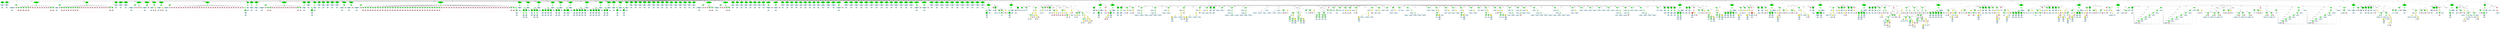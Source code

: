 strict graph "" {
	graph [bb="0,0,1.4335e+05,2069.7"];
	node [label="\N"];
	subgraph cluster1283 {
		graph [label="adpcm_dec.c:421:3"];
	}
	subgraph cluster265 {
		graph [bb="35590,1489.4,35834,1992.7",
			label="adpcm_dec.c:100:34",
			lheight=0.21,
			lp="35712,1981.2",
			lwidth=1.58,
			style=dashed
		];
		267	[fillcolor=lightblue,
			height=0.74639,
			label="IdentifierType
names: ['int']",
			pos="35712,1524.2",
			style="filled,dashed",
			width=1.8463];
		266	[fillcolor=lightblue,
			height=1.041,
			label="TypeDecl
declname: adpcm_dec_spl
quals: []",
			pos="35712,1713.6",
			style="filled,dashed",
			width=3.1623];
		266 -- 267	[label=type,
			lp="35724,1629.4",
			pos="35712,1676 35712,1639.3 35712,1583.6 35712,1551.2"];
		265	[fillcolor=green,
			height=1.6303,
			label="Decl
name: adpcm_dec_spl
quals: []
storage: []
funcspec: []",
			pos="35704,1903",
			style="filled,dashed",
			width=2.7302];
		265 -- 266	[label=type,
			lp="35720,1818.8",
			pos="35706,1844.2 35708,1813.9 35709,1777.7 35710,1751.2"];
	}
	subgraph cluster1279 {
		graph [bb="82865,1102.6,83221,1582.1",
			label="adpcm_dec.c:419:4",
			lheight=0.21,
			lp="83043,1570.6",
			lwidth=1.49
		];
		subgraph cluster1280 {
			graph [bb="82873,1110.6,83015,1392.7",
				label="adpcm_dec.c:419:4",
				lheight=0.21,
				lp="82944,1381.2",
				lwidth=1.49,
				style=dashed
			];
			1281	[fillcolor=lightblue,
				height=0.74639,
				label="ID
name: ad_ptr",
				pos="82944,1145.5",
				style=filled,
				width=1.7481];
			1280	[fillcolor=green,
				height=0.74639,
				label="UnaryOp
op: *",
				pos="82944,1334.8",
				style=filled,
				width=1.316];
			1280 -- 1281	[label=expr,
				lp="82956,1250.7",
				pos="82944,1307.8 82944,1272.1 82944,1208.3 82944,1172.6"];
		}
		1279	[fillcolor=green,
			height=0.74639,
			label="Assignment
op: =",
			pos="82944,1524.2",
			style=filled,
			width=1.6106];
		1279 -- 1280	[label=lvalue,
			lp="82961,1440",
			pos="82944,1497.2 82944,1461.5 82944,1397.7 82944,1362"];
		1282	[fillcolor=lightblue,
			height=0.74639,
			label="ID
name: adpcm_dec_xs",
			pos="83118,1334.8",
			style=filled,
			width=2.6517];
		1279 -- 1282	[label=rvalue,
			lp="83043,1440",
			pos="82966,1499.1 82999,1463.5 83061,1397.3 83095,1361.1"];
	}
	subgraph cluster1991 {
		graph [bb="1.2671e+05,1100,1.2692e+05,1392.7",
			label="adpcm_dec.c:627:9",
			lheight=0.21,
			lp="1.2682e+05,1381.2",
			lwidth=1.49
		];
		1992	[fillcolor=lightblue,
			height=0.74639,
			label="ID
name: i",
			pos="1.2676e+05,1145.5",
			style=filled,
			width=1.1392];
		1991	[fillcolor=green,
			height=0.74639,
			label="Assignment
op: =",
			pos="1.2678e+05,1334.8",
			style=filled,
			width=1.6106];
		1991 -- 1992	[label=lvalue,
			lp="1.2679e+05,1250.7",
			pos="1.2678e+05,1307.8 1.2677e+05,1272 1.2677e+05,1208 1.2677e+05,1172.3"];
		1993	[fillcolor=pink,
			height=1.041,
			label="Constant
type: int
value: 0",
			pos="1.2687e+05,1145.5",
			style=filled,
			width=1.2767];
		1991 -- 1993	[label=rvalue,
			lp="1.2684e+05,1250.7",
			pos="1.2679e+05,1308.2 1.2681e+05,1275.1 1.2683e+05,1217.5 1.2685e+05,1180.7"];
	}
	subgraph cluster1275 {
		graph [bb="82499,1102.6,82857,1582.1",
			label="adpcm_dec.c:418:4",
			lheight=0.21,
			lp="82678,1570.6",
			lwidth=1.49
		];
		subgraph cluster1276 {
			graph [bb="82507,1110.6,82647,1392.7",
				label="adpcm_dec.c:418:4",
				lheight=0.21,
				lp="82577,1381.2",
				lwidth=1.49,
				style=dashed
			];
			1277	[fillcolor=lightblue,
				height=0.74639,
				label="ID
name: ac_ptr",
				pos="82577,1145.5",
				style=filled,
				width=1.7285];
			1276	[fillcolor=green,
				height=0.74639,
				label="UnaryOp
op: *",
				pos="82577,1334.8",
				style=filled,
				width=1.316];
			1276 -- 1277	[label=expr,
				lp="82590,1250.7",
				pos="82577,1307.8 82577,1272.1 82577,1208.3 82577,1172.6"];
		}
		1275	[fillcolor=green,
			height=0.74639,
			label="Assignment
op: =",
			pos="82577,1524.2",
			style=filled,
			width=1.6106];
		1275 -- 1276	[label=lvalue,
			lp="82594,1440",
			pos="82577,1497.2 82577,1461.5 82577,1397.7 82577,1362"];
		1278	[fillcolor=lightblue,
			height=0.74639,
			label="ID
name: adpcm_dec_xd",
			pos="82752,1334.8",
			style=filled,
			width=2.6909];
		1275 -- 1278	[label=rvalue,
			lp="82677,1440",
			pos="82600,1499.1 82633,1463.5 82695,1397.3 82728,1361.1"];
	}
	subgraph cluster1268 {
		graph [bb="74216,658.34,74564,1203.3",
			label="adpcm_dec.c:415:6",
			lheight=0.21,
			lp="74390,1191.8",
			lwidth=1.49
		];
		subgraph cluster1272 {
			graph [bb="74390,666.34,74556,1045.8",
				label="adpcm_dec.c:415:18",
				lheight=0.21,
				lp="74473,1034.3",
				lwidth=1.58,
				style=dashed
			];
			subgraph cluster1273 {
				graph [bb="74398,674.34,74548,903.43",
					label="adpcm_dec.c:415:18",
					lheight=0.21,
					lp="74473,891.93",
					lwidth=1.58
				];
				1274	[fillcolor=lightblue,
					height=0.74639,
					label="ID
name: ad_ptr1",
					pos="74473,709.21",
					style=filled,
					width=1.866];
				1273	[fillcolor=green,
					height=0.74639,
					label="UnaryOp
op: p--",
					pos="74473,845.56",
					style=filled,
					width=1.316];
				1273 -- 1274	[label=expr,
					lp="74486,782.58",
					pos="74473,818.65 74473,795.02 74473,760.25 74473,736.49"];
			}
			1272	[fillcolor=green,
				height=0.74639,
				label="UnaryOp
op: *",
				pos="74473,987.9",
				style=filled,
				width=1.316];
			1272 -- 1273	[label=expr,
				lp="74486,918.93",
				pos="74473,960.83 74473,935.63 74473,897.65 74473,872.49"];
		}
		subgraph cluster1269 {
			graph [bb="74224,666.34,74382,1045.8",
				label="adpcm_dec.c:415:6",
				lheight=0.21,
				lp="74303,1034.3",
				lwidth=1.49,
				style=dashed
			];
			subgraph cluster1270 {
				graph [bb="74232,674.34,74374,903.43",
					label="adpcm_dec.c:415:6",
					lheight=0.21,
					lp="74303,891.93",
					lwidth=1.49
				];
				1271	[fillcolor=lightblue,
					height=0.74639,
					label="ID
name: ad_ptr",
					pos="74303,709.21",
					style=filled,
					width=1.7481];
				1270	[fillcolor=green,
					height=0.74639,
					label="UnaryOp
op: p--",
					pos="74315,845.56",
					style=filled,
					width=1.316];
				1270 -- 1271	[label=expr,
					lp="74324,782.58",
					pos="74313,818.65 74311,795.02 74307,760.25 74305,736.49"];
			}
			1269	[fillcolor=green,
				height=0.74639,
				label="UnaryOp
op: *",
				pos="74323,987.9",
				style=filled,
				width=1.316];
			1269 -- 1270	[label=expr,
				lp="74332,918.93",
				pos="74322,960.83 74320,935.63 74318,897.65 74316,872.49"];
		}
		1268	[fillcolor=green,
			height=0.74639,
			label="Assignment
op: =",
			pos="74473,1145.5",
			style=filled,
			width=1.6106];
		1268 -- 1269	[label=lvalue,
			lp="74415,1061.3",
			pos="74450,1120.5 74421,1090.9 74373,1041 74345,1011.9"];
		1268 -- 1272	[label=rvalue,
			lp="74490,1061.3",
			pos="74473,1118.4 74473,1089.7 74473,1043.8 74473,1015"];
	}
	subgraph cluster262 {
		graph [bb="35338,1489.4,35582,1992.7",
			label="adpcm_dec.c:100:19",
			lheight=0.21,
			lp="35460,1981.2",
			lwidth=1.58,
			style=dashed
		];
		264	[fillcolor=lightblue,
			height=0.74639,
			label="IdentifierType
names: ['int']",
			pos="35460,1524.2",
			style="filled,dashed",
			width=1.8463];
		263	[fillcolor=lightblue,
			height=1.041,
			label="TypeDecl
declname: adpcm_dec_szl
quals: []",
			pos="35460,1713.6",
			style="filled,dashed",
			width=3.1623];
		263 -- 264	[label=type,
			lp="35472,1629.4",
			pos="35460,1676 35460,1639.3 35460,1583.6 35460,1551.2"];
		262	[fillcolor=green,
			height=1.6303,
			label="Decl
name: adpcm_dec_szl
quals: []
storage: []
funcspec: []",
			pos="35452,1903",
			style="filled,dashed",
			width=2.7106];
		262 -- 263	[label=type,
			lp="35468,1818.8",
			pos="35454,1844.2 35456,1813.9 35457,1777.7 35458,1751.2"];
	}
	subgraph cluster1261 {
		graph [bb="74572,658.34,74918,1203.3",
			label="adpcm_dec.c:414:6",
			lheight=0.21,
			lp="74745,1191.8",
			lwidth=1.49
		];
		subgraph cluster1265 {
			graph [bb="74744,666.34,74910,1045.8",
				label="adpcm_dec.c:414:18",
				lheight=0.21,
				lp="74827,1034.3",
				lwidth=1.58,
				style=dashed
			];
			subgraph cluster1266 {
				graph [bb="74752,674.34,74902,903.43",
					label="adpcm_dec.c:414:18",
					lheight=0.21,
					lp="74827,891.93",
					lwidth=1.58
				];
				1267	[fillcolor=lightblue,
					height=0.74639,
					label="ID
name: ac_ptr1",
					pos="74827,709.21",
					style=filled,
					width=1.866];
				1266	[fillcolor=green,
					height=0.74639,
					label="UnaryOp
op: p--",
					pos="74817,845.56",
					style=filled,
					width=1.316];
				1266 -- 1267	[label=expr,
					lp="74834,782.58",
					pos="74819,818.65 74821,795.02 74823,760.25 74825,736.49"];
			}
			1265	[fillcolor=green,
				height=0.74639,
				label="UnaryOp
op: *",
				pos="74803,987.9",
				style=filled,
				width=1.316];
			1265 -- 1266	[label=expr,
				lp="74824,918.93",
				pos="74806,960.83 74808,935.63 74812,897.65 74814,872.49"];
		}
		subgraph cluster1262 {
			graph [bb="74580,666.34,74736,1045.8",
				label="adpcm_dec.c:414:6",
				lheight=0.21,
				lp="74658,1034.3",
				lwidth=1.49,
				style=dashed
			];
			subgraph cluster1263 {
				graph [bb="74588,674.34,74728,903.43",
					label="adpcm_dec.c:414:6",
					lheight=0.21,
					lp="74658,891.93",
					lwidth=1.49
				];
				1264	[fillcolor=lightblue,
					height=0.74639,
					label="ID
name: ac_ptr",
					pos="74658,709.21",
					style=filled,
					width=1.7285];
				1263	[fillcolor=green,
					height=0.74639,
					label="UnaryOp
op: p--",
					pos="74667,845.56",
					style=filled,
					width=1.316];
				1263 -- 1264	[label=expr,
					lp="74676,782.58",
					pos="74665,818.65 74664,795.02 74661,760.25 74660,736.49"];
			}
			1262	[fillcolor=green,
				height=0.74639,
				label="UnaryOp
op: *",
				pos="74679,987.9",
				style=filled,
				width=1.316];
			1262 -- 1263	[label=expr,
				lp="74686,918.93",
				pos="74677,960.83 74675,935.63 74671,897.65 74669,872.49"];
		}
		1261	[fillcolor=green,
			height=0.74639,
			label="Assignment
op: =",
			pos="74740,1145.5",
			style=filled,
			width=1.6106];
		1261 -- 1262	[label=lvalue,
			lp="74727,1061.3",
			pos="74730,1118.8 74719,1089.9 74700,1043.2 74689,1014.4"];
		1261 -- 1265	[label=rvalue,
			lp="74793,1061.3",
			pos="74750,1118.8 74762,1089.9 74781,1043.2 74793,1014.4"];
	}
	subgraph cluster1258 {
		graph [bb="73876,1110.6,74006,1392.7",
			label="adpcm_dec.c:413:24",
			lheight=0.21,
			lp="73941,1381.2",
			lwidth=1.58
		];
		1259	[fillcolor=lightblue,
			height=0.74639,
			label="ID
name: i",
			pos="73951,1145.5",
			style=filled,
			width=1.1392];
		1258	[fillcolor=green,
			height=0.74639,
			label="UnaryOp
op: p++",
			pos="73951,1334.8",
			style=filled,
			width=1.316];
		1258 -- 1259	[label=expr,
			lp="73964,1250.7",
			pos="73951,1307.8 73951,1272.1 73951,1208.3 73951,1172.6"];
	}
	subgraph cluster274 {
		graph [bb="36330,1281.4,38928,1992.7",
			label="adpcm_dec.c:102:5",
			lheight=0.21,
			lp="37629,1981.2",
			lwidth=1.49
		];
		subgraph cluster293 {
			graph [bb="37347,1289.4,37477,1582.1",
				label="adpcm_dec.c:103:51",
				lheight=0.21,
				lp="37412,1570.6",
				lwidth=1.58,
				style=dashed
			];
			294	[fillcolor=pink,
				height=1.041,
				label="Constant
type: int
value: 1200",
				pos="37412,1334.8",
				style=filled,
				width=1.5713];
			293	[fillcolor=green,
				height=0.74639,
				label="UnaryOp
op: -",
				pos="37416,1524.2",
				style=filled,
				width=1.316];
			293 -- 294	[label=expr,
				lp="37428,1440",
				pos="37415,1497.2 37415,1464.8 37414,1409.3 37413,1372.6"];
		}
		subgraph cluster291 {
			graph [bb="37209,1289.4,37339,1582.1",
				label="adpcm_dec.c:103:44",
				lheight=0.21,
				lp="37274,1570.6",
				lwidth=1.58,
				style=dashed
			];
			292	[fillcolor=pink,
				height=1.041,
				label="Constant
type: int
value: 2584",
				pos="37274,1334.8",
				style=filled,
				width=1.5713];
			291	[fillcolor=green,
				height=0.74639,
				label="UnaryOp
op: -",
				pos="37279,1524.2",
				style=filled,
				width=1.316];
			291 -- 292	[label=expr,
				lp="37290,1440",
				pos="37278,1497.2 37277,1464.8 37276,1409.3 37275,1372.6"];
		}
		subgraph cluster289 {
			graph [bb="37071,1289.4,37201,1582.1",
				label="adpcm_dec.c:103:37",
				lheight=0.21,
				lp="37136,1570.6",
				lwidth=1.58,
				style=dashed
			];
			290	[fillcolor=pink,
				height=1.041,
				label="Constant
type: int
value: 4240",
				pos="37136,1334.8",
				style=filled,
				width=1.5713];
			289	[fillcolor=green,
				height=0.74639,
				label="UnaryOp
op: -",
				pos="37141,1524.2",
				style=filled,
				width=1.316];
			289 -- 290	[label=expr,
				lp="37152,1440",
				pos="37140,1497.2 37139,1464.8 37138,1409.3 37137,1372.6"];
		}
		subgraph cluster283 {
			graph [bb="38780,1289.4,38920,1582.1",
				label="adpcm_dec.c:103:15",
				lheight=0.21,
				lp="38850,1570.6",
				lwidth=1.58,
				style=dashed
			];
			284	[fillcolor=pink,
				height=1.041,
				label="Constant
type: int
value: 12896",
				pos="38850,1334.8",
				style=filled,
				width=1.7088];
			283	[fillcolor=green,
				height=0.74639,
				label="UnaryOp
op: -",
				pos="38842,1524.2",
				style=filled,
				width=1.316];
			283 -- 284	[label=expr,
				lp="38858,1440",
				pos="38843,1497.2 38844,1464.8 38847,1409.3 38848,1372.6"];
		}
		subgraph cluster287 {
			graph [bb="36933,1289.4,37063,1582.1",
				label="adpcm_dec.c:103:30",
				lheight=0.21,
				lp="36998,1570.6",
				lwidth=1.58,
				style=dashed
			];
			288	[fillcolor=pink,
				height=1.041,
				label="Constant
type: int
value: 6288",
				pos="36998,1334.8",
				style=filled,
				width=1.5713];
			287	[fillcolor=green,
				height=0.74639,
				label="UnaryOp
op: -",
				pos="37005,1524.2",
				style=filled,
				width=1.316];
			287 -- 288	[label=expr,
				lp="37016,1440",
				pos="37004,1497.2 37003,1464.8 37001,1409.3 36999,1372.6"];
		}
		subgraph cluster281 {
			graph [bb="38632,1289.4,38772,1582.1",
				label="adpcm_dec.c:103:7",
				lheight=0.21,
				lp="38702,1570.6",
				lwidth=1.49,
				style=dashed
			];
			282	[fillcolor=pink,
				height=1.041,
				label="Constant
type: int
value: 20456",
				pos="38702,1334.8",
				style=filled,
				width=1.7088];
			281	[fillcolor=green,
				height=0.74639,
				label="UnaryOp
op: -",
				pos="38695,1524.2",
				style=filled,
				width=1.316];
			281 -- 282	[label=expr,
				lp="38712,1440",
				pos="38696,1497.2 38697,1464.8 38699,1409.3 38701,1372.6"];
		}
		subgraph cluster285 {
			graph [bb="36795,1289.4,36925,1582.1",
				label="adpcm_dec.c:103:23",
				lheight=0.21,
				lp="36860,1570.6",
				lwidth=1.58,
				style=dashed
			];
			286	[fillcolor=pink,
				height=1.041,
				label="Constant
type: int
value: 8968",
				pos="36860,1334.8",
				style=filled,
				width=1.5713];
			285	[fillcolor=green,
				height=0.74639,
				label="UnaryOp
op: -",
				pos="36867,1524.2",
				style=filled,
				width=1.316];
			285 -- 286	[label=expr,
				lp="36878,1440",
				pos="36866,1497.2 36865,1464.8 36863,1409.3 36861,1372.6"];
		}
		277	[fillcolor=lightblue,
			height=0.74639,
			label="IdentifierType
names: ['int']",
			pos="36506,1334.8",
			style="filled,dashed",
			width=1.8463];
		276	[fillcolor=lightblue,
			height=1.041,
			label="TypeDecl
declname: adpcm_dec_qq4_code4_table
quals: []",
			pos="36506,1524.2",
			style=filled,
			width=4.6748];
		276 -- 277	[label=type,
			lp="36518,1440",
			pos="36506,1486.6 36506,1449.9 36506,1394.2 36506,1361.8"];
		275	[fillcolor=green,
			height=0.74639,
			label="ArrayDecl
dim_quals: []",
			pos="36652,1713.6",
			style=filled,
			width=1.7678];
		275 -- 276	[label=type,
			lp="36605,1629.4",
			pos="36633,1687.7 36607,1655.4 36563,1598.6 36534,1561.5"];
		278	[fillcolor=pink,
			height=1.041,
			label="Constant
type: int
value: 16",
			pos="36740,1524.2",
			style=filled,
			width=1.316];
		275 -- 278	[label=dim,
			lp="36705,1629.4",
			pos="36664,1686.9 36680,1654 36706,1596.6 36724,1559.8"];
		274	[fillcolor=green,
			height=1.6303,
			label="Decl
name: adpcm_dec_qq4_code4_table
quals: []
storage: []
funcspec: []",
			pos="36652,1903",
			style=filled,
			width=4.223];
		274 -- 275	[label=type,
			lp="36664,1818.8",
			pos="36652,1844.2 36652,1809.6 36652,1767.3 36652,1740.6"];
		279	[fillcolor=green,
			height=0.5,
			label=InitList,
			pos="37797,1713.6",
			style=filled,
			width=1.011];
		274 -- 279	[label=init,
			lp="37200,1818.8",
			pos="36791,1879.2 37056,1835.8 37619,1743.7 37763,1720.2"];
		279 -- 281	[label="exprs[1]",
			lp="38655,1629.4",
			pos="37833,1711.5 37944,1707.4 38288,1691.2 38566,1636.9 38601,1630 38616,1636.3 38644,1613.9 38665,1597.7 38678,1570.9 38686,1551"];
		279 -- 283	[label="exprs[2]",
			lp="38785,1629.4",
			pos="37833,1711.5 37955,1707.4 38356,1690.5 38682,1636.9 38724,1629.9 38740,1637.7 38776,1613.9 38800,1598.1 38818,1570.7 38830,1550.5"];
		279 -- 285	[label="exprs[3]",
			lp="37056,1629.4",
			pos="37761,1710.6 37651,1704 37311,1681.3 37033,1636.9 36986,1629.5 36968,1640.2 36929,1613.9 36906,1598.4 36889,1570.9 36878,1550.6"];
		279 -- 287	[label="exprs[4]",
			lp="37194,1629.4",
			pos="37762,1709.5 37666,1701 37394,1675 37171,1636.9 37124,1629 37106,1640.2 37067,1613.9 37044,1598.4 37027,1570.9 37016,1550.6"];
		279 -- 289	[label="exprs[5]",
			lp="37272,1629.4",
			pos="37761,1710.4 37648,1702.7 37298,1674.6 37205,1613.9 37181,1598.5 37163,1571 37153,1550.7"];
		279 -- 291	[label="exprs[6]",
			lp="37398,1629.4",
			pos="37760,1713.6 37678,1714 37476,1704.9 37343,1613.9 37320,1598 37302,1570.5 37291,1550.4"];
		279 -- 293	[label="exprs[7]",
			lp="37521,1629.4",
			pos="37761,1710.4 37696,1704.8 37556,1684.7 37467,1613.9 37447,1597.7 37433,1570.9 37425,1551"];
		280	[fillcolor=pink,
			height=1.041,
			label="Constant
type: int
value: 0",
			pos="37531,1524.2",
			style=filled,
			width=1.2767];
		279 -- 280	[label="exprs[0]",
			lp="37633,1629.4",
			pos="37766,1704.3 37721,1691.3 37639,1662.4 37585,1613.9 37568,1599 37555,1577.7 37546,1559.8"];
		295	[fillcolor=pink,
			height=1.041,
			label="Constant
type: int
value: 20456",
			pos="37656,1524.2",
			style=filled,
			width=1.7088];
		279 -- 295	[label="exprs[8]",
			lp="37763,1629.4",
			pos="37785,1696.3 37762,1665.7 37711,1599 37681,1558.5"];
		296	[fillcolor=pink,
			height=1.041,
			label="Constant
type: int
value: 12896",
			pos="37797,1524.2",
			style=filled,
			width=1.7088];
		279 -- 296	[label="exprs[9]",
			lp="37820,1629.4",
			pos="37797,1695.3 37797,1665.1 37797,1602.3 37797,1562"];
		297	[fillcolor=pink,
			height=1.041,
			label="Constant
type: int
value: 8968",
			pos="37933,1524.2",
			style=filled,
			width=1.5713];
		279 -- 297	[label="exprs[10]",
			lp="37887,1629.4",
			pos="37809,1696.3 37831,1665.7 37879,1599 37909,1558.5"];
		298	[fillcolor=pink,
			height=1.041,
			label="Constant
type: int
value: 6288",
			pos="38064,1524.2",
			style=filled,
			width=1.5713];
		279 -- 298	[label="exprs[11]",
			lp="38011,1629.4",
			pos="37827,1703.1 37869,1688.8 37946,1658.5 37999,1613.9 38017,1598.7 38033,1577.4 38044,1559.5"];
		299	[fillcolor=pink,
			height=1.041,
			label="Constant
type: int
value: 4240",
			pos="38195,1524.2",
			style=filled,
			width=1.5713];
		279 -- 299	[label="exprs[12]",
			lp="38141,1629.4",
			pos="37833,1709.5 37897,1702.4 38036,1680.1 38130,1613.9 38150,1600.1 38166,1578.4 38177,1559.9"];
		300	[fillcolor=pink,
			height=1.041,
			label="Constant
type: int
value: 2584",
			pos="38326,1524.2",
			style=filled,
			width=1.5713];
		279 -- 300	[label="exprs[13]",
			lp="38269,1629.4",
			pos="37832,1708.6 37927,1697.1 38190,1661.9 38261,1613.9 38281,1600.4 38297,1578.7 38308,1560.2"];
		301	[fillcolor=pink,
			height=1.041,
			label="Constant
type: int
value: 1200",
			pos="38457,1524.2",
			style=filled,
			width=1.5713];
		279 -- 301	[label="exprs[14]",
			lp="38403,1629.4",
			pos="37833,1710.5 37947,1703.2 38299,1676.1 38392,1613.9 38412,1600.5 38428,1578.8 38439,1560.2"];
		302	[fillcolor=pink,
			height=1.041,
			label="Constant
type: int
value: 0",
			pos="38578,1524.2",
			style=filled,
			width=1.2767];
		279 -- 302	[label="exprs[15]",
			lp="38536,1629.4",
			pos="37833,1710 37930,1702.6 38206,1679.2 38433,1636.9 38474,1629.3 38490,1638.3 38523,1613.9 38541,1600.4 38555,1578.7 38564,1560.2"];
	}
	subgraph cluster1252 {
		graph [bb="74926,1100,75134,1392.7",
			label="adpcm_dec.c:413:9",
			lheight=0.21,
			lp="75030,1381.2",
			lwidth=1.49
		];
		1253	[fillcolor=lightblue,
			height=0.74639,
			label="ID
name: i",
			pos="74975,1145.5",
			style=filled,
			width=1.1392];
		1252	[fillcolor=green,
			height=0.74639,
			label="Assignment
op: =",
			pos="74992,1334.8",
			style=filled,
			width=1.6106];
		1252 -- 1253	[label=lvalue,
			lp="75003,1250.7",
			pos="74990,1307.8 74986,1272 74981,1208 74977,1172.3"];
		1254	[fillcolor=pink,
			height=1.041,
			label="Constant
type: int
value: 0",
			pos="75080,1145.5",
			style=filled,
			width=1.2767];
		1252 -- 1254	[label=rvalue,
			lp="75051,1250.7",
			pos="75004,1308.2 75020,1275.1 75047,1217.5 75064,1180.7"];
	}
	subgraph cluster1245 {
		graph [bb="82224,1100,82491,1582.1",
			label="adpcm_dec.c:410:3",
			lheight=0.21,
			lp="82358,1570.6",
			lwidth=1.49
		];
		1246	[fillcolor=lightblue,
			height=0.74639,
			label="ID
name: ad_ptr1",
			pos="82299,1334.8",
			style=filled,
			width=1.866];
		1245	[fillcolor=green,
			height=0.74639,
			label="Assignment
op: =",
			pos="82299,1524.2",
			style=filled,
			width=1.6106];
		1245 -- 1246	[label=lvalue,
			lp="82316,1440",
			pos="82299,1497.2 82299,1461.5 82299,1397.7 82299,1362"];
		1247	[fillcolor=yellow,
			height=0.74639,
			label="BinaryOp
op: -",
			pos="82434,1334.8",
			style=filled,
			width=1.3749];
		1245 -- 1247	[label=rvalue,
			lp="82387,1440",
			pos="82319,1498.8 82334,1479.1 82356,1450.4 82375,1424.5 82390,1403.3 82407,1378.6 82418,1360.6"];
		1248	[fillcolor=lightblue,
			height=0.74639,
			label="ID
name: ad_ptr",
			pos="82309,1145.5",
			style=filled,
			width=1.7481];
		1247 -- 1248	[label=left,
			lp="82392,1250.7",
			pos="82418,1309.3 82394,1273.6 82350,1207.6 82326,1171.6"];
		1249	[fillcolor=pink,
			height=1.041,
			label="Constant
type: int
value: 1",
			pos="82436,1145.5",
			style=filled,
			width=1.2767];
		1247 -- 1249	[label=right,
			lp="82448,1250.7",
			pos="82434,1307.8 82435,1275.4 82435,1219.9 82436,1183.2"];
	}
	subgraph cluster197 {
		graph [bb="29850,1281.4,33246,1992.7",
			label="adpcm_dec.c:82:5",
			lheight=0.21,
			lp="31548,1981.2",
			lwidth=1.39
		];
		subgraph cluster222 {
			graph [bb="30590,1289.4,30720,1582.1",
				label="adpcm_dec.c:84:43",
				lheight=0.21,
				lp="30655,1570.6",
				lwidth=1.49,
				style=dashed
			];
			223	[fillcolor=pink,
				height=1.041,
				label="Constant
type: int
value: 3220",
				pos="30655,1334.8",
				style=filled,
				width=1.5713];
			222	[fillcolor=green,
				height=0.74639,
				label="UnaryOp
op: -",
				pos="30660,1524.2",
				style=filled,
				width=1.316];
			222 -- 223	[label=expr,
				lp="30670,1440",
				pos="30659,1497.2 30658,1464.8 30657,1409.3 30656,1372.6"];
		}
		subgraph cluster216 {
			graph [bb="30452,1289.4,30582,1582.1",
				label="adpcm_dec.c:84:10",
				lheight=0.21,
				lp="30517,1570.6",
				lwidth=1.49,
				style=dashed
			];
			217	[fillcolor=pink,
				height=1.041,
				label="Constant
type: int
value: 3220",
				pos="30517,1334.8",
				style=filled,
				width=1.5713];
			216	[fillcolor=green,
				height=0.74639,
				label="UnaryOp
op: -",
				pos="30522,1524.2",
				style=filled,
				width=1.316];
			216 -- 217	[label=expr,
				lp="30532,1440",
				pos="30521,1497.2 30520,1464.8 30519,1409.3 30518,1372.6"];
		}
		subgraph cluster214 {
			graph [bb="30324,1289.4,30444,1582.1",
				label="adpcm_dec.c:84:4",
				lheight=0.21,
				lp="30384,1570.6",
				lwidth=1.39,
				style=dashed
			];
			215	[fillcolor=pink,
				height=1.041,
				label="Constant
type: int
value: 840",
				pos="30384,1334.8",
				style=filled,
				width=1.4535];
			214	[fillcolor=green,
				height=0.74639,
				label="UnaryOp
op: -",
				pos="30387,1524.2",
				style=filled,
				width=1.316];
			214 -- 215	[label=expr,
				lp="30398,1440",
				pos="30387,1497.2 30386,1464.8 30385,1409.3 30385,1372.6"];
		}
		subgraph cluster210 {
			graph [bb="30193,1289.4,30316,1582.1",
				label="adpcm_dec.c:83:27",
				lheight=0.21,
				lp="30254,1570.6",
				lwidth=1.49,
				style=dashed
			];
			211	[fillcolor=pink,
				height=1.041,
				label="Constant
type: int
value: 624",
				pos="30256,1334.8",
				style=filled,
				width=1.4535];
			210	[fillcolor=green,
				height=0.74639,
				label="UnaryOp
op: -",
				pos="30259,1524.2",
				style=filled,
				width=1.316];
			210 -- 211	[label=expr,
				lp="30270,1440",
				pos="30259,1497.2 30258,1464.8 30257,1409.3 30257,1372.6"];
		}
		subgraph cluster206 {
			graph [bb="33115,1289.4,33238,1582.1",
				label="adpcm_dec.c:83:13",
				lheight=0.21,
				lp="33176,1570.6",
				lwidth=1.49,
				style=dashed
			];
			207	[fillcolor=pink,
				height=1.041,
				label="Constant
type: int
value: 44",
				pos="33170,1334.8",
				style=filled,
				width=1.316];
			206	[fillcolor=green,
				height=0.74639,
				label="UnaryOp
op: -",
				pos="33170,1524.2",
				style=filled,
				width=1.316];
			206 -- 207	[label=expr,
				lp="33182,1440",
				pos="33170,1497.2 33170,1464.8 33170,1409.3 33170,1372.6"];
		}
		subgraph cluster204 {
			graph [bb="32991,1289.4,33107,1582.1",
				label="adpcm_dec.c:83:8",
				lheight=0.21,
				lp="33049,1570.6",
				lwidth=1.39,
				style=dashed
			];
			205	[fillcolor=pink,
				height=1.041,
				label="Constant
type: int
value: 44",
				pos="33049,1334.8",
				style=filled,
				width=1.316];
			204	[fillcolor=green,
				height=0.74639,
				label="UnaryOp
op: -",
				pos="33049,1524.2",
				style=filled,
				width=1.316];
			204 -- 205	[label=expr,
				lp="33062,1440",
				pos="33049,1497.2 33049,1464.8 33049,1409.3 33049,1372.6"];
		}
		subgraph cluster234 {
			graph [bb="31121,1289.4,31244,1582.1",
				label="adpcm_dec.c:85:35",
				lheight=0.21,
				lp="31182,1570.6",
				lwidth=1.49,
				style=dashed
			];
			235	[fillcolor=pink,
				height=1.041,
				label="Constant
type: int
value: 44",
				pos="31186,1334.8",
				style=filled,
				width=1.316];
			234	[fillcolor=green,
				height=0.74639,
				label="UnaryOp
op: -",
				pos="31186,1524.2",
				style=filled,
				width=1.316];
			234 -- 235	[label=expr,
				lp="31198,1440",
				pos="31186,1497.2 31186,1464.8 31186,1409.3 31186,1372.6"];
		}
		subgraph cluster232 {
			graph [bb="30990,1289.4,31113,1582.1",
				label="adpcm_dec.c:85:30",
				lheight=0.21,
				lp="31052,1570.6",
				lwidth=1.49,
				style=dashed
			];
			233	[fillcolor=pink,
				height=1.041,
				label="Constant
type: int
value: 44",
				pos="31058,1334.8",
				style=filled,
				width=1.316];
			232	[fillcolor=green,
				height=0.74639,
				label="UnaryOp
op: -",
				pos="31058,1524.2",
				style=filled,
				width=1.316];
			232 -- 233	[label=expr,
				lp="31070,1440",
				pos="31058,1497.2 31058,1464.8 31058,1409.3 31058,1372.6"];
		}
		subgraph cluster228 {
			graph [bb="30859,1289.4,30982,1582.1",
				label="adpcm_dec.c:85:15",
				lheight=0.21,
				lp="30920,1570.6",
				lwidth=1.49,
				style=dashed
			];
			229	[fillcolor=pink,
				height=1.041,
				label="Constant
type: int
value: 624",
				pos="30922,1334.8",
				style=filled,
				width=1.4535];
			228	[fillcolor=green,
				height=0.74639,
				label="UnaryOp
op: -",
				pos="30925,1524.2",
				style=filled,
				width=1.316];
			228 -- 229	[label=expr,
				lp="30936,1440",
				pos="30925,1497.2 30924,1464.8 30923,1409.3 30923,1372.6"];
		}
		subgraph cluster224 {
			graph [bb="30728,1289.4,30851,1582.1",
				label="adpcm_dec.c:84:50",
				lheight=0.21,
				lp="30790,1570.6",
				lwidth=1.49,
				style=dashed
			];
			225	[fillcolor=pink,
				height=1.041,
				label="Constant
type: int
value: 840",
				pos="30791,1334.8",
				style=filled,
				width=1.4535];
			224	[fillcolor=green,
				height=0.74639,
				label="UnaryOp
op: -",
				pos="30794,1524.2",
				style=filled,
				width=1.316];
			224 -- 225	[label=expr,
				lp="30806,1440",
				pos="30794,1497.2 30793,1464.8 30792,1409.3 30792,1372.6"];
		}
		200	[fillcolor=lightblue,
			height=0.74639,
			label="IdentifierType
names: ['int']",
			pos="29965,1334.8",
			style="filled,dashed",
			width=1.8463];
		199	[fillcolor=lightblue,
			height=1.041,
			label="TypeDecl
declname: adpcm_dec_h
quals: []",
			pos="29965,1524.2",
			style=filled,
			width=2.9856];
		199 -- 200	[label=type,
			lp="29977,1440",
			pos="29965,1486.6 29965,1449.9 29965,1394.2 29965,1361.8"];
		198	[fillcolor=green,
			height=0.74639,
			label="ArrayDecl
dim_quals: []",
			pos="30073,1713.6",
			style=filled,
			width=1.7678];
		198 -- 199	[label=type,
			lp="30041,1629.4",
			pos="30058,1687.3 30040,1654.9 30007,1598.3 29986,1561.3"];
		201	[fillcolor=pink,
			height=1.041,
			label="Constant
type: int
value: 24",
			pos="30138,1524.2",
			style=filled,
			width=1.316];
		198 -- 201	[label=dim,
			lp="30115,1629.4",
			pos="30082,1686.9 30093,1654.2 30113,1597.3 30126,1560.5"];
		197	[fillcolor=green,
			height=1.6303,
			label="Decl
name: adpcm_dec_h
quals: []
storage: []
funcspec: []",
			pos="30073,1903",
			style=filled,
			width=2.5534];
		197 -- 198	[label=type,
			lp="30085,1818.8",
			pos="30073,1844.2 30073,1809.6 30073,1767.3 30073,1740.6"];
		202	[fillcolor=green,
			height=0.5,
			label=InitList,
			pos="31653,1713.6",
			style=filled,
			width=1.011];
		197 -- 202	[label=init,
			lp="30826,1818.8",
			pos="30163,1891.3 30464,1855.6 31423,1741.9 31618,1718.7"];
		202 -- 204	[label="exprs[1]",
			lp="33009,1629.4",
			pos="31689,1711.6 31870,1706.3 32676,1680.9 32922,1636.9 32957,1630.7 32970,1635.9 32998,1613.9 33018,1597.7 33032,1570.8 33040,1550.9"];
		202 -- 206	[label="exprs[2]",
			lp="33122,1629.4",
			pos="31689,1711.8 31880,1707.5 32766,1684.9 33036,1636.9 33070,1630.8 33083,1634.8 33111,1613.9 33133,1597.6 33149,1570.5 33159,1550.5"];
		202 -- 210	[label="exprs[5]",
			lp="30435,1629.4",
			pos="31616,1712.8 31466,1713.2 30884,1709.6 30412,1636.9 30370,1630.5 30355,1637.9 30320,1613.9 30297,1598 30280,1570.6 30270,1550.4"];
		202 -- 214	[label="exprs[8]",
			lp="30575,1629.4",
			pos="31617,1712.1 31478,1709.6 30967,1696.8 30552,1636.9 30505,1630.2 30487,1640.4 30448,1613.9 30425,1598.4 30408,1570.9 30398,1550.6"];
		202 -- 216	[label="exprs[9]",
			lp="30711,1629.4",
			pos="31616,1711.6 31488,1707.8 31047,1691.2 30688,1636.9 30642,1630 30625,1639.5 30586,1613.9 30562,1598.3 30545,1570.8 30534,1550.6"];
		202 -- 222	[label="exprs[14]",
			lp="30839,1629.4",
			pos="31617,1711.4 31500,1707.3 31121,1690.2 30813,1636.9 30773,1629.9 30758,1637 30724,1613.9 30701,1598 30683,1570.5 30672,1550.4"];
		202 -- 224	[label="exprs[15]",
			lp="30970,1629.4",
			pos="31617,1710.6 31512,1704.5 31199,1683.3 30944,1636.9 30904,1629.6 30888,1637.3 30855,1613.9 30832,1597.9 30815,1570.5 30805,1550.4"];
		202 -- 228	[label="exprs[18]",
			lp="31101,1629.4",
			pos="31617,1709.5 31526,1701.1 31278,1676.4 31075,1636.9 31035,1629.1 31019,1637.3 30986,1613.9 30963,1597.9 30946,1570.5 30936,1550.4"];
		202 -- 232	[label="exprs[21]",
			lp="31182,1629.4",
			pos="31617,1710 31510,1701.7 31198,1672.8 31117,1613.9 31095,1597.8 31079,1570.7 31069,1550.6"];
		202 -- 234	[label="exprs[22]",
			lp="31301,1629.4",
			pos="31618,1708.2 31529,1696.3 31297,1661.3 31237,1613.9 31217,1597.7 31203,1570.9 31195,1551"];
		203	[fillcolor=pink,
			height=1.041,
			label="Constant
type: int
value: 12",
			pos="31299,1524.2",
			style=filled,
			width=1.316];
		202 -- 203	[label="exprs[0]",
			lp="31407,1629.4",
			pos="31618,1708.6 31558,1700.3 31436,1676.4 31356,1613.9 31338,1599.9 31324,1578.4 31314,1560.1"];
		208	[fillcolor=pink,
			height=1.041,
			label="Constant
type: int
value: 212",
			pos="31417,1524.2",
			style=filled,
			width=1.4535];
		202 -- 208	[label="exprs[3]",
			lp="31528,1629.4",
			pos="31626,1701.6 31589,1686.1 31524,1654.9 31479,1613.9 31462,1598.4 31447,1577.3 31436,1559.6"];
		209	[fillcolor=pink,
			height=1.041,
			label="Constant
type: int
value: 48",
			pos="31535,1524.2",
			style=filled,
			width=1.316];
		202 -- 209	[label="exprs[4]",
			lp="31626,1629.4",
			pos="31642,1696.2 31632,1680.9 31616,1657.5 31603,1636.9 31586,1610.8 31568,1580.9 31555,1558.7"];
		212	[fillcolor=pink,
			height=1.041,
			label="Constant
type: int
value: 128",
			pos="31653,1524.2",
			style=filled,
			width=1.4535];
		202 -- 212	[label="exprs[6]",
			lp="31676,1629.4",
			pos="31653,1695.3 31653,1665.1 31653,1602.3 31653,1562"];
		213	[fillcolor=pink,
			height=1.041,
			label="Constant
type: int
value: 1448",
			pos="31780,1524.2",
			style=filled,
			width=1.5713];
		202 -- 213	[label="exprs[7]",
			lp="31736,1629.4",
			pos="31664,1696.3 31685,1665.8 31730,1599.4 31757,1558.9"];
		218	[fillcolor=pink,
			height=1.041,
			label="Constant
type: int
value: 3804",
			pos="31911,1524.2",
			style=filled,
			width=1.5713];
		202 -- 218	[label="exprs[10]",
			lp="31859,1629.4",
			pos="31682,1702.7 31722,1687.9 31795,1657.2 31846,1613.9 31864,1598.6 31880,1577.3 31891,1559.4"];
		219	[fillcolor=pink,
			height=1.041,
			label="Constant
type: int
value: 15504",
			pos="32047,1524.2",
			style=filled,
			width=1.7088];
		202 -- 219	[label="exprs[11]",
			lp="31988,1629.4",
			pos="31688,1708.8 31751,1700.7 31885,1676.8 31977,1613.9 31997,1600 32015,1578.3 32027,1559.8"];
		220	[fillcolor=pink,
			height=1.041,
			label="Constant
type: int
value: 15504",
			pos="32188,1524.2",
			style=filled,
			width=1.7088];
		202 -- 220	[label="exprs[12]",
			lp="32123,1629.4",
			pos="31690,1713.2 31773,1712.8 31978,1702.3 32118,1613.9 32139,1600.6 32156,1578.7 32169,1559.9"];
		221	[fillcolor=pink,
			height=1.041,
			label="Constant
type: int
value: 3804",
			pos="32324,1524.2",
			style=filled,
			width=1.5713];
		202 -- 221	[label="exprs[13]",
			lp="32270,1629.4",
			pos="31689,1710.5 31805,1703.2 32163,1676 32259,1613.9 32279,1600.7 32295,1578.8 32307,1560"];
		226	[fillcolor=pink,
			height=1.041,
			label="Constant
type: int
value: 1448",
			pos="32455,1524.2",
			style=filled,
			width=1.5713];
		202 -- 226	[label="exprs[16]",
			lp="32403,1629.4",
			pos="31689,1710.1 31788,1702.8 32069,1679.7 32300,1636.9 32341,1629.4 32356,1637 32390,1613.9 32410,1600.4 32426,1578.7 32437,1560.2"];
		227	[fillcolor=pink,
			height=1.041,
			label="Constant
type: int
value: 128",
			pos="32582,1524.2",
			style=filled,
			width=1.4535];
		202 -- 227	[label="exprs[17]",
			lp="32535,1629.4",
			pos="31689,1711.1 31801,1706.2 32149,1687.4 32433,1636.9 32473,1629.8 32488,1637.1 32521,1613.9 32540,1600.4 32555,1578.7 32566,1560.1"];
		230	[fillcolor=pink,
			height=1.041,
			label="Constant
type: int
value: 48",
			pos="32700,1524.2",
			style=filled,
			width=1.316];
		202 -- 230	[label="exprs[19]",
			lp="32657,1629.4",
			pos="31689,1712.2 31813,1710.4 32229,1699.7 32565,1636.9 32601,1630.3 32614,1635.6 32643,1613.9 32661,1600.1 32676,1578.4 32685,1559.9"];
		231	[fillcolor=pink,
			height=1.041,
			label="Constant
type: int
value: 212",
			pos="32818,1524.2",
			style=filled,
			width=1.4535];
		202 -- 231	[label="exprs[20]",
			lp="32770,1629.4",
			pos="31690,1713.2 31824,1714.6 32303,1713.8 32687,1636.9 32719,1630.6 32730,1633.2 32756,1613.9 32775,1599.9 32790,1578.4 32801,1560.1"];
		236	[fillcolor=pink,
			height=1.041,
			label="Constant
type: int
value: 12",
			pos="32936,1524.2",
			style=filled,
			width=1.316];
		202 -- 236	[label="exprs[23]",
			lp="32892,1629.4",
			pos="31690,1713.1 31833,1714.3 32368,1713.1 32800,1636.9 32836,1630.6 32850,1635.8 32879,1613.9 32897,1600.1 32912,1578.4 32921,1559.9"];
	}
	subgraph cluster1240 {
		graph [bb="81949,1100,82216,1582.1",
			label="adpcm_dec.c:409:3",
			lheight=0.21,
			lp="82082,1570.6",
			lwidth=1.49
		];
		1241	[fillcolor=lightblue,
			height=0.74639,
			label="ID
name: ac_ptr1",
			pos="82024,1334.8",
			style=filled,
			width=1.866];
		1240	[fillcolor=green,
			height=0.74639,
			label="Assignment
op: =",
			pos="82024,1524.2",
			style=filled,
			width=1.6106];
		1240 -- 1241	[label=lvalue,
			lp="82041,1440",
			pos="82024,1497.2 82024,1461.5 82024,1397.7 82024,1362"];
		1242	[fillcolor=yellow,
			height=0.74639,
			label="BinaryOp
op: -",
			pos="82159,1334.8",
			style=filled,
			width=1.3749];
		1240 -- 1242	[label=rvalue,
			lp="82112,1440",
			pos="82044,1498.8 82059,1479.1 82081,1450.4 82100,1424.5 82115,1403.3 82132,1378.6 82143,1360.6"];
		1243	[fillcolor=lightblue,
			height=0.74639,
			label="ID
name: ac_ptr",
			pos="82035,1145.5",
			style=filled,
			width=1.7285];
		1242 -- 1243	[label=left,
			lp="82118,1250.7",
			pos="82143,1309.3 82119,1273.6 82075,1207.6 82052,1171.6"];
		1244	[fillcolor=pink,
			height=1.041,
			label="Constant
type: int
value: 1",
			pos="82161,1145.5",
			style=filled,
			width=1.2767];
		1242 -- 1244	[label=right,
			lp="82173,1250.7",
			pos="82159,1307.8 82160,1275.4 82160,1219.9 82161,1183.2"];
	}
	subgraph cluster1235 {
		graph [bb="81591,1100,81941,1582.1",
			label="adpcm_dec.c:406:3",
			lheight=0.21,
			lp="81766,1570.6",
			lwidth=1.49
		];
		1236	[fillcolor=lightblue,
			height=0.74639,
			label="ID
name: adpcm_dec_xout2",
			pos="81708,1334.8",
			style=filled,
			width=3.0248];
		1235	[fillcolor=green,
			height=0.74639,
			label="Assignment
op: =",
			pos="81708,1524.2",
			style=filled,
			width=1.6106];
		1235 -- 1236	[label=lvalue,
			lp="81725,1440",
			pos="81708,1497.2 81708,1461.5 81708,1397.7 81708,1362"];
		1237	[fillcolor=yellow,
			height=0.74639,
			label="BinaryOp
op: >>",
			pos="81884,1334.8",
			style=filled,
			width=1.3749];
		1235 -- 1237	[label=rvalue,
			lp="81835,1440",
			pos="81739,1501.3 81764,1482.6 81800,1454.2 81826,1424.5 81843,1404.9 81860,1379.5 81870,1360.9"];
		1238	[fillcolor=lightblue,
			height=0.74639,
			label="ID
name: xa2",
			pos="81767,1145.5",
			style=filled,
			width=1.4535];
		1237 -- 1238	[label=left,
			lp="81846,1250.7",
			pos="81868,1309 81846,1273 81805,1207 81782,1171.2"];
		1239	[fillcolor=pink,
			height=1.041,
			label="Constant
type: int
value: 14",
			pos="81885,1145.5",
			style=filled,
			width=1.316];
		1237 -- 1239	[label=right,
			lp="81898,1250.7",
			pos="81884,1307.8 81884,1275.4 81885,1219.9 81885,1183.2"];
	}
	subgraph cluster735 {
		graph [bb="56798,1300,56921,1573.2",
			label="adpcm_dec.c:216:3",
			lheight=0.21,
			lp="56860,1561.7",
			lwidth=1.49
		];
		736	[fillcolor=lightblue,
			height=0.74639,
			label="ID
name: f",
			pos="56848,1334.8",
			style=filled,
			width=1.1589];
		735	[fillcolor=red,
			height=0.5,
			label=Return,
			pos="56844,1524.2",
			style=filled,
			width=0.95686];
		735 -- 736	[label=expr,
			lp="56858,1440",
			pos="56844,1505.9 56845,1473 56847,1400.9 56847,1362"];
	}
	subgraph cluster268 {
		graph [bb="35842,1489.4,36078,1992.7",
			label="adpcm_dec.c:100:49",
			lheight=0.21,
			lp="35960,1981.2",
			lwidth=1.58,
			style=dashed
		];
		270	[fillcolor=lightblue,
			height=0.74639,
			label="IdentifierType
names: ['int']",
			pos="35960,1524.2",
			style="filled,dashed",
			width=1.8463];
		269	[fillcolor=lightblue,
			height=1.041,
			label="TypeDecl
declname: adpcm_dec_sl
quals: []",
			pos="35960,1713.6",
			style="filled,dashed",
			width=3.0445];
		269 -- 270	[label=type,
			lp="35972,1629.4",
			pos="35960,1676 35960,1639.3 35960,1583.6 35960,1551.2"];
		268	[fillcolor=green,
			height=1.6303,
			label="Decl
name: adpcm_dec_sl
quals: []
storage: []
funcspec: []",
			pos="35951,1903",
			style="filled,dashed",
			width=2.5927];
		268 -- 269	[label=type,
			lp="35968,1818.8",
			pos="35954,1844.2 35955,1813.9 35957,1777.7 35958,1751.2"];
	}
	subgraph cluster623 {
		graph [bb="55972,1489.4,56260,1992.7",
			label="adpcm_dec.c:177:24",
			lheight=0.21,
			lp="56116,1981.2",
			lwidth=1.58,
			style=dashed
		];
		625	[fillcolor=lightblue,
			height=0.74639,
			label="IdentifierType
names: ['int']",
			pos="56116,1524.2",
			style="filled,dashed",
			width=1.8463];
		624	[fillcolor=lightblue,
			height=1.041,
			label="TypeDecl
declname: adpcm_dec_dec_plt1
quals: []",
			pos="56116,1713.6",
			style="filled,dashed",
			width=3.7712];
		624 -- 625	[label=type,
			lp="56128,1629.4",
			pos="56116,1676 56116,1639.3 56116,1583.6 56116,1551.2"];
		623	[fillcolor=green,
			height=1.6303,
			label="Decl
name: adpcm_dec_dec_plt1
quals: []
storage: []
funcspec: []",
			pos="56108,1903",
			style="filled,dashed",
			width=3.3391];
		623 -- 624	[label=type,
			lp="56124,1818.8",
			pos="56110,1844.2 56112,1813.9 56113,1777.7 56114,1751.2"];
	}
	subgraph cluster1929 {
		graph [bb="1.2992e+05,346.65,1.3159e+05,1582.1",
			label="adpcm_dec.c:617:3",
			lheight=0.21,
			lp="1.3076e+05,1570.6",
			lwidth=1.49
		];
		subgraph cluster1931 {
			graph [bb="1.2993e+05,354.65,1.3138e+05,1392.7",
				label="adpcm_dec.c:617:19",
				lheight=0.21,
				lp="1.3066e+05,1381.2",
				lwidth=1.58
			];
			subgraph cluster1933 {
				graph [bb="1.2994e+05,362.65,1.3117e+05,1203.3",
					label="adpcm_dec.c:617:35",
					lheight=0.21,
					lp="1.3055e+05,1191.8",
					lwidth=1.58
				];
				subgraph cluster1935 {
					graph [bb="1.2995e+05,370.65,1.3095e+05,1045.8",
						label="adpcm_dec.c:617:51",
						lheight=0.21,
						lp="1.3045e+05,1034.3",
						lwidth=1.58
					];
					subgraph cluster1937 {
						graph [bb="1.2995e+05,378.65,1.3073e+05,903.43",
							label="adpcm_dec.c:617:68",
							lheight=0.21,
							lp="1.3034e+05,891.93",
							lwidth=1.58
						];
						subgraph cluster1939 {
							graph [bb="1.2996e+05,386.65,1.3051e+05,767.08",
								label="adpcm_dec.c:618:37",
								lheight=0.21,
								lp="1.3024e+05,755.58",
								lwidth=1.58
							];
							subgraph cluster1941 {
								graph [bb="1.2997e+05,394.65,1.303e+05,627.34",
									label="adpcm_dec.c:618:54",
									lheight=0.21,
									lp="1.3013e+05,615.84",
									lwidth=1.58
								];
								1942	[fillcolor=lightblue,
									height=0.74639,
									label="ID
name: adpcm_dec_rlt2",
									pos="1.3008e+05,440.12",
									style=filled,
									width=2.7891];
								1941	[fillcolor=green,
									height=0.74639,
									label="Assignment
op: =",
									pos="1.3023e+05,569.47",
									style=filled,
									width=1.6106];
								1941 -- 1942	[label=lvalue,
									lp="1.3018e+05,503.1",
									pos="1.302e+05,545.41 1.3017e+05,522.97 1.3013e+05,489 1.3011e+05,465.97"];
								1943	[fillcolor=pink,
									height=1.041,
									label="Constant
type: int
value: 0",
									pos="1.3024e+05,440.12",
									style=filled,
									width=1.2767];
								1941 -- 1943	[label=rvalue,
									lp="1.3025e+05,503.1",
									pos="1.3023e+05,542.39 1.3023e+05,523.76 1.3024e+05,498.45 1.3024e+05,477.79"];
							}
							1940	[fillcolor=lightblue,
								height=0.74639,
								label="ID
name: adpcm_dec_rlt1",
								pos="1.304e+05,569.47",
								style=filled,
								width=2.7891];
							1939	[fillcolor=green,
								height=0.74639,
								label="Assignment
op: =",
								pos="1.304e+05,709.21",
								style=filled,
								width=1.6106];
							1939 -- 1941	[label=rvalue,
								lp="1.3034e+05,642.84",
								pos="1.3037e+05,686.6 1.3035e+05,670.88 1.3032e+05,648.69 1.3029e+05,627.34 1.3028e+05,616.97 1.3026e+05,604.67 1.3025e+05,594.17"];
							1939 -- 1940	[label=lvalue,
								lp="1.3042e+05,642.84",
								pos="1.304e+05,682.3 1.304e+05,657.83 1.304e+05,621.31 1.304e+05,596.73"];
						}
						1938	[fillcolor=lightblue,
							height=0.74639,
							label="ID
name: adpcm_dec_plt2",
							pos="1.3062e+05,709.21",
							style=filled,
							width=2.8284];
						1937	[fillcolor=green,
							height=0.74639,
							label="Assignment
op: =",
							pos="1.3062e+05,845.56",
							style=filled,
							width=1.6106];
						1937 -- 1939	[label=rvalue,
							lp="1.3052e+05,782.58",
							pos="1.3058e+05,827.2 1.3055e+05,813.16 1.305e+05,791.73 1.3047e+05,767.08 1.3045e+05,757.49 1.3044e+05,744.92 1.3043e+05,734.03"];
						1937 -- 1938	[label=lvalue,
							lp="1.3064e+05,782.58",
							pos="1.3062e+05,818.65 1.3062e+05,795.02 1.3062e+05,760.25 1.3062e+05,736.49"];
					}
					1936	[fillcolor=lightblue,
						height=0.74639,
						label="ID
name: adpcm_dec_plt1",
						pos="1.3084e+05,845.56",
						style=filled,
						width=2.8284];
					1935	[fillcolor=green,
						height=0.74639,
						label="Assignment
op: =",
						pos="1.3084e+05,987.9",
						style=filled,
						width=1.6106];
					1935 -- 1937	[label=rvalue,
						lp="1.3073e+05,918.93",
						pos="1.308e+05,968.84 1.3077e+05,953.49 1.3072e+05,929.8 1.3068e+05,903.43 1.3067e+05,893.75 1.3066e+05,881.29 1.3065e+05,870.5"];
					1935 -- 1936	[label=lvalue,
						lp="1.3086e+05,918.93",
						pos="1.3084e+05,960.83 1.3084e+05,935.63 1.3084e+05,897.65 1.3084e+05,872.49"];
				}
				1934	[fillcolor=lightblue,
					height=0.74639,
					label="ID
name: adpcm_dec_al2",
					pos="1.3106e+05,987.9",
					style=filled,
					width=2.7499];
				1933	[fillcolor=green,
					height=0.74639,
					label="Assignment
op: =",
					pos="1.3106e+05,1145.5",
					style=filled,
					width=1.6106];
				1933 -- 1935	[label=rvalue,
					lp="1.3095e+05,1061.3",
					pos="1.3102e+05,1124.2 1.3099e+05,1105.3 1.3094e+05,1075.7 1.309e+05,1045.8 1.3089e+05,1035.6 1.3088e+05,1023.2 1.3087e+05,1012.6"];
				1933 -- 1934	[label=lvalue,
					lp="1.3108e+05,1061.3",
					pos="1.3106e+05,1118.4 1.3106e+05,1089.7 1.3106e+05,1043.8 1.3106e+05,1015"];
			}
			1932	[fillcolor=lightblue,
				height=0.74639,
				label="ID
name: adpcm_dec_al1",
				pos="1.3127e+05,1145.5",
				style=filled,
				width=2.7499];
			1931	[fillcolor=green,
				height=0.74639,
				label="Assignment
op: =",
				pos="1.3113e+05,1334.8",
				style=filled,
				width=1.6106];
			1931 -- 1933	[label=rvalue,
				lp="1.3112e+05,1250.7",
				pos="1.3112e+05,1308.2 1.311e+05,1272.4 1.3108e+05,1207.9 1.3107e+05,1172.1"];
			1931 -- 1932	[label=lvalue,
				lp="1.3121e+05,1250.7",
				pos="1.3115e+05,1309.3 1.3117e+05,1273.7 1.3122e+05,1208 1.3125e+05,1171.9"];
		}
		1930	[fillcolor=lightblue,
			height=0.74639,
			label="ID
name: adpcm_dec_nbl",
			pos="1.3149e+05,1334.8",
			style=filled,
			width=2.7499];
		1929	[fillcolor=green,
			height=0.74639,
			label="Assignment
op: =",
			pos="1.3113e+05,1524.2",
			style=filled,
			width=1.6106];
		1929 -- 1931	[label=rvalue,
			lp="1.3114e+05,1440",
			pos="1.3113e+05,1497.2 1.3113e+05,1461.5 1.3113e+05,1397.7 1.3113e+05,1362"];
		1929 -- 1930	[label=lvalue,
			lp="1.3138e+05,1440",
			pos="1.3118e+05,1509.9 1.3123e+05,1494.2 1.3132e+05,1465 1.3138e+05,1424.5 1.3141e+05,1406.9 1.3144e+05,1380.5 1.3146e+05,1361.1"];
	}
	subgraph cluster620 {
		graph [bb="55686,1489.4,55964,1992.7",
			label="adpcm_dec.c:177:5",
			lheight=0.21,
			lp="55825,1981.2",
			lwidth=1.49,
			style=dashed
		];
		622	[fillcolor=lightblue,
			height=0.74639,
			label="IdentifierType
names: ['int']",
			pos="55825,1524.2",
			style="filled,dashed",
			width=1.8463];
		621	[fillcolor=lightblue,
			height=1.041,
			label="TypeDecl
declname: adpcm_dec_dec_plt
quals: []",
			pos="55825,1713.6",
			style="filled,dashed",
			width=3.6337];
		621 -- 622	[label=type,
			lp="55837,1629.4",
			pos="55825,1676 55825,1639.3 55825,1583.6 55825,1551.2"];
		620	[fillcolor=green,
			height=1.6303,
			label="Decl
name: adpcm_dec_dec_plt
quals: []
storage: []
funcspec: []",
			pos="55817,1903",
			style="filled,dashed",
			width=3.2016];
		620 -- 621	[label=type,
			lp="55833,1818.8",
			pos="55819,1844.2 55821,1813.9 55822,1777.7 55823,1751.2"];
	}
	subgraph cluster188 {
		graph [bb="29075,1300,29842,1992.7",
			label="adpcm_dec.c:76:5",
			lheight=0.21,
			lp="29458,1981.2",
			lwidth=1.39
		];
		191	[fillcolor=lightblue,
			height=0.74639,
			label="IdentifierType
names: ['int']",
			pos="29231,1334.8",
			style="filled,dashed",
			width=1.8463];
		190	[fillcolor=lightblue,
			height=1.041,
			label="TypeDecl
declname: adpcm_dec_compressed
quals: []",
			pos="29231,1524.2",
			style=filled,
			width=4.1248];
		190 -- 191	[label=type,
			lp="29243,1440",
			pos="29231,1486.6 29231,1449.9 29231,1394.2 29231,1361.8"];
		189	[fillcolor=green,
			height=0.74639,
			label="ArrayDecl
dim_quals: []",
			pos="29296,1713.6",
			style=filled,
			width=1.7678];
		189 -- 190	[label=type,
			lp="29282,1629.4",
			pos="29287,1686.9 29276,1654.6 29256,1598.7 29244,1561.8"];
		192	[fillcolor=pink,
			height=1.041,
			label="Constant
type: int
value: 3",
			pos="29443,1524.2",
			style=filled,
			width=1.2767];
		189 -- 192	[label=dim,
			lp="29393,1629.4",
			pos="29321,1688.6 29340,1669.4 29367,1641.1 29388,1613.9 29401,1596.5 29414,1575.7 29424,1558.7"];
		188	[fillcolor=green,
			height=1.6303,
			label="Decl
name: adpcm_dec_compressed
quals: []
storage: []
funcspec: []",
			pos="29296,1903",
			style=filled,
			width=3.6927];
		188 -- 189	[label=type,
			lp="29308,1818.8",
			pos="29296,1844.2 29296,1809.6 29296,1767.3 29296,1740.6"];
		193	[fillcolor=green,
			height=0.5,
			label=InitList,
			pos="29611,1713.6",
			style=filled,
			width=1.011];
		188 -- 193	[label=init,
			lp="29454,1818.8",
			pos="29374,1855.4 29445,1813.4 29544,1754.2 29589,1728"];
		194	[fillcolor=pink,
			height=1.041,
			label="Constant
type: int
value: 0",
			pos="29553,1524.2",
			style=filled,
			width=1.2767];
		193 -- 194	[label="exprs[0]",
			lp="29611,1629.4",
			pos="29606,1695.6 29596,1665.3 29576,1601.1 29564,1560.7"];
		195	[fillcolor=pink,
			height=1.041,
			label="Constant
type: int
value: 253",
			pos="29669,1524.2",
			style=filled,
			width=1.4535];
		193 -- 195	[label="exprs[1]",
			lp="29662,1629.4",
			pos="29616,1695.8 29621,1680.5 29629,1657.2 29635,1636.9 29643,1611.6 29652,1582.9 29658,1561"];
		196	[fillcolor=pink,
			height=1.041,
			label="Constant
type: int
value: 32",
			pos="29787,1524.2",
			style=filled,
			width=1.316];
		193 -- 196	[label="exprs[2]",
			lp="29745,1629.4",
			pos="29632,1698.6 29657,1680.8 29700,1648.3 29730,1613.9 29745,1597.2 29758,1576.3 29769,1558.9"];
	}
	subgraph cluster615 {
		graph [bb="55248,1300,55678,1992.7",
			label="adpcm_dec.c:175:5",
			lheight=0.21,
			lp="55463,1981.2",
			lwidth=1.49,
			style=dashed
		];
		618	[fillcolor=lightblue,
			height=0.74639,
			label="IdentifierType
names: ['int']",
			pos="55408,1334.8",
			style="filled,dashed",
			width=1.8463];
		617	[fillcolor=lightblue,
			height=1.041,
			label="TypeDecl
declname: adpcm_dec_dec_del_dltx
quals: []",
			pos="55408,1524.2",
			style="filled,dashed",
			width=4.223];
		617 -- 618	[label=type,
			lp="55420,1440",
			pos="55408,1486.6 55408,1449.9 55408,1394.2 55408,1361.8"];
		616	[fillcolor=green,
			height=0.74639,
			label="ArrayDecl
dim_quals: []",
			pos="55408,1713.6",
			style="filled,dashed",
			width=1.7678];
		616 -- 617	[label=type,
			lp="55420,1629.4",
			pos="55408,1686.5 55408,1654.2 55408,1598.7 55408,1562"];
		619	[fillcolor=pink,
			height=1.041,
			label="Constant
type: int
value: 6",
			pos="55624,1524.2",
			style="filled,dashed",
			width=1.2767];
		616 -- 619	[label=dim,
			lp="55569,1629.4",
			pos="55450,1693.5 55485,1676.3 55534,1648.5 55569,1613.9 55585,1598.2 55598,1577.1 55608,1559.4"];
		615	[fillcolor=green,
			height=1.6303,
			label="Decl
name: adpcm_dec_dec_del_dltx
quals: []
storage: []
funcspec: []",
			pos="55400,1903",
			style="filled,dashed",
			width=3.7909];
		615 -- 616	[label=type,
			lp="55416,1818.8",
			pos="55402,1844.2 55404,1809.6 55406,1767.3 55407,1740.6"];
	}
	subgraph cluster181 {
		graph [bb="28686,1289.4,29067,1992.7",
			label="adpcm_dec.c:73:35",
			lheight=0.21,
			lp="28876,1981.2",
			lwidth=1.49,
			style=dashed
		];
		184	[fillcolor=lightblue,
			height=0.74639,
			label="IdentifierType
names: ['int']",
			pos="28773,1334.8",
			style="filled,dashed",
			width=1.8463];
		183	[fillcolor=lightblue,
			height=1.041,
			label="TypeDecl
declname: adpcm_dec_result
quals: []",
			pos="28818,1524.2",
			style="filled,dashed",
			width=3.457];
		183 -- 184	[label=type,
			lp="28812,1440",
			pos="28809,1486.6 28800,1449.9 28787,1394.2 28779,1361.8"];
		182	[fillcolor=green,
			height=0.74639,
			label="ArrayDecl
dim_quals: []",
			pos="28818,1713.6",
			style="filled,dashed",
			width=1.7678];
		182 -- 183	[label=type,
			lp="28830,1629.4",
			pos="28818,1686.5 28818,1654.2 28818,1598.7 28818,1562"];
		185	[fillcolor=yellow,
			height=0.74639,
			label="BinaryOp
op: *",
			pos="29010,1524.2",
			style="filled,dashed",
			width=1.3749];
		182 -- 185	[label=dim,
			lp="28953,1629.4",
			pos="28853,1691.2 28882,1672.9 28922,1644.8 28951,1613.9 28969,1594.6 28986,1569 28997,1550.2"];
		186	[fillcolor=pink,
			height=1.041,
			label="Constant
type: int
value: 3",
			pos="28903,1334.8",
			style="filled,dashed",
			width=1.2767];
		185 -- 186	[label=left,
			lp="28976,1440",
			pos="28996,1498.3 28977,1465.1 28943,1406.1 28922,1369.1"];
		187	[fillcolor=pink,
			height=1.041,
			label="Constant
type: int
value: 2",
			pos="29013,1334.8",
			style="filled,dashed",
			width=1.2767];
		185 -- 187	[label=right,
			lp="29025,1440",
			pos="29010,1497.2 29011,1464.8 29012,1409.3 29012,1372.6"];
		181	[fillcolor=green,
			height=1.6303,
			label="Decl
name: adpcm_dec_result
quals: []
storage: []
funcspec: []",
			pos="28806,1903",
			style="filled,dashed",
			width=3.0052];
		181 -- 182	[label=type,
			lp="28824,1818.8",
			pos="28810,1844.2 28812,1809.6 28815,1767.3 28816,1740.6"];
	}
	subgraph cluster1689 {
		graph [bb="1.1407e+05,674.34,1.1432e+05,1582.1",
			label="adpcm_dec.c:540:3",
			lheight=0.21,
			lp="1.142e+05,1570.6",
			lwidth=1.49
		];
		1690	[fillcolor=lightblue,
			height=0.74639,
			label="ID
name: wd2",
			pos="1.1413e+05,1334.8",
			style=filled,
			width=1.5124];
		1689	[fillcolor=green,
			height=0.74639,
			label="Assignment
op: =",
			pos="1.1414e+05,1524.2",
			style=filled,
			width=1.6106];
		1689 -- 1690	[label=lvalue,
			lp="1.1415e+05,1440",
			pos="1.1413e+05,1497.2 1.1413e+05,1461.5 1.1413e+05,1397.7 1.1413e+05,1362"];
		1691	[fillcolor=yellow,
			height=0.74639,
			label="BinaryOp
op: *",
			pos="1.1426e+05,1334.8",
			style=filled,
			width=1.3749];
		1689 -- 1691	[label=rvalue,
			lp="1.1421e+05,1440",
			pos="1.1415e+05,1498.3 1.1417e+05,1462.4 1.1422e+05,1396.4 1.1424e+05,1360.5"];
		1692	[fillcolor=pink,
			height=1.041,
			label="Constant
type: long int
value: 4L",
			pos="1.1415e+05,1145.5",
			style=filled,
			width=1.7481];
		1691 -- 1692	[label=left,
			lp="1.1422e+05,1250.7",
			pos="1.1424e+05,1309 1.1422e+05,1276.2 1.1419e+05,1218.5 1.1417e+05,1181.3"];
		1693	[fillcolor=yellow,
			height=0.5,
			label=Cast,
			pos="1.1426e+05,1145.5",
			style=filled,
			width=0.75];
		1691 -- 1693	[label=right,
			lp="1.1427e+05,1250.7",
			pos="1.1426e+05,1307.8 1.1426e+05,1268.9 1.1426e+05,1196.6 1.1426e+05,1163.7"];
		1694	[fillcolor=yellow,
			height=1.041,
			label="Typename
name: None
quals: []",
			pos="1.1414e+05,987.9",
			style=filled,
			width=1.6303];
		1693 -- 1694	[label=to_type,
			lp="1.1423e+05,1061.3",
			pos="1.1425e+05,1128.3 1.1424e+05,1116.5 1.1423e+05,1100.2 1.1422e+05,1086.8 1.142e+05,1063.5 1.1418e+05,1039.1 1.1417e+05,1020.4"];
		1697	[fillcolor=lightblue,
			height=0.74639,
			label="ID
name: al1",
			pos="1.1426e+05,987.9",
			style=filled,
			width=1.3946];
		1693 -- 1697	[label=expr,
			lp="1.1427e+05,1061.3",
			pos="1.1426e+05,1127.2 1.1426e+05,1100 1.1426e+05,1046.9 1.1426e+05,1015"];
		1695	[fillcolor=lightblue,
			height=1.041,
			label="TypeDecl
declname: None
quals: []",
			pos="1.1415e+05,845.56",
			style=filled,
			width=2.082];
		1694 -- 1695	[label=type,
			lp="1.1416e+05,918.93",
			pos="1.1414e+05,950.4 1.1414e+05,929.77 1.1415e+05,904.05 1.1415e+05,883.37"];
		1696	[fillcolor=lightblue,
			height=0.74639,
			label="IdentifierType
names: ['long']",
			pos="1.1415e+05,709.21",
			style="filled,dashed",
			width=1.9053];
		1695 -- 1696	[label=type,
			lp="1.1416e+05,782.58",
			pos="1.1415e+05,807.85 1.1415e+05,785.16 1.1415e+05,756.59 1.1415e+05,736.23"];
	}
	subgraph cluster174 {
		graph [bb="28271,1289.4,28678,1992.7",
			label="adpcm_dec.c:73:5",
			lheight=0.21,
			lp="28474,1981.2",
			lwidth=1.39,
			style=dashed
		];
		177	[fillcolor=lightblue,
			height=0.74639,
			label="IdentifierType
names: ['int']",
			pos="28384,1334.8",
			style="filled,dashed",
			width=1.8463];
		176	[fillcolor=lightblue,
			height=1.041,
			label="TypeDecl
declname: adpcm_dec_test_data
quals: []",
			pos="28416,1524.2",
			style="filled,dashed",
			width=3.8105];
		176 -- 177	[label=type,
			lp="28415,1440",
			pos="28410,1486.6 28403,1449.9 28394,1394.2 28388,1361.8"];
		175	[fillcolor=green,
			height=0.74639,
			label="ArrayDecl
dim_quals: []",
			pos="28416,1713.6",
			style="filled,dashed",
			width=1.7678];
		175 -- 176	[label=type,
			lp="28428,1629.4",
			pos="28416,1686.5 28416,1654.2 28416,1598.7 28416,1562"];
		178	[fillcolor=yellow,
			height=0.74639,
			label="BinaryOp
op: *",
			pos="28621,1524.2",
			style="filled,dashed",
			width=1.3749];
		175 -- 178	[label=dim,
			lp="28563,1629.4",
			pos="28455,1692.1 28486,1674.2 28530,1646.2 28562,1613.9 28581,1595 28597,1569.3 28608,1550.4"];
		179	[fillcolor=pink,
			height=1.041,
			label="Constant
type: int
value: 3",
			pos="28514,1334.8",
			style="filled,dashed",
			width=1.2767];
		178 -- 179	[label=left,
			lp="28588,1440",
			pos="28607,1498.3 28588,1465.1 28554,1406.1 28533,1369.1"];
		180	[fillcolor=pink,
			height=1.041,
			label="Constant
type: int
value: 2",
			pos="28624,1334.8",
			style="filled,dashed",
			width=1.2767];
		178 -- 180	[label=right,
			lp="28636,1440",
			pos="28621,1497.2 28622,1464.8 28623,1409.3 28623,1372.6"];
		174	[fillcolor=green,
			height=1.6303,
			label="Decl
name: adpcm_dec_test_data
quals: []
storage: []
funcspec: []",
			pos="28408,1903",
			style="filled,dashed",
			width=3.3588];
		174 -- 175	[label=type,
			lp="28424,1818.8",
			pos="28410,1844.2 28412,1809.6 28414,1767.3 28415,1740.6"];
	}
	subgraph cluster1686 {
		graph [bb="1.139e+05,1110.6,1.1406e+05,1613.9",
			label="adpcm_dec.c:537:7",
			lheight=0.21,
			lp="1.1398e+05,1602.4",
			lwidth=1.49,
			style=dashed
		];
		1688	[fillcolor=lightblue,
			height=0.74639,
			label="IdentifierType
names: ['int']",
			pos="1.1398e+05,1145.5",
			style="filled,dashed",
			width=1.8463];
		1687	[fillcolor=lightblue,
			height=1.041,
			label="TypeDecl
declname: apl2
quals: []",
			pos="1.1398e+05,1334.8",
			style="filled,dashed",
			width=1.9642];
		1687 -- 1688	[label=type,
			lp="1.1399e+05,1250.7",
			pos="1.1398e+05,1297.3 1.1398e+05,1260.5 1.1398e+05,1204.8 1.1398e+05,1172.4"];
		1686	[fillcolor=green,
			height=1.6303,
			label="Decl
name: apl2
quals: []
storage: []
funcspec: []",
			pos="1.1398e+05,1524.2",
			style="filled,dashed",
			width=1.591];
		1686 -- 1687	[label=type,
			lp="1.1399e+05,1440",
			pos="1.1398e+05,1465.5 1.1398e+05,1435.1 1.1398e+05,1398.9 1.1398e+05,1372.5"];
	}
	subgraph cluster433 {
		graph [bb="50646,1300,55240,1992.7",
			label="adpcm_dec.c:126:5",
			lheight=0.21,
			lp="52943,1981.2",
			lwidth=1.49
		];
		436	[fillcolor=lightblue,
			height=0.74639,
			label="IdentifierType
names: ['int']",
			pos="50790,1334.8",
			style="filled,dashed",
			width=1.8463];
		435	[fillcolor=lightblue,
			height=1.041,
			label="TypeDecl
declname: adpcm_dec_ilb_table
quals: []",
			pos="50790,1524.2",
			style=filled,
			width=3.7909];
		435 -- 436	[label=type,
			lp="50802,1440",
			pos="50790,1486.6 50790,1449.9 50790,1394.2 50790,1361.8"];
		434	[fillcolor=green,
			height=0.74639,
			label="ArrayDecl
dim_quals: []",
			pos="50941,1713.6",
			style=filled,
			width=1.7678];
		434 -- 435	[label=type,
			lp="50892,1629.4",
			pos="50921,1687.7 50895,1655.3 50849,1598.3 50819,1561.1"];
		437	[fillcolor=pink,
			height=1.041,
			label="Constant
type: int
value: 32",
			pos="50992,1524.2",
			style=filled,
			width=1.316];
		434 -- 437	[label=dim,
			lp="50976,1629.4",
			pos="50948,1686.5 50957,1653.9 50972,1597.7 50982,1561"];
		433	[fillcolor=green,
			height=1.6303,
			label="Decl
name: adpcm_dec_ilb_table
quals: []
storage: []
funcspec: []",
			pos="50941,1903",
			style=filled,
			width=3.3391];
		433 -- 434	[label=type,
			lp="50953,1818.8",
			pos="50941,1844.2 50941,1809.6 50941,1767.3 50941,1740.6"];
		438	[fillcolor=green,
			height=0.5,
			label=InitList,
			pos="53079,1713.6",
			style=filled,
			width=1.011];
		433 -- 438	[label=init,
			lp="51956,1818.8",
			pos="51059,1891.6 51467,1855.9 52807,1738.4 53043,1717.7"];
		439	[fillcolor=pink,
			height=1.041,
			label="Constant
type: int
value: 2048",
			pos="51114,1524.2",
			style=filled,
			width=1.5713];
		438 -- 439	[label="exprs[0]",
			lp="51298,1629.4",
			pos="53042,1712 52819,1708.4 51634,1687 51275,1636.9 51232,1630.9 51216,1638.2 51179,1613.9 51159,1600.5 51143,1578.6 51132,1559.9"];
		440	[fillcolor=pink,
			height=1.041,
			label="Constant
type: int
value: 2093",
			pos="51245,1524.2",
			style=filled,
			width=1.5713];
		438 -- 440	[label="exprs[1]",
			lp="51429,1629.4",
			pos="53043,1711.9 52830,1707.6 51738,1683.8 51406,1636.9 51363,1630.8 51347,1638.2 51310,1613.9 51290,1600.5 51274,1578.6 51263,1559.9"];
		441	[fillcolor=pink,
			height=1.041,
			label="Constant
type: int
value: 2139",
			pos="51376,1524.2",
			style=filled,
			width=1.5713];
		438 -- 441	[label="exprs[2]",
			lp="51563,1629.4",
			pos="53043,1711.7 52840,1706.5 51844,1679.4 51540,1636.9 51495,1630.7 51479,1638.8 51441,1613.9 51421,1600.6 51405,1578.6 51393,1559.9"];
		442	[fillcolor=pink,
			height=1.041,
			label="Constant
type: int
value: 2186",
			pos="51507,1524.2",
			style=filled,
			width=1.5713];
		438 -- 442	[label="exprs[3]",
			lp="51857,1629.4",
			pos="53043,1710.8 52894,1703.1 52312,1672.4 51834,1636.9 51717,1628.3 51674,1671.3 51572,1613.9 51551,1601.8 51534,1579.4 51523,1560.1"];
		443	[fillcolor=pink,
			height=1.041,
			label="Constant
type: int
value: 2233",
			pos="51638,1524.2",
			style=filled,
			width=1.5713];
		438 -- 443	[label="exprs[4]",
			lp="52109,1629.4",
			pos="53043,1709.8 52857,1695.3 52002,1629 51884,1621.9 51864,1620.7 51721,1623.4 51703,1613.9 51681,1602.3 51665,1579.9 51654,1560.5"];
		444	[fillcolor=pink,
			height=1.041,
			label="Constant
type: int
value: 2282",
			pos="51769,1524.2",
			style=filled,
			width=1.5713];
		438 -- 444	[label="exprs[5]",
			lp="52286,1629.4",
			pos="53043,1709.7 52929,1700.5 52564,1670.3 52263,1636.9 52211,1631.2 52199,1625.9 52147,1621.9 52130,1620.6 51849,1622 51834,1613.9 \
51812,1602.5 51796,1580.1 51785,1560.6"];
		445	[fillcolor=pink,
			height=1.041,
			label="Constant
type: int
value: 2332",
			pos="51900,1524.2",
			style=filled,
			width=1.5713];
		438 -- 445	[label="exprs[6]",
			lp="52403,1629.4",
			pos="53043,1710.2 52940,1702.8 52632,1678.7 52380,1636.9 52350,1631.9 52343,1625.6 52313,1621.9 52294,1619.6 51982,1622.9 51965,1613.9 \
51943,1602.5 51927,1580.1 51916,1560.6"];
		446	[fillcolor=pink,
			height=1.041,
			label="Constant
type: int
value: 2383",
			pos="52031,1524.2",
			style=filled,
			width=1.5713];
		438 -- 446	[label="exprs[7]",
			lp="52496,1629.4",
			pos="53043,1710.8 52948,1705.4 52686,1686.7 52473,1636.9 52453,1632.3 52450,1625.5 52430,1621.9 52412,1618.6 52112,1622.5 52096,1613.9 \
52074,1602.5 52058,1580.1 52047,1560.6"];
		447	[fillcolor=pink,
			height=1.041,
			label="Constant
type: int
value: 2435",
			pos="52162,1524.2",
			style=filled,
			width=1.5713];
		438 -- 447	[label="exprs[8]",
			lp="52577,1629.4",
			pos="53043,1711.2 52956,1707 52732,1691.4 52554,1636.9 52539,1632.4 52538,1625.5 52523,1621.9 52491,1614.1 52256,1629.2 52227,1613.9 \
52205,1602.5 52189,1580.1 52178,1560.6"];
		448	[fillcolor=pink,
			height=1.041,
			label="Constant
type: int
value: 2489",
			pos="52293,1524.2",
			style=filled,
			width=1.5713];
		438 -- 448	[label="exprs[9]",
			lp="52652,1629.4",
			pos="53043,1711.1 52965,1706.8 52776,1691.2 52629,1636.9 52617,1632.4 52616,1625.6 52604,1621.9 52578,1614.2 52382,1626.7 52358,1613.9 \
52336,1602.4 52320,1580 52309,1560.6"];
		449	[fillcolor=pink,
			height=1.041,
			label="Constant
type: int
value: 2543",
			pos="52424,1524.2",
			style=filled,
			width=1.5713];
		438 -- 449	[label="exprs[10]",
			lp="52726,1629.4",
			pos="53043,1710.5 52974,1705.3 52819,1688.4 52700,1636.9 52689,1632.4 52690,1625.6 52679,1621.9 52639,1608.2 52526,1633.8 52489,1613.9 \
52467,1602.3 52451,1579.9 52440,1560.5"];
		450	[fillcolor=pink,
			height=1.041,
			label="Constant
type: int
value: 2599",
			pos="52555,1524.2",
			style=filled,
			width=1.5713];
		438 -- 450	[label="exprs[11]",
			lp="52802,1629.4",
			pos="53044,1708.4 52986,1700.6 52867,1680.2 52776,1636.9 52766,1632.1 52766,1625.7 52756,1621.9 52728,1611.5 52647,1628.4 52620,1613.9 \
52598,1602.1 52582,1579.7 52571,1560.4"];
		451	[fillcolor=pink,
			height=1.041,
			label="Constant
type: int
value: 2656",
			pos="52686,1524.2",
			style=filled,
			width=1.5713];
		438 -- 451	[label="exprs[12]",
			lp="52877,1629.4",
			pos="53046,1705.5 53001,1694.8 52916,1672 52851,1636.9 52842,1631.8 52842,1625.9 52832,1621.9 52798,1608.4 52782,1631.8 52751,1613.9 \
52730,1601.8 52714,1579.6 52703,1560.5"];
		452	[fillcolor=pink,
			height=1.041,
			label="Constant
type: int
value: 2714",
			pos="52817,1524.2",
			style=filled,
			width=1.5713];
		438 -- 452	[label="exprs[13]",
			lp="52963,1629.4",
			pos="53057,1699.3 53025,1680.3 52963,1645.3 52907,1621.9 52896,1617.4 52891,1620.7 52882,1613.9 52862,1599.9 52846,1578.2 52835,1559.7"];
		453	[fillcolor=pink,
			height=1.041,
			label="Constant
type: int
value: 2774",
			pos="52948,1524.2",
			style=filled,
			width=1.5713];
		438 -- 453	[label="exprs[14]",
			lp="53049,1629.4",
			pos="53067,1696.5 53055,1681.3 53038,1657.8 53023,1636.9 53005,1611.1 52985,1581.5 52970,1559.2"];
		454	[fillcolor=pink,
			height=1.041,
			label="Constant
type: int
value: 2834",
			pos="53079,1524.2",
			style=filled,
			width=1.5713];
		438 -- 454	[label="exprs[15]",
			lp="53105,1629.4",
			pos="53079,1695.3 53079,1665.1 53079,1602.3 53079,1562"];
		455	[fillcolor=pink,
			height=1.041,
			label="Constant
type: int
value: 2896",
			pos="53210,1524.2",
			style=filled,
			width=1.5713];
		438 -- 455	[label="exprs[16]",
			lp="53170,1629.4",
			pos="53091,1696.5 53103,1681.3 53120,1657.8 53135,1636.9 53153,1611.1 53173,1581.5 53188,1559.2"];
		456	[fillcolor=pink,
			height=1.041,
			label="Constant
type: int
value: 2960",
			pos="53341,1524.2",
			style=filled,
			width=1.5713];
		438 -- 456	[label="exprs[17]",
			lp="53289,1629.4",
			pos="53109,1702.8 53149,1688.2 53224,1657.7 53276,1613.9 53294,1598.6 53310,1577.4 53321,1559.5"];
		457	[fillcolor=pink,
			height=1.041,
			label="Constant
type: int
value: 3025",
			pos="53472,1524.2",
			style=filled,
			width=1.5713];
		438 -- 457	[label="exprs[18]",
			lp="53418,1629.4",
			pos="53115,1709.3 53178,1702 53315,1679.2 53407,1613.9 53427,1600 53443,1578.3 53454,1559.9"];
		458	[fillcolor=pink,
			height=1.041,
			label="Constant
type: int
value: 3091",
			pos="53603,1524.2",
			style=filled,
			width=1.5713];
		438 -- 458	[label="exprs[19]",
			lp="53546,1629.4",
			pos="53114,1708.5 53209,1696.9 53468,1661.4 53538,1613.9 53558,1600.4 53574,1578.7 53585,1560.2"];
		459	[fillcolor=pink,
			height=1.041,
			label="Constant
type: int
value: 3158",
			pos="53734,1524.2",
			style=filled,
			width=1.5713];
		438 -- 459	[label="exprs[20]",
			lp="53681,1629.4",
			pos="53115,1710.4 53229,1703 53577,1675.6 53669,1613.9 53689,1600.5 53705,1578.8 53716,1560.2"];
		460	[fillcolor=pink,
			height=1.041,
			label="Constant
type: int
value: 3228",
			pos="53865,1524.2",
			style=filled,
			width=1.5713];
		438 -- 460	[label="exprs[21]",
			lp="53812,1629.4",
			pos="53115,1710 53212,1702.6 53486,1679.2 53711,1636.9 53751,1629.4 53766,1636.8 53800,1613.9 53820,1600.4 53836,1578.7 53847,1560.2"];
		461	[fillcolor=pink,
			height=1.041,
			label="Constant
type: int
value: 3298",
			pos="53996,1524.2",
			style=filled,
			width=1.5713];
		438 -- 461	[label="exprs[22]",
			lp="53943,1629.4",
			pos="53115,1711 53225,1705.7 53565,1686.2 53842,1636.9 53882,1629.8 53897,1636.8 53931,1613.9 53951,1600.4 53967,1578.7 53978,1560.2"];
		462	[fillcolor=pink,
			height=1.041,
			label="Constant
type: int
value: 3371",
			pos="54127,1524.2",
			style=filled,
			width=1.5713];
		438 -- 462	[label="exprs[23]",
			lp="54074,1629.4",
			pos="53115,1711.7 53238,1708.3 53643,1693.1 53973,1636.9 54013,1630.1 54028,1636.8 54062,1613.9 54082,1600.4 54098,1578.7 54109,1560.2"];
		463	[fillcolor=pink,
			height=1.041,
			label="Constant
type: int
value: 3444",
			pos="54258,1524.2",
			style=filled,
			width=1.5713];
		438 -- 463	[label="exprs[24]",
			lp="54206,1629.4",
			pos="53116,1712.3 53249,1710.5 53721,1700 54104,1636.9 54144,1630.3 54159,1636.8 54193,1613.9 54213,1600.4 54229,1578.7 54240,1560.2"];
		464	[fillcolor=pink,
			height=1.041,
			label="Constant
type: int
value: 3520",
			pos="54389,1524.2",
			style=filled,
			width=1.5713];
		438 -- 464	[label="exprs[25]",
			lp="54336,1629.4",
			pos="53116,1712.7 53260,1712.7 53799,1707.6 54236,1636.9 54276,1630.5 54291,1636.6 54324,1613.9 54344,1600.4 54360,1578.7 54371,1560.1"];
		465	[fillcolor=pink,
			height=1.041,
			label="Constant
type: int
value: 3597",
			pos="54520,1524.2",
			style=filled,
			width=1.5713];
		438 -- 465	[label="exprs[26]",
			lp="54468,1629.4",
			pos="53116,1713 53269,1714.3 53876,1713.9 54366,1636.9 54406,1630.6 54421,1636.8 54455,1613.9 54475,1600.4 54491,1578.7 54502,1560.2"];
		466	[fillcolor=pink,
			height=1.041,
			label="Constant
type: int
value: 3676",
			pos="54651,1524.2",
			style=filled,
			width=1.5713];
		438 -- 466	[label="exprs[27]",
			lp="54598,1629.4",
			pos="53115,1711.7 53309,1706.5 54220,1680.3 54498,1636.9 54538,1630.7 54553,1636.6 54586,1613.9 54606,1600.4 54622,1578.7 54633,1560.1"];
		467	[fillcolor=pink,
			height=1.041,
			label="Constant
type: int
value: 3756",
			pos="54782,1524.2",
			style=filled,
			width=1.5713];
		438 -- 467	[label="exprs[28]",
			lp="54730,1629.4",
			pos="53116,1711.8 53320,1707.4 54323,1683.3 54628,1636.9 54668,1630.8 54683,1636.8 54717,1613.9 54737,1600.4 54753,1578.7 54764,1560.2"];
		468	[fillcolor=pink,
			height=1.041,
			label="Constant
type: int
value: 3838",
			pos="54913,1524.2",
			style=filled,
			width=1.5713];
		438 -- 468	[label="exprs[29]",
			lp="54860,1629.4",
			pos="53115,1712 53330,1708.3 54427,1687.4 54760,1636.9 54800,1630.9 54815,1636.6 54848,1613.9 54868,1600.4 54884,1578.7 54895,1560.1"];
		469	[fillcolor=pink,
			height=1.041,
			label="Constant
type: int
value: 3922",
			pos="55044,1524.2",
			style=filled,
			width=1.5713];
		438 -- 469	[label="exprs[30]",
			lp="54992,1629.4",
			pos="53115,1712.1 53339,1709.1 54530,1690.4 54890,1636.9 54930,1630.9 54945,1636.8 54979,1613.9 54999,1600.4 55015,1578.7 55026,1560.2"];
		470	[fillcolor=pink,
			height=1.041,
			label="Constant
type: int
value: 4008",
			pos="55175,1524.2",
			style=filled,
			width=1.5713];
		438 -- 470	[label="exprs[31]",
			lp="55122,1629.4",
			pos="53115,1712.3 53348,1709.9 54634,1694.5 55022,1636.9 55062,1631 55077,1636.6 55110,1613.9 55130,1600.4 55146,1578.7 55157,1560.1"];
	}
	subgraph cluster1974 {
		graph [bb="1.2189e+05,346.65,1.2383e+05,1582.1",
			label="adpcm_dec.c:623:3",
			lheight=0.21,
			lp="1.2286e+05,1570.6",
			lwidth=1.49
		];
		subgraph cluster1976 {
			graph [bb="1.219e+05,354.65,1.2358e+05,1392.7",
				label="adpcm_dec.c:623:23",
				lheight=0.21,
				lp="1.2274e+05,1381.2",
				lwidth=1.58
			];
			subgraph cluster1978 {
				graph [bb="1.2191e+05,362.65,1.2332e+05,1203.3",
					label="adpcm_dec.c:623:43",
					lheight=0.21,
					lp="1.2262e+05,1191.8",
					lwidth=1.58
				];
				subgraph cluster1980 {
					graph [bb="1.2192e+05,370.65,1.2307e+05,1045.8",
						label="adpcm_dec.c:623:63",
						lheight=0.21,
						lp="1.2249e+05,1034.3",
						lwidth=1.58
					];
					subgraph cluster1982 {
						graph [bb="1.2193e+05,378.65,1.2281e+05,903.43",
							label="adpcm_dec.c:624:7",
							lheight=0.21,
							lp="1.2237e+05,891.93",
							lwidth=1.49
						];
						subgraph cluster1984 {
							graph [bb="1.2193e+05,386.65,1.2256e+05,767.08",
								label="adpcm_dec.c:624:27",
								lheight=0.21,
								lp="1.2224e+05,755.58",
								lwidth=1.58
							];
							subgraph cluster1986 {
								graph [bb="1.2194e+05,394.65,1.223e+05,627.34",
									label="adpcm_dec.c:624:47",
									lheight=0.21,
									lp="1.2212e+05,615.84",
									lwidth=1.58
								];
								1987	[fillcolor=lightblue,
									height=0.74639,
									label="ID
name: adpcm_dec_dec_rh2",
									pos="1.2207e+05,440.12",
									style=filled,
									width=3.2802];
								1986	[fillcolor=green,
									height=0.74639,
									label="Assignment
op: =",
									pos="1.2224e+05,569.47",
									style=filled,
									width=1.6106];
								1986 -- 1987	[label=lvalue,
									lp="1.2218e+05,503.1",
									pos="1.2221e+05,546 1.2218e+05,523.58 1.2213e+05,489.21 1.221e+05,465.99"];
								1988	[fillcolor=pink,
									height=1.041,
									label="Constant
type: int
value: 0",
									pos="1.2225e+05,440.12",
									style=filled,
									width=1.2767];
								1986 -- 1988	[label=rvalue,
									lp="1.2226e+05,503.1",
									pos="1.2224e+05,542.39 1.2224e+05,523.76 1.2224e+05,498.45 1.2225e+05,477.79"];
							}
							1985	[fillcolor=lightblue,
								height=0.74639,
								label="ID
name: adpcm_dec_dec_rh1",
								pos="1.2243e+05,569.47",
								style=filled,
								width=3.2802];
							1984	[fillcolor=green,
								height=0.74639,
								label="Assignment
op: =",
								pos="1.2243e+05,709.21",
								style=filled,
								width=1.6106];
							1984 -- 1986	[label=rvalue,
								lp="1.2235e+05,642.84",
								pos="1.2239e+05,688.21 1.2237e+05,672.84 1.2233e+05,650.39 1.223e+05,627.34 1.2228e+05,617.32 1.2227e+05,604.94 1.2226e+05,594.3"];
							1984 -- 1985	[label=lvalue,
								lp="1.2245e+05,642.84",
								pos="1.2243e+05,682.3 1.2243e+05,657.83 1.2243e+05,621.31 1.2243e+05,596.73"];
						}
						1983	[fillcolor=lightblue,
							height=0.74639,
							label="ID
name: adpcm_dec_dec_ph2",
							pos="1.2268e+05,709.21",
							style=filled,
							width=3.3195];
						1982	[fillcolor=green,
							height=0.74639,
							label="Assignment
op: =",
							pos="1.2268e+05,845.56",
							style=filled,
							width=1.6106];
						1982 -- 1984	[label=rvalue,
							lp="1.2255e+05,782.58",
							pos="1.2264e+05,830.51 1.226e+05,817.51 1.2254e+05,795.85 1.2249e+05,767.08 1.2248e+05,757.96 1.2246e+05,745.3 1.2245e+05,734.24"];
						1982 -- 1983	[label=lvalue,
							lp="1.227e+05,782.58",
							pos="1.2268e+05,818.65 1.2268e+05,795.02 1.2268e+05,760.25 1.2268e+05,736.49"];
					}
					1981	[fillcolor=lightblue,
						height=0.74639,
						label="ID
name: adpcm_dec_dec_ph1",
						pos="1.2294e+05,845.56",
						style=filled,
						width=3.3195];
					1980	[fillcolor=green,
						height=0.74639,
						label="Assignment
op: =",
						pos="1.2294e+05,987.9",
						style=filled,
						width=1.6106];
					1980 -- 1982	[label=rvalue,
						lp="1.228e+05,918.93",
						pos="1.2289e+05,971.76 1.2285e+05,957.46 1.2279e+05,933.7 1.2275e+05,903.43 1.2273e+05,894.14 1.2272e+05,881.47 1.2271e+05,870.44"];
					1980 -- 1981	[label=lvalue,
						lp="1.2296e+05,918.93",
						pos="1.2294e+05,960.83 1.2294e+05,935.63 1.2294e+05,897.65 1.2294e+05,872.49"];
				}
				1979	[fillcolor=lightblue,
					height=0.74639,
					label="ID
name: adpcm_dec_dec_ah2",
					pos="1.232e+05,987.9",
					style=filled,
					width=3.2998];
				1978	[fillcolor=green,
					height=0.74639,
					label="Assignment
op: =",
					pos="1.232e+05,1145.5",
					style=filled,
					width=1.6106];
				1978 -- 1980	[label=rvalue,
					lp="1.2305e+05,1061.3",
					pos="1.2315e+05,1126.9 1.2311e+05,1109.2 1.2305e+05,1079.6 1.23e+05,1045.8 1.2299e+05,1036.1 1.2297e+05,1023.5 1.2296e+05,1012.6"];
				1978 -- 1979	[label=lvalue,
					lp="1.2321e+05,1061.3",
					pos="1.232e+05,1118.4 1.232e+05,1089.7 1.232e+05,1043.8 1.232e+05,1015"];
			}
			1977	[fillcolor=lightblue,
				height=0.74639,
				label="ID
name: adpcm_dec_dec_ah1",
				pos="1.2345e+05,1145.5",
				style=filled,
				width=3.2998];
			1976	[fillcolor=green,
				height=0.74639,
				label="Assignment
op: =",
				pos="1.2345e+05,1334.8",
				style=filled,
				width=1.6106];
			1976 -- 1978	[label=rvalue,
				lp="1.233e+05,1250.7",
				pos="1.234e+05,1317.9 1.2336e+05,1301.7 1.233e+05,1273.5 1.2326e+05,1235.2 1.2324e+05,1217.2 1.2322e+05,1191.2 1.2321e+05,1171.9"];
			1976 -- 1977	[label=lvalue,
				lp="1.2347e+05,1250.7",
				pos="1.2345e+05,1307.8 1.2345e+05,1272.1 1.2345e+05,1208.3 1.2345e+05,1172.6"];
		}
		1975	[fillcolor=lightblue,
			height=0.74639,
			label="ID
name: adpcm_dec_dec_nbh",
			pos="1.237e+05,1334.8",
			style=filled,
			width=3.3195];
		1974	[fillcolor=green,
			height=0.74639,
			label="Assignment
op: =",
			pos="1.237e+05,1524.2",
			style=filled,
			width=1.6106];
		1974 -- 1976	[label=rvalue,
			lp="1.2356e+05,1440",
			pos="1.2366e+05,1507.3 1.2362e+05,1491.1 1.2356e+05,1463 1.2351e+05,1424.5 1.2349e+05,1406.6 1.2347e+05,1380.6 1.2346e+05,1361.3"];
		1974 -- 1975	[label=lvalue,
			lp="1.2372e+05,1440",
			pos="1.237e+05,1497.2 1.237e+05,1461.5 1.237e+05,1397.7 1.237e+05,1362"];
	}
	subgraph cluster166 {
		graph [bb="27979,953.03,28263,1992.7",
			label="adpcm_dec.c:57:5",
			lheight=0.21,
			lp="28121,1981.2",
			lwidth=1.39,
			style=dashed
		];
		171	[fillcolor=lightblue,
			height=0.74639,
			label="IdentifierType
names: ['void']",
			pos="28062,987.9",
			style="filled,dashed",
			width=1.9053];
		170	[fillcolor=lightblue,
			height=1.041,
			label="TypeDecl
declname: None
quals: []",
			pos="28062,1145.5",
			style="filled,dashed",
			width=2.082];
		170 -- 171	[label=type,
			lp="28074,1061.3",
			pos="28062,1107.6 28062,1079 28062,1040.2 28062,1014.8"];
		169	[fillcolor=green,
			height=1.041,
			label="Typename
name: None
quals: []",
			pos="28046,1334.8",
			style="filled,dashed",
			width=1.6303];
		169 -- 170	[label=type,
			lp="28066,1250.7",
			pos="28049,1297.3 28052,1264.3 28056,1215.9 28059,1182.9"];
		168	[fillcolor=green,
			height=0.5,
			label=ParamList,
			pos="28042,1524.2",
			style="filled,dashed",
			width=1.3179];
		168 -- 169	[label="params[0]",
			lp="28072,1440",
			pos="28042,1505.9 28043,1475.8 28044,1412.9 28045,1372.6"];
		167	[fillcolor=green,
			height=0.5,
			label=FuncDecl,
			pos="28045,1713.6",
			style="filled,dashed",
			width=1.2457];
		167 -- 168	[label=args,
			lp="28056,1629.4",
			pos="28045,1695.3 28044,1659.6 28043,1578.1 28042,1542.5"];
		172	[fillcolor=lightblue,
			height=1.041,
			label="TypeDecl
declname: main
quals: []",
			pos="28181,1524.2",
			style="filled,dashed",
			width=2.0428];
		167 -- 172	[label=type,
			lp="28121,1629.4",
			pos="28057,1696 28079,1665.5 28127,1600.2 28156,1559.8"];
		173	[fillcolor=lightblue,
			height=0.74639,
			label="IdentifierType
names: ['int']",
			pos="28189,1334.8",
			style="filled,dashed",
			width=1.8463];
		172 -- 173	[label=type,
			lp="28197,1440",
			pos="28183,1486.6 28184,1449.9 28187,1394.2 28188,1361.8"];
		166	[fillcolor=green,
			height=1.6303,
			label="Decl
name: main
quals: []
storage: []
funcspec: []",
			pos="28045,1903",
			style="filled,dashed",
			width=1.6106];
		166 -- 167	[label=type,
			lp="28057,1818.8",
			pos="28045,1844.2 28045,1805.5 28045,1757.2 28045,1731.9"];
	}
	subgraph cluster1683 {
		graph [bb="1.1370e+05,1110.6,1.139e+05,1613.9",
			label="adpcm_dec.c:536:17",
			lheight=0.21,
			lp="1.138e+05,1602.4",
			lwidth=1.58,
			style=dashed
		];
		1685	[fillcolor=lightblue,
			height=0.74639,
			label="IdentifierType
names: ['long', 'int']",
			pos="1.138e+05,1145.5",
			style="filled,dashed",
			width=2.4159];
		1684	[fillcolor=lightblue,
			height=1.041,
			label="TypeDecl
declname: wd4
quals: []",
			pos="1.1381e+05,1334.8",
			style="filled,dashed",
			width=1.9642];
		1684 -- 1685	[label=type,
			lp="1.1382e+05,1250.7",
			pos="1.1381e+05,1297.3 1.1381e+05,1260.5 1.138e+05,1204.8 1.138e+05,1172.4"];
		1683	[fillcolor=green,
			height=1.6303,
			label="Decl
name: wd4
quals: []
storage: []
funcspec: []",
			pos="1.1383e+05,1524.2",
			style="filled,dashed",
			width=1.591];
		1683 -- 1684	[label=type,
			lp="1.1383e+05,1440",
			pos="1.1382e+05,1465.7 1.1382e+05,1435.4 1.1382e+05,1399.1 1.1381e+05,1372.6"];
	}
	subgraph cluster1680 {
		graph [bb="1.1351e+05,1110.6,1.137e+05,1613.9",
			label="adpcm_dec.c:536:12",
			lheight=0.21,
			lp="1.136e+05,1602.4",
			lwidth=1.58,
			style=dashed
		];
		1682	[fillcolor=lightblue,
			height=0.74639,
			label="IdentifierType
names: ['long', 'int']",
			pos="1.136e+05,1145.5",
			style="filled,dashed",
			width=2.4159];
		1681	[fillcolor=lightblue,
			height=1.041,
			label="TypeDecl
declname: wd2
quals: []",
			pos="1.1361e+05,1334.8",
			style="filled,dashed",
			width=1.9642];
		1681 -- 1682	[label=type,
			lp="1.1362e+05,1250.7",
			pos="1.1361e+05,1297.3 1.1361e+05,1260.5 1.1361e+05,1204.8 1.136e+05,1172.4"];
		1680	[fillcolor=green,
			height=1.6303,
			label="Decl
name: wd2
quals: []
storage: []
funcspec: []",
			pos="1.1362e+05,1524.2",
			style="filled,dashed",
			width=1.591];
		1680 -- 1681	[label=type,
			lp="1.1363e+05,1440",
			pos="1.1362e+05,1465.5 1.1362e+05,1435.1 1.1361e+05,1398.9 1.1361e+05,1372.5"];
	}
	subgraph cluster162 {
		graph [bb="27711,1300,27971,1992.7",
			label="adpcm_dec.c:56:6",
			lheight=0.21,
			lp="27841,1981.2",
			lwidth=1.39,
			style=dashed
		];
		165	[fillcolor=lightblue,
			height=0.74639,
			label="IdentifierType
names: ['void']",
			pos="27841,1334.8",
			style="filled,dashed",
			width=1.9053];
		164	[fillcolor=lightblue,
			height=1.041,
			label="TypeDecl
declname: adpcm_dec_main
quals: []",
			pos="27841,1524.2",
			style="filled,dashed",
			width=3.398];
		164 -- 165	[label=type,
			lp="27853,1440",
			pos="27841,1486.6 27841,1449.9 27841,1394.2 27841,1361.8"];
		163	[fillcolor=green,
			height=0.5,
			label=FuncDecl,
			pos="27838,1713.6",
			style="filled,dashed",
			width=1.2457];
		163 -- 164	[label=type,
			lp="27852,1629.4",
			pos="27838,1695.3 27839,1665.1 27840,1602.3 27840,1562"];
		162	[fillcolor=green,
			height=1.6303,
			label="Decl
name: adpcm_dec_main
quals: []
storage: []
funcspec: []",
			pos="27833,1903",
			style="filled,dashed",
			width=2.9659];
		162 -- 163	[label=type,
			lp="27848,1818.8",
			pos="27835,1844.2 27836,1805.5 27837,1757.2 27838,1731.9"];
	}
	subgraph cluster158 {
		graph [bb="27435,1300,27703,1992.7",
			label="adpcm_dec.c:55:5",
			lheight=0.21,
			lp="27569,1981.2",
			lwidth=1.39,
			style=dashed
		];
		161	[fillcolor=lightblue,
			height=0.74639,
			label="IdentifierType
names: ['int']",
			pos="27569,1334.8",
			style="filled,dashed",
			width=1.8463];
		160	[fillcolor=lightblue,
			height=1.041,
			label="TypeDecl
declname: adpcm_dec_return
quals: []",
			pos="27569,1524.2",
			style="filled,dashed",
			width=3.4963];
		160 -- 161	[label=type,
			lp="27581,1440",
			pos="27569,1486.6 27569,1449.9 27569,1394.2 27569,1361.8"];
		159	[fillcolor=green,
			height=0.5,
			label=FuncDecl,
			pos="27566,1713.6",
			style="filled,dashed",
			width=1.2457];
		159 -- 160	[label=type,
			lp="27580,1629.4",
			pos="27566,1695.3 27567,1665.1 27568,1602.3 27568,1562"];
		158	[fillcolor=green,
			height=1.6303,
			label="Decl
name: adpcm_dec_return
quals: []
storage: []
funcspec: []",
			pos="27561,1903",
			style="filled,dashed",
			width=3.0445];
		158 -- 159	[label=type,
			lp="27576,1818.8",
			pos="27563,1844.2 27564,1805.5 27565,1757.2 27566,1731.9"];
	}
	subgraph cluster407 {
		graph [bb="48170,1281.4,50638,1992.7",
			label="adpcm_dec.c:120:5",
			lheight=0.21,
			lp="49404,1981.2",
			lwidth=1.49
		];
		subgraph cluster431 {
			graph [bb="48753,1289.4,48883,1582.1",
				label="adpcm_dec.c:122:42",
				lheight=0.21,
				lp="48818,1570.6",
				lwidth=1.58,
				style=dashed
			];
			432	[fillcolor=pink,
				height=1.041,
				label="Constant
type: int
value: 60",
				pos="48826,1334.8",
				style=filled,
				width=1.316];
			431	[fillcolor=green,
				height=0.74639,
				label="UnaryOp
op: -",
				pos="48826,1524.2",
				style=filled,
				width=1.316];
			431 -- 432	[label=expr,
				lp="48838,1440",
				pos="48826,1497.2 48826,1464.8 48826,1409.3 48826,1372.6"];
		}
		subgraph cluster429 {
			graph [bb="48615,1289.4,48745,1582.1",
				label="adpcm_dec.c:122:37",
				lheight=0.21,
				lp="48680,1570.6",
				lwidth=1.58,
				style=dashed
			];
			430	[fillcolor=pink,
				height=1.041,
				label="Constant
type: int
value: 30",
				pos="48690,1334.8",
				style=filled,
				width=1.316];
			429	[fillcolor=green,
				height=0.74639,
				label="UnaryOp
op: -",
				pos="48690,1524.2",
				style=filled,
				width=1.316];
			429 -- 430	[label=expr,
				lp="48702,1440",
				pos="48690,1497.2 48690,1464.8 48690,1409.3 48690,1372.6"];
		}
		subgraph cluster421 {
			graph [bb="50500,1289.4,50630,1582.1",
				label="adpcm_dec.c:121:40",
				lheight=0.21,
				lp="50565,1570.6",
				lwidth=1.58,
				style=dashed
			];
			422	[fillcolor=pink,
				height=1.041,
				label="Constant
type: int
value: 30",
				pos="50555,1334.8",
				style=filled,
				width=1.316];
			421	[fillcolor=green,
				height=0.74639,
				label="UnaryOp
op: -",
				pos="50555,1524.2",
				style=filled,
				width=1.316];
			421 -- 422	[label=expr,
				lp="50568,1440",
				pos="50555,1497.2 50555,1464.8 50555,1409.3 50555,1372.6"];
		}
		subgraph cluster413 {
			graph [bb="50369,1289.4,50492,1582.1",
				label="adpcm_dec.c:121:4",
				lheight=0.21,
				lp="50430,1570.6",
				lwidth=1.49,
				style=dashed
			];
			414	[fillcolor=pink,
				height=1.041,
				label="Constant
type: int
value: 60",
				pos="50427,1334.8",
				style=filled,
				width=1.316];
			413	[fillcolor=green,
				height=0.74639,
				label="UnaryOp
op: -",
				pos="50427,1524.2",
				style=filled,
				width=1.316];
			413 -- 414	[label=expr,
				lp="50440,1440",
				pos="50427,1497.2 50427,1464.8 50427,1409.3 50427,1372.6"];
		}
		410	[fillcolor=lightblue,
			height=0.74639,
			label="IdentifierType
names: ['int']",
			pos="48336,1334.8",
			style="filled,dashed",
			width=1.8463];
		409	[fillcolor=lightblue,
			height=1.041,
			label="TypeDecl
declname: adpcm_dec_wl_code_table
quals: []",
			pos="48336,1524.2",
			style=filled,
			width=4.3998];
		409 -- 410	[label=type,
			lp="48348,1440",
			pos="48336,1486.6 48336,1449.9 48336,1394.2 48336,1361.8"];
		408	[fillcolor=green,
			height=0.74639,
			label="ArrayDecl
dim_quals: []",
			pos="48476,1713.6",
			style=filled,
			width=1.7678];
		408 -- 409	[label=type,
			lp="48431,1629.4",
			pos="48457,1687.7 48433,1655.4 48391,1598.6 48363,1561.5"];
		411	[fillcolor=pink,
			height=1.041,
			label="Constant
type: int
value: 16",
			pos="48560,1524.2",
			style=filled,
			width=1.316];
		408 -- 411	[label=dim,
			lp="48527,1629.4",
			pos="48488,1686.9 48502,1654 48528,1596.6 48545,1559.8"];
		407	[fillcolor=green,
			height=1.6303,
			label="Decl
name: adpcm_dec_wl_code_table
quals: []
storage: []
funcspec: []",
			pos="48476,1903",
			style=filled,
			width=3.9677];
		407 -- 408	[label=type,
			lp="48488,1818.8",
			pos="48476,1844.2 48476,1809.6 48476,1767.3 48476,1740.6"];
		412	[fillcolor=green,
			height=0.5,
			label=InitList,
			pos="49570,1713.6",
			style=filled,
			width=1.011];
		407 -- 412	[label=init,
			lp="49000,1818.8",
			pos="48607,1879.5 48859,1836.5 49396,1744.5 49536,1720.4"];
		412 -- 413	[label="exprs[0]",
			lp="50387,1629.4",
			pos="49606,1711.3 49714,1706.9 50037,1689.8 50300,1636.9 50335,1630 50348,1635.9 50376,1613.9 50396,1597.7 50410,1570.8 50418,1550.9"];
		412 -- 421	[label="exprs[7]",
			lp="50506,1629.4",
			pos="49607,1711.7 49724,1708.4 50105,1693.6 50414,1636.9 50451,1630.1 50465,1636.2 50496,1613.9 50518,1597.8 50534,1570.7 50544,1550.7"];
		412 -- 429	[label="exprs[14]",
			lp="48861,1629.4",
			pos="49534,1710.9 49426,1705.5 49101,1685.8 48835,1636.9 48796,1629.8 48781,1637 48749,1613.9 48727,1598 48711,1570.8 48701,1550.7"];
		412 -- 431	[label="exprs[15]",
			lp="48998,1629.4",
			pos="49534,1709.5 49441,1701.1 49184,1675.8 48972,1636.9 48929,1629.1 48912,1640 48877,1613.9 48856,1598.1 48842,1571 48834,1550.8"];
		415	[fillcolor=pink,
			height=1.041,
			label="Constant
type: int
value: 3042",
			pos="48948,1524.2",
			style=filled,
			width=1.5713];
		412 -- 415	[label="exprs[1]",
			lp="49078,1629.4",
			pos="49534,1709.9 49425,1701.2 49100,1671 49013,1613.9 48993,1600.6 48977,1578.7 48965,1560"];
		416	[fillcolor=pink,
			height=1.041,
			label="Constant
type: int
value: 1198",
			pos="49079,1524.2",
			style=filled,
			width=1.5713];
		412 -- 416	[label="exprs[2]",
			lp="49198,1629.4",
			pos="49534,1712.6 49456,1711 49269,1697.9 49145,1613.9 49125,1600.4 49109,1578.7 49097,1560.1"];
		417	[fillcolor=pink,
			height=1.041,
			label="Constant
type: int
value: 538",
			pos="49206,1524.2",
			style=filled,
			width=1.4535];
		412 -- 417	[label="exprs[3]",
			lp="49320,1629.4",
			pos="49535,1708.5 49475,1700 49351,1675.7 49268,1613.9 49249,1599.8 49234,1578.1 49223,1559.7"];
		418	[fillcolor=pink,
			height=1.041,
			label="Constant
type: int
value: 334",
			pos="49329,1524.2",
			style=filled,
			width=1.4535];
		412 -- 418	[label="exprs[4]",
			lp="49440,1629.4",
			pos="49542,1701.9 49505,1686.7 49437,1655.7 49391,1613.9 49374,1598.5 49359,1577.4 49348,1559.7"];
		419	[fillcolor=pink,
			height=1.041,
			label="Constant
type: int
value: 172",
			pos="49452,1524.2",
			style=filled,
			width=1.4535];
		412 -- 419	[label="exprs[5]",
			lp="49543,1629.4",
			pos="49559,1696.2 49549,1680.9 49533,1657.5 49520,1636.9 49504,1611 49486,1581.4 49472,1559.1"];
		420	[fillcolor=pink,
			height=1.041,
			label="Constant
type: int
value: 58",
			pos="49570,1524.2",
			style=filled,
			width=1.316];
		412 -- 420	[label="exprs[6]",
			lp="49593,1629.4",
			pos="49570,1695.3 49570,1665.1 49570,1602.3 49570,1562"];
		423	[fillcolor=pink,
			height=1.041,
			label="Constant
type: int
value: 3042",
			pos="49692,1524.2",
			style=filled,
			width=1.5713];
		412 -- 423	[label="exprs[8]",
			lp="49651,1629.4",
			pos="49581,1696.4 49591,1681.1 49607,1657.5 49620,1636.9 49637,1610.8 49656,1581.2 49670,1559"];
		424	[fillcolor=pink,
			height=1.041,
			label="Constant
type: int
value: 1198",
			pos="49823,1524.2",
			style=filled,
			width=1.5713];
		412 -- 424	[label="exprs[9]",
			lp="49768,1629.4",
			pos="49599,1702.4 49638,1687.4 49709,1656.5 49758,1613.9 49776,1598.6 49791,1577.5 49803,1559.8"];
		425	[fillcolor=pink,
			height=1.041,
			label="Constant
type: int
value: 538",
			pos="49950,1524.2",
			style=filled,
			width=1.4535];
		412 -- 425	[label="exprs[10]",
			lp="49901,1629.4",
			pos="49605,1709.3 49668,1701.8 49801,1679 49889,1613.9 49908,1600 49923,1578.3 49933,1559.8"];
		426	[fillcolor=pink,
			height=1.041,
			label="Constant
type: int
value: 334",
			pos="50073,1524.2",
			style=filled,
			width=1.4535];
		412 -- 426	[label="exprs[11]",
			lp="50020,1629.4",
			pos="49605,1708.3 49697,1696.5 49945,1661.1 50011,1613.9 50030,1600.2 50046,1578.5 50056,1560"];
		427	[fillcolor=pink,
			height=1.041,
			label="Constant
type: int
value: 172",
			pos="50196,1524.2",
			style=filled,
			width=1.4535];
		412 -- 427	[label="exprs[12]",
			lp="50146,1629.4",
			pos="49606,1710.3 49716,1702.6 50048,1674.8 50134,1613.9 50153,1600.3 50169,1578.6 50179,1560.1"];
		428	[fillcolor=pink,
			height=1.041,
			label="Constant
type: int
value: 58",
			pos="50314,1524.2",
			style=filled,
			width=1.316];
		412 -- 428	[label="exprs[13]",
			lp="50270,1629.4",
			pos="49606,1710 49700,1702.9 49962,1680.4 50176,1636.9 50213,1629.5 50227,1636.2 50257,1613.9 50276,1600.2 50290,1578.5 50299,1560"];
	}
	subgraph cluster154 {
		graph [bb="27179,1300,27427,1992.7",
			label="adpcm_dec.c:54:6",
			lheight=0.21,
			lp="27303,1981.2",
			lwidth=1.39,
			style=dashed
		];
		157	[fillcolor=lightblue,
			height=0.74639,
			label="IdentifierType
names: ['void']",
			pos="27303,1334.8",
			style="filled,dashed",
			width=1.9053];
		156	[fillcolor=lightblue,
			height=1.041,
			label="TypeDecl
declname: adpcm_dec_init
quals: []",
			pos="27303,1524.2",
			style="filled,dashed",
			width=3.2213];
		156 -- 157	[label=type,
			lp="27315,1440",
			pos="27303,1486.6 27303,1449.9 27303,1394.2 27303,1361.8"];
		155	[fillcolor=green,
			height=0.5,
			label=FuncDecl,
			pos="27300,1713.6",
			style="filled,dashed",
			width=1.2457];
		155 -- 156	[label=type,
			lp="27314,1629.4",
			pos="27300,1695.3 27301,1665.1 27302,1602.3 27302,1562"];
		154	[fillcolor=green,
			height=1.6303,
			label="Decl
name: adpcm_dec_init
quals: []
storage: []
funcspec: []",
			pos="27295,1903",
			style="filled,dashed",
			width=2.7695];
		154 -- 155	[label=type,
			lp="27310,1818.8",
			pos="27297,1844.2 27298,1805.5 27299,1757.2 27300,1731.9"];
	}
	subgraph cluster271 {
		graph [bb="36086,1489.4,36322,1992.7",
			label="adpcm_dec.c:100:63",
			lheight=0.21,
			lp="36204,1981.2",
			lwidth=1.58,
			style=dashed
		];
		273	[fillcolor=lightblue,
			height=0.74639,
			label="IdentifierType
names: ['int']",
			pos="36204,1524.2",
			style="filled,dashed",
			width=1.8463];
		272	[fillcolor=lightblue,
			height=1.041,
			label="TypeDecl
declname: adpcm_dec_el
quals: []",
			pos="36204,1713.6",
			style="filled,dashed",
			width=3.0445];
		272 -- 273	[label=type,
			lp="36216,1629.4",
			pos="36204,1676 36204,1639.3 36204,1583.6 36204,1551.2"];
		271	[fillcolor=green,
			height=1.6303,
			label="Decl
name: adpcm_dec_el
quals: []
storage: []
funcspec: []",
			pos="36196,1903",
			style="filled,dashed",
			width=2.6124];
		271 -- 272	[label=type,
			lp="36212,1818.8",
			pos="36198,1844.2 36200,1813.9 36201,1777.7 36202,1751.2"];
	}
	subgraph cluster146 {
		graph [bb="26815,945.03,27171,1992.7",
			label="adpcm_dec.c:52:5",
			lheight=0.21,
			lp="26993,1981.2",
			lwidth=1.39,
			style=dashed
		];
		subgraph cluster149 {
			graph [bb="26823,953.03,26971,1424.5",
				label="adpcm_dec.c:52:24",
				lheight=0.21,
				lp="26897,1413",
				lwidth=1.49,
				style=dashed
			];
			151	[fillcolor=lightblue,
				height=0.74639,
				label="IdentifierType
names: ['int']",
				pos="26897,987.9",
				style="filled,dashed",
				width=1.8463];
			150	[fillcolor=lightblue,
				height=1.041,
				label="TypeDecl
declname: n
quals: []",
				pos="26893,1145.5",
				style="filled,dashed",
				width=1.6303];
			150 -- 151	[label=type,
				lp="26908,1061.3",
				pos="26894,1108 26895,1079.4 26896,1040.4 26896,1014.9"];
			149	[fillcolor=green,
				height=1.6303,
				label="Decl
name: n
quals: []
storage: []
funcspec: []",
				pos="26889,1334.8",
				style="filled,dashed",
				width=1.591];
			149 -- 150	[label=type,
				lp="26903,1250.7",
				pos="26890,1276.1 26891,1245.8 26892,1209.5 26892,1183.1"];
		}
		148	[fillcolor=green,
			height=0.5,
			label=ParamList,
			pos="26870,1524.2",
			style="filled,dashed",
			width=1.3179];
		148 -- 149	[label="params[0]",
			lp="26907,1440",
			pos="26872,1505.9 26874,1480.6 26879,1432.1 26883,1393.3"];
		147	[fillcolor=green,
			height=0.5,
			label=FuncDecl,
			pos="26921,1713.6",
			style="filled,dashed",
			width=1.2457];
		147 -- 148	[label=args,
			lp="26910,1629.4",
			pos="26916,1695.5 26911,1680.2 26905,1657.1 26899,1636.9 26890,1603.5 26880,1564.2 26874,1542.3"];
		152	[fillcolor=lightblue,
			height=1.041,
			label="TypeDecl
declname: adpcm_dec_sin
quals: []",
			pos="27049,1524.2",
			style="filled,dashed",
			width=3.1623];
		147 -- 152	[label=type,
			lp="26994,1629.4",
			pos="26932,1696 26953,1665.8 26997,1601.4 27025,1560.9"];
		153	[fillcolor=lightblue,
			height=0.74639,
			label="IdentifierType
names: ['int']",
			pos="27049,1334.8",
			style="filled,dashed",
			width=1.8463];
		152 -- 153	[label=type,
			lp="27061,1440",
			pos="27049,1486.6 27049,1449.9 27049,1394.2 27049,1361.8"];
		146	[fillcolor=green,
			height=1.6303,
			label="Decl
name: adpcm_dec_sin
quals: []
storage: []
funcspec: []",
			pos="26921,1903",
			style="filled,dashed",
			width=2.7302];
		146 -- 147	[label=type,
			lp="26933,1818.8",
			pos="26921,1844.2 26921,1805.5 26921,1757.2 26921,1731.9"];
	}
	subgraph cluster1054 {
		graph [bb="91532,534.6,92457,1582.1",
			label="adpcm_dec.c:347:3",
			lheight=0.21,
			lp="91994,1570.6",
			lwidth=1.49
		];
		1055	[fillcolor=lightblue,
			height=0.74639,
			label="ID
name: adpcm_dec_dec_dh",
			pos="91655,1334.8",
			style=filled,
			width=3.182];
		1054	[fillcolor=green,
			height=0.74639,
			label="Assignment
op: =",
			pos="91655,1524.2",
			style=filled,
			width=1.6106];
		1054 -- 1055	[label=lvalue,
			lp="91672,1440",
			pos="91655,1497.2 91655,1461.5 91655,1397.7 91655,1362"];
		1056	[fillcolor=yellow,
			height=0.74639,
			label="BinaryOp
op: >>",
			pos="91837,1334.8",
			style=filled,
			width=1.3749];
		1054 -- 1056	[label=rvalue,
			lp="91788,1440",
			pos="91687,1501.8 91714,1483.3 91751,1454.8 91779,1424.5 91797,1405.1 91813,1379.7 91823,1361.1"];
		1057	[fillcolor=yellow,
			height=0.74639,
			label="BinaryOp
op: *",
			pos="91827,1145.5",
			style=filled,
			width=1.3749];
		1056 -- 1057	[label=left,
			lp="91842,1250.7",
			pos="91836,1307.8 91834,1272.1 91830,1208.3 91828,1172.6"];
		1066	[fillcolor=pink,
			height=1.041,
			label="Constant
type: long int
value: 15L",
			pos="91957,1145.5",
			style=filled,
			width=1.7481];
		1056 -- 1066	[label=right,
			lp="91907,1250.7",
			pos="91853,1309.3 91874,1276.5 91911,1218.1 91935,1180.8"];
		1058	[fillcolor=yellow,
			height=0.5,
			label=Cast,
			pos="91797,987.9",
			style=filled,
			width=0.75];
		1057 -- 1058	[label=left,
			lp="91822,1061.3",
			pos="91822,1118.4 91816,1086.4 91806,1033 91800,1005.9"];
		1063	[fillcolor=yellow,
			height=0.5,
			label=ArrayRef,
			pos="92089,987.9",
			style=filled,
			width=1.2277];
		1057 -- 1063	[label=right,
			lp="91951,1061.3",
			pos="91847,1120.7 91858,1109.5 91871,1096.4 91885,1086.8 91941,1047.3 92015,1016.3 92057,1000.5"];
		1061	[fillcolor=lightblue,
			height=0.74639,
			label="IdentifierType
names: ['long']",
			pos="91615,569.47",
			style="filled,dashed",
			width=1.9053];
		1060	[fillcolor=lightblue,
			height=1.041,
			label="TypeDecl
declname: None
quals: []",
			pos="91615,709.21",
			style=filled,
			width=2.082];
		1060 -- 1061	[label=type,
			lp="91627,642.84",
			pos="91615,671.66 91615,648.07 91615,617.93 91615,596.71"];
		1059	[fillcolor=yellow,
			height=1.041,
			label="Typename
name: None
quals: []",
			pos="91599,845.56",
			style=filled,
			width=1.6303];
		1059 -- 1060	[label=type,
			lp="91619,782.58",
			pos="91603,807.85 91606,788.89 91608,765.83 91611,746.88"];
		1058 -- 1059	[label=to_type,
			lp="91718,918.93",
			pos="91777,975.54 91751,960.16 91704,931.44 91666,903.43 91655,895.09 91643,885.41 91632,876.41"];
		1062	[fillcolor=lightblue,
			height=0.74639,
			label="ID
name: adpcm_dec_dec_deth",
			pos="91797,845.56",
			style=filled,
			width=3.3784];
		1058 -- 1062	[label=expr,
			lp="91810,918.93",
			pos="91797,969.69 91797,945.39 91797,900.83 91797,872.5"];
		1064	[fillcolor=lightblue,
			height=0.74639,
			label="ID
name: adpcm_dec_qq2_code2_table",
			pos="92089,845.56",
			style=filled,
			width=4.223];
		1063 -- 1064	[label=name,
			lp="92104,918.93",
			pos="92089,969.69 92089,945.39 92089,900.83 92089,872.5"];
		1065	[fillcolor=lightblue,
			height=0.74639,
			label="ID
name: adpcm_dec_ih",
			pos="92354,845.56",
			style=filled,
			width=2.632];
		1063 -- 1065	[label=subscript,
			lp="92258,918.93",
			pos="92116,973.34 92148,956.98 92203,928.51 92250,903.43 92271,892.5 92293,880.13 92312,869.74"];
	}
	subgraph cluster1128 {
		graph [bb="66361,1110.6,66770,1582.1",
			label="adpcm_dec.c:383:3",
			lheight=0.21,
			lp="66566,1570.6",
			lwidth=1.49
		];
		1129	[fillcolor=lightblue,
			height=0.74639,
			label="ID
name: adpcm_dec_xd",
			pos="66503,1334.8",
			style=filled,
			width=2.6909];
		1128	[fillcolor=green,
			height=0.74639,
			label="Assignment
op: =",
			pos="66667,1524.2",
			style=filled,
			width=1.6106];
		1128 -- 1129	[label=lvalue,
			lp="66617,1440",
			pos="66646,1499.1 66615,1463.5 66557,1397.3 66525,1361.1"];
		1130	[fillcolor=yellow,
			height=0.74639,
			label="BinaryOp
op: -",
			pos="66667,1334.8",
			style=filled,
			width=1.3749];
		1128 -- 1130	[label=rvalue,
			lp="66684,1440",
			pos="66667,1497.2 66667,1461.5 66667,1397.7 66667,1362"];
		1131	[fillcolor=lightblue,
			height=0.74639,
			label="ID
name: adpcm_dec_rl",
			pos="66462,1145.5",
			style=filled,
			width=2.5731];
		1130 -- 1131	[label=left,
			lp="66598,1250.7",
			pos="66644,1310.8 66634,1300.1 66621,1287.3 66609,1276.2 66598,1265.7 66530,1205.8 66490,1171.2"];
		1132	[fillcolor=lightblue,
			height=0.74639,
			label="ID
name: adpcm_dec_rh",
			pos="66667,1145.5",
			style=filled,
			width=2.632];
		1130 -- 1132	[label=right,
			lp="66680,1250.7",
			pos="66667,1307.8 66667,1272.1 66667,1208.3 66667,1172.6"];
	}
	subgraph cluster1193 {
		graph [bb="72666,389.25,73156,1203.3",
			label="adpcm_dec.c:397:5",
			lheight=0.21,
			lp="72911,1191.8",
			lwidth=1.49
		];
		subgraph cluster1203 {
			graph [bb="72674,526.6,72824,903.43",
				label="adpcm_dec.c:397:39",
				lheight=0.21,
				lp="72749,891.93",
				lwidth=1.58,
				style=dashed
			];
			subgraph cluster1204 {
				graph [bb="72682,534.6,72816,767.08",
					label="adpcm_dec.c:397:39",
					lheight=0.21,
					lp="72749,755.58",
					lwidth=1.58
				];
				1205	[fillcolor=lightblue,
					height=0.74639,
					label="ID
name: h_ptr",
					pos="72749,569.47",
					style=filled,
					width=1.6303];
				1204	[fillcolor=green,
					height=0.74639,
					label="UnaryOp
op: p++",
					pos="72756,709.21",
					style=filled,
					width=1.316];
				1204 -- 1205	[label=expr,
					lp="72766,642.84",
					pos="72755,682.3 72753,657.83 72752,621.31 72750,596.73"];
			}
			1203	[fillcolor=green,
				height=0.74639,
				label="UnaryOp
op: *",
				pos="72767,845.56",
				style=filled,
				width=1.316];
			1203 -- 1204	[label=expr,
				lp="72754,782.58",
				pos="72753,819.85 72749,810.78 72744,800.25 72742,790.08 72738,772.06 72742,751.57 72746,735.85"];
		}
		subgraph cluster1200 {
			graph [bb="72832,397.25,72990,767.08",
				label="adpcm_dec.c:397:23",
				lheight=0.21,
				lp="72911,755.58",
				lwidth=1.58,
				style=dashed
			];
			subgraph cluster1201 {
				graph [bb="72840,405.25,72982,627.34",
					label="adpcm_dec.c:397:23",
					lheight=0.21,
					lp="72911,615.84",
					lwidth=1.58
				];
				1202	[fillcolor=lightblue,
					height=0.74639,
					label="ID
name: ad_ptr",
					pos="72911,440.12",
					style=filled,
					width=1.7481];
				1201	[fillcolor=green,
					height=0.74639,
					label="UnaryOp
op: p++",
					pos="72920,569.47",
					style=filled,
					width=1.316];
				1201 -- 1202	[label=expr,
					lp="72912,503.1",
					pos="72909,543.02 72905,533.1 72902,521.5 72900,510.6 72898,496.15 72900,479.98 72903,466.88"];
			}
			1200	[fillcolor=green,
				height=0.74639,
				label="UnaryOp
op: *",
				pos="72933,709.21",
				style=filled,
				width=1.316];
			1200 -- 1201	[label=expr,
				lp="72920,642.84",
				pos="72919,683.36 72914,673.42 72909,661.65 72907,650.34 72903,632.34 72907,611.85 72911,596.13"];
		}
		1194	[fillcolor=lightblue,
			height=0.74639,
			label="ID
name: xa2",
			pos="72854,987.9",
			style=filled,
			width=1.4535];
		1193	[fillcolor=green,
			height=0.74639,
			label="Assignment
op: +=",
			pos="72974,1145.5",
			style=filled,
			width=1.6106];
		1193 -- 1194	[label=lvalue,
			lp="72931,1061.3",
			pos="72955,1119.8 72932,1090.6 72895,1042.2 72873,1013.2"];
		1195	[fillcolor=yellow,
			height=0.74639,
			label="BinaryOp
op: *",
			pos="72974,987.9",
			style=filled,
			width=1.3749];
		1193 -- 1195	[label=rvalue,
			lp="72991,1061.3",
			pos="72974,1118.4 72974,1089.7 72974,1043.8 72974,1015"];
		1195 -- 1203	[label=right,
			lp="72911,918.93",
			pos="72952,963.52 72942,953.42 72929,942.17 72915,934.43 72876,912.01 72856,928.02 72818,903.43 72805,894.92 72793,882.18 72784,870.9"];
		1196	[fillcolor=yellow,
			height=0.5,
			label=Cast,
			pos="72974,845.56",
			style=filled,
			width=0.75];
		1195 -- 1196	[label=left,
			lp="72984,918.93",
			pos="72974,960.83 72974,932.46 72974,887.89 72974,863.65"];
		1196 -- 1200	[label=expr,
			lp="72970,782.58",
			pos="72969,827.81 72962,804.74 72949,762.97 72941,735.92"];
		1197	[fillcolor=yellow,
			height=1.041,
			label="Typename
name: None
quals: []",
			pos="73065,709.21",
			style=filled,
			width=1.6303];
		1196 -- 1197	[label=to_type,
			lp="73040,782.58",
			pos="72985,828.88 72999,808.19 73024,771.19 73042,743.99"];
		1199	[fillcolor=lightblue,
			height=0.74639,
			label="IdentifierType
names: ['long']",
			pos="73073,440.12",
			style="filled,dashed",
			width=1.9053];
		1198	[fillcolor=lightblue,
			height=1.041,
			label="TypeDecl
declname: None
quals: []",
			pos="73073,569.47",
			style=filled,
			width=2.082];
		1198 -- 1199	[label=type,
			lp="73085,503.1",
			pos="73073,531.98 73073,511.25 73073,485.79 73073,467.11"];
		1197 -- 1198	[label=type,
			lp="73081,642.84",
			pos="73067,671.66 73068,651.74 73070,627.14 73071,607.19"];
	}
	subgraph cluster1119 {
		graph [bb="64861,1300,65321,1582.1",
			label="adpcm_dec.c:376:3",
			lheight=0.21,
			lp="65091,1570.6",
			lwidth=1.49
		];
		1120	[fillcolor=lightblue,
			height=0.74639,
			label="ID
name: adpcm_dec_dec_rh1",
			pos="64987,1334.8",
			style=filled,
			width=3.2802];
		1119	[fillcolor=green,
			height=0.74639,
			label="Assignment
op: =",
			pos="65218,1524.2",
			style=filled,
			width=1.6106];
		1119 -- 1120	[label=lvalue,
			lp="65141,1440",
			pos="65190,1500.6 65147,1465.4 65063,1397.6 65018,1360.9"];
		1121	[fillcolor=lightblue,
			height=0.74639,
			label="ID
name: adpcm_dec_rh",
			pos="65218,1334.8",
			style=filled,
			width=2.632];
		1119 -- 1121	[label=rvalue,
			lp="65235,1440",
			pos="65218,1497.2 65218,1461.5 65218,1397.7 65218,1362"];
	}
	subgraph cluster1049 {
		graph [bb="91018,1110.6,91524,1582.1",
			label="adpcm_dec.c:344:3",
			lheight=0.21,
			lp="91271,1570.6",
			lwidth=1.49
		];
		1050	[fillcolor=lightblue,
			height=0.74639,
			label="ID
name: adpcm_dec_dec_sh",
			pos="91140,1334.8",
			style=filled,
			width=3.1623];
		1049	[fillcolor=green,
			height=0.74639,
			label="Assignment
op: =",
			pos="91140,1524.2",
			style=filled,
			width=1.6106];
		1049 -- 1050	[label=lvalue,
			lp="91157,1440",
			pos="91140,1497.2 91140,1461.5 91140,1397.7 91140,1362"];
		1051	[fillcolor=yellow,
			height=0.74639,
			label="BinaryOp
op: +",
			pos="91321,1334.8",
			style=filled,
			width=1.3749];
		1049 -- 1051	[label=rvalue,
			lp="91272,1440",
			pos="91172,1501.7 91198,1483.2 91236,1454.7 91263,1424.5 91281,1405 91297,1379.7 91307,1361"];
		1052	[fillcolor=lightblue,
			height=0.74639,
			label="ID
name: adpcm_dec_dec_sph",
			pos="91144,1145.5",
			style=filled,
			width=3.2802];
		1051 -- 1052	[label=left,
			lp="91258,1250.7",
			pos="91299,1310.5 91266,1275.2 91203,1208.4 91168,1171.9"];
		1053	[fillcolor=lightblue,
			height=0.74639,
			label="ID
name: adpcm_dec_dec_szh",
			pos="91398,1145.5",
			style=filled,
			width=3.2802];
		1051 -- 1053	[label=right,
			lp="91371,1250.7",
			pos="91332,1308.2 91346,1272.5 91373,1208.3 91387,1172.4"];
	}
	subgraph cluster1138 {
		graph [bb="67195,1300,67531,1582.1",
			label="adpcm_dec.c:387:3",
			lheight=0.21,
			lp="67363,1570.6",
			lwidth=1.49
		];
		1139	[fillcolor=lightblue,
			height=0.74639,
			label="ID
name: h_ptr",
			pos="67262,1334.8",
			style=filled,
			width=1.6303];
		1138	[fillcolor=green,
			height=0.74639,
			label="Assignment
op: =",
			pos="67431,1524.2",
			style=filled,
			width=1.6106];
		1138 -- 1139	[label=lvalue,
			lp="67369,1440",
			pos="67405,1499.8 67384,1480.4 67354,1451.7 67330,1424.5 67312,1403.9 67293,1378.9 67280,1360.7"];
		1140	[fillcolor=lightblue,
			height=0.74639,
			label="ID
name: adpcm_dec_h",
			pos="67431,1334.8",
			style=filled,
			width=2.5534];
		1138 -- 1140	[label=rvalue,
			lp="67448,1440",
			pos="67431,1497.2 67431,1461.5 67431,1397.7 67431,1362"];
	}
	subgraph cluster1092 {
		graph [bb="93820,953.03,95091,1582.1",
			label="adpcm_dec.c:364:3",
			lheight=0.21,
			lp="94456,1570.6",
			lwidth=1.49
		];
		1093	[fillcolor=lightblue,
			height=0.74639,
			label="ID
name: adpcm_dec_dec_ah2",
			pos="94024,1334.8",
			style=filled,
			width=3.2998];
		1092	[fillcolor=green,
			height=0.74639,
			label="Assignment
op: =",
			pos="94024,1524.2",
			style=filled,
			width=1.6106];
		1092 -- 1093	[label=lvalue,
			lp="94041,1440",
			pos="94024,1497.2 94024,1461.5 94024,1397.7 94024,1362"];
		1094	[fillcolor=green,
			height=0.5,
			label=FuncCall,
			pos="94242,1334.8",
			style=filled,
			width=1.1916];
		1092 -- 1094	[label=rvalue,
			lp="94160,1440",
			pos="94055,1501.3 94081,1481.9 94120,1452.5 94152,1424.5 94180,1400.4 94209,1370 94227,1351.8"];
		1095	[fillcolor=lightblue,
			height=0.74639,
			label="ID
name: adpcm_dec_uppol2",
			pos="94242,1145.5",
			style=filled,
			width=3.1623];
		1094 -- 1095	[label=name,
			lp="94258,1250.7",
			pos="94242,1316.6 94242,1283.6 94242,1211.5 94242,1172.6"];
		1096	[fillcolor=green,
			height=0.5,
			label=ExprList,
			pos="94434,1145.5",
			style=filled,
			width=1.1555];
		1094 -- 1096	[label=args,
			lp="94368,1250.7",
			pos="94263,1319.1 94289,1301 94332,1268.3 94365,1235.2 94388,1212.1 94410,1181.6 94423,1163.1"];
		1097	[fillcolor=lightblue,
			height=0.74639,
			label="ID
name: adpcm_dec_dec_ah1",
			pos="93947,987.9",
			style=filled,
			width=3.2998];
		1096 -- 1097	[label="exprs[0]",
			lp="94275,1061.3",
			pos="94420,1128.4 94407,1114.9 94387,1096.4 94365,1086.8 94335,1073.6 94106,1054.7 94075,1045.8 94047,1037.6 94016,1024.4 93992,1012.8"];
		1098	[fillcolor=lightblue,
			height=0.74639,
			label="ID
name: adpcm_dec_dec_ah2",
			pos="94203,987.9",
			style=filled,
			width=3.2998];
		1096 -- 1098	[label="exprs[1]",
			lp="94359,1061.3",
			pos="94417,1129 94403,1116.9 94384,1100 94365,1086.8 94326,1059.3 94280,1031.8 94247,1012.9"];
		1099	[fillcolor=lightblue,
			height=0.74639,
			label="ID
name: adpcm_dec_dec_ph",
			pos="94454,987.9",
			style=filled,
			width=3.182];
		1096 -- 1099	[label="exprs[2]",
			lp="94469,1061.3",
			pos="94436,1127.2 94440,1100 94447,1046.9 94451,1015"];
		1100	[fillcolor=lightblue,
			height=0.74639,
			label="ID
name: adpcm_dec_dec_ph1",
			pos="94706,987.9",
			style=filled,
			width=3.3195];
		1096 -- 1100	[label="exprs[3]",
			lp="94610,1061.3",
			pos="94458,1130.7 94504,1104.3 94606,1046.3 94663,1013.3"];
		1101	[fillcolor=lightblue,
			height=0.74639,
			label="ID
name: adpcm_dec_dec_ph2",
			pos="94963,987.9",
			style=filled,
			width=3.3195];
		1096 -- 1101	[label="exprs[4]",
			lp="94827,1061.3",
			pos="94471,1137.6 94543,1123.8 94704,1090.5 94835,1045.8 94862,1036.5 94891,1023.7 94915,1012.6"];
	}
	subgraph cluster1180 {
		graph [bb="73164,389.25,73652,1203.3",
			label="adpcm_dec.c:396:5",
			lheight=0.21,
			lp="73408,1191.8",
			lwidth=1.49
		];
		subgraph cluster1190 {
			graph [bb="73172,526.6,73322,903.43",
				label="adpcm_dec.c:396:39",
				lheight=0.21,
				lp="73247,891.93",
				lwidth=1.58,
				style=dashed
			];
			subgraph cluster1191 {
				graph [bb="73180,534.6,73314,767.08",
					label="adpcm_dec.c:396:39",
					lheight=0.21,
					lp="73247,755.58",
					lwidth=1.58
				];
				1192	[fillcolor=lightblue,
					height=0.74639,
					label="ID
name: h_ptr",
					pos="73247,569.47",
					style=filled,
					width=1.6303];
				1191	[fillcolor=green,
					height=0.74639,
					label="UnaryOp
op: p++",
					pos="73256,709.21",
					style=filled,
					width=1.316];
				1191 -- 1192	[label=expr,
					lp="73266,642.84",
					pos="73254,682.3 73253,657.83 73250,621.31 73249,596.73"];
			}
			1190	[fillcolor=green,
				height=0.74639,
				label="UnaryOp
op: *",
				pos="73260,845.56",
				style=filled,
				width=1.316];
			1190 -- 1191	[label=expr,
				lp="73256,782.58",
				pos="73250,819.16 73247,810.12 73244,799.78 73243,790.08 73240,771.89 73244,751.4 73248,735.73"];
		}
		subgraph cluster1187 {
			graph [bb="73330,397.25,73486,767.08",
				label="adpcm_dec.c:396:23",
				lheight=0.21,
				lp="73408,755.58",
				lwidth=1.58,
				style=dashed
			];
			subgraph cluster1188 {
				graph [bb="73338,405.25,73478,627.34",
					label="adpcm_dec.c:396:23",
					lheight=0.21,
					lp="73408,615.84",
					lwidth=1.58
				];
				1189	[fillcolor=lightblue,
					height=0.74639,
					label="ID
name: ac_ptr",
					pos="73408,440.12",
					style=filled,
					width=1.7285];
				1188	[fillcolor=green,
					height=0.74639,
					label="UnaryOp
op: p++",
					pos="73408,569.47",
					style=filled,
					width=1.316];
				1188 -- 1189	[label=expr,
					lp="73406,503.1",
					pos="73398,542.99 73394,529.06 73391,511.47 73393,495.6 73394,486.07 73397,475.86 73399,466.88"];
			}
			1187	[fillcolor=green,
				height=0.74639,
				label="UnaryOp
op: *",
				pos="73408,709.21",
				style=filled,
				width=1.316];
			1187 -- 1188	[label=expr,
				lp="73406,642.84",
				pos="73400,682.56 73397,672.61 73394,661.05 73393,650.34 73391,632.01 73395,611.52 73399,595.89"];
		}
		1181	[fillcolor=lightblue,
			height=0.74639,
			label="ID
name: xa1",
			pos="73239,987.9",
			style=filled,
			width=1.4535];
		1180	[fillcolor=green,
			height=0.74639,
			label="Assignment
op: +=",
			pos="73255,1145.5",
			style=filled,
			width=1.6106];
		1180 -- 1181	[label=lvalue,
			lp="73264,1061.3",
			pos="73252,1118.4 73249,1089.6 73245,1043.5 73242,1014.8"];
		1182	[fillcolor=yellow,
			height=0.74639,
			label="BinaryOp
op: *",
			pos="73359,987.9",
			style=filled,
			width=1.3749];
		1180 -- 1182	[label=rvalue,
			lp="73331,1061.3",
			pos="73272,1119.5 73291,1090.3 73323,1042.3 73343,1013.3"];
		1182 -- 1190	[label=right,
			lp="73329,918.93",
			pos="73342,962.46 73324,936.7 73295,896.38 73277,870.72"];
		1183	[fillcolor=yellow,
			height=0.5,
			label=Cast,
			pos="73408,845.56",
			style=filled,
			width=0.75];
		1182 -- 1183	[label=left,
			lp="73394,918.93",
			pos="73368,961.16 73378,932.67 73394,887.59 73402,863.33"];
		1183 -- 1187	[label=expr,
			lp="73420,782.58",
			pos="73408,827.54 73408,804.52 73408,763.25 73408,736.3"];
		1184	[fillcolor=yellow,
			height=1.041,
			label="Typename
name: None
quals: []",
			pos="73561,709.21",
			style=filled,
			width=1.6303];
		1183 -- 1184	[label=to_type,
			lp="73506,782.58",
			pos="73424,830.69 73448,809.43 73495,768.31 73527,740.08"];
		1186	[fillcolor=lightblue,
			height=0.74639,
			label="IdentifierType
names: ['long']",
			pos="73569,440.12",
			style="filled,dashed",
			width=1.9053];
		1185	[fillcolor=lightblue,
			height=1.041,
			label="TypeDecl
declname: None
quals: []",
			pos="73569,569.47",
			style=filled,
			width=2.082];
		1185 -- 1186	[label=type,
			lp="73581,503.1",
			pos="73569,531.98 73569,511.25 73569,485.79 73569,467.11"];
		1184 -- 1185	[label=type,
			lp="73577,642.84",
			pos="73563,671.66 73564,651.74 73566,627.14 73567,607.19"];
	}
	subgraph cluster1116 {
		graph [bb="64347,1300,64853,1582.1",
			label="adpcm_dec.c:375:3",
			lheight=0.21,
			lp="64600,1570.6",
			lwidth=1.49
		];
		1117	[fillcolor=lightblue,
			height=0.74639,
			label="ID
name: adpcm_dec_dec_rh2",
			pos="64473,1334.8",
			style=filled,
			width=3.2802];
		1116	[fillcolor=green,
			height=0.74639,
			label="Assignment
op: =",
			pos="64727,1524.2",
			style=filled,
			width=1.6106];
		1116 -- 1117	[label=lvalue,
			lp="64640,1440",
			pos="64697,1501.2 64650,1466.1 64557,1397.6 64507,1360.8"];
		1118	[fillcolor=lightblue,
			height=0.74639,
			label="ID
name: adpcm_dec_dec_rh1",
			pos="64727,1334.8",
			style=filled,
			width=3.2802];
		1116 -- 1118	[label=rvalue,
			lp="64744,1440",
			pos="64727,1497.2 64727,1461.5 64727,1397.7 64727,1362"];
	}
	subgraph cluster1177 {
		graph [bb="72326,1110.6,72456,1392.7",
			label="adpcm_dec.c:395:24",
			lheight=0.21,
			lp="72391,1381.2",
			lwidth=1.58
		];
		1178	[fillcolor=lightblue,
			height=0.74639,
			label="ID
name: i",
			pos="72401,1145.5",
			style=filled,
			width=1.1392];
		1177	[fillcolor=green,
			height=0.74639,
			label="UnaryOp
op: p++",
			pos="72401,1334.8",
			style=filled,
			width=1.316];
		1177 -- 1178	[label=expr,
			lp="72414,1250.7",
			pos="72401,1307.8 72401,1272.1 72401,1208.3 72401,1172.6"];
	}
	subgraph cluster1171 {
		graph [bb="73660,1100,73868,1392.7",
			label="adpcm_dec.c:395:9",
			lheight=0.21,
			lp="73764,1381.2",
			lwidth=1.49
		];
		1172	[fillcolor=lightblue,
			height=0.74639,
			label="ID
name: i",
			pos="73709,1145.5",
			style=filled,
			width=1.1392];
		1171	[fillcolor=green,
			height=0.74639,
			label="Assignment
op: =",
			pos="73726,1334.8",
			style=filled,
			width=1.6106];
		1171 -- 1172	[label=lvalue,
			lp="73737,1250.7",
			pos="73724,1307.8 73720,1272 73715,1208 73711,1172.3"];
		1173	[fillcolor=pink,
			height=1.041,
			label="Constant
type: int
value: 0",
			pos="73814,1145.5",
			style=filled,
			width=1.2767];
		1171 -- 1173	[label=rvalue,
			lp="73785,1250.7",
			pos="73738,1308.2 73754,1275.1 73781,1217.5 73798,1180.7"];
	}
	subgraph cluster1158 {
		graph [bb="68853,674.34,69353,1582.1",
			label="adpcm_dec.c:391:3",
			lheight=0.21,
			lp="69103,1570.6",
			lwidth=1.49
		];
		subgraph cluster1166 {
			graph [bb="68861,802.69,69011,1203.3",
				label="adpcm_dec.c:391:36",
				lheight=0.21,
				lp="68936,1191.8",
				lwidth=1.58,
				style=dashed
			];
			subgraph cluster1167 {
				graph [bb="68869,810.69,69003,1045.8",
					label="adpcm_dec.c:391:36",
					lheight=0.21,
					lp="68936,1034.3",
					lwidth=1.58
				];
				1168	[fillcolor=lightblue,
					height=0.74639,
					label="ID
name: h_ptr",
					pos="68936,845.56",
					style=filled,
					width=1.6303];
				1167	[fillcolor=green,
					height=0.74639,
					label="UnaryOp
op: p++",
					pos="68945,987.9",
					style=filled,
					width=1.316];
				1167 -- 1168	[label=expr,
					lp="68936,918.93",
					pos="68934,961.5 68930,950.88 68926,938.26 68924,926.43 68921,908.45 68924,888.14 68928,872.49"];
			}
			1166	[fillcolor=green,
				height=0.74639,
				label="UnaryOp
op: *",
				pos="68949,1145.5",
				style=filled,
				width=1.316];
			1166 -- 1167	[label=expr,
				lp="68944,1061.3",
				pos="68940,1118.8 68935,1100.8 68930,1075.9 68932,1053.8 68933,1040.7 68936,1026.5 68939,1014.6"];
		}
		1159	[fillcolor=lightblue,
			height=0.74639,
			label="ID
name: xa2",
			pos="69017,1334.8",
			style=filled,
			width=1.4535];
		1158	[fillcolor=green,
			height=0.74639,
			label="Assignment
op: =",
			pos="69137,1524.2",
			style=filled,
			width=1.6106];
		1158 -- 1159	[label=lvalue,
			lp="69105,1440",
			pos="69121,1498.3 69098,1462.4 69056,1396.4 69033,1360.5"];
		1160	[fillcolor=yellow,
			height=0.74639,
			label="BinaryOp
op: *",
			pos="69137,1334.8",
			style=filled,
			width=1.3749];
		1158 -- 1160	[label=rvalue,
			lp="69154,1440",
			pos="69137,1497.2 69137,1461.5 69137,1397.7 69137,1362"];
		1160 -- 1166	[label=right,
			lp="69054,1250.7",
			pos="69116,1310.3 69105,1299.1 69092,1286.1 69078,1276.2 69046,1253.1 69028,1262.3 69000,1235.2 68981,1217.3 68968,1191.2 68959,1172"];
		1161	[fillcolor=yellow,
			height=0.5,
			label=Cast,
			pos="69137,1145.5",
			style=filled,
			width=0.75];
		1160 -- 1161	[label=left,
			lp="69146,1250.7",
			pos="69137,1307.8 69137,1268.9 69137,1196.6 69137,1163.7"];
		1162	[fillcolor=yellow,
			height=1.041,
			label="Typename
name: None
quals: []",
			pos="69078,987.9",
			style=filled,
			width=1.6303];
		1161 -- 1162	[label=to_type,
			lp="69128,1061.3",
			pos="69131,1127.8 69121,1103.3 69104,1056.8 69091,1024.4"];
		1165	[fillcolor=lightblue,
			height=0.74639,
			label="ID
name: adpcm_dec_xs",
			pos="69250,987.9",
			style=filled,
			width=2.6517];
		1161 -- 1165	[label=expr,
			lp="69214,1061.3",
			pos="69148,1129 69168,1102.2 69208,1046.8 69232,1014.3"];
		1164	[fillcolor=lightblue,
			height=0.74639,
			label="IdentifierType
names: ['long']",
			pos="69094,709.21",
			style="filled,dashed",
			width=1.9053];
		1163	[fillcolor=lightblue,
			height=1.041,
			label="TypeDecl
declname: None
quals: []",
			pos="69094,845.56",
			style=filled,
			width=2.082];
		1163 -- 1164	[label=type,
			lp="69106,782.58",
			pos="69094,807.85 69094,785.16 69094,756.59 69094,736.23"];
		1162 -- 1163	[label=type,
			lp="69099,918.93",
			pos="69082,950.4 69085,929.77 69087,904.05 69090,883.37"];
	}
	subgraph cluster1133 {
		graph [bb="66778,1110.6,67187,1582.1",
			label="adpcm_dec.c:384:3",
			lheight=0.21,
			lp="66982,1570.6",
			lwidth=1.49
		];
		1134	[fillcolor=lightblue,
			height=0.74639,
			label="ID
name: adpcm_dec_xs",
			pos="66921,1334.8",
			style=filled,
			width=2.6517];
		1133	[fillcolor=green,
			height=0.74639,
			label="Assignment
op: =",
			pos="67084,1524.2",
			style=filled,
			width=1.6106];
		1133 -- 1134	[label=lvalue,
			lp="67035,1440",
			pos="67063,1499.1 67032,1463.5 66974,1397.3 66943,1361.1"];
		1135	[fillcolor=yellow,
			height=0.74639,
			label="BinaryOp
op: +",
			pos="67084,1334.8",
			style=filled,
			width=1.3749];
		1133 -- 1135	[label=rvalue,
			lp="67101,1440",
			pos="67084,1497.2 67084,1461.5 67084,1397.7 67084,1362"];
		1136	[fillcolor=lightblue,
			height=0.74639,
			label="ID
name: adpcm_dec_rl",
			pos="66879,1145.5",
			style=filled,
			width=2.5731];
		1135 -- 1136	[label=left,
			lp="67014,1250.7",
			pos="67061,1310.8 67050,1300.2 67037,1287.4 67025,1276.2 67003,1255.9 66943,1202.7 66907,1171.1"];
		1137	[fillcolor=lightblue,
			height=0.74639,
			label="ID
name: adpcm_dec_rh",
			pos="67084,1145.5",
			style=filled,
			width=2.632];
		1135 -- 1137	[label=right,
			lp="67097,1250.7",
			pos="67084,1307.8 67084,1272.1 67084,1208.3 67084,1172.6"];
	}
	subgraph cluster1111 {
		graph [bb="63848,1110.6,64339,1582.1",
			label="adpcm_dec.c:372:3",
			lheight=0.21,
			lp="64094,1570.6",
			lwidth=1.49
		];
		1112	[fillcolor=lightblue,
			height=0.74639,
			label="ID
name: adpcm_dec_rh",
			pos="64054,1334.8",
			style=filled,
			width=2.632];
		1111	[fillcolor=green,
			height=0.74639,
			label="Assignment
op: =",
			pos="64216,1524.2",
			style=filled,
			width=1.6106];
		1111 -- 1112	[label=lvalue,
			lp="64167,1440",
			pos="64195,1499.1 64164,1463.5 64107,1397.3 64076,1361.1"];
		1113	[fillcolor=yellow,
			height=0.74639,
			label="BinaryOp
op: +",
			pos="64216,1334.8",
			style=filled,
			width=1.3749];
		1111 -- 1113	[label=rvalue,
			lp="64233,1440",
			pos="64216,1497.2 64216,1461.5 64216,1397.7 64216,1362"];
		1114	[fillcolor=lightblue,
			height=0.74639,
			label="ID
name: adpcm_dec_dec_sh",
			pos="63970,1145.5",
			style=filled,
			width=3.1623];
		1113 -- 1114	[label=left,
			lp="64142,1250.7",
			pos="64195,1310.4 64184,1299.4 64171,1286.5 64158,1276.2 64131,1254.7 64121,1254.4 64092,1235.2 64061,1214.4 64027,1189.4 64003,1171.2"];
		1115	[fillcolor=lightblue,
			height=0.74639,
			label="ID
name: adpcm_dec_dec_dh",
			pos="64216,1145.5",
			style=filled,
			width=3.182];
		1113 -- 1115	[label=right,
			lp="64229,1250.7",
			pos="64216,1307.8 64216,1272.1 64216,1208.3 64216,1172.6"];
	}
	subgraph cluster1147 {
		graph [bb="68341,674.34,68845,1582.1",
			label="adpcm_dec.c:390:3",
			lheight=0.21,
			lp="68593,1570.6",
			lwidth=1.49
		];
		subgraph cluster1155 {
			graph [bb="68349,802.69,68499,1203.3",
				label="adpcm_dec.c:390:36",
				lheight=0.21,
				lp="68424,1191.8",
				lwidth=1.58,
				style=dashed
			];
			subgraph cluster1156 {
				graph [bb="68357,810.69,68491,1045.8",
					label="adpcm_dec.c:390:36",
					lheight=0.21,
					lp="68424,1034.3",
					lwidth=1.58
				];
				1157	[fillcolor=lightblue,
					height=0.74639,
					label="ID
name: h_ptr",
					pos="68424,845.56",
					style=filled,
					width=1.6303];
				1156	[fillcolor=green,
					height=0.74639,
					label="UnaryOp
op: p++",
					pos="68431,987.9",
					style=filled,
					width=1.316];
				1156 -- 1157	[label=expr,
					lp="68424,918.93",
					pos="68421,961.46 68417,950.82 68413,938.22 68411,926.43 68408,908.4 68411,888.08 68416,872.45"];
			}
			1155	[fillcolor=green,
				height=0.74639,
				label="UnaryOp
op: *",
				pos="68442,1145.5",
				style=filled,
				width=1.316];
			1155 -- 1156	[label=expr,
				lp="68430,1061.3",
				pos="68431,1119.1 68426,1104.6 68420,1086 68417,1068.8 68414,1050.6 68418,1030.1 68422,1014.4"];
		}
		1148	[fillcolor=lightblue,
			height=0.74639,
			label="ID
name: xa1",
			pos="68505,1334.8",
			style=filled,
			width=1.4535];
		1147	[fillcolor=green,
			height=0.74639,
			label="Assignment
op: =",
			pos="68625,1524.2",
			style=filled,
			width=1.6106];
		1147 -- 1148	[label=lvalue,
			lp="68593,1440",
			pos="68609,1498.3 68586,1462.4 68544,1396.4 68521,1360.5"];
		1149	[fillcolor=yellow,
			height=0.74639,
			label="BinaryOp
op: *",
			pos="68625,1334.8",
			style=filled,
			width=1.3749];
		1147 -- 1149	[label=rvalue,
			lp="68642,1440",
			pos="68625,1497.2 68625,1461.5 68625,1397.7 68625,1362"];
		1149 -- 1155	[label=right,
			lp="68544,1250.7",
			pos="68604,1310.5 68593,1299.3 68580,1286.3 68566,1276.2 68536,1253.8 68519,1261.3 68493,1235.2 68475,1217 68461,1191 68452,1171.8"];
		1150	[fillcolor=yellow,
			height=0.5,
			label=Cast,
			pos="68625,1145.5",
			style=filled,
			width=0.75];
		1149 -- 1150	[label=left,
			lp="68634,1250.7",
			pos="68625,1307.8 68625,1268.9 68625,1196.6 68625,1163.7"];
		1151	[fillcolor=yellow,
			height=1.041,
			label="Typename
name: None
quals: []",
			pos="68566,987.9",
			style=filled,
			width=1.6303];
		1150 -- 1151	[label=to_type,
			lp="68616,1061.3",
			pos="68619,1127.8 68609,1103.3 68592,1056.8 68579,1024.4"];
		1154	[fillcolor=lightblue,
			height=0.74639,
			label="ID
name: adpcm_dec_xd",
			pos="68740,987.9",
			style=filled,
			width=2.6909];
		1150 -- 1154	[label=expr,
			lp="68702,1061.3",
			pos="68636,1129 68656,1102.2 68697,1046.8 68721,1014.3"];
		1153	[fillcolor=lightblue,
			height=0.74639,
			label="IdentifierType
names: ['long']",
			pos="68582,709.21",
			style="filled,dashed",
			width=1.9053];
		1152	[fillcolor=lightblue,
			height=1.041,
			label="TypeDecl
declname: None
quals: []",
			pos="68582,845.56",
			style=filled,
			width=2.082];
		1152 -- 1153	[label=type,
			lp="68594,782.58",
			pos="68582,807.85 68582,785.16 68582,756.59 68582,736.23"];
		1151 -- 1152	[label=type,
			lp="68587,918.93",
			pos="68570,950.4 68573,929.77 68575,904.05 68578,883.37"];
	}
	subgraph cluster1081 {
		graph [bb="93312,1110.6,93812,1582.1",
			label="adpcm_dec.c:357:3",
			lheight=0.21,
			lp="93562,1570.6",
			lwidth=1.49
		];
		1082	[fillcolor=lightblue,
			height=0.74639,
			label="ID
name: adpcm_dec_dec_ph",
			pos="93435,1334.8",
			style=filled,
			width=3.182];
		1081	[fillcolor=green,
			height=0.74639,
			label="Assignment
op: =",
			pos="93435,1524.2",
			style=filled,
			width=1.6106];
		1081 -- 1082	[label=lvalue,
			lp="93452,1440",
			pos="93435,1497.2 93435,1461.5 93435,1397.7 93435,1362"];
		1083	[fillcolor=yellow,
			height=0.74639,
			label="BinaryOp
op: +",
			pos="93617,1334.8",
			style=filled,
			width=1.3749];
		1081 -- 1083	[label=rvalue,
			lp="93568,1440",
			pos="93467,1501.8 93494,1483.3 93531,1454.8 93559,1424.5 93577,1405.1 93593,1379.7 93603,1361.1"];
		1084	[fillcolor=lightblue,
			height=0.74639,
			label="ID
name: adpcm_dec_dec_dh",
			pos="93435,1145.5",
			style=filled,
			width=3.182];
		1083 -- 1084	[label=left,
			lp="93552,1250.7",
			pos="93594,1310.5 93560,1275.2 93495,1208.4 93460,1171.9"];
		1085	[fillcolor=lightblue,
			height=0.74639,
			label="ID
name: adpcm_dec_dec_szh",
			pos="93686,1145.5",
			style=filled,
			width=3.2802];
		1083 -- 1085	[label=right,
			lp="93663,1250.7",
			pos="93626,1308.2 93640,1272.5 93663,1208.3 93676,1172.4"];
	}
	subgraph cluster1144 {
		graph [bb="67939,1300,68333,1582.1",
			label="adpcm_dec.c:389:3",
			lheight=0.21,
			lp="68136,1570.6",
			lwidth=1.49
		];
		1145	[fillcolor=lightblue,
			height=0.74639,
			label="ID
name: ad_ptr",
			pos="68010,1334.8",
			style=filled,
			width=1.7481];
		1144	[fillcolor=green,
			height=0.74639,
			label="Assignment
op: =",
			pos="68208,1524.2",
			style=filled,
			width=1.6106];
		1144 -- 1145	[label=lvalue,
			lp="68122,1440",
			pos="68176,1501.5 68150,1482.6 68112,1453.7 68082,1424.5 68062,1404.7 68042,1379.3 68028,1360.8"];
		1146	[fillcolor=lightblue,
			height=0.74639,
			label="ID
name: adpcm_dec_accumd",
			pos="68208,1334.8",
			style=filled,
			width=3.2605];
		1144 -- 1146	[label=rvalue,
			lp="68225,1440",
			pos="68208,1497.2 68208,1461.5 68208,1397.7 68208,1362"];
	}
	subgraph cluster1558 {
		graph [bb="1.0837e+05,107.35,1.0883e+05,903.43",
			label="adpcm_dec.c:504:7",
			lheight=0.21,
			lp="1.086e+05,891.93",
			lwidth=1.49
		];
		1560	[fillcolor=lightblue,
			height=0.74639,
			label="ID
name: bli",
			pos="1.0842e+05,569.47",
			style=filled,
			width=1.3356];
		1559	[fillcolor=green,
			height=0.5,
			label=ArrayRef,
			pos="1.0853e+05,709.21",
			style=filled,
			width=1.2277];
		1559 -- 1560	[label=name,
			lp="1.085e+05,642.84",
			pos="1.0852e+05,691.87 1.085e+05,667.78 1.0847e+05,622.59 1.0844e+05,594.66"];
		1561	[fillcolor=lightblue,
			height=0.74639,
			label="ID
name: i",
			pos="1.0853e+05,569.47",
			style=filled,
			width=1.1392];
		1559 -- 1561	[label=subscript,
			lp="1.0856e+05,642.84",
			pos="1.0853e+05,691.04 1.0853e+05,667.32 1.0853e+05,624.3 1.0853e+05,596.58"];
		1558	[fillcolor=green,
			height=0.74639,
			label="Assignment
op: =",
			pos="1.0869e+05,845.56",
			style=filled,
			width=1.6106];
		1558 -- 1559	[label=lvalue,
			lp="1.0864e+05,782.58",
			pos="1.0866e+05,821.77 1.0863e+05,794.52 1.0858e+05,749.63 1.0855e+05,725.95"];
		1562	[fillcolor=green,
			height=0.5,
			label=Cast,
			pos="1.0869e+05,709.21",
			style=filled,
			width=0.75];
		1558 -- 1562	[label=rvalue,
			lp="1.0871e+05,782.58",
			pos="1.0869e+05,818.65 1.0869e+05,791.81 1.0869e+05,750.62 1.0869e+05,727.5"];
		1563	[fillcolor=green,
			height=1.041,
			label="Typename
name: None
quals: []",
			pos="1.0865e+05,569.47",
			style=filled,
			width=1.6303];
		1562 -- 1563	[label=to_type,
			lp="1.0869e+05,642.84",
			pos="1.0869e+05,691.32 1.0868e+05,670.27 1.0867e+05,633.74 1.0866e+05,606.33"];
		1566	[fillcolor=yellow,
			height=0.74639,
			label="BinaryOp
op: >>",
			pos="1.0878e+05,569.47",
			style=filled,
			width=1.3749];
		1562 -- 1566	[label=expr,
			lp="1.0875e+05,642.84",
			pos="1.087e+05,692.41 1.0872e+05,668.67 1.0874e+05,623.57 1.0876e+05,595.37"];
		1564	[fillcolor=lightblue,
			height=1.041,
			label="TypeDecl
declname: None
quals: []",
			pos="1.0849e+05,440.12",
			style=filled,
			width=2.082];
		1563 -- 1564	[label=type,
			lp="1.0859e+05,503.1",
			pos="1.0861e+05,539.89 1.0859e+05,519.72 1.0855e+05,492.73 1.0853e+05,472.06"];
		1567	[fillcolor=yellow,
			height=0.74639,
			label="BinaryOp
op: *",
			pos="1.0863e+05,440.12",
			style=filled,
			width=1.3749];
		1566 -- 1567	[label=left,
			lp="1.0872e+05,503.1",
			pos="1.0875e+05,546.29 1.0872e+05,523.06 1.0868e+05,486.77 1.0866e+05,463.48"];
		1572	[fillcolor=pink,
			height=1.041,
			label="Constant
type: long int
value: 8L",
			pos="1.0876e+05,440.12",
			style=filled,
			width=1.7481];
		1566 -- 1572	[label=right,
			lp="1.0878e+05,503.1",
			pos="1.0877e+05,542.39 1.0877e+05,523.76 1.0877e+05,498.45 1.0877e+05,477.79"];
		1565	[fillcolor=lightblue,
			height=0.74639,
			label="IdentifierType
names: ['int']",
			pos="1.0848e+05,268.17",
			style="filled,dashed",
			width=1.8463];
		1564 -- 1565	[label=type,
			lp="1.085e+05,331.15",
			pos="1.0849e+05,402.25 1.0849e+05,369.93 1.0849e+05,323.78 1.0849e+05,295.19"];
		1568	[fillcolor=pink,
			height=1.041,
			label="Constant
type: long int
value: 255L",
			pos="1.0863e+05,268.17",
			style=filled,
			width=1.7481];
		1567 -- 1568	[label=left,
			lp="1.0864e+05,331.15",
			pos="1.0863e+05,412.94 1.0863e+05,384.26 1.0863e+05,338.06 1.0863e+05,305.8"];
		1569	[fillcolor=yellow,
			height=0.5,
			label=ArrayRef,
			pos="1.0876e+05,268.17",
			style=filled,
			width=1.2277];
		1567 -- 1569	[label=right,
			lp="1.0872e+05,331.15",
			pos="1.0865e+05,414.11 1.0866e+05,395.11 1.0867e+05,368.59 1.0869e+05,346.65 1.0871e+05,324.34 1.0873e+05,300.45 1.0874e+05,285.19"];
		1570	[fillcolor=lightblue,
			height=0.74639,
			label="ID
name: bli",
			pos="1.0867e+05,142.22",
			style=filled,
			width=1.3356];
		1569 -- 1570	[label=name,
			lp="1.0873e+05,205.19",
			pos="1.0875e+05,250.71 1.0873e+05,229.37 1.087e+05,191.99 1.0869e+05,167.42"];
		1571	[fillcolor=lightblue,
			height=0.74639,
			label="ID
name: i",
			pos="1.0878e+05,142.22",
			style=filled,
			width=1.1392];
		1569 -- 1571	[label=subscript,
			lp="1.0879e+05,205.19",
			pos="1.0876e+05,250.19 1.0876e+05,229.24 1.0877e+05,193.4 1.0877e+05,169.03"];
	}
	subgraph cluster1479 {
		graph [bb="1.0558e+05,1110.6,1.0574e+05,1613.9",
			label="adpcm_dec.c:482:7",
			lheight=0.21,
			lp="1.0566e+05,1602.4",
			lwidth=1.49,
			style=dashed
		];
		1481	[fillcolor=lightblue,
			height=0.74639,
			label="IdentifierType
names: ['int']",
			pos="1.0566e+05,1145.5",
			style="filled,dashed",
			width=1.8463];
		1480	[fillcolor=lightblue,
			height=1.041,
			label="TypeDecl
declname: wd1
quals: []",
			pos="1.0566e+05,1334.8",
			style="filled,dashed",
			width=1.9642];
		1480 -- 1481	[label=type,
			lp="1.0567e+05,1250.7",
			pos="1.0566e+05,1297.3 1.0566e+05,1260.5 1.0566e+05,1204.8 1.0566e+05,1172.4"];
		1479	[fillcolor=green,
			height=1.6303,
			label="Decl
name: wd1
quals: []
storage: []
funcspec: []",
			pos="1.0567e+05,1524.2",
			style="filled,dashed",
			width=1.591];
		1479 -- 1480	[label=type,
			lp="1.0568e+05,1440",
			pos="1.0566e+05,1465.5 1.0566e+05,1435.1 1.0566e+05,1398.9 1.0566e+05,1372.5"];
	}
	subgraph cluster1555 {
		graph [bb="1.0906e+05,810.69,1.0919e+05,1045.8",
			label="adpcm_dec.c:503:25",
			lheight=0.21,
			lp="1.0912e+05,1034.3",
			lwidth=1.58
		];
		1556	[fillcolor=lightblue,
			height=0.74639,
			label="ID
name: i",
			pos="1.0913e+05,845.56",
			style=filled,
			width=1.1392];
		1555	[fillcolor=green,
			height=0.74639,
			label="UnaryOp
op: p++",
			pos="1.0913e+05,987.9",
			style=filled,
			width=1.316];
		1555 -- 1556	[label=expr,
			lp="1.0914e+05,918.93",
			pos="1.0913e+05,960.83 1.0913e+05,935.63 1.0913e+05,897.65 1.0913e+05,872.49"];
	}
	subgraph cluster2148 {
		graph [bb="1.3842e+05,663.73,1.391e+05,1392.7",
			label="adpcm_dec.c:681:5",
			lheight=0.21,
			lp="1.3876e+05,1381.2",
			lwidth=1.49
		];
		2149	[fillcolor=lightblue,
			height=0.74639,
			label="ID
name: check_sum",
			pos="1.3864e+05,1145.5",
			style=filled,
			width=2.2785];
		2148	[fillcolor=green,
			height=0.74639,
			label="Assignment
op: +=",
			pos="1.3874e+05,1334.8",
			style=filled,
			width=1.6106];
		2148 -- 2149	[label=lvalue,
			lp="1.3871e+05,1250.7",
			pos="1.3872e+05,1308.6 1.387e+05,1272.9 1.3867e+05,1208.2 1.3865e+05,1172.2"];
		2150	[fillcolor=yellow,
			height=0.74639,
			label="BinaryOp
op: +",
			pos="1.3879e+05,1145.5",
			style=filled,
			width=1.3749];
		2148 -- 2150	[label=rvalue,
			lp="1.3878e+05,1250.7",
			pos="1.3874e+05,1307.8 1.3875e+05,1272 1.3877e+05,1208 1.3878e+05,1172.3"];
		2151	[fillcolor=yellow,
			height=0.5,
			label=ArrayRef,
			pos="1.387e+05,987.9",
			style=filled,
			width=1.2277];
		2150 -- 2151	[label=left,
			lp="1.3876e+05,1061.3",
			pos="1.3877e+05,1119.5 1.3876e+05,1087.5 1.3873e+05,1033.1 1.3871e+05,1005.7"];
		2154	[fillcolor=yellow,
			height=0.5,
			label=ArrayRef,
			pos="1.3887e+05,987.9",
			style=filled,
			width=1.2277];
		2150 -- 2154	[label=right,
			lp="1.3885e+05,1061.3",
			pos="1.388e+05,1119.5 1.3882e+05,1087.5 1.3885e+05,1033.1 1.3886e+05,1005.7"];
		2152	[fillcolor=lightblue,
			height=0.74639,
			label="ID
name: adpcm_dec_result",
			pos="1.3854e+05,845.56",
			style=filled,
			width=3.0052];
		2151 -- 2152	[label=name,
			lp="1.3865e+05,918.93",
			pos="1.3869e+05,971.35 1.3866e+05,947.23 1.386e+05,900.57 1.3857e+05,871.64"];
		2153	[fillcolor=lightblue,
			height=0.74639,
			label="ID
name: i",
			pos="1.387e+05,845.56",
			style=filled,
			width=1.1392];
		2151 -- 2153	[label=subscript,
			lp="1.3873e+05,918.93",
			pos="1.387e+05,969.69 1.387e+05,945.39 1.387e+05,900.83 1.387e+05,872.5"];
		2155	[fillcolor=lightblue,
			height=0.74639,
			label="ID
name: adpcm_dec_result",
			pos="1.3887e+05,845.56",
			style=filled,
			width=3.0052];
		2154 -- 2155	[label=name,
			lp="1.3889e+05,918.93",
			pos="1.3887e+05,969.69 1.3887e+05,945.39 1.3887e+05,900.83 1.3887e+05,872.5"];
		2156	[fillcolor=yellow,
			height=0.74639,
			label="BinaryOp
op: +",
			pos="1.3905e+05,845.56",
			style=filled,
			width=1.3749];
		2154 -- 2156	[label=subscript,
			lp="1.39e+05,918.93",
			pos="1.3889e+05,972.15 1.3892e+05,956.16 1.3896e+05,929.42 1.3899e+05,903.43 1.39e+05,892.97 1.3901e+05,880.43 1.3902e+05,869.79"];
		2157	[fillcolor=lightblue,
			height=0.74639,
			label="ID
name: i",
			pos="1.3894e+05,709.21",
			style=filled,
			width=1.1392];
		2156 -- 2157	[label=left,
			lp="1.3901e+05,782.58",
			pos="1.3903e+05,820.54 1.3901e+05,795.93 1.3898e+05,757.93 1.3896e+05,733.57"];
		2158	[fillcolor=pink,
			height=1.041,
			label="Constant
type: int
value: 1",
			pos="1.3905e+05,709.21",
			style=filled,
			width=1.2767];
		2156 -- 2158	[label=right,
			lp="1.3906e+05,782.58",
			pos="1.3905e+05,818.65 1.3905e+05,798.22 1.3905e+05,769.46 1.3905e+05,746.7"];
	}
	subgraph cluster1631 {
		graph [bb="1.0767e+05,1100,1.0813e+05,1582.1",
			label="adpcm_dec.c:523:3",
			lheight=0.21,
			lp="1.079e+05,1570.6",
			lwidth=1.49
		];
		1633	[fillcolor=lightblue,
			height=0.74639,
			label="ID
name: dlti",
			pos="1.0773e+05,1145.5",
			style=filled,
			width=1.4142];
		1632	[fillcolor=green,
			height=0.5,
			label=ArrayRef,
			pos="1.0785e+05,1334.8",
			style=filled,
			width=1.2277];
		1632 -- 1633	[label=name,
			lp="1.0781e+05,1250.7",
			pos="1.0784e+05,1317.2 1.0782e+05,1284.2 1.0777e+05,1210.1 1.0775e+05,1171.2"];
		1634	[fillcolor=pink,
			height=1.041,
			label="Constant
type: int
value: 4",
			pos="1.0785e+05,1145.5",
			style=filled,
			width=1.2767];
		1632 -- 1634	[label=subscript,
			lp="1.0787e+05,1250.7",
			pos="1.0785e+05,1316.6 1.0785e+05,1286.4 1.0785e+05,1223.5 1.0785e+05,1183.2"];
		1631	[fillcolor=green,
			height=0.74639,
			label="Assignment
op: =",
			pos="1.0803e+05,1524.2",
			style=filled,
			width=1.6106];
		1631 -- 1632	[label=lvalue,
			lp="1.0797e+05,1440",
			pos="1.0801e+05,1499.5 1.0797e+05,1460.7 1.0789e+05,1384.7 1.0786e+05,1351.7"];
		1635	[fillcolor=green,
			height=0.5,
			label=ArrayRef,
			pos="1.0803e+05,1334.8",
			style=filled,
			width=1.2277];
		1631 -- 1635	[label=rvalue,
			lp="1.0805e+05,1440",
			pos="1.0803e+05,1497.2 1.0803e+05,1458.3 1.0803e+05,1386 1.0803e+05,1353"];
		1636	[fillcolor=lightblue,
			height=0.74639,
			label="ID
name: dlti",
			pos="1.0796e+05,1145.5",
			style=filled,
			width=1.4142];
		1635 -- 1636	[label=name,
			lp="1.0802e+05,1250.7",
			pos="1.0802e+05,1316.9 1.0801e+05,1283.9 1.0799e+05,1211 1.0797e+05,1172.1"];
		1637	[fillcolor=pink,
			height=1.041,
			label="Constant
type: int
value: 3",
			pos="1.0808e+05,1145.5",
			style=filled,
			width=1.2767];
		1635 -- 1637	[label=subscript,
			lp="1.0808e+05,1250.7",
			pos="1.0804e+05,1316.9 1.0804e+05,1286.6 1.0806e+05,1222.7 1.0807e+05,1182.3"];
	}
	subgraph cluster1549 {
		graph [bb="1.0884e+05,800.08,1.0905e+05,1045.8",
			label="adpcm_dec.c:503:11",
			lheight=0.21,
			lp="1.0894e+05,1034.3",
			lwidth=1.58
		];
		1550	[fillcolor=lightblue,
			height=0.74639,
			label="ID
name: i",
			pos="1.0889e+05,845.56",
			style=filled,
			width=1.1392];
		1549	[fillcolor=green,
			height=0.74639,
			label="Assignment
op: =",
			pos="1.0898e+05,987.9",
			style=filled,
			width=1.6106];
		1549 -- 1550	[label=lvalue,
			lp="1.0896e+05,918.93",
			pos="1.0897e+05,961.81 1.0895e+05,935.95 1.0892e+05,895.92 1.0891e+05,870.49"];
		1551	[fillcolor=pink,
			height=1.041,
			label="Constant
type: int
value: 0",
			pos="1.09e+05,845.56",
			style=filled,
			width=1.2767];
		1549 -- 1551	[label=rvalue,
			lp="1.0901e+05,918.93",
			pos="1.0899e+05,960.83 1.0899e+05,938.96 1.0899e+05,907.46 1.0899e+05,883.07"];
	}
	subgraph cluster2145 {
		graph [bb="1.3820e+05,1100,1.3841e+05,1392.7",
			label="adpcm_dec.c:680:23",
			lheight=0.21,
			lp="1.3831e+05,1381.2",
			lwidth=1.58
		];
		2146	[fillcolor=lightblue,
			height=0.74639,
			label="ID
name: i",
			pos="1.3825e+05,1145.5",
			style=filled,
			width=1.1392];
		2145	[fillcolor=green,
			height=0.74639,
			label="Assignment
op: +=",
			pos="1.3835e+05,1334.8",
			style=filled,
			width=1.6106];
		2145 -- 2146	[label=lvalue,
			lp="1.3833e+05,1250.7",
			pos="1.3833e+05,1308.6 1.3832e+05,1272.6 1.3828e+05,1207.1 1.3827e+05,1171.3"];
		2147	[fillcolor=pink,
			height=1.041,
			label="Constant
type: int
value: 2",
			pos="1.3836e+05,1145.5",
			style=filled,
			width=1.2767];
		2145 -- 2147	[label=rvalue,
			lp="1.3837e+05,1250.7",
			pos="1.3835e+05,1307.8 1.3835e+05,1275.3 1.3835e+05,1219.6 1.3836e+05,1182.9"];
	}
	subgraph cluster1657 {
		graph [label="adpcm_dec.c:528:3"];
	}
	subgraph cluster2139 {
		graph [bb="1.3799e+05,1100,1.382e+05,1392.7",
			label="adpcm_dec.c:680:9",
			lheight=0.21,
			lp="1.3809e+05,1381.2",
			lwidth=1.49
		];
		2140	[fillcolor=lightblue,
			height=0.74639,
			label="ID
name: i",
			pos="1.3804e+05,1145.5",
			style=filled,
			width=1.1392];
		2139	[fillcolor=green,
			height=0.74639,
			label="Assignment
op: =",
			pos="1.3813e+05,1334.8",
			style=filled,
			width=1.6106];
		2139 -- 2140	[label=lvalue,
			lp="1.3811e+05,1250.7",
			pos="1.3812e+05,1308.6 1.381e+05,1272.6 1.3807e+05,1207.1 1.3805e+05,1171.3"];
		2141	[fillcolor=pink,
			height=1.041,
			label="Constant
type: int
value: 0",
			pos="1.3814e+05,1145.5",
			style=filled,
			width=1.2767];
		2139 -- 2141	[label=rvalue,
			lp="1.3815e+05,1250.7",
			pos="1.3813e+05,1307.8 1.3813e+05,1275.3 1.3814e+05,1219.6 1.3814e+05,1182.9"];
	}
	subgraph cluster1712 {
		graph [bb="1.1446e+05,1100,1.147e+05,1582.1",
			label="adpcm_dec.c:543:3",
			lheight=0.21,
			lp="1.1458e+05,1570.6",
			lwidth=1.49
		];
		1713	[fillcolor=lightblue,
			height=0.74639,
			label="ID
name: wd2",
			pos="1.1452e+05,1334.8",
			style=filled,
			width=1.5124];
		1712	[fillcolor=green,
			height=0.74639,
			label="Assignment
op: =",
			pos="1.1453e+05,1524.2",
			style=filled,
			width=1.6106];
		1712 -- 1713	[label=lvalue,
			lp="1.1454e+05,1440",
			pos="1.1453e+05,1497.2 1.1453e+05,1461.5 1.1452e+05,1397.7 1.1452e+05,1362"];
		1714	[fillcolor=yellow,
			height=0.74639,
			label="BinaryOp
op: >>",
			pos="1.1464e+05,1334.8",
			style=filled,
			width=1.3749];
		1712 -- 1714	[label=rvalue,
			lp="1.146e+05,1440",
			pos="1.1454e+05,1498.3 1.1457e+05,1462.4 1.1461e+05,1396.4 1.1463e+05,1360.5"];
		1715	[fillcolor=lightblue,
			height=0.74639,
			label="ID
name: wd2",
			pos="1.1453e+05,1145.5",
			style=filled,
			width=1.5124];
		1714 -- 1715	[label=left,
			lp="1.1461e+05,1250.7",
			pos="1.1463e+05,1309 1.1461e+05,1273.1 1.1457e+05,1207.3 1.1454e+05,1171.4"];
		1716	[fillcolor=pink,
			height=1.041,
			label="Constant
type: int
value: 7",
			pos="1.1465e+05,1145.5",
			style=filled,
			width=1.2767];
		1714 -- 1716	[label=right,
			lp="1.1466e+05,1250.7",
			pos="1.1465e+05,1307.8 1.1465e+05,1275.4 1.1465e+05,1219.9 1.1465e+05,1183.2"];
	}
	subgraph cluster1638 {
		graph [bb="1.0814e+05,1100,1.086e+05,1582.1",
			label="adpcm_dec.c:524:3",
			lheight=0.21,
			lp="1.0837e+05,1570.6",
			lwidth=1.49
		];
		1640	[fillcolor=lightblue,
			height=0.74639,
			label="ID
name: dlti",
			pos="1.082e+05,1145.5",
			style=filled,
			width=1.4142];
		1639	[fillcolor=green,
			height=0.5,
			label=ArrayRef,
			pos="1.0831e+05,1334.8",
			style=filled,
			width=1.2277];
		1639 -- 1640	[label=name,
			lp="1.0828e+05,1250.7",
			pos="1.083e+05,1317.2 1.0828e+05,1284.2 1.0824e+05,1210.1 1.0821e+05,1171.2"];
		1641	[fillcolor=pink,
			height=1.041,
			label="Constant
type: int
value: 3",
			pos="1.0831e+05,1145.5",
			style=filled,
			width=1.2767];
		1639 -- 1641	[label=subscript,
			lp="1.0834e+05,1250.7",
			pos="1.0831e+05,1316.6 1.0831e+05,1286.4 1.0831e+05,1223.5 1.0831e+05,1183.2"];
		1638	[fillcolor=green,
			height=0.74639,
			label="Assignment
op: =",
			pos="1.0847e+05,1524.2",
			style=filled,
			width=1.6106];
		1638 -- 1639	[label=lvalue,
			lp="1.0842e+05,1440",
			pos="1.0845e+05,1498.7 1.0842e+05,1459.8 1.0835e+05,1385 1.0833e+05,1352.1"];
		1642	[fillcolor=green,
			height=0.5,
			label=ArrayRef,
			pos="1.0847e+05,1334.8",
			style=filled,
			width=1.2277];
		1638 -- 1642	[label=rvalue,
			lp="1.0848e+05,1440",
			pos="1.0847e+05,1497.2 1.0847e+05,1458.3 1.0847e+05,1386 1.0847e+05,1353"];
		1643	[fillcolor=lightblue,
			height=0.74639,
			label="ID
name: dlti",
			pos="1.0843e+05,1145.5",
			style=filled,
			width=1.4142];
		1642 -- 1643	[label=name,
			lp="1.0847e+05,1250.7",
			pos="1.0846e+05,1316.9 1.0846e+05,1284 1.0844e+05,1211.4 1.0843e+05,1172.4"];
		1644	[fillcolor=pink,
			height=1.041,
			label="Constant
type: int
value: 2",
			pos="1.0854e+05,1145.5",
			style=filled,
			width=1.2767];
		1642 -- 1644	[label=subscript,
			lp="1.0853e+05,1250.7",
			pos="1.0847e+05,1316.9 1.0849e+05,1286.4 1.0851e+05,1221.9 1.0853e+05,1181.6"];
	}
	subgraph cluster1624 {
		graph [bb="1.0721e+05,1100,1.0766e+05,1582.1",
			label="adpcm_dec.c:522:3",
			lheight=0.21,
			lp="1.0744e+05,1570.6",
			lwidth=1.49
		];
		1626	[fillcolor=lightblue,
			height=0.74639,
			label="ID
name: dlti",
			pos="1.0726e+05,1145.5",
			style=filled,
			width=1.4142];
		1625	[fillcolor=green,
			height=0.5,
			label=ArrayRef,
			pos="1.0738e+05,1334.8",
			style=filled,
			width=1.2277];
		1625 -- 1626	[label=name,
			lp="1.0735e+05,1250.7",
			pos="1.0737e+05,1317.2 1.0735e+05,1284.2 1.073e+05,1210.1 1.0728e+05,1171.2"];
		1627	[fillcolor=pink,
			height=1.041,
			label="Constant
type: int
value: 5",
			pos="1.0738e+05,1145.5",
			style=filled,
			width=1.2767];
		1625 -- 1627	[label=subscript,
			lp="1.074e+05,1250.7",
			pos="1.0738e+05,1316.6 1.0738e+05,1286.4 1.0738e+05,1223.5 1.0738e+05,1183.2"];
		1624	[fillcolor=green,
			height=0.74639,
			label="Assignment
op: =",
			pos="1.0754e+05,1524.2",
			style=filled,
			width=1.6106];
		1624 -- 1625	[label=lvalue,
			lp="1.0749e+05,1440",
			pos="1.0752e+05,1498.7 1.0748e+05,1459.8 1.0742e+05,1385 1.0739e+05,1352.1"];
		1628	[fillcolor=green,
			height=0.5,
			label=ArrayRef,
			pos="1.0754e+05,1334.8",
			style=filled,
			width=1.2277];
		1624 -- 1628	[label=rvalue,
			lp="1.0755e+05,1440",
			pos="1.0754e+05,1497.2 1.0754e+05,1458.3 1.0754e+05,1386 1.0754e+05,1353"];
		1629	[fillcolor=lightblue,
			height=0.74639,
			label="ID
name: dlti",
			pos="1.075e+05,1145.5",
			style=filled,
			width=1.4142];
		1628 -- 1629	[label=name,
			lp="1.0754e+05,1250.7",
			pos="1.0753e+05,1316.9 1.0753e+05,1284 1.0751e+05,1211.4 1.075e+05,1172.4"];
		1630	[fillcolor=pink,
			height=1.041,
			label="Constant
type: int
value: 4",
			pos="1.0761e+05,1145.5",
			style=filled,
			width=1.2767];
		1628 -- 1630	[label=subscript,
			lp="1.076e+05,1250.7",
			pos="1.0754e+05,1316.9 1.0755e+05,1286.4 1.0758e+05,1221.9 1.076e+05,1181.6"];
	}
	subgraph cluster2133 {
		graph [bb="1.3947e+05,1110.6,1.3979e+05,1613.9",
			label="adpcm_dec.c:678:7",
			lheight=0.21,
			lp="1.3963e+05,1602.4",
			lwidth=1.49
		];
		2135	[fillcolor=lightblue,
			height=0.74639,
			label="IdentifierType
names: ['int']",
			pos="1.3958e+05,1145.5",
			style="filled,dashed",
			width=1.8463];
		2134	[fillcolor=lightblue,
			height=1.041,
			label="TypeDecl
declname: check_sum
quals: []",
			pos="1.3958e+05,1334.8",
			style=filled,
			width=2.7106];
		2134 -- 2135	[label=type,
			lp="1.3959e+05,1250.7",
			pos="1.3958e+05,1297.3 1.3958e+05,1260.5 1.3958e+05,1204.8 1.3958e+05,1172.4"];
		2133	[fillcolor=green,
			height=1.6303,
			label="Decl
name: check_sum
quals: []
storage: []
funcspec: []",
			pos="1.3958e+05,1524.2",
			style=filled,
			width=2.2785];
		2133 -- 2134	[label=type,
			lp="1.3959e+05,1440",
			pos="1.3958e+05,1465.5 1.3958e+05,1435.1 1.3958e+05,1398.9 1.3958e+05,1372.5"];
		2136	[fillcolor=pink,
			height=1.041,
			label="Constant
type: int
value: 0",
			pos="1.3974e+05,1334.8",
			style=filled,
			width=1.2767];
		2133 -- 2136	[label=init,
			lp="1.3969e+05,1440",
			pos="1.3963e+05,1479.4 1.3965e+05,1463.1 1.3967e+05,1443.9 1.3968e+05,1424.5 1.397e+05,1407.6 1.3971e+05,1386.9 1.3972e+05,1369.7"];
	}
	subgraph cluster1539 {
		graph [bb="1.1055e+05,1110.6,1.1071e+05,1613.9",
			label="adpcm_dec.c:497:15",
			lheight=0.21,
			lp="1.1063e+05,1602.4",
			lwidth=1.58,
			style=dashed
		];
		1541	[fillcolor=lightblue,
			height=0.74639,
			label="IdentifierType
names: ['int']",
			pos="1.1063e+05,1145.5",
			style="filled,dashed",
			width=1.8463];
		1540	[fillcolor=lightblue,
			height=1.041,
			label="TypeDecl
declname: wd3
quals: []",
			pos="1.1063e+05,1334.8",
			style="filled,dashed",
			width=1.9642];
		1540 -- 1541	[label=type,
			lp="1.1064e+05,1250.7",
			pos="1.1063e+05,1297.3 1.1063e+05,1260.5 1.1063e+05,1204.8 1.1063e+05,1172.4"];
		1539	[fillcolor=green,
			height=1.6303,
			label="Decl
name: wd3
quals: []
storage: []
funcspec: []",
			pos="1.1063e+05,1524.2",
			style="filled,dashed",
			width=1.591];
		1539 -- 1540	[label=type,
			lp="1.1064e+05,1440",
			pos="1.1063e+05,1465.5 1.1063e+05,1435.1 1.1063e+05,1398.9 1.1063e+05,1372.5"];
	}
	subgraph cluster2130 {
		graph [bb="1.3931e+05,1110.6,1.3946e+05,1613.9",
			label="adpcm_dec.c:677:7",
			lheight=0.21,
			lp="1.3939e+05,1602.4",
			lwidth=1.49,
			style=dashed
		];
		2132	[fillcolor=lightblue,
			height=0.74639,
			label="IdentifierType
names: ['int']",
			pos="1.3939e+05,1145.5",
			style="filled,dashed",
			width=1.8463];
		2131	[fillcolor=lightblue,
			height=1.041,
			label="TypeDecl
declname: i
quals: []",
			pos="1.3939e+05,1334.8",
			style="filled,dashed",
			width=1.5713];
		2131 -- 2132	[label=type,
			lp="1.394e+05,1250.7",
			pos="1.3939e+05,1297.3 1.3939e+05,1260.5 1.3939e+05,1204.8 1.3939e+05,1172.4"];
		2130	[fillcolor=green,
			height=1.6303,
			label="Decl
name: i
quals: []
storage: []
funcspec: []",
			pos="1.3939e+05,1524.2",
			style="filled,dashed",
			width=1.591];
		2130 -- 2131	[label=type,
			lp="1.3940e+05,1440",
			pos="1.3939e+05,1465.5 1.3939e+05,1435.1 1.3939e+05,1398.9 1.3939e+05,1372.5"];
	}
	subgraph cluster2125 {
		graph [bb="1.3771e+05,1110.6,1.3798e+05,1803.3",
			label="adpcm_dec.c:675:5",
			lheight=0.21,
			lp="1.3785e+05,1791.8",
			lwidth=1.49,
			style=dashed
		];
		2128	[fillcolor=lightblue,
			height=0.74639,
			label="IdentifierType
names: ['int']",
			pos="1.3785e+05,1145.5",
			style="filled,dashed",
			width=1.8463];
		2127	[fillcolor=lightblue,
			height=1.041,
			label="TypeDecl
declname: adpcm_dec_return
quals: []",
			pos="1.3785e+05,1334.8",
			style="filled,dashed",
			width=3.4963];
		2127 -- 2128	[label=type,
			lp="1.3786e+05,1250.7",
			pos="1.3785e+05,1297.3 1.3785e+05,1260.5 1.3785e+05,1204.8 1.3785e+05,1172.4"];
		2126	[fillcolor=green,
			height=0.5,
			label=FuncDecl,
			pos="1.3785e+05,1524.2",
			style="filled,dashed",
			width=1.2457];
		2126 -- 2127	[label=type,
			lp="1.3786e+05,1440",
			pos="1.3785e+05,1505.9 1.3785e+05,1475.8 1.3785e+05,1412.9 1.3785e+05,1372.6"];
		2125	[fillcolor=green,
			height=1.6303,
			label="Decl
name: adpcm_dec_return
quals: []
storage: []
funcspec: []",
			pos="1.3785e+05,1713.6",
			style="filled,dashed",
			width=3.0445];
		2125 -- 2126	[label=type,
			lp="1.3786e+05,1629.4",
			pos="1.3785e+05,1654.9 1.3785e+05,1616.1 1.3785e+05,1567.8 1.3785e+05,1542.5"];
	}
	subgraph cluster1206 {
		graph [bb="69361,674.34,69835,1582.1",
			label="adpcm_dec.c:401:3",
			lheight=0.21,
			lp="69598,1570.6",
			lwidth=1.49
		];
		subgraph cluster1213 {
			graph [bb="69527,810.69,69667,1045.8",
				label="adpcm_dec.c:401:21",
				lheight=0.21,
				lp="69597,1034.3",
				lwidth=1.58,
				style=dashed
			];
			1214	[fillcolor=lightblue,
				height=0.74639,
				label="ID
name: ac_ptr",
				pos="69597,845.56",
				style=filled,
				width=1.7285];
			1213	[fillcolor=green,
				height=0.74639,
				label="UnaryOp
op: *",
				pos="69608,987.9",
				style=filled,
				width=1.316];
			1213 -- 1214	[label=expr,
				lp="69598,918.93",
				pos="69597,961.55 69592,950.93 69588,938.31 69586,926.43 69583,908.51 69586,888.19 69589,872.53"];
		}
		subgraph cluster1215 {
			graph [bb="69369,802.69,69519,1203.3",
				label="adpcm_dec.c:401:35",
				lheight=0.21,
				lp="69444,1191.8",
				lwidth=1.58,
				style=dashed
			];
			subgraph cluster1216 {
				graph [bb="69377,810.69,69511,1045.8",
					label="adpcm_dec.c:401:35",
					lheight=0.21,
					lp="69444,1034.3",
					lwidth=1.58
				];
				1217	[fillcolor=lightblue,
					height=0.74639,
					label="ID
name: h_ptr",
					pos="69444,845.56",
					style=filled,
					width=1.6303];
				1216	[fillcolor=green,
					height=0.74639,
					label="UnaryOp
op: p++",
					pos="69451,987.9",
					style=filled,
					width=1.316];
				1216 -- 1217	[label=expr,
					lp="69460,918.93",
					pos="69450,960.83 69448,935.63 69447,897.65 69445,872.49"];
			}
			1215	[fillcolor=green,
				height=0.74639,
				label="UnaryOp
op: *",
				pos="69462,1145.5",
				style=filled,
				width=1.316];
			1215 -- 1216	[label=expr,
				lp="69450,1061.3",
				pos="69451,1119.1 69446,1104.6 69440,1086 69437,1068.8 69434,1050.6 69438,1030.1 69442,1014.4"];
		}
		1207	[fillcolor=lightblue,
			height=0.74639,
			label="ID
name: xa1",
			pos="69580,1334.8",
			style=filled,
			width=1.4535];
		1206	[fillcolor=green,
			height=0.74639,
			label="Assignment
op: +=",
			pos="69700,1524.2",
			style=filled,
			width=1.6106];
		1206 -- 1207	[label=lvalue,
			lp="69668,1440",
			pos="69684,1498.3 69661,1462.4 69619,1396.4 69596,1360.5"];
		1208	[fillcolor=yellow,
			height=0.74639,
			label="BinaryOp
op: *",
			pos="69700,1334.8",
			style=filled,
			width=1.3749];
		1206 -- 1208	[label=rvalue,
			lp="69717,1440",
			pos="69700,1497.2 69700,1461.5 69700,1397.7 69700,1362"];
		1208 -- 1215	[label=right,
			lp="69586,1250.7",
			pos="69680,1310.1 69670,1298.5 69656,1285.1 69641,1276.2 69590,1245.3 69559,1272.7 69513,1235.2 69493,1218.7 69479,1191.9 69471,1172.1"];
		1209	[fillcolor=yellow,
			height=0.5,
			label=Cast,
			pos="69700,1145.5",
			style=filled,
			width=0.75];
		1208 -- 1209	[label=left,
			lp="69710,1250.7",
			pos="69700,1307.8 69700,1268.9 69700,1196.6 69700,1163.7"];
		1209 -- 1213	[label=expr,
			lp="69666,1061.3",
			pos="69691,1128.4 69674,1101.2 69642,1045.7 69623,1013.5"];
		1210	[fillcolor=yellow,
			height=1.041,
			label="Typename
name: None
quals: []",
			pos="69739,987.9",
			style=filled,
			width=1.6303];
		1209 -- 1210	[label=to_type,
			lp="69742,1061.3",
			pos="69704,1127.5 69710,1103.1 69722,1057.4 69730,1025.2"];
		1212	[fillcolor=lightblue,
			height=0.74639,
			label="IdentifierType
names: ['long']",
			pos="69752,709.21",
			style="filled,dashed",
			width=1.9053];
		1211	[fillcolor=lightblue,
			height=1.041,
			label="TypeDecl
declname: None
quals: []",
			pos="69752,845.56",
			style=filled,
			width=2.082];
		1211 -- 1212	[label=type,
			lp="69764,782.58",
			pos="69752,807.85 69752,785.16 69752,756.59 69752,736.23"];
		1210 -- 1211	[label=type,
			lp="69758,918.93",
			pos="69742,950.4 69744,929.77 69747,904.05 69749,883.37"];
	}
	subgraph cluster2119 {
		graph [bb="1.3628e+05,810.69,1.3663e+05,1203.3",
			label="adpcm_dec.c:671:5",
			lheight=0.21,
			lp="1.3646e+05,1191.8",
			lwidth=1.49
		];
		2121	[fillcolor=lightblue,
			height=0.74639,
			label="ID
name: adpcm_dec_test_data",
			pos="1.3640e+05,845.56",
			style=filled,
			width=3.3588];
		2120	[fillcolor=green,
			height=0.5,
			label=ArrayRef,
			pos="1.3647e+05,987.9",
			style=filled,
			width=1.2277];
		2120 -- 2121	[label=name,
			lp="1.3646e+05,918.93",
			pos="1.3647e+05,969.97 1.3645e+05,945.7 1.3643e+05,900.79 1.3642e+05,872.36"];
		2122	[fillcolor=lightblue,
			height=0.74639,
			label="ID
name: i",
			pos="1.3658e+05,845.56",
			style=filled,
			width=1.1392];
		2120 -- 2122	[label=subscript,
			lp="1.3656e+05,918.93",
			pos="1.3649e+05,970.53 1.3651e+05,945.66 1.3654e+05,898.24 1.3657e+05,869.81"];
		2119	[fillcolor=green,
			height=0.74639,
			label="Assignment
op: +=",
			pos="1.3657e+05,1145.5",
			style=filled,
			width=1.6106];
		2119 -- 2120	[label=lvalue,
			lp="1.3654e+05,1061.3",
			pos="1.3655e+05,1119.5 1.3653e+05,1087.5 1.365e+05,1033.1 1.3648e+05,1005.7"];
		2123	[fillcolor=lightblue,
			height=0.74639,
			label="ID
name: x",
			pos="1.3658e+05,987.9",
			style=filled,
			width=1.1982];
		2119 -- 2123	[label=rvalue,
			lp="1.3659e+05,1061.3",
			pos="1.3657e+05,1118.4 1.3657e+05,1089.6 1.3658e+05,1043.5 1.3658e+05,1014.8"];
	}
	subgraph cluster1536 {
		graph [bb="1.1039e+05,1110.6,1.1055e+05,1613.9",
			label="adpcm_dec.c:497:10",
			lheight=0.21,
			lp="1.1047e+05,1602.4",
			lwidth=1.58,
			style=dashed
		];
		1538	[fillcolor=lightblue,
			height=0.74639,
			label="IdentifierType
names: ['int']",
			pos="1.1047e+05,1145.5",
			style="filled,dashed",
			width=1.8463];
		1537	[fillcolor=lightblue,
			height=1.041,
			label="TypeDecl
declname: wd2
quals: []",
			pos="1.1047e+05,1334.8",
			style="filled,dashed",
			width=1.9642];
		1537 -- 1538	[label=type,
			lp="1.1048e+05,1250.7",
			pos="1.1047e+05,1297.3 1.1047e+05,1260.5 1.1047e+05,1204.8 1.1047e+05,1172.4"];
		1536	[fillcolor=green,
			height=1.6303,
			label="Decl
name: wd2
quals: []
storage: []
funcspec: []",
			pos="1.1046e+05,1524.2",
			style="filled,dashed",
			width=1.591];
		1536 -- 1537	[label=type,
			lp="1.1048e+05,1440",
			pos="1.1046e+05,1465.5 1.1046e+05,1435.1 1.1046e+05,1398.9 1.1047e+05,1372.5"];
	}
	subgraph cluster1617 {
		graph [bb="1.0983e+05,534.6,1.1029e+05,903.43",
			label="adpcm_dec.c:516:7",
			lheight=0.21,
			lp="1.1006e+05,891.93",
			lwidth=1.49
		];
		1619	[fillcolor=lightblue,
			height=0.74639,
			label="ID
name: bli",
			pos="1.0988e+05,569.47",
			style=filled,
			width=1.3356];
		1618	[fillcolor=green,
			height=0.5,
			label=ArrayRef,
			pos="1.0999e+05,709.21",
			style=filled,
			width=1.2277];
		1618 -- 1619	[label=name,
			lp="1.0996e+05,642.84",
			pos="1.0998e+05,691.87 1.0996e+05,667.78 1.0992e+05,622.59 1.099e+05,594.66"];
		1620	[fillcolor=lightblue,
			height=0.74639,
			label="ID
name: i",
			pos="1.0999e+05,569.47",
			style=filled,
			width=1.1392];
		1618 -- 1620	[label=subscript,
			lp="1.1001e+05,642.84",
			pos="1.0999e+05,691.04 1.0999e+05,667.32 1.0999e+05,624.3 1.0999e+05,596.58"];
		1617	[fillcolor=green,
			height=0.74639,
			label="Assignment
op: =",
			pos="1.0999e+05,845.56",
			style=filled,
			width=1.6106];
		1617 -- 1618	[label=lvalue,
			lp="1.1000e+05,782.58",
			pos="1.0999e+05,818.65 1.0999e+05,791.81 1.0999e+05,750.62 1.0999e+05,727.5"];
		1621	[fillcolor=yellow,
			height=0.74639,
			label="BinaryOp
op: +",
			pos="1.1010e+05,709.21",
			style=filled,
			width=1.3749];
		1617 -- 1621	[label=rvalue,
			lp="1.1006e+05,782.58",
			pos="1.1001e+05,820.23 1.1003e+05,795.73 1.1006e+05,758.18 1.1008e+05,733.91"];
		1622	[fillcolor=lightblue,
			height=0.74639,
			label="ID
name: wd2",
			pos="1.1010e+05,569.47",
			style=filled,
			width=1.5124];
		1621 -- 1622	[label=left,
			lp="1.1011e+05,642.84",
			pos="1.1010e+05,682.3 1.1010e+05,657.83 1.1010e+05,621.31 1.1010e+05,596.73"];
		1623	[fillcolor=lightblue,
			height=0.74639,
			label="ID
name: wd3",
			pos="1.1023e+05,569.47",
			style=filled,
			width=1.5124];
		1621 -- 1623	[label=right,
			lp="1.1018e+05,642.84",
			pos="1.1013e+05,684.84 1.1015e+05,659.67 1.1019e+05,619.81 1.1021e+05,594.41"];
	}
	subgraph cluster1461 {
		graph [bb="1.0249e+05,1100,1.0275e+05,1392.7",
			label="adpcm_dec.c:473:5",
			lheight=0.21,
			lp="1.0262e+05,1381.2",
			lwidth=1.49
		];
		1462	[fillcolor=lightblue,
			height=0.74639,
			label="ID
name: nbl",
			pos="1.0255e+05,1145.5",
			style=filled,
			width=1.3946];
		1461	[fillcolor=green,
			height=0.74639,
			label="Assignment
op: =",
			pos="1.0268e+05,1334.8",
			style=filled,
			width=1.6106];
		1461 -- 1462	[label=lvalue,
			lp="1.0264e+05,1250.7",
			pos="1.0266e+05,1309.3 1.0264e+05,1289.4 1.0262e+05,1260.7 1.0260e+05,1235.2 1.0259e+05,1213.7 1.0257e+05,1189 1.0256e+05,1171.1"];
		1463	[fillcolor=pink,
			height=1.041,
			label="Constant
type: int
value: 18432",
			pos="1.0268e+05,1145.5",
			style=filled,
			width=1.7088];
		1461 -- 1463	[label=rvalue,
			lp="1.0269e+05,1250.7",
			pos="1.0268e+05,1307.8 1.0268e+05,1275.4 1.0268e+05,1219.9 1.0268e+05,1183.2"];
	}
	subgraph cluster2101 {
		graph [bb="1.3664e+05,222.69,1.372e+05,1203.3",
			label="adpcm_dec.c:668:5",
			lheight=0.21,
			lp="1.3692e+05,1191.8",
			lwidth=1.49
		];
		2103	[fillcolor=lightblue,
			height=0.74639,
			label="ID
name: adpcm_dec_test_data",
			pos="1.3677e+05,845.56",
			style=filled,
			width=3.3588];
		2102	[fillcolor=green,
			height=0.5,
			label=ArrayRef,
			pos="1.3693e+05,987.9",
			style=filled,
			width=1.2277];
		2102 -- 2103	[label=name,
			lp="1.3688e+05,918.93",
			pos="1.3691e+05,971.35 1.3689e+05,947.3 1.3683e+05,900.84 1.368e+05,871.9"];
		2104	[fillcolor=lightblue,
			height=0.74639,
			label="ID
name: i",
			pos="1.3695e+05,845.56",
			style=filled,
			width=1.1392];
		2102 -- 2104	[label=subscript,
			lp="1.3697e+05,918.93",
			pos="1.3693e+05,969.69 1.3694e+05,945.39 1.3694e+05,900.83 1.3695e+05,872.5"];
		2101	[fillcolor=green,
			height=0.74639,
			label="Assignment
op: =",
			pos="1.3694e+05,1145.5",
			style=filled,
			width=1.6106];
		2101 -- 2102	[label=lvalue,
			lp="1.3695e+05,1061.3",
			pos="1.3694e+05,1118.4 1.3694e+05,1086.6 1.3693e+05,1033.6 1.3693e+05,1006.3"];
		2105	[fillcolor=yellow,
			height=0.74639,
			label="BinaryOp
op: *",
			pos="1.3704e+05,987.9",
			style=filled,
			width=1.3749];
		2101 -- 2105	[label=rvalue,
			lp="1.3701e+05,1061.3",
			pos="1.3695e+05,1119.5 1.3697e+05,1090.3 1.3701e+05,1042.3 1.3703e+05,1013.3"];
		2106	[fillcolor=yellow,
			height=0.5,
			label=Cast,
			pos="1.3704e+05,845.56",
			style=filled,
			width=0.75];
		2105 -- 2106	[label=left,
			lp="1.3705e+05,918.93",
			pos="1.3704e+05,960.83 1.3704e+05,932.46 1.3704e+05,887.89 1.3704e+05,863.65"];
		2111	[fillcolor=yellow,
			height=0.5,
			label=FuncCall,
			pos="1.3712e+05,845.56",
			style=filled,
			width=1.1916];
		2105 -- 2111	[label=right,
			lp="1.371e+05,918.93",
			pos="1.3706e+05,962.14 1.3707e+05,933.65 1.371e+05,887.67 1.3712e+05,863.17"];
		2107	[fillcolor=yellow,
			height=1.041,
			label="Typename
name: None
quals: []",
			pos="1.3671e+05,709.21",
			style=filled,
			width=1.6303];
		2106 -- 2107	[label=to_type,
			lp="1.3687e+05,782.58",
			pos="1.3703e+05,828.05 1.3702e+05,818.1 1.3701e+05,806.2 1.37e+05,800.08 1.3697e+05,784.51 1.3688e+05,796.39 1.3685e+05,790.08 1.3682e+\
05,783.82 1.3681e+05,783.27 1.3678e+05,767.08 1.3676e+05,760.03 1.3675e+05,750.39 1.3674e+05,741.04"];
		2110	[fillcolor=lightblue,
			height=0.74639,
			label="ID
name: j",
			pos="1.3683e+05,709.21",
			style=filled,
			width=1.1392];
		2106 -- 2110	[label=expr,
			lp="1.3699e+05,782.58",
			pos="1.3703e+05,828.38 1.3702e+05,818.82 1.3701e+05,807.21 1.37e+05,800.08 1.3695e+05,769.06 1.3693e+05,797.12 1.3688e+05,767.08 1.3686e+\
05,758.77 1.3685e+05,745.75 1.3684e+05,734.27"];
		2112	[fillcolor=lightblue,
			height=0.74639,
			label="ID
name: adpcm_dec_cos",
			pos="1.3699e+05,709.21",
			style=filled,
			width=2.7695];
		2111 -- 2112	[label=name,
			lp="1.3708e+05,782.58",
			pos="1.3711e+05,828.88 1.3709e+05,805.9 1.3704e+05,762.83 1.3701e+05,735.38"];
		2113	[fillcolor=yellow,
			height=0.5,
			label=ExprList,
			pos="1.3714e+05,709.21",
			style=filled,
			width=1.1555];
		2111 -- 2113	[label=args,
			lp="1.3715e+05,782.58",
			pos="1.3713e+05,827.54 1.3713e+05,801.84 1.3714e+05,753.38 1.3714e+05,727.51"];
		2109	[fillcolor=lightblue,
			height=0.74639,
			label="IdentifierType
names: ['int']",
			pos="1.3672e+05,440.12",
			style="filled,dashed",
			width=1.8463];
		2108	[fillcolor=lightblue,
			height=1.041,
			label="TypeDecl
declname: None
quals: []",
			pos="1.3672e+05,569.47",
			style=filled,
			width=2.082];
		2108 -- 2109	[label=type,
			lp="1.3674e+05,503.1",
			pos="1.3672e+05,531.98 1.3672e+05,511.25 1.3672e+05,485.79 1.3672e+05,467.11"];
		2107 -- 2108	[label=type,
			lp="1.3673e+05,642.84",
			pos="1.3671e+05,671.66 1.3672e+05,651.74 1.3672e+05,627.14 1.3672e+05,607.19"];
		2114	[fillcolor=yellow,
			height=0.74639,
			label="BinaryOp
op: *",
			pos="1.3714e+05,569.47",
			style=filled,
			width=1.3749];
		2113 -- 2114	[label="exprs[0]",
			lp="1.3716e+05,642.84",
			pos="1.3714e+05,691.04 1.3714e+05,667.32 1.3714e+05,624.3 1.3714e+05,596.58"];
		2115	[fillcolor=yellow,
			height=0.74639,
			label="BinaryOp
op: *",
			pos="1.3704e+05,440.12",
			style=filled,
			width=1.3749];
		2114 -- 2115	[label=left,
			lp="1.371e+05,503.1",
			pos="1.3712e+05,544.52 1.371e+05,521.75 1.3707e+05,487.7 1.3705e+05,464.97"];
		2118	[fillcolor=lightblue,
			height=0.74639,
			label="ID
name: i",
			pos="1.3714e+05,440.12",
			style=filled,
			width=1.1392];
		2114 -- 2118	[label=right,
			lp="1.3716e+05,503.1",
			pos="1.3714e+05,542.39 1.3714e+05,520.42 1.3714e+05,489.13 1.3714e+05,467.17"];
		2116	[fillcolor=lightblue,
			height=0.74639,
			label="ID
name: f",
			pos="1.3698e+05,268.17",
			style=filled,
			width=1.1589];
		2115 -- 2116	[label=left,
			lp="1.3701e+05,331.15",
			pos="1.3703e+05,413.31 1.3702e+05,381.18 1.37e+05,326.65 1.3699e+05,294.67"];
		2117	[fillcolor=pink,
			height=1.041,
			label="Constant
type: int
value: 3141",
			pos="1.371e+05,268.17",
			style=filled,
			width=1.5713];
		2115 -- 2117	[label=right,
			lp="1.3709e+05,331.15",
			pos="1.3704e+05,413.68 1.3706e+05,384.7 1.3707e+05,337.14 1.3709e+05,304.56"];
	}
	subgraph cluster1533 {
		graph [bb="1.1023e+05,1110.6,1.1038e+05,1613.9",
			label="adpcm_dec.c:497:7",
			lheight=0.21,
			lp="1.1031e+05,1602.4",
			lwidth=1.49,
			style=dashed
		];
		1535	[fillcolor=lightblue,
			height=0.74639,
			label="IdentifierType
names: ['int']",
			pos="1.1031e+05,1145.5",
			style="filled,dashed",
			width=1.8463];
		1534	[fillcolor=lightblue,
			height=1.041,
			label="TypeDecl
declname: i
quals: []",
			pos="1.103e+05,1334.8",
			style="filled,dashed",
			width=1.5713];
		1534 -- 1535	[label=type,
			lp="1.1032e+05,1250.7",
			pos="1.103e+05,1297.3 1.103e+05,1260.5 1.1031e+05,1204.8 1.1031e+05,1172.4"];
		1533	[fillcolor=green,
			height=1.6303,
			label="Decl
name: i
quals: []
storage: []
funcspec: []",
			pos="1.103e+05,1524.2",
			style="filled,dashed",
			width=1.591];
		1533 -- 1534	[label=type,
			lp="1.1032e+05,1440",
			pos="1.103e+05,1465.5 1.103e+05,1435.1 1.103e+05,1398.9 1.103e+05,1372.5"];
	}
	subgraph cluster1708 {
		graph [bb="1.1498e+05,945.03,1.1524e+05,1392.7",
			label="adpcm_dec.c:542:5",
			lheight=0.21,
			lp="1.1511e+05,1381.2",
			lwidth=1.49
		];
		subgraph cluster1710 {
			graph [bb="1.1498e+05,953.03,1.1511e+05,1203.3",
				label="adpcm_dec.c:542:12",
				lheight=0.21,
				lp="1.1505e+05,1191.8",
				lwidth=1.58,
				style=dashed
			];
			1711	[fillcolor=lightblue,
				height=0.74639,
				label="ID
name: wd2",
				pos="1.1505e+05,987.9",
				style=filled,
				width=1.5124];
			1710	[fillcolor=green,
				height=0.74639,
				label="UnaryOp
op: -",
				pos="1.1506e+05,1145.5",
				style=filled,
				width=1.316];
			1710 -- 1711	[label=expr,
				lp="1.1507e+05,1061.3",
				pos="1.1505e+05,1118.4 1.1505e+05,1089.7 1.1505e+05,1043.8 1.1505e+05,1015"];
		}
		1709	[fillcolor=lightblue,
			height=0.74639,
			label="ID
name: wd2",
			pos="1.1518e+05,1145.5",
			style=filled,
			width=1.5124];
		1708	[fillcolor=green,
			height=0.74639,
			label="Assignment
op: =",
			pos="1.1512e+05,1334.8",
			style=filled,
			width=1.6106];
		1708 -- 1710	[label=rvalue,
			lp="1.1511e+05,1250.7",
			pos="1.1511e+05,1308.2 1.151e+05,1272.4 1.1507e+05,1207.9 1.1506e+05,1172.1"];
		1708 -- 1709	[label=lvalue,
			lp="1.1516e+05,1250.7",
			pos="1.1512e+05,1308.2 1.1514e+05,1272.4 1.1516e+05,1207.9 1.1517e+05,1172.1"];
	}
	subgraph cluster2098 {
		graph [bb="1.3742e+05,1110.6,1.3755e+05,1392.7",
			label="adpcm_dec.c:667:25",
			lheight=0.21,
			lp="1.3748e+05,1381.2",
			lwidth=1.58
		];
		2099	[fillcolor=lightblue,
			height=0.74639,
			label="ID
name: i",
			pos="1.3747e+05,1145.5",
			style=filled,
			width=1.1392];
		2098	[fillcolor=green,
			height=0.74639,
			label="UnaryOp
op: p++",
			pos="1.3747e+05,1334.8",
			style=filled,
			width=1.316];
		2098 -- 2099	[label=expr,
			lp="1.3749e+05,1250.7",
			pos="1.3747e+05,1307.8 1.3747e+05,1272.1 1.3747e+05,1208.3 1.3747e+05,1172.6"];
	}
	subgraph cluster2092 {
		graph [bb="1.372e+05,1100,1.3741e+05,1392.7",
			label="adpcm_dec.c:667:9",
			lheight=0.21,
			lp="1.3731e+05,1381.2",
			lwidth=1.49
		];
		2093	[fillcolor=lightblue,
			height=0.74639,
			label="ID
name: i",
			pos="1.3725e+05,1145.5",
			style=filled,
			width=1.1392];
		2092	[fillcolor=green,
			height=0.74639,
			label="Assignment
op: =",
			pos="1.3727e+05,1334.8",
			style=filled,
			width=1.6106];
		2092 -- 2093	[label=lvalue,
			lp="1.3728e+05,1250.7",
			pos="1.3727e+05,1307.8 1.3726e+05,1272 1.3726e+05,1208 1.3725e+05,1172.3"];
		2094	[fillcolor=pink,
			height=1.041,
			label="Constant
type: int
value: 0",
			pos="1.3736e+05,1145.5",
			style=filled,
			width=1.2767];
		2092 -- 2094	[label=rvalue,
			lp="1.3733e+05,1250.7",
			pos="1.3728e+05,1308.2 1.373e+05,1275.1 1.3732e+05,1217.5 1.3734e+05,1180.7"];
	}
	subgraph cluster2085 {
		graph [bb="1.3629e+05,1289.4,1.3652e+05,1582.1",
			label="adpcm_dec.c:657:3",
			lheight=0.21,
			lp="1.3641e+05,1570.6",
			lwidth=1.49
		];
		2086	[fillcolor=lightblue,
			height=0.74639,
			label="ID
name: f",
			pos="1.3634e+05,1334.8",
			style=filled,
			width=1.1589];
		2085	[fillcolor=green,
			height=0.74639,
			label="Assignment
op: =",
			pos="1.3636e+05,1524.2",
			style=filled,
			width=1.6106];
		2085 -- 2086	[label=lvalue,
			lp="1.3637e+05,1440",
			pos="1.3636e+05,1497.2 1.3635e+05,1461.4 1.3635e+05,1397.4 1.3635e+05,1361.7"];
		2087	[fillcolor=pink,
			height=1.041,
			label="Constant
type: int
value: 2000",
			pos="1.3646e+05,1334.8",
			style=filled,
			width=1.5713];
		2085 -- 2087	[label=rvalue,
			lp="1.3642e+05,1440",
			pos="1.3637e+05,1498 1.3639e+05,1465.1 1.3642e+05,1407.5 1.3644e+05,1370.6"];
	}
	subgraph cluster2082 {
		graph [bb="1.3608e+05,1289.4,1.3629e+05,1582.1",
			label="adpcm_dec.c:656:3",
			lheight=0.21,
			lp="1.3618e+05,1570.6",
			lwidth=1.49
		];
		2083	[fillcolor=lightblue,
			height=0.74639,
			label="ID
name: j",
			pos="1.3612e+05,1334.8",
			style=filled,
			width=1.1392];
		2082	[fillcolor=green,
			height=0.74639,
			label="Assignment
op: =",
			pos="1.3622e+05,1524.2",
			style=filled,
			width=1.6106];
		2082 -- 2083	[label=lvalue,
			lp="1.362e+05,1440",
			pos="1.3621e+05,1498 1.3619e+05,1462 1.3616e+05,1396.5 1.3614e+05,1360.7"];
		2084	[fillcolor=pink,
			height=1.041,
			label="Constant
type: int
value: 10",
			pos="1.3623e+05,1334.8",
			style=filled,
			width=1.316];
		2082 -- 2084	[label=rvalue,
			lp="1.3624e+05,1440",
			pos="1.3622e+05,1497.2 1.3622e+05,1464.7 1.3623e+05,1409 1.3623e+05,1372.3"];
	}
	subgraph cluster1738 {
		graph [bb="1.1471e+05,405.25,1.1497e+05,1582.1",
			label="adpcm_dec.c:549:3",
			lheight=0.21,
			lp="1.1484e+05,1570.6",
			lwidth=1.49
		];
		1739	[fillcolor=lightblue,
			height=0.74639,
			label="ID
name: apl2",
			pos="1.1477e+05,1334.8",
			style=filled,
			width=1.5124];
		1738	[fillcolor=green,
			height=0.74639,
			label="Assignment
op: =",
			pos="1.1478e+05,1524.2",
			style=filled,
			width=1.6106];
		1738 -- 1739	[label=lvalue,
			lp="1.1479e+05,1440",
			pos="1.1478e+05,1497.2 1.1478e+05,1461.5 1.1477e+05,1397.7 1.1477e+05,1362"];
		1740	[fillcolor=yellow,
			height=0.74639,
			label="BinaryOp
op: +",
			pos="1.149e+05,1334.8",
			style=filled,
			width=1.3749];
		1738 -- 1740	[label=rvalue,
			lp="1.1485e+05,1440",
			pos="1.1479e+05,1498.3 1.1481e+05,1462.4 1.1486e+05,1396.4 1.1488e+05,1360.5"];
		1741	[fillcolor=lightblue,
			height=0.74639,
			label="ID
name: wd4",
			pos="1.1477e+05,1145.5",
			style=filled,
			width=1.5124];
		1740 -- 1741	[label=left,
			lp="1.1486e+05,1250.7",
			pos="1.1488e+05,1309.3 1.1486e+05,1273.5 1.1481e+05,1207.2 1.1479e+05,1171.3"];
		1742	[fillcolor=yellow,
			height=0.74639,
			label="BinaryOp
op: >>",
			pos="1.149e+05,1145.5",
			style=filled,
			width=1.3749];
		1740 -- 1742	[label=right,
			lp="1.1491e+05,1250.7",
			pos="1.149e+05,1307.8 1.149e+05,1272.1 1.149e+05,1208.3 1.149e+05,1172.6"];
		1743	[fillcolor=yellow,
			height=0.74639,
			label="BinaryOp
op: *",
			pos="1.1477e+05,987.9",
			style=filled,
			width=1.3749];
		1742 -- 1743	[label=left,
			lp="1.1484e+05,1061.3",
			pos="1.1488e+05,1120.5 1.1485e+05,1091.2 1.1481e+05,1041.9 1.1479e+05,1012.6"];
		1750	[fillcolor=pink,
			height=1.041,
			label="Constant
type: long int
value: 7L",
			pos="1.149e+05,987.9",
			style=filled,
			width=1.7481];
		1742 -- 1750	[label=right,
			lp="1.1491e+05,1061.3",
			pos="1.149e+05,1118.4 1.149e+05,1093 1.149e+05,1054.1 1.149e+05,1025.5"];
		1744	[fillcolor=pink,
			height=1.041,
			label="Constant
type: long int
value: 127L",
			pos="1.1478e+05,845.56",
			style=filled,
			width=1.7481];
		1743 -- 1744	[label=left,
			lp="1.1478e+05,918.93",
			pos="1.1477e+05,960.83 1.1477e+05,938.96 1.1477e+05,907.46 1.1478e+05,883.07"];
		1745	[fillcolor=yellow,
			height=0.5,
			label=Cast,
			pos="1.1489e+05,845.56",
			style=filled,
			width=0.75];
		1743 -- 1745	[label=right,
			lp="1.1486e+05,918.93",
			pos="1.1479e+05,964.6 1.1481e+05,948.56 1.1483e+05,925.87 1.1485e+05,903.43 1.1486e+05,890.55 1.1487e+05,874.46 1.1488e+05,862.68"];
		1746	[fillcolor=yellow,
			height=1.041,
			label="Typename
name: None
quals: []",
			pos="1.1478e+05,709.21",
			style=filled,
			width=1.6303];
		1745 -- 1746	[label=to_type,
			lp="1.1487e+05,782.58",
			pos="1.1488e+05,829.41 1.1486e+05,808.55 1.1483e+05,770.44 1.1481e+05,742.91"];
		1749	[fillcolor=lightblue,
			height=0.74639,
			label="ID
name: al2",
			pos="1.1491e+05,709.21",
			style=filled,
			width=1.3946];
		1745 -- 1749	[label=expr,
			lp="1.1491e+05,782.58",
			pos="1.1489e+05,827.54 1.149e+05,804.52 1.149e+05,763.25 1.1491e+05,736.3"];
		1747	[fillcolor=lightblue,
			height=1.041,
			label="TypeDecl
declname: None
quals: []",
			pos="1.1479e+05,569.47",
			style=filled,
			width=2.082];
		1746 -- 1747	[label=type,
			lp="1.148e+05,642.84",
			pos="1.1479e+05,671.66 1.1479e+05,651.74 1.1479e+05,627.14 1.1479e+05,607.19"];
		1748	[fillcolor=lightblue,
			height=0.74639,
			label="IdentifierType
names: ['long']",
			pos="1.1479e+05,440.12",
			style="filled,dashed",
			width=1.9053];
		1747 -- 1748	[label=type,
			lp="1.1480e+05,503.1",
			pos="1.1479e+05,531.98 1.1479e+05,511.25 1.1479e+05,485.79 1.1479e+05,467.11"];
	}
	subgraph cluster1230 {
		graph [bb="70327,1100,70677,1582.1",
			label="adpcm_dec.c:405:3",
			lheight=0.21,
			lp="70502,1570.6",
			lwidth=1.49
		];
		1231	[fillcolor=lightblue,
			height=0.74639,
			label="ID
name: adpcm_dec_xout1",
			pos="70444,1334.8",
			style=filled,
			width=3.0248];
		1230	[fillcolor=green,
			height=0.74639,
			label="Assignment
op: =",
			pos="70611,1524.2",
			style=filled,
			width=1.6106];
		1230 -- 1231	[label=lvalue,
			lp="70560,1440",
			pos="70590,1499.1 70558,1463.6 70499,1397.6 70467,1361.4"];
		1232	[fillcolor=yellow,
			height=0.74639,
			label="BinaryOp
op: >>",
			pos="70620,1334.8",
			style=filled,
			width=1.3749];
		1230 -- 1232	[label=rvalue,
			lp="70633,1440",
			pos="70612,1497.2 70614,1461.5 70617,1397.7 70619,1362"];
		1233	[fillcolor=lightblue,
			height=0.74639,
			label="ID
name: xa1",
			pos="70501,1145.5",
			style=filled,
			width=1.4535];
		1232 -- 1233	[label=left,
			lp="70582,1250.7",
			pos="70604,1309 70581,1273 70539,1207 70517,1171.2"];
		1234	[fillcolor=pink,
			height=1.041,
			label="Constant
type: int
value: 14",
			pos="70619,1145.5",
			style=filled,
			width=1.316];
		1232 -- 1234	[label=right,
			lp="70633,1250.7",
			pos="70620,1307.8 70620,1275.4 70619,1219.9 70619,1183.2"];
	}
	subgraph cluster1604 {
		graph [bb="1.094e+05,107.35,1.0982e+05,903.43",
			label="adpcm_dec.c:515:7",
			lheight=0.21,
			lp="1.0961e+05,891.93",
			lwidth=1.49
		];
		1605	[fillcolor=lightblue,
			height=0.74639,
			label="ID
name: wd3",
			pos="1.0960e+05,709.21",
			style=filled,
			width=1.5124];
		1604	[fillcolor=green,
			height=0.74639,
			label="Assignment
op: =",
			pos="1.097e+05,845.56",
			style=filled,
			width=1.6106];
		1604 -- 1605	[label=lvalue,
			lp="1.0968e+05,782.58",
			pos="1.0969e+05,819.92 1.0967e+05,795.68 1.0964e+05,758.88 1.0962e+05,734.7"];
		1606	[fillcolor=green,
			height=0.5,
			label=Cast,
			pos="1.097e+05,709.21",
			style=filled,
			width=0.75];
		1604 -- 1606	[label=rvalue,
			lp="1.0972e+05,782.58",
			pos="1.097e+05,818.65 1.097e+05,791.81 1.097e+05,750.62 1.097e+05,727.5"];
		1607	[fillcolor=green,
			height=1.041,
			label="Typename
name: None
quals: []",
			pos="1.0955e+05,569.47",
			style=filled,
			width=1.6303];
		1606 -- 1607	[label=to_type,
			lp="1.0968e+05,642.84",
			pos="1.0969e+05,691.96 1.0969e+05,681.7 1.0968e+05,668.51 1.0967e+05,658.34 1.0966e+05,651.33 1.0962e+05,621.14 1.0959e+05,598.08"];
		1610	[fillcolor=yellow,
			height=0.74639,
			label="BinaryOp
op: >>",
			pos="1.097e+05,569.47",
			style=filled,
			width=1.3749];
		1606 -- 1610	[label=expr,
			lp="1.0972e+05,642.84",
			pos="1.097e+05,691.04 1.097e+05,667.32 1.097e+05,624.3 1.097e+05,596.58"];
		1608	[fillcolor=lightblue,
			height=1.041,
			label="TypeDecl
declname: None
quals: []",
			pos="1.0948e+05,440.12",
			style=filled,
			width=2.082];
		1607 -- 1608	[label=type,
			lp="1.0953e+05,503.1",
			pos="1.0953e+05,534.01 1.0952e+05,516.18 1.0951e+05,494.46 1.095e+05,476.5"];
		1611	[fillcolor=yellow,
			height=0.74639,
			label="BinaryOp
op: *",
			pos="1.0962e+05,440.12",
			style=filled,
			width=1.3749];
		1610 -- 1611	[label=left,
			lp="1.0967e+05,503.1",
			pos="1.0969e+05,543.92 1.0967e+05,521.37 1.0965e+05,488.13 1.0964e+05,465.6"];
		1616	[fillcolor=pink,
			height=1.041,
			label="Constant
type: long int
value: 8L",
			pos="1.0975e+05,440.12",
			style=filled,
			width=1.7481];
		1610 -- 1616	[label=right,
			lp="1.0974e+05,503.1",
			pos="1.0971e+05,543.01 1.0972e+05,524.13 1.0973e+05,498.16 1.0974e+05,477.16"];
		1609	[fillcolor=lightblue,
			height=0.74639,
			label="IdentifierType
names: ['int']",
			pos="1.0947e+05,268.17",
			style="filled,dashed",
			width=1.8463];
		1608 -- 1609	[label=type,
			lp="1.0949e+05,331.15",
			pos="1.0948e+05,402.25 1.0948e+05,369.93 1.0947e+05,323.78 1.0947e+05,295.19"];
		1612	[fillcolor=pink,
			height=1.041,
			label="Constant
type: long int
value: 255L",
			pos="1.0962e+05,268.17",
			style=filled,
			width=1.7481];
		1611 -- 1612	[label=left,
			lp="1.0963e+05,331.15",
			pos="1.0962e+05,412.94 1.0962e+05,384.26 1.0962e+05,338.06 1.0962e+05,305.8"];
		1613	[fillcolor=yellow,
			height=0.5,
			label=ArrayRef,
			pos="1.0974e+05,268.17",
			style=filled,
			width=1.2277];
		1611 -- 1613	[label=right,
			lp="1.0971e+05,331.15",
			pos="1.0963e+05,414.11 1.0965e+05,395.11 1.0966e+05,368.59 1.0968e+05,346.65 1.0969e+05,324.34 1.0972e+05,300.45 1.0973e+05,285.19"];
		1614	[fillcolor=lightblue,
			height=0.74639,
			label="ID
name: bli",
			pos="1.0965e+05,142.22",
			style=filled,
			width=1.3356];
		1613 -- 1614	[label=name,
			lp="1.0972e+05,205.19",
			pos="1.0973e+05,250.71 1.0972e+05,229.37 1.0969e+05,191.99 1.0967e+05,167.42"];
		1615	[fillcolor=lightblue,
			height=0.74639,
			label="ID
name: i",
			pos="1.0976e+05,142.22",
			style=filled,
			width=1.1392];
		1613 -- 1615	[label=subscript,
			lp="1.0978e+05,205.19",
			pos="1.0975e+05,249.93 1.0975e+05,229.05 1.0975e+05,193.64 1.0976e+05,169.38"];
	}
	subgraph cluster1924 {
		graph [bb="1.246e+05,1092,1.252e+05,1582.1",
			label="adpcm_dec.c:616:3",
			lheight=0.21,
			lp="1.249e+05,1570.6",
			lwidth=1.49
		];
		subgraph cluster1926 {
			graph [bb="1.2461e+05,1100,1.2498e+05,1392.7",
				label="adpcm_dec.c:616:20",
				lheight=0.21,
				lp="1.2479e+05,1381.2",
				lwidth=1.58
			];
			1927	[fillcolor=lightblue,
				height=0.74639,
				label="ID
name: adpcm_dec_dec_deth",
				pos="1.2474e+05,1145.5",
				style=filled,
				width=3.3784];
			1926	[fillcolor=green,
				height=0.74639,
				label="Assignment
op: =",
				pos="1.2491e+05,1334.8",
				style=filled,
				width=1.6106];
			1926 -- 1927	[label=lvalue,
				lp="1.2486e+05,1250.7",
				pos="1.2489e+05,1309.7 1.2485e+05,1274.2 1.2479e+05,1208.3 1.2476e+05,1172"];
			1928	[fillcolor=pink,
				height=1.041,
				label="Constant
type: int
value: 8",
				pos="1.2492e+05,1145.5",
				style=filled,
				width=1.2767];
			1926 -- 1928	[label=rvalue,
				lp="1.2493e+05,1250.7",
				pos="1.2491e+05,1307.8 1.2491e+05,1275.3 1.2492e+05,1219.6 1.2492e+05,1182.9"];
		}
		1925	[fillcolor=lightblue,
			height=0.74639,
			label="ID
name: adpcm_dec_deth",
			pos="1.2509e+05,1334.8",
			style=filled,
			width=2.8677];
		1924	[fillcolor=green,
			height=0.74639,
			label="Assignment
op: =",
			pos="1.2509e+05,1524.2",
			style=filled,
			width=1.6106];
		1924 -- 1926	[label=rvalue,
			lp="1.2501e+05,1440",
			pos="1.2506e+05,1501.2 1.2503e+05,1482.4 1.25e+05,1453.8 1.2497e+05,1424.5 1.2495e+05,1404.7 1.2493e+05,1379.3 1.2492e+05,1360.8"];
		1924 -- 1925	[label=lvalue,
			lp="1.251e+05,1440",
			pos="1.2509e+05,1497.2 1.2509e+05,1461.5 1.2509e+05,1397.7 1.2509e+05,1362"];
	}
	subgraph cluster1919 {
		graph [bb="1.24e+05,1092,1.2459e+05,1582.1",
			label="adpcm_dec.c:615:3",
			lheight=0.21,
			lp="1.2429e+05,1570.6",
			lwidth=1.49
		];
		subgraph cluster1921 {
			graph [bb="1.24e+05,1100,1.2437e+05,1392.7",
				label="adpcm_dec.c:615:20",
				lheight=0.21,
				lp="1.2419e+05,1381.2",
				lwidth=1.58
			];
			1922	[fillcolor=lightblue,
				height=0.74639,
				label="ID
name: adpcm_dec_dec_detl",
				pos="1.2413e+05,1145.5",
				style=filled,
				width=3.3195];
			1921	[fillcolor=green,
				height=0.74639,
				label="Assignment
op: =",
				pos="1.243e+05,1334.8",
				style=filled,
				width=1.6106];
			1921 -- 1922	[label=lvalue,
				lp="1.2425e+05,1250.7",
				pos="1.2428e+05,1309.7 1.2425e+05,1274.2 1.2419e+05,1208.3 1.2416e+05,1172"];
			1923	[fillcolor=pink,
				height=1.041,
				label="Constant
type: int
value: 32",
				pos="1.2432e+05,1145.5",
				style=filled,
				width=1.316];
			1921 -- 1923	[label=rvalue,
				lp="1.2433e+05,1250.7",
				pos="1.2431e+05,1307.8 1.2431e+05,1275.3 1.2431e+05,1219.6 1.2431e+05,1182.9"];
		}
		1920	[fillcolor=lightblue,
			height=0.74639,
			label="ID
name: adpcm_dec_detl",
			pos="1.2448e+05,1334.8",
			style=filled,
			width=2.8088];
		1919	[fillcolor=green,
			height=0.74639,
			label="Assignment
op: =",
			pos="1.2448e+05,1524.2",
			style=filled,
			width=1.6106];
		1919 -- 1921	[label=rvalue,
			lp="1.244e+05,1440",
			pos="1.2445e+05,1501.1 1.2443e+05,1482.3 1.2439e+05,1453.6 1.2437e+05,1424.5 1.2435e+05,1404.8 1.2433e+05,1379.6 1.2432e+05,1361.2"];
		1919 -- 1920	[label=lvalue,
			lp="1.245e+05,1440",
			pos="1.2448e+05,1497.2 1.2448e+05,1461.5 1.2448e+05,1397.7 1.2448e+05,1362"];
	}
	subgraph cluster1733 {
		graph [bb="1.1167e+05,942.43,1.1192e+05,1392.7",
			label="adpcm_dec.c:548:5",
			lheight=0.21,
			lp="1.1179e+05,1381.2",
			lwidth=1.49
		];
		1734	[fillcolor=lightblue,
			height=0.74639,
			label="ID
name: wd4",
			pos="1.1173e+05,1145.5",
			style=filled,
			width=1.5124];
		1733	[fillcolor=green,
			height=0.74639,
			label="Assignment
op: =",
			pos="1.1185e+05,1334.8",
			style=filled,
			width=1.6106];
		1733 -- 1734	[label=lvalue,
			lp="1.1182e+05,1250.7",
			pos="1.1183e+05,1309 1.1181e+05,1273.1 1.1177e+05,1207.3 1.1175e+05,1171.4"];
		1735	[fillcolor=yellow,
			height=0.74639,
			label="BinaryOp
op: -",
			pos="1.1185e+05,1145.5",
			style=filled,
			width=1.3749];
		1733 -- 1735	[label=rvalue,
			lp="1.1187e+05,1250.7",
			pos="1.1185e+05,1307.8 1.1185e+05,1272.1 1.1185e+05,1208.3 1.1185e+05,1172.6"];
		1736	[fillcolor=lightblue,
			height=0.74639,
			label="ID
name: wd2",
			pos="1.1173e+05,987.9",
			style=filled,
			width=1.5124];
		1735 -- 1736	[label=left,
			lp="1.118e+05,1061.3",
			pos="1.1183e+05,1120.5 1.1181e+05,1091.4 1.1177e+05,1042.4 1.1175e+05,1013.2"];
		1737	[fillcolor=pink,
			height=1.041,
			label="Constant
type: int
value: 128",
			pos="1.1186e+05,987.9",
			style=filled,
			width=1.4535];
		1735 -- 1737	[label=right,
			lp="1.1187e+05,1061.3",
			pos="1.1185e+05,1118.4 1.1185e+05,1093 1.1185e+05,1054.1 1.1185e+05,1025.5"];
	}
	subgraph cluster1916 {
		graph [bb="1.2384e+05,1110.6,1.2399e+05,1613.9",
			label="adpcm_dec.c:612:7",
			lheight=0.21,
			lp="1.2391e+05,1602.4",
			lwidth=1.49,
			style=dashed
		];
		1918	[fillcolor=lightblue,
			height=0.74639,
			label="IdentifierType
names: ['int']",
			pos="1.2391e+05,1145.5",
			style="filled,dashed",
			width=1.8463];
		1917	[fillcolor=lightblue,
			height=1.041,
			label="TypeDecl
declname: i
quals: []",
			pos="1.2392e+05,1334.8",
			style="filled,dashed",
			width=1.5713];
		1917 -- 1918	[label=type,
			lp="1.2393e+05,1250.7",
			pos="1.2392e+05,1297.3 1.2392e+05,1260.5 1.2391e+05,1204.8 1.2391e+05,1172.4"];
		1916	[fillcolor=green,
			height=1.6303,
			label="Decl
name: i
quals: []
storage: []
funcspec: []",
			pos="1.2392e+05,1524.2",
			style="filled,dashed",
			width=1.591];
		1916 -- 1917	[label=type,
			lp="1.2393e+05,1440",
			pos="1.2392e+05,1465.5 1.2392e+05,1435.1 1.2392e+05,1398.9 1.2392e+05,1372.5"];
	}
	subgraph cluster1911 {
		graph [bb="1.2163e+05,1110.6,1.2189e+05,1803.3",
			label="adpcm_dec.c:610:6",
			lheight=0.21,
			lp="1.2176e+05,1791.8",
			lwidth=1.49,
			style=dashed
		];
		1914	[fillcolor=lightblue,
			height=0.74639,
			label="IdentifierType
names: ['void']",
			pos="1.2176e+05,1145.5",
			style="filled,dashed",
			width=1.9053];
		1913	[fillcolor=lightblue,
			height=1.041,
			label="TypeDecl
declname: adpcm_dec_reset
quals: []",
			pos="1.2176e+05,1334.8",
			style="filled,dashed",
			width=3.3588];
		1913 -- 1914	[label=type,
			lp="1.2177e+05,1250.7",
			pos="1.2176e+05,1297.3 1.2176e+05,1260.5 1.2176e+05,1204.8 1.2176e+05,1172.4"];
		1912	[fillcolor=green,
			height=0.5,
			label=FuncDecl,
			pos="1.2176e+05,1524.2",
			style="filled,dashed",
			width=1.2457];
		1912 -- 1913	[label=type,
			lp="1.2177e+05,1440",
			pos="1.2176e+05,1505.9 1.2176e+05,1475.8 1.2176e+05,1412.9 1.2176e+05,1372.6"];
		1911	[fillcolor=green,
			height=1.6303,
			label="Decl
name: adpcm_dec_reset
quals: []
storage: []
funcspec: []",
			pos="1.2176e+05,1713.6",
			style="filled,dashed",
			width=2.9266];
		1911 -- 1912	[label=type,
			lp="1.2177e+05,1629.4",
			pos="1.2176e+05,1654.9 1.2176e+05,1616.1 1.2176e+05,1567.8 1.2176e+05,1542.5"];
	}
	subgraph cluster1437 {
		graph [bb="1.0347e+05,674.34,1.0414e+05,1582.1",
			label="adpcm_dec.c:468:3",
			lheight=0.21,
			lp="1.0381e+05,1570.6",
			lwidth=1.49
		];
		1438	[fillcolor=lightblue,
			height=0.74639,
			label="ID
name: nbl",
			pos="1.0354e+05,1334.8",
			style=filled,
			width=1.3946];
		1437	[fillcolor=green,
			height=0.74639,
			label="Assignment
op: =",
			pos="1.0354e+05,1524.2",
			style=filled,
			width=1.6106];
		1437 -- 1438	[label=lvalue,
			lp="1.0356e+05,1440",
			pos="1.0354e+05,1497.2 1.0354e+05,1461.5 1.0354e+05,1397.7 1.0354e+05,1362"];
		1439	[fillcolor=yellow,
			height=0.74639,
			label="BinaryOp
op: +",
			pos="1.0366e+05,1334.8",
			style=filled,
			width=1.3749];
		1437 -- 1439	[label=rvalue,
			lp="1.0361e+05,1440",
			pos="1.0355e+05,1498.3 1.0358e+05,1462.4 1.0362e+05,1396.4 1.0364e+05,1360.5"];
		1440	[fillcolor=yellow,
			height=0.5,
			label=Cast,
			pos="1.0366e+05,1145.5",
			style=filled,
			width=0.75];
		1439 -- 1440	[label=left,
			lp="1.0367e+05,1250.7",
			pos="1.0366e+05,1307.8 1.0366e+05,1268.9 1.0366e+05,1196.6 1.0366e+05,1163.7"];
		1445	[fillcolor=yellow,
			height=0.5,
			label=ArrayRef,
			pos="1.0388e+05,1145.5",
			style=filled,
			width=1.2277];
		1439 -- 1445	[label=right,
			lp="1.0377e+05,1250.7",
			pos="1.0368e+05,1311.6 1.0373e+05,1273.2 1.0382e+05,1195.4 1.0386e+05,1162.1"];
		1441	[fillcolor=yellow,
			height=1.041,
			label="Typename
name: None
quals: []",
			pos="1.0354e+05,987.9",
			style=filled,
			width=1.6303];
		1440 -- 1441	[label=to_type,
			lp="1.0362e+05,1061.3",
			pos="1.0365e+05,1129.3 1.0363e+05,1104.5 1.0359e+05,1054.9 1.0356e+05,1021.8"];
		1444	[fillcolor=lightblue,
			height=0.74639,
			label="ID
name: wd",
			pos="1.0366e+05,987.9",
			style=filled,
			width=1.3946];
		1440 -- 1444	[label=expr,
			lp="1.0368e+05,1061.3",
			pos="1.0366e+05,1127.2 1.0366e+05,1100 1.0366e+05,1046.9 1.0366e+05,1015"];
		1446	[fillcolor=lightblue,
			height=0.74639,
			label="ID
name: adpcm_dec_wl_code_table",
			pos="1.0388e+05,987.9",
			style=filled,
			width=3.9677];
		1445 -- 1446	[label=name,
			lp="1.0389e+05,1061.3",
			pos="1.0388e+05,1127.2 1.0388e+05,1100 1.0388e+05,1046.9 1.0388e+05,1015"];
		1447	[fillcolor=yellow,
			height=0.74639,
			label="BinaryOp
op: >>",
			pos="1.0409e+05,987.9",
			style=filled,
			width=1.3749];
		1445 -- 1447	[label=subscript,
			lp="1.0404e+05,1061.3",
			pos="1.039e+05,1130.5 1.0393e+05,1112.5 1.0399e+05,1079.6 1.0403e+05,1045.8 1.0404e+05,1035.5 1.0405e+05,1022.9 1.0406e+05,1012.1"];
		1443	[fillcolor=lightblue,
			height=0.74639,
			label="IdentifierType
names: ['int']",
			pos="1.0355e+05,709.21",
			style="filled,dashed",
			width=1.8463];
		1442	[fillcolor=lightblue,
			height=1.041,
			label="TypeDecl
declname: None
quals: []",
			pos="1.0355e+05,845.56",
			style=filled,
			width=2.082];
		1442 -- 1443	[label=type,
			lp="1.0357e+05,782.58",
			pos="1.0355e+05,807.85 1.0355e+05,785.16 1.0355e+05,756.59 1.0355e+05,736.23"];
		1441 -- 1442	[label=type,
			lp="1.0356e+05,918.93",
			pos="1.0354e+05,950.4 1.0354e+05,929.77 1.0355e+05,904.05 1.0355e+05,883.37"];
		1448	[fillcolor=lightblue,
			height=0.74639,
			label="ID
name: il",
			pos="1.0398e+05,845.56",
			style=filled,
			width=1.2178];
		1447 -- 1448	[label=left,
			lp="1.0405e+05,918.93",
			pos="1.0407e+05,962.78 1.0405e+05,936.91 1.0402e+05,896.11 1.04e+05,870.37"];
		1449	[fillcolor=pink,
			height=1.041,
			label="Constant
type: int
value: 2",
			pos="1.0409e+05,845.56",
			style=filled,
			width=1.2767];
		1447 -- 1449	[label=right,
			lp="1.041e+05,918.93",
			pos="1.0409e+05,960.83 1.0409e+05,938.96 1.0409e+05,907.46 1.0409e+05,883.07"];
	}
	subgraph cluster1454 {
		graph [bb="1.0203e+05,1100,1.0226e+05,1392.7",
			label="adpcm_dec.c:471:5",
			lheight=0.21,
			lp="1.0214e+05,1381.2",
			lwidth=1.49
		];
		1455	[fillcolor=lightblue,
			height=0.74639,
			label="ID
name: nbl",
			pos="1.0209e+05,1145.5",
			style=filled,
			width=1.3946];
		1454	[fillcolor=green,
			height=0.74639,
			label="Assignment
op: =",
			pos="1.0219e+05,1334.8",
			style=filled,
			width=1.6106];
		1454 -- 1455	[label=lvalue,
			lp="1.0217e+05,1250.7",
			pos="1.0218e+05,1308.6 1.0216e+05,1272.7 1.0212e+05,1207.4 1.021e+05,1171.6"];
		1456	[fillcolor=pink,
			height=1.041,
			label="Constant
type: int
value: 0",
			pos="1.022e+05,1145.5",
			style=filled,
			width=1.2767];
		1454 -- 1456	[label=rvalue,
			lp="1.0222e+05,1250.7",
			pos="1.0219e+05,1307.8 1.022e+05,1275.3 1.022e+05,1219.6 1.022e+05,1182.9"];
	}
	subgraph cluster1488 {
		graph [bb="1.0608e+05,942.43,1.0632e+05,1582.1",
			label="adpcm_dec.c:485:3",
			lheight=0.21,
			lp="1.062e+05,1570.6",
			lwidth=1.49
		];
		1489	[fillcolor=lightblue,
			height=0.74639,
			label="ID
name: wd1",
			pos="1.0614e+05,1334.8",
			style=filled,
			width=1.5124];
		1488	[fillcolor=green,
			height=0.74639,
			label="Assignment
op: =",
			pos="1.0614e+05,1524.2",
			style=filled,
			width=1.6106];
		1488 -- 1489	[label=lvalue,
			lp="1.0616e+05,1440",
			pos="1.0614e+05,1497.2 1.0614e+05,1461.5 1.0614e+05,1397.7 1.0614e+05,1362"];
		1490	[fillcolor=yellow,
			height=0.74639,
			label="BinaryOp
op: &",
			pos="1.0626e+05,1334.8",
			style=filled,
			width=1.3749];
		1488 -- 1490	[label=rvalue,
			lp="1.0622e+05,1440",
			pos="1.0616e+05,1498.3 1.0618e+05,1462.4 1.0622e+05,1396.4 1.0624e+05,1360.5"];
		1491	[fillcolor=yellow,
			height=0.74639,
			label="BinaryOp
op: >>",
			pos="1.0615e+05,1145.5",
			style=filled,
			width=1.3749];
		1490 -- 1491	[label=left,
			lp="1.0622e+05,1250.7",
			pos="1.0624e+05,1309 1.0622e+05,1273 1.0618e+05,1207 1.0616e+05,1171.2"];
		1494	[fillcolor=pink,
			height=1.041,
			label="Constant
type: int
value: 31",
			pos="1.0626e+05,1145.5",
			style=filled,
			width=1.316];
		1490 -- 1494	[label=right,
			lp="1.0627e+05,1250.7",
			pos="1.0626e+05,1307.8 1.0626e+05,1275.4 1.0626e+05,1219.9 1.0626e+05,1183.2"];
		1492	[fillcolor=lightblue,
			height=0.74639,
			label="ID
name: nbl",
			pos="1.0614e+05,987.9",
			style=filled,
			width=1.3946];
		1491 -- 1492	[label=left,
			lp="1.0615e+05,1061.3",
			pos="1.0614e+05,1118.4 1.0614e+05,1089.6 1.0614e+05,1043.5 1.0614e+05,1014.8"];
		1493	[fillcolor=pink,
			height=1.041,
			label="Constant
type: int
value: 6",
			pos="1.0625e+05,987.9",
			style=filled,
			width=1.2767];
		1491 -- 1493	[label=right,
			lp="1.0622e+05,1061.3",
			pos="1.0616e+05,1119.8 1.0618e+05,1093.1 1.0621e+05,1050.3 1.0623e+05,1021"];
	}
	subgraph cluster1485 {
		graph [bb="1.0591e+05,1110.6,1.0607e+05,1613.9",
			label="adpcm_dec.c:482:17",
			lheight=0.21,
			lp="1.0599e+05,1602.4",
			lwidth=1.58,
			style=dashed
		];
		1487	[fillcolor=lightblue,
			height=0.74639,
			label="IdentifierType
names: ['int']",
			pos="1.0599e+05,1145.5",
			style="filled,dashed",
			width=1.8463];
		1486	[fillcolor=lightblue,
			height=1.041,
			label="TypeDecl
declname: wd3
quals: []",
			pos="1.0599e+05,1334.8",
			style="filled,dashed",
			width=1.9642];
		1486 -- 1487	[label=type,
			lp="1.06e+05,1250.7",
			pos="1.0599e+05,1297.3 1.0599e+05,1260.5 1.0599e+05,1204.8 1.0599e+05,1172.4"];
		1485	[fillcolor=green,
			height=1.6303,
			label="Decl
name: wd3
quals: []
storage: []
funcspec: []",
			pos="1.0598e+05,1524.2",
			style="filled,dashed",
			width=1.591];
		1485 -- 1486	[label=type,
			lp="1.06e+05,1440",
			pos="1.0598e+05,1465.5 1.0599e+05,1435.1 1.0599e+05,1398.9 1.0599e+05,1372.5"];
	}
	subgraph cluster1908 {
		graph [bb="1.2008e+05,1300,1.2021e+05,1573.2",
			label="adpcm_dec.c:601:3",
			lheight=0.21,
			lp="1.2014e+05,1561.7",
			lwidth=1.49
		];
		1909	[fillcolor=lightblue,
			height=0.74639,
			label="ID
name: nbh",
			pos="1.2015e+05,1334.8",
			style=filled,
			width=1.4535];
		1908	[fillcolor=red,
			height=0.5,
			label=Return,
			pos="1.2016e+05,1524.2",
			style=filled,
			width=0.95686];
		1908 -- 1909	[label=expr,
			lp="1.2016e+05,1440",
			pos="1.2015e+05,1505.9 1.2015e+05,1473 1.2015e+05,1400.9 1.2015e+05,1362"];
	}
	subgraph cluster1898 {
		graph [bb="1.2021e+05,1100,1.2044e+05,1392.7",
			label="adpcm_dec.c:597:5",
			lheight=0.21,
			lp="1.2033e+05,1381.2",
			lwidth=1.49
		];
		1899	[fillcolor=lightblue,
			height=0.74639,
			label="ID
name: nbh",
			pos="1.2027e+05,1145.5",
			style=filled,
			width=1.4535];
		1898	[fillcolor=green,
			height=0.74639,
			label="Assignment
op: =",
			pos="1.2038e+05,1334.8",
			style=filled,
			width=1.6106];
		1898 -- 1899	[label=lvalue,
			lp="1.2035e+05,1250.7",
			pos="1.2036e+05,1308.6 1.2034e+05,1272.7 1.2031e+05,1207.4 1.2029e+05,1171.6"];
		1900	[fillcolor=pink,
			height=1.041,
			label="Constant
type: int
value: 0",
			pos="1.2039e+05,1145.5",
			style=filled,
			width=1.2767];
		1898 -- 1900	[label=rvalue,
			lp="1.204e+05,1250.7",
			pos="1.2038e+05,1307.8 1.2038e+05,1275.3 1.2039e+05,1219.6 1.2039e+05,1182.9"];
	}
	subgraph cluster1905 {
		graph [bb="1.2068e+05,1100,1.2094e+05,1392.7",
			label="adpcm_dec.c:599:5",
			lheight=0.21,
			lp="1.2081e+05,1381.2",
			lwidth=1.49
		];
		1906	[fillcolor=lightblue,
			height=0.74639,
			label="ID
name: nbh",
			pos="1.2074e+05,1145.5",
			style=filled,
			width=1.4535];
		1905	[fillcolor=green,
			height=0.74639,
			label="Assignment
op: =",
			pos="1.2077e+05,1334.8",
			style=filled,
			width=1.6106];
		1905 -- 1906	[label=lvalue,
			lp="1.2077e+05,1250.7",
			pos="1.2076e+05,1307.8 1.2076e+05,1272 1.2075e+05,1208 1.2074e+05,1172.3"];
		1907	[fillcolor=pink,
			height=1.041,
			label="Constant
type: int
value: 22528",
			pos="1.2087e+05,1145.5",
			style=filled,
			width=1.7088];
		1905 -- 1907	[label=rvalue,
			lp="1.2083e+05,1250.7",
			pos="1.2078e+05,1308.6 1.208e+05,1275.7 1.2083e+05,1218.1 1.2085e+05,1181.2"];
	}
	subgraph cluster1482 {
		graph [bb="1.0574e+05,1110.6,1.059e+05,1613.9",
			label="adpcm_dec.c:482:12",
			lheight=0.21,
			lp="1.0582e+05,1602.4",
			lwidth=1.58,
			style=dashed
		];
		1484	[fillcolor=lightblue,
			height=0.74639,
			label="IdentifierType
names: ['int']",
			pos="1.0582e+05,1145.5",
			style="filled,dashed",
			width=1.8463];
		1483	[fillcolor=lightblue,
			height=1.041,
			label="TypeDecl
declname: wd2
quals: []",
			pos="1.0582e+05,1334.8",
			style="filled,dashed",
			width=1.9642];
		1483 -- 1484	[label=type,
			lp="1.0584e+05,1250.7",
			pos="1.0582e+05,1297.3 1.0582e+05,1260.5 1.0582e+05,1204.8 1.0582e+05,1172.4"];
		1482	[fillcolor=green,
			height=1.6303,
			label="Decl
name: wd2
quals: []
storage: []
funcspec: []",
			pos="1.0582e+05,1524.2",
			style="filled,dashed",
			width=1.591];
		1482 -- 1483	[label=type,
			lp="1.0583e+05,1440",
			pos="1.0582e+05,1465.5 1.0582e+05,1435.1 1.0582e+05,1398.9 1.0582e+05,1372.5"];
	}
	subgraph cluster1600 {
		graph [bb="1.1056e+05,386.65,1.1082e+05,767.08",
			label="adpcm_dec.c:513:9",
			lheight=0.21,
			lp="1.1069e+05,755.58",
			lwidth=1.49
		];
		subgraph cluster1602 {
			graph [bb="1.1056e+05,394.65,1.107e+05,627.34",
				label="adpcm_dec.c:513:16",
				lheight=0.21,
				lp="1.1063e+05,615.84",
				lwidth=1.58,
				style=dashed
			];
			1603	[fillcolor=pink,
				height=1.041,
				label="Constant
type: int
value: 128",
				pos="1.1063e+05,440.12",
				style=filled,
				width=1.4535];
			1602	[fillcolor=green,
				height=0.74639,
				label="UnaryOp
op: -",
				pos="1.1063e+05,569.47",
				style=filled,
				width=1.316];
			1602 -- 1603	[label=expr,
				lp="1.1064e+05,503.1",
				pos="1.1063e+05,542.39 1.1063e+05,523.76 1.1063e+05,498.45 1.1063e+05,477.79"];
		}
		1601	[fillcolor=lightblue,
			height=0.74639,
			label="ID
name: wd2",
			pos="1.1076e+05,569.47",
			style=filled,
			width=1.5124];
		1600	[fillcolor=green,
			height=0.74639,
			label="Assignment
op: =",
			pos="1.1063e+05,709.21",
			style=filled,
			width=1.6106];
		1600 -- 1602	[label=rvalue,
			lp="1.1065e+05,642.84",
			pos="1.1063e+05,682.3 1.1063e+05,657.83 1.1063e+05,621.31 1.1063e+05,596.73"];
		1600 -- 1601	[label=lvalue,
			lp="1.1071e+05,642.84",
			pos="1.1065e+05,684.22 1.1068e+05,658.94 1.1071e+05,619.36 1.1074e+05,594.19"];
	}
	subgraph cluster1652 {
		graph [bb="1.0907e+05,1100,1.093e+05,1582.1",
			label="adpcm_dec.c:526:3",
			lheight=0.21,
			lp="1.0918e+05,1570.6",
			lwidth=1.49
		];
		1654	[fillcolor=lightblue,
			height=0.74639,
			label="ID
name: dlti",
			pos="1.0913e+05,1145.5",
			style=filled,
			width=1.4142];
		1653	[fillcolor=green,
			height=0.5,
			label=ArrayRef,
			pos="1.0913e+05,1334.8",
			style=filled,
			width=1.2277];
		1653 -- 1654	[label=name,
			lp="1.0915e+05,1250.7",
			pos="1.0913e+05,1316.6 1.0913e+05,1283.6 1.0913e+05,1211.5 1.0913e+05,1172.6"];
		1655	[fillcolor=pink,
			height=1.041,
			label="Constant
type: int
value: 0",
			pos="1.0924e+05,1145.5",
			style=filled,
			width=1.2767];
		1653 -- 1655	[label=subscript,
			lp="1.0921e+05,1250.7",
			pos="1.0914e+05,1317.2 1.0916e+05,1286.4 1.092e+05,1219.9 1.0922e+05,1179.6"];
		1652	[fillcolor=green,
			height=0.74639,
			label="Assignment
op: =",
			pos="1.0916e+05,1524.2",
			style=filled,
			width=1.6106];
		1652 -- 1653	[label=lvalue,
			lp="1.0917e+05,1440",
			pos="1.0916e+05,1497.2 1.0915e+05,1458.3 1.0914e+05,1386 1.0913e+05,1353"];
		1656	[fillcolor=lightblue,
			height=0.74639,
			label="ID
name: dlt",
			pos="1.0924e+05,1334.8",
			style=filled,
			width=1.3356];
		1652 -- 1656	[label=rvalue,
			lp="1.0922e+05,1440",
			pos="1.0917e+05,1497.6 1.0919e+05,1461.7 1.0921e+05,1396.9 1.0923e+05,1361.2"];
	}
	subgraph cluster1516 {
		graph [bb="1.0657e+05,666.34,1.072e+05,1803.3",
			label="adpcm_dec.c:495:6",
			lheight=0.21,
			lp="1.0689e+05,1791.8",
			lwidth=1.49,
			style=dashed
		];
		subgraph cluster1526 {
			graph [bb="1.069e+05,674.34,1.0704e+05,1235.2",
				label="adpcm_dec.c:495:48",
				lheight=0.21,
				lp="1.0697e+05,1223.7",
				lwidth=1.58,
				style=dashed
			];
			1529	[fillcolor=lightblue,
				height=0.74639,
				label="IdentifierType
names: ['int']",
				pos="1.0697e+05,709.21",
				style="filled,dashed",
				width=1.8463];
			1528	[fillcolor=lightblue,
				height=1.041,
				label="TypeDecl
declname: bli
quals: []",
				pos="1.0697e+05,845.56",
				style="filled,dashed",
				width=1.7874];
			1528 -- 1529	[label=type,
				lp="1.0698e+05,782.58",
				pos="1.0697e+05,807.85 1.0697e+05,785.16 1.0697e+05,756.59 1.0697e+05,736.23"];
			1527	[fillcolor=green,
				height=0.74639,
				label="PtrDecl
quals: []",
				pos="1.0697e+05,987.9",
				style="filled,dashed",
				width=1.2178];
			1527 -- 1528	[label=type,
				lp="1.0698e+05,918.93",
				pos="1.0697e+05,960.83 1.0697e+05,938.96 1.0697e+05,907.46 1.0697e+05,883.07"];
			1526	[fillcolor=green,
				height=1.6303,
				label="Decl
name: bli
quals: []
storage: []
funcspec: []",
				pos="1.0696e+05,1145.5",
				style="filled,dashed",
				width=1.591];
			1526 -- 1527	[label=type,
				lp="1.0698e+05,1061.3",
				pos="1.0697e+05,1086.5 1.0697e+05,1062 1.0697e+05,1034.6 1.0697e+05,1015.1"];
		}
		subgraph cluster1522 {
			graph [bb="1.0674e+05,674.34,1.0689e+05,1235.2",
				label="adpcm_dec.c:495:37",
				lheight=0.21,
				lp="1.0681e+05,1223.7",
				lwidth=1.58,
				style=dashed
			];
			1525	[fillcolor=lightblue,
				height=0.74639,
				label="IdentifierType
names: ['int']",
				pos="1.0681e+05,709.21",
				style="filled,dashed",
				width=1.8463];
			1524	[fillcolor=lightblue,
				height=1.041,
				label="TypeDecl
declname: dlti
quals: []",
				pos="1.0681e+05,845.56",
				style="filled,dashed",
				width=1.866];
			1524 -- 1525	[label=type,
				lp="1.0682e+05,782.58",
				pos="1.0681e+05,807.85 1.0681e+05,785.16 1.0681e+05,756.59 1.0681e+05,736.23"];
			1523	[fillcolor=green,
				height=0.74639,
				label="PtrDecl
quals: []",
				pos="1.0682e+05,987.9",
				style="filled,dashed",
				width=1.2178];
			1523 -- 1524	[label=type,
				lp="1.0683e+05,918.93",
				pos="1.0682e+05,960.83 1.0681e+05,938.96 1.0681e+05,907.46 1.0681e+05,883.07"];
			1522	[fillcolor=green,
				height=1.6303,
				label="Decl
name: dlti
quals: []
storage: []
funcspec: []",
				pos="1.0682e+05,1145.5",
				style="filled,dashed",
				width=1.591];
			1522 -- 1523	[label=type,
				lp="1.0683e+05,1061.3",
				pos="1.0682e+05,1086.5 1.0682e+05,1062 1.0682e+05,1034.6 1.0682e+05,1015.1"];
		}
		subgraph cluster1519 {
			graph [bb="1.0658e+05,810.69,1.0673e+05,1235.2",
				label="adpcm_dec.c:495:28",
				lheight=0.21,
				lp="1.0666e+05,1223.7",
				lwidth=1.58,
				style=dashed
			];
			1521	[fillcolor=lightblue,
				height=0.74639,
				label="IdentifierType
names: ['int']",
				pos="1.0666e+05,845.56",
				style="filled,dashed",
				width=1.8463];
			1520	[fillcolor=lightblue,
				height=1.041,
				label="TypeDecl
declname: dlt
quals: []",
				pos="1.0666e+05,987.9",
				style="filled,dashed",
				width=1.7874];
			1520 -- 1521	[label=type,
				lp="1.0667e+05,918.93",
				pos="1.0666e+05,950.4 1.0666e+05,926.03 1.0666e+05,894.57 1.0666e+05,872.69"];
			1519	[fillcolor=green,
				height=1.6303,
				label="Decl
name: dlt
quals: []
storage: []
funcspec: []",
				pos="1.0666e+05,1145.5",
				style="filled,dashed",
				width=1.591];
			1519 -- 1520	[label=type,
				lp="1.0667e+05,1061.3",
				pos="1.0666e+05,1086.5 1.0666e+05,1066.2 1.0666e+05,1043.8 1.0666e+05,1025.7"];
		}
		1518	[fillcolor=green,
			height=0.5,
			label=ParamList,
			pos="1.0685e+05,1334.8",
			style="filled,dashed",
			width=1.3179];
		1518 -- 1519	[label="params[0]",
			lp="1.0678e+05,1250.7",
			pos="1.0683e+05,1318.4 1.068e+05,1299.7 1.0676e+05,1266.8 1.0673e+05,1235.2 1.0672e+05,1222 1.0671e+05,1206.9 1.067e+05,1192.9"];
		1518 -- 1522	[label="params[1]",
			lp="1.0686e+05,1250.7",
			pos="1.0684e+05,1316.6 1.0684e+05,1291.2 1.0683e+05,1242.7 1.0683e+05,1204"];
		1518 -- 1526	[label="params[2]",
			lp="1.0694e+05,1250.7",
			pos="1.0686e+05,1317.2 1.0687e+05,1302 1.0688e+05,1278.7 1.069e+05,1258.2 1.0691e+05,1238.1 1.0692e+05,1215.7 1.0693e+05,1196.3"];
		1517	[fillcolor=green,
			height=0.5,
			label=FuncDecl,
			pos="1.0691e+05,1524.2",
			style="filled,dashed",
			width=1.2457];
		1517 -- 1518	[label=args,
			lp="1.069e+05,1440",
			pos="1.069e+05,1506.3 1.0689e+05,1470.7 1.0686e+05,1388.6 1.0685e+05,1352.9"];
		1530	[fillcolor=lightblue,
			height=1.041,
			label="TypeDecl
declname: adpcm_dec_upzero
quals: []",
			pos="1.0705e+05,1334.8",
			style="filled,dashed",
			width=3.5748];
		1517 -- 1530	[label=type,
			lp="1.0699e+05,1440",
			pos="1.0692e+05,1506.6 1.0694e+05,1476.5 1.0699e+05,1412.4 1.0702e+05,1371.8"];
		1531	[fillcolor=lightblue,
			height=0.74639,
			label="IdentifierType
names: ['void']",
			pos="1.0712e+05,1145.5",
			style="filled,dashed",
			width=1.9053];
		1530 -- 1531	[label=type,
			lp="1.071e+05,1250.7",
			pos="1.0706e+05,1297.3 1.0708e+05,1260.4 1.071e+05,1204.5 1.0711e+05,1172.1"];
		1516	[fillcolor=green,
			height=1.6303,
			label="Decl
name: adpcm_dec_upzero
quals: []
storage: []
funcspec: []",
			pos="1.0691e+05,1713.6",
			style="filled,dashed",
			width=3.1427];
		1516 -- 1517	[label=type,
			lp="1.0692e+05,1629.4",
			pos="1.0691e+05,1654.9 1.0691e+05,1616.1 1.0691e+05,1567.8 1.0691e+05,1542.5"];
	}
	subgraph cluster1597 {
		graph [bb="1.103e+05,523.99,1.1055e+05,767.08",
			label="adpcm_dec.c:511:9",
			lheight=0.21,
			lp="1.1043e+05,755.58",
			lwidth=1.49
		];
		1598	[fillcolor=lightblue,
			height=0.74639,
			label="ID
name: wd2",
			pos="1.1036e+05,569.47",
			style=filled,
			width=1.5124];
		1597	[fillcolor=green,
			height=0.74639,
			label="Assignment
op: =",
			pos="1.1037e+05,709.21",
			style=filled,
			width=1.6106];
		1597 -- 1598	[label=lvalue,
			lp="1.1038e+05,642.84",
			pos="1.1037e+05,682.3 1.1037e+05,657.83 1.1037e+05,621.31 1.1036e+05,596.73"];
		1599	[fillcolor=pink,
			height=1.041,
			label="Constant
type: int
value: 128",
			pos="1.1049e+05,569.47",
			style=filled,
			width=1.4535];
		1597 -- 1599	[label=rvalue,
			lp="1.1045e+05,642.84",
			pos="1.1039e+05,683.9 1.1041e+05,660.96 1.1044e+05,626.47 1.1046e+05,601.54"];
	}
	subgraph cluster1887 {
		graph [bb="1.1966e+05,953.03,1.2008e+05,1582.1",
			label="adpcm_dec.c:594:3",
			lheight=0.21,
			lp="1.1987e+05,1570.6",
			lwidth=1.49
		];
		1888	[fillcolor=lightblue,
			height=0.74639,
			label="ID
name: nbh",
			pos="1.199e+05,1334.8",
			style=filled,
			width=1.4535];
		1887	[fillcolor=green,
			height=0.74639,
			label="Assignment
op: =",
			pos="1.2001e+05,1524.2",
			style=filled,
			width=1.6106];
		1887 -- 1888	[label=lvalue,
			lp="1.1998e+05,1440",
			pos="1.1999e+05,1498 1.1997e+05,1462 1.1993e+05,1396.5 1.1991e+05,1360.7"];
		1889	[fillcolor=yellow,
			height=0.74639,
			label="BinaryOp
op: +",
			pos="1.2002e+05,1334.8",
			style=filled,
			width=1.3749];
		1887 -- 1889	[label=rvalue,
			lp="1.2003e+05,1440",
			pos="1.2001e+05,1497.2 1.2001e+05,1461.5 1.2001e+05,1397.7 1.2001e+05,1362"];
		1890	[fillcolor=lightblue,
			height=0.74639,
			label="ID
name: wd",
			pos="1.199e+05,1145.5",
			style=filled,
			width=1.3946];
		1889 -- 1890	[label=left,
			lp="1.1998e+05,1250.7",
			pos="1.2e+05,1309 1.1998e+05,1273.1 1.1994e+05,1207.3 1.1992e+05,1171.4"];
		1891	[fillcolor=yellow,
			height=0.5,
			label=ArrayRef,
			pos="1.2002e+05,1145.5",
			style=filled,
			width=1.2277];
		1889 -- 1891	[label=right,
			lp="1.2003e+05,1250.7",
			pos="1.2002e+05,1307.8 1.2002e+05,1268.9 1.2002e+05,1196.6 1.2002e+05,1163.7"];
		1892	[fillcolor=lightblue,
			height=0.74639,
			label="ID
name: adpcm_dec_wh_code_table",
			pos="1.1981e+05,987.9",
			style=filled,
			width=4.0266];
		1891 -- 1892	[label=name,
			lp="1.1996e+05,1061.3",
			pos="1.2e+05,1128 1.1999e+05,1115.9 1.1998e+05,1099.3 1.1996e+05,1086.8 1.1993e+05,1058.6 1.1989e+05,1031.9 1.1986e+05,1013.6"];
		1893	[fillcolor=lightblue,
			height=0.74639,
			label="ID
name: ih",
			pos="1.2002e+05,987.9",
			style=filled,
			width=1.2767];
		1891 -- 1893	[label=subscript,
			lp="1.2004e+05,1061.3",
			pos="1.2002e+05,1127.2 1.2002e+05,1100 1.2002e+05,1046.9 1.2002e+05,1015"];
	}
	subgraph cluster1645 {
		graph [bb="1.086e+05,1100,1.0906e+05,1582.1",
			label="adpcm_dec.c:525:3",
			lheight=0.21,
			lp="1.0883e+05,1570.6",
			lwidth=1.49
		];
		1647	[fillcolor=lightblue,
			height=0.74639,
			label="ID
name: dlti",
			pos="1.0866e+05,1145.5",
			style=filled,
			width=1.4142];
		1646	[fillcolor=green,
			height=0.5,
			label=ArrayRef,
			pos="1.0878e+05,1334.8",
			style=filled,
			width=1.2277];
		1646 -- 1647	[label=name,
			lp="1.0875e+05,1250.7",
			pos="1.0877e+05,1317.2 1.0875e+05,1284.2 1.087e+05,1210.1 1.0868e+05,1171.2"];
		1648	[fillcolor=pink,
			height=1.041,
			label="Constant
type: int
value: 1",
			pos="1.0878e+05,1145.5",
			style=filled,
			width=1.2767];
		1646 -- 1648	[label=subscript,
			lp="1.088e+05,1250.7",
			pos="1.0878e+05,1316.6 1.0878e+05,1286.4 1.0878e+05,1223.5 1.0878e+05,1183.2"];
		1645	[fillcolor=green,
			height=0.74639,
			label="Assignment
op: =",
			pos="1.0893e+05,1524.2",
			style=filled,
			width=1.6106];
		1645 -- 1646	[label=lvalue,
			lp="1.0889e+05,1440",
			pos="1.0891e+05,1498.7 1.0888e+05,1459.8 1.0882e+05,1385 1.0879e+05,1352.1"];
		1649	[fillcolor=green,
			height=0.5,
			label=ArrayRef,
			pos="1.0893e+05,1334.8",
			style=filled,
			width=1.2277];
		1645 -- 1649	[label=rvalue,
			lp="1.0895e+05,1440",
			pos="1.0893e+05,1497.2 1.0893e+05,1458.3 1.0893e+05,1386 1.0893e+05,1353"];
		1650	[fillcolor=lightblue,
			height=0.74639,
			label="ID
name: dlti",
			pos="1.0889e+05,1145.5",
			style=filled,
			width=1.4142];
		1649 -- 1650	[label=name,
			lp="1.0893e+05,1250.7",
			pos="1.0893e+05,1316.9 1.0892e+05,1284 1.0891e+05,1211.4 1.089e+05,1172.4"];
		1651	[fillcolor=pink,
			height=1.041,
			label="Constant
type: int
value: 0",
			pos="1.0901e+05,1145.5",
			style=filled,
			width=1.2767];
		1649 -- 1651	[label=subscript,
			lp="1.0899e+05,1250.7",
			pos="1.0894e+05,1316.9 1.0895e+05,1286.4 1.0898e+05,1221.9 1.0899e+05,1181.6"];
	}
	subgraph cluster1511 {
		graph [bb="1.0534e+05,1100,1.0557e+05,1573.2",
			label="adpcm_dec.c:489:3",
			lheight=0.21,
			lp="1.0545e+05,1561.7",
			lwidth=1.49
		];
		1513	[fillcolor=lightblue,
			height=0.74639,
			label="ID
name: wd3",
			pos="1.054e+05,1145.5",
			style=filled,
			width=1.5124];
		1512	[fillcolor=yellow,
			height=0.74639,
			label="BinaryOp
op: <<",
			pos="1.0551e+05,1334.8",
			style=filled,
			width=1.3749];
		1512 -- 1513	[label=left,
			lp="1.0548e+05,1250.7",
			pos="1.055e+05,1309 1.0548e+05,1273.1 1.0544e+05,1207.3 1.0541e+05,1171.4"];
		1514	[fillcolor=pink,
			height=1.041,
			label="Constant
type: int
value: 3",
			pos="1.0552e+05,1145.5",
			style=filled,
			width=1.2767];
		1512 -- 1514	[label=right,
			lp="1.0553e+05,1250.7",
			pos="1.0551e+05,1307.8 1.0551e+05,1275.4 1.0551e+05,1219.9 1.0552e+05,1183.2"];
		1511	[fillcolor=red,
			height=0.5,
			label=Return,
			pos="1.0552e+05,1524.2",
			style=filled,
			width=0.95686];
		1511 -- 1512	[label=expr,
			lp="1.0553e+05,1440",
			pos="1.0552e+05,1505.9 1.0552e+05,1473 1.0552e+05,1400.9 1.0551e+05,1362"];
	}
	subgraph cluster1582 {
		graph [bb="1.1058e+05,810.69,1.1071e+05,1045.8",
			label="adpcm_dec.c:509:25",
			lheight=0.21,
			lp="1.1065e+05,1034.3",
			lwidth=1.58
		];
		1583	[fillcolor=lightblue,
			height=0.74639,
			label="ID
name: i",
			pos="1.1064e+05,845.56",
			style=filled,
			width=1.1392];
		1582	[fillcolor=green,
			height=0.74639,
			label="UnaryOp
op: p++",
			pos="1.1064e+05,987.9",
			style=filled,
			width=1.316];
		1582 -- 1583	[label=expr,
			lp="1.1065e+05,918.93",
			pos="1.1064e+05,960.83 1.1064e+05,935.63 1.1064e+05,897.65 1.1064e+05,872.49"];
	}
	subgraph cluster1876 {
		graph [bb="1.2136e+05,534.6,1.2162e+05,1582.1",
			label="adpcm_dec.c:593:3",
			lheight=0.21,
			lp="1.2149e+05,1570.6",
			lwidth=1.49
		];
		1877	[fillcolor=lightblue,
			height=0.74639,
			label="ID
name: wd",
			pos="1.2142e+05,1334.8",
			style=filled,
			width=1.3946];
		1876	[fillcolor=green,
			height=0.74639,
			label="Assignment
op: =",
			pos="1.2143e+05,1524.2",
			style=filled,
			width=1.6106];
		1876 -- 1877	[label=lvalue,
			lp="1.2144e+05,1440",
			pos="1.2143e+05,1497.2 1.2143e+05,1461.5 1.2143e+05,1397.7 1.2142e+05,1362"];
		1878	[fillcolor=yellow,
			height=0.74639,
			label="BinaryOp
op: >>",
			pos="1.2154e+05,1334.8",
			style=filled,
			width=1.3749];
		1876 -- 1878	[label=rvalue,
			lp="1.215e+05,1440",
			pos="1.2144e+05,1498 1.2147e+05,1462 1.2151e+05,1396.5 1.2153e+05,1360.7"];
		1879	[fillcolor=yellow,
			height=0.74639,
			label="BinaryOp
op: *",
			pos="1.2142e+05,1145.5",
			style=filled,
			width=1.3749];
		1878 -- 1879	[label=left,
			lp="1.215e+05,1250.7",
			pos="1.2153e+05,1309.1 1.2151e+05,1289.2 1.2149e+05,1260.4 1.2148e+05,1235.2 1.2146e+05,1213.5 1.2145e+05,1188.8 1.2143e+05,1170.9"];
		1886	[fillcolor=pink,
			height=1.041,
			label="Constant
type: long int
value: 7L",
			pos="1.2155e+05,1145.5",
			style=filled,
			width=1.7481];
		1878 -- 1886	[label=right,
			lp="1.2156e+05,1250.7",
			pos="1.2154e+05,1307.8 1.2154e+05,1275.4 1.2155e+05,1219.9 1.2155e+05,1183.2"];
		1880	[fillcolor=yellow,
			height=0.5,
			label=Cast,
			pos="1.2142e+05,987.9",
			style=filled,
			width=0.75];
		1879 -- 1880	[label=left,
			lp="1.2143e+05,1061.3",
			pos="1.2142e+05,1118.4 1.2142e+05,1086.6 1.2142e+05,1033.6 1.2142e+05,1006.3"];
		1885	[fillcolor=pink,
			height=1.041,
			label="Constant
type: long int
value: 127L",
			pos="1.2153e+05,987.9",
			style=filled,
			width=1.7481];
		1879 -- 1885	[label=right,
			lp="1.215e+05,1061.3",
			pos="1.2144e+05,1120.2 1.2146e+05,1093.9 1.2149e+05,1052 1.2151e+05,1022.6"];
		1883	[fillcolor=lightblue,
			height=0.74639,
			label="IdentifierType
names: ['long']",
			pos="1.2144e+05,569.47",
			style="filled,dashed",
			width=1.9053];
		1882	[fillcolor=lightblue,
			height=1.041,
			label="TypeDecl
declname: None
quals: []",
			pos="1.2144e+05,709.21",
			style=filled,
			width=2.082];
		1882 -- 1883	[label=type,
			lp="1.2146e+05,642.84",
			pos="1.2144e+05,671.66 1.2144e+05,648.07 1.2144e+05,617.93 1.2144e+05,596.71"];
		1881	[fillcolor=yellow,
			height=1.041,
			label="Typename
name: None
quals: []",
			pos="1.2143e+05,845.56",
			style=filled,
			width=1.6303];
		1881 -- 1882	[label=type,
			lp="1.2145e+05,782.58",
			pos="1.2143e+05,807.85 1.2144e+05,788.89 1.2144e+05,765.83 1.2144e+05,746.88"];
		1880 -- 1881	[label=to_type,
			lp="1.2145e+05,918.93",
			pos="1.2143e+05,969.69 1.2143e+05,948.25 1.2143e+05,911.02 1.2143e+05,883.1"];
		1884	[fillcolor=lightblue,
			height=0.74639,
			label="ID
name: nbh",
			pos="1.2156e+05,845.56",
			style=filled,
			width=1.4535];
		1880 -- 1884	[label=expr,
			lp="1.215e+05,918.93",
			pos="1.2143e+05,970.56 1.2144e+05,959.55 1.2145e+05,945.14 1.2146e+05,934.43 1.2147e+05,929.92 1.2147e+05,930.41 1.2147e+05,926.43 1.215e+\
05,908.8 1.2152e+05,886.56 1.2154e+05,870.03"];
	}
	subgraph cluster1873 {
		graph [bb="1.2121e+05,1110.6,1.2135e+05,1613.9",
			label="adpcm_dec.c:590:7",
			lheight=0.21,
			lp="1.2128e+05,1602.4",
			lwidth=1.49,
			style=dashed
		];
		1875	[fillcolor=lightblue,
			height=0.74639,
			label="IdentifierType
names: ['int']",
			pos="1.2128e+05,1145.5",
			style="filled,dashed",
			width=1.8463];
		1874	[fillcolor=lightblue,
			height=1.041,
			label="TypeDecl
declname: wd
quals: []",
			pos="1.2128e+05,1334.8",
			style="filled,dashed",
			width=1.8267];
		1874 -- 1875	[label=type,
			lp="1.2129e+05,1250.7",
			pos="1.2128e+05,1297.3 1.2128e+05,1260.5 1.2128e+05,1204.8 1.2128e+05,1172.4"];
		1873	[fillcolor=green,
			height=1.6303,
			label="Decl
name: wd
quals: []
storage: []
funcspec: []",
			pos="1.2128e+05,1524.2",
			style="filled,dashed",
			width=1.591];
		1873 -- 1874	[label=type,
			lp="1.2129e+05,1440",
			pos="1.2128e+05,1465.5 1.2128e+05,1435.1 1.2128e+05,1398.9 1.2128e+05,1372.5"];
	}
	subgraph cluster1728 {
		graph [bb="1.1217e+05,800.08,1.1242e+05,1203.3",
			label="adpcm_dec.c:546:5",
			lheight=0.21,
			lp="1.123e+05,1191.8",
			lwidth=1.49
		];
		1729	[fillcolor=lightblue,
			height=0.74639,
			label="ID
name: wd4",
			pos="1.1224e+05,987.9",
			style=filled,
			width=1.5124];
		1728	[fillcolor=green,
			height=0.74639,
			label="Assignment
op: =",
			pos="1.1224e+05,1145.5",
			style=filled,
			width=1.6106];
		1728 -- 1729	[label=lvalue,
			lp="1.1226e+05,1061.3",
			pos="1.1224e+05,1118.4 1.1224e+05,1089.7 1.1224e+05,1043.8 1.1224e+05,1015"];
		1730	[fillcolor=yellow,
			height=0.74639,
			label="BinaryOp
op: +",
			pos="1.1236e+05,987.9",
			style=filled,
			width=1.3749];
		1728 -- 1730	[label=rvalue,
			lp="1.1232e+05,1061.3",
			pos="1.1226e+05,1119.8 1.1228e+05,1090.5 1.1232e+05,1041.9 1.1234e+05,1012.9"];
		1731	[fillcolor=lightblue,
			height=0.74639,
			label="ID
name: wd2",
			pos="1.1224e+05,845.56",
			style=filled,
			width=1.5124];
		1730 -- 1731	[label=left,
			lp="1.1231e+05,918.93",
			pos="1.1234e+05,963.41 1.1232e+05,937.66 1.1228e+05,896.56 1.1226e+05,870.59"];
		1732	[fillcolor=pink,
			height=1.041,
			label="Constant
type: int
value: 128",
			pos="1.1236e+05,845.56",
			style=filled,
			width=1.4535];
		1730 -- 1732	[label=right,
			lp="1.1237e+05,918.93",
			pos="1.1236e+05,960.83 1.1236e+05,938.96 1.1236e+05,907.46 1.1236e+05,883.07"];
	}
	subgraph cluster1861 {
		graph [bb="1.1918e+05,802.69,1.1965e+05,1803.3",
			label="adpcm_dec.c:588:5",
			lheight=0.21,
			lp="1.1942e+05,1791.8",
			lwidth=1.49,
			style=dashed
		];
		subgraph cluster1867 {
			graph [bb="1.1935e+05,810.69,1.195e+05,1235.2",
				label="adpcm_dec.c:588:35",
				lheight=0.21,
				lp="1.1943e+05,1223.7",
				lwidth=1.58,
				style=dashed
			];
			1869	[fillcolor=lightblue,
				height=0.74639,
				label="IdentifierType
names: ['int']",
				pos="1.1943e+05,845.56",
				style="filled,dashed",
				width=1.8463];
			1868	[fillcolor=lightblue,
				height=1.041,
				label="TypeDecl
declname: nbh
quals: []",
				pos="1.1943e+05,987.9",
				style="filled,dashed",
				width=1.9053];
			1868 -- 1869	[label=type,
				lp="1.1944e+05,918.93",
				pos="1.1943e+05,950.4 1.1943e+05,926.03 1.1943e+05,894.57 1.1943e+05,872.69"];
			1867	[fillcolor=green,
				height=1.6303,
				label="Decl
name: nbh
quals: []
storage: []
funcspec: []",
				pos="1.1942e+05,1145.5",
				style="filled,dashed",
				width=1.591];
			1867 -- 1868	[label=type,
				lp="1.1944e+05,1061.3",
				pos="1.1942e+05,1086.5 1.1942e+05,1066.2 1.1942e+05,1043.8 1.1942e+05,1025.7"];
		}
		subgraph cluster1864 {
			graph [bb="1.1919e+05,810.69,1.1934e+05,1235.2",
				label="adpcm_dec.c:588:27",
				lheight=0.21,
				lp="1.1927e+05,1223.7",
				lwidth=1.58,
				style=dashed
			];
			1866	[fillcolor=lightblue,
				height=0.74639,
				label="IdentifierType
names: ['int']",
				pos="1.1927e+05,845.56",
				style="filled,dashed",
				width=1.8463];
			1865	[fillcolor=lightblue,
				height=1.041,
				label="TypeDecl
declname: ih
quals: []",
				pos="1.1927e+05,987.9",
				style="filled,dashed",
				width=1.7088];
			1865 -- 1866	[label=type,
				lp="1.1928e+05,918.93",
				pos="1.1927e+05,950.4 1.1927e+05,926.03 1.1927e+05,894.57 1.1927e+05,872.69"];
			1864	[fillcolor=green,
				height=1.6303,
				label="Decl
name: ih
quals: []
storage: []
funcspec: []",
				pos="1.1928e+05,1145.5",
				style="filled,dashed",
				width=1.591];
			1864 -- 1865	[label=type,
				lp="1.1928e+05,1061.3",
				pos="1.1927e+05,1086.5 1.1927e+05,1066.2 1.1927e+05,1043.8 1.1927e+05,1025.7"];
		}
		1863	[fillcolor=green,
			height=0.5,
			label=ParamList,
			pos="1.1932e+05,1334.8",
			style="filled,dashed",
			width=1.3179];
		1863 -- 1864	[label="params[0]",
			lp="1.1933e+05,1250.7",
			pos="1.1932e+05,1316.9 1.1931e+05,1291.3 1.193e+05,1241.7 1.1929e+05,1202.5"];
		1863 -- 1867	[label="params[1]",
			lp="1.194e+05,1250.7",
			pos="1.1933e+05,1317.1 1.1934e+05,1301.8 1.1935e+05,1278.5 1.1936e+05,1258.2 1.1937e+05,1238.6 1.1938e+05,1217 1.1939e+05,1198"];
		1862	[fillcolor=green,
			height=0.5,
			label=FuncDecl,
			pos="1.1937e+05,1524.2",
			style="filled,dashed",
			width=1.2457];
		1862 -- 1863	[label=args,
			lp="1.1936e+05,1440",
			pos="1.1937e+05,1506.3 1.1936e+05,1470.7 1.1934e+05,1388.6 1.1933e+05,1352.9"];
		1870	[fillcolor=lightblue,
			height=1.041,
			label="TypeDecl
declname: adpcm_dec_logsch
quals: []",
			pos="1.1952e+05,1334.8",
			style="filled,dashed",
			width=3.5552];
		1862 -- 1870	[label=type,
			lp="1.1945e+05,1440",
			pos="1.1938e+05,1506.9 1.1941e+05,1476.9 1.1946e+05,1412.3 1.1949e+05,1371.6"];
		1871	[fillcolor=lightblue,
			height=0.74639,
			label="IdentifierType
names: ['int']",
			pos="1.1958e+05,1145.5",
			style="filled,dashed",
			width=1.8463];
		1870 -- 1871	[label=type,
			lp="1.1956e+05,1250.7",
			pos="1.1953e+05,1297.3 1.1954e+05,1260.4 1.1956e+05,1204.5 1.1957e+05,1172.1"];
		1861	[fillcolor=green,
			height=1.6303,
			label="Decl
name: adpcm_dec_logsch
quals: []
storage: []
funcspec: []",
			pos="1.1937e+05,1713.6",
			style="filled,dashed",
			width=3.1034];
		1861 -- 1862	[label=type,
			lp="1.1938e+05,1629.4",
			pos="1.1937e+05,1654.9 1.1937e+05,1616.1 1.1937e+05,1567.8 1.1937e+05,1542.5"];
	}
	subgraph cluster1576 {
		graph [bb="1.1037e+05,800.08,1.1057e+05,1045.8",
			label="adpcm_dec.c:509:11",
			lheight=0.21,
			lp="1.1047e+05,1034.3",
			lwidth=1.58
		];
		1577	[fillcolor=lightblue,
			height=0.74639,
			label="ID
name: i",
			pos="1.1042e+05,845.56",
			style=filled,
			width=1.1392];
		1576	[fillcolor=green,
			height=0.74639,
			label="Assignment
op: =",
			pos="1.1043e+05,987.9",
			style=filled,
			width=1.6106];
		1576 -- 1577	[label=lvalue,
			lp="1.1044e+05,918.93",
			pos="1.1043e+05,960.83 1.1043e+05,935.63 1.1042e+05,897.65 1.1042e+05,872.49"];
		1578	[fillcolor=pink,
			height=1.041,
			label="Constant
type: int
value: 0",
			pos="1.1052e+05,845.56",
			style=filled,
			width=1.2767];
		1576 -- 1578	[label=rvalue,
			lp="1.105e+05,918.93",
			pos="1.1045e+05,961.81 1.1046e+05,938.79 1.1048e+05,904.54 1.105e+05,879.36"];
	}
	subgraph cluster1464 {
		graph [bb="1.019e+05,1300,1.0202e+05,1573.2",
			label="adpcm_dec.c:475:3",
			lheight=0.21,
			lp="1.0196e+05,1561.7",
			lwidth=1.49
		];
		1465	[fillcolor=lightblue,
			height=0.74639,
			label="ID
name: nbl",
			pos="1.0197e+05,1334.8",
			style=filled,
			width=1.3946];
		1464	[fillcolor=red,
			height=0.5,
			label=Return,
			pos="1.0198e+05,1524.2",
			style=filled,
			width=0.95686];
		1464 -- 1465	[label=expr,
			lp="1.0199e+05,1440",
			pos="1.0198e+05,1505.9 1.0197e+05,1473 1.0197e+05,1400.9 1.0197e+05,1362"];
	}
	subgraph cluster1467 {
		graph [bb="1.0415e+05,802.69,1.0469e+05,1803.3",
			label="adpcm_dec.c:480:5",
			lheight=0.21,
			lp="1.0442e+05,1791.8",
			lwidth=1.49,
			style=dashed
		];
		subgraph cluster1473 {
			graph [bb="1.0432e+05,810.69,1.0454e+05,1235.2",
				label="adpcm_dec.c:480:36",
				lheight=0.21,
				lp="1.0443e+05,1223.7",
				lwidth=1.58,
				style=dashed
			];
			1475	[fillcolor=lightblue,
				height=0.74639,
				label="IdentifierType
names: ['int']",
				pos="1.0443e+05,845.56",
				style="filled,dashed",
				width=1.8463];
			1474	[fillcolor=lightblue,
				height=1.041,
				label="TypeDecl
declname: shift_constant
quals: []",
				pos="1.0443e+05,987.9",
				style="filled,dashed",
				width=2.9856];
			1474 -- 1475	[label=type,
				lp="1.0444e+05,918.93",
				pos="1.0443e+05,950.4 1.0443e+05,926.03 1.0443e+05,894.57 1.0443e+05,872.69"];
			1473	[fillcolor=green,
				height=1.6303,
				label="Decl
name: shift_constant
quals: []
storage: []
funcspec: []",
				pos="1.0442e+05,1145.5",
				style="filled,dashed",
				width=2.5534];
			1473 -- 1474	[label=type,
				lp="1.0444e+05,1061.3",
				pos="1.0442e+05,1086.5 1.0443e+05,1066.2 1.0443e+05,1043.8 1.0443e+05,1025.7"];
		}
		subgraph cluster1470 {
			graph [bb="1.0416e+05,810.69,1.0431e+05,1235.2",
				label="adpcm_dec.c:480:27",
				lheight=0.21,
				lp="1.0423e+05,1223.7",
				lwidth=1.58,
				style=dashed
			];
			1472	[fillcolor=lightblue,
				height=0.74639,
				label="IdentifierType
names: ['int']",
				pos="1.0423e+05,845.56",
				style="filled,dashed",
				width=1.8463];
			1471	[fillcolor=lightblue,
				height=1.041,
				label="TypeDecl
declname: nbl
quals: []",
				pos="1.0423e+05,987.9",
				style="filled,dashed",
				width=1.8463];
			1471 -- 1472	[label=type,
				lp="1.0424e+05,918.93",
				pos="1.0423e+05,950.4 1.0423e+05,926.03 1.0423e+05,894.57 1.0423e+05,872.69"];
			1470	[fillcolor=green,
				height=1.6303,
				label="Decl
name: nbl
quals: []
storage: []
funcspec: []",
				pos="1.0424e+05,1145.5",
				style="filled,dashed",
				width=1.591];
			1470 -- 1471	[label=type,
				lp="1.0425e+05,1061.3",
				pos="1.0424e+05,1086.5 1.0424e+05,1066.2 1.0424e+05,1043.8 1.0423e+05,1025.7"];
		}
		1469	[fillcolor=green,
			height=0.5,
			label=ParamList,
			pos="1.0437e+05,1334.8",
			style="filled,dashed",
			width=1.3179];
		1469 -- 1470	[label="params[0]",
			lp="1.0434e+05,1250.7",
			pos="1.0436e+05,1317.2 1.0434e+05,1289.7 1.043e+05,1233.8 1.0427e+05,1193.4"];
		1469 -- 1473	[label="params[1]",
			lp="1.0442e+05,1250.7",
			pos="1.0438e+05,1316.9 1.0438e+05,1291.5 1.044e+05,1242.4 1.0441e+05,1203.4"];
		1468	[fillcolor=green,
			height=0.5,
			label=FuncDecl,
			pos="1.045e+05,1524.2",
			style="filled,dashed",
			width=1.2457];
		1468 -- 1469	[label=args,
			lp="1.0446e+05,1440",
			pos="1.0449e+05,1506.7 1.0447e+05,1487.3 1.0445e+05,1454.1 1.0443e+05,1424.5 1.0441e+05,1400 1.0439e+05,1370.8 1.0438e+05,1352.8"];
		1476	[fillcolor=lightblue,
			height=1.041,
			label="TypeDecl
declname: adpcm_dec_scalel
quals: []",
			pos="1.0456e+05,1334.8",
			style="filled,dashed",
			width=3.457];
		1468 -- 1476	[label=type,
			lp="1.0454e+05,1440",
			pos="1.0451e+05,1506.3 1.0452e+05,1476.2 1.0454e+05,1412.8 1.0455e+05,1372.4"];
		1477	[fillcolor=lightblue,
			height=0.74639,
			label="IdentifierType
names: ['int']",
			pos="1.0462e+05,1145.5",
			style="filled,dashed",
			width=1.8463];
		1476 -- 1477	[label=type,
			lp="1.046e+05,1250.7",
			pos="1.0457e+05,1297.3 1.0458e+05,1260.5 1.046e+05,1204.8 1.0461e+05,1172.4"];
		1467	[fillcolor=green,
			height=1.6303,
			label="Decl
name: adpcm_dec_scalel
quals: []
storage: []
funcspec: []",
			pos="1.045e+05,1713.6",
			style="filled,dashed",
			width=3.0248];
		1467 -- 1468	[label=type,
			lp="1.0451e+05,1629.4",
			pos="1.045e+05,1654.9 1.045e+05,1616.1 1.045e+05,1567.8 1.045e+05,1542.5"];
	}
	subgraph cluster1858 {
		graph [bb="1.184e+05,1300,1.1852e+05,1573.2",
			label="adpcm_dec.c:582:3",
			lheight=0.21,
			lp="1.1846e+05,1561.7",
			lwidth=1.49
		];
		1859	[fillcolor=lightblue,
			height=0.74639,
			label="ID
name: apl1",
			pos="1.1846e+05,1334.8",
			style=filled,
			width=1.5124];
		1858	[fillcolor=red,
			height=0.5,
			label=Return,
			pos="1.1845e+05,1524.2",
			style=filled,
			width=0.95686];
		1858 -- 1859	[label=expr,
			lp="1.1847e+05,1440",
			pos="1.1845e+05,1505.9 1.1845e+05,1473 1.1845e+05,1400.9 1.1846e+05,1362"];
	}
	subgraph cluster1819 {
		graph [bb="1.1865e+05,405.25,1.1891e+05,1203.3",
			label="adpcm_dec.c:571:5",
			lheight=0.21,
			lp="1.1878e+05,1191.8",
			lwidth=1.49
		];
		1820	[fillcolor=lightblue,
			height=0.74639,
			label="ID
name: apl1",
			pos="1.1871e+05,987.9",
			style=filled,
			width=1.5124];
		1819	[fillcolor=green,
			height=0.74639,
			label="Assignment
op: =",
			pos="1.1872e+05,1145.5",
			style=filled,
			width=1.6106];
		1819 -- 1820	[label=lvalue,
			lp="1.1873e+05,1061.3",
			pos="1.1872e+05,1118.4 1.1872e+05,1089.7 1.1872e+05,1043.8 1.1871e+05,1015"];
		1821	[fillcolor=yellow,
			height=0.74639,
			label="BinaryOp
op: +",
			pos="1.1884e+05,987.9",
			style=filled,
			width=1.3749];
		1819 -- 1821	[label=rvalue,
			lp="1.188e+05,1061.3",
			pos="1.1874e+05,1119.8 1.1876e+05,1090.5 1.188e+05,1041.9 1.1882e+05,1012.9"];
		1822	[fillcolor=yellow,
			height=0.5,
			label=Cast,
			pos="1.1875e+05,845.56",
			style=filled,
			width=0.75];
		1821 -- 1822	[label=left,
			lp="1.1881e+05,918.93",
			pos="1.1882e+05,962.14 1.188e+05,933.33 1.1877e+05,886.65 1.1876e+05,862.37"];
		1827	[fillcolor=pink,
			height=1.041,
			label="Constant
type: int
value: 192",
			pos="1.1884e+05,845.56",
			style=filled,
			width=1.4535];
		1821 -- 1827	[label=right,
			lp="1.1885e+05,918.93",
			pos="1.1884e+05,960.83 1.1884e+05,938.96 1.1884e+05,907.46 1.1884e+05,883.07"];
		1823	[fillcolor=yellow,
			height=1.041,
			label="Typename
name: None
quals: []",
			pos="1.1872e+05,709.21",
			style=filled,
			width=1.6303];
		1822 -- 1823	[label=to_type,
			lp="1.1876e+05,782.58",
			pos="1.1874e+05,827.54 1.1874e+05,807.28 1.1873e+05,772.86 1.1872e+05,746.53"];
		1826	[fillcolor=lightblue,
			height=0.74639,
			label="ID
name: wd2",
			pos="1.1885e+05,709.21",
			style=filled,
			width=1.5124];
		1822 -- 1826	[label=expr,
			lp="1.1881e+05,782.58",
			pos="1.1876e+05,829.15 1.1878e+05,806.13 1.1881e+05,762.53 1.1883e+05,734.99"];
		1825	[fillcolor=lightblue,
			height=0.74639,
			label="IdentifierType
names: ['int']",
			pos="1.1873e+05,440.12",
			style="filled,dashed",
			width=1.8463];
		1824	[fillcolor=lightblue,
			height=1.041,
			label="TypeDecl
declname: None
quals: []",
			pos="1.1873e+05,569.47",
			style=filled,
			width=2.082];
		1824 -- 1825	[label=type,
			lp="1.1874e+05,503.1",
			pos="1.1873e+05,531.98 1.1873e+05,511.25 1.1873e+05,485.79 1.1873e+05,467.11"];
		1823 -- 1824	[label=type,
			lp="1.1874e+05,642.84",
			pos="1.1872e+05,671.66 1.1872e+05,651.74 1.1873e+05,627.14 1.1873e+05,607.19"];
	}
	subgraph cluster1854 {
		graph [bb="1.168e+05,945.03,1.1706e+05,1392.7",
			label="adpcm_dec.c:580:5",
			lheight=0.21,
			lp="1.1693e+05,1381.2",
			lwidth=1.49
		];
		subgraph cluster1856 {
			graph [bb="1.1681e+05,953.03,1.1694e+05,1203.3",
				label="adpcm_dec.c:580:13",
				lheight=0.21,
				lp="1.1687e+05,1191.8",
				lwidth=1.58,
				style=dashed
			];
			1857	[fillcolor=lightblue,
				height=0.74639,
				label="ID
name: wd3",
				pos="1.1688e+05,987.9",
				style=filled,
				width=1.5124];
			1856	[fillcolor=green,
				height=0.74639,
				label="UnaryOp
op: -",
				pos="1.1688e+05,1145.5",
				style=filled,
				width=1.316];
			1856 -- 1857	[label=expr,
				lp="1.1689e+05,1061.3",
				pos="1.1688e+05,1118.4 1.1688e+05,1089.7 1.1688e+05,1043.8 1.1688e+05,1015"];
		}
		1855	[fillcolor=lightblue,
			height=0.74639,
			label="ID
name: apl1",
			pos="1.17e+05,1145.5",
			style=filled,
			width=1.5124];
		1854	[fillcolor=green,
			height=0.74639,
			label="Assignment
op: =",
			pos="1.17e+05,1334.8",
			style=filled,
			width=1.6106];
		1854 -- 1856	[label=rvalue,
			lp="1.1696e+05,1250.7",
			pos="1.1698e+05,1309 1.1697e+05,1289.2 1.1695e+05,1260.7 1.1693e+05,1235.2 1.1692e+05,1214 1.169e+05,1189.5 1.1689e+05,1171.6"];
		1854 -- 1855	[label=lvalue,
			lp="1.1702e+05,1250.7",
			pos="1.17e+05,1307.8 1.17e+05,1272.1 1.17e+05,1208.3 1.17e+05,1172.6"];
	}
	subgraph cluster1852 {
		graph [bb="1.1707e+05,953.03,1.172e+05,1203.3",
			label="adpcm_dec.c:579:16",
			lheight=0.21,
			lp="1.1714e+05,1191.8",
			lwidth=1.58,
			style=dashed
		];
		1853	[fillcolor=lightblue,
			height=0.74639,
			label="ID
name: wd3",
			pos="1.1714e+05,987.9",
			style="filled,dashed",
			width=1.5124];
		1852	[fillcolor=green,
			height=0.74639,
			label="UnaryOp
op: -",
			pos="1.1714e+05,1145.5",
			style="filled,dashed",
			width=1.316];
		1852 -- 1853	[label=expr,
			lp="1.1715e+05,1061.3",
			pos="1.1714e+05,1118.4 1.1714e+05,1089.7 1.1714e+05,1043.8 1.1714e+05,1015"];
	}
	subgraph cluster1500 {
		graph [bb="1.047e+05,800.08,1.0533e+05,1582.1",
			label="adpcm_dec.c:487:3",
			lheight=0.21,
			lp="1.0501e+05,1570.6",
			lwidth=1.49
		];
		1501	[fillcolor=lightblue,
			height=0.74639,
			label="ID
name: wd3",
			pos="1.0506e+05,1334.8",
			style=filled,
			width=1.5124];
		1500	[fillcolor=green,
			height=0.74639,
			label="Assignment
op: =",
			pos="1.0518e+05,1524.2",
			style=filled,
			width=1.6106];
		1500 -- 1501	[label=lvalue,
			lp="1.0515e+05,1440",
			pos="1.0517e+05,1498.3 1.0515e+05,1462.4 1.051e+05,1396.4 1.0508e+05,1360.5"];
		1502	[fillcolor=yellow,
			height=0.74639,
			label="BinaryOp
op: >>",
			pos="1.0518e+05,1334.8",
			style=filled,
			width=1.3749];
		1500 -- 1502	[label=rvalue,
			lp="1.052e+05,1440",
			pos="1.0518e+05,1497.2 1.0518e+05,1461.5 1.0518e+05,1397.7 1.0518e+05,1362"];
		1503	[fillcolor=yellow,
			height=0.5,
			label=ArrayRef,
			pos="1.0502e+05,1145.5",
			style=filled,
			width=1.2277];
		1502 -- 1503	[label=left,
			lp="1.0513e+05,1250.7",
			pos="1.0516e+05,1310.1 1.0513e+05,1271.5 1.0507e+05,1196.1 1.0504e+05,1162.9"];
		1506	[fillcolor=yellow,
			height=0.74639,
			label="BinaryOp
op: -",
			pos="1.0518e+05,1145.5",
			style=filled,
			width=1.3749];
		1502 -- 1506	[label=right,
			lp="1.052e+05,1250.7",
			pos="1.0518e+05,1307.8 1.0518e+05,1272.1 1.0518e+05,1208.3 1.0518e+05,1172.6"];
		1504	[fillcolor=lightblue,
			height=0.74639,
			label="ID
name: adpcm_dec_ilb_table",
			pos="1.0483e+05,987.9",
			style=filled,
			width=3.3391];
		1503 -- 1504	[label=name,
			lp="1.0494e+05,1061.3",
			pos="1.05e+05,1129 1.0497e+05,1102.1 1.049e+05,1046.5 1.0486e+05,1014"];
		1505	[fillcolor=lightblue,
			height=0.74639,
			label="ID
name: wd1",
			pos="1.0502e+05,987.9",
			style=filled,
			width=1.5124];
		1503 -- 1505	[label=subscript,
			lp="1.0505e+05,1061.3",
			pos="1.0502e+05,1127.2 1.0502e+05,1100 1.0502e+05,1046.9 1.0502e+05,1015"];
		1507	[fillcolor=yellow,
			height=0.74639,
			label="BinaryOp
op: +",
			pos="1.0514e+05,987.9",
			style=filled,
			width=1.3749];
		1506 -- 1507	[label=left,
			lp="1.0517e+05,1061.3",
			pos="1.0518e+05,1118.8 1.0517e+05,1090 1.0516e+05,1043.5 1.0515e+05,1014.6"];
		1510	[fillcolor=lightblue,
			height=0.74639,
			label="ID
name: wd2",
			pos="1.0527e+05,987.9",
			style=filled,
			width=1.5124];
		1506 -- 1510	[label=right,
			lp="1.0524e+05,1061.3",
			pos="1.052e+05,1119.5 1.0521e+05,1090.5 1.0524e+05,1043.1 1.0525e+05,1014.1"];
		1508	[fillcolor=lightblue,
			height=0.74639,
			label="ID
name: shift_constant",
			pos="1.0508e+05,845.56",
			style=filled,
			width=2.5534];
		1507 -- 1508	[label=left,
			lp="1.0513e+05,918.93",
			pos="1.0513e+05,961.49 1.0512e+05,936.21 1.051e+05,897.63 1.0509e+05,872.26"];
		1509	[fillcolor=pink,
			height=1.041,
			label="Constant
type: int
value: 1",
			pos="1.0524e+05,845.56",
			style=filled,
			width=1.2767];
		1507 -- 1509	[label=right,
			lp="1.0521e+05,918.93",
			pos="1.0516e+05,962.46 1.0518e+05,939.29 1.052e+05,904.34 1.0521e+05,878.88"];
	}
	subgraph cluster1846 {
		graph [bb="1.163e+05,1110.6,1.1655e+05,1392.7",
			label="adpcm_dec.c:578:5",
			lheight=0.21,
			lp="1.1642e+05,1381.2",
			lwidth=1.49
		];
		1847	[fillcolor=lightblue,
			height=0.74639,
			label="ID
name: apl1",
			pos="1.1636e+05,1145.5",
			style=filled,
			width=1.5124];
		1846	[fillcolor=green,
			height=0.74639,
			label="Assignment
op: =",
			pos="1.1648e+05,1334.8",
			style=filled,
			width=1.6106];
		1846 -- 1847	[label=lvalue,
			lp="1.1645e+05,1250.7",
			pos="1.1646e+05,1309 1.1644e+05,1273 1.164e+05,1207 1.1637e+05,1171.2"];
		1848	[fillcolor=lightblue,
			height=0.74639,
			label="ID
name: wd3",
			pos="1.1648e+05,1145.5",
			style=filled,
			width=1.5124];
		1846 -- 1848	[label=rvalue,
			lp="1.165e+05,1250.7",
			pos="1.1648e+05,1307.8 1.1648e+05,1272.1 1.1648e+05,1208.3 1.1648e+05,1172.6"];
	}
	subgraph cluster1218 {
		graph [bb="69843,674.34,70319,1582.1",
			label="adpcm_dec.c:402:3",
			lheight=0.21,
			lp="70081,1570.6",
			lwidth=1.49
		];
		subgraph cluster1227 {
			graph [bb="69851,802.69,70001,1203.3",
				label="adpcm_dec.c:402:35",
				lheight=0.21,
				lp="69926,1191.8",
				lwidth=1.58,
				style=dashed
			];
			subgraph cluster1228 {
				graph [bb="69859,810.69,69993,1045.8",
					label="adpcm_dec.c:402:35",
					lheight=0.21,
					lp="69926,1034.3",
					lwidth=1.58
				];
				1229	[fillcolor=lightblue,
					height=0.74639,
					label="ID
name: h_ptr",
					pos="69926,845.56",
					style=filled,
					width=1.6303];
				1228	[fillcolor=green,
					height=0.74639,
					label="UnaryOp
op: p++",
					pos="69935,987.9",
					style=filled,
					width=1.316];
				1228 -- 1229	[label=expr,
					lp="69944,918.93",
					pos="69933,960.83 69932,935.63 69929,897.65 69928,872.49"];
			}
			1227	[fillcolor=green,
				height=0.74639,
				label="UnaryOp
op: *",
				pos="69939,1145.5",
				style=filled,
				width=1.316];
			1227 -- 1228	[label=expr,
				lp="69934,1061.3",
				pos="69930,1118.8 69925,1100.8 69920,1075.9 69922,1053.8 69923,1040.7 69926,1026.5 69929,1014.6"];
		}
		subgraph cluster1225 {
			graph [bb="70009,810.69,70151,1045.8",
				label="adpcm_dec.c:402:21",
				lheight=0.21,
				lp="70080,1034.3",
				lwidth=1.58,
				style=dashed
			];
			1226	[fillcolor=lightblue,
				height=0.74639,
				label="ID
name: ad_ptr",
				pos="70080,845.56",
				style=filled,
				width=1.7481];
			1225	[fillcolor=green,
				height=0.74639,
				label="UnaryOp
op: *",
				pos="70091,987.9",
				style=filled,
				width=1.316];
			1225 -- 1226	[label=expr,
				lp="70082,918.93",
				pos="70080,961.55 70075,950.93 70071,938.31 70069,926.43 70066,908.51 70069,888.19 70072,872.53"];
		}
		1219	[fillcolor=lightblue,
			height=0.74639,
			label="ID
name: xa2",
			pos="70016,1334.8",
			style=filled,
			width=1.4535];
		1218	[fillcolor=green,
			height=0.74639,
			label="Assignment
op: +=",
			pos="70136,1524.2",
			style=filled,
			width=1.6106];
		1218 -- 1219	[label=lvalue,
			lp="70104,1440",
			pos="70120,1498.3 70097,1462.4 70055,1396.4 70032,1360.5"];
		1220	[fillcolor=yellow,
			height=0.74639,
			label="BinaryOp
op: *",
			pos="70136,1334.8",
			style=filled,
			width=1.3749];
		1218 -- 1220	[label=rvalue,
			lp="70153,1440",
			pos="70136,1497.2 70136,1461.5 70136,1397.7 70136,1362"];
		1220 -- 1227	[label=right,
			lp="70047,1250.7",
			pos="70115,1310.3 70105,1299 70091,1285.9 70077,1276.2 70042,1251.8 70021,1264.1 69990,1235.2 69971,1217.6 69957,1191.2 69949,1171.8"];
		1221	[fillcolor=yellow,
			height=0.5,
			label=Cast,
			pos="70136,1145.5",
			style=filled,
			width=0.75];
		1220 -- 1221	[label=left,
			lp="70146,1250.7",
			pos="70136,1307.8 70136,1268.9 70136,1196.6 70136,1163.7"];
		1221 -- 1225	[label=expr,
			lp="70126,1061.3",
			pos="70131,1127.5 70123,1100.3 70108,1046.5 70098,1014.6"];
		1222	[fillcolor=yellow,
			height=1.041,
			label="Typename
name: None
quals: []",
			pos="70227,987.9",
			style=filled,
			width=1.6303];
		1221 -- 1222	[label=to_type,
			lp="70208,1061.3",
			pos="70145,1128.4 70160,1103.7 70188,1055.9 70207,1023.2"];
		1224	[fillcolor=lightblue,
			height=0.74639,
			label="IdentifierType
names: ['long']",
			pos="70236,709.21",
			style="filled,dashed",
			width=1.9053];
		1223	[fillcolor=lightblue,
			height=1.041,
			label="TypeDecl
declname: None
quals: []",
			pos="70236,845.56",
			style=filled,
			width=2.082];
		1223 -- 1224	[label=type,
			lp="70248,782.58",
			pos="70236,807.85 70236,785.16 70236,756.59 70236,736.23"];
		1222 -- 1223	[label=type,
			lp="70244,918.93",
			pos="70229,950.4 70231,929.77 70232,904.05 70234,883.37"];
	}
	subgraph cluster1837 {
		graph [bb="1.1812e+05,1100,1.1839e+05,1582.1",
			label="adpcm_dec.c:576:3",
			lheight=0.21,
			lp="1.1826e+05,1570.6",
			lwidth=1.49
		];
		1838	[fillcolor=lightblue,
			height=0.74639,
			label="ID
name: wd3",
			pos="1.1819e+05,1334.8",
			style=filled,
			width=1.5124];
		1837	[fillcolor=green,
			height=0.74639,
			label="Assignment
op: =",
			pos="1.1819e+05,1524.2",
			style=filled,
			width=1.6106];
		1837 -- 1838	[label=lvalue,
			lp="1.1820e+05,1440",
			pos="1.1819e+05,1497.2 1.1819e+05,1461.5 1.1819e+05,1397.7 1.1819e+05,1362"];
		1839	[fillcolor=yellow,
			height=0.74639,
			label="BinaryOp
op: -",
			pos="1.1831e+05,1334.8",
			style=filled,
			width=1.3749];
		1837 -- 1839	[label=rvalue,
			lp="1.1826e+05,1440",
			pos="1.182e+05,1498.3 1.1823e+05,1462.4 1.1827e+05,1396.4 1.1829e+05,1360.5"];
		1840	[fillcolor=pink,
			height=1.041,
			label="Constant
type: int
value: 15360",
			pos="1.1819e+05,1145.5",
			style=filled,
			width=1.7088];
		1839 -- 1840	[label=left,
			lp="1.1827e+05,1250.7",
			pos="1.1829e+05,1309 1.1827e+05,1276 1.1824e+05,1217.7 1.1821e+05,1180.7"];
		1841	[fillcolor=lightblue,
			height=0.74639,
			label="ID
name: apl2",
			pos="1.1833e+05,1145.5",
			style=filled,
			width=1.5124];
		1839 -- 1841	[label=right,
			lp="1.1833e+05,1250.7",
			pos="1.1831e+05,1307.8 1.1831e+05,1272.1 1.1832e+05,1208.3 1.1832e+05,1172.6"];
	}
	subgraph cluster1495 {
		graph [bb="1.0632e+05,1100,1.0657e+05,1582.1",
			label="adpcm_dec.c:486:3",
			lheight=0.21,
			lp="1.0645e+05,1570.6",
			lwidth=1.49
		];
		1496	[fillcolor=lightblue,
			height=0.74639,
			label="ID
name: wd2",
			pos="1.0639e+05,1334.8",
			style=filled,
			width=1.5124];
		1495	[fillcolor=green,
			height=0.74639,
			label="Assignment
op: =",
			pos="1.0639e+05,1524.2",
			style=filled,
			width=1.6106];
		1495 -- 1496	[label=lvalue,
			lp="1.0641e+05,1440",
			pos="1.0639e+05,1497.2 1.0639e+05,1461.5 1.0639e+05,1397.7 1.0639e+05,1362"];
		1497	[fillcolor=yellow,
			height=0.74639,
			label="BinaryOp
op: >>",
			pos="1.0651e+05,1334.8",
			style=filled,
			width=1.3749];
		1495 -- 1497	[label=rvalue,
			lp="1.0646e+05,1440",
			pos="1.0641e+05,1498.3 1.0643e+05,1462.4 1.0647e+05,1396.4 1.0649e+05,1360.5"];
		1498	[fillcolor=lightblue,
			height=0.74639,
			label="ID
name: nbl",
			pos="1.0639e+05,1145.5",
			style=filled,
			width=1.3946];
		1497 -- 1498	[label=left,
			lp="1.0647e+05,1250.7",
			pos="1.0649e+05,1309 1.0647e+05,1273 1.0643e+05,1207 1.0641e+05,1171.2"];
		1499	[fillcolor=pink,
			height=1.041,
			label="Constant
type: int
value: 11",
			pos="1.0651e+05,1145.5",
			style=filled,
			width=1.316];
		1497 -- 1499	[label=right,
			lp="1.0652e+05,1250.7",
			pos="1.0651e+05,1307.8 1.0651e+05,1275.4 1.0651e+05,1219.9 1.0651e+05,1183.2"];
	}
	subgraph cluster1828 {
		graph [bb="1.1892e+05,534.6,1.1918e+05,1392.7",
			label="adpcm_dec.c:573:5",
			lheight=0.21,
			lp="1.1905e+05,1381.2",
			lwidth=1.49
		];
		1829	[fillcolor=lightblue,
			height=0.74639,
			label="ID
name: apl1",
			pos="1.1898e+05,1145.5",
			style=filled,
			width=1.5124];
		1828	[fillcolor=green,
			height=0.74639,
			label="Assignment
op: =",
			pos="1.1898e+05,1334.8",
			style=filled,
			width=1.6106];
		1828 -- 1829	[label=lvalue,
			lp="1.19e+05,1250.7",
			pos="1.1898e+05,1307.8 1.1898e+05,1272.1 1.1898e+05,1208.3 1.1898e+05,1172.6"];
		1830	[fillcolor=yellow,
			height=0.74639,
			label="BinaryOp
op: -",
			pos="1.191e+05,1145.5",
			style=filled,
			width=1.3749];
		1828 -- 1830	[label=rvalue,
			lp="1.1906e+05,1250.7",
			pos="1.19e+05,1309 1.1902e+05,1273 1.1906e+05,1207 1.1909e+05,1171.2"];
		1831	[fillcolor=yellow,
			height=0.5,
			label=Cast,
			pos="1.1901e+05,987.9",
			style=filled,
			width=0.75];
		1830 -- 1831	[label=left,
			lp="1.1907e+05,1061.3",
			pos="1.1909e+05,1119.5 1.1907e+05,1087.3 1.1904e+05,1032.5 1.1902e+05,1005.2"];
		1836	[fillcolor=pink,
			height=1.041,
			label="Constant
type: int
value: 192",
			pos="1.1911e+05,987.9",
			style=filled,
			width=1.4535];
		1830 -- 1836	[label=right,
			lp="1.1912e+05,1061.3",
			pos="1.191e+05,1118.4 1.1911e+05,1093 1.1911e+05,1054.1 1.1911e+05,1025.5"];
		1832	[fillcolor=yellow,
			height=1.041,
			label="Typename
name: None
quals: []",
			pos="1.1898e+05,845.56",
			style=filled,
			width=1.6303];
		1831 -- 1832	[label=to_type,
			lp="1.1902e+05,918.93",
			pos="1.1901e+05,969.97 1.1901e+05,948.54 1.19e+05,911.03 1.1899e+05,882.97"];
		1835	[fillcolor=lightblue,
			height=0.74639,
			label="ID
name: wd2",
			pos="1.1912e+05,845.56",
			style=filled,
			width=1.5124];
		1831 -- 1835	[label=expr,
			lp="1.1908e+05,918.93",
			pos="1.1902e+05,971.17 1.1903e+05,960.68 1.1904e+05,946.63 1.1905e+05,934.43 1.1906e+05,912.73 1.1908e+05,888.48 1.191e+05,870.97"];
		1834	[fillcolor=lightblue,
			height=0.74639,
			label="IdentifierType
names: ['int']",
			pos="1.19e+05,569.47",
			style="filled,dashed",
			width=1.8463];
		1833	[fillcolor=lightblue,
			height=1.041,
			label="TypeDecl
declname: None
quals: []",
			pos="1.19e+05,709.21",
			style=filled,
			width=2.082];
		1833 -- 1834	[label=type,
			lp="1.1901e+05,642.84",
			pos="1.19e+05,671.66 1.19e+05,648.07 1.19e+05,617.93 1.19e+05,596.71"];
		1832 -- 1833	[label=type,
			lp="1.19e+05,782.58",
			pos="1.1899e+05,807.85 1.1899e+05,788.89 1.1899e+05,765.83 1.19e+05,746.88"];
	}
	subgraph cluster1659 {
		graph [bb="1.1072e+05,802.69,1.1166e+05,1803.3",
			label="adpcm_dec.c:534:5",
			lheight=0.21,
			lp="1.1119e+05,1791.8",
			lwidth=1.49,
			style=dashed
		];
		subgraph cluster1674 {
			graph [bb="1.1136e+05,810.69,1.1151e+05,1235.2",
				label="adpcm_dec.c:534:64",
				lheight=0.21,
				lp="1.1144e+05,1223.7",
				lwidth=1.58,
				style=dashed
			];
			1676	[fillcolor=lightblue,
				height=0.74639,
				label="IdentifierType
names: ['int']",
				pos="1.1144e+05,845.56",
				style="filled,dashed",
				width=1.8463];
			1675	[fillcolor=lightblue,
				height=1.041,
				label="TypeDecl
declname: plt2
quals: []",
				pos="1.1144e+05,987.9",
				style="filled,dashed",
				width=1.9249];
			1675 -- 1676	[label=type,
				lp="1.1145e+05,918.93",
				pos="1.1144e+05,950.4 1.1144e+05,926.03 1.1144e+05,894.57 1.1144e+05,872.69"];
			1674	[fillcolor=green,
				height=1.6303,
				label="Decl
name: plt2
quals: []
storage: []
funcspec: []",
				pos="1.1143e+05,1145.5",
				style="filled,dashed",
				width=1.591];
			1674 -- 1675	[label=type,
				lp="1.1144e+05,1061.3",
				pos="1.1143e+05,1086.5 1.1143e+05,1066.2 1.1143e+05,1043.8 1.1143e+05,1025.7"];
		}
		subgraph cluster1671 {
			graph [bb="1.112e+05,810.69,1.1135e+05,1235.2",
				label="adpcm_dec.c:534:54",
				lheight=0.21,
				lp="1.1127e+05,1223.7",
				lwidth=1.58,
				style=dashed
			];
			1673	[fillcolor=lightblue,
				height=0.74639,
				label="IdentifierType
names: ['int']",
				pos="1.1127e+05,845.56",
				style="filled,dashed",
				width=1.8463];
			1672	[fillcolor=lightblue,
				height=1.041,
				label="TypeDecl
declname: plt1
quals: []",
				pos="1.1127e+05,987.9",
				style="filled,dashed",
				width=1.9249];
			1672 -- 1673	[label=type,
				lp="1.1128e+05,918.93",
				pos="1.1127e+05,950.4 1.1127e+05,926.03 1.1127e+05,894.57 1.1127e+05,872.69"];
			1671	[fillcolor=green,
				height=1.6303,
				label="Decl
name: plt1
quals: []
storage: []
funcspec: []",
				pos="1.1126e+05,1145.5",
				style="filled,dashed",
				width=1.591];
			1671 -- 1672	[label=type,
				lp="1.1128e+05,1061.3",
				pos="1.1127e+05,1086.5 1.1127e+05,1066.2 1.1127e+05,1043.8 1.1127e+05,1025.7"];
		}
		subgraph cluster1668 {
			graph [bb="1.1104e+05,810.69,1.1119e+05,1235.2",
				label="adpcm_dec.c:534:45",
				lheight=0.21,
				lp="1.1111e+05,1223.7",
				lwidth=1.58,
				style=dashed
			];
			1670	[fillcolor=lightblue,
				height=0.74639,
				label="IdentifierType
names: ['int']",
				pos="1.1111e+05,845.56",
				style="filled,dashed",
				width=1.8463];
			1669	[fillcolor=lightblue,
				height=1.041,
				label="TypeDecl
declname: plt
quals: []",
				pos="1.1112e+05,987.9",
				style="filled,dashed",
				width=1.7874];
			1669 -- 1670	[label=type,
				lp="1.1113e+05,918.93",
				pos="1.1111e+05,950.4 1.1111e+05,926.03 1.1111e+05,894.57 1.1111e+05,872.69"];
			1668	[fillcolor=green,
				height=1.6303,
				label="Decl
name: plt
quals: []
storage: []
funcspec: []",
				pos="1.1112e+05,1145.5",
				style="filled,dashed",
				width=1.591];
			1668 -- 1669	[label=type,
				lp="1.1113e+05,1061.3",
				pos="1.1112e+05,1086.5 1.1112e+05,1066.2 1.1112e+05,1043.8 1.1112e+05,1025.7"];
		}
		subgraph cluster1665 {
			graph [bb="1.1088e+05,810.69,1.1103e+05,1235.2",
				label="adpcm_dec.c:534:36",
				lheight=0.21,
				lp="1.1096e+05,1223.7",
				lwidth=1.58,
				style=dashed
			];
			1667	[fillcolor=lightblue,
				height=0.74639,
				label="IdentifierType
names: ['int']",
				pos="1.1096e+05,845.56",
				style="filled,dashed",
				width=1.8463];
			1666	[fillcolor=lightblue,
				height=1.041,
				label="TypeDecl
declname: al2
quals: []",
				pos="1.1096e+05,987.9",
				style="filled,dashed",
				width=1.8267];
			1666 -- 1667	[label=type,
				lp="1.1097e+05,918.93",
				pos="1.1096e+05,950.4 1.1096e+05,926.03 1.1096e+05,894.57 1.1096e+05,872.69"];
			1665	[fillcolor=green,
				height=1.6303,
				label="Decl
name: al2
quals: []
storage: []
funcspec: []",
				pos="1.1096e+05,1145.5",
				style="filled,dashed",
				width=1.591];
			1665 -- 1666	[label=type,
				lp="1.1097e+05,1061.3",
				pos="1.1096e+05,1086.5 1.1096e+05,1066.2 1.1096e+05,1043.8 1.1096e+05,1025.7"];
		}
		subgraph cluster1662 {
			graph [bb="1.1073e+05,810.69,1.1088e+05,1235.2",
				label="adpcm_dec.c:534:27",
				lheight=0.21,
				lp="1.108e+05,1223.7",
				lwidth=1.58,
				style=dashed
			];
			1664	[fillcolor=lightblue,
				height=0.74639,
				label="IdentifierType
names: ['int']",
				pos="1.108e+05,845.56",
				style="filled,dashed",
				width=1.8463];
			1663	[fillcolor=lightblue,
				height=1.041,
				label="TypeDecl
declname: al1
quals: []",
				pos="1.108e+05,987.9",
				style="filled,dashed",
				width=1.8267];
			1663 -- 1664	[label=type,
				lp="1.1081e+05,918.93",
				pos="1.108e+05,950.4 1.108e+05,926.03 1.108e+05,894.57 1.108e+05,872.69"];
			1662	[fillcolor=green,
				height=1.6303,
				label="Decl
name: al1
quals: []
storage: []
funcspec: []",
				pos="1.1081e+05,1145.5",
				style="filled,dashed",
				width=1.591];
			1662 -- 1663	[label=type,
				lp="1.1082e+05,1061.3",
				pos="1.1081e+05,1086.5 1.108e+05,1066.2 1.108e+05,1043.8 1.108e+05,1025.7"];
		}
		1661	[fillcolor=green,
			height=0.5,
			label=ParamList,
			pos="1.112e+05,1334.8",
			style="filled,dashed",
			width=1.3179];
		1661 -- 1662	[label="params[0]",
			lp="1.1095e+05,1250.7",
			pos="1.1116e+05,1328.5 1.1109e+05,1318.8 1.1097e+05,1293.8 1.1088e+05,1235.2 1.1086e+05,1224.6 1.1085e+05,1209.7 1.1084e+05,1195.1"];
		1661 -- 1665	[label="params[1]",
			lp="1.1109e+05,1250.7",
			pos="1.1117e+05,1320.5 1.1114e+05,1303.6 1.1108e+05,1272.3 1.1104e+05,1235.2 1.1102e+05,1222.9 1.1101e+05,1207.7 1.11e+05,1193.4"];
		1661 -- 1668	[label="params[2]",
			lp="1.112e+05,1250.7",
			pos="1.1119e+05,1317.1 1.1119e+05,1301.8 1.1118e+05,1278.5 1.1117e+05,1258.2 1.1116e+05,1239.2 1.1115e+05,1218.2 1.1114e+05,1199.7"];
		1661 -- 1671	[label="params[3]",
			lp="1.1126e+05,1250.7",
			pos="1.1121e+05,1316.9 1.1122e+05,1291 1.1123e+05,1240.6 1.1125e+05,1201.3"];
		1661 -- 1674	[label="params[4]",
			lp="1.1137e+05,1250.7",
			pos="1.1122e+05,1318.2 1.1123e+05,1306 1.1126e+05,1289 1.1128e+05,1276.2 1.1131e+05,1254.9 1.1132e+05,1259.7 1.1135e+05,1235.2 1.1137e+\
05,1223.2 1.1138e+05,1207.9 1.114e+05,1193.3"];
		1660	[fillcolor=green,
			height=0.5,
			label=FuncDecl,
			pos="1.1127e+05,1524.2",
			style="filled,dashed",
			width=1.2457];
		1660 -- 1661	[label=args,
			lp="1.1125e+05,1440",
			pos="1.1126e+05,1506.3 1.1125e+05,1470.7 1.1122e+05,1388.6 1.1121e+05,1352.9"];
		1677	[fillcolor=lightblue,
			height=1.041,
			label="TypeDecl
declname: adpcm_dec_uppol2
quals: []",
			pos="1.1141e+05,1334.8",
			style="filled,dashed",
			width=3.5945];
		1660 -- 1677	[label=type,
			lp="1.1135e+05,1440",
			pos="1.1128e+05,1506.9 1.1131e+05,1476.9 1.1136e+05,1412.3 1.1139e+05,1371.6"];
		1678	[fillcolor=lightblue,
			height=0.74639,
			label="IdentifierType
names: ['int']",
			pos="1.1159e+05,1145.5",
			style="filled,dashed",
			width=1.8463];
		1677 -- 1678	[label=type,
			lp="1.1152e+05,1250.7",
			pos="1.1145e+05,1298.9 1.1147e+05,1280.5 1.115e+05,1257.3 1.1152e+05,1235.2 1.1153e+05,1214.6 1.1155e+05,1189.8 1.1157e+05,1171.7"];
		1659	[fillcolor=green,
			height=1.6303,
			label="Decl
name: adpcm_dec_uppol2
quals: []
storage: []
funcspec: []",
			pos="1.1127e+05,1713.6",
			style="filled,dashed",
			width=3.1623];
		1659 -- 1660	[label=type,
			lp="1.1128e+05,1629.4",
			pos="1.1127e+05,1654.9 1.1127e+05,1616.1 1.1127e+05,1567.8 1.1127e+05,1542.5"];
	}
	subgraph cluster259 {
		graph [bb="35098,1489.4,35330,1992.7",
			label="adpcm_dec.c:100:5",
			lheight=0.21,
			lp="35214,1981.2",
			lwidth=1.49,
			style=dashed
		];
		261	[fillcolor=lightblue,
			height=0.74639,
			label="IdentifierType
names: ['int']",
			pos="35214,1524.2",
			style="filled,dashed",
			width=1.8463];
		260	[fillcolor=lightblue,
			height=1.041,
			label="TypeDecl
declname: adpcm_dec_il
quals: []",
			pos="35214,1713.6",
			style="filled,dashed",
			width=3.0052];
		260 -- 261	[label=type,
			lp="35226,1629.4",
			pos="35214,1676 35214,1639.3 35214,1583.6 35214,1551.2"];
		259	[fillcolor=green,
			height=1.6303,
			label="Decl
name: adpcm_dec_il
quals: []
storage: []
funcspec: []",
			pos="35206,1903",
			style="filled,dashed",
			width=2.5731];
		259 -- 260	[label=type,
			lp="35222,1818.8",
			pos="35208,1844.2 35210,1813.9 35211,1777.7 35212,1751.2"];
	}
	subgraph cluster2078 {
		graph [bb="1.3579e+05,1110.6,1.3607e+05,1613.9",
			label="adpcm_dec.c:654:16",
			lheight=0.21,
			lp="1.3593e+05,1602.4",
			lwidth=1.58
		];
		2080	[fillcolor=lightblue,
			height=0.74639,
			label="IdentifierType
names: ['int']",
			pos="1.3587e+05,1145.5",
			style="filled,dashed",
			width=1.8463];
		2079	[fillcolor=lightblue,
			height=1.041,
			label="TypeDecl
declname: x
quals: ['volatile']",
			pos="1.3587e+05,1334.8",
			style=filled,
			width=2.1017];
		2079 -- 2080	[label=type,
			lp="1.3589e+05,1250.7",
			pos="1.3587e+05,1297.3 1.3587e+05,1260.5 1.3587e+05,1204.8 1.3587e+05,1172.4"];
		2078	[fillcolor=green,
			height=1.6303,
			label="Decl
name: x
quals: ['volatile']
storage: []
funcspec: []",
			pos="1.3598e+05,1524.2",
			style=filled,
			width=2.1017];
		2078 -- 2079	[label=type,
			lp="1.3595e+05,1440",
			pos="1.3595e+05,1470.5 1.3593e+05,1438.7 1.3591e+05,1399 1.3589e+05,1371"];
		2081	[fillcolor=pink,
			height=1.041,
			label="Constant
type: int
value: 0",
			pos="1.3601e+05,1334.8",
			style=filled,
			width=1.2767];
		2078 -- 2081	[label=init,
			lp="1.3601e+05,1440",
			pos="1.3599e+05,1465.7 1.36e+05,1435.3 1.36e+05,1398.8 1.3601e+05,1372.3"];
	}
	subgraph cluster256 {
		graph [bb="34850,1489.4,35090,1992.7",
			label="adpcm_dec.c:96:19",
			lheight=0.21,
			lp="34970,1981.2",
			lwidth=1.49,
			style=dashed
		];
		258	[fillcolor=lightblue,
			height=0.74639,
			label="IdentifierType
names: ['int']",
			pos="34970,1524.2",
			style="filled,dashed",
			width=1.8463];
		257	[fillcolor=lightblue,
			height=1.041,
			label="TypeDecl
declname: adpcm_dec_xd
quals: []",
			pos="34970,1713.6",
			style="filled,dashed",
			width=3.1231];
		257 -- 258	[label=type,
			lp="34982,1629.4",
			pos="34970,1676 34970,1639.3 34970,1583.6 34970,1551.2"];
		256	[fillcolor=green,
			height=1.6303,
			label="Decl
name: adpcm_dec_xd
quals: []
storage: []
funcspec: []",
			pos="34962,1903",
			style="filled,dashed",
			width=2.6909];
		256 -- 257	[label=type,
			lp="34978,1818.8",
			pos="34964,1844.2 34966,1813.9 34967,1777.7 34968,1751.2"];
	}
	subgraph cluster2075 {
		graph [bb="1.3563e+05,1110.6,1.3578e+05,1613.9",
			label="adpcm_dec.c:653:13",
			lheight=0.21,
			lp="1.3571e+05,1602.4",
			lwidth=1.58,
			style=dashed
		];
		2077	[fillcolor=lightblue,
			height=0.74639,
			label="IdentifierType
names: ['int']",
			pos="1.3571e+05,1145.5",
			style="filled,dashed",
			width=1.8463];
		2076	[fillcolor=lightblue,
			height=1.041,
			label="TypeDecl
declname: f
quals: []",
			pos="1.3571e+05,1334.8",
			style="filled,dashed",
			width=1.591];
		2076 -- 2077	[label=type,
			lp="1.3572e+05,1250.7",
			pos="1.3571e+05,1297.3 1.3571e+05,1260.5 1.3571e+05,1204.8 1.3571e+05,1172.4"];
		2075	[fillcolor=green,
			height=1.6303,
			label="Decl
name: f
quals: []
storage: []
funcspec: []",
			pos="1.3571e+05,1524.2",
			style="filled,dashed",
			width=1.591];
		2075 -- 2076	[label=type,
			lp="1.3572e+05,1440",
			pos="1.3571e+05,1465.5 1.3571e+05,1435.1 1.3571e+05,1398.9 1.3571e+05,1372.5"];
	}
	subgraph cluster2072 {
		graph [bb="1.3548e+05,1110.6,1.3563e+05,1613.9",
			label="adpcm_dec.c:653:10",
			lheight=0.21,
			lp="1.3555e+05,1602.4",
			lwidth=1.58,
			style=dashed
		];
		2074	[fillcolor=lightblue,
			height=0.74639,
			label="IdentifierType
names: ['int']",
			pos="1.3555e+05,1145.5",
			style="filled,dashed",
			width=1.8463];
		2073	[fillcolor=lightblue,
			height=1.041,
			label="TypeDecl
declname: j
quals: []",
			pos="1.3556e+05,1334.8",
			style="filled,dashed",
			width=1.5713];
		2073 -- 2074	[label=type,
			lp="1.3557e+05,1250.7",
			pos="1.3555e+05,1297.3 1.3555e+05,1260.5 1.3555e+05,1204.8 1.3555e+05,1172.4"];
		2072	[fillcolor=green,
			height=1.6303,
			label="Decl
name: j
quals: []
storage: []
funcspec: []",
			pos="1.3556e+05,1524.2",
			style="filled,dashed",
			width=1.591];
		2072 -- 2073	[label=type,
			lp="1.3557e+05,1440",
			pos="1.3556e+05,1465.5 1.3556e+05,1435.1 1.3556e+05,1398.9 1.3556e+05,1372.5"];
	}
	subgraph cluster2069 {
		graph [bb="1.3756e+05,1110.6,1.3770e+05,1613.9",
			label="adpcm_dec.c:653:7",
			lheight=0.21,
			lp="1.3763e+05,1602.4",
			lwidth=1.49,
			style=dashed
		];
		2071	[fillcolor=lightblue,
			height=0.74639,
			label="IdentifierType
names: ['int']",
			pos="1.3763e+05,1145.5",
			style="filled,dashed",
			width=1.8463];
		2070	[fillcolor=lightblue,
			height=1.041,
			label="TypeDecl
declname: i
quals: []",
			pos="1.3763e+05,1334.8",
			style="filled,dashed",
			width=1.5713];
		2070 -- 2071	[label=type,
			lp="1.3764e+05,1250.7",
			pos="1.3763e+05,1297.3 1.3763e+05,1260.5 1.3763e+05,1204.8 1.3763e+05,1172.4"];
		2069	[fillcolor=green,
			height=1.6303,
			label="Decl
name: i
quals: []
storage: []
funcspec: []",
			pos="1.3763e+05,1524.2",
			style="filled,dashed",
			width=1.591];
		2069 -- 2070	[label=type,
			lp="1.3764e+05,1440",
			pos="1.3763e+05,1465.5 1.3763e+05,1435.1 1.3763e+05,1398.9 1.3763e+05,1372.5"];
	}
	subgraph cluster253 {
		graph [bb="34602,1489.4,34842,1992.7",
			label="adpcm_dec.c:96:5",
			lheight=0.21,
			lp="34722,1981.2",
			lwidth=1.39,
			style=dashed
		];
		255	[fillcolor=lightblue,
			height=0.74639,
			label="IdentifierType
names: ['int']",
			pos="34722,1524.2",
			style="filled,dashed",
			width=1.8463];
		254	[fillcolor=lightblue,
			height=1.041,
			label="TypeDecl
declname: adpcm_dec_xs
quals: []",
			pos="34722,1713.6",
			style="filled,dashed",
			width=3.1034];
		254 -- 255	[label=type,
			lp="34734,1629.4",
			pos="34722,1676 34722,1639.3 34722,1583.6 34722,1551.2"];
		253	[fillcolor=green,
			height=1.6303,
			label="Decl
name: adpcm_dec_xs
quals: []
storage: []
funcspec: []",
			pos="34713,1903",
			style="filled,dashed",
			width=2.6517];
		253 -- 254	[label=type,
			lp="34730,1818.8",
			pos="34716,1844.2 34717,1813.9 34719,1777.7 34720,1751.2"];
	}
	subgraph cluster2064 {
		graph [bb="1.3522e+05,1110.6,1.3547e+05,1803.3",
			label="adpcm_dec.c:651:6",
			lheight=0.21,
			lp="1.3535e+05,1791.8",
			lwidth=1.49,
			style=dashed
		];
		2067	[fillcolor=lightblue,
			height=0.74639,
			label="IdentifierType
names: ['void']",
			pos="1.3535e+05,1145.5",
			style="filled,dashed",
			width=1.9053];
		2066	[fillcolor=lightblue,
			height=1.041,
			label="TypeDecl
declname: adpcm_dec_init
quals: []",
			pos="1.3535e+05,1334.8",
			style="filled,dashed",
			width=3.2213];
		2066 -- 2067	[label=type,
			lp="1.3536e+05,1250.7",
			pos="1.3535e+05,1297.3 1.3535e+05,1260.5 1.3535e+05,1204.8 1.3535e+05,1172.4"];
		2065	[fillcolor=green,
			height=0.5,
			label=FuncDecl,
			pos="1.3535e+05,1524.2",
			style="filled,dashed",
			width=1.2457];
		2065 -- 2066	[label=type,
			lp="1.3536e+05,1440",
			pos="1.3535e+05,1505.9 1.3535e+05,1475.8 1.3535e+05,1412.9 1.3535e+05,1372.6"];
		2064	[fillcolor=green,
			height=1.6303,
			label="Decl
name: adpcm_dec_init
quals: []
storage: []
funcspec: []",
			pos="1.3535e+05,1713.6",
			style="filled,dashed",
			width=2.7695];
		2064 -- 2065	[label=type,
			lp="1.3536e+05,1629.4",
			pos="1.3535e+05,1654.9 1.3535e+05,1616.1 1.3535e+05,1567.8 1.3535e+05,1542.5"];
	}
	subgraph cluster2062 {
		graph [label="adpcm_dec.c:648:3"];
	}
	subgraph cluster250 {
		graph [bb="34330,1489.4,34594,1992.7",
			label="adpcm_dec.c:94:22",
			lheight=0.21,
			lp="34462,1981.2",
			lwidth=1.49,
			style=dashed
		];
		252	[fillcolor=lightblue,
			height=0.74639,
			label="IdentifierType
names: ['int']",
			pos="34462,1524.2",
			style="filled,dashed",
			width=1.8463];
		251	[fillcolor=lightblue,
			height=1.041,
			label="TypeDecl
declname: adpcm_dec_xout2
quals: []",
			pos="34462,1713.6",
			style="filled,dashed",
			width=3.457];
		251 -- 252	[label=type,
			lp="34474,1629.4",
			pos="34462,1676 34462,1639.3 34462,1583.6 34462,1551.2"];
		250	[fillcolor=green,
			height=1.6303,
			label="Decl
name: adpcm_dec_xout2
quals: []
storage: []
funcspec: []",
			pos="34454,1903",
			style="filled,dashed",
			width=3.0248];
		250 -- 251	[label=type,
			lp="34470,1818.8",
			pos="34456,1844.2 34458,1813.9 34459,1777.7 34460,1751.2"];
	}
	subgraph cluster1770 {
		graph [bb="1.155e+05,802.69,1.1629e+05,1803.3",
			label="adpcm_dec.c:563:5",
			lheight=0.21,
			lp="1.1589e+05,1791.8",
			lwidth=1.49,
			style=dashed
		];
		subgraph cluster1782 {
			graph [bb="1.1598e+05,810.69,1.1614e+05,1235.2",
				label="adpcm_dec.c:563:55",
				lheight=0.21,
				lp="1.1606e+05,1223.7",
				lwidth=1.58,
				style=dashed
			];
			1784	[fillcolor=lightblue,
				height=0.74639,
				label="IdentifierType
names: ['int']",
				pos="1.1606e+05,845.56",
				style="filled,dashed",
				width=1.8463];
			1783	[fillcolor=lightblue,
				height=1.041,
				label="TypeDecl
declname: plt1
quals: []",
				pos="1.1606e+05,987.9",
				style="filled,dashed",
				width=1.9249];
			1783 -- 1784	[label=type,
				lp="1.1607e+05,918.93",
				pos="1.1606e+05,950.4 1.1606e+05,926.03 1.1606e+05,894.57 1.1606e+05,872.69"];
			1782	[fillcolor=green,
				height=1.6303,
				label="Decl
name: plt1
quals: []
storage: []
funcspec: []",
				pos="1.1606e+05,1145.5",
				style="filled,dashed",
				width=1.591];
			1782 -- 1783	[label=type,
				lp="1.1607e+05,1061.3",
				pos="1.1606e+05,1086.5 1.1606e+05,1066.2 1.1606e+05,1043.8 1.1606e+05,1025.7"];
		}
		subgraph cluster1779 {
			graph [bb="1.1583e+05,810.69,1.1598e+05,1235.2",
				label="adpcm_dec.c:563:46",
				lheight=0.21,
				lp="1.159e+05,1223.7",
				lwidth=1.58,
				style=dashed
			];
			1781	[fillcolor=lightblue,
				height=0.74639,
				label="IdentifierType
names: ['int']",
				pos="1.159e+05,845.56",
				style="filled,dashed",
				width=1.8463];
			1780	[fillcolor=lightblue,
				height=1.041,
				label="TypeDecl
declname: plt
quals: []",
				pos="1.159e+05,987.9",
				style="filled,dashed",
				width=1.7874];
			1780 -- 1781	[label=type,
				lp="1.1592e+05,918.93",
				pos="1.159e+05,950.4 1.159e+05,926.03 1.159e+05,894.57 1.159e+05,872.69"];
			1779	[fillcolor=green,
				height=1.6303,
				label="Decl
name: plt
quals: []
storage: []
funcspec: []",
				pos="1.159e+05,1145.5",
				style="filled,dashed",
				width=1.591];
			1779 -- 1780	[label=type,
				lp="1.1592e+05,1061.3",
				pos="1.159e+05,1086.5 1.159e+05,1066.2 1.159e+05,1043.8 1.159e+05,1025.7"];
		}
		subgraph cluster1776 {
			graph [bb="1.1566e+05,810.69,1.1582e+05,1235.2",
				label="adpcm_dec.c:563:36",
				lheight=0.21,
				lp="1.1574e+05,1223.7",
				lwidth=1.58,
				style=dashed
			];
			1778	[fillcolor=lightblue,
				height=0.74639,
				label="IdentifierType
names: ['int']",
				pos="1.1574e+05,845.56",
				style="filled,dashed",
				width=1.8463];
			1777	[fillcolor=lightblue,
				height=1.041,
				label="TypeDecl
declname: apl2
quals: []",
				pos="1.1574e+05,987.9",
				style="filled,dashed",
				width=1.9642];
			1777 -- 1778	[label=type,
				lp="1.1575e+05,918.93",
				pos="1.1574e+05,950.4 1.1574e+05,926.03 1.1574e+05,894.57 1.1574e+05,872.69"];
			1776	[fillcolor=green,
				height=1.6303,
				label="Decl
name: apl2
quals: []
storage: []
funcspec: []",
				pos="1.1575e+05,1145.5",
				style="filled,dashed",
				width=1.591];
			1776 -- 1777	[label=type,
				lp="1.1576e+05,1061.3",
				pos="1.1575e+05,1086.5 1.1575e+05,1066.2 1.1574e+05,1043.8 1.1574e+05,1025.7"];
		}
		subgraph cluster1773 {
			graph [bb="1.1551e+05,810.69,1.1566e+05,1235.2",
				label="adpcm_dec.c:563:27",
				lheight=0.21,
				lp="1.1558e+05,1223.7",
				lwidth=1.58,
				style=dashed
			];
			1775	[fillcolor=lightblue,
				height=0.74639,
				label="IdentifierType
names: ['int']",
				pos="1.1558e+05,845.56",
				style="filled,dashed",
				width=1.8463];
			1774	[fillcolor=lightblue,
				height=1.041,
				label="TypeDecl
declname: al1
quals: []",
				pos="1.1558e+05,987.9",
				style="filled,dashed",
				width=1.8267];
			1774 -- 1775	[label=type,
				lp="1.1559e+05,918.93",
				pos="1.1558e+05,950.4 1.1558e+05,926.03 1.1558e+05,894.57 1.1558e+05,872.69"];
			1773	[fillcolor=green,
				height=1.6303,
				label="Decl
name: al1
quals: []
storage: []
funcspec: []",
				pos="1.1559e+05,1145.5",
				style="filled,dashed",
				width=1.591];
			1773 -- 1774	[label=type,
				lp="1.156e+05,1061.3",
				pos="1.1558e+05,1086.5 1.1558e+05,1066.2 1.1558e+05,1043.8 1.1558e+05,1025.7"];
		}
		1772	[fillcolor=green,
			height=0.5,
			label=ParamList,
			pos="1.159e+05,1334.8",
			style="filled,dashed",
			width=1.3179];
		1772 -- 1773	[label="params[0]",
			lp="1.1572e+05,1250.7",
			pos="1.1586e+05,1324.5 1.1581e+05,1311 1.1572e+05,1282.4 1.1566e+05,1235.2 1.1564e+05,1224.1 1.1563e+05,1209.2 1.1562e+05,1194.7"];
		1772 -- 1776	[label="params[1]",
			lp="1.1587e+05,1250.7",
			pos="1.1589e+05,1317.5 1.1587e+05,1289.6 1.1582e+05,1231.6 1.1579e+05,1190.9"];
		1772 -- 1779	[label="params[2]",
			lp="1.1593e+05,1250.7",
			pos="1.159e+05,1316.6 1.159e+05,1291.3 1.159e+05,1243 1.159e+05,1204.4"];
		1772 -- 1782	[label="params[3]",
			lp="1.16e+05,1250.7",
			pos="1.1592e+05,1317.5 1.1594e+05,1289.6 1.1599e+05,1231.6 1.1602e+05,1190.9"];
		1771	[fillcolor=green,
			height=0.5,
			label=FuncDecl,
			pos="1.1604e+05,1524.2",
			style="filled,dashed",
			width=1.2457];
		1771 -- 1772	[label=args,
			lp="1.16e+05,1440",
			pos="1.1603e+05,1506.6 1.1601e+05,1471 1.1594e+05,1388 1.1592e+05,1352.4"];
		1785	[fillcolor=lightblue,
			height=1.041,
			label="TypeDecl
declname: adpcm_dec_uppol1
quals: []",
			pos="1.1611e+05,1334.8",
			style="filled,dashed",
			width=3.5945];
		1771 -- 1785	[label=type,
			lp="1.1609e+05,1440",
			pos="1.1605e+05,1506.3 1.1606e+05,1476.2 1.1609e+05,1412.8 1.161e+05,1372.4"];
		1786	[fillcolor=lightblue,
			height=0.74639,
			label="IdentifierType
names: ['int']",
			pos="1.1621e+05,1145.5",
			style="filled,dashed",
			width=1.8463];
		1785 -- 1786	[label=type,
			lp="1.1617e+05,1250.7",
			pos="1.1613e+05,1297.7 1.1615e+05,1260.8 1.1618e+05,1204.5 1.162e+05,1172"];
		1770	[fillcolor=green,
			height=1.6303,
			label="Decl
name: adpcm_dec_uppol1
quals: []
storage: []
funcspec: []",
			pos="1.1604e+05,1713.6",
			style="filled,dashed",
			width=3.1623];
		1770 -- 1771	[label=type,
			lp="1.1606e+05,1629.4",
			pos="1.1604e+05,1654.9 1.1604e+05,1616.1 1.1604e+05,1567.8 1.1604e+05,1542.5"];
	}
	subgraph cluster247 {
		graph [bb="34058,1489.4,34322,1992.7",
			label="adpcm_dec.c:94:5",
			lheight=0.21,
			lp="34190,1981.2",
			lwidth=1.39,
			style=dashed
		];
		249	[fillcolor=lightblue,
			height=0.74639,
			label="IdentifierType
names: ['int']",
			pos="34190,1524.2",
			style="filled,dashed",
			width=1.8463];
		248	[fillcolor=lightblue,
			height=1.041,
			label="TypeDecl
declname: adpcm_dec_xout1
quals: []",
			pos="34190,1713.6",
			style="filled,dashed",
			width=3.457];
		248 -- 249	[label=type,
			lp="34202,1629.4",
			pos="34190,1676 34190,1639.3 34190,1583.6 34190,1551.2"];
		247	[fillcolor=green,
			height=1.6303,
			label="Decl
name: adpcm_dec_xout1
quals: []
storage: []
funcspec: []",
			pos="34182,1903",
			style="filled,dashed",
			width=3.0248];
		247 -- 248	[label=type,
			lp="34198,1818.8",
			pos="34184,1844.2 34186,1813.9 34187,1777.7 34188,1751.2"];
	}
	subgraph cluster2057 {
		graph [bb="1.2899e+05,810.69,1.2934e+05,1203.3",
			label="adpcm_dec.c:645:5",
			lheight=0.21,
			lp="1.2916e+05,1191.8",
			lwidth=1.49
		];
		2059	[fillcolor=lightblue,
			height=0.74639,
			label="ID
name: adpcm_dec_accumd",
			pos="1.2912e+05,845.56",
			style=filled,
			width=3.2605];
		2058	[fillcolor=green,
			height=0.5,
			label=ArrayRef,
			pos="1.2916e+05,987.9",
			style=filled,
			width=1.2277];
		2058 -- 2059	[label=name,
			lp="1.2916e+05,918.93",
			pos="1.2915e+05,969.97 1.2915e+05,945.7 1.2913e+05,900.79 1.2912e+05,872.36"];
		2060	[fillcolor=lightblue,
			height=0.74639,
			label="ID
name: i",
			pos="1.2929e+05,845.56",
			style=filled,
			width=1.1392];
		2058 -- 2060	[label=subscript,
			lp="1.2926e+05,918.93",
			pos="1.2918e+05,970.82 1.2919e+05,954.17 1.2922e+05,927.31 1.2924e+05,903.43 1.2925e+05,892.42 1.2926e+05,879.94 1.2927e+05,869.48"];
		2057	[fillcolor=green,
			height=0.74639,
			label="Assignment
op: =",
			pos="1.2921e+05,1145.5",
			style=filled,
			width=1.6106];
		2057 -- 2058	[label=lvalue,
			lp="1.292e+05,1061.3",
			pos="1.2921e+05,1118.8 1.2919e+05,1086.8 1.2918e+05,1033.2 1.2917e+05,1006"];
		2061	[fillcolor=pink,
			height=1.041,
			label="Constant
type: int
value: 0",
			pos="1.2927e+05,987.9",
			style=filled,
			width=1.2767];
		2057 -- 2061	[label=rvalue,
			lp="1.2926e+05,1061.3",
			pos="1.2922e+05,1118.8 1.2923e+05,1093 1.2925e+05,1053 1.2926e+05,1024.2"];
	}
	subgraph cluster1767 {
		graph [bb="1.1433e+05,1300,1.1445e+05,1573.2",
			label="adpcm_dec.c:557:3",
			lheight=0.21,
			lp="1.1439e+05,1561.7",
			lwidth=1.49
		];
		1768	[fillcolor=lightblue,
			height=0.74639,
			label="ID
name: apl2",
			pos="1.1439e+05,1334.8",
			style=filled,
			width=1.5124];
		1767	[fillcolor=red,
			height=0.5,
			label=Return,
			pos="1.1438e+05,1524.2",
			style=filled,
			width=0.95686];
		1767 -- 1768	[label=expr,
			lp="1.144e+05,1440",
			pos="1.1438e+05,1505.9 1.1438e+05,1473 1.1439e+05,1400.9 1.1439e+05,1362"];
	}
	subgraph cluster2052 {
		graph [bb="1.2935e+05,810.69,1.297e+05,1203.3",
			label="adpcm_dec.c:644:5",
			lheight=0.21,
			lp="1.2952e+05,1191.8",
			lwidth=1.49
		];
		2054	[fillcolor=lightblue,
			height=0.74639,
			label="ID
name: adpcm_dec_accumc",
			pos="1.2947e+05,845.56",
			style=filled,
			width=3.2409];
		2053	[fillcolor=green,
			height=0.5,
			label=ArrayRef,
			pos="1.2947e+05,987.9",
			style=filled,
			width=1.2277];
		2053 -- 2054	[label=name,
			lp="1.2949e+05,918.93",
			pos="1.2947e+05,969.69 1.2947e+05,945.39 1.2947e+05,900.83 1.2947e+05,872.5"];
		2055	[fillcolor=lightblue,
			height=0.74639,
			label="ID
name: i",
			pos="1.2965e+05,845.56",
			style=filled,
			width=1.1392];
		2053 -- 2055	[label=subscript,
			lp="1.2961e+05,918.93",
			pos="1.2949e+05,970.57 1.295e+05,959.28 1.2951e+05,944.53 1.2953e+05,934.43 1.2956e+05,914.79 1.2957e+05,924.07 1.296e+05,903.43 1.2961e+\
05,894.27 1.2962e+05,881.33 1.2963e+05,870.12"];
		2052	[fillcolor=green,
			height=0.74639,
			label="Assignment
op: =",
			pos="1.2947e+05,1145.5",
			style=filled,
			width=1.6106];
		2052 -- 2053	[label=lvalue,
			lp="1.2949e+05,1061.3",
			pos="1.2947e+05,1118.4 1.2947e+05,1086.6 1.2947e+05,1033.6 1.2947e+05,1006.3"];
		2056	[fillcolor=pink,
			height=1.041,
			label="Constant
type: int
value: 0",
			pos="1.2958e+05,987.9",
			style=filled,
			width=1.2767];
		2052 -- 2056	[label=rvalue,
			lp="1.2955e+05,1061.3",
			pos="1.2949e+05,1119.5 1.2951e+05,1092.7 1.2954e+05,1050.1 1.2956e+05,1020.8"];
	}
	subgraph cluster242 {
		graph [bb="33656,1300,34050,1992.7",
			label="adpcm_dec.c:91:29",
			lheight=0.21,
			lp="33853,1981.2",
			lwidth=1.49,
			style=dashed
		];
		245	[fillcolor=lightblue,
			height=0.74639,
			label="IdentifierType
names: ['int']",
			pos="33797,1334.8",
			style="filled,dashed",
			width=1.8463];
		244	[fillcolor=lightblue,
			height=1.041,
			label="TypeDecl
declname: adpcm_dec_accumd
quals: []",
			pos="33797,1524.2",
			style="filled,dashed",
			width=3.6927];
		244 -- 245	[label=type,
			lp="33809,1440",
			pos="33797,1486.6 33797,1449.9 33797,1394.2 33797,1361.8"];
		243	[fillcolor=green,
			height=0.74639,
			label="ArrayDecl
dim_quals: []",
			pos="33797,1713.6",
			style="filled,dashed",
			width=1.7678];
		243 -- 244	[label=type,
			lp="33809,1629.4",
			pos="33797,1686.5 33797,1654.2 33797,1598.7 33797,1562"];
		246	[fillcolor=pink,
			height=1.041,
			label="Constant
type: int
value: 11",
			pos="33995,1524.2",
			style="filled,dashed",
			width=1.316];
		243 -- 246	[label=dim,
			lp="33941,1629.4",
			pos="33835,1691.9 33866,1674 33908,1646 33939,1613.9 33954,1597.9 33968,1577 33978,1559.5"];
		242	[fillcolor=green,
			height=1.6303,
			label="Decl
name: adpcm_dec_accumd
quals: []
storage: []
funcspec: []",
			pos="33789,1903",
			style="filled,dashed",
			width=3.2605];
		242 -- 243	[label=type,
			lp="33805,1818.8",
			pos="33791,1844.2 33793,1809.6 33795,1767.3 33796,1740.6"];
	}
	subgraph cluster2049 {
		graph [bb="1.2865e+05,1110.6,1.2878e+05,1392.7",
			label="adpcm_dec.c:643:24",
			lheight=0.21,
			lp="1.2872e+05,1381.2",
			lwidth=1.58
		];
		2050	[fillcolor=lightblue,
			height=0.74639,
			label="ID
name: i",
			pos="1.2872e+05,1145.5",
			style=filled,
			width=1.1392];
		2049	[fillcolor=green,
			height=0.74639,
			label="UnaryOp
op: p++",
			pos="1.2872e+05,1334.8",
			style=filled,
			width=1.316];
		2049 -- 2050	[label=expr,
			lp="1.2874e+05,1250.7",
			pos="1.2872e+05,1307.8 1.2872e+05,1272.1 1.2872e+05,1208.3 1.2872e+05,1172.6"];
	}
	subgraph cluster1763 {
		graph [bb="1.1323e+05,934.43,1.135e+05,1392.7",
			label="adpcm_dec.c:555:5",
			lheight=0.21,
			lp="1.1336e+05,1381.2",
			lwidth=1.49
		];
		subgraph cluster1765 {
			graph [bb="1.1324e+05,942.43,1.1338e+05,1203.3",
				label="adpcm_dec.c:555:13",
				lheight=0.21,
				lp="1.1330e+05,1191.8",
				lwidth=1.58,
				style=dashed
			];
			1766	[fillcolor=pink,
				height=1.041,
				label="Constant
type: int
value: 12288",
				pos="1.1330e+05,987.9",
				style=filled,
				width=1.7088];
			1765	[fillcolor=green,
				height=0.74639,
				label="UnaryOp
op: -",
				pos="1.1331e+05,1145.5",
				style=filled,
				width=1.316];
			1765 -- 1766	[label=expr,
				lp="1.1332e+05,1061.3",
				pos="1.1331e+05,1118.4 1.1331e+05,1093 1.1331e+05,1054.1 1.1331e+05,1025.5"];
		}
		1764	[fillcolor=lightblue,
			height=0.74639,
			label="ID
name: apl2",
			pos="1.1344e+05,1145.5",
			style=filled,
			width=1.5124];
		1763	[fillcolor=green,
			height=0.74639,
			label="Assignment
op: =",
			pos="1.1338e+05,1334.8",
			style=filled,
			width=1.6106];
		1763 -- 1765	[label=rvalue,
			lp="1.1337e+05,1250.7",
			pos="1.1337e+05,1308.2 1.1335e+05,1272.4 1.1333e+05,1207.9 1.1332e+05,1172.1"];
		1763 -- 1764	[label=lvalue,
			lp="1.1342e+05,1250.7",
			pos="1.1338e+05,1308.2 1.134e+05,1272.4 1.1342e+05,1207.9 1.1343e+05,1172.1"];
	}
	subgraph cluster1761 {
		graph [bb="1.1296e+05,942.43,1.131e+05,1203.3",
			label="adpcm_dec.c:554:16",
			lheight=0.21,
			lp="1.1303e+05,1191.8",
			lwidth=1.58,
			style=dashed
		];
		1762	[fillcolor=pink,
			height=1.041,
			label="Constant
type: int
value: 12288",
			pos="1.1303e+05,987.9",
			style="filled,dashed",
			width=1.7088];
		1761	[fillcolor=green,
			height=0.74639,
			label="UnaryOp
op: -",
			pos="1.1304e+05,1145.5",
			style="filled,dashed",
			width=1.316];
		1761 -- 1762	[label=expr,
			lp="1.1305e+05,1061.3",
			pos="1.1304e+05,1118.4 1.1304e+05,1093 1.1304e+05,1054.1 1.1303e+05,1025.5"];
	}
	subgraph cluster2043 {
		graph [bb="1.2971e+05,1100,1.2991e+05,1392.7",
			label="adpcm_dec.c:643:9",
			lheight=0.21,
			lp="1.2981e+05,1381.2",
			lwidth=1.49
		];
		2044	[fillcolor=lightblue,
			height=0.74639,
			label="ID
name: i",
			pos="1.2976e+05,1145.5",
			style=filled,
			width=1.1392];
		2043	[fillcolor=green,
			height=0.74639,
			label="Assignment
op: =",
			pos="1.2977e+05,1334.8",
			style=filled,
			width=1.6106];
		2043 -- 2044	[label=lvalue,
			lp="1.2978e+05,1250.7",
			pos="1.2977e+05,1307.8 1.2977e+05,1272 1.2976e+05,1208 1.2976e+05,1172.3"];
		2045	[fillcolor=pink,
			height=1.041,
			label="Constant
type: int
value: 0",
			pos="1.2986e+05,1145.5",
			style=filled,
			width=1.2767];
		2043 -- 2045	[label=rvalue,
			lp="1.2983e+05,1250.7",
			pos="1.2978e+05,1308.2 1.298e+05,1275.1 1.2983e+05,1217.5 1.2984e+05,1180.7"];
	}
	subgraph cluster1755 {
		graph [bb="1.1269e+05,1100,1.1296e+05,1392.7",
			label="adpcm_dec.c:553:5",
			lheight=0.21,
			lp="1.1282e+05,1381.2",
			lwidth=1.49
		];
		1756	[fillcolor=lightblue,
			height=0.74639,
			label="ID
name: apl2",
			pos="1.1275e+05,1145.5",
			style=filled,
			width=1.5124];
		1755	[fillcolor=green,
			height=0.74639,
			label="Assignment
op: =",
			pos="1.1278e+05,1334.8",
			style=filled,
			width=1.6106];
		1755 -- 1756	[label=lvalue,
			lp="1.1279e+05,1250.7",
			pos="1.1278e+05,1307.8 1.1277e+05,1272 1.1276e+05,1208 1.1276e+05,1172.3"];
		1757	[fillcolor=pink,
			height=1.041,
			label="Constant
type: int
value: 12288",
			pos="1.1288e+05,1145.5",
			style=filled,
			width=1.7088];
		1755 -- 1757	[label=rvalue,
			lp="1.1285e+05,1250.7",
			pos="1.128e+05,1308.6 1.1281e+05,1275.7 1.1285e+05,1218.1 1.1287e+05,1181.2"];
	}
	subgraph cluster237 {
		graph [bb="33254,1300,33648,1992.7",
			label="adpcm_dec.c:91:5",
			lheight=0.21,
			lp="33451,1981.2",
			lwidth=1.39,
			style=dashed
		];
		240	[fillcolor=lightblue,
			height=0.74639,
			label="IdentifierType
names: ['int']",
			pos="33395,1334.8",
			style="filled,dashed",
			width=1.8463];
		239	[fillcolor=lightblue,
			height=1.041,
			label="TypeDecl
declname: adpcm_dec_accumc
quals: []",
			pos="33395,1524.2",
			style="filled,dashed",
			width=3.6927];
		239 -- 240	[label=type,
			lp="33407,1440",
			pos="33395,1486.6 33395,1449.9 33395,1394.2 33395,1361.8"];
		238	[fillcolor=green,
			height=0.74639,
			label="ArrayDecl
dim_quals: []",
			pos="33395,1713.6",
			style="filled,dashed",
			width=1.7678];
		238 -- 239	[label=type,
			lp="33407,1629.4",
			pos="33395,1686.5 33395,1654.2 33395,1598.7 33395,1562"];
		241	[fillcolor=pink,
			height=1.041,
			label="Constant
type: int
value: 11",
			pos="33593,1524.2",
			style="filled,dashed",
			width=1.316];
		238 -- 241	[label=dim,
			lp="33539,1629.4",
			pos="33433,1691.9 33464,1674 33506,1646 33537,1613.9 33552,1597.9 33566,1577 33576,1559.5"];
		237	[fillcolor=green,
			height=1.6303,
			label="Decl
name: adpcm_dec_accumc
quals: []
storage: []
funcspec: []",
			pos="33387,1903",
			style="filled,dashed",
			width=3.2409];
		237 -- 238	[label=type,
			lp="33403,1818.8",
			pos="33389,1844.2 33391,1809.6 33393,1767.3 33394,1740.6"];
	}
	subgraph cluster2036 {
		graph [bb="1.2804e+05,810.69,1.2843e+05,1203.3",
			label="adpcm_dec.c:639:5",
			lheight=0.21,
			lp="1.2823e+05,1191.8",
			lwidth=1.49
		];
		2038	[fillcolor=lightblue,
			height=0.74639,
			label="ID
name: adpcm_dec_dec_del_bph",
			pos="1.2818e+05,845.56",
			style=filled,
			width=3.7712];
		2037	[fillcolor=green,
			height=0.5,
			label=ArrayRef,
			pos="1.2818e+05,987.9",
			style=filled,
			width=1.2277];
		2037 -- 2038	[label=name,
			lp="1.282e+05,918.93",
			pos="1.2818e+05,969.69 1.2818e+05,945.39 1.2818e+05,900.83 1.2818e+05,872.5"];
		2039	[fillcolor=lightblue,
			height=0.74639,
			label="ID
name: i",
			pos="1.2838e+05,845.56",
			style=filled,
			width=1.1392];
		2037 -- 2039	[label=subscript,
			lp="1.2834e+05,918.93",
			pos="1.282e+05,970.21 1.2821e+05,958.75 1.2822e+05,943.94 1.2824e+05,934.43 1.2827e+05,911.77 1.2829e+05,927.34 1.2833e+05,903.43 1.2834e+\
05,894.69 1.2835e+05,881.64 1.2836e+05,870.25"];
		2036	[fillcolor=green,
			height=0.74639,
			label="Assignment
op: =",
			pos="1.2818e+05,1145.5",
			style=filled,
			width=1.6106];
		2036 -- 2037	[label=lvalue,
			lp="1.282e+05,1061.3",
			pos="1.2818e+05,1118.4 1.2818e+05,1086.6 1.2818e+05,1033.6 1.2818e+05,1006.3"];
		2040	[fillcolor=pink,
			height=1.041,
			label="Constant
type: int
value: 0",
			pos="1.2829e+05,987.9",
			style=filled,
			width=1.2767];
		2036 -- 2040	[label=rvalue,
			lp="1.2826e+05,1061.3",
			pos="1.282e+05,1119.5 1.2822e+05,1092.7 1.2825e+05,1050.1 1.2827e+05,1020.8"];
	}
	subgraph cluster2031 {
		graph [bb="1.2765e+05,810.69,1.2803e+05,1203.3",
			label="adpcm_dec.c:638:5",
			lheight=0.21,
			lp="1.2784e+05,1191.8",
			lwidth=1.49
		];
		2033	[fillcolor=lightblue,
			height=0.74639,
			label="ID
name: adpcm_dec_dec_del_bpl",
			pos="1.2779e+05,845.56",
			style=filled,
			width=3.7123];
		2032	[fillcolor=green,
			height=0.5,
			label=ArrayRef,
			pos="1.2779e+05,987.9",
			style=filled,
			width=1.2277];
		2032 -- 2033	[label=name,
			lp="1.278e+05,918.93",
			pos="1.2779e+05,969.69 1.2779e+05,945.39 1.2779e+05,900.83 1.2779e+05,872.5"];
		2034	[fillcolor=lightblue,
			height=0.74639,
			label="ID
name: i",
			pos="1.2798e+05,845.56",
			style=filled,
			width=1.1392];
		2032 -- 2034	[label=subscript,
			lp="1.2794e+05,918.93",
			pos="1.278e+05,970.24 1.2781e+05,958.79 1.2783e+05,944 1.2784e+05,934.43 1.2788e+05,912.1 1.279e+05,926.99 1.2793e+05,903.43 1.2794e+\
05,894.71 1.2796e+05,881.81 1.2796e+05,870.5"];
		2031	[fillcolor=green,
			height=0.74639,
			label="Assignment
op: =",
			pos="1.2779e+05,1145.5",
			style=filled,
			width=1.6106];
		2031 -- 2032	[label=lvalue,
			lp="1.2780e+05,1061.3",
			pos="1.2779e+05,1118.4 1.2779e+05,1086.6 1.2779e+05,1033.6 1.2779e+05,1006.3"];
		2035	[fillcolor=pink,
			height=1.041,
			label="Constant
type: int
value: 0",
			pos="1.279e+05,987.9",
			style=filled,
			width=1.2767];
		2031 -- 2035	[label=rvalue,
			lp="1.2787e+05,1061.3",
			pos="1.2781e+05,1119.5 1.2782e+05,1092.7 1.2785e+05,1050.1 1.2787e+05,1020.8"];
	}
	subgraph cluster1328 {
		graph [bb="97563,518.6,98037,1392.7",
			label="adpcm_dec.c:438:5",
			lheight=0.21,
			lp="97800,1381.2",
			lwidth=1.49
		];
		subgraph cluster1335 {
			graph [bb="97725,526.6,97871,903.43",
				label="adpcm_dec.c:438:22",
				lheight=0.21,
				lp="97798,891.93",
				lwidth=1.58,
				style=dashed
			];
			subgraph cluster1336 {
				graph [bb="97733,534.6,97863,767.08",
					label="adpcm_dec.c:438:22",
					lheight=0.21,
					lp="97798,755.58",
					lwidth=1.58
				];
				1337	[fillcolor=lightblue,
					height=0.74639,
					label="ID
name: bpl",
					pos="97798,569.47",
					style=filled,
					width=1.3946];
				1336	[fillcolor=green,
					height=0.74639,
					label="UnaryOp
op: p++",
					pos="97798,709.21",
					style=filled,
					width=1.316];
				1336 -- 1337	[label=expr,
					lp="97796,642.84",
					pos="97790,682.56 97787,672.61 97784,661.05 97783,650.34 97781,632.15 97785,611.83 97789,596.25"];
			}
			1335	[fillcolor=green,
				height=0.74639,
				label="UnaryOp
op: *",
				pos="97798,845.56",
				style=filled,
				width=1.316];
			1335 -- 1336	[label=expr,
				lp="97796,782.58",
				pos="97789,819.08 97787,810.03 97784,799.7 97783,790.08 97781,771.76 97785,751.28 97789,735.64"];
		}
		subgraph cluster1338 {
			graph [bb="97571,666.34,97717,1045.8",
				label="adpcm_dec.c:438:35",
				lheight=0.21,
				lp="97644,1034.3",
				lwidth=1.58,
				style=dashed
			];
			subgraph cluster1339 {
				graph [bb="97579,674.34,97709,903.43",
					label="adpcm_dec.c:438:35",
					lheight=0.21,
					lp="97644,891.93",
					lwidth=1.58
				];
				1340	[fillcolor=lightblue,
					height=0.74639,
					label="ID
name: dlt",
					pos="97653,709.21",
					style=filled,
					width=1.3356];
				1339	[fillcolor=green,
					height=0.74639,
					label="UnaryOp
op: p++",
					pos="97653,845.56",
					style=filled,
					width=1.316];
				1339 -- 1340	[label=expr,
					lp="97666,782.58",
					pos="97653,818.65 97653,795.02 97653,760.25 97653,736.49"];
			}
			1338	[fillcolor=green,
				height=0.74639,
				label="UnaryOp
op: *",
				pos="97658,987.9",
				style=filled,
				width=1.316];
			1338 -- 1339	[label=expr,
				lp="97652,918.93",
				pos="97649,961.37 97645,950.73 97642,938.13 97640,926.43 97637,908.22 97641,887.73 97645,872.06"];
		}
		1329	[fillcolor=lightblue,
			height=0.74639,
			label="ID
name: zl",
			pos="97662,1145.5",
			style=filled,
			width=1.2571];
		1328	[fillcolor=green,
			height=0.74639,
			label="Assignment
op: +=",
			pos="97762,1334.8",
			style=filled,
			width=1.6106];
		1328 -- 1329	[label=lvalue,
			lp="97738,1250.7",
			pos="97749,1308.6 97729,1272.6 97694,1207.1 97675,1171.3"];
		1330	[fillcolor=yellow,
			height=0.74639,
			label="BinaryOp
op: *",
			pos="97775,1145.5",
			style=filled,
			width=1.3749];
		1328 -- 1330	[label=rvalue,
			lp="97786,1250.7",
			pos="97764,1307.8 97766,1272.1 97771,1208.3 97773,1172.6"];
		1330 -- 1338	[label=right,
			lp="97730,1061.3",
			pos="97757,1120.2 97735,1090.8 97698,1041.9 97676,1012.8"];
		1331	[fillcolor=yellow,
			height=0.5,
			label=Cast,
			pos="97798,987.9",
			style=filled,
			width=0.75];
		1330 -- 1331	[label=left,
			lp="97798,1061.3",
			pos="97779,1118.4 97784,1086.4 97791,1033 97795,1005.9"];
		1331 -- 1335	[label=expr,
			lp="97810,918.93",
			pos="97798,969.69 97798,945.39 97798,900.83 97798,872.5"];
		1332	[fillcolor=yellow,
			height=1.041,
			label="Typename
name: None
quals: []",
			pos="97946,845.56",
			style=filled,
			width=1.6303];
		1331 -- 1332	[label=to_type,
			lp="97898,918.93",
			pos="97813,972.67 97837,950.37 97883,906.68 97914,877.05"];
		1334	[fillcolor=lightblue,
			height=0.74639,
			label="IdentifierType
names: ['long']",
			pos="97954,569.47",
			style="filled,dashed",
			width=1.9053];
		1333	[fillcolor=lightblue,
			height=1.041,
			label="TypeDecl
declname: None
quals: []",
			pos="97954,709.21",
			style=filled,
			width=2.082];
		1333 -- 1334	[label=type,
			lp="97966,642.84",
			pos="97954,671.66 97954,648.07 97954,617.93 97954,596.71"];
		1332 -- 1333	[label=type,
			lp="97962,782.58",
			pos="97948,807.85 97949,788.89 97951,765.83 97952,746.88"];
	}
	subgraph cluster1326 {
		graph [bb="97425,1110.6,97555,1392.7",
			label="adpcm_dec.c:437:23",
			lheight=0.21,
			lp="97490,1381.2",
			lwidth=1.58
		];
		1327	[fillcolor=lightblue,
			height=0.74639,
			label="ID
name: i",
			pos="97500,1145.5",
			style=filled,
			width=1.1392];
		1326	[fillcolor=green,
			height=0.74639,
			label="UnaryOp
op: p++",
			pos="97500,1334.8",
			style=filled,
			width=1.316];
		1326 -- 1327	[label=expr,
			lp="97512,1250.7",
			pos="97500,1307.8 97500,1272.1 97500,1208.3 97500,1172.6"];
	}
	subgraph cluster1320 {
		graph [bb="98247,1100,98455,1392.7",
			label="adpcm_dec.c:437:9",
			lheight=0.21,
			lp="98351,1381.2",
			lwidth=1.49
		];
		1321	[fillcolor=lightblue,
			height=0.74639,
			label="ID
name: i",
			pos="98296,1145.5",
			style=filled,
			width=1.1392];
		1320	[fillcolor=green,
			height=0.74639,
			label="Assignment
op: =",
			pos="98313,1334.8",
			style=filled,
			width=1.6106];
		1320 -- 1321	[label=lvalue,
			lp="98324,1250.7",
			pos="98311,1307.8 98307,1272 98302,1208 98298,1172.3"];
		1322	[fillcolor=pink,
			height=1.041,
			label="Constant
type: int
value: 1",
			pos="98401,1145.5",
			style=filled,
			width=1.2767];
		1320 -- 1322	[label=rvalue,
			lp="98372,1250.7",
			pos="98325,1308.2 98341,1275.1 98368,1217.5 98385,1180.7"];
	}
	subgraph cluster2026 {
		graph [bb="1.2727e+05,810.69,1.2764e+05,1203.3",
			label="adpcm_dec.c:637:5",
			lheight=0.21,
			lp="1.2745e+05,1191.8",
			lwidth=1.49
		];
		2028	[fillcolor=lightblue,
			height=0.74639,
			label="ID
name: adpcm_dec_delay_bph",
			pos="1.274e+05,845.56",
			style=filled,
			width=3.5159];
		2027	[fillcolor=green,
			height=0.5,
			label=ArrayRef,
			pos="1.2747e+05,987.9",
			style=filled,
			width=1.2277];
		2027 -- 2028	[label=name,
			lp="1.2746e+05,918.93",
			pos="1.2746e+05,969.97 1.2745e+05,945.7 1.2743e+05,900.79 1.2742e+05,872.36"];
		2029	[fillcolor=lightblue,
			height=0.74639,
			label="ID
name: i",
			pos="1.2759e+05,845.56",
			style=filled,
			width=1.1392];
		2027 -- 2029	[label=subscript,
			lp="1.2756e+05,918.93",
			pos="1.2748e+05,970.53 1.2751e+05,945.51 1.2755e+05,897.69 1.2757e+05,869.31"];
		2026	[fillcolor=green,
			height=0.74639,
			label="Assignment
op: =",
			pos="1.2757e+05,1145.5",
			style=filled,
			width=1.6106];
		2026 -- 2027	[label=lvalue,
			lp="1.2754e+05,1061.3",
			pos="1.2756e+05,1119.5 1.2753e+05,1087.5 1.275e+05,1033.1 1.2748e+05,1005.7"];
		2030	[fillcolor=pink,
			height=1.041,
			label="Constant
type: int
value: 0",
			pos="1.2758e+05,987.9",
			style=filled,
			width=1.2767];
		2026 -- 2030	[label=rvalue,
			lp="1.2759e+05,1061.3",
			pos="1.2757e+05,1118.4 1.2757e+05,1093 1.2758e+05,1054.1 1.2758e+05,1025.5"];
	}
	subgraph cluster2023 {
		graph [bb="1.2693e+05,1110.6,1.2706e+05,1392.7",
			label="adpcm_dec.c:635:23",
			lheight=0.21,
			lp="1.27e+05,1381.2",
			lwidth=1.58
		];
		2024	[fillcolor=lightblue,
			height=0.74639,
			label="ID
name: i",
			pos="1.27e+05,1145.5",
			style=filled,
			width=1.1392];
		2023	[fillcolor=green,
			height=0.74639,
			label="UnaryOp
op: p++",
			pos="1.27e+05,1334.8",
			style=filled,
			width=1.316];
		2023 -- 2024	[label=expr,
			lp="1.2702e+05,1250.7",
			pos="1.27e+05,1307.8 1.27e+05,1272.1 1.27e+05,1208.3 1.27e+05,1172.6"];
	}
	subgraph cluster1944 {
		graph [bb="1.316e+05,346.65,1.3328e+05,1582.1",
			label="adpcm_dec.c:619:3",
			lheight=0.21,
			lp="1.3244e+05,1570.6",
			lwidth=1.49
		];
		subgraph cluster1946 {
			graph [bb="1.3161e+05,354.65,1.3306e+05,1392.7",
				label="adpcm_dec.c:619:19",
				lheight=0.21,
				lp="1.3234e+05,1381.2",
				lwidth=1.58
			];
			subgraph cluster1948 {
				graph [bb="1.3162e+05,362.65,1.3285e+05,1203.3",
					label="adpcm_dec.c:619:35",
					lheight=0.21,
					lp="1.3223e+05,1191.8",
					lwidth=1.58
				];
				subgraph cluster1950 {
					graph [bb="1.3163e+05,370.65,1.3263e+05,1045.8",
						label="adpcm_dec.c:619:51",
						lheight=0.21,
						lp="1.3213e+05,1034.3",
						lwidth=1.58
					];
					subgraph cluster1952 {
						graph [bb="1.3163e+05,378.65,1.3241e+05,903.43",
							label="adpcm_dec.c:619:67",
							lheight=0.21,
							lp="1.3202e+05,891.93",
							lwidth=1.58
						];
						subgraph cluster1954 {
							graph [bb="1.3164e+05,386.65,1.3219e+05,767.08",
								label="adpcm_dec.c:620:37",
								lheight=0.21,
								lp="1.3192e+05,755.58",
								lwidth=1.58
							];
							subgraph cluster1956 {
								graph [bb="1.3165e+05,394.65,1.3198e+05,627.34",
									label="adpcm_dec.c:620:53",
									lheight=0.21,
									lp="1.3181e+05,615.84",
									lwidth=1.58
								];
								1957	[fillcolor=lightblue,
									height=0.74639,
									label="ID
name: adpcm_dec_rh2",
									pos="1.3176e+05,440.12",
									style=filled,
									width=2.7695];
								1956	[fillcolor=green,
									height=0.74639,
									label="Assignment
op: =",
									pos="1.3191e+05,569.47",
									style=filled,
									width=1.6106];
								1956 -- 1957	[label=lvalue,
									lp="1.3186e+05,503.1",
									pos="1.3188e+05,545.41 1.3185e+05,522.97 1.3181e+05,489 1.3179e+05,465.97"];
								1958	[fillcolor=pink,
									height=1.041,
									label="Constant
type: int
value: 0",
									pos="1.3192e+05,440.12",
									style=filled,
									width=1.2767];
								1956 -- 1958	[label=rvalue,
									lp="1.3193e+05,503.1",
									pos="1.3191e+05,542.39 1.3191e+05,523.76 1.3192e+05,498.45 1.3192e+05,477.79"];
							}
							1955	[fillcolor=lightblue,
								height=0.74639,
								label="ID
name: adpcm_dec_rh1",
								pos="1.3208e+05,569.47",
								style=filled,
								width=2.7695];
							1954	[fillcolor=green,
								height=0.74639,
								label="Assignment
op: =",
								pos="1.3208e+05,709.21",
								style=filled,
								width=1.6106];
							1954 -- 1956	[label=rvalue,
								lp="1.3202e+05,642.84",
								pos="1.3205e+05,686.6 1.3203e+05,670.88 1.32e+05,648.69 1.3197e+05,627.34 1.3196e+05,616.97 1.3194e+05,604.67 1.3193e+05,594.17"];
							1954 -- 1955	[label=lvalue,
								lp="1.321e+05,642.84",
								pos="1.3208e+05,682.3 1.3208e+05,657.83 1.3208e+05,621.31 1.3208e+05,596.73"];
						}
						1953	[fillcolor=lightblue,
							height=0.74639,
							label="ID
name: adpcm_dec_ph2",
							pos="1.323e+05,709.21",
							style=filled,
							width=2.8088];
						1952	[fillcolor=green,
							height=0.74639,
							label="Assignment
op: =",
							pos="1.323e+05,845.56",
							style=filled,
							width=1.6106];
						1952 -- 1954	[label=rvalue,
							lp="1.322e+05,782.58",
							pos="1.3226e+05,827.15 1.3223e+05,813.09 1.3218e+05,791.64 1.3215e+05,767.08 1.3213e+05,757.47 1.3212e+05,744.9 1.3211e+05,734.01"];
						1952 -- 1953	[label=lvalue,
							lp="1.3232e+05,782.58",
							pos="1.323e+05,818.65 1.323e+05,795.02 1.323e+05,760.25 1.323e+05,736.49"];
					}
					1951	[fillcolor=lightblue,
						height=0.74639,
						label="ID
name: adpcm_dec_ph1",
						pos="1.3252e+05,845.56",
						style=filled,
						width=2.8088];
					1950	[fillcolor=green,
						height=0.74639,
						label="Assignment
op: =",
						pos="1.3252e+05,987.9",
						style=filled,
						width=1.6106];
					1950 -- 1952	[label=rvalue,
						lp="1.3241e+05,918.93",
						pos="1.3248e+05,968.6 1.3245e+05,953.19 1.324e+05,929.55 1.3236e+05,903.43 1.3235e+05,893.71 1.3234e+05,881.25 1.3232e+05,870.47"];
					1950 -- 1951	[label=lvalue,
						lp="1.3254e+05,918.93",
						pos="1.3252e+05,960.83 1.3252e+05,935.63 1.3252e+05,897.65 1.3252e+05,872.49"];
				}
				1949	[fillcolor=lightblue,
					height=0.74639,
					label="ID
name: adpcm_dec_ah2",
					pos="1.3274e+05,987.9",
					style=filled,
					width=2.8088];
				1948	[fillcolor=green,
					height=0.74639,
					label="Assignment
op: =",
					pos="1.3274e+05,1145.5",
					style=filled,
					width=1.6106];
				1948 -- 1950	[label=rvalue,
					lp="1.3263e+05,1061.3",
					pos="1.327e+05,1124.2 1.3267e+05,1105.4 1.3262e+05,1075.8 1.3258e+05,1045.8 1.3257e+05,1035.7 1.3255e+05,1023.3 1.3254e+05,1012.6"];
				1948 -- 1949	[label=lvalue,
					lp="1.3275e+05,1061.3",
					pos="1.3274e+05,1118.4 1.3274e+05,1089.7 1.3274e+05,1043.8 1.3274e+05,1015"];
			}
			1947	[fillcolor=lightblue,
				height=0.74639,
				label="ID
name: adpcm_dec_ah1",
				pos="1.3296e+05,1145.5",
				style=filled,
				width=2.8088];
			1946	[fillcolor=green,
				height=0.74639,
				label="Assignment
op: =",
				pos="1.3280e+05,1334.8",
				style=filled,
				width=1.6106];
			1946 -- 1948	[label=rvalue,
				lp="1.328e+05,1250.7",
				pos="1.328e+05,1308.2 1.3278e+05,1272.4 1.3276e+05,1207.9 1.3275e+05,1172.1"];
			1946 -- 1947	[label=lvalue,
				lp="1.3289e+05,1250.7",
				pos="1.3282e+05,1309.3 1.3285e+05,1273.7 1.3291e+05,1208 1.3293e+05,1171.9"];
		}
		1945	[fillcolor=lightblue,
			height=0.74639,
			label="ID
name: adpcm_dec_nbh",
			pos="1.3317e+05,1334.8",
			style=filled,
			width=2.8088];
		1944	[fillcolor=green,
			height=0.74639,
			label="Assignment
op: =",
			pos="1.3280e+05,1524.2",
			style=filled,
			width=1.6106];
		1944 -- 1946	[label=rvalue,
			lp="1.3282e+05,1440",
			pos="1.3280e+05,1497.2 1.3280e+05,1461.5 1.3280e+05,1397.7 1.3280e+05,1362"];
		1944 -- 1945	[label=lvalue,
			lp="1.3307e+05,1440",
			pos="1.3285e+05,1510.1 1.3291e+05,1494.5 1.33e+05,1465.2 1.3307e+05,1424.5 1.331e+05,1406.9 1.3313e+05,1380.5 1.3315e+05,1361.1"];
	}
	subgraph cluster2017 {
		graph [bb="1.2843e+05,1100,1.2864e+05,1392.7",
			label="adpcm_dec.c:635:9",
			lheight=0.21,
			lp="1.2854e+05,1381.2",
			lwidth=1.49
		];
		2018	[fillcolor=lightblue,
			height=0.74639,
			label="ID
name: i",
			pos="1.2848e+05,1145.5",
			style=filled,
			width=1.1392];
		2017	[fillcolor=green,
			height=0.74639,
			label="Assignment
op: =",
			pos="1.285e+05,1334.8",
			style=filled,
			width=1.6106];
		2017 -- 2018	[label=lvalue,
			lp="1.2851e+05,1250.7",
			pos="1.285e+05,1307.8 1.2849e+05,1272 1.2849e+05,1208 1.2849e+05,1172.3"];
		2019	[fillcolor=pink,
			height=1.041,
			label="Constant
type: int
value: 0",
			pos="1.2859e+05,1145.5",
			style=filled,
			width=1.2767];
		2017 -- 2019	[label=rvalue,
			lp="1.2856e+05,1250.7",
			pos="1.2851e+05,1308.2 1.2853e+05,1275.1 1.2855e+05,1217.5 1.2857e+05,1180.7"];
	}
	subgraph cluster2010 {
		graph [bb="1.2594e+05,810.69,1.2633e+05,1203.3",
			label="adpcm_dec.c:631:5",
			lheight=0.21,
			lp="1.2613e+05,1191.8",
			lwidth=1.49
		];
		2012	[fillcolor=lightblue,
			height=0.74639,
			label="ID
name: adpcm_dec_dec_del_dhx",
			pos="1.2608e+05,845.56",
			style=filled,
			width=3.7712];
		2011	[fillcolor=green,
			height=0.5,
			label=ArrayRef,
			pos="1.2616e+05,987.9",
			style=filled,
			width=1.2277];
		2011 -- 2012	[label=name,
			lp="1.2614e+05,918.93",
			pos="1.2615e+05,970.25 1.2614e+05,946.07 1.2611e+05,901.02 1.261e+05,872.48"];
		2013	[fillcolor=lightblue,
			height=0.74639,
			label="ID
name: i",
			pos="1.2628e+05,845.56",
			style=filled,
			width=1.1392];
		2011 -- 2013	[label=subscript,
			lp="1.2625e+05,918.93",
			pos="1.2618e+05,970.53 1.262e+05,945.66 1.2624e+05,898.24 1.2626e+05,869.81"];
		2010	[fillcolor=green,
			height=0.74639,
			label="Assignment
op: =",
			pos="1.2626e+05,1145.5",
			style=filled,
			width=1.6106];
		2010 -- 2011	[label=lvalue,
			lp="1.2623e+05,1061.3",
			pos="1.2625e+05,1119.5 1.2623e+05,1087.5 1.2619e+05,1033.1 1.2617e+05,1005.7"];
		2014	[fillcolor=pink,
			height=1.041,
			label="Constant
type: int
value: 0",
			pos="1.2627e+05,987.9",
			style=filled,
			width=1.2767];
		2010 -- 2014	[label=rvalue,
			lp="1.2628e+05,1061.3",
			pos="1.2626e+05,1118.4 1.2626e+05,1093 1.2627e+05,1054.1 1.2627e+05,1025.5"];
	}
	subgraph cluster1959 {
		graph [bb="1.3329e+05,346.65,1.3521e+05,1582.1",
			label="adpcm_dec.c:621:3",
			lheight=0.21,
			lp="1.3425e+05,1570.6",
			lwidth=1.49
		];
		subgraph cluster1961 {
			graph [bb="1.333e+05,354.65,1.3496e+05,1392.7",
				label="adpcm_dec.c:621:23",
				lheight=0.21,
				lp="1.3413e+05,1381.2",
				lwidth=1.58
			];
			subgraph cluster1963 {
				graph [bb="1.3331e+05,362.65,1.3471e+05,1203.3",
					label="adpcm_dec.c:621:43",
					lheight=0.21,
					lp="1.3401e+05,1191.8",
					lwidth=1.58
				];
				subgraph cluster1965 {
					graph [bb="1.3331e+05,370.65,1.3446e+05,1045.8",
						label="adpcm_dec.c:621:63",
						lheight=0.21,
						lp="1.3389e+05,1034.3",
						lwidth=1.58
					];
					subgraph cluster1967 {
						graph [bb="1.3332e+05,378.65,1.3421e+05,903.43",
							label="adpcm_dec.c:622:7",
							lheight=0.21,
							lp="1.3376e+05,891.93",
							lwidth=1.49
						];
						subgraph cluster1969 {
							graph [bb="1.3333e+05,386.65,1.3395e+05,767.08",
								label="adpcm_dec.c:622:28",
								lheight=0.21,
								lp="1.3364e+05,755.58",
								lwidth=1.58
							];
							subgraph cluster1971 {
								graph [bb="1.3334e+05,394.65,1.337e+05,627.34",
									label="adpcm_dec.c:622:49",
									lheight=0.21,
									lp="1.3352e+05,615.84",
									lwidth=1.58
								];
								1972	[fillcolor=lightblue,
									height=0.74639,
									label="ID
name: adpcm_dec_dec_rlt2",
									pos="1.3346e+05,440.12",
									style=filled,
									width=3.2802];
								1971	[fillcolor=green,
									height=0.74639,
									label="Assignment
op: =",
									pos="1.3363e+05,569.47",
									style=filled,
									width=1.6106];
								1971 -- 1972	[label=lvalue,
									lp="1.3357e+05,503.1",
									pos="1.336e+05,546 1.3357e+05,523.58 1.3353e+05,489.21 1.335e+05,465.99"];
								1973	[fillcolor=pink,
									height=1.041,
									label="Constant
type: int
value: 0",
									pos="1.3365e+05,440.12",
									style=filled,
									width=1.2767];
								1971 -- 1973	[label=rvalue,
									lp="1.3366e+05,503.1",
									pos="1.3363e+05,542.39 1.3364e+05,523.76 1.3364e+05,498.45 1.3364e+05,477.79"];
							}
							1970	[fillcolor=lightblue,
								height=0.74639,
								label="ID
name: adpcm_dec_dec_rlt1",
								pos="1.3383e+05,569.47",
								style=filled,
								width=3.2802];
							1969	[fillcolor=green,
								height=0.74639,
								label="Assignment
op: =",
								pos="1.3383e+05,709.21",
								style=filled,
								width=1.6106];
							1969 -- 1971	[label=rvalue,
								lp="1.3374e+05,642.84",
								pos="1.3379e+05,688.21 1.3376e+05,672.84 1.3372e+05,650.39 1.3369e+05,627.34 1.3368e+05,617.32 1.3367e+05,604.94 1.3366e+05,594.3"];
							1969 -- 1970	[label=lvalue,
								lp="1.3384e+05,642.84",
								pos="1.3383e+05,682.3 1.3383e+05,657.83 1.3383e+05,621.31 1.3383e+05,596.73"];
						}
						1968	[fillcolor=lightblue,
							height=0.74639,
							label="ID
name: adpcm_dec_dec_plt2",
							pos="1.3408e+05,709.21",
							style=filled,
							width=3.3391];
						1967	[fillcolor=green,
							height=0.74639,
							label="Assignment
op: =",
							pos="1.3408e+05,845.56",
							style=filled,
							width=1.6106];
						1967 -- 1969	[label=rvalue,
							lp="1.3394e+05,782.58",
							pos="1.3403e+05,830.51 1.3399e+05,817.51 1.3393e+05,795.85 1.3389e+05,767.08 1.3387e+05,757.96 1.3386e+05,745.3 1.3385e+05,734.24"];
						1967 -- 1968	[label=lvalue,
							lp="1.341e+05,782.58",
							pos="1.3408e+05,818.65 1.3408e+05,795.02 1.3408e+05,760.25 1.3408e+05,736.49"];
					}
					1966	[fillcolor=lightblue,
						height=0.74639,
						label="ID
name: adpcm_dec_dec_plt1",
						pos="1.3434e+05,845.56",
						style=filled,
						width=3.3391];
					1965	[fillcolor=green,
						height=0.74639,
						label="Assignment
op: =",
						pos="1.3434e+05,987.9",
						style=filled,
						width=1.6106];
					1965 -- 1967	[label=rvalue,
						lp="1.342e+05,918.93",
						pos="1.3429e+05,971.76 1.3425e+05,957.46 1.3419e+05,933.7 1.3414e+05,903.43 1.3413e+05,894.14 1.3411e+05,881.47 1.341e+05,870.44"];
					1965 -- 1966	[label=lvalue,
						lp="1.3435e+05,918.93",
						pos="1.3434e+05,960.83 1.3434e+05,935.63 1.3434e+05,897.65 1.3434e+05,872.49"];
				}
				1964	[fillcolor=lightblue,
					height=0.74639,
					label="ID
name: adpcm_dec_dec_al2",
					pos="1.3459e+05,987.9",
					style=filled,
					width=3.2409];
				1963	[fillcolor=green,
					height=0.74639,
					label="Assignment
op: =",
					pos="1.3459e+05,1145.5",
					style=filled,
					width=1.6106];
				1963 -- 1965	[label=rvalue,
					lp="1.3445e+05,1061.3",
					pos="1.3455e+05,1126.7 1.3451e+05,1108.8 1.3445e+05,1079.3 1.344e+05,1045.8 1.3438e+05,1036.1 1.3437e+05,1023.5 1.3436e+05,1012.6"];
				1963 -- 1964	[label=lvalue,
					lp="1.3461e+05,1061.3",
					pos="1.3459e+05,1118.4 1.3459e+05,1089.7 1.3459e+05,1043.8 1.3459e+05,1015"];
			}
			1962	[fillcolor=lightblue,
				height=0.74639,
				label="ID
name: adpcm_dec_dec_al1",
				pos="1.3484e+05,1145.5",
				style=filled,
				width=3.2409];
			1961	[fillcolor=green,
				height=0.74639,
				label="Assignment
op: =",
				pos="1.3466e+05,1334.8",
				style=filled,
				width=1.6106];
			1961 -- 1963	[label=rvalue,
				lp="1.3465e+05,1250.7",
				pos="1.3465e+05,1308.2 1.3464e+05,1272.4 1.3461e+05,1207.9 1.346e+05,1172.1"];
			1961 -- 1962	[label=lvalue,
				lp="1.3476e+05,1250.7",
				pos="1.3469e+05,1309.7 1.3472e+05,1274.2 1.3478e+05,1208.3 1.3482e+05,1172"];
		}
		1960	[fillcolor=lightblue,
			height=0.74639,
			label="ID
name: adpcm_dec_dec_nbl",
			pos="1.3509e+05,1334.8",
			style=filled,
			width=3.2605];
		1959	[fillcolor=green,
			height=0.74639,
			label="Assignment
op: =",
			pos="1.3466e+05,1524.2",
			style=filled,
			width=1.6106];
		1959 -- 1961	[label=rvalue,
			lp="1.3468e+05,1440",
			pos="1.3466e+05,1497.2 1.3466e+05,1461.5 1.3466e+05,1397.7 1.3466e+05,1362"];
		1959 -- 1960	[label=lvalue,
			lp="1.3496e+05,1440",
			pos="1.3472e+05,1511.8 1.3478e+05,1496.8 1.3488e+05,1467.4 1.3497e+05,1424.5 1.35e+05,1407.2 1.3504e+05,1380.8 1.3506e+05,1361.3"];
	}
	subgraph cluster1305 {
		graph [bb="96943,658.34,97417,1582.1",
			label="adpcm_dec.c:433:3",
			lheight=0.21,
			lp="97180,1570.6",
			lwidth=1.49
		];
		subgraph cluster1315 {
			graph [bb="96951,802.69,97097,1203.3",
				label="adpcm_dec.c:433:32",
				lheight=0.21,
				lp="97024,1191.8",
				lwidth=1.58,
				style=dashed
			];
			subgraph cluster1316 {
				graph [bb="96959,810.69,97089,1045.8",
					label="adpcm_dec.c:433:32",
					lheight=0.21,
					lp="97024,1034.3",
					lwidth=1.58
				];
				1317	[fillcolor=lightblue,
					height=0.74639,
					label="ID
name: dlt",
					pos="97033,845.56",
					style=filled,
					width=1.3356];
				1316	[fillcolor=green,
					height=0.74639,
					label="UnaryOp
op: p++",
					pos="97033,987.9",
					style=filled,
					width=1.316];
				1316 -- 1317	[label=expr,
					lp="97046,918.93",
					pos="97033,960.83 97033,935.63 97033,897.65 97033,872.49"];
			}
			1315	[fillcolor=green,
				height=0.74639,
				label="UnaryOp
op: *",
				pos="97039,1145.5",
				style=filled,
				width=1.316];
			1315 -- 1316	[label=expr,
				lp="97032,1061.3",
				pos="97029,1118.9 97024,1100.8 97018,1076 97020,1053.8 97021,1040.7 97024,1026.5 97027,1014.6"];
		}
		subgraph cluster1312 {
			graph [bb="97105,666.34,97251,1045.8",
				label="adpcm_dec.c:433:19",
				lheight=0.21,
				lp="97178,1034.3",
				lwidth=1.58,
				style=dashed
			];
			subgraph cluster1313 {
				graph [bb="97113,674.34,97243,903.43",
					label="adpcm_dec.c:433:19",
					lheight=0.21,
					lp="97178,891.93",
					lwidth=1.58
				];
				1314	[fillcolor=lightblue,
					height=0.74639,
					label="ID
name: bpl",
					pos="97178,709.21",
					style=filled,
					width=1.3946];
				1313	[fillcolor=green,
					height=0.74639,
					label="UnaryOp
op: p++",
					pos="97178,845.56",
					style=filled,
					width=1.316];
				1313 -- 1314	[label=expr,
					lp="97176,782.58",
					pos="97169,819.08 97167,810.03 97164,799.7 97163,790.08 97161,771.9 97164,751.59 97169,736"];
			}
			1312	[fillcolor=green,
				height=0.74639,
				label="UnaryOp
op: *",
				pos="97178,987.9",
				style=filled,
				width=1.316];
			1312 -- 1313	[label=expr,
				lp="97176,918.93",
				pos="97170,961.26 97167,950.6 97164,938.02 97163,926.43 97161,908.08 97165,887.6 97169,871.97"];
		}
		1306	[fillcolor=lightblue,
			height=0.74639,
			label="ID
name: zl",
			pos="97013,1334.8",
			style=filled,
			width=1.2571];
		1305	[fillcolor=green,
			height=0.74639,
			label="Assignment
op: =",
			pos="97031,1524.2",
			style=filled,
			width=1.6106];
		1305 -- 1306	[label=lvalue,
			lp="97041,1440",
			pos="97028,1497.2 97025,1461.4 97019,1397.4 97015,1361.7"];
		1307	[fillcolor=yellow,
			height=0.74639,
			label="BinaryOp
op: *",
			pos="97126,1334.8",
			style=filled,
			width=1.3749];
		1305 -- 1307	[label=rvalue,
			lp="97093,1440",
			pos="97044,1498 97062,1462.1 97095,1396.8 97113,1361"];
		1307 -- 1315	[label=right,
			lp="97104,1250.7",
			pos="97114,1308.6 97098,1272.7 97067,1207.4 97051,1171.6"];
		1308	[fillcolor=yellow,
			height=0.5,
			label=Cast,
			pos="97178,1145.5",
			style=filled,
			width=0.75];
		1307 -- 1308	[label=left,
			lp="97160,1250.7",
			pos="97133,1308.2 97144,1269.2 97164,1196.1 97173,1163.2"];
		1308 -- 1312	[label=expr,
			lp="97190,1061.3",
			pos="97178,1127.2 97178,1100 97178,1046.9 97178,1015"];
		1309	[fillcolor=yellow,
			height=1.041,
			label="Typename
name: None
quals: []",
			pos="97326,987.9",
			style=filled,
			width=1.6303];
		1308 -- 1309	[label=to_type,
			lp="97282,1061.3",
			pos="97192,1129.8 97216,1104.9 97265,1053.5 97296,1020.2"];
		1311	[fillcolor=lightblue,
			height=0.74639,
			label="IdentifierType
names: ['long']",
			pos="97334,709.21",
			style="filled,dashed",
			width=1.9053];
		1310	[fillcolor=lightblue,
			height=1.041,
			label="TypeDecl
declname: None
quals: []",
			pos="97334,845.56",
			style=filled,
			width=2.082];
		1310 -- 1311	[label=type,
			lp="97346,782.58",
			pos="97334,807.85 97334,785.16 97334,756.59 97334,736.23"];
		1309 -- 1310	[label=type,
			lp="97343,918.93",
			pos="97328,950.4 97329,929.77 97331,904.05 97332,883.37"];
	}
	subgraph cluster1302 {
		graph [bb="96745,1110.6,96935,1613.9",
			label="adpcm_dec.c:430:12",
			lheight=0.21,
			lp="96840,1602.4",
			lwidth=1.58,
			style=dashed
		];
		1304	[fillcolor=lightblue,
			height=0.74639,
			label="IdentifierType
names: ['long', 'int']",
			pos="96840,1145.5",
			style="filled,dashed",
			width=2.4159];
		1303	[fillcolor=lightblue,
			height=1.041,
			label="TypeDecl
declname: zl
quals: []",
			pos="96851,1334.8",
			style="filled,dashed",
			width=1.6892];
		1303 -- 1304	[label=type,
			lp="96859,1250.7",
			pos="96849,1297.3 96847,1260.5 96843,1204.8 96842,1172.4"];
		1302	[fillcolor=green,
			height=1.6303,
			label="Decl
name: zl
quals: []
storage: []
funcspec: []",
			pos="96855,1524.2",
			style="filled,dashed",
			width=1.591];
		1302 -- 1303	[label=type,
			lp="96866,1440",
			pos="96854,1465.5 96853,1435.1 96852,1398.9 96852,1372.5"];
	}
	subgraph cluster1299 {
		graph [bb="96589,1110.6,96737,1613.9",
			label="adpcm_dec.c:429:7",
			lheight=0.21,
			lp="96663,1602.4",
			lwidth=1.49,
			style=dashed
		];
		1301	[fillcolor=lightblue,
			height=0.74639,
			label="IdentifierType
names: ['int']",
			pos="96663,1145.5",
			style="filled,dashed",
			width=1.8463];
		1300	[fillcolor=lightblue,
			height=1.041,
			label="TypeDecl
declname: i
quals: []",
			pos="96666,1334.8",
			style="filled,dashed",
			width=1.5713];
		1300 -- 1301	[label=type,
			lp="96677,1250.7",
			pos="96665,1297.3 96665,1260.5 96664,1204.8 96663,1172.4"];
		1299	[fillcolor=green,
			height=1.6303,
			label="Decl
name: i
quals: []
storage: []
funcspec: []",
			pos="96668,1524.2",
			style="filled,dashed",
			width=1.591];
		1299 -- 1300	[label=type,
			lp="96680,1440",
			pos="96667,1465.5 96667,1435.1 96667,1398.9 96666,1372.5"];
	}
	subgraph cluster2005 {
		graph [bb="1.2554e+05,810.69,1.2593e+05,1203.3",
			label="adpcm_dec.c:630:5",
			lheight=0.21,
			lp="1.2574e+05,1191.8",
			lwidth=1.49
		];
		2007	[fillcolor=lightblue,
			height=0.74639,
			label="ID
name: adpcm_dec_dec_del_dltx",
			pos="1.2569e+05,845.56",
			style=filled,
			width=3.7909];
		2006	[fillcolor=green,
			height=0.5,
			label=ArrayRef,
			pos="1.2577e+05,987.9",
			style=filled,
			width=1.2277];
		2006 -- 2007	[label=name,
			lp="1.2575e+05,918.93",
			pos="1.2576e+05,970.25 1.2574e+05,946.07 1.2572e+05,901.02 1.257e+05,872.48"];
		2008	[fillcolor=lightblue,
			height=0.74639,
			label="ID
name: i",
			pos="1.2588e+05,845.56",
			style=filled,
			width=1.1392];
		2006 -- 2008	[label=subscript,
			lp="1.2585e+05,918.93",
			pos="1.2578e+05,970.53 1.258e+05,945.66 1.2584e+05,898.24 1.2586e+05,869.81"];
		2005	[fillcolor=green,
			height=0.74639,
			label="Assignment
op: =",
			pos="1.2587e+05,1145.5",
			style=filled,
			width=1.6106];
		2005 -- 2006	[label=lvalue,
			lp="1.2583e+05,1061.3",
			pos="1.2585e+05,1119.5 1.2583e+05,1087.5 1.258e+05,1033.1 1.2578e+05,1005.7"];
		2009	[fillcolor=pink,
			height=1.041,
			label="Constant
type: int
value: 0",
			pos="1.2588e+05,987.9",
			style=filled,
			width=1.2767];
		2005 -- 2009	[label=rvalue,
			lp="1.2589e+05,1061.3",
			pos="1.2587e+05,1118.4 1.2587e+05,1093 1.2587e+05,1054.1 1.2587e+05,1025.5"];
	}
	subgraph cluster2000 {
		graph [bb="1.2634e+05,810.69,1.2671e+05,1203.3",
			label="adpcm_dec.c:629:5",
			lheight=0.21,
			lp="1.2652e+05,1191.8",
			lwidth=1.49
		];
		2002	[fillcolor=lightblue,
			height=0.74639,
			label="ID
name: adpcm_dec_delay_dhx",
			pos="1.2647e+05,845.56",
			style=filled,
			width=3.5159];
		2001	[fillcolor=green,
			height=0.5,
			label=ArrayRef,
			pos="1.2647e+05,987.9",
			style=filled,
			width=1.2277];
		2001 -- 2002	[label=name,
			lp="1.2649e+05,918.93",
			pos="1.2647e+05,969.69 1.2647e+05,945.39 1.2647e+05,900.83 1.2647e+05,872.5"];
		2003	[fillcolor=lightblue,
			height=0.74639,
			label="ID
name: i",
			pos="1.2666e+05,845.56",
			style=filled,
			width=1.1392];
		2001 -- 2003	[label=subscript,
			lp="1.2662e+05,918.93",
			pos="1.2648e+05,970.36 1.2649e+05,958.97 1.2651e+05,944.19 1.2652e+05,934.43 1.2656e+05,913.21 1.2657e+05,925.78 1.2661e+05,903.43 1.2662e+\
05,894.55 1.2663e+05,881.64 1.2664e+05,870.36"];
		2000	[fillcolor=green,
			height=0.74639,
			label="Assignment
op: =",
			pos="1.2647e+05,1145.5",
			style=filled,
			width=1.6106];
		2000 -- 2001	[label=lvalue,
			lp="1.2649e+05,1061.3",
			pos="1.2647e+05,1118.4 1.2647e+05,1086.6 1.2647e+05,1033.6 1.2647e+05,1006.3"];
		2004	[fillcolor=pink,
			height=1.041,
			label="Constant
type: int
value: 0",
			pos="1.2658e+05,987.9",
			style=filled,
			width=1.2767];
		2000 -- 2004	[label=rvalue,
			lp="1.2655e+05,1061.3",
			pos="1.2649e+05,1119.5 1.2651e+05,1092.7 1.2654e+05,1050.1 1.2656e+05,1020.8"];
	}
	subgraph cluster1997 {
		graph [bb="1.2521e+05,1110.6,1.2534e+05,1392.7",
			label="adpcm_dec.c:627:23",
			lheight=0.21,
			lp="1.2527e+05,1381.2",
			lwidth=1.58
		];
		1998	[fillcolor=lightblue,
			height=0.74639,
			label="ID
name: i",
			pos="1.2528e+05,1145.5",
			style=filled,
			width=1.1392];
		1997	[fillcolor=green,
			height=0.74639,
			label="UnaryOp
op: p++",
			pos="1.2528e+05,1334.8",
			style=filled,
			width=1.316];
		1997 -- 1998	[label=expr,
			lp="1.2529e+05,1250.7",
			pos="1.2528e+05,1307.8 1.2528e+05,1272.1 1.2528e+05,1208.3 1.2528e+05,1172.6"];
	}
	subgraph cluster1285 {
		graph [bb="96121,666.34,96581,1803.3",
			label="adpcm_dec.c:427:5",
			lheight=0.21,
			lp="96351,1791.8",
			lwidth=1.49,
			style=dashed
		];
		subgraph cluster1292 {
			graph [bb="96285,674.34,96433,1235.2",
				label="adpcm_dec.c:427:37",
				lheight=0.21,
				lp="96359,1223.7",
				lwidth=1.58,
				style=dashed
			];
			1295	[fillcolor=lightblue,
				height=0.74639,
				label="IdentifierType
names: ['int']",
				pos="96359,709.21",
				style="filled,dashed",
				width=1.8463];
			1294	[fillcolor=lightblue,
				height=1.041,
				label="TypeDecl
declname: dlt
quals: []",
				pos="96358,845.56",
				style="filled,dashed",
				width=1.7874];
			1294 -- 1295	[label=type,
				lp="96371,782.58",
				pos="96358,807.85 96358,785.16 96359,756.59 96359,736.23"];
			1293	[fillcolor=green,
				height=0.74639,
				label="PtrDecl
quals: []",
				pos="96356,987.9",
				style="filled,dashed",
				width=1.2178];
			1293 -- 1294	[label=type,
				lp="96370,918.93",
				pos="96356,960.83 96357,938.96 96357,907.46 96357,883.07"];
			1292	[fillcolor=green,
				height=1.6303,
				label="Decl
name: dlt
quals: []
storage: []
funcspec: []",
				pos="96353,1145.5",
				style="filled,dashed",
				width=1.591];
			1292 -- 1293	[label=type,
				lp="96367,1061.3",
				pos="96354,1086.5 96355,1062 96355,1034.6 96355,1015.1"];
		}
		subgraph cluster1288 {
			graph [bb="96129,674.34,96277,1235.2",
				label="adpcm_dec.c:427:27",
				lheight=0.21,
				lp="96203,1223.7",
				lwidth=1.58,
				style=dashed
			];
			1291	[fillcolor=lightblue,
				height=0.74639,
				label="IdentifierType
names: ['int']",
				pos="96203,709.21",
				style="filled,dashed",
				width=1.8463];
			1290	[fillcolor=lightblue,
				height=1.041,
				label="TypeDecl
declname: bpl
quals: []",
				pos="96203,845.56",
				style="filled,dashed",
				width=1.8463];
			1290 -- 1291	[label=type,
				lp="96215,782.58",
				pos="96203,807.85 96203,785.16 96203,756.59 96203,736.23"];
			1289	[fillcolor=green,
				height=0.74639,
				label="PtrDecl
quals: []",
				pos="96206,987.9",
				style="filled,dashed",
				width=1.2178];
			1289 -- 1290	[label=type,
				lp="96217,918.93",
				pos="96205,960.83 96205,938.96 96204,907.46 96204,883.07"];
			1288	[fillcolor=green,
				height=1.6303,
				label="Decl
name: bpl
quals: []
storage: []
funcspec: []",
				pos="96211,1145.5",
				style="filled,dashed",
				width=1.591];
			1288 -- 1289	[label=type,
				lp="96221,1061.3",
				pos="96209,1086.5 96208,1062 96207,1034.6 96207,1015.1"];
		}
		1287	[fillcolor=green,
			height=0.5,
			label=ParamList,
			pos="96263,1334.8",
			style="filled,dashed",
			width=1.3179];
		1287 -- 1288	[label="params[0]",
			lp="96269,1250.7",
			pos="96258,1316.7 96253,1301.4 96247,1278.3 96241,1258.2 96236,1240 96231,1220.1 96226,1202.2"];
		1287 -- 1292	[label="params[1]",
			lp="96334,1250.7",
			pos="96271,1316.9 96284,1290.4 96309,1238.1 96328,1198.4"];
		1286	[fillcolor=green,
			height=0.5,
			label=FuncDecl,
			pos="96321,1524.2",
			style="filled,dashed",
			width=1.2457];
		1286 -- 1287	[label=args,
			lp="96310,1440",
			pos="96316,1506.3 96305,1470.7 96279,1388.6 96268,1352.9"];
		1296	[fillcolor=lightblue,
			height=1.041,
			label="TypeDecl
declname: adpcm_dec_filtez
quals: []",
			pos="96451,1334.8",
			style="filled,dashed",
			width=3.398];
		1286 -- 1296	[label=type,
			lp="96395,1440",
			pos="96333,1506.6 96353,1476.5 96398,1412.4 96426,1371.8"];
		1297	[fillcolor=lightblue,
			height=0.74639,
			label="IdentifierType
names: ['int']",
			pos="96507,1145.5",
			style="filled,dashed",
			width=1.8463];
		1296 -- 1297	[label=type,
			lp="96490,1250.7",
			pos="96462,1297.3 96473,1260.5 96490,1204.8 96499,1172.4"];
		1285	[fillcolor=green,
			height=1.6303,
			label="Decl
name: adpcm_dec_filtez
quals: []
storage: []
funcspec: []",
			pos="96321,1713.6",
			style="filled,dashed",
			width=2.9463];
		1285 -- 1286	[label=type,
			lp="96333,1629.4",
			pos="96321,1654.9 96321,1616.1 96321,1567.8 96321,1542.5"];
	}
	subgraph cluster303 {
		graph [bb="38936,1281.4,48162,1992.7",
			label="adpcm_dec.c:108:5",
			lheight=0.21,
			lp="43549,1981.2",
			lwidth=1.49
		];
		subgraph cluster369 {
			graph [bb="43355,1289.4,43485,1582.1",
				label="adpcm_dec.c:112:48",
				lheight=0.21,
				lp="43420,1570.6",
				lwidth=1.58,
				style=dashed
			];
			370	[fillcolor=pink,
				height=1.041,
				label="Constant
type: int
value: 1040",
				pos="43420,1334.8",
				style=filled,
				width=1.5713];
			369	[fillcolor=green,
				height=0.74639,
				label="UnaryOp
op: -",
				pos="43425,1524.2",
				style=filled,
				width=1.316];
			369 -- 370	[label=expr,
				lp="43436,1440",
				pos="43424,1497.2 43423,1464.8 43422,1409.3 43421,1372.6"];
		}
		subgraph cluster367 {
			graph [bb="43217,1289.4,43347,1582.1",
				label="adpcm_dec.c:112:41",
				lheight=0.21,
				lp="43282,1570.6",
				lwidth=1.58,
				style=dashed
			];
			368	[fillcolor=pink,
				height=1.041,
				label="Constant
type: int
value: 1360",
				pos="43282,1334.8",
				style=filled,
				width=1.5713];
			367	[fillcolor=green,
				height=0.74639,
				label="UnaryOp
op: -",
				pos="43287,1524.2",
				style=filled,
				width=1.316];
			367 -- 368	[label=expr,
				lp="43298,1440",
				pos="43286,1497.2 43285,1464.8 43284,1409.3 43283,1372.6"];
		}
		subgraph cluster365 {
			graph [bb="43079,1289.4,43209,1582.1",
				label="adpcm_dec.c:112:34",
				lheight=0.21,
				lp="43144,1570.6",
				lwidth=1.58,
				style=dashed
			];
			366	[fillcolor=pink,
				height=1.041,
				label="Constant
type: int
value: 1688",
				pos="43144,1334.8",
				style=filled,
				width=1.5713];
			365	[fillcolor=green,
				height=0.74639,
				label="UnaryOp
op: -",
				pos="43151,1524.2",
				style=filled,
				width=1.316];
			365 -- 366	[label=expr,
				lp="43162,1440",
				pos="43150,1497.2 43149,1464.8 43147,1409.3 43145,1372.6"];
		}
		subgraph cluster333 {
			graph [bb="40861,1289.4,41001,1582.1",
				label="adpcm_dec.c:110:38",
				lheight=0.21,
				lp="40931,1570.6",
				lwidth=1.58,
				style=dashed
			];
			334	[fillcolor=pink,
				height=1.041,
				label="Constant
type: int
value: 10232",
				pos="40931,1334.8",
				style=filled,
				width=1.7088];
			333	[fillcolor=green,
				height=0.74639,
				label="UnaryOp
op: -",
				pos="40939,1524.2",
				style=filled,
				width=1.316];
			333 -- 334	[label=expr,
				lp="40948,1440",
				pos="40938,1497.2 40937,1464.8 40934,1409.3 40933,1372.6"];
		}
		subgraph cluster363 {
			graph [bb="42941,1289.4,43071,1582.1",
				label="adpcm_dec.c:112:27",
				lheight=0.21,
				lp="43006,1570.6",
				lwidth=1.58,
				style=dashed
			];
			364	[fillcolor=pink,
				height=1.041,
				label="Constant
type: int
value: 2032",
				pos="43006,1334.8",
				style=filled,
				width=1.5713];
			363	[fillcolor=green,
				height=0.74639,
				label="UnaryOp
op: -",
				pos="43011,1524.2",
				style=filled,
				width=1.316];
			363 -- 364	[label=expr,
				lp="43022,1440",
				pos="43010,1497.2 43009,1464.8 43008,1409.3 43007,1372.6"];
		}
		subgraph cluster361 {
			graph [bb="42803,1289.4,42933,1582.1",
				label="adpcm_dec.c:112:20",
				lheight=0.21,
				lp="42868,1570.6",
				lwidth=1.58,
				style=dashed
			];
			362	[fillcolor=pink,
				height=1.041,
				label="Constant
type: int
value: 2400",
				pos="42868,1334.8",
				style=filled,
				width=1.5713];
			361	[fillcolor=green,
				height=0.74639,
				label="UnaryOp
op: -",
				pos="42873,1524.2",
				style=filled,
				width=1.316];
			361 -- 362	[label=expr,
				lp="42884,1440",
				pos="42872,1497.2 42871,1464.8 42870,1409.3 42869,1372.6"];
		}
		subgraph cluster359 {
			graph [bb="42665,1289.4,42795,1582.1",
				label="adpcm_dec.c:112:13",
				lheight=0.21,
				lp="42730,1570.6",
				lwidth=1.58,
				style=dashed
			];
			360	[fillcolor=pink,
				height=1.041,
				label="Constant
type: int
value: 2776",
				pos="42730,1334.8",
				style=filled,
				width=1.5713];
			359	[fillcolor=green,
				height=0.74639,
				label="UnaryOp
op: -",
				pos="42738,1524.2",
				style=filled,
				width=1.316];
			359 -- 360	[label=expr,
				lp="42748,1440",
				pos="42737,1497.2 42736,1464.8 42733,1409.3 42732,1372.6"];
		}
		subgraph cluster357 {
			graph [bb="42527,1289.4,42657,1582.1",
				label="adpcm_dec.c:112:6",
				lheight=0.21,
				lp="42592,1570.6",
				lwidth=1.49,
				style=dashed
			];
			358	[fillcolor=pink,
				height=1.041,
				label="Constant
type: int
value: 3168",
				pos="42592,1334.8",
				style=filled,
				width=1.5713];
			357	[fillcolor=green,
				height=0.74639,
				label="UnaryOp
op: -",
				pos="42597,1524.2",
				style=filled,
				width=1.316];
			357 -- 358	[label=expr,
				lp="42608,1440",
				pos="42596,1497.2 42595,1464.8 42594,1409.3 42593,1372.6"];
		}
		subgraph cluster331 {
			graph [bb="40713,1289.4,40853,1582.1",
				label="adpcm_dec.c:110:30",
				lheight=0.21,
				lp="40783,1570.6",
				lwidth=1.58,
				style=dashed
			];
			332	[fillcolor=pink,
				height=1.041,
				label="Constant
type: int
value: 11192",
				pos="40783,1334.8",
				style=filled,
				width=1.7088];
			331	[fillcolor=green,
				height=0.74639,
				label="UnaryOp
op: -",
				pos="40791,1524.2",
				style=filled,
				width=1.316];
			331 -- 332	[label=expr,
				lp="40800,1440",
				pos="40790,1497.2 40789,1464.8 40786,1409.3 40785,1372.6"];
		}
		subgraph cluster351 {
			graph [bb="42113,1289.4,42243,1582.1",
				label="adpcm_dec.c:111:41",
				lheight=0.21,
				lp="42178,1570.6",
				lwidth=1.58,
				style=dashed
			];
			352	[fillcolor=pink,
				height=1.041,
				label="Constant
type: int
value: 4464",
				pos="42178,1334.8",
				style=filled,
				width=1.5713];
			351	[fillcolor=green,
				height=0.74639,
				label="UnaryOp
op: -",
				pos="42183,1524.2",
				style=filled,
				width=1.316];
			351 -- 352	[label=expr,
				lp="42194,1440",
				pos="42182,1497.2 42181,1464.8 42180,1409.3 42179,1372.6"];
		}
		subgraph cluster329 {
			graph [bb="40565,1289.4,40705,1582.1",
				label="adpcm_dec.c:110:22",
				lheight=0.21,
				lp="40635,1570.6",
				lwidth=1.58,
				style=dashed
			];
			330	[fillcolor=pink,
				height=1.041,
				label="Constant
type: int
value: 12280",
				pos="40635,1334.8",
				style=filled,
				width=1.7088];
			329	[fillcolor=green,
				height=0.74639,
				label="UnaryOp
op: -",
				pos="40643,1524.2",
				style=filled,
				width=1.316];
			329 -- 330	[label=expr,
				lp="40652,1440",
				pos="40642,1497.2 40641,1464.8 40638,1409.3 40637,1372.6"];
		}
		subgraph cluster349 {
			graph [bb="41975,1289.4,42105,1582.1",
				label="adpcm_dec.c:111:34",
				lheight=0.21,
				lp="42040,1570.6",
				lwidth=1.58,
				style=dashed
			];
			350	[fillcolor=pink,
				height=1.041,
				label="Constant
type: int
value: 4944",
				pos="42040,1334.8",
				style=filled,
				width=1.5713];
			349	[fillcolor=green,
				height=0.74639,
				label="UnaryOp
op: -",
				pos="42048,1524.2",
				style=filled,
				width=1.316];
			349 -- 350	[label=expr,
				lp="42058,1440",
				pos="42047,1497.2 42046,1464.8 42043,1409.3 42042,1372.6"];
		}
		subgraph cluster327 {
			graph [bb="40417,1289.4,40557,1582.1",
				label="adpcm_dec.c:110:14",
				lheight=0.21,
				lp="40487,1570.6",
				lwidth=1.58,
				style=dashed
			];
			328	[fillcolor=pink,
				height=1.041,
				label="Constant
type: int
value: 13512",
				pos="40487,1334.8",
				style=filled,
				width=1.7088];
			327	[fillcolor=green,
				height=0.74639,
				label="UnaryOp
op: -",
				pos="40495,1524.2",
				style=filled,
				width=1.316];
			327 -- 328	[label=expr,
				lp="40504,1440",
				pos="40494,1497.2 40493,1464.8 40490,1409.3 40489,1372.6"];
		}
		subgraph cluster347 {
			graph [bb="41837,1289.4,41967,1582.1",
				label="adpcm_dec.c:111:27",
				lheight=0.21,
				lp="41902,1570.6",
				lwidth=1.58,
				style=dashed
			];
			348	[fillcolor=pink,
				height=1.041,
				label="Constant
type: int
value: 5456",
				pos="41902,1334.8",
				style=filled,
				width=1.5713];
			347	[fillcolor=green,
				height=0.74639,
				label="UnaryOp
op: -",
				pos="41907,1524.2",
				style=filled,
				width=1.316];
			347 -- 348	[label=expr,
				lp="41918,1440",
				pos="41906,1497.2 41905,1464.8 41904,1409.3 41903,1372.6"];
		}
		subgraph cluster345 {
			graph [bb="41699,1289.4,41829,1582.1",
				label="adpcm_dec.c:111:20",
				lheight=0.21,
				lp="41764,1570.6",
				lwidth=1.58,
				style=dashed
			];
			346	[fillcolor=pink,
				height=1.041,
				label="Constant
type: int
value: 6000",
				pos="41764,1334.8",
				style=filled,
				width=1.5713];
			345	[fillcolor=green,
				height=0.74639,
				label="UnaryOp
op: -",
				pos="41769,1524.2",
				style=filled,
				width=1.316];
			345 -- 346	[label=expr,
				lp="41780,1440",
				pos="41768,1497.2 41767,1464.8 41766,1409.3 41765,1372.6"];
		}
		subgraph cluster325 {
			graph [bb="40269,1289.4,40409,1582.1",
				label="adpcm_dec.c:110:6",
				lheight=0.21,
				lp="40339,1570.6",
				lwidth=1.49,
				style=dashed
			];
			326	[fillcolor=pink,
				height=1.041,
				label="Constant
type: int
value: 14984",
				pos="40339,1334.8",
				style=filled,
				width=1.7088];
			325	[fillcolor=green,
				height=0.74639,
				label="UnaryOp
op: -",
				pos="40347,1524.2",
				style=filled,
				width=1.316];
			325 -- 326	[label=expr,
				lp="40356,1440",
				pos="40346,1497.2 40345,1464.8 40342,1409.3 40341,1372.6"];
		}
		subgraph cluster343 {
			graph [bb="41561,1289.4,41691,1582.1",
				label="adpcm_dec.c:111:13",
				lheight=0.21,
				lp="41626,1570.6",
				lwidth=1.58,
				style=dashed
			];
			344	[fillcolor=pink,
				height=1.041,
				label="Constant
type: int
value: 6576",
				pos="41626,1334.8",
				style=filled,
				width=1.5713];
			343	[fillcolor=green,
				height=0.74639,
				label="UnaryOp
op: -",
				pos="41631,1524.2",
				style=filled,
				width=1.316];
			343 -- 344	[label=expr,
				lp="41642,1440",
				pos="41630,1497.2 41629,1464.8 41628,1409.3 41627,1372.6"];
		}
		subgraph cluster323 {
			graph [bb="40121,1289.4,40261,1582.1",
				label="adpcm_dec.c:109:52",
				lheight=0.21,
				lp="40191,1570.6",
				lwidth=1.58,
				style=dashed
			];
			324	[fillcolor=pink,
				height=1.041,
				label="Constant
type: int
value: 16704",
				pos="40191,1334.8",
				style=filled,
				width=1.7088];
			323	[fillcolor=green,
				height=0.74639,
				label="UnaryOp
op: -",
				pos="40199,1524.2",
				style=filled,
				width=1.316];
			323 -- 324	[label=expr,
				lp="40208,1440",
				pos="40198,1497.2 40197,1464.8 40194,1409.3 40193,1372.6"];
		}
		subgraph cluster341 {
			graph [bb="41423,1289.4,41553,1582.1",
				label="adpcm_dec.c:111:6",
				lheight=0.21,
				lp="41488,1570.6",
				lwidth=1.49,
				style=dashed
			];
			342	[fillcolor=pink,
				height=1.041,
				label="Constant
type: int
value: 7192",
				pos="41488,1334.8",
				style=filled,
				width=1.5713];
			341	[fillcolor=green,
				height=0.74639,
				label="UnaryOp
op: -",
				pos="41493,1524.2",
				style=filled,
				width=1.316];
			341 -- 342	[label=expr,
				lp="41504,1440",
				pos="41492,1497.2 41491,1464.8 41490,1409.3 41489,1372.6"];
		}
		subgraph cluster321 {
			graph [bb="39973,1289.4,40113,1582.1",
				label="adpcm_dec.c:109:44",
				lheight=0.21,
				lp="40043,1570.6",
				lwidth=1.58,
				style=dashed
			];
			322	[fillcolor=pink,
				height=1.041,
				label="Constant
type: int
value: 19008",
				pos="40043,1334.8",
				style=filled,
				width=1.7088];
			321	[fillcolor=green,
				height=0.74639,
				label="UnaryOp
op: -",
				pos="40051,1524.2",
				style=filled,
				width=1.316];
			321 -- 322	[label=expr,
				lp="40060,1440",
				pos="40050,1497.2 40049,1464.8 40046,1409.3 40045,1372.6"];
		}
		subgraph cluster339 {
			graph [bb="41285,1289.4,41415,1582.1",
				label="adpcm_dec.c:110:60",
				lheight=0.21,
				lp="41350,1570.6",
				lwidth=1.58,
				style=dashed
			];
			340	[fillcolor=pink,
				height=1.041,
				label="Constant
type: int
value: 7856",
				pos="41350,1334.8",
				style=filled,
				width=1.5713];
			339	[fillcolor=green,
				height=0.74639,
				label="UnaryOp
op: -",
				pos="41358,1524.2",
				style=filled,
				width=1.316];
			339 -- 340	[label=expr,
				lp="41368,1440",
				pos="41357,1497.2 41356,1464.8 41353,1409.3 41352,1372.6"];
		}
		subgraph cluster319 {
			graph [bb="39825,1289.4,39965,1582.1",
				label="adpcm_dec.c:109:36",
				lheight=0.21,
				lp="39895,1570.6",
				lwidth=1.58,
				style=dashed
			];
			320	[fillcolor=pink,
				height=1.041,
				label="Constant
type: int
value: 21904",
				pos="39895,1334.8",
				style=filled,
				width=1.7088];
			319	[fillcolor=green,
				height=0.74639,
				label="UnaryOp
op: -",
				pos="39903,1524.2",
				style=filled,
				width=1.316];
			319 -- 320	[label=expr,
				lp="39912,1440",
				pos="39902,1497.2 39901,1464.8 39898,1409.3 39897,1372.6"];
		}
		subgraph cluster337 {
			graph [bb="41147,1289.4,41277,1582.1",
				label="adpcm_dec.c:110:53",
				lheight=0.21,
				lp="41212,1570.6",
				lwidth=1.58,
				style=dashed
			];
			338	[fillcolor=pink,
				height=1.041,
				label="Constant
type: int
value: 8576",
				pos="41212,1334.8",
				style=filled,
				width=1.5713];
			337	[fillcolor=green,
				height=0.74639,
				label="UnaryOp
op: -",
				pos="41217,1524.2",
				style=filled,
				width=1.316];
			337 -- 338	[label=expr,
				lp="41228,1440",
				pos="41216,1497.2 41215,1464.8 41214,1409.3 41213,1372.6"];
		}
		subgraph cluster355 {
			graph [bb="42389,1289.4,42519,1582.1",
				label="adpcm_dec.c:111:55",
				lheight=0.21,
				lp="42454,1570.6",
				lwidth=1.58,
				style=dashed
			];
			356	[fillcolor=pink,
				height=1.041,
				label="Constant
type: int
value: 3576",
				pos="42454,1334.8",
				style=filled,
				width=1.5713];
			355	[fillcolor=green,
				height=0.74639,
				label="UnaryOp
op: -",
				pos="42462,1524.2",
				style=filled,
				width=1.316];
			355 -- 356	[label=expr,
				lp="42472,1440",
				pos="42461,1497.2 42460,1464.8 42457,1409.3 42456,1372.6"];
		}
		subgraph cluster335 {
			graph [bb="41009,1289.4,41139,1582.1",
				label="adpcm_dec.c:110:46",
				lheight=0.21,
				lp="41074,1570.6",
				lwidth=1.58,
				style=dashed
			];
			336	[fillcolor=pink,
				height=1.041,
				label="Constant
type: int
value: 9360",
				pos="41074,1334.8",
				style=filled,
				width=1.5713];
			335	[fillcolor=green,
				height=0.74639,
				label="UnaryOp
op: -",
				pos="41079,1524.2",
				style=filled,
				width=1.316];
			335 -- 336	[label=expr,
				lp="41090,1440",
				pos="41078,1497.2 41077,1464.8 41076,1409.3 41075,1372.6"];
		}
		subgraph cluster317 {
			graph [bb="39677,1289.4,39817,1582.1",
				label="adpcm_dec.c:109:28",
				lheight=0.21,
				lp="39747,1570.6",
				lwidth=1.58,
				style=dashed
			];
			318	[fillcolor=pink,
				height=1.041,
				label="Constant
type: int
value: 24808",
				pos="39747,1334.8",
				style=filled,
				width=1.7088];
			317	[fillcolor=green,
				height=0.74639,
				label="UnaryOp
op: -",
				pos="39758,1524.2",
				style=filled,
				width=1.316];
			317 -- 318	[label=expr,
				lp="39766,1440",
				pos="39756,1497.2 39755,1464.8 39751,1409.3 39749,1372.6"];
		}
		subgraph cluster315 {
			graph [bb="39539,1289.4,39669,1582.1",
				label="adpcm_dec.c:109:22",
				lheight=0.21,
				lp="39604,1570.6",
				lwidth=1.58,
				style=dashed
			];
			316	[fillcolor=pink,
				height=1.041,
				label="Constant
type: int
value: 136",
				pos="39609,1334.8",
				style=filled,
				width=1.4535];
			315	[fillcolor=green,
				height=0.74639,
				label="UnaryOp
op: -",
				pos="39612,1524.2",
				style=filled,
				width=1.316];
			315 -- 316	[label=expr,
				lp="39624,1440",
				pos="39612,1497.2 39611,1464.8 39610,1409.3 39610,1372.6"];
		}
		subgraph cluster405 {
			graph [bb="43769,1289.4,43899,1582.1",
				label="adpcm_dec.c:116:45",
				lheight=0.21,
				lp="43834,1570.6",
				lwidth=1.58,
				style=dashed
			];
			406	[fillcolor=pink,
				height=1.041,
				label="Constant
type: int
value: 136",
				pos="43834,1334.8",
				style=filled,
				width=1.4535];
			405	[fillcolor=green,
				height=0.74639,
				label="UnaryOp
op: -",
				pos="43834,1524.2",
				style=filled,
				width=1.316];
			405 -- 406	[label=expr,
				lp="43846,1440",
				pos="43834,1497.2 43834,1464.8 43834,1409.3 43834,1372.6"];
		}
		subgraph cluster313 {
			graph [bb="39401,1289.4,39531,1582.1",
				label="adpcm_dec.c:109:16",
				lheight=0.21,
				lp="39466,1570.6",
				lwidth=1.58,
				style=dashed
			];
			314	[fillcolor=pink,
				height=1.041,
				label="Constant
type: int
value: 136",
				pos="39471,1334.8",
				style=filled,
				width=1.4535];
			313	[fillcolor=green,
				height=0.74639,
				label="UnaryOp
op: -",
				pos="39474,1524.2",
				style=filled,
				width=1.316];
			313 -- 314	[label=expr,
				lp="39486,1440",
				pos="39474,1497.2 39473,1464.8 39472,1409.3 39472,1372.6"];
		}
		subgraph cluster311 {
			graph [bb="48024,1289.4,48154,1582.1",
				label="adpcm_dec.c:109:10",
				lheight=0.21,
				lp="48089,1570.6",
				lwidth=1.58,
				style=dashed
			];
			312	[fillcolor=pink,
				height=1.041,
				label="Constant
type: int
value: 136",
				pos="48084,1334.8",
				style=filled,
				width=1.4535];
			311	[fillcolor=green,
				height=0.74639,
				label="UnaryOp
op: -",
				pos="48081,1524.2",
				style=filled,
				width=1.316];
			311 -- 312	[label=expr,
				lp="48096,1440",
				pos="48081,1497.2 48082,1464.8 48083,1409.3 48083,1372.6"];
		}
		subgraph cluster403 {
			graph [bb="43631,1289.4,43761,1582.1",
				label="adpcm_dec.c:116:39",
				lheight=0.21,
				lp="43696,1570.6",
				lwidth=1.58,
				style=dashed
			];
			404	[fillcolor=pink,
				height=1.041,
				label="Constant
type: int
value: 432",
				pos="43701,1334.8",
				style=filled,
				width=1.4535];
			403	[fillcolor=green,
				height=0.74639,
				label="UnaryOp
op: -",
				pos="43705,1524.2",
				style=filled,
				width=1.316];
			403 -- 404	[label=expr,
				lp="43716,1440",
				pos="43704,1497.2 43704,1464.8 43703,1409.3 43702,1372.6"];
		}
		subgraph cluster353 {
			graph [bb="42251,1289.4,42381,1582.1",
				label="adpcm_dec.c:111:48",
				lheight=0.21,
				lp="42316,1570.6",
				lwidth=1.58,
				style=dashed
			];
			354	[fillcolor=pink,
				height=1.041,
				label="Constant
type: int
value: 4008",
				pos="42316,1334.8",
				style=filled,
				width=1.5713];
			353	[fillcolor=green,
				height=0.74639,
				label="UnaryOp
op: -",
				pos="42321,1524.2",
				style=filled,
				width=1.316];
			353 -- 354	[label=expr,
				lp="42332,1440",
				pos="42320,1497.2 42319,1464.8 42318,1409.3 42317,1372.6"];
		}
		subgraph cluster309 {
			graph [bb="47893,1289.4,48016,1582.1",
				label="adpcm_dec.c:109:4",
				lheight=0.21,
				lp="47954,1570.6",
				lwidth=1.49,
				style=dashed
			];
			310	[fillcolor=pink,
				height=1.041,
				label="Constant
type: int
value: 136",
				pos="47953,1334.8",
				style=filled,
				width=1.4535];
			309	[fillcolor=green,
				height=0.74639,
				label="UnaryOp
op: -",
				pos="47952,1524.2",
				style=filled,
				width=1.316];
			309 -- 310	[label=expr,
				lp="47966,1440",
				pos="47952,1497.2 47952,1464.8 47953,1409.3 47953,1372.6"];
		}
		subgraph cluster371 {
			graph [bb="43493,1289.4,43623,1582.1",
				label="adpcm_dec.c:112:55",
				lheight=0.21,
				lp="43558,1570.6",
				lwidth=1.58,
				style=dashed
			];
			372	[fillcolor=pink,
				height=1.041,
				label="Constant
type: int
value: 728",
				pos="43563,1334.8",
				style=filled,
				width=1.4535];
			371	[fillcolor=green,
				height=0.74639,
				label="UnaryOp
op: -",
				pos="43566,1524.2",
				style=filled,
				width=1.316];
			371 -- 372	[label=expr,
				lp="43578,1440",
				pos="43566,1497.2 43565,1464.8 43564,1409.3 43564,1372.6"];
		}
		306	[fillcolor=lightblue,
			height=0.74639,
			label="IdentifierType
names: ['int']",
			pos="39112,1334.8",
			style="filled,dashed",
			width=1.8463];
		305	[fillcolor=lightblue,
			height=1.041,
			label="TypeDecl
declname: adpcm_dec_qq6_code6_table
quals: []",
			pos="39112,1524.2",
			style=filled,
			width=4.6748];
		305 -- 306	[label=type,
			lp="39124,1440",
			pos="39112,1486.6 39112,1449.9 39112,1394.2 39112,1361.8"];
		304	[fillcolor=green,
			height=0.74639,
			label="ArrayDecl
dim_quals: []",
			pos="39258,1713.6",
			style=filled,
			width=1.7678];
		304 -- 305	[label=type,
			lp="39211,1629.4",
			pos="39239,1687.7 39213,1655.4 39169,1598.6 39140,1561.5"];
		307	[fillcolor=pink,
			height=1.041,
			label="Constant
type: int
value: 64",
			pos="39346,1524.2",
			style=filled,
			width=1.316];
		304 -- 307	[label=dim,
			lp="39311,1629.4",
			pos="39270,1686.9 39286,1654 39312,1596.6 39330,1559.8"];
		303	[fillcolor=green,
			height=1.6303,
			label="Decl
name: adpcm_dec_qq6_code6_table
quals: []
storage: []
funcspec: []",
			pos="39258,1903",
			style=filled,
			width=4.223];
		303 -- 304	[label=type,
			lp="39270,1818.8",
			pos="39258,1844.2 39258,1809.6 39258,1767.3 39258,1740.6"];
		308	[fillcolor=green,
			height=0.5,
			label=InitList,
			pos="43834,1713.6",
			style=filled,
			width=1.011];
		303 -- 308	[label=init,
			lp="41418,1818.8",
			pos="39409,1895.8 40154,1865.3 43418,1731.6 43798,1716.1"];
		308 -- 309	[label="exprs[0]",
			lp="47912,1629.4",
			pos="43871,1712.4 44247,1710.7 47402,1694.4 47814,1636.9 47854,1631.4 47869,1638.2 47901,1613.9 47922,1597.9 47936,1570.8 47944,1550.7"];
		308 -- 311	[label="exprs[1]",
			lp="48030,1629.4",
			pos="43871,1712.5 44253,1711.4 47514,1700 47939,1636.9 47976,1631.4 47990,1635.7 48020,1613.9 48042,1597.8 48059,1570.7 48070,1550.6"];
		308 -- 313	[label="exprs[2]",
			lp="39661,1629.4",
			pos="43798,1712.4 43411,1710.1 40074,1689 39638,1636.9 39591,1631.4 39574,1640.2 39535,1613.9 39512,1598.3 39495,1570.8 39485,1550.6"];
		308 -- 315	[label="exprs[3]",
			lp="39809,1629.4",
			pos="43798,1712.3 43420,1709.4 40207,1683.3 39786,1636.9 39735,1631.3 39716,1642.2 39673,1613.9 39650,1598.5 39633,1571 39623,1550.7"];
		308 -- 317	[label="exprs[4]",
			lp="39958,1629.4",
			pos="43798,1712.3 43427,1709.1 40340,1681.3 39935,1636.9 39884,1631.3 39864,1642.1 39821,1613.9 39797,1598.6 39780,1571.1 39769,1550.7"];
		308 -- 319	[label="exprs[5]",
			lp="40109,1629.4",
			pos="43798,1712.7 43460,1713.9 40860,1720.2 40086,1636.9 40033,1631.2 40014,1642.2 39969,1613.9 39945,1598.6 39926,1570.7 39915,1550.3"];
		308 -- 321	[label="exprs[6]",
			lp="40932,1629.4",
			pos="43798,1711.7 43551,1705.6 42095,1669.5 40909,1636.9 40557,1627.2 40429,1776.5 40117,1613.9 40091,1600.4 40073,1571.7 40062,1550.6"];
		308 -- 323	[label="exprs[7]",
			lp="41416,1629.4",
			pos="43798,1711.5 43467,1701 40996,1622.7 40959,1621.9 40940,1621.5 40282,1622.7 40265,1613.9 40239,1600.7 40221,1571.9 40210,1550.7"];
		308 -- 325	[label="exprs[8]",
			lp="41763,1629.4",
			pos="43798,1711.6 43594,1706 42573,1677 41740,1636.9 41629,1631.6 41601,1625.7 41490,1621.9 41475,1621.4 40426,1620.7 40413,1613.9 40387,\
1600.7 40369,1571.9 40358,1550.7"];
		308 -- 327	[label="exprs[9]",
			lp="41948,1629.4",
			pos="43798,1712.1 43604,1709.4 42679,1693.7 41925,1636.9 41865,1632.4 41850,1625.4 41790,1621.9 41773,1620.9 40576,1621.6 40561,1613.9 \
40535,1600.7 40517,1571.9 40506,1550.7"];
		308 -- 329	[label="exprs[10]",
			lp="42078,1629.4",
			pos="43798,1711.8 43576,1706.8 42408,1678.9 42052,1636.9 42017,1632.8 42010,1625.4 41975,1621.9 41958,1620.2 40725,1621.9 40709,1613.9 \
40683,1600.7 40665,1571.9 40654,1550.7"];
		308 -- 331	[label="exprs[11]",
			lp="42182,1629.4",
			pos="43798,1712.2 43583,1709.9 42487,1695.1 42156,1636.9 42134,1633 42130,1625.4 42108,1621.9 42091,1619.2 40873,1621.8 40857,1613.9 \
40831,1600.7 40813,1571.9 40802,1550.7"];
		308 -- 333	[label="exprs[12]",
			lp="42271,1629.4",
			pos="43797,1712.7 43589,1713.2 42554,1711.5 42245,1636.9 42229,1633.1 42228,1625.4 42212,1621.9 42179,1614.7 41035,1629.1 41005,1613.9 \
40979,1600.7 40961,1571.9 40950,1550.7"];
		308 -- 335	[label="exprs[13]",
			lp="42353,1629.4",
			pos="43797,1711.8 43581,1706.9 42472,1679.7 42327,1636.9 42314,1633.1 42314,1625.4 42301,1621.9 42270,1613.5 41172,1628.7 41143,1613.9 \
41117,1600.7 41100,1571.9 41089,1550.7"];
		308 -- 337	[label="exprs[14]",
			lp="42431,1629.4",
			pos="43798,1711.8 43588,1707.3 42540,1682.7 42405,1636.9 42394,1633.1 42394,1625.4 42383,1621.9 42354,1612.8 41308,1628 41281,1613.9 \
41255,1600.7 41238,1571.9 41227,1550.7"];
		308 -- 339	[label="exprs[15]",
			lp="42507,1629.4",
			pos="43798,1711.8 43595,1707.3 42608,1683.2 42481,1636.9 42471,1633.1 42472,1625.5 42461,1621.9 42434,1612.7 41445,1627.5 41419,1613.9 \
41394,1600.6 41377,1571.8 41368,1550.6"];
		308 -- 341	[label="exprs[16]",
			lp="42582,1629.4",
			pos="43798,1711.7 43602,1707 42675,1682.1 42556,1636.9 42546,1633.1 42547,1625.5 42537,1621.9 42511,1612.9 41581,1626.4 41557,1613.9 \
41531,1600.7 41514,1571.9 41503,1550.7"];
		308 -- 343	[label="exprs[17]",
			lp="42657,1629.4",
			pos="43798,1711.6 43609,1706.2 42742,1679.5 42631,1636.9 42621,1633.1 42622,1625.5 42612,1621.9 42588,1613.5 41718,1625.6 41695,1613.9 \
41669,1600.7 41652,1571.9 41641,1550.7"];
		308 -- 345	[label="exprs[18]",
			lp="42732,1629.4",
			pos="43797,1713 43627,1714.6 42912,1716.3 42706,1636.9 42696,1633 42697,1625.5 42687,1621.9 42665,1614 41854,1624.8 41833,1613.9 41807,\
1600.6 41790,1571.9 41779,1550.7"];
		308 -- 347	[label="exprs[19]",
			lp="42807,1629.4",
			pos="43797,1712.8 43634,1713.4 42972,1711.1 42781,1636.9 42771,1633 42772,1625.5 42762,1621.9 42721,1607.3 42010,1634.1 41971,1613.9 \
41945,1600.6 41928,1571.9 41917,1550.7"];
		308 -- 349	[label="exprs[20]",
			lp="42882,1629.4",
			pos="43797,1712.6 43642,1712.2 43033,1706 42856,1636.9 42846,1633 42847,1625.5 42837,1621.9 42799,1608.4 42145,1632.9 42109,1613.9 42084,\
1600.6 42067,1571.8 42058,1550.6"];
		308 -- 351	[label="exprs[21]",
			lp="42957,1629.4",
			pos="43798,1712.3 43649,1710.8 43093,1700.8 42931,1636.9 42921,1633 42922,1625.5 42912,1621.9 42877,1609.6 42280,1630.9 42247,1613.9 \
42221,1600.6 42204,1571.8 42193,1550.7"];
		308 -- 353	[label="exprs[22]",
			lp="43032,1629.4",
			pos="43797,1712 43657,1709.3 43153,1695.6 43006,1636.9 42996,1632.9 42997,1625.5 42987,1621.9 42955,1610.7 42415,1629.3 42385,1613.9 \
42359,1600.6 42342,1571.8 42331,1550.6"];
		308 -- 355	[label="exprs[23]",
			lp="43107,1629.4",
			pos="43797,1711.6 43665,1707.7 43214,1690.5 43081,1636.9 43071,1632.9 43072,1625.5 43062,1621.9 43034,1611.9 42549,1628 42523,1613.9 \
42498,1600.5 42481,1571.8 42472,1550.6"];
		308 -- 357	[label="exprs[24]",
			lp="43182,1629.4",
			pos="43798,1711.2 43675,1705.9 43274,1685.5 43156,1636.9 43146,1632.8 43147,1625.5 43137,1621.9 43112,1613 42684,1626.2 42661,1613.9 \
42635,1600.6 42618,1571.8 42607,1550.6"];
		308 -- 359	[label="exprs[25]",
			lp="43257,1629.4",
			pos="43798,1710.6 43684,1703.9 43335,1680.4 43231,1636.9 43221,1632.8 43222,1625.5 43212,1621.9 43190,1614.2 42819,1624.8 42799,1613.9 \
42774,1600.4 42757,1571.7 42748,1550.6"];
		308 -- 361	[label="exprs[26]",
			lp="43332,1629.4",
			pos="43798,1709.9 43694,1701.7 43395,1675.3 43306,1636.9 43296,1632.7 43297,1625.6 43287,1621.9 43250,1608.7 42971,1632 42937,1613.9 \
42911,1600.5 42894,1571.7 42883,1550.6"];
		308 -- 363	[label="exprs[27]",
			lp="43407,1629.4",
			pos="43798,1712.6 43718,1711.2 43526,1701 43381,1636.9 43371,1632.6 43372,1625.6 43362,1621.9 43332,1611 43103,1628.8 43075,1613.9 43049,\
1600.4 43032,1571.7 43021,1550.6"];
		308 -- 365	[label="exprs[28]",
			lp="43482,1629.4",
			pos="43798,1711 43729,1706.6 43573,1691.1 43456,1636.9 43446,1632.4 43447,1625.6 43437,1621.9 43414,1613.3 43235,1625.8 43213,1613.9 \
43188,1600.4 43171,1571.9 43161,1550.9"];
		308 -- 367	[label="exprs[29]",
			lp="43557,1629.4",
			pos="43799,1708.7 43740,1701.2 43622,1681.4 43531,1636.9 43521,1632.2 43522,1625.7 43512,1621.9 43478,1609.3 43382,1631 43351,1613.9 \
43326,1600.1 43308,1571.5 43298,1550.4"];
		308 -- 369	[label="exprs[30]",
			lp="43632,1629.4",
			pos="43801,1705.5 43756,1694.8 43671,1672 43606,1636.9 43597,1631.8 43597,1625.9 43587,1621.9 43567,1613.9 43508,1624.6 43489,1613.9 \
43464,1599.8 43446,1571.5 43436,1550.6"];
		308 -- 371	[label="exprs[31]",
			lp="43723,1629.4",
			pos="43813,1699 43781,1679.3 43719,1643 43662,1621.9 43647,1616.4 43640,1622.9 43627,1613.9 43604,1598.3 43587,1570.8 43577,1550.6"];
		308 -- 403	[label="exprs[62]",
			lp="43804,1629.4",
			pos="43822,1696.6 43810,1681.4 43793,1657.8 43778,1636.9 43757,1607.4 43735,1572.7 43721,1549.9"];
		308 -- 405	[label="exprs[63]",
			lp="43860,1629.4",
			pos="43834,1695.3 43834,1662.3 43834,1590.3 43834,1551.4"];
		373	[fillcolor=pink,
			height=1.041,
			label="Constant
type: int
value: 24808",
			pos="43969,1524.2",
			style=filled,
			width=1.7088];
		308 -- 373	[label="exprs[32]",
			lp="43925,1629.4",
			pos="43846,1696.4 43858,1681.2 43875,1657.6 43890,1636.9 43909,1610.9 43930,1581.3 43945,1559.1"];
		374	[fillcolor=pink,
			height=1.041,
			label="Constant
type: int
value: 21904",
			pos="44110,1524.2",
			style=filled,
			width=1.7088];
		308 -- 374	[label="exprs[33]",
			lp="44052,1629.4",
			pos="43864,1703.1 43906,1688.7 43985,1658.1 44040,1613.9 44059,1598.7 44076,1577.4 44089,1559.5"];
		375	[fillcolor=pink,
			height=1.041,
			label="Constant
type: int
value: 19008",
			pos="44251,1524.2",
			style=filled,
			width=1.7088];
		308 -- 375	[label="exprs[34]",
			lp="44191,1629.4",
			pos="43870,1709.7 43936,1702.8 44081,1680.7 44181,1613.9 44202,1600.2 44219,1578.5 44231,1560"];
		376	[fillcolor=pink,
			height=1.041,
			label="Constant
type: int
value: 16704",
			pos="44392,1524.2",
			style=filled,
			width=1.7088];
		308 -- 376	[label="exprs[35]",
			lp="44329,1629.4",
			pos="43869,1708.8 43968,1697.5 44246,1662.2 44322,1613.9 44343,1600.6 44360,1578.7 44373,1560"];
		377	[fillcolor=pink,
			height=1.041,
			label="Constant
type: int
value: 14984",
			pos="44533,1524.2",
			style=filled,
			width=1.7088];
		308 -- 377	[label="exprs[36]",
			lp="44473,1629.4",
			pos="43870,1710.6 43989,1703.6 44363,1676.9 44463,1613.9 44484,1600.7 44501,1578.7 44514,1560"];
		378	[fillcolor=pink,
			height=1.041,
			label="Constant
type: int
value: 13512",
			pos="44674,1524.2",
			style=filled,
			width=1.7088];
		308 -- 378	[label="exprs[37]",
			lp="44615,1629.4",
			pos="43870,1710 43970,1702.3 44263,1677.7 44503,1636.9 44548,1629.2 44565,1638.5 44604,1613.9 44625,1600.6 44642,1578.7 44655,1560"];
		379	[fillcolor=pink,
			height=1.041,
			label="Constant
type: int
value: 12280",
			pos="44815,1524.2",
			style=filled,
			width=1.7088];
		308 -- 379	[label="exprs[38]",
			lp="44756,1629.4",
			pos="43870,1710.9 43985,1705.3 44348,1684.7 44645,1636.9 44690,1629.7 44706,1638.3 44745,1613.9 44766,1600.6 44783,1578.7 44796,1559.9"];
		380	[fillcolor=pink,
			height=1.041,
			label="Constant
type: int
value: 11192",
			pos="44956,1524.2",
			style=filled,
			width=1.7088];
		308 -- 380	[label="exprs[39]",
			lp="44897,1629.4",
			pos="43871,1711.6 43998,1707.8 44432,1691.4 44786,1636.9 44831,1630 44847,1638.3 44886,1613.9 44907,1600.6 44924,1578.7 44937,1559.9"];
		381	[fillcolor=pink,
			height=1.041,
			label="Constant
type: int
value: 10232",
			pos="45097,1524.2",
			style=filled,
			width=1.7088];
		308 -- 381	[label="exprs[40]",
			lp="45038,1629.4",
			pos="43871,1712.1 44009,1710 44515,1698.1 44927,1636.9 44972,1630.2 44988,1638.3 45027,1613.9 45048,1600.6 45065,1578.7 45078,1559.9"];
		382	[fillcolor=pink,
			height=1.041,
			label="Constant
type: int
value: 9360",
			pos="45233,1524.2",
			style=filled,
			width=1.5713];
		308 -- 382	[label="exprs[41]",
			lp="45180,1629.4",
			pos="43871,1712.6 44020,1711.9 44599,1704.8 45068,1636.9 45113,1630.4 45130,1639 45168,1613.9 45188,1600.6 45204,1578.7 45216,1559.9"];
		383	[fillcolor=pink,
			height=1.041,
			label="Constant
type: int
value: 8576",
			pos="45364,1524.2",
			style=filled,
			width=1.5713];
		308 -- 383	[label="exprs[42]",
			lp="45312,1629.4",
			pos="43870,1711.6 44061,1706.1 44941,1678.7 45210,1636.9 45250,1630.6 45265,1636.8 45299,1613.9 45319,1600.4 45335,1578.7 45346,1560.2"];
		384	[fillcolor=pink,
			height=1.041,
			label="Constant
type: int
value: 7856",
			pos="45495,1524.2",
			style=filled,
			width=1.5713];
		308 -- 384	[label="exprs[43]",
			lp="45442,1629.4",
			pos="43870,1711.8 44071,1707.2 45045,1682.7 45342,1636.9 45382,1630.8 45397,1636.6 45430,1613.9 45450,1600.4 45466,1578.7 45477,1560.1"];
		385	[fillcolor=pink,
			height=1.041,
			label="Constant
type: int
value: 7192",
			pos="45626,1524.2",
			style=filled,
			width=1.5713];
		308 -- 385	[label="exprs[44]",
			lp="45574,1629.4",
			pos="43871,1711.9 44082,1708 45148,1685.7 45472,1636.9 45512,1630.8 45527,1636.8 45561,1613.9 45581,1600.4 45597,1578.7 45608,1560.2"];
		386	[fillcolor=pink,
			height=1.041,
			label="Constant
type: int
value: 6576",
			pos="45757,1524.2",
			style=filled,
			width=1.5713];
		308 -- 386	[label="exprs[45]",
			lp="45704,1629.4",
			pos="43871,1712.1 44092,1708.9 45252,1689.8 45604,1636.9 45644,1630.9 45659,1636.6 45692,1613.9 45712,1600.4 45728,1578.7 45739,1560.1"];
		387	[fillcolor=pink,
			height=1.041,
			label="Constant
type: int
value: 6000",
			pos="45888,1524.2",
			style=filled,
			width=1.5713];
		308 -- 387	[label="exprs[46]",
			lp="45836,1629.4",
			pos="43871,1712.2 44101,1709.6 45355,1692.8 45734,1636.9 45774,1631 45789,1636.8 45823,1613.9 45843,1600.4 45859,1578.7 45870,1560.2"];
		388	[fillcolor=pink,
			height=1.041,
			label="Constant
type: int
value: 5456",
			pos="46019,1524.2",
			style=filled,
			width=1.5713];
		308 -- 388	[label="exprs[47]",
			lp="45966,1629.4",
			pos="43870,1712.3 44110,1710.4 45459,1696.9 45866,1636.9 45906,1631 45921,1636.6 45954,1613.9 45974,1600.4 45990,1578.7 46001,1560.1"];
		389	[fillcolor=pink,
			height=1.041,
			label="Constant
type: int
value: 4944",
			pos="46150,1524.2",
			style=filled,
			width=1.5713];
		308 -- 389	[label="exprs[48]",
			lp="46098,1629.4",
			pos="43871,1712.4 44120,1711 45562,1699.8 45996,1636.9 46036,1631.1 46051,1636.8 46085,1613.9 46105,1600.4 46121,1578.7 46132,1560.2"];
		390	[fillcolor=pink,
			height=1.041,
			label="Constant
type: int
value: 4464",
			pos="46281,1524.2",
			style=filled,
			width=1.5713];
		308 -- 390	[label="exprs[49]",
			lp="46228,1629.4",
			pos="43870,1712.5 44127,1711.7 45666,1704.1 46128,1636.9 46168,1631.1 46183,1636.6 46216,1613.9 46236,1600.4 46252,1578.7 46263,1560.1"];
		391	[fillcolor=pink,
			height=1.041,
			label="Constant
type: int
value: 4008",
			pos="46412,1524.2",
			style=filled,
			width=1.5713];
		308 -- 391	[label="exprs[50]",
			lp="46360,1629.4",
			pos="43870,1712.6 44135,1712.2 45768,1707 46258,1636.9 46298,1631.1 46313,1636.8 46347,1613.9 46367,1600.4 46383,1578.7 46394,1560.2"];
		392	[fillcolor=pink,
			height=1.041,
			label="Constant
type: int
value: 3576",
			pos="46543,1524.2",
			style=filled,
			width=1.5713];
		308 -- 392	[label="exprs[51]",
			lp="46490,1629.4",
			pos="43871,1712.7 44144,1712.9 45873,1711.2 46390,1636.9 46430,1631.2 46445,1636.6 46478,1613.9 46498,1600.4 46514,1578.7 46525,1560.1"];
		393	[fillcolor=pink,
			height=1.041,
			label="Constant
type: int
value: 3168",
			pos="46674,1524.2",
			style=filled,
			width=1.5713];
		308 -- 393	[label="exprs[52]",
			lp="46622,1629.4",
			pos="43871,1712.7 44152,1713.3 45975,1714 46520,1636.9 46560,1631.2 46575,1636.8 46609,1613.9 46629,1600.4 46645,1578.7 46656,1560.2"];
		394	[fillcolor=pink,
			height=1.041,
			label="Constant
type: int
value: 2776",
			pos="46805,1524.2",
			style=filled,
			width=1.5713];
		308 -- 394	[label="exprs[53]",
			lp="46752,1629.4",
			pos="43871,1712.8 44160,1713.9 46079,1718.4 46652,1636.9 46692,1631.2 46707,1636.6 46740,1613.9 46760,1600.4 46776,1578.7 46787,1560.1"];
		395	[fillcolor=pink,
			height=1.041,
			label="Constant
type: int
value: 2400",
			pos="46936,1524.2",
			style=filled,
			width=1.5713];
		308 -- 395	[label="exprs[54]",
			lp="46884,1629.4",
			pos="43870,1712.8 44166,1714.3 46181,1721.1 46782,1636.9 46822,1631.2 46837,1636.8 46871,1613.9 46891,1600.4 46907,1578.7 46918,1560.2"];
		396	[fillcolor=pink,
			height=1.041,
			label="Constant
type: int
value: 2032",
			pos="47067,1524.2",
			style=filled,
			width=1.5713];
		308 -- 396	[label="exprs[55]",
			lp="47014,1629.4",
			pos="43871,1712.2 44196,1708.7 46598,1681.5 46914,1636.9 46954,1631.3 46969,1636.6 47002,1613.9 47022,1600.4 47038,1578.7 47049,1560.1"];
		397	[fillcolor=pink,
			height=1.041,
			label="Constant
type: int
value: 1688",
			pos="47198,1524.2",
			style=filled,
			width=1.5713];
		308 -- 397	[label="exprs[56]",
			lp="47146,1629.4",
			pos="43870,1712.3 44204,1709 46714,1682.8 47044,1636.9 47084,1631.3 47099,1636.8 47133,1613.9 47153,1600.4 47169,1578.7 47180,1560.2"];
		398	[fillcolor=pink,
			height=1.041,
			label="Constant
type: int
value: 1360",
			pos="47329,1524.2",
			style=filled,
			width=1.5713];
		308 -- 398	[label="exprs[57]",
			lp="47277,1629.4",
			pos="43870,1712.3 44211,1709.3 46832,1685.1 47176,1636.9 47216,1631.3 47231,1636.6 47264,1613.9 47284,1600.4 47300,1578.7 47311,1560.1"];
		399	[fillcolor=pink,
			height=1.041,
			label="Constant
type: int
value: 1040",
			pos="47460,1524.2",
			style=filled,
			width=1.5713];
		308 -- 399	[label="exprs[58]",
			lp="47408,1629.4",
			pos="43870,1712.3 44218,1709.6 46949,1686.9 47307,1636.9 47347,1631.3 47362,1636.6 47395,1613.9 47415,1600.4 47431,1578.7 47442,1560.1"];
		400	[fillcolor=pink,
			height=1.041,
			label="Constant
type: int
value: 728",
			pos="47587,1524.2",
			style=filled,
			width=1.4535];
		308 -- 400	[label="exprs[59]",
			lp="47540,1629.4",
			pos="43870,1712.4 44225,1709.9 47066,1688.7 47438,1636.9 47478,1631.3 47493,1637.1 47526,1613.9 47545,1600.4 47560,1578.7 47571,1560.1"];
		401	[fillcolor=pink,
			height=1.041,
			label="Constant
type: int
value: 432",
			pos="47710,1524.2",
			style=filled,
			width=1.4535];
		308 -- 401	[label="exprs[60]",
			lp="47662,1629.4",
			pos="43871,1712.5 44234,1710.9 47185,1696.5 47570,1636.9 47606,1631.4 47619,1635 47648,1613.9 47667,1600.1 47683,1578.4 47693,1559.9"];
		402	[fillcolor=pink,
			height=1.041,
			label="Constant
type: int
value: 136",
			pos="47833,1524.2",
			style=filled,
			width=1.4535];
		308 -- 402	[label="exprs[61]",
			lp="47784,1629.4",
			pos="43870,1712.5 44239,1711.1 47294,1697.7 47692,1636.9 47728,1631.4 47741,1635.2 47771,1613.9 47790,1600.1 47806,1578.4 47816,1559.9"];
	}
	subgraph cluster1788 {
		graph [bb="1.1733e+05,1110.6,1.1752e+05,1613.9",
			label="adpcm_dec.c:565:12",
			lheight=0.21,
			lp="1.1742e+05,1602.4",
			lwidth=1.58,
			style=dashed
		];
		1790	[fillcolor=lightblue,
			height=0.74639,
			label="IdentifierType
names: ['long', 'int']",
			pos="1.1742e+05,1145.5",
			style="filled,dashed",
			width=2.4159];
		1789	[fillcolor=lightblue,
			height=1.041,
			label="TypeDecl
declname: wd2
quals: []",
			pos="1.1743e+05,1334.8",
			style="filled,dashed",
			width=1.9642];
		1789 -- 1790	[label=type,
			lp="1.1744e+05,1250.7",
			pos="1.1743e+05,1297.3 1.1743e+05,1260.5 1.1742e+05,1204.8 1.1742e+05,1172.4"];
		1788	[fillcolor=green,
			height=1.6303,
			label="Decl
name: wd2
quals: []
storage: []
funcspec: []",
			pos="1.1744e+05,1524.2",
			style="filled,dashed",
			width=1.591];
		1788 -- 1789	[label=type,
			lp="1.1745e+05,1440",
			pos="1.1743e+05,1465.5 1.1743e+05,1435.1 1.1743e+05,1398.9 1.1743e+05,1372.5"];
	}
	subgraph cluster1791 {
		graph [bb="1.1752e+05,1110.6,1.1768e+05,1613.9",
			label="adpcm_dec.c:566:7",
			lheight=0.21,
			lp="1.176e+05,1602.4",
			lwidth=1.49,
			style=dashed
		];
		1793	[fillcolor=lightblue,
			height=0.74639,
			label="IdentifierType
names: ['int']",
			pos="1.176e+05,1145.5",
			style="filled,dashed",
			width=1.8463];
		1792	[fillcolor=lightblue,
			height=1.041,
			label="TypeDecl
declname: wd3
quals: []",
			pos="1.176e+05,1334.8",
			style="filled,dashed",
			width=1.9642];
		1792 -- 1793	[label=type,
			lp="1.1762e+05,1250.7",
			pos="1.176e+05,1297.3 1.176e+05,1260.5 1.176e+05,1204.8 1.176e+05,1172.4"];
		1791	[fillcolor=green,
			height=1.6303,
			label="Decl
name: wd3
quals: []
storage: []
funcspec: []",
			pos="1.1761e+05,1524.2",
			style="filled,dashed",
			width=1.591];
		1791 -- 1792	[label=type,
			lp="1.1762e+05,1440",
			pos="1.1761e+05,1465.5 1.1761e+05,1435.1 1.1761e+05,1398.9 1.176e+05,1372.5"];
	}
	subgraph cluster1794 {
		graph [bb="1.1769e+05,1110.6,1.1785e+05,1613.9",
			label="adpcm_dec.c:566:12",
			lheight=0.21,
			lp="1.1777e+05,1602.4",
			lwidth=1.58,
			style=dashed
		];
		1796	[fillcolor=lightblue,
			height=0.74639,
			label="IdentifierType
names: ['int']",
			pos="1.1777e+05,1145.5",
			style="filled,dashed",
			width=1.8463];
		1795	[fillcolor=lightblue,
			height=1.041,
			label="TypeDecl
declname: apl1
quals: []",
			pos="1.1777e+05,1334.8",
			style="filled,dashed",
			width=1.9642];
		1795 -- 1796	[label=type,
			lp="1.1778e+05,1250.7",
			pos="1.1777e+05,1297.3 1.1777e+05,1260.5 1.1777e+05,1204.8 1.1777e+05,1172.4"];
		1794	[fillcolor=green,
			height=1.6303,
			label="Decl
name: apl1
quals: []
storage: []
funcspec: []",
			pos="1.1776e+05,1524.2",
			style="filled,dashed",
			width=1.591];
		1794 -- 1795	[label=type,
			lp="1.1778e+05,1440",
			pos="1.1776e+05,1465.5 1.1777e+05,1435.1 1.1777e+05,1398.9 1.1777e+05,1372.5"];
	}
	subgraph cluster1797 {
		graph [bb="1.1786e+05,534.6,1.1811e+05,1582.1",
			label="adpcm_dec.c:569:3",
			lheight=0.21,
			lp="1.1798e+05,1570.6",
			lwidth=1.49
		];
		1798	[fillcolor=lightblue,
			height=0.74639,
			label="ID
name: wd2",
			pos="1.1792e+05,1334.8",
			style=filled,
			width=1.5124];
		1797	[fillcolor=green,
			height=0.74639,
			label="Assignment
op: =",
			pos="1.1792e+05,1524.2",
			style=filled,
			width=1.6106];
		1797 -- 1798	[label=lvalue,
			lp="1.1794e+05,1440",
			pos="1.1792e+05,1497.2 1.1792e+05,1461.5 1.1792e+05,1397.7 1.1792e+05,1362"];
		1799	[fillcolor=yellow,
			height=0.74639,
			label="BinaryOp
op: >>",
			pos="1.1804e+05,1334.8",
			style=filled,
			width=1.3749];
		1797 -- 1799	[label=rvalue,
			lp="1.18e+05,1440",
			pos="1.1794e+05,1498.3 1.1796e+05,1462.4 1.18e+05,1396.4 1.1803e+05,1360.5"];
		1800	[fillcolor=yellow,
			height=0.74639,
			label="BinaryOp
op: *",
			pos="1.1791e+05,1145.5",
			style=filled,
			width=1.3749];
		1799 -- 1800	[label=left,
			lp="1.18e+05,1250.7",
			pos="1.1802e+05,1309.7 1.1801e+05,1289.8 1.1799e+05,1260.8 1.1797e+05,1235.2 1.1796e+05,1213.7 1.1794e+05,1189 1.1793e+05,1171.1"];
		1807	[fillcolor=pink,
			height=1.041,
			label="Constant
type: long int
value: 8L",
			pos="1.1804e+05,1145.5",
			style=filled,
			width=1.7481];
		1799 -- 1807	[label=right,
			lp="1.1806e+05,1250.7",
			pos="1.1804e+05,1307.8 1.1804e+05,1275.4 1.1804e+05,1219.9 1.1804e+05,1183.2"];
		1801	[fillcolor=yellow,
			height=0.5,
			label=Cast,
			pos="1.1792e+05,987.9",
			style=filled,
			width=0.75];
		1800 -- 1801	[label=left,
			lp="1.1793e+05,1061.3",
			pos="1.1791e+05,1118.4 1.1792e+05,1086.6 1.1792e+05,1033.6 1.1792e+05,1006.3"];
		1806	[fillcolor=pink,
			height=1.041,
			label="Constant
type: long int
value: 255L",
			pos="1.1803e+05,987.9",
			style=filled,
			width=1.7481];
		1800 -- 1806	[label=right,
			lp="1.1799e+05,1061.3",
			pos="1.1793e+05,1120.2 1.1795e+05,1093.9 1.1798e+05,1052 1.18e+05,1022.6"];
		1804	[fillcolor=lightblue,
			height=0.74639,
			label="IdentifierType
names: ['long']",
			pos="1.1794e+05,569.47",
			style="filled,dashed",
			width=1.9053];
		1803	[fillcolor=lightblue,
			height=1.041,
			label="TypeDecl
declname: None
quals: []",
			pos="1.1794e+05,709.21",
			style=filled,
			width=2.082];
		1803 -- 1804	[label=type,
			lp="1.1795e+05,642.84",
			pos="1.1794e+05,671.66 1.1794e+05,648.07 1.1794e+05,617.93 1.1794e+05,596.71"];
		1802	[fillcolor=yellow,
			height=1.041,
			label="Typename
name: None
quals: []",
			pos="1.1792e+05,845.56",
			style=filled,
			width=1.6303];
		1802 -- 1803	[label=type,
			lp="1.1794e+05,782.58",
			pos="1.1793e+05,807.85 1.1793e+05,788.89 1.1793e+05,765.83 1.1793e+05,746.88"];
		1801 -- 1802	[label=to_type,
			lp="1.1794e+05,918.93",
			pos="1.1792e+05,969.69 1.1792e+05,948.25 1.1792e+05,911.02 1.1792e+05,883.1"];
		1805	[fillcolor=lightblue,
			height=0.74639,
			label="ID
name: al1",
			pos="1.1805e+05,845.56",
			style=filled,
			width=1.3946];
		1801 -- 1805	[label=expr,
			lp="1.18e+05,918.93",
			pos="1.1793e+05,970.56 1.1793e+05,959.55 1.1794e+05,945.14 1.1796e+05,934.43 1.1796e+05,929.92 1.1796e+05,930.44 1.1797e+05,926.43 1.1799e+\
05,908.78 1.1801e+05,886.35 1.1803e+05,869.75"];
	}
	subgraph cluster750 {
		graph [bb="57957,1110.6,58219,1613.9",
			label="adpcm_dec.c:223:7",
			lheight=0.21,
			lp="58088,1602.4",
			lwidth=1.49
		];
		752	[fillcolor=lightblue,
			height=0.74639,
			label="IdentifierType
names: ['int']",
			pos="58033,1145.5",
			style="filled,dashed",
			width=1.8463];
		751	[fillcolor=lightblue,
			height=1.041,
			label="TypeDecl
declname: app
quals: []",
			pos="58033,1334.8",
			style=filled,
			width=1.8856];
		751 -- 752	[label=type,
			lp="58045,1250.7",
			pos="58033,1297.3 58033,1260.5 58033,1204.8 58033,1172.4"];
		750	[fillcolor=green,
			height=1.6303,
			label="Decl
name: app
quals: []
storage: []
funcspec: []",
			pos="58154,1524.2",
			style=filled,
			width=1.591];
		750 -- 751	[label=type,
			lp="58117,1440",
			pos="58123,1475 58102,1442.2 58074,1399.7 58055,1370.3"];
		753	[fillcolor=pink,
			height=1.041,
			label="Constant
type: int
value: 0",
			pos="58165,1334.8",
			style=filled,
			width=1.2767];
		750 -- 753	[label=init,
			lp="58170,1440",
			pos="58157,1465.5 58159,1435.1 58161,1398.9 58163,1372.5"];
	}
	subgraph cluster754 {
		graph [bb="58227,1110.6,58485,1613.9",
			label="adpcm_dec.c:224:7",
			lheight=0.21,
			lp="58356,1602.4",
			lwidth=1.49
		];
		756	[fillcolor=lightblue,
			height=0.74639,
			label="IdentifierType
names: ['int']",
			pos="58301,1145.5",
			style="filled,dashed",
			width=1.8463];
		755	[fillcolor=lightblue,
			height=1.041,
			label="TypeDecl
declname: inc
quals: []",
			pos="58301,1334.8",
			style=filled,
			width=1.8267];
		755 -- 756	[label=type,
			lp="58313,1250.7",
			pos="58301,1297.3 58301,1260.5 58301,1204.8 58301,1172.4"];
		754	[fillcolor=green,
			height=1.6303,
			label="Decl
name: inc
quals: []
storage: []
funcspec: []",
			pos="58420,1524.2",
			style=filled,
			width=1.591];
		754 -- 755	[label=type,
			lp="58384,1440",
			pos="58389,1474.5 58368,1441.8 58342,1399.7 58323,1370.4"];
		757	[fillcolor=pink,
			height=1.041,
			label="Constant
type: int
value: 1",
			pos="58431,1334.8",
			style=filled,
			width=1.2767];
		754 -- 757	[label=init,
			lp="58436,1440",
			pos="58423,1465.5 58425,1435.1 58427,1398.9 58429,1372.5"];
	}
	subgraph cluster765 {
		graph [bb="60207,942.43,60447,1392.7",
			label="adpcm_dec.c:230:5",
			lheight=0.21,
			lp="60327,1381.2",
			lwidth=1.49
		];
		766	[fillcolor=lightblue,
			height=0.74639,
			label="ID
name: rad",
			pos="60265,1145.5",
			style=filled,
			width=1.3946];
		765	[fillcolor=green,
			height=0.74639,
			label="Assignment
op: -=",
			pos="60381,1334.8",
			style=filled,
			width=1.6106];
		765 -- 766	[label=lvalue,
			lp="60351,1250.7",
			pos="60365,1308.6 60343,1272.6 60303,1207.1 60280,1171.3"];
		767	[fillcolor=yellow,
			height=0.74639,
			label="BinaryOp
op: *",
			pos="60383,1145.5",
			style=filled,
			width=1.3749];
		765 -- 767	[label=rvalue,
			lp="60399,1250.7",
			pos="60381,1307.8 60382,1272.1 60382,1208.3 60383,1172.6"];
		768	[fillcolor=pink,
			height=1.041,
			label="Constant
type: int
value: 2",
			pos="60261,987.9",
			style=filled,
			width=1.2767];
		767 -- 768	[label=left,
			lp="60332,1061.3",
			pos="60364,1120.5 60343,1093.5 60309,1049.5 60285,1019.9"];
		769	[fillcolor=pink,
			height=1.041,
			label="Constant
type: int
value: 3141",
			pos="60382,987.9",
			style=filled,
			width=1.5713];
		767 -- 769	[label=right,
			lp="60396,1061.3",
			pos="60383,1118.4 60383,1093 60382,1054.1 60382,1025.5"];
	}
	subgraph cluster775 {
		graph [bb="61062,800.08,61192,1045.8",
			label="adpcm_dec.c:233:18",
			lheight=0.21,
			lp="61127,1034.3",
			lwidth=1.58,
			style=dashed
		];
		776	[fillcolor=pink,
			height=1.041,
			label="Constant
type: int
value: 2",
			pos="61119,845.56",
			style="filled,dashed",
			width=1.2767];
		775	[fillcolor=green,
			height=0.74639,
			label="UnaryOp
op: -",
			pos="61119,987.9",
			style="filled,dashed",
			width=1.316];
		775 -- 776	[label=expr,
			lp="61132,918.93",
			pos="61119,960.83 61119,938.96 61119,907.46 61119,883.07"];
	}
	subgraph cluster778 {
		graph [bb="60691,942.43,60931,1392.7",
			label="adpcm_dec.c:234:5",
			lheight=0.21,
			lp="60811,1381.2",
			lwidth=1.49
		];
		779	[fillcolor=lightblue,
			height=0.74639,
			label="ID
name: rad",
			pos="60749,1145.5",
			style=filled,
			width=1.3946];
		778	[fillcolor=green,
			height=0.74639,
			label="Assignment
op: +=",
			pos="60865,1334.8",
			style=filled,
			width=1.6106];
		778 -- 779	[label=lvalue,
			lp="60835,1250.7",
			pos="60849,1308.6 60827,1272.6 60787,1207.1 60764,1171.3"];
		780	[fillcolor=yellow,
			height=0.74639,
			label="BinaryOp
op: *",
			pos="60867,1145.5",
			style=filled,
			width=1.3749];
		778 -- 780	[label=rvalue,
			lp="60883,1250.7",
			pos="60865,1307.8 60866,1272.1 60866,1208.3 60867,1172.6"];
		781	[fillcolor=pink,
			height=1.041,
			label="Constant
type: int
value: 2",
			pos="60745,987.9",
			style=filled,
			width=1.2767];
		780 -- 781	[label=left,
			lp="60816,1061.3",
			pos="60848,1120.5 60827,1093.5 60793,1049.5 60769,1019.9"];
		782	[fillcolor=pink,
			height=1.041,
			label="Constant
type: int
value: 3141",
			pos="60866,987.9",
			style=filled,
			width=1.5713];
		780 -- 782	[label=right,
			lp="60880,1061.3",
			pos="60867,1118.4 60867,1093 60866,1054.1 60866,1025.5"];
	}
	subgraph cluster783 {
		graph [bb="58493,1300,58732,1582.1",
			label="adpcm_dec.c:236:3",
			lheight=0.21,
			lp="58612,1570.6",
			lwidth=1.49
		];
		784	[fillcolor=lightblue,
			height=0.74639,
			label="ID
name: diff",
			pos="58553,1334.8",
			style=filled,
			width=1.4535];
		783	[fillcolor=green,
			height=0.74639,
			label="Assignment
op: =",
			pos="58666,1524.2",
			style=filled,
			width=1.6106];
		783 -- 784	[label=lvalue,
			lp="58637,1440",
			pos="58651,1498 58629,1462 58590,1396.5 58568,1360.7"];
		785	[fillcolor=lightblue,
			height=0.74639,
			label="ID
name: rad",
			pos="58674,1334.8",
			style=filled,
			width=1.3946];
		783 -- 785	[label=rvalue,
			lp="58687,1440",
			pos="58667,1497.2 58669,1461.5 58671,1397.7 58673,1362"];
	}
	subgraph cluster786 {
		graph [bb="58740,1300,58983,1582.1",
			label="adpcm_dec.c:237:3",
			lheight=0.21,
			lp="58862,1570.6",
			lwidth=1.49
		];
		787	[fillcolor=lightblue,
			height=0.74639,
			label="ID
name: app",
			pos="58800,1334.8",
			style=filled,
			width=1.4535];
		786	[fillcolor=green,
			height=0.74639,
			label="Assignment
op: =",
			pos="58917,1524.2",
			style=filled,
			width=1.6106];
		786 -- 787	[label=lvalue,
			lp="58886,1440",
			pos="58901,1498 58879,1462 58838,1396.5 58816,1360.7"];
		788	[fillcolor=lightblue,
			height=0.74639,
			label="ID
name: diff",
			pos="58923,1334.8",
			style=filled,
			width=1.4535];
		786 -- 788	[label=rvalue,
			lp="58937,1440",
			pos="58918,1497.2 58919,1461.5 58921,1397.7 58922,1362"];
	}
	subgraph cluster789 {
		graph [bb="58991,663.73,59686,1582.1",
			label="adpcm_dec.c:238:3",
			lheight=0.21,
			lp="59338,1570.6",
			lwidth=1.49
		];
		subgraph cluster794 {
			graph [bb="58999,674.34,59233,1045.8",
				label="adpcm_dec.c:238:24",
				lheight=0.21,
				lp="59116,1034.3",
				lwidth=1.58,
				style=dashed
			];
			796	[fillcolor=lightblue,
				height=0.74639,
				label="ID
name: rad",
				pos="59057,709.21",
				style=filled,
				width=1.3946];
			795	[fillcolor=yellow,
				height=0.74639,
				label="BinaryOp
op: *",
				pos="59174,845.56",
				style=filled,
				width=1.3749];
			795 -- 796	[label=left,
				lp="59136,782.58",
				pos="59153,820.85 59132,796.44 59099,758.62 59078,734.13"];
			797	[fillcolor=lightblue,
				height=0.74639,
				label="ID
name: rad",
				pos="59175,709.21",
				style=filled,
				width=1.3946];
			795 -- 797	[label=right,
				lp="59171,782.58",
				pos="59165,819.12 59162,810.08 59159,799.74 59158,790.08 59155,771.7 59160,751.21 59165,735.59"];
			794	[fillcolor=green,
				height=0.74639,
				label="UnaryOp
op: -",
				pos="59174,987.9",
				style=filled,
				width=1.316];
			794 -- 795	[label=expr,
				lp="59172,918.93",
				pos="59166,961.26 59163,950.6 59160,938.02 59159,926.43 59157,908.22 59161,887.91 59165,872.32"];
		}
		790	[fillcolor=lightblue,
			height=0.74639,
			label="ID
name: diff",
			pos="59351,1334.8",
			style=filled,
			width=1.4535];
		789	[fillcolor=green,
			height=0.74639,
			label="Assignment
op: =",
			pos="59471,1524.2",
			style=filled,
			width=1.6106];
		789 -- 790	[label=lvalue,
			lp="59439,1440",
			pos="59455,1498.3 59432,1462.4 59390,1396.4 59367,1360.5"];
		791	[fillcolor=yellow,
			height=0.74639,
			label="BinaryOp
op: /",
			pos="59471,1334.8",
			style=filled,
			width=1.3749];
		789 -- 791	[label=rvalue,
			lp="59488,1440",
			pos="59471,1497.2 59471,1461.5 59471,1397.7 59471,1362"];
		792	[fillcolor=yellow,
			height=0.74639,
			label="BinaryOp
op: *",
			pos="59293,1145.5",
			style=filled,
			width=1.3749];
		791 -- 792	[label=left,
			lp="59408,1250.7",
			pos="59449,1310.5 59415,1274.5 59349,1205.8 59315,1169.8"];
		798	[fillcolor=yellow,
			height=0.74639,
			label="BinaryOp
op: *",
			pos="59471,1145.5",
			style=filled,
			width=1.3749];
		791 -- 798	[label=right,
			lp="59484,1250.7",
			pos="59471,1307.8 59471,1272.1 59471,1208.3 59471,1172.6"];
		792 -- 794	[label=right,
			lp="59247,1061.3",
			pos="59275,1120.5 59252,1091.3 59215,1042.1 59192,1012.9"];
		793	[fillcolor=lightblue,
			height=0.74639,
			label="ID
name: diff",
			pos="59293,987.9",
			style=filled,
			width=1.4535];
		792 -- 793	[label=left,
			lp="59302,1061.3",
			pos="59293,1118.4 59293,1089.7 59293,1043.8 59293,1015"];
		799	[fillcolor=yellow,
			height=0.74639,
			label="BinaryOp
op: *",
			pos="59413,987.9",
			style=filled,
			width=1.3749];
		798 -- 799	[label=left,
			lp="59452,1061.3",
			pos="59461,1118.8 59451,1089.9 59433,1043.2 59422,1014.4"];
		802	[fillcolor=yellow,
			height=0.74639,
			label="BinaryOp
op: +",
			pos="59530,987.9",
			style=filled,
			width=1.3749];
		798 -- 802	[label=right,
			lp="59518,1061.3",
			pos="59481,1118.8 59492,1089.9 59509,1043.2 59520,1014.4"];
		800	[fillcolor=pink,
			height=1.041,
			label="Constant
type: int
value: 2",
			pos="59287,845.56",
			style=filled,
			width=1.2767];
		799 -- 800	[label=left,
			lp="59368,918.93",
			pos="59392,963.41 59370,939.46 59337,902.22 59314,876.23"];
		801	[fillcolor=lightblue,
			height=0.74639,
			label="ID
name: inc",
			pos="59401,845.56",
			style=filled,
			width=1.3946];
		799 -- 801	[label=right,
			lp="59421,918.93",
			pos="59411,960.83 59409,935.63 59405,897.65 59403,872.49"];
		803	[fillcolor=yellow,
			height=0.74639,
			label="BinaryOp
op: *",
			pos="59519,845.56",
			style=filled,
			width=1.3749];
		802 -- 803	[label=left,
			lp="59536,918.93",
			pos="59528,960.83 59526,935.63 59523,897.65 59521,872.49"];
		806	[fillcolor=pink,
			height=1.041,
			label="Constant
type: int
value: 1",
			pos="59632,845.56",
			style=filled,
			width=1.2767];
		802 -- 806	[label=right,
			lp="59598,918.93",
			pos="59548,962.46 59565,939.05 59591,903.63 59609,878.11"];
		804	[fillcolor=pink,
			height=1.041,
			label="Constant
type: int
value: 2",
			pos="59471,709.21",
			style=filled,
			width=1.2767];
		803 -- 804	[label=left,
			lp="59510,782.58",
			pos="59510,818.97 59502,798.11 59492,768.43 59484,745.34"];
		805	[fillcolor=lightblue,
			height=0.74639,
			label="ID
name: inc",
			pos="59585,709.21",
			style=filled,
			width=1.3946];
		803 -- 805	[label=right,
			lp="59565,782.58",
			pos="59531,819.29 59543,795.27 59561,759.35 59573,735.37"];
	}
	subgraph cluster807 {
		graph [bb="59694,1110.6,59937,1582.1",
			label="adpcm_dec.c:239:3",
			lheight=0.21,
			lp="59816,1570.6",
			lwidth=1.49
		];
		808	[fillcolor=lightblue,
			height=0.74639,
			label="ID
name: app",
			pos="59755,1334.8",
			style=filled,
			width=1.4535];
		807	[fillcolor=green,
			height=0.74639,
			label="Assignment
op: =",
			pos="59871,1524.2",
			style=filled,
			width=1.6106];
		807 -- 808	[label=lvalue,
			lp="59841,1440",
			pos="59855,1498 59833,1462 59793,1396.5 59770,1360.7"];
		809	[fillcolor=yellow,
			height=0.74639,
			label="BinaryOp
op: +",
			pos="59875,1334.8",
			style=filled,
			width=1.3749];
		807 -- 809	[label=rvalue,
			lp="59890,1440",
			pos="59872,1497.2 59872,1461.5 59874,1397.7 59874,1362"];
		810	[fillcolor=lightblue,
			height=0.74639,
			label="ID
name: app",
			pos="59754,1145.5",
			style=filled,
			width=1.4535];
		809 -- 810	[label=left,
			lp="59836,1250.7",
			pos="59859,1309.3 59836,1273.5 59793,1207.2 59770,1171.3"];
		811	[fillcolor=lightblue,
			height=0.74639,
			label="ID
name: diff",
			pos="59877,1145.5",
			style=filled,
			width=1.4535];
		809 -- 811	[label=right,
			lp="59889,1250.7",
			pos="59875,1307.8 59876,1272.1 59876,1208.3 59877,1172.6"];
	}
	subgraph cluster812 {
		graph [bb="59945,1300,60068,1582.1",
			label="adpcm_dec.c:240:3",
			lheight=0.21,
			lp="60006,1570.6",
			lwidth=1.49
		];
		813	[fillcolor=lightblue,
			height=0.74639,
			label="ID
name: inc",
			pos="60010,1334.8",
			style=filled,
			width=1.3946];
		812	[fillcolor=green,
			height=0.74639,
			label="UnaryOp
op: p++",
			pos="60012,1524.2",
			style=filled,
			width=1.316];
		812 -- 813	[label=expr,
			lp="60024,1440",
			pos="60012,1497.2 60011,1461.5 60011,1397.7 60010,1362"];
	}
	subgraph cluster823 {
		graph [bb="61898,394.65,62593,1203.3",
			label="adpcm_dec.c:246:5",
			lheight=0.21,
			lp="62246,1191.8",
			lwidth=1.49
		];
		subgraph cluster828 {
			graph [bb="61906,405.25,62140,767.08",
				label="adpcm_dec.c:246:26",
				lheight=0.21,
				lp="62023,755.58",
				lwidth=1.58,
				style=dashed
			];
			830	[fillcolor=lightblue,
				height=0.74639,
				label="ID
name: rad",
				pos="61964,440.12",
				style=filled,
				width=1.3946];
			829	[fillcolor=yellow,
				height=0.74639,
				label="BinaryOp
op: *",
				pos="62081,569.47",
				style=filled,
				width=1.3749];
			829 -- 830	[label=left,
				lp="62036,503.1",
				pos="62060,545.11 62039,522.28 62007,487.69 61986,464.76"];
			831	[fillcolor=lightblue,
				height=0.74639,
				label="ID
name: rad",
				pos="62082,440.12",
				style=filled,
				width=1.3946];
			829 -- 831	[label=right,
				lp="62079,503.1",
				pos="62071,542.97 62067,529.05 62064,511.45 62066,495.6 62067,485.94 62070,475.61 62073,466.56"];
			828	[fillcolor=green,
				height=0.74639,
				label="UnaryOp
op: -",
				pos="62082,709.21",
				style=filled,
				width=1.316];
			828 -- 829	[label=expr,
				lp="62078,642.84",
				pos="62073,682.59 62070,672.65 62067,661.08 62066,650.34 62064,632.03 62068,611.54 62072,595.9"];
		}
		824	[fillcolor=lightblue,
			height=0.74639,
			label="ID
name: diff",
			pos="62010,987.9",
			style=filled,
			width=1.4535];
		823	[fillcolor=green,
			height=0.74639,
			label="Assignment
op: =",
			pos="62010,1145.5",
			style=filled,
			width=1.6106];
		823 -- 824	[label=lvalue,
			lp="62027,1061.3",
			pos="62010,1118.4 62010,1089.7 62010,1043.8 62010,1015"];
		825	[fillcolor=yellow,
			height=0.74639,
			label="BinaryOp
op: /",
			pos="62154,987.9",
			style=filled,
			width=1.3749];
		823 -- 825	[label=rvalue,
			lp="62108,1061.3",
			pos="62032,1120.5 62059,1091 62106,1041.3 62132,1012.1"];
		826	[fillcolor=yellow,
			height=0.74639,
			label="BinaryOp
op: *",
			pos="62154,845.56",
			style=filled,
			width=1.3749];
		825 -- 826	[label=left,
			lp="62164,918.93",
			pos="62154,960.83 62154,935.63 62154,897.65 62154,872.49"];
		832	[fillcolor=yellow,
			height=0.74639,
			label="BinaryOp
op: *",
			pos="62320,845.56",
			style=filled,
			width=1.3749];
		825 -- 832	[label=right,
			lp="62255,918.93",
			pos="62180,964.97 62211,938.69 62263,894.89 62294,868.56"];
		826 -- 828	[label=right,
			lp="62138,782.58",
			pos="62141,819.6 62128,795.47 62108,759.12 62095,735.03"];
		827	[fillcolor=lightblue,
			height=0.74639,
			label="ID
name: diff",
			pos="62200,709.21",
			style=filled,
			width=1.4535];
		826 -- 827	[label=left,
			lp="62186,782.58",
			pos="62163,818.97 62171,795.22 62183,760.03 62191,736.16"];
		833	[fillcolor=yellow,
			height=0.74639,
			label="BinaryOp
op: *",
			pos="62320,709.21",
			style=filled,
			width=1.3749];
		832 -- 833	[label=left,
			lp="62330,782.58",
			pos="62320,818.65 62320,795.02 62320,760.25 62320,736.49"];
		836	[fillcolor=yellow,
			height=0.74639,
			label="BinaryOp
op: +",
			pos="62437,709.21",
			style=filled,
			width=1.3749];
		832 -- 836	[label=right,
			lp="62392,782.58",
			pos="62341,820.85 62362,796.29 62395,758.15 62417,733.68"];
		834	[fillcolor=pink,
			height=1.041,
			label="Constant
type: int
value: 2",
			pos="62194,569.47",
			style=filled,
			width=1.2767];
		833 -- 834	[label=left,
			lp="62274,642.84",
			pos="62299,684.84 62277,661.51 62244,625.56 62221,600.21"];
		835	[fillcolor=lightblue,
			height=0.74639,
			label="ID
name: inc",
			pos="62308,569.47",
			style=filled,
			width=1.3946];
		833 -- 835	[label=right,
			lp="62328,642.84",
			pos="62318,682.3 62316,657.83 62312,621.31 62310,596.73"];
		837	[fillcolor=yellow,
			height=0.74639,
			label="BinaryOp
op: *",
			pos="62426,569.47",
			style=filled,
			width=1.3749];
		836 -- 837	[label=left,
			lp="62442,642.84",
			pos="62435,682.3 62433,657.83 62430,621.31 62428,596.73"];
		840	[fillcolor=pink,
			height=1.041,
			label="Constant
type: int
value: 1",
			pos="62539,569.47",
			style=filled,
			width=1.2767];
		836 -- 840	[label=right,
			lp="62501,642.84",
			pos="62455,683.9 62472,661.12 62497,626.93 62516,602.05"];
		838	[fillcolor=pink,
			height=1.041,
			label="Constant
type: int
value: 2",
			pos="62378,440.12",
			style=filled,
			width=1.2767];
		837 -- 838	[label=left,
			lp="62414,503.1",
			pos="62416,543.01 62409,523.84 62399,497.35 62391,476.19"];
		839	[fillcolor=lightblue,
			height=0.74639,
			label="ID
name: inc",
			pos="62492,440.12",
			style=filled,
			width=1.3946];
		837 -- 839	[label=right,
			lp="62476,503.1",
			pos="62439,543.31 62451,520.98 62467,488.54 62479,466.23"];
	}
	subgraph cluster841 {
		graph [bb="61516,810.69,61759,1203.3",
			label="adpcm_dec.c:247:5",
			lheight=0.21,
			lp="61638,1191.8",
			lwidth=1.49
		];
		842	[fillcolor=lightblue,
			height=0.74639,
			label="ID
name: app",
			pos="61579,987.9",
			style=filled,
			width=1.4535];
		841	[fillcolor=green,
			height=0.74639,
			label="Assignment
op: =",
			pos="61693,1145.5",
			style=filled,
			width=1.6106];
		841 -- 842	[label=lvalue,
			lp="61653,1061.3",
			pos="61675,1119.8 61654,1090.6 61618,1042.2 61597,1013.2"];
		843	[fillcolor=yellow,
			height=0.74639,
			label="BinaryOp
op: +",
			pos="61699,987.9",
			style=filled,
			width=1.3749];
		841 -- 843	[label=rvalue,
			lp="61714,1061.3",
			pos="61694,1118.4 61695,1089.7 61697,1043.8 61698,1015"];
		844	[fillcolor=lightblue,
			height=0.74639,
			label="ID
name: app",
			pos="61576,845.56",
			style=filled,
			width=1.4535];
		843 -- 844	[label=left,
			lp="61654,918.93",
			pos="61678,963.41 61656,937.66 61620,896.56 61597,870.59"];
		845	[fillcolor=lightblue,
			height=0.74639,
			label="ID
name: diff",
			pos="61699,845.56",
			style=filled,
			width=1.4535];
		843 -- 845	[label=right,
			lp="61712,918.93",
			pos="61699,960.83 61699,935.63 61699,897.65 61699,872.49"];
	}
	subgraph cluster846 {
		graph [bb="61767,953.03,61890,1203.3",
			label="adpcm_dec.c:248:5",
			lheight=0.21,
			lp="61828,1191.8",
			lwidth=1.49
		];
		847	[fillcolor=lightblue,
			height=0.74639,
			label="ID
name: inc",
			pos="61825,987.9",
			style=filled,
			width=1.3946];
		846	[fillcolor=green,
			height=0.74639,
			label="UnaryOp
op: p++",
			pos="61823,1145.5",
			style=filled,
			width=1.316];
		846 -- 847	[label=expr,
			lp="61838,1061.3",
			pos="61823,1118.4 61824,1089.7 61824,1043.8 61825,1015"];
	}
	subgraph cluster848 {
		graph [bb="60076,1300,60199,1573.2",
			label="adpcm_dec.c:251:3",
			lheight=0.21,
			lp="60138,1561.7",
			lwidth=1.49
		];
		849	[fillcolor=lightblue,
			height=0.74639,
			label="ID
name: app",
			pos="60136,1334.8",
			style=filled,
			width=1.4535];
		848	[fillcolor=red,
			height=0.5,
			label=Return,
			pos="60134,1524.2",
			style=filled,
			width=0.95686];
		848 -- 849	[label=expr,
			lp="60148,1440",
			pos="60134,1505.9 60135,1473 60135,1400.9 60136,1362"];
	}
	subgraph cluster972 {
		graph [bb="83229,953.03,83688,1582.1",
			label="adpcm_dec.c:302:3",
			lheight=0.21,
			lp="83458,1570.6",
			lwidth=1.49
		];
		973	[fillcolor=lightblue,
			height=0.74639,
			label="ID
name: adpcm_dec_dec_nbl",
			pos="83354,1334.8",
			style=filled,
			width=3.2605];
		972	[fillcolor=green,
			height=0.74639,
			label="Assignment
op: =",
			pos="83354,1524.2",
			style=filled,
			width=1.6106];
		972 -- 973	[label=lvalue,
			lp="83371,1440",
			pos="83354,1497.2 83354,1461.5 83354,1397.7 83354,1362"];
		974	[fillcolor=green,
			height=0.5,
			label=FuncCall,
			pos="83532,1334.8",
			style=filled,
			width=1.1916];
		972 -- 974	[label=rvalue,
			lp="83489,1440",
			pos="83388,1502.1 83415,1483.8 83453,1455.6 83480,1424.5 83499,1402.2 83516,1371.6 83524,1352.7"];
		975	[fillcolor=lightblue,
			height=0.74639,
			label="ID
name: adpcm_dec_logscl",
			pos="83382,1145.5",
			style=filled,
			width=3.0445];
		974 -- 975	[label=name,
			lp="83486,1250.7",
			pos="83519,1317.5 83493,1284.9 83434,1211.1 83402,1172"];
		976	[fillcolor=green,
			height=0.5,
			label=ExprList,
			pos="83551,1145.5",
			style=filled,
			width=1.1555];
		974 -- 976	[label=args,
			lp="83552,1250.7",
			pos="83534,1316.6 83537,1280.9 83546,1199.4 83549,1163.7"];
		977	[fillcolor=lightblue,
			height=0.74639,
			label="ID
name: adpcm_dec_ilr",
			pos="83332,987.9",
			style=filled,
			width=2.6517];
		976 -- 977	[label="exprs[0]",
			lp="83498,1061.3",
			pos="83539,1128 83530,1115.7 83516,1098.9 83501,1086.8 83480,1069.3 83418,1034.9 83375,1011.9"];
		978	[fillcolor=lightblue,
			height=0.74639,
			label="ID
name: adpcm_dec_dec_nbl",
			pos="83563,987.9",
			style=filled,
			width=3.2605];
		976 -- 978	[label="exprs[1]",
			lp="83581,1061.3",
			pos="83552,1127.2 83554,1100 83559,1046.9 83561,1015"];
	}
	subgraph cluster979 {
		graph [bb="83696,942.43,84056,1582.1",
			label="adpcm_dec.c:305:3",
			lheight=0.21,
			lp="83876,1570.6",
			lwidth=1.49
		];
		980	[fillcolor=lightblue,
			height=0.74639,
			label="ID
name: adpcm_dec_dec_detl",
			pos="83824,1334.8",
			style=filled,
			width=3.3195];
		979	[fillcolor=green,
			height=0.74639,
			label="Assignment
op: =",
			pos="83824,1524.2",
			style=filled,
			width=1.6106];
		979 -- 980	[label=lvalue,
			lp="83841,1440",
			pos="83824,1497.2 83824,1461.5 83824,1397.7 83824,1362"];
		981	[fillcolor=green,
			height=0.5,
			label=FuncCall,
			pos="84004,1334.8",
			style=filled,
			width=1.1916];
		979 -- 981	[label=rvalue,
			lp="83962,1440",
			pos="83858,1502.5 83886,1484.4 83925,1456.1 83953,1424.5 83972,1402.4 83988,1371.7 83997,1352.8"];
		982	[fillcolor=lightblue,
			height=0.74639,
			label="ID
name: adpcm_dec_scalel",
			pos="83835,1145.5",
			style=filled,
			width=3.0248];
		981 -- 982	[label=name,
			lp="83950,1250.7",
			pos="83990,1317.6 83980,1306 83965,1290.1 83953,1276.2 83920,1239.9 83883,1198.3 83859,1172.2"];
		983	[fillcolor=green,
			height=0.5,
			label=ExprList,
			pos="84003,1145.5",
			style=filled,
			width=1.1555];
		981 -- 983	[label=args,
			lp="84016,1250.7",
			pos="84004,1316.6 84004,1280.9 84003,1199.4 84003,1163.7"];
		984	[fillcolor=lightblue,
			height=0.74639,
			label="ID
name: adpcm_dec_dec_nbl",
			pos="83821,987.9",
			style=filled,
			width=3.2605];
		983 -- 984	[label="exprs[0]",
			lp="83953,1061.3",
			pos="83991,1128.2 83981,1116.1 83967,1099.7 83953,1086.8 83923,1059.2 83886,1032.1 83859,1013.5"];
		985	[fillcolor=pink,
			height=1.041,
			label="Constant
type: int
value: 8",
			pos="84002,987.9",
			style=filled,
			width=1.2767];
		983 -- 985	[label="exprs[1]",
			lp="84026,1061.3",
			pos="84003,1127.2 84003,1102.9 84002,1057.8 84002,1025.7"];
	}
	subgraph cluster986 {
		graph [bb="84064,1110.6,84560,1582.1",
			label="adpcm_dec.c:309:3",
			lheight=0.21,
			lp="84312,1570.6",
			lwidth=1.49
		];
		987	[fillcolor=lightblue,
			height=0.74639,
			label="ID
name: adpcm_dec_dec_plt",
			pos="84187,1334.8",
			style=filled,
			width=3.2016];
		986	[fillcolor=green,
			height=0.74639,
			label="Assignment
op: =",
			pos="84187,1524.2",
			style=filled,
			width=1.6106];
		986 -- 987	[label=lvalue,
			lp="84204,1440",
			pos="84187,1497.2 84187,1461.5 84187,1397.7 84187,1362"];
		988	[fillcolor=yellow,
			height=0.74639,
			label="BinaryOp
op: +",
			pos="84370,1334.8",
			style=filled,
			width=1.3749];
		986 -- 988	[label=rvalue,
			lp="84320,1440",
			pos="84219,1501.7 84246,1483.2 84283,1454.7 84311,1424.5 84329,1405.1 84345,1379.7 84356,1361"];
		989	[fillcolor=lightblue,
			height=0.74639,
			label="ID
name: adpcm_dec_dec_dlt",
			pos="84187,1145.5",
			style=filled,
			width=3.2016];
		988 -- 989	[label=left,
			lp="84304,1250.7",
			pos="84348,1310.9 84313,1275.6 84247,1208.3 84212,1171.7"];
		990	[fillcolor=lightblue,
			height=0.74639,
			label="ID
name: adpcm_dec_dec_szl",
			pos="84436,1145.5",
			style=filled,
			width=3.2213];
		988 -- 990	[label=right,
			lp="84415,1250.7",
			pos="84379,1308.2 84392,1272.5 84414,1208.3 84427,1172.4"];
	}
	subgraph cluster997 {
		graph [bb="84568,953.03,85833,1582.1",
			label="adpcm_dec.c:316:3",
			lheight=0.21,
			lp="85200,1570.6",
			lwidth=1.49
		];
		998	[fillcolor=lightblue,
			height=0.74639,
			label="ID
name: adpcm_dec_dec_al2",
			pos="84768,1334.8",
			style=filled,
			width=3.2409];
		997	[fillcolor=green,
			height=0.74639,
			label="Assignment
op: =",
			pos="84768,1524.2",
			style=filled,
			width=1.6106];
		997 -- 998	[label=lvalue,
			lp="84785,1440",
			pos="84768,1497.2 84768,1461.5 84768,1397.7 84768,1362"];
		999	[fillcolor=green,
			height=0.5,
			label=FuncCall,
			pos="84983,1334.8",
			style=filled,
			width=1.1916];
		997 -- 999	[label=rvalue,
			lp="84902,1440",
			pos="84798,1501.1 84824,1481.7 84863,1452.3 84894,1424.5 84921,1400.4 84951,1370 84968,1351.8"];
		1000	[fillcolor=lightblue,
			height=0.74639,
			label="ID
name: adpcm_dec_uppol2",
			pos="84983,1145.5",
			style=filled,
			width=3.1623];
		999 -- 1000	[label=name,
			lp="84998,1250.7",
			pos="84983,1316.6 84983,1283.6 84983,1211.5 84983,1172.6"];
		1001	[fillcolor=green,
			height=0.5,
			label=ExprList,
			pos="85175,1145.5",
			style=filled,
			width=1.1555];
		999 -- 1001	[label=args,
			lp="85108,1250.7",
			pos="85004,1319.1 85030,1301 85073,1268.3 85106,1235.2 85129,1212.1 85151,1181.6 85164,1163.1"];
		1002	[fillcolor=lightblue,
			height=0.74639,
			label="ID
name: adpcm_dec_dec_al1",
			pos="84693,987.9",
			style=filled,
			width=3.2409];
		1001 -- 1002	[label="exprs[0]",
			lp="85017,1061.3",
			pos="85161,1128.4 85148,1115 85128,1096.4 85106,1086.8 85076,1073.6 84849,1054.8 84818,1045.8 84790,1037.7 84761,1024.4 84737,1012.8"];
		1003	[fillcolor=lightblue,
			height=0.74639,
			label="ID
name: adpcm_dec_dec_al2",
			pos="84944,987.9",
			style=filled,
			width=3.2409];
		1001 -- 1003	[label="exprs[1]",
			lp="85100,1061.3",
			pos="85158,1129 85144,1116.9 85125,1100 85106,1086.8 85067,1059.3 85021,1031.8 84988,1012.9"];
		1004	[fillcolor=lightblue,
			height=0.74639,
			label="ID
name: adpcm_dec_dec_plt",
			pos="85194,987.9",
			style=filled,
			width=3.2016];
		1001 -- 1004	[label="exprs[2]",
			lp="85209,1061.3",
			pos="85177,1127.2 85180,1100 85187,1046.9 85191,1015"];
		1005	[fillcolor=lightblue,
			height=0.74639,
			label="ID
name: adpcm_dec_dec_plt1",
			pos="85447,987.9",
			style=filled,
			width=3.3391];
		1001 -- 1005	[label="exprs[3]",
			lp="85351,1061.3",
			pos="85199,1130.7 85245,1104.3 85347,1046.3 85404,1013.3"];
		1006	[fillcolor=lightblue,
			height=0.74639,
			label="ID
name: adpcm_dec_dec_plt2",
			pos="85705,987.9",
			style=filled,
			width=3.3391];
		1001 -- 1006	[label="exprs[4]",
			lp="85568,1061.3",
			pos="85212,1137.5 85284,1123.7 85445,1090.3 85576,1045.8 85603,1036.5 85633,1023.7 85657,1012.5"];
	}
	subgraph cluster1007 {
		graph [bb="85841,953.03,86848,1582.1",
			label="adpcm_dec.c:321:3",
			lheight=0.21,
			lp="86344,1570.6",
			lwidth=1.49
		];
		1008	[fillcolor=lightblue,
			height=0.74639,
			label="ID
name: adpcm_dec_dec_al1",
			pos="85966,1334.8",
			style=filled,
			width=3.2409];
		1007	[fillcolor=green,
			height=0.74639,
			label="Assignment
op: =",
			pos="85966,1524.2",
			style=filled,
			width=1.6106];
		1007 -- 1008	[label=lvalue,
			lp="85983,1440",
			pos="85966,1497.2 85966,1461.5 85966,1397.7 85966,1362"];
		1009	[fillcolor=green,
			height=0.5,
			label=FuncCall,
			pos="86144,1334.8",
			style=filled,
			width=1.1916];
		1007 -- 1009	[label=rvalue,
			lp="86101,1440",
			pos="86000,1502.1 86027,1483.8 86065,1455.6 86092,1424.5 86111,1402.2 86128,1371.6 86136,1352.7"];
		1010	[fillcolor=lightblue,
			height=0.74639,
			label="ID
name: adpcm_dec_uppol1",
			pos="86099,1145.5",
			style=filled,
			width=3.1623];
		1009 -- 1010	[label=name,
			lp="86142,1250.7",
			pos="86140,1316.9 86132,1284 86115,1211.4 86105,1172.4"];
		1011	[fillcolor=green,
			height=0.5,
			label=ExprList,
			pos="86272,1145.5",
			style=filled,
			width=1.1555];
		1009 -- 1011	[label=args,
			lp="86228,1250.7",
			pos="86158,1317.7 86174,1298.6 86202,1265.6 86222,1235.2 86238,1211.1 86254,1181.5 86264,1163.3"];
		1012	[fillcolor=lightblue,
			height=0.74639,
			label="ID
name: adpcm_dec_dec_al1",
			pos="85966,987.9",
			style=filled,
			width=3.2409];
		1011 -- 1012	[label="exprs[0]",
			lp="86208,1061.3",
			pos="86261,1127.8 86252,1114.9 86238,1097.5 86222,1086.8 86171,1053.3 86148,1067.6 86091,1045.8 86065,1035.9 86037,1023.3 86014,1012.5"];
		1013	[fillcolor=lightblue,
			height=0.74639,
			label="ID
name: adpcm_dec_dec_al2",
			pos="86217,987.9",
			style=filled,
			width=3.2409];
		1011 -- 1013	[label="exprs[1]",
			lp="86268,1061.3",
			pos="86266,1127.5 86256,1100.4 86237,1046.9 86226,1014.9"];
		1014	[fillcolor=lightblue,
			height=0.74639,
			label="ID
name: adpcm_dec_dec_plt",
			pos="86467,987.9",
			style=filled,
			width=3.2016];
		1011 -- 1014	[label="exprs[2]",
			lp="86405,1061.3",
			pos="86291,1129.3 86325,1102.4 86395,1046.4 86436,1013.9"];
		1015	[fillcolor=lightblue,
			height=0.74639,
			label="ID
name: adpcm_dec_dec_plt1",
			pos="86720,987.9",
			style=filled,
			width=3.3391];
		1011 -- 1015	[label="exprs[3]",
			lp="86589,1061.3",
			pos="86306,1135.2 86365,1119.1 86489,1083.8 86591,1045.8 86618,1035.8 86647,1023.2 86670,1012.4"];
	}
	subgraph cluster1016 {
		graph [bb="86856,1110.6,87344,1582.1",
			label="adpcm_dec.c:325:3",
			lheight=0.21,
			lp="87100,1570.6",
			lwidth=1.49
		];
		1017	[fillcolor=lightblue,
			height=0.74639,
			label="ID
name: adpcm_dec_dec_rlt",
			pos="86978,1334.8",
			style=filled,
			width=3.1623];
		1016	[fillcolor=green,
			height=0.74639,
			label="Assignment
op: =",
			pos="86978,1524.2",
			style=filled,
			width=1.6106];
		1016 -- 1017	[label=lvalue,
			lp="86995,1440",
			pos="86978,1497.2 86978,1461.5 86978,1397.7 86978,1362"];
		1018	[fillcolor=yellow,
			height=0.74639,
			label="BinaryOp
op: +",
			pos="87159,1334.8",
			style=filled,
			width=1.3749];
		1016 -- 1018	[label=rvalue,
			lp="87110,1440",
			pos="87010,1501.7 87036,1483.2 87074,1454.7 87101,1424.5 87119,1405 87135,1379.7 87145,1361"];
		1019	[fillcolor=lightblue,
			height=0.74639,
			label="ID
name: adpcm_dec_dec_sl",
			pos="86976,1145.5",
			style=filled,
			width=3.1034];
		1018 -- 1019	[label=left,
			lp="87094,1250.7",
			pos="87137,1310.9 87102,1275.6 87036,1208.3 87001,1171.7"];
		1020	[fillcolor=lightblue,
			height=0.74639,
			label="ID
name: adpcm_dec_dec_dlt",
			pos="87221,1145.5",
			style=filled,
			width=3.2016];
		1018 -- 1020	[label=right,
			lp="87202,1250.7",
			pos="87167,1308.2 87179,1272.5 87201,1208.3 87212,1172.4"];
	}
	subgraph cluster1021 {
		graph [bb="87352,1300,87858,1582.1",
			label="adpcm_dec.c:328:3",
			lheight=0.21,
			lp="87605,1570.6",
			lwidth=1.49
		];
		1022	[fillcolor=lightblue,
			height=0.74639,
			label="ID
name: adpcm_dec_dec_rlt2",
			pos="87478,1334.8",
			style=filled,
			width=3.2802];
		1021	[fillcolor=green,
			height=0.74639,
			label="Assignment
op: =",
			pos="87478,1524.2",
			style=filled,
			width=1.6106];
		1021 -- 1022	[label=lvalue,
			lp="87495,1440",
			pos="87478,1497.2 87478,1461.5 87478,1397.7 87478,1362"];
		1023	[fillcolor=lightblue,
			height=0.74639,
			label="ID
name: adpcm_dec_dec_rlt1",
			pos="87732,1334.8",
			style=filled,
			width=3.2802];
		1021 -- 1023	[label=rvalue,
			lp="87615,1440",
			pos="87508,1501.2 87555,1466.1 87648,1397.6 87698,1360.8"];
	}
	subgraph cluster1024 {
		graph [bb="87866,1300,88364,1582.1",
			label="adpcm_dec.c:329:3",
			lheight=0.21,
			lp="88115,1570.6",
			lwidth=1.49
		];
		1025	[fillcolor=lightblue,
			height=0.74639,
			label="ID
name: adpcm_dec_dec_rlt1",
			pos="87992,1334.8",
			style=filled,
			width=3.2802];
		1024	[fillcolor=green,
			height=0.74639,
			label="Assignment
op: =",
			pos="87992,1524.2",
			style=filled,
			width=1.6106];
		1024 -- 1025	[label=lvalue,
			lp="88009,1440",
			pos="87992,1497.2 87992,1461.5 87992,1397.7 87992,1362"];
		1026	[fillcolor=lightblue,
			height=0.74639,
			label="ID
name: adpcm_dec_dec_rlt",
			pos="88242,1334.8",
			style=filled,
			width=3.1623];
		1024 -- 1026	[label=rvalue,
			lp="88127,1440",
			pos="88022,1501 88069,1465.8 88160,1397.5 88209,1360.7"];
	}
	subgraph cluster1027 {
		graph [bb="88372,1300,88886,1582.1",
			label="adpcm_dec.c:330:3",
			lheight=0.21,
			lp="88629,1570.6",
			lwidth=1.49
		];
		1028	[fillcolor=lightblue,
			height=0.74639,
			label="ID
name: adpcm_dec_dec_plt2",
			pos="88500,1334.8",
			style=filled,
			width=3.3391];
		1027	[fillcolor=green,
			height=0.74639,
			label="Assignment
op: =",
			pos="88500,1524.2",
			style=filled,
			width=1.6106];
		1027 -- 1028	[label=lvalue,
			lp="88517,1440",
			pos="88500,1497.2 88500,1461.5 88500,1397.7 88500,1362"];
		1029	[fillcolor=lightblue,
			height=0.74639,
			label="ID
name: adpcm_dec_dec_plt1",
			pos="88758,1334.8",
			style=filled,
			width=3.3391];
		1027 -- 1029	[label=rvalue,
			lp="88639,1440",
			pos="88530,1501.2 88579,1466.1 88673,1397.6 88724,1360.8"];
	}
	subgraph cluster2 {
		graph [bb="8,953.03,397,1992.7",
			label="adpcm_dec.c:38:6",
			lheight=0.21,
			lp="202.5,1981.2",
			lwidth=1.39,
			style=dashed
		];
		7	[fillcolor=lightblue,
			height=0.74639,
			label="IdentifierType
names: ['int']",
			pos="91,987.9",
			style="filled,dashed",
			width=1.8463];
		6	[fillcolor=lightblue,
			height=1.041,
			label="TypeDecl
declname: None
quals: []",
			pos="91,1145.5",
			style="filled,dashed",
			width=2.082];
		6 -- 7	[label=type,
			lp="103,1061.3",
			pos="91,1107.6 91,1079 91,1040.2 91,1014.8"];
		5	[fillcolor=green,
			height=1.041,
			label="Typename
name: None
quals: []",
			pos="83,1334.8",
			style="filled,dashed",
			width=1.6303];
		5 -- 6	[label=type,
			lp="99,1250.7",
			pos="84.561,1297.3 85.971,1264.3 88.034,1215.9 89.442,1182.9"];
		4	[fillcolor=green,
			height=0.5,
			label=ParamList,
			pos="63,1524.2",
			style="filled,dashed",
			width=1.3179];
		4 -- 5	[label="params[0]",
			lp="101,1440",
			pos="64.846,1505.9 68.076,1475.7 74.817,1412.5 79.114,1372.2"];
		3	[fillcolor=green,
			height=0.5,
			label=FuncDecl,
			pos="259,1713.6",
			style="filled,dashed",
			width=1.2457];
		3 -- 4	[label=args,
			lp="155.5,1629.4",
			pos="233.72,1698.7 204.05,1681.5 154.54,1650.1 120,1613.9 99.017,1591.9 81.28,1561.2 71.401,1542.3"];
		8	[fillcolor=lightblue,
			height=1.041,
			label="TypeDecl
declname: adpcm_dec_decode
quals: []",
			pos="259,1524.2",
			style="filled,dashed",
			width=3.6141];
		3 -- 8	[label=type,
			lp="271,1629.4",
			pos="259,1695.3 259,1665.1 259,1602.3 259,1562"];
		9	[fillcolor=lightblue,
			height=0.74639,
			label="IdentifierType
names: ['void']",
			pos="259,1334.8",
			style="filled,dashed",
			width=1.9053];
		8 -- 9	[label=type,
			lp="271,1440",
			pos="259,1486.6 259,1449.9 259,1394.2 259,1361.8"];
		2	[fillcolor=green,
			height=1.6303,
			label="Decl
name: adpcm_dec_decode
quals: []
storage: []
funcspec: []",
			pos="267,1903",
			style="filled,dashed",
			width=3.1623];
		2 -- 3	[label=type,
			lp="276,1818.8",
			pos="264.53,1844.2 262.88,1805.5 260.82,1757.2 259.74,1731.9"];
	}
	subgraph cluster10 {
		graph [bb="405,802.69,865,1992.7",
			label="adpcm_dec.c:39:5",
			lheight=0.21,
			lp="635,1981.2",
			lwidth=1.39,
			style=dashed
		];
		subgraph cluster13 {
			graph [bb="413,810.69,561,1424.5",
				label="adpcm_dec.c:39:27",
				lheight=0.21,
				lp="487,1413",
				lwidth=1.49,
				style=dashed
			];
			16	[fillcolor=lightblue,
				height=0.74639,
				label="IdentifierType
names: ['int']",
				pos="487,845.56",
				style="filled,dashed",
				width=1.8463];
			15	[fillcolor=lightblue,
				height=1.041,
				label="TypeDecl
declname: bpl
quals: []",
				pos="487,987.9",
				style="filled,dashed",
				width=1.8463];
			15 -- 16	[label=type,
				lp="499,918.93",
				pos="487,950.4 487,926.03 487,894.57 487,872.69"];
			14	[fillcolor=green,
				height=0.74639,
				label="PtrDecl
quals: []",
				pos="490,1145.5",
				style="filled,dashed",
				width=1.2178];
			14 -- 15	[label=type,
				lp="501,1061.3",
				pos="489.5,1118.4 489.01,1093 488.26,1054.1 487.71,1025.5"];
			13	[fillcolor=green,
				height=1.6303,
				label="Decl
name: bpl
quals: []
storage: []
funcspec: []",
				pos="495,1334.8",
				style="filled,dashed",
				width=1.591];
			13 -- 14	[label=type,
				lp="505,1250.7",
				pos="493.46,1276.1 492.54,1241.5 491.41,1199.1 490.69,1172.5"];
		}
		subgraph cluster17 {
			graph [bb="569,810.69,717,1424.5",
				label="adpcm_dec.c:39:37",
				lheight=0.21,
				lp="643,1413",
				lwidth=1.49,
				style=dashed
			];
			20	[fillcolor=lightblue,
				height=0.74639,
				label="IdentifierType
names: ['int']",
				pos="643,845.56",
				style="filled,dashed",
				width=1.8463];
			19	[fillcolor=lightblue,
				height=1.041,
				label="TypeDecl
declname: dlt
quals: []",
				pos="642,987.9",
				style="filled,dashed",
				width=1.7874];
			19 -- 20	[label=type,
				lp="655,918.93",
				pos="642.26,950.4 642.43,926.03 642.66,894.57 642.81,872.69"];
			18	[fillcolor=green,
				height=0.74639,
				label="PtrDecl
quals: []",
				pos="640,1145.5",
				style="filled,dashed",
				width=1.2178];
			18 -- 19	[label=type,
				lp="654,1061.3",
				pos="640.33,1118.4 640.66,1093 641.16,1054.1 641.53,1025.5"];
			17	[fillcolor=green,
				height=1.6303,
				label="Decl
name: dlt
quals: []
storage: []
funcspec: []",
				pos="637,1334.8",
				style="filled,dashed",
				width=1.591];
			17 -- 18	[label=type,
				lp="651,1250.7",
				pos="637.92,1276.1 638.48,1241.5 639.16,1199.1 639.58,1172.5"];
		}
		12	[fillcolor=green,
			height=0.5,
			label=ParamList,
			pos="547,1524.2",
			style="filled,dashed",
			width=1.3179];
		12 -- 13	[label="params[0]",
			lp="553,1440",
			pos="541.92,1506.1 537.39,1490.8 530.64,1467.7 525,1447.5 519.92,1429.4 514.52,1409.5 509.73,1391.6"];
		12 -- 17	[label="params[1]",
			lp="618,1440",
			pos="555.15,1506.3 567.87,1479.8 592.97,1427.5 612.04,1387.8"];
		11	[fillcolor=green,
			height=0.5,
			label=FuncDecl,
			pos="735,1713.6",
			style="filled,dashed",
			width=1.2457];
		11 -- 12	[label=args,
			lp="638.5,1629.4",
			pos="710.74,1698.1 682.79,1680.5 636.54,1649 604,1613.9 583.33,1591.6 565.5,1561 555.52,1542.1"];
		21	[fillcolor=lightblue,
			height=1.041,
			label="TypeDecl
declname: adpcm_dec_filtez
quals: []",
			pos="735,1524.2",
			style="filled,dashed",
			width=3.398];
		11 -- 21	[label=type,
			lp="747,1629.4",
			pos="735,1695.3 735,1665.1 735,1602.3 735,1562"];
		22	[fillcolor=lightblue,
			height=0.74639,
			label="IdentifierType
names: ['int']",
			pos="791,1334.8",
			style="filled,dashed",
			width=1.8463];
		21 -- 22	[label=type,
			lp="774,1440",
			pos="745.93,1486.6 756.91,1449.9 773.56,1394.2 783.25,1361.8"];
		10	[fillcolor=green,
			height=1.6303,
			label="Decl
name: adpcm_dec_filtez
quals: []
storage: []
funcspec: []",
			pos="747,1903",
			style="filled,dashed",
			width=2.9463];
		10 -- 11	[label=type,
			lp="755,1818.8",
			pos="743.3,1844.2 740.82,1805.5 737.73,1757.2 736.11,1731.9"];
	}
	subgraph cluster23 {
		graph [bb="873,802.69,1497,1992.7",
			label="adpcm_dec.c:40:6",
			lheight=0.21,
			lp="1185,1981.2",
			lwidth=1.39,
			style=dashed
		];
		subgraph cluster26 {
			graph [bb="881,953.03,1029,1424.5",
				label="adpcm_dec.c:40:28",
				lheight=0.21,
				lp="955,1413",
				lwidth=1.49,
				style=dashed
			];
			28	[fillcolor=lightblue,
				height=0.74639,
				label="IdentifierType
names: ['int']",
				pos="955,987.9",
				style="filled,dashed",
				width=1.8463];
			27	[fillcolor=lightblue,
				height=1.041,
				label="TypeDecl
declname: dlt
quals: []",
				pos="956,1145.5",
				style="filled,dashed",
				width=1.7874];
			27 -- 28	[label=type,
				lp="968,1061.3",
				pos="955.76,1107.6 955.58,1079 955.33,1040.2 955.17,1014.8"];
			26	[fillcolor=green,
				height=1.6303,
				label="Decl
name: dlt
quals: []
storage: []
funcspec: []",
				pos="962,1334.8",
				style="filled,dashed",
				width=1.591];
			26 -- 27	[label=type,
				lp="972,1250.7",
				pos="960.15,1276.1 959.18,1245.8 958.02,1209.5 957.17,1183.1"];
		}
		subgraph cluster29 {
			graph [bb="1037,810.69,1187,1424.5",
				label="adpcm_dec.c:40:37",
				lheight=0.21,
				lp="1112,1413",
				lwidth=1.49,
				style=dashed
			];
			32	[fillcolor=lightblue,
				height=0.74639,
				label="IdentifierType
names: ['int']",
				pos="1112,845.56",
				style="filled,dashed",
				width=1.8463];
			31	[fillcolor=lightblue,
				height=1.041,
				label="TypeDecl
declname: dlti
quals: []",
				pos="1112,987.9",
				style="filled,dashed",
				width=1.866];
			31 -- 32	[label=type,
				lp="1124,918.93",
				pos="1112,950.4 1112,926.03 1112,894.57 1112,872.69"];
			30	[fillcolor=green,
				height=0.74639,
				label="PtrDecl
quals: []",
				pos="1114,1145.5",
				style="filled,dashed",
				width=1.2178];
			30 -- 31	[label=type,
				lp="1125,1061.3",
				pos="1113.7,1118.4 1113.3,1093 1112.8,1054.1 1112.5,1025.5"];
			29	[fillcolor=green,
				height=1.6303,
				label="Decl
name: dlti
quals: []
storage: []
funcspec: []",
				pos="1120,1334.8",
				style="filled,dashed",
				width=1.591];
			29 -- 30	[label=type,
				lp="1130,1250.7",
				pos="1118.2,1276.1 1117,1241.5 1115.7,1199.1 1114.8,1172.5"];
		}
		subgraph cluster33 {
			graph [bb="1195,810.69,1343,1424.5",
				label="adpcm_dec.c:40:48",
				lheight=0.21,
				lp="1269,1413",
				lwidth=1.49,
				style=dashed
			];
			36	[fillcolor=lightblue,
				height=0.74639,
				label="IdentifierType
names: ['int']",
				pos="1269,845.56",
				style="filled,dashed",
				width=1.8463];
			35	[fillcolor=lightblue,
				height=1.041,
				label="TypeDecl
declname: bli
quals: []",
				pos="1268,987.9",
				style="filled,dashed",
				width=1.7874];
			35 -- 36	[label=type,
				lp="1281,918.93",
				pos="1268.3,950.4 1268.4,926.03 1268.7,894.57 1268.8,872.69"];
			34	[fillcolor=green,
				height=0.74639,
				label="PtrDecl
quals: []",
				pos="1266,1145.5",
				style="filled,dashed",
				width=1.2178];
			34 -- 35	[label=type,
				lp="1280,1061.3",
				pos="1266.3,1118.4 1266.7,1093 1267.2,1054.1 1267.5,1025.5"];
			33	[fillcolor=green,
				height=1.6303,
				label="Decl
name: bli
quals: []
storage: []
funcspec: []",
				pos="1263,1334.8",
				style="filled,dashed",
				width=1.591];
			33 -- 34	[label=type,
				lp="1277,1250.7",
				pos="1263.9,1276.1 1264.5,1241.5 1265.2,1199.1 1265.6,1172.5"];
		}
		25	[fillcolor=green,
			height=0.5,
			label=ParamList,
			pos="1144,1524.2",
			style="filled,dashed",
			width=1.3179];
		25 -- 26	[label="params[0]",
			lp="1085,1440",
			pos="1124.7,1507.7 1101.8,1489 1063,1456.1 1033,1424.5 1020.5,1411.4 1007.8,1396.2 996.7,1382.2"];
		25 -- 29	[label="params[1]",
			lp="1163,1440",
			pos="1141.8,1505.9 1138.5,1480.6 1132.3,1432.1 1127.4,1393.3"];
		25 -- 33	[label="params[2]",
			lp="1231,1440",
			pos="1155.6,1506.5 1166.1,1491.3 1181.8,1468.1 1195,1447.5 1207.9,1427.4 1221.7,1404.9 1233.5,1385.4"];
		24	[fillcolor=green,
			height=0.5,
			label=FuncDecl,
			pos="1360,1713.6",
			style="filled,dashed",
			width=1.2457];
		24 -- 25	[label=args,
			lp="1258.5,1629.4",
			pos="1336.6,1698.2 1308.1,1680.2 1259.3,1647.6 1222,1613.9 1196.6,1590.9 1171.1,1560.2 1156.5,1541.6"];
		37	[fillcolor=lightblue,
			height=1.041,
			label="TypeDecl
declname: adpcm_dec_upzero
quals: []",
			pos="1360,1524.2",
			style="filled,dashed",
			width=3.5748];
		24 -- 37	[label=type,
			lp="1372,1629.4",
			pos="1360,1695.3 1360,1665.1 1360,1602.3 1360,1562"];
		38	[fillcolor=lightblue,
			height=0.74639,
			label="IdentifierType
names: ['void']",
			pos="1420,1334.8",
			style="filled,dashed",
			width=1.9053];
		37 -- 38	[label=type,
			lp="1401,1440",
			pos="1371.7,1486.6 1383.5,1449.9 1401.3,1394.2 1411.7,1361.8"];
		23	[fillcolor=green,
			height=1.6303,
			label="Decl
name: adpcm_dec_upzero
quals: []
storage: []
funcspec: []",
			pos="1368,1903",
			style="filled,dashed",
			width=3.1427];
		23 -- 24	[label=type,
			lp="1377,1818.8",
			pos="1365.5,1844.2 1363.9,1805.5 1361.8,1757.2 1360.7,1731.9"];
	}
	subgraph cluster1125 {
		graph [bb="65850,1300,66353,1582.1",
			label="adpcm_dec.c:378:3",
			lheight=0.21,
			lp="66102,1570.6",
			lwidth=1.49
		];
		1126	[fillcolor=lightblue,
			height=0.74639,
			label="ID
name: adpcm_dec_dec_ph1",
			pos="65978,1334.8",
			style=filled,
			width=3.3195];
		1125	[fillcolor=green,
			height=0.74639,
			label="Assignment
op: =",
			pos="66230,1524.2",
			style=filled,
			width=1.6106];
		1125 -- 1126	[label=lvalue,
			lp="66144,1440",
			pos="66200,1501 66153,1465.8 66061,1397.5 66011,1360.7"];
		1127	[fillcolor=lightblue,
			height=0.74639,
			label="ID
name: adpcm_dec_dec_ph",
			pos="66230,1334.8",
			style=filled,
			width=3.182];
		1125 -- 1127	[label=rvalue,
			lp="66247,1440",
			pos="66230,1497.2 66230,1461.5 66230,1397.7 66230,1362"];
	}
	subgraph cluster1067 {
		graph [bb="92465,953.03,92928,1582.1",
			label="adpcm_dec.c:351:3",
			lheight=0.21,
			lp="92696,1570.6",
			lwidth=1.49
		];
		1068	[fillcolor=lightblue,
			height=0.74639,
			label="ID
name: adpcm_dec_dec_nbh",
			pos="92593,1334.8",
			style=filled,
			width=3.3195];
		1067	[fillcolor=green,
			height=0.74639,
			label="Assignment
op: =",
			pos="92593,1524.2",
			style=filled,
			width=1.6106];
		1067 -- 1068	[label=lvalue,
			lp="92610,1440",
			pos="92593,1497.2 92593,1461.5 92593,1397.7 92593,1362"];
		1069	[fillcolor=green,
			height=0.5,
			label=FuncCall,
			pos="92773,1334.8",
			style=filled,
			width=1.1916];
		1067 -- 1069	[label=rvalue,
			lp="92731,1440",
			pos="92627,1502.5 92655,1484.4 92694,1456.1 92722,1424.5 92741,1402.4 92757,1371.7 92766,1352.8"];
		1070	[fillcolor=lightblue,
			height=0.74639,
			label="ID
name: adpcm_dec_logsch",
			pos="92609,1145.5",
			style=filled,
			width=3.1034];
		1069 -- 1070	[label=name,
			lp="92722,1250.7",
			pos="92759,1317.5 92730,1284.9 92666,1211.1 92631,1172"];
		1071	[fillcolor=green,
			height=0.5,
			label=ExprList,
			pos="92780,1145.5",
			style=filled,
			width=1.1555];
		1069 -- 1071	[label=args,
			lp="92788,1250.7",
			pos="92774,1316.6 92775,1280.9 92778,1199.4 92779,1163.7"];
		1072	[fillcolor=lightblue,
			height=0.74639,
			label="ID
name: adpcm_dec_ih",
			pos="92568,987.9",
			style=filled,
			width=2.632];
		1071 -- 1072	[label="exprs[0]",
			lp="92728,1061.3",
			pos="92768,1128.1 92759,1115.8 92745,1099.1 92730,1086.8 92710,1069.7 92651,1035.2 92610,1012.1"];
		1073	[fillcolor=lightblue,
			height=0.74639,
			label="ID
name: adpcm_dec_dec_nbh",
			pos="92800,987.9",
			style=filled,
			width=3.3195];
		1071 -- 1073	[label="exprs[1]",
			lp="92815,1061.3",
			pos="92782,1127.2 92786,1100 92793,1046.9 92797,1015"];
	}
	subgraph cluster1074 {
		graph [bb="92936,942.43,93304,1582.1",
			label="adpcm_dec.c:354:3",
			lheight=0.21,
			lp="93120,1570.6",
			lwidth=1.49
		];
		1075	[fillcolor=lightblue,
			height=0.74639,
			label="ID
name: adpcm_dec_dec_deth",
			pos="93066,1334.8",
			style=filled,
			width=3.3784];
		1074	[fillcolor=green,
			height=0.74639,
			label="Assignment
op: =",
			pos="93066,1524.2",
			style=filled,
			width=1.6106];
		1074 -- 1075	[label=lvalue,
			lp="93083,1440",
			pos="93066,1497.2 93066,1461.5 93066,1397.7 93066,1362"];
		1076	[fillcolor=green,
			height=0.5,
			label=FuncCall,
			pos="93249,1334.8",
			style=filled,
			width=1.1916];
		1074 -- 1076	[label=rvalue,
			lp="93205,1440",
			pos="93101,1502.5 93129,1484.4 93169,1456.2 93197,1424.5 93217,1402.4 93233,1371.7 93242,1352.8"];
		1077	[fillcolor=lightblue,
			height=0.74639,
			label="ID
name: adpcm_dec_scalel",
			pos="93081,1145.5",
			style=filled,
			width=3.0248];
		1076 -- 1077	[label=name,
			lp="93196,1250.7",
			pos="93235,1317.9 93205,1285.3 93139,1211 93104,1171.8"];
		1078	[fillcolor=green,
			height=0.5,
			label=ExprList,
			pos="93249,1145.5",
			style=filled,
			width=1.1555];
		1076 -- 1078	[label=args,
			lp="93260,1250.7",
			pos="93249,1316.6 93249,1280.9 93249,1199.4 93249,1163.7"];
		1079	[fillcolor=lightblue,
			height=0.74639,
			label="ID
name: adpcm_dec_dec_nbh",
			pos="93064,987.9",
			style=filled,
			width=3.3195];
		1078 -- 1079	[label="exprs[0]",
			lp="93198,1061.3",
			pos="93237,1128.2 93227,1116.1 93213,1099.6 93199,1086.8 93169,1059.1 93131,1032.1 93103,1013.5"];
		1080	[fillcolor=pink,
			height=1.041,
			label="Constant
type: int
value: 10",
			pos="93249,987.9",
			style=filled,
			width=1.316];
		1078 -- 1080	[label="exprs[1]",
			lp="93272,1061.3",
			pos="93249,1127.2 93249,1102.9 93249,1057.8 93249,1025.7"];
	}
	subgraph cluster1122 {
		graph [bb="65329,1300,65842,1582.1",
			label="adpcm_dec.c:377:3",
			lheight=0.21,
			lp="65586,1570.6",
			lwidth=1.49
		];
		1123	[fillcolor=lightblue,
			height=0.74639,
			label="ID
name: adpcm_dec_dec_ph2",
			pos="65457,1334.8",
			style=filled,
			width=3.3195];
		1122	[fillcolor=green,
			height=0.74639,
			label="Assignment
op: =",
			pos="65714,1524.2",
			style=filled,
			width=1.6106];
		1122 -- 1123	[label=lvalue,
			lp="65626,1440",
			pos="65684,1501.2 65636,1466.1 65542,1397.6 65491,1360.8"];
		1124	[fillcolor=lightblue,
			height=0.74639,
			label="ID
name: adpcm_dec_dec_ph1",
			pos="65714,1334.8",
			style=filled,
			width=3.3195];
		1122 -- 1124	[label=rvalue,
			lp="65731,1440",
			pos="65714,1497.2 65714,1461.5 65714,1397.7 65714,1362"];
	}
	subgraph cluster1102 {
		graph [bb="95099,953.03,96113,1582.1",
			label="adpcm_dec.c:368:3",
			lheight=0.21,
			lp="95606,1570.6",
			lwidth=1.49
		];
		1103	[fillcolor=lightblue,
			height=0.74639,
			label="ID
name: adpcm_dec_dec_ah1",
			pos="95226,1334.8",
			style=filled,
			width=3.2998];
		1102	[fillcolor=green,
			height=0.74639,
			label="Assignment
op: =",
			pos="95226,1524.2",
			style=filled,
			width=1.6106];
		1102 -- 1103	[label=lvalue,
			lp="95243,1440",
			pos="95226,1497.2 95226,1461.5 95226,1397.7 95226,1362"];
		1104	[fillcolor=green,
			height=0.5,
			label=FuncCall,
			pos="95406,1334.8",
			style=filled,
			width=1.1916];
		1102 -- 1104	[label=rvalue,
			lp="95363,1440",
			pos="95260,1502.4 95288,1484.2 95326,1455.9 95354,1424.5 95374,1402.3 95390,1371.6 95398,1352.8"];
		1105	[fillcolor=lightblue,
			height=0.74639,
			label="ID
name: adpcm_dec_uppol1",
			pos="95358,1145.5",
			style=filled,
			width=3.1623];
		1104 -- 1105	[label=name,
			lp="95402,1250.7",
			pos="95402,1316.9 95393,1284 95375,1211.4 95365,1172.4"];
		1106	[fillcolor=green,
			height=0.5,
			label=ExprList,
			pos="95531,1145.5",
			style=filled,
			width=1.1555];
		1104 -- 1106	[label=args,
			lp="95488,1250.7",
			pos="95419,1317.6 95435,1298.4 95461,1265.4 95481,1235.2 95497,1210.9 95513,1181.3 95522,1163.2"];
		1107	[fillcolor=lightblue,
			height=0.74639,
			label="ID
name: adpcm_dec_dec_ah1",
			pos="95226,987.9",
			style=filled,
			width=3.2998];
		1106 -- 1107	[label="exprs[0]",
			lp="95468,1061.3",
			pos="95520,1127.8 95511,1115 95497,1097.5 95481,1086.8 95432,1054 95409,1067 95354,1045.8 95328,1035.7 95299,1023.2 95276,1012.4"];
		1108	[fillcolor=lightblue,
			height=0.74639,
			label="ID
name: adpcm_dec_dec_ah2",
			pos="95482,987.9",
			style=filled,
			width=3.2998];
		1106 -- 1108	[label="exprs[1]",
			lp="95527,1061.3",
			pos="95525,1127.5 95519,1112.2 95510,1089.1 95504,1068.8 95498,1050.9 95493,1030.6 95489,1014.9"];
		1109	[fillcolor=lightblue,
			height=0.74639,
			label="ID
name: adpcm_dec_dec_ph",
			pos="95733,987.9",
			style=filled,
			width=3.182];
		1106 -- 1109	[label="exprs[2]",
			lp="95668,1061.3",
			pos="95551,1129.3 95586,1102.4 95658,1046.4 95701,1013.9"];
		1110	[fillcolor=lightblue,
			height=0.74639,
			label="ID
name: adpcm_dec_dec_ph1",
			pos="95985,987.9",
			style=filled,
			width=3.3195];
		1106 -- 1110	[label="exprs[3]",
			lp="95855,1061.3",
			pos="95566,1135.5 95626,1119.6 95753,1084.5 95857,1045.8 95883,1035.9 95912,1023.3 95936,1012.5"];
	}
	subgraph cluster1141 {
		graph [bb="67539,1300,67931,1582.1",
			label="adpcm_dec.c:388:3",
			lheight=0.21,
			lp="67735,1570.6",
			lwidth=1.49
		];
		1142	[fillcolor=lightblue,
			height=0.74639,
			label="ID
name: ac_ptr",
			pos="67609,1334.8",
			style=filled,
			width=1.7285];
		1141	[fillcolor=green,
			height=0.74639,
			label="Assignment
op: =",
			pos="67806,1524.2",
			style=filled,
			width=1.6106];
		1141 -- 1142	[label=lvalue,
			lp="67720,1440",
			pos="67774,1501.6 67748,1482.7 67710,1453.8 67680,1424.5 67660,1404.7 67640,1379.3 67627,1360.8"];
		1143	[fillcolor=lightblue,
			height=0.74639,
			label="ID
name: adpcm_dec_accumc",
			pos="67806,1334.8",
			style=filled,
			width=3.2409];
		1141 -- 1143	[label=rvalue,
			lp="67823,1440",
			pos="67806,1497.2 67806,1461.5 67806,1397.7 67806,1362"];
	}
	subgraph cluster39 {
		graph [bb="1505,945.03,2281,1992.7",
			label="adpcm_dec.c:41:5",
			lheight=0.21,
			lp="1893,1981.2",
			lwidth=1.39,
			style=dashed
		];
		subgraph cluster42 {
			graph [bb="1513,953.03,1663,1424.5",
				label="adpcm_dec.c:41:27",
				lheight=0.21,
				lp="1588,1413",
				lwidth=1.49,
				style=dashed
			];
			44	[fillcolor=lightblue,
				height=0.74639,
				label="IdentifierType
names: ['int']",
				pos="1588,987.9",
				style="filled,dashed",
				width=1.8463];
			43	[fillcolor=lightblue,
				height=1.041,
				label="TypeDecl
declname: rlt1
quals: []",
				pos="1588,1145.5",
				style="filled,dashed",
				width=1.866];
			43 -- 44	[label=type,
				lp="1600,1061.3",
				pos="1588,1107.6 1588,1079 1588,1040.2 1588,1014.8"];
			42	[fillcolor=green,
				height=1.6303,
				label="Decl
name: rlt1
quals: []
storage: []
funcspec: []",
				pos="1595,1334.8",
				style="filled,dashed",
				width=1.591];
			42 -- 43	[label=type,
				lp="1605,1250.7",
				pos="1592.8,1276.1 1591.7,1245.8 1590.4,1209.5 1589.4,1183.1"];
		}
		subgraph cluster45 {
			graph [bb="1671,953.03,1819,1424.5",
				label="adpcm_dec.c:41:37",
				lheight=0.21,
				lp="1745,1413",
				lwidth=1.49,
				style=dashed
			];
			47	[fillcolor=lightblue,
				height=0.74639,
				label="IdentifierType
names: ['int']",
				pos="1745,987.9",
				style="filled,dashed",
				width=1.8463];
			46	[fillcolor=lightblue,
				height=1.041,
				label="TypeDecl
declname: al1
quals: []",
				pos="1745,1145.5",
				style="filled,dashed",
				width=1.8267];
			46 -- 47	[label=type,
				lp="1757,1061.3",
				pos="1745,1107.6 1745,1079 1745,1040.2 1745,1014.8"];
			45	[fillcolor=green,
				height=1.6303,
				label="Decl
name: al1
quals: []
storage: []
funcspec: []",
				pos="1751,1334.8",
				style="filled,dashed",
				width=1.591];
			45 -- 46	[label=type,
				lp="1761,1250.7",
				pos="1749.2,1276.1 1748.2,1245.8 1747,1209.5 1746.2,1183.1"];
		}
		subgraph cluster48 {
			graph [bb="1827,953.03,1977,1424.5",
				label="adpcm_dec.c:41:46",
				lheight=0.21,
				lp="1902,1413",
				lwidth=1.49,
				style=dashed
			];
			50	[fillcolor=lightblue,
				height=0.74639,
				label="IdentifierType
names: ['int']",
				pos="1902,987.9",
				style="filled,dashed",
				width=1.8463];
			49	[fillcolor=lightblue,
				height=1.041,
				label="TypeDecl
declname: rlt2
quals: []",
				pos="1902,1145.5",
				style="filled,dashed",
				width=1.866];
			49 -- 50	[label=type,
				lp="1914,1061.3",
				pos="1902,1107.6 1902,1079 1902,1040.2 1902,1014.8"];
			48	[fillcolor=green,
				height=1.6303,
				label="Decl
name: rlt2
quals: []
storage: []
funcspec: []",
				pos="1902,1334.8",
				style="filled,dashed",
				width=1.591];
			48 -- 49	[label=type,
				lp="1914,1250.7",
				pos="1902,1276.1 1902,1245.8 1902,1209.5 1902,1183.1"];
		}
		subgraph cluster51 {
			graph [bb="1985,953.03,2133,1424.5",
				label="adpcm_dec.c:41:56",
				lheight=0.21,
				lp="2059,1413",
				lwidth=1.49,
				style=dashed
			];
			53	[fillcolor=lightblue,
				height=0.74639,
				label="IdentifierType
names: ['int']",
				pos="2059,987.9",
				style="filled,dashed",
				width=1.8463];
			52	[fillcolor=lightblue,
				height=1.041,
				label="TypeDecl
declname: al2
quals: []",
				pos="2059,1145.5",
				style="filled,dashed",
				width=1.8267];
			52 -- 53	[label=type,
				lp="2071,1061.3",
				pos="2059,1107.6 2059,1079 2059,1040.2 2059,1014.8"];
			51	[fillcolor=green,
				height=1.6303,
				label="Decl
name: al2
quals: []
storage: []
funcspec: []",
				pos="2053,1334.8",
				style="filled,dashed",
				width=1.591];
			51 -- 52	[label=type,
				lp="2068,1250.7",
				pos="2054.8,1276.1 2055.8,1245.8 2057,1209.5 2057.8,1183.1"];
		}
		41	[fillcolor=green,
			height=0.5,
			label=ParamList,
			pos="1902,1524.2",
			style="filled,dashed",
			width=1.3179];
		41 -- 42	[label="params[0]",
			lp="1730,1440",
			pos="1863.7,1513.4 1814.5,1499.5 1728.4,1470.6 1667,1424.5 1652.1,1413.4 1638.4,1398.4 1627.1,1384"];
		41 -- 45	[label="params[1]",
			lp="1869,1440",
			pos="1888.9,1506.9 1866.4,1479.1 1819.9,1421.3 1787.1,1380.7"];
		41 -- 48	[label="params[2]",
			lp="1930,1440",
			pos="1902,1505.9 1902,1480.7 1902,1432.4 1902,1393.8"];
		41 -- 51	[label="params[3]",
			lp="2001,1440",
			pos="1915.1,1506.9 1937.6,1479.1 1984.1,1421.3 2016.9,1380.7"];
		40	[fillcolor=green,
			height=0.5,
			label=FuncDecl,
			pos="2151,1713.6",
			style="filled,dashed",
			width=1.2457];
		40 -- 41	[label=args,
			lp="2060.5,1629.4",
			pos="2130.6,1697.3 2083.8,1662 1969.1,1575.7 1922.3,1540.5"];
		54	[fillcolor=lightblue,
			height=1.041,
			label="TypeDecl
declname: adpcm_dec_filtep
quals: []",
			pos="2151,1524.2",
			style="filled,dashed",
			width=3.398];
		40 -- 54	[label=type,
			lp="2163,1629.4",
			pos="2151,1695.3 2151,1665.1 2151,1602.3 2151,1562"];
		55	[fillcolor=lightblue,
			height=0.74639,
			label="IdentifierType
names: ['int']",
			pos="2207,1334.8",
			style="filled,dashed",
			width=1.8463];
		54 -- 55	[label=type,
			lp="2190,1440",
			pos="2161.9,1486.6 2172.9,1449.9 2189.6,1394.2 2199.2,1361.8"];
		39	[fillcolor=green,
			height=1.6303,
			label="Decl
name: adpcm_dec_filtep
quals: []
storage: []
funcspec: []",
			pos="2159,1903",
			style="filled,dashed",
			width=2.9659];
		39 -- 40	[label=type,
			lp="2168,1818.8",
			pos="2156.5,1844.2 2154.9,1805.5 2152.8,1757.2 2151.7,1731.9"];
	}
	subgraph cluster56 {
		graph [bb="2289,945.03,2749,1992.7",
			label="adpcm_dec.c:43:5",
			lheight=0.21,
			lp="2519,1981.2",
			lwidth=1.39,
			style=dashed
		];
		subgraph cluster59 {
			graph [bb="2297,953.03,2445,1424.5",
				label="adpcm_dec.c:43:27",
				lheight=0.21,
				lp="2371,1413",
				lwidth=1.49,
				style=dashed
			];
			61	[fillcolor=lightblue,
				height=0.74639,
				label="IdentifierType
names: ['int']",
				pos="2371,987.9",
				style="filled,dashed",
				width=1.8463];
			60	[fillcolor=lightblue,
				height=1.041,
				label="TypeDecl
declname: il
quals: []",
				pos="2374,1145.5",
				style="filled,dashed",
				width=1.6499];
			60 -- 61	[label=type,
				lp="2385,1061.3",
				pos="2373.3,1107.6 2372.7,1079 2372,1040.2 2371.5,1014.8"];
			59	[fillcolor=green,
				height=1.6303,
				label="Decl
name: il
quals: []
storage: []
funcspec: []",
				pos="2379,1334.8",
				style="filled,dashed",
				width=1.591];
			59 -- 60	[label=type,
				lp="2389,1250.7",
				pos="2377.5,1276.1 2376.6,1245.8 2375.7,1209.5 2375,1183.1"];
		}
		subgraph cluster62 {
			graph [bb="2453,953.03,2601,1424.5",
				label="adpcm_dec.c:43:35",
				lheight=0.21,
				lp="2527,1413",
				lwidth=1.49,
				style=dashed
			];
			64	[fillcolor=lightblue,
				height=0.74639,
				label="IdentifierType
names: ['int']",
				pos="2527,987.9",
				style="filled,dashed",
				width=1.8463];
			63	[fillcolor=lightblue,
				height=1.041,
				label="TypeDecl
declname: nbl
quals: []",
				pos="2527,1145.5",
				style="filled,dashed",
				width=1.8463];
			63 -- 64	[label=type,
				lp="2539,1061.3",
				pos="2527,1107.6 2527,1079 2527,1040.2 2527,1014.8"];
			62	[fillcolor=green,
				height=1.6303,
				label="Decl
name: nbl
quals: []
storage: []
funcspec: []",
				pos="2522,1334.8",
				style="filled,dashed",
				width=1.591];
			62 -- 63	[label=type,
				lp="2537,1250.7",
				pos="2523.5,1276.1 2524.4,1245.8 2525.3,1209.5 2526,1183.1"];
		}
		58	[fillcolor=green,
			height=0.5,
			label=ParamList,
			pos="2424,1524.2",
			style="filled,dashed",
			width=1.3179];
		58 -- 59	[label="params[0]",
			lp="2434,1440",
			pos="2419.9,1506.3 2413.8,1480.7 2401.9,1431 2392.5,1391.9"];
		58 -- 62	[label="params[1]",
			lp="2501,1440",
			pos="2433.5,1506.5 2442.2,1491.2 2455.2,1468 2466,1447.5 2476.3,1428.1 2487.2,1406.5 2496.7,1387.5"];
		57	[fillcolor=green,
			height=0.5,
			label=FuncDecl,
			pos="2615,1713.6",
			style="filled,dashed",
			width=1.2457];
		57 -- 58	[label=args,
			lp="2514.5,1629.4",
			pos="2590.2,1698.4 2561.3,1681.1 2513.4,1649.7 2480,1613.9 2459.4,1591.8 2441.9,1561.1 2432.2,1542.2"];
		65	[fillcolor=lightblue,
			height=1.041,
			label="TypeDecl
declname: adpcm_dec_logscl
quals: []",
			pos="2615,1524.2",
			style="filled,dashed",
			width=3.4963];
		57 -- 65	[label=type,
			lp="2627,1629.4",
			pos="2615,1695.3 2615,1665.1 2615,1602.3 2615,1562"];
		66	[fillcolor=lightblue,
			height=0.74639,
			label="IdentifierType
names: ['int']",
			pos="2675,1334.8",
			style="filled,dashed",
			width=1.8463];
		65 -- 66	[label=type,
			lp="2656,1440",
			pos="2626.7,1486.6 2638.5,1449.9 2656.3,1394.2 2666.7,1361.8"];
		56	[fillcolor=green,
			height=1.6303,
			label="Decl
name: adpcm_dec_logscl
quals: []
storage: []
funcspec: []",
			pos="2623,1903",
			style="filled,dashed",
			width=3.0445];
		56 -- 57	[label=type,
			lp="2632,1818.8",
			pos="2620.5,1844.2 2618.9,1805.5 2616.8,1757.2 2615.7,1731.9"];
	}
	subgraph cluster67 {
		graph [bb="2757,945.03,3299,1992.7",
			label="adpcm_dec.c:44:5",
			lheight=0.21,
			lp="3028,1981.2",
			lwidth=1.39,
			style=dashed
		];
		subgraph cluster70 {
			graph [bb="2765,953.03,2913,1424.5",
				label="adpcm_dec.c:44:27",
				lheight=0.21,
				lp="2839,1413",
				lwidth=1.49,
				style=dashed
			];
			72	[fillcolor=lightblue,
				height=0.74639,
				label="IdentifierType
names: ['int']",
				pos="2839,987.9",
				style="filled,dashed",
				width=1.8463];
			71	[fillcolor=lightblue,
				height=1.041,
				label="TypeDecl
declname: nbl
quals: []",
				pos="2839,1145.5",
				style="filled,dashed",
				width=1.8463];
			71 -- 72	[label=type,
				lp="2851,1061.3",
				pos="2839,1107.6 2839,1079 2839,1040.2 2839,1014.8"];
			70	[fillcolor=green,
				height=1.6303,
				label="Decl
name: nbl
quals: []
storage: []
funcspec: []",
				pos="2846,1334.8",
				style="filled,dashed",
				width=1.591];
			70 -- 71	[label=type,
				lp="2856,1250.7",
				pos="2843.8,1276.1 2842.7,1245.8 2841.4,1209.5 2840.4,1183.1"];
		}
		subgraph cluster73 {
			graph [bb="2921,953.03,3151,1424.5",
				label="adpcm_dec.c:44:36",
				lheight=0.21,
				lp="3036,1413",
				lwidth=1.49,
				style=dashed
			];
			75	[fillcolor=lightblue,
				height=0.74639,
				label="IdentifierType
names: ['int']",
				pos="3036,987.9",
				style="filled,dashed",
				width=1.8463];
			74	[fillcolor=lightblue,
				height=1.041,
				label="TypeDecl
declname: shift_constant
quals: []",
				pos="3036,1145.5",
				style="filled,dashed",
				width=2.9856];
			74 -- 75	[label=type,
				lp="3048,1061.3",
				pos="3036,1107.6 3036,1079 3036,1040.2 3036,1014.8"];
			73	[fillcolor=green,
				height=1.6303,
				label="Decl
name: shift_constant
quals: []
storage: []
funcspec: []",
				pos="3028,1334.8",
				style="filled,dashed",
				width=2.5534];
			73 -- 74	[label=type,
				lp="3044,1250.7",
				pos="3030.5,1276.1 3031.8,1245.8 3033.3,1209.5 3034.4,1183.1"];
		}
		69	[fillcolor=green,
			height=0.5,
			label=ParamList,
			pos="2977,1524.2",
			style="filled,dashed",
			width=1.3179];
		69 -- 70	[label="params[0]",
			lp="2952,1440",
			pos="2965.4,1506.6 2946.2,1479.2 2907.3,1423.5 2879.1,1383.2"];
		69 -- 73	[label="params[1]",
			lp="3029,1440",
			pos="2981.6,1506.3 2988.5,1480.9 3001.9,1431.7 3012.5,1392.7"];
		68	[fillcolor=green,
			height=0.5,
			label=FuncDecl,
			pos="3167,1713.6",
			style="filled,dashed",
			width=1.2457];
		68 -- 69	[label=args,
			lp="3068.5,1629.4",
			pos="3142.6,1698.3 3114.2,1680.9 3067.1,1649.3 3034,1613.9 3013.2,1591.7 2995.4,1561 2985.5,1542.2"];
		76	[fillcolor=lightblue,
			height=1.041,
			label="TypeDecl
declname: adpcm_dec_scalel
quals: []",
			pos="3167,1524.2",
			style="filled,dashed",
			width=3.457];
		68 -- 76	[label=type,
			lp="3179,1629.4",
			pos="3167,1695.3 3167,1665.1 3167,1602.3 3167,1562"];
		77	[fillcolor=lightblue,
			height=0.74639,
			label="IdentifierType
names: ['int']",
			pos="3225,1334.8",
			style="filled,dashed",
			width=1.8463];
		76 -- 77	[label=type,
			lp="3207,1440",
			pos="3178.3,1486.6 3189.7,1449.9 3206.9,1394.2 3217,1361.8"];
		67	[fillcolor=green,
			height=1.6303,
			label="Decl
name: adpcm_dec_scalel
quals: []
storage: []
funcspec: []",
			pos="3175,1903",
			style="filled,dashed",
			width=3.0248];
		67 -- 68	[label=type,
			lp="3184,1818.8",
			pos="3172.5,1844.2 3170.9,1805.5 3168.8,1757.2 3167.7,1731.9"];
	}
	subgraph cluster78 {
		graph [bb="3307,945.03,4247,1992.7",
			label="adpcm_dec.c:45:5",
			lheight=0.21,
			lp="3777,1981.2",
			lwidth=1.39,
			style=dashed
		];
		subgraph cluster81 {
			graph [bb="3315,953.03,3463,1424.5",
				label="adpcm_dec.c:45:27",
				lheight=0.21,
				lp="3389,1413",
				lwidth=1.49,
				style=dashed
			];
			83	[fillcolor=lightblue,
				height=0.74639,
				label="IdentifierType
names: ['int']",
				pos="3389,987.9",
				style="filled,dashed",
				width=1.8463];
			82	[fillcolor=lightblue,
				height=1.041,
				label="TypeDecl
declname: al1
quals: []",
				pos="3389,1145.5",
				style="filled,dashed",
				width=1.8267];
			82 -- 83	[label=type,
				lp="3401,1061.3",
				pos="3389,1107.6 3389,1079 3389,1040.2 3389,1014.8"];
			81	[fillcolor=green,
				height=1.6303,
				label="Decl
name: al1
quals: []
storage: []
funcspec: []",
				pos="3394,1334.8",
				style="filled,dashed",
				width=1.591];
			81 -- 82	[label=type,
				lp="3404,1250.7",
				pos="3392.5,1276.1 3391.6,1245.8 3390.7,1209.5 3390,1183.1"];
		}
		subgraph cluster84 {
			graph [bb="3471,953.03,3619,1424.5",
				label="adpcm_dec.c:45:36",
				lheight=0.21,
				lp="3545,1413",
				lwidth=1.49,
				style=dashed
			];
			86	[fillcolor=lightblue,
				height=0.74639,
				label="IdentifierType
names: ['int']",
				pos="3545,987.9",
				style="filled,dashed",
				width=1.8463];
			85	[fillcolor=lightblue,
				height=1.041,
				label="TypeDecl
declname: al2
quals: []",
				pos="3545,1145.5",
				style="filled,dashed",
				width=1.8267];
			85 -- 86	[label=type,
				lp="3557,1061.3",
				pos="3545,1107.6 3545,1079 3545,1040.2 3545,1014.8"];
			84	[fillcolor=green,
				height=1.6303,
				label="Decl
name: al2
quals: []
storage: []
funcspec: []",
				pos="3551,1334.8",
				style="filled,dashed",
				width=1.591];
			84 -- 85	[label=type,
				lp="3561,1250.7",
				pos="3549.2,1276.1 3548.2,1245.8 3547,1209.5 3546.2,1183.1"];
		}
		subgraph cluster87 {
			graph [bb="3627,953.03,3775,1424.5",
				label="adpcm_dec.c:45:45",
				lheight=0.21,
				lp="3701,1413",
				lwidth=1.49,
				style=dashed
			];
			89	[fillcolor=lightblue,
				height=0.74639,
				label="IdentifierType
names: ['int']",
				pos="3701,987.9",
				style="filled,dashed",
				width=1.8463];
			88	[fillcolor=lightblue,
				height=1.041,
				label="TypeDecl
declname: plt
quals: []",
				pos="3702,1145.5",
				style="filled,dashed",
				width=1.7874];
			88 -- 89	[label=type,
				lp="3714,1061.3",
				pos="3701.8,1107.6 3701.6,1079 3701.3,1040.2 3701.2,1014.8"];
			87	[fillcolor=green,
				height=1.6303,
				label="Decl
name: plt
quals: []
storage: []
funcspec: []",
				pos="3706,1334.8",
				style="filled,dashed",
				width=1.591];
			87 -- 88	[label=type,
				lp="3717,1250.7",
				pos="3704.8,1276.1 3704.1,1245.8 3703.3,1209.5 3702.8,1183.1"];
		}
		subgraph cluster90 {
			graph [bb="3783,953.03,3937,1424.5",
				label="adpcm_dec.c:45:54",
				lheight=0.21,
				lp="3860,1413",
				lwidth=1.49,
				style=dashed
			];
			92	[fillcolor=lightblue,
				height=0.74639,
				label="IdentifierType
names: ['int']",
				pos="3860,987.9",
				style="filled,dashed",
				width=1.8463];
			91	[fillcolor=lightblue,
				height=1.041,
				label="TypeDecl
declname: plt1
quals: []",
				pos="3860,1145.5",
				style="filled,dashed",
				width=1.9249];
			91 -- 92	[label=type,
				lp="3872,1061.3",
				pos="3860,1107.6 3860,1079 3860,1040.2 3860,1014.8"];
			90	[fillcolor=green,
				height=1.6303,
				label="Decl
name: plt1
quals: []
storage: []
funcspec: []",
				pos="3854,1334.8",
				style="filled,dashed",
				width=1.591];
			90 -- 91	[label=type,
				lp="3869,1250.7",
				pos="3855.8,1276.1 3856.8,1245.8 3858,1209.5 3858.8,1183.1"];
		}
		subgraph cluster93 {
			graph [bb="3945,953.03,4099,1424.5",
				label="adpcm_dec.c:45:64",
				lheight=0.21,
				lp="4022,1413",
				lwidth=1.49,
				style=dashed
			];
			95	[fillcolor=lightblue,
				height=0.74639,
				label="IdentifierType
names: ['int']",
				pos="4022,987.9",
				style="filled,dashed",
				width=1.8463];
			94	[fillcolor=lightblue,
				height=1.041,
				label="TypeDecl
declname: plt2
quals: []",
				pos="4022,1145.5",
				style="filled,dashed",
				width=1.9249];
			94 -- 95	[label=type,
				lp="4034,1061.3",
				pos="4022,1107.6 4022,1079 4022,1040.2 4022,1014.8"];
			93	[fillcolor=green,
				height=1.6303,
				label="Decl
name: plt2
quals: []
storage: []
funcspec: []",
				pos="4016,1334.8",
				style="filled,dashed",
				width=1.591];
			93 -- 94	[label=type,
				lp="4031,1250.7",
				pos="4017.8,1276.1 4018.8,1245.8 4020,1209.5 4020.8,1183.1"];
		}
		80	[fillcolor=green,
			height=0.5,
			label=ParamList,
			pos="3783,1524.2",
			style="filled,dashed",
			width=1.3179];
		80 -- 81	[label="params[0]",
			lp="3534,1440",
			pos="3738.7,1517.6 3674.2,1507.6 3552.8,1482.3 3467,1424.5 3451.3,1414 3437.2,1399 3425.7,1384.4"];
		80 -- 84	[label="params[1]",
			lp="3680,1440",
			pos="3754.8,1509.5 3721.2,1492.5 3664.6,1461 3623,1424.5 3609.1,1412.4 3595.9,1397.3 3584.5,1383.1"];
		80 -- 87	[label="params[2]",
			lp="3780,1440",
			pos="3776,1506.3 3765.3,1480.1 3744.3,1428.9 3728,1389.4"];
		80 -- 90	[label="params[3]",
			lp="3845,1440",
			pos="3789.4,1506.3 3799.3,1480.2 3818.6,1429.3 3833.5,1389.9"];
		80 -- 93	[label="params[4]",
			lp="3958,1440",
			pos="3810.4,1509.5 3843.4,1492.2 3899.4,1460.5 3941,1424.5 3955.5,1412 3969.5,1396.5 3981.5,1382.1"];
		79	[fillcolor=green,
			height=0.5,
			label=FuncDecl,
			pos="4110,1713.6",
			style="filled,dashed",
			width=1.2457];
		79 -- 80	[label=args,
			lp="3987.5,1629.4",
			pos="4085.4,1698.5 4025,1663.9 3869.5,1574.8 3808.3,1539.7"];
		96	[fillcolor=lightblue,
			height=1.041,
			label="TypeDecl
declname: adpcm_dec_uppol2
quals: []",
			pos="4110,1524.2",
			style="filled,dashed",
			width=3.5945];
		79 -- 96	[label=type,
			lp="4122,1629.4",
			pos="4110,1695.3 4110,1665.1 4110,1602.3 4110,1562"];
		97	[fillcolor=lightblue,
			height=0.74639,
			label="IdentifierType
names: ['int']",
			pos="4173,1334.8",
			style="filled,dashed",
			width=1.8463];
		96 -- 97	[label=type,
			lp="4152,1440",
			pos="4122.3,1486.6 4134.7,1449.8 4153.5,1393.9 4164.4,1361.5"];
		78	[fillcolor=green,
			height=1.6303,
			label="Decl
name: adpcm_dec_uppol2
quals: []
storage: []
funcspec: []",
			pos="4118,1903",
			style="filled,dashed",
			width=3.1623];
		78 -- 79	[label=type,
			lp="4127,1818.8",
			pos="4115.5,1844.2 4113.9,1805.5 4111.8,1757.2 4110.7,1731.9"];
	}
	subgraph cluster98 {
		graph [bb="4255,945.03,5043,1992.7",
			label="adpcm_dec.c:46:5",
			lheight=0.21,
			lp="4649,1981.2",
			lwidth=1.39,
			style=dashed
		];
		subgraph cluster101 {
			graph [bb="4263,953.03,4411,1424.5",
				label="adpcm_dec.c:46:27",
				lheight=0.21,
				lp="4337,1413",
				lwidth=1.49,
				style=dashed
			];
			103	[fillcolor=lightblue,
				height=0.74639,
				label="IdentifierType
names: ['int']",
				pos="4337,987.9",
				style="filled,dashed",
				width=1.8463];
			102	[fillcolor=lightblue,
				height=1.041,
				label="TypeDecl
declname: al1
quals: []",
				pos="4337,1145.5",
				style="filled,dashed",
				width=1.8267];
			102 -- 103	[label=type,
				lp="4349,1061.3",
				pos="4337,1107.6 4337,1079 4337,1040.2 4337,1014.8"];
			101	[fillcolor=green,
				height=1.6303,
				label="Decl
name: al1
quals: []
storage: []
funcspec: []",
				pos="4343,1334.8",
				style="filled,dashed",
				width=1.591];
			101 -- 102	[label=type,
				lp="4353,1250.7",
				pos="4341.2,1276.1 4340.2,1245.8 4339,1209.5 4338.2,1183.1"];
		}
		subgraph cluster104 {
			graph [bb="4419,953.03,4577,1424.5",
				label="adpcm_dec.c:46:36",
				lheight=0.21,
				lp="4498,1413",
				lwidth=1.49,
				style=dashed
			];
			106	[fillcolor=lightblue,
				height=0.74639,
				label="IdentifierType
names: ['int']",
				pos="4498,987.9",
				style="filled,dashed",
				width=1.8463];
			105	[fillcolor=lightblue,
				height=1.041,
				label="TypeDecl
declname: apl2
quals: []",
				pos="4498,1145.5",
				style="filled,dashed",
				width=1.9642];
			105 -- 106	[label=type,
				lp="4510,1061.3",
				pos="4498,1107.6 4498,1079 4498,1040.2 4498,1014.8"];
			104	[fillcolor=green,
				height=1.6303,
				label="Decl
name: apl2
quals: []
storage: []
funcspec: []",
				pos="4508,1334.8",
				style="filled,dashed",
				width=1.591];
			104 -- 105	[label=type,
				lp="4516,1250.7",
				pos="4504.9,1276.1 4503.3,1245.8 4501.4,1209.5 4500,1183.1"];
		}
		subgraph cluster107 {
			graph [bb="4585,953.03,4733,1424.5",
				label="adpcm_dec.c:46:46",
				lheight=0.21,
				lp="4659,1413",
				lwidth=1.49,
				style=dashed
			];
			109	[fillcolor=lightblue,
				height=0.74639,
				label="IdentifierType
names: ['int']",
				pos="4659,987.9",
				style="filled,dashed",
				width=1.8463];
			108	[fillcolor=lightblue,
				height=1.041,
				label="TypeDecl
declname: plt
quals: []",
				pos="4659,1145.5",
				style="filled,dashed",
				width=1.7874];
			108 -- 109	[label=type,
				lp="4671,1061.3",
				pos="4659,1107.6 4659,1079 4659,1040.2 4659,1014.8"];
			107	[fillcolor=green,
				height=1.6303,
				label="Decl
name: plt
quals: []
storage: []
funcspec: []",
				pos="4659,1334.8",
				style="filled,dashed",
				width=1.591];
			107 -- 108	[label=type,
				lp="4671,1250.7",
				pos="4659,1276.1 4659,1245.8 4659,1209.5 4659,1183.1"];
		}
		subgraph cluster110 {
			graph [bb="4741,953.03,4895,1424.5",
				label="adpcm_dec.c:46:55",
				lheight=0.21,
				lp="4818,1413",
				lwidth=1.49,
				style=dashed
			];
			112	[fillcolor=lightblue,
				height=0.74639,
				label="IdentifierType
names: ['int']",
				pos="4818,987.9",
				style="filled,dashed",
				width=1.8463];
			111	[fillcolor=lightblue,
				height=1.041,
				label="TypeDecl
declname: plt1
quals: []",
				pos="4818,1145.5",
				style="filled,dashed",
				width=1.9249];
			111 -- 112	[label=type,
				lp="4830,1061.3",
				pos="4818,1107.6 4818,1079 4818,1040.2 4818,1014.8"];
			110	[fillcolor=green,
				height=1.6303,
				label="Decl
name: plt1
quals: []
storage: []
funcspec: []",
				pos="4812,1334.8",
				style="filled,dashed",
				width=1.591];
			110 -- 111	[label=type,
				lp="4827,1250.7",
				pos="4813.8,1276.1 4814.8,1245.8 4816,1209.5 4816.8,1183.1"];
		}
		100	[fillcolor=green,
			height=0.5,
			label=ParamList,
			pos="4659,1524.2",
			style="filled,dashed",
			width=1.3179];
		100 -- 101	[label="params[0]",
			lp="4473,1440",
			pos="4619.6,1513.9 4568.7,1500.4 4478.9,1471.8 4415,1424.5 4400,1413.5 4386.3,1398.5 4375,1384.1"];
		100 -- 104	[label="params[1]",
			lp="4626,1440",
			pos="4645.9,1506.9 4623.4,1479.1 4576.9,1421.3 4544.1,1380.7"];
		100 -- 107	[label="params[2]",
			lp="4687,1440",
			pos="4659,1505.9 4659,1480.7 4659,1432.4 4659,1393.8"];
		100 -- 110	[label="params[3]",
			lp="4759,1440",
			pos="4672.3,1506.9 4695.1,1479 4742.5,1421 4775.7,1380.3"];
		99	[fillcolor=green,
			height=0.5,
			label=FuncDecl,
			pos="4906,1713.6",
			style="filled,dashed",
			width=1.2457];
		99 -- 100	[label=args,
			lp="4809.5,1629.4",
			pos="4884.2,1697.6 4856.7,1678.6 4808.3,1644.6 4768,1613.9 4735.6,1589.2 4699.1,1559 4677.6,1541"];
		113	[fillcolor=lightblue,
			height=1.041,
			label="TypeDecl
declname: adpcm_dec_uppol1
quals: []",
			pos="4906,1524.2",
			style="filled,dashed",
			width=3.5945];
		99 -- 113	[label=type,
			lp="4918,1629.4",
			pos="4906,1695.3 4906,1665.1 4906,1602.3 4906,1562"];
		114	[fillcolor=lightblue,
			height=0.74639,
			label="IdentifierType
names: ['int']",
			pos="4969,1334.8",
			style="filled,dashed",
			width=1.8463];
		113 -- 114	[label=type,
			lp="4948,1440",
			pos="4918.3,1486.6 4930.7,1449.8 4949.5,1393.9 4960.4,1361.5"];
		98	[fillcolor=green,
			height=1.6303,
			label="Decl
name: adpcm_dec_uppol1
quals: []
storage: []
funcspec: []",
			pos="4914,1903",
			style="filled,dashed",
			width=3.1623];
		98 -- 99	[label=type,
			lp="4923,1818.8",
			pos="4911.5,1844.2 4909.9,1805.5 4907.8,1757.2 4906.7,1731.9"];
	}
	subgraph cluster115 {
		graph [bb="5051,945.03,5517,1992.7",
			label="adpcm_dec.c:48:5",
			lheight=0.21,
			lp="5284,1981.2",
			lwidth=1.39,
			style=dashed
		];
		subgraph cluster118 {
			graph [bb="5059,953.03,5207,1424.5",
				label="adpcm_dec.c:48:27",
				lheight=0.21,
				lp="5133,1413",
				lwidth=1.49,
				style=dashed
			];
			120	[fillcolor=lightblue,
				height=0.74639,
				label="IdentifierType
names: ['int']",
				pos="5133,987.9",
				style="filled,dashed",
				width=1.8463];
			119	[fillcolor=lightblue,
				height=1.041,
				label="TypeDecl
declname: ih
quals: []",
				pos="5136,1145.5",
				style="filled,dashed",
				width=1.7088];
			119 -- 120	[label=type,
				lp="5147,1061.3",
				pos="5135.3,1107.6 5134.7,1079 5134,1040.2 5133.5,1014.8"];
			118	[fillcolor=green,
				height=1.6303,
				label="Decl
name: ih
quals: []
storage: []
funcspec: []",
				pos="5140,1334.8",
				style="filled,dashed",
				width=1.591];
			118 -- 119	[label=type,
				lp="5151,1250.7",
				pos="5138.8,1276.1 5138.1,1245.8 5137.3,1209.5 5136.8,1183.1"];
		}
		subgraph cluster121 {
			graph [bb="5215,953.03,5369,1424.5",
				label="adpcm_dec.c:48:35",
				lheight=0.21,
				lp="5292,1413",
				lwidth=1.49,
				style=dashed
			];
			123	[fillcolor=lightblue,
				height=0.74639,
				label="IdentifierType
names: ['int']",
				pos="5292,987.9",
				style="filled,dashed",
				width=1.8463];
			122	[fillcolor=lightblue,
				height=1.041,
				label="TypeDecl
declname: nbh
quals: []",
				pos="5292,1145.5",
				style="filled,dashed",
				width=1.9053];
			122 -- 123	[label=type,
				lp="5304,1061.3",
				pos="5292,1107.6 5292,1079 5292,1040.2 5292,1014.8"];
			121	[fillcolor=green,
				height=1.6303,
				label="Decl
name: nbh
quals: []
storage: []
funcspec: []",
				pos="5286,1334.8",
				style="filled,dashed",
				width=1.591];
			121 -- 122	[label=type,
				lp="5301,1250.7",
				pos="5287.8,1276.1 5288.8,1245.8 5290,1209.5 5290.8,1183.1"];
		}
		117	[fillcolor=green,
			height=0.5,
			label=ParamList,
			pos="5188,1524.2",
			style="filled,dashed",
			width=1.3179];
		117 -- 118	[label="params[0]",
			lp="5197,1440",
			pos="5183.7,1506.3 5177.1,1480.7 5164.4,1431 5154.4,1391.9"];
		117 -- 121	[label="params[1]",
			lp="5264,1440",
			pos="5197.2,1506.5 5205.6,1491.2 5218.3,1467.9 5229,1447.5 5239.3,1428 5250.4,1406.4 5260,1387.4"];
		116	[fillcolor=green,
			height=0.5,
			label=FuncDecl,
			pos="5381,1713.6",
			style="filled,dashed",
			width=1.2457];
		116 -- 117	[label=args,
			lp="5279.5,1629.4",
			pos="5355.8,1698.5 5326.5,1681.3 5277.8,1649.9 5244,1613.9 5223.3,1591.9 5205.9,1561.1 5196.2,1542.2"];
		124	[fillcolor=lightblue,
			height=1.041,
			label="TypeDecl
declname: adpcm_dec_logsch
quals: []",
			pos="5381,1524.2",
			style="filled,dashed",
			width=3.5552];
		116 -- 124	[label=type,
			lp="5393,1629.4",
			pos="5381,1695.3 5381,1665.1 5381,1602.3 5381,1562"];
		125	[fillcolor=lightblue,
			height=0.74639,
			label="IdentifierType
names: ['int']",
			pos="5443,1334.8",
			style="filled,dashed",
			width=1.8463];
		124 -- 125	[label=type,
			lp="5423,1440",
			pos="5393.1,1486.6 5405.3,1449.8 5423.8,1393.9 5434.5,1361.5"];
		115	[fillcolor=green,
			height=1.6303,
			label="Decl
name: adpcm_dec_logsch
quals: []
storage: []
funcspec: []",
			pos="5389,1903",
			style="filled,dashed",
			width=3.1034];
		115 -- 116	[label=type,
			lp="5398,1818.8",
			pos="5386.5,1844.2 5384.9,1805.5 5382.8,1757.2 5381.7,1731.9"];
	}
	subgraph cluster126 {
		graph [bb="5525,1300,5783,1992.7",
			label="adpcm_dec.c:49:6",
			lheight=0.21,
			lp="5654,1981.2",
			lwidth=1.39,
			style=dashed
		];
		129	[fillcolor=lightblue,
			height=0.74639,
			label="IdentifierType
names: ['void']",
			pos="5654,1334.8",
			style="filled,dashed",
			width=1.9053];
		128	[fillcolor=lightblue,
			height=1.041,
			label="TypeDecl
declname: adpcm_dec_reset
quals: []",
			pos="5654,1524.2",
			style="filled,dashed",
			width=3.3588];
		128 -- 129	[label=type,
			lp="5666,1440",
			pos="5654,1486.6 5654,1449.9 5654,1394.2 5654,1361.8"];
		127	[fillcolor=green,
			height=0.5,
			label=FuncDecl,
			pos="5660,1713.6",
			style="filled,dashed",
			width=1.2457];
		127 -- 128	[label=type,
			lp="5670,1629.4",
			pos="5659.4,1695.3 5658.5,1665.1 5656.5,1602.3 5655.2,1562"];
		126	[fillcolor=green,
			height=1.6303,
			label="Decl
name: adpcm_dec_reset
quals: []
storage: []
funcspec: []",
			pos="5662,1903",
			style="filled,dashed",
			width=2.9266];
		126 -- 127	[label=type,
			lp="5674,1818.8",
			pos="5661.4,1844.2 5661,1805.5 5660.5,1757.2 5660.2,1731.9"];
	}
	subgraph cluster130 {
		graph [bb="5791,945.03,6157,1992.7",
			label="adpcm_dec.c:50:5",
			lheight=0.21,
			lp="5974,1981.2",
			lwidth=1.39,
			style=dashed
		];
		subgraph cluster133 {
			graph [bb="5799,953.03,5947,1424.5",
				label="adpcm_dec.c:50:25",
				lheight=0.21,
				lp="5873,1413",
				lwidth=1.49,
				style=dashed
			];
			135	[fillcolor=lightblue,
				height=0.74639,
				label="IdentifierType
names: ['int']",
				pos="5873,987.9",
				style="filled,dashed",
				width=1.8463];
			134	[fillcolor=lightblue,
				height=1.041,
				label="TypeDecl
declname: n
quals: []",
				pos="5869,1145.5",
				style="filled,dashed",
				width=1.6303];
			134 -- 135	[label=type,
				lp="5884,1061.3",
				pos="5869.9,1108 5870.7,1079.4 5871.7,1040.4 5872.3,1014.9"];
			133	[fillcolor=green,
				height=1.6303,
				label="Decl
name: n
quals: []
storage: []
funcspec: []",
				pos="5865,1334.8",
				style="filled,dashed",
				width=1.591];
			133 -- 134	[label=type,
				lp="5879,1250.7",
				pos="5866.2,1276.1 5866.9,1245.8 5867.7,1209.5 5868.2,1183.1"];
		}
		132	[fillcolor=green,
			height=0.5,
			label=ParamList,
			pos="5846,1524.2",
			style="filled,dashed",
			width=1.3179];
		132 -- 133	[label="params[0]",
			lp="5883,1440",
			pos="5847.8,1505.9 5850.3,1480.6 5855.2,1432.1 5859.2,1393.3"];
		131	[fillcolor=green,
			height=0.5,
			label=FuncDecl,
			pos="6030,1713.6",
			style="filled,dashed",
			width=1.2457];
		131 -- 132	[label=args,
			lp="5935.5,1629.4",
			pos="6006.3,1698 5978.9,1680.4 5933.7,1648.8 5902,1613.9 5881.6,1591.6 5864.1,1560.9 5854.4,1542.1"];
		136	[fillcolor=lightblue,
			height=1.041,
			label="TypeDecl
declname: adpcm_dec_fabs
quals: []",
			pos="6030,1524.2",
			style="filled,dashed",
			width=3.2998];
		131 -- 136	[label=type,
			lp="6042,1629.4",
			pos="6030,1695.3 6030,1665.1 6030,1602.3 6030,1562"];
		137	[fillcolor=lightblue,
			height=0.74639,
			label="IdentifierType
names: ['int']",
			pos="6030,1334.8",
			style="filled,dashed",
			width=1.8463];
		136 -- 137	[label=type,
			lp="6042,1440",
			pos="6030,1486.6 6030,1449.9 6030,1394.2 6030,1361.8"];
		130	[fillcolor=green,
			height=1.6303,
			label="Decl
name: adpcm_dec_fabs
quals: []
storage: []
funcspec: []",
			pos="6038,1903",
			style="filled,dashed",
			width=2.8677];
		130 -- 131	[label=type,
			lp="6047,1818.8",
			pos="6035.5,1844.2 6033.9,1805.5 6031.8,1757.2 6030.7,1731.9"];
	}
	subgraph cluster138 {
		graph [bb="6165,945.03,6525,1992.7",
			label="adpcm_dec.c:51:5",
			lheight=0.21,
			lp="6345,1981.2",
			lwidth=1.39,
			style=dashed
		];
		subgraph cluster141 {
			graph [bb="6173,953.03,6321,1424.5",
				label="adpcm_dec.c:51:24",
				lheight=0.21,
				lp="6247,1413",
				lwidth=1.49,
				style=dashed
			];
			143	[fillcolor=lightblue,
				height=0.74639,
				label="IdentifierType
names: ['int']",
				pos="6247,987.9",
				style="filled,dashed",
				width=1.8463];
			142	[fillcolor=lightblue,
				height=1.041,
				label="TypeDecl
declname: n
quals: []",
				pos="6243,1145.5",
				style="filled,dashed",
				width=1.6303];
			142 -- 143	[label=type,
				lp="6258,1061.3",
				pos="6243.9,1108 6244.7,1079.4 6245.7,1040.4 6246.3,1014.9"];
			141	[fillcolor=green,
				height=1.6303,
				label="Decl
name: n
quals: []
storage: []
funcspec: []",
				pos="6239,1334.8",
				style="filled,dashed",
				width=1.591];
			141 -- 142	[label=type,
				lp="6253,1250.7",
				pos="6240.2,1276.1 6240.9,1245.8 6241.7,1209.5 6242.2,1183.1"];
		}
		140	[fillcolor=green,
			height=0.5,
			label=ParamList,
			pos="6220,1524.2",
			style="filled,dashed",
			width=1.3179];
		140 -- 141	[label="params[0]",
			lp="6257,1440",
			pos="6221.8,1505.9 6224.3,1480.6 6229.2,1432.1 6233.2,1393.3"];
		139	[fillcolor=green,
			height=0.5,
			label=FuncDecl,
			pos="6401,1713.6",
			style="filled,dashed",
			width=1.2457];
		139 -- 140	[label=args,
			lp="6309.5,1629.4",
			pos="6377.9,1697.9 6351.2,1680.2 6307.1,1648.4 6276,1613.9 6255.8,1591.4 6238.2,1560.8 6228.4,1542.1"];
		144	[fillcolor=lightblue,
			height=1.041,
			label="TypeDecl
declname: adpcm_dec_cos
quals: []",
			pos="6401,1524.2",
			style="filled,dashed",
			width=3.2213];
		139 -- 144	[label=type,
			lp="6413,1629.4",
			pos="6401,1695.3 6401,1665.1 6401,1602.3 6401,1562"];
		145	[fillcolor=lightblue,
			height=0.74639,
			label="IdentifierType
names: ['int']",
			pos="6401,1334.8",
			style="filled,dashed",
			width=1.8463];
		144 -- 145	[label=type,
			lp="6413,1440",
			pos="6401,1486.6 6401,1449.9 6401,1394.2 6401,1361.8"];
		138	[fillcolor=green,
			height=1.6303,
			label="Decl
name: adpcm_dec_cos
quals: []
storage: []
funcspec: []",
			pos="6401,1903",
			style="filled,dashed",
			width=2.7695];
		138 -- 139	[label=type,
			lp="6413,1818.8",
			pos="6401,1844.2 6401,1805.5 6401,1757.2 6401,1731.9"];
	}
	subgraph cluster471 {
		graph [bb="6533,1489.4,6779,1992.7",
			label="adpcm_dec.c:133:5",
			lheight=0.21,
			lp="6656,1981.2",
			lwidth=1.49,
			style=dashed
		];
		473	[fillcolor=lightblue,
			height=0.74639,
			label="IdentifierType
names: ['int']",
			pos="6656,1524.2",
			style="filled,dashed",
			width=1.8463];
		472	[fillcolor=lightblue,
			height=1.041,
			label="TypeDecl
declname: adpcm_dec_nbl
quals: []",
			pos="6656,1713.6",
			style="filled,dashed",
			width=3.2016];
		472 -- 473	[label=type,
			lp="6668,1629.4",
			pos="6656,1676 6656,1639.3 6656,1583.6 6656,1551.2"];
		471	[fillcolor=green,
			height=1.6303,
			label="Decl
name: adpcm_dec_nbl
quals: []
storage: []
funcspec: []",
			pos="6668,1903",
			style="filled,dashed",
			width=2.7499];
		471 -- 472	[label=type,
			lp="6676,1818.8",
			pos="6664.3,1844.2 6662.4,1813.9 6660,1777.7 6658.3,1751.2"];
	}
	subgraph cluster474 {
		graph [bb="6787,1489.4,7033,1992.7",
			label="adpcm_dec.c:134:5",
			lheight=0.21,
			lp="6910,1981.2",
			lwidth=1.49,
			style=dashed
		];
		476	[fillcolor=lightblue,
			height=0.74639,
			label="IdentifierType
names: ['int']",
			pos="6910,1524.2",
			style="filled,dashed",
			width=1.8463];
		475	[fillcolor=lightblue,
			height=1.041,
			label="TypeDecl
declname: adpcm_dec_al1
quals: []",
			pos="6910,1713.6",
			style="filled,dashed",
			width=3.182];
		475 -- 476	[label=type,
			lp="6922,1629.4",
			pos="6910,1676 6910,1639.3 6910,1583.6 6910,1551.2"];
		474	[fillcolor=green,
			height=1.6303,
			label="Decl
name: adpcm_dec_al1
quals: []
storage: []
funcspec: []",
			pos="6922,1903",
			style="filled,dashed",
			width=2.7499];
		474 -- 475	[label=type,
			lp="6930,1818.8",
			pos="6918.3,1844.2 6916.4,1813.9 6914,1777.7 6912.3,1751.2"];
	}
	subgraph cluster477 {
		graph [bb="7041,1489.4,7287,1992.7",
			label="adpcm_dec.c:134:20",
			lheight=0.21,
			lp="7164,1981.2",
			lwidth=1.58,
			style=dashed
		];
		479	[fillcolor=lightblue,
			height=0.74639,
			label="IdentifierType
names: ['int']",
			pos="7164,1524.2",
			style="filled,dashed",
			width=1.8463];
		478	[fillcolor=lightblue,
			height=1.041,
			label="TypeDecl
declname: adpcm_dec_al2
quals: []",
			pos="7164,1713.6",
			style="filled,dashed",
			width=3.182];
		478 -- 479	[label=type,
			lp="7176,1629.4",
			pos="7164,1676 7164,1639.3 7164,1583.6 7164,1551.2"];
		477	[fillcolor=green,
			height=1.6303,
			label="Decl
name: adpcm_dec_al2
quals: []
storage: []
funcspec: []",
			pos="7172,1903",
			style="filled,dashed",
			width=2.7499];
		477 -- 478	[label=type,
			lp="7181,1818.8",
			pos="7169.5,1844.2 7168.2,1813.9 7166.7,1777.7 7165.6,1751.2"];
	}
	subgraph cluster480 {
		graph [bb="7295,1489.4,7537,1992.7",
			label="adpcm_dec.c:135:5",
			lheight=0.21,
			lp="7416,1981.2",
			lwidth=1.49,
			style=dashed
		];
		482	[fillcolor=lightblue,
			height=0.74639,
			label="IdentifierType
names: ['int']",
			pos="7416,1524.2",
			style="filled,dashed",
			width=1.8463];
		481	[fillcolor=lightblue,
			height=1.041,
			label="TypeDecl
declname: adpcm_dec_plt
quals: []",
			pos="7416,1713.6",
			style="filled,dashed",
			width=3.1427];
		481 -- 482	[label=type,
			lp="7428,1629.4",
			pos="7416,1676 7416,1639.3 7416,1583.6 7416,1551.2"];
		480	[fillcolor=green,
			height=1.6303,
			label="Decl
name: adpcm_dec_plt
quals: []
storage: []
funcspec: []",
			pos="7424,1903",
			style="filled,dashed",
			width=2.6909];
		480 -- 481	[label=type,
			lp="7433,1818.8",
			pos="7421.5,1844.2 7420.2,1813.9 7418.7,1777.7 7417.6,1751.2"];
	}
	subgraph cluster483 {
		graph [bb="7545,1489.4,7797,1992.7",
			label="adpcm_dec.c:135:20",
			lheight=0.21,
			lp="7671,1981.2",
			lwidth=1.58,
			style=dashed
		];
		485	[fillcolor=lightblue,
			height=0.74639,
			label="IdentifierType
names: ['int']",
			pos="7671,1524.2",
			style="filled,dashed",
			width=1.8463];
		484	[fillcolor=lightblue,
			height=1.041,
			label="TypeDecl
declname: adpcm_dec_plt1
quals: []",
			pos="7671,1713.6",
			style="filled,dashed",
			width=3.2802];
		484 -- 485	[label=type,
			lp="7683,1629.4",
			pos="7671,1676 7671,1639.3 7671,1583.6 7671,1551.2"];
		483	[fillcolor=green,
			height=1.6303,
			label="Decl
name: adpcm_dec_plt1
quals: []
storage: []
funcspec: []",
			pos="7679,1903",
			style="filled,dashed",
			width=2.8284];
		483 -- 484	[label=type,
			lp="7688,1818.8",
			pos="7676.5,1844.2 7675.2,1813.9 7673.7,1777.7 7672.6,1751.2"];
	}
	subgraph cluster486 {
		graph [bb="7805,1489.4,8057,1992.7",
			label="adpcm_dec.c:135:36",
			lheight=0.21,
			lp="7931,1981.2",
			lwidth=1.58,
			style=dashed
		];
		488	[fillcolor=lightblue,
			height=0.74639,
			label="IdentifierType
names: ['int']",
			pos="7931,1524.2",
			style="filled,dashed",
			width=1.8463];
		487	[fillcolor=lightblue,
			height=1.041,
			label="TypeDecl
declname: adpcm_dec_plt2
quals: []",
			pos="7931,1713.6",
			style="filled,dashed",
			width=3.2802];
		487 -- 488	[label=type,
			lp="7943,1629.4",
			pos="7931,1676 7931,1639.3 7931,1583.6 7931,1551.2"];
		486	[fillcolor=green,
			height=1.6303,
			label="Decl
name: adpcm_dec_plt2
quals: []
storage: []
funcspec: []",
			pos="7943,1903",
			style="filled,dashed",
			width=2.8284];
		486 -- 487	[label=type,
			lp="7951,1818.8",
			pos="7939.3,1844.2 7937.4,1813.9 7935,1777.7 7933.3,1751.2"];
	}
	subgraph cluster489 {
		graph [bb="8065,1489.4,8301,1992.7",
			label="adpcm_dec.c:136:5",
			lheight=0.21,
			lp="8183,1981.2",
			lwidth=1.49,
			style=dashed
		];
		491	[fillcolor=lightblue,
			height=0.74639,
			label="IdentifierType
names: ['int']",
			pos="8183,1524.2",
			style="filled,dashed",
			width=1.8463];
		490	[fillcolor=lightblue,
			height=1.041,
			label="TypeDecl
declname: adpcm_dec_rs
quals: []",
			pos="8183,1713.6",
			style="filled,dashed",
			width=3.0445];
		490 -- 491	[label=type,
			lp="8195,1629.4",
			pos="8183,1676 8183,1639.3 8183,1583.6 8183,1551.2"];
		489	[fillcolor=green,
			height=1.6303,
			label="Decl
name: adpcm_dec_rs
quals: []
storage: []
funcspec: []",
			pos="8191,1903",
			style="filled,dashed",
			width=2.6124];
		489 -- 490	[label=type,
			lp="8200,1818.8",
			pos="8188.5,1844.2 8187.2,1813.9 8185.7,1777.7 8184.6,1751.2"];
	}
	subgraph cluster492 {
		graph [bb="8309,1489.4,8551,1992.7",
			label="adpcm_dec.c:137:5",
			lheight=0.21,
			lp="8430,1981.2",
			lwidth=1.49,
			style=dashed
		];
		494	[fillcolor=lightblue,
			height=0.74639,
			label="IdentifierType
names: ['int']",
			pos="8430,1524.2",
			style="filled,dashed",
			width=1.8463];
		493	[fillcolor=lightblue,
			height=1.041,
			label="TypeDecl
declname: adpcm_dec_dlt
quals: []",
			pos="8430,1713.6",
			style="filled,dashed",
			width=3.1427];
		493 -- 494	[label=type,
			lp="8442,1629.4",
			pos="8430,1676 8430,1639.3 8430,1583.6 8430,1551.2"];
		492	[fillcolor=green,
			height=1.6303,
			label="Decl
name: adpcm_dec_dlt
quals: []
storage: []
funcspec: []",
			pos="8438,1903",
			style="filled,dashed",
			width=2.6909];
		492 -- 493	[label=type,
			lp="8447,1818.8",
			pos="8435.5,1844.2 8434.2,1813.9 8432.7,1777.7 8431.6,1751.2"];
	}
	subgraph cluster495 {
		graph [bb="8559,1489.4,8799,1992.7",
			label="adpcm_dec.c:138:5",
			lheight=0.21,
			lp="8679,1981.2",
			lwidth=1.49,
			style=dashed
		];
		497	[fillcolor=lightblue,
			height=0.74639,
			label="IdentifierType
names: ['int']",
			pos="8679,1524.2",
			style="filled,dashed",
			width=1.8463];
		496	[fillcolor=lightblue,
			height=1.041,
			label="TypeDecl
declname: adpcm_dec_rlt
quals: []",
			pos="8679,1713.6",
			style="filled,dashed",
			width=3.1034];
		496 -- 497	[label=type,
			lp="8691,1629.4",
			pos="8679,1676 8679,1639.3 8679,1583.6 8679,1551.2"];
		495	[fillcolor=green,
			height=1.6303,
			label="Decl
name: adpcm_dec_rlt
quals: []
storage: []
funcspec: []",
			pos="8688,1903",
			style="filled,dashed",
			width=2.6517];
		495 -- 496	[label=type,
			lp="8697,1818.8",
			pos="8685.2,1844.2 8683.8,1813.9 8682,1777.7 8680.8,1751.2"];
	}
	subgraph cluster498 {
		graph [bb="8807,1489.4,9055,1992.7",
			label="adpcm_dec.c:138:20",
			lheight=0.21,
			lp="8931,1981.2",
			lwidth=1.58,
			style=dashed
		];
		500	[fillcolor=lightblue,
			height=0.74639,
			label="IdentifierType
names: ['int']",
			pos="8931,1524.2",
			style="filled,dashed",
			width=1.8463];
		499	[fillcolor=lightblue,
			height=1.041,
			label="TypeDecl
declname: adpcm_dec_rlt1
quals: []",
			pos="8931,1713.6",
			style="filled,dashed",
			width=3.2213];
		499 -- 500	[label=type,
			lp="8943,1629.4",
			pos="8931,1676 8931,1639.3 8931,1583.6 8931,1551.2"];
		498	[fillcolor=green,
			height=1.6303,
			label="Decl
name: adpcm_dec_rlt1
quals: []
storage: []
funcspec: []",
			pos="8939,1903",
			style="filled,dashed",
			width=2.7891];
		498 -- 499	[label=type,
			lp="8948,1818.8",
			pos="8936.5,1844.2 8935.2,1813.9 8933.7,1777.7 8932.6,1751.2"];
	}
	subgraph cluster501 {
		graph [bb="9063,1489.4,9311,1992.7",
			label="adpcm_dec.c:138:36",
			lheight=0.21,
			lp="9187,1981.2",
			lwidth=1.58,
			style=dashed
		];
		503	[fillcolor=lightblue,
			height=0.74639,
			label="IdentifierType
names: ['int']",
			pos="9187,1524.2",
			style="filled,dashed",
			width=1.8463];
		502	[fillcolor=lightblue,
			height=1.041,
			label="TypeDecl
declname: adpcm_dec_rlt2
quals: []",
			pos="9187,1713.6",
			style="filled,dashed",
			width=3.2213];
		502 -- 503	[label=type,
			lp="9199,1629.4",
			pos="9187,1676 9187,1639.3 9187,1583.6 9187,1551.2"];
		501	[fillcolor=green,
			height=1.6303,
			label="Decl
name: adpcm_dec_rlt2
quals: []
storage: []
funcspec: []",
			pos="9199,1903",
			style="filled,dashed",
			width=2.7891];
		501 -- 502	[label=type,
			lp="9207,1818.8",
			pos="9195.3,1844.2 9193.4,1813.9 9191,1777.7 9189.3,1751.2"];
	}
	subgraph cluster504 {
		graph [bb="9319,1489.4,9569,1992.7",
			label="adpcm_dec.c:141:5",
			lheight=0.21,
			lp="9444,1981.2",
			lwidth=1.49,
			style=dashed
		];
		506	[fillcolor=lightblue,
			height=0.74639,
			label="IdentifierType
names: ['int']",
			pos="9444,1524.2",
			style="filled,dashed",
			width=1.8463];
		505	[fillcolor=lightblue,
			height=1.041,
			label="TypeDecl
declname: adpcm_dec_detl
quals: []",
			pos="9444,1713.6",
			style="filled,dashed",
			width=3.2605];
		505 -- 506	[label=type,
			lp="9456,1629.4",
			pos="9444,1676 9444,1639.3 9444,1583.6 9444,1551.2"];
		504	[fillcolor=green,
			height=1.6303,
			label="Decl
name: adpcm_dec_detl
quals: []
storage: []
funcspec: []",
			pos="9456,1903",
			style="filled,dashed",
			width=2.8088];
		504 -- 505	[label=type,
			lp="9464,1818.8",
			pos="9452.3,1844.2 9450.4,1813.9 9448,1777.7 9446.3,1751.2"];
	}
	subgraph cluster507 {
		graph [bb="9577,1489.4,9833,1992.7",
			label="adpcm_dec.c:144:5",
			lheight=0.21,
			lp="9705,1981.2",
			lwidth=1.49,
			style=dashed
		];
		509	[fillcolor=lightblue,
			height=0.74639,
			label="IdentifierType
names: ['int']",
			pos="9705,1524.2",
			style="filled,dashed",
			width=1.8463];
		508	[fillcolor=lightblue,
			height=1.041,
			label="TypeDecl
declname: adpcm_dec_deth
quals: []",
			pos="9705,1713.6",
			style="filled,dashed",
			width=3.3195];
		508 -- 509	[label=type,
			lp="9717,1629.4",
			pos="9705,1676 9705,1639.3 9705,1583.6 9705,1551.2"];
		507	[fillcolor=green,
			height=1.6303,
			label="Decl
name: adpcm_dec_deth
quals: []
storage: []
funcspec: []",
			pos="9714,1903",
			style="filled,dashed",
			width=2.8677];
		507 -- 508	[label=type,
			lp="9723,1818.8",
			pos="9711.2,1844.2 9709.8,1813.9 9708,1777.7 9706.8,1751.2"];
	}
	subgraph cluster510 {
		graph [bb="9841,1489.4,10081,1992.7",
			label="adpcm_dec.c:145:5",
			lheight=0.21,
			lp="9961,1981.2",
			lwidth=1.49,
			style=dashed
		];
		512	[fillcolor=lightblue,
			height=0.74639,
			label="IdentifierType
names: ['int']",
			pos="9961,1524.2",
			style="filled,dashed",
			width=1.8463];
		511	[fillcolor=lightblue,
			height=1.041,
			label="TypeDecl
declname: adpcm_dec_sh
quals: []",
			pos="9961,1713.6",
			style="filled,dashed",
			width=3.1034];
		511 -- 512	[label=type,
			lp="9973,1629.4",
			pos="9961,1676 9961,1639.3 9961,1583.6 9961,1551.2"];
		510	[fillcolor=green,
			height=1.6303,
			label="Decl
name: adpcm_dec_sh
quals: []
storage: []
funcspec: []",
			pos="9974,1903",
			style="filled,dashed",
			width=2.6517];
		510 -- 511	[label=type,
			lp="9981,1818.8",
			pos="9970,1844.2 9967.9,1813.9 9965.4,1777.7 9963.5,1751.2"];
	}
	subgraph cluster513 {
		graph [bb="10089,1489.4,10329,1992.7",
			label="adpcm_dec.c:146:5",
			lheight=0.21,
			lp="10209,1981.2",
			lwidth=1.49,
			style=dashed
		];
		515	[fillcolor=lightblue,
			height=0.74639,
			label="IdentifierType
names: ['int']",
			pos="10209,1524.2",
			style="filled,dashed",
			width=1.8463];
		514	[fillcolor=lightblue,
			height=1.041,
			label="TypeDecl
declname: adpcm_dec_eh
quals: []",
			pos="10209,1713.6",
			style="filled,dashed",
			width=3.1034];
		514 -- 515	[label=type,
			lp="10221,1629.4",
			pos="10209,1676 10209,1639.3 10209,1583.6 10209,1551.2"];
		513	[fillcolor=green,
			height=1.6303,
			label="Decl
name: adpcm_dec_eh
quals: []
storage: []
funcspec: []",
			pos="10217,1903",
			style="filled,dashed",
			width=2.6713];
		513 -- 514	[label=type,
			lp="10226,1818.8",
			pos="10215,1844.2 10213,1813.9 10212,1777.7 10211,1751.2"];
	}
	subgraph cluster516 {
		graph [bb="10337,1281.4,11338,1992.7",
			label="adpcm_dec.c:148:5",
			lheight=0.21,
			lp="10838,1981.2",
			lwidth=1.49
		];
		subgraph cluster522 {
			graph [bb="11062,1289.4,11192,1582.1",
				label="adpcm_dec.c:149:4",
				lheight=0.21,
				lp="11127,1570.6",
				lwidth=1.49,
				style=dashed
			];
			523	[fillcolor=pink,
				height=1.041,
				label="Constant
type: int
value: 7408",
				pos="11127,1334.8",
				style=filled,
				width=1.5713];
			522	[fillcolor=green,
				height=0.74639,
				label="UnaryOp
op: -",
				pos="11123,1524.2",
				style=filled,
				width=1.316];
			522 -- 523	[label=expr,
				lp="11138,1440",
				pos="11124,1497.2 11124,1464.8 11125,1409.3 11126,1372.6"];
		}
		subgraph cluster524 {
			graph [bb="11200,1289.4,11330,1582.1",
				label="adpcm_dec.c:149:11",
				lheight=0.21,
				lp="11265,1570.6",
				lwidth=1.58,
				style=dashed
			];
			525	[fillcolor=pink,
				height=1.041,
				label="Constant
type: int
value: 1616",
				pos="11265,1334.8",
				style=filled,
				width=1.5713];
			524	[fillcolor=green,
				height=0.74639,
				label="UnaryOp
op: -",
				pos="11260,1524.2",
				style=filled,
				width=1.316];
			524 -- 525	[label=expr,
				lp="11276,1440",
				pos="11261,1497.2 11262,1464.8 11263,1409.3 11264,1372.6"];
		}
		519	[fillcolor=lightblue,
			height=0.74639,
			label="IdentifierType
names: ['int']",
			pos="10513,1334.8",
			style="filled,dashed",
			width=1.8463];
		518	[fillcolor=lightblue,
			height=1.041,
			label="TypeDecl
declname: adpcm_dec_qq2_code2_table
quals: []",
			pos="10513,1524.2",
			style=filled,
			width=4.6748];
		518 -- 519	[label=type,
			lp="10525,1440",
			pos="10513,1486.6 10513,1449.9 10513,1394.2 10513,1361.8"];
		517	[fillcolor=green,
			height=0.74639,
			label="ArrayDecl
dim_quals: []",
			pos="10745,1713.6",
			style=filled,
			width=1.7678];
		517 -- 518	[label=type,
			lp="10662,1629.4",
			pos="10716,1689.2 10676,1657 10604,1598.4 10557,1560.7"];
		520	[fillcolor=pink,
			height=1.041,
			label="Constant
type: int
value: 4",
			pos="10745,1524.2",
			style=filled,
			width=1.2767];
		517 -- 520	[label=dim,
			lp="10756,1629.4",
			pos="10745,1686.5 10745,1654.2 10745,1598.7 10745,1562"];
		516	[fillcolor=green,
			height=1.6303,
			label="Decl
name: adpcm_dec_qq2_code2_table
quals: []
storage: []
funcspec: []",
			pos="11046,1903",
			style=filled,
			width=4.223];
		516 -- 517	[label=type,
			lp="10935,1818.8",
			pos="10967,1852.8 10906,1814.9 10825,1764.5 10780,1736.2"];
		521	[fillcolor=green,
			height=0.5,
			label=InitList,
			pos="11046,1713.6",
			style=filled,
			width=1.011];
		516 -- 521	[label=init,
			lp="11056,1818.8",
			pos="11046,1844.2 11046,1805.5 11046,1757.2 11046,1731.9"];
		521 -- 522	[label="exprs[0]",
			lp="11106,1629.4",
			pos="11053,1695.6 11067,1662.6 11097,1589.4 11113,1550.5"];
		521 -- 524	[label="exprs[1]",
			lp="11209,1629.4",
			pos="11071,1700.1 11102,1683.4 11157,1651.3 11196,1613.9 11216,1594.9 11234,1568.9 11246,1550"];
		526	[fillcolor=pink,
			height=1.041,
			label="Constant
type: int
value: 7408",
			pos="10866,1524.2",
			style=filled,
			width=1.5713];
		521 -- 526	[label="exprs[2]",
			lp="10975,1629.4",
			pos="11026,1698.1 11003,1679.9 10962,1646.9 10931,1613.9 10915,1597 10900,1576.2 10888,1559.1"];
		527	[fillcolor=pink,
			height=1.041,
			label="Constant
type: int
value: 1616",
			pos="10997,1524.2",
			style=filled,
			width=1.5713];
		521 -- 527	[label="exprs[3]",
			lp="11049,1629.4",
			pos="11042,1695.6 11034,1665.5 11017,1601.8 11006,1561.4"];
	}
	subgraph cluster528 {
		graph [bb="11346,1281.4,12307,1992.7",
			label="adpcm_dec.c:152:5",
			lheight=0.21,
			lp="11826,1981.2",
			lwidth=1.49
		];
		subgraph cluster535 {
			graph [bb="12038,1289.4,12161,1582.1",
				label="adpcm_dec.c:153:9",
				lheight=0.21,
				lp="12100,1570.6",
				lwidth=1.49,
				style=dashed
			];
			536	[fillcolor=pink,
				height=1.041,
				label="Constant
type: int
value: 214",
				pos="12098,1334.8",
				style=filled,
				width=1.4535];
			535	[fillcolor=green,
				height=0.74639,
				label="UnaryOp
op: -",
				pos="12097,1524.2",
				style=filled,
				width=1.316];
			535 -- 536	[label=expr,
				lp="12110,1440",
				pos="12097,1497.2 12097,1464.8 12098,1409.3 12098,1372.6"];
		}
		subgraph cluster538 {
			graph [bb="12169,1289.4,12299,1582.1",
				label="adpcm_dec.c:153:20",
				lheight=0.21,
				lp="12234,1570.6",
				lwidth=1.58,
				style=dashed
			];
			539	[fillcolor=pink,
				height=1.041,
				label="Constant
type: int
value: 214",
				pos="12229,1334.8",
				style=filled,
				width=1.4535];
			538	[fillcolor=green,
				height=0.74639,
				label="UnaryOp
op: -",
				pos="12226,1524.2",
				style=filled,
				width=1.316];
			538 -- 539	[label=expr,
				lp="12240,1440",
				pos="12226,1497.2 12227,1464.8 12228,1409.3 12228,1372.6"];
		}
		531	[fillcolor=lightblue,
			height=0.74639,
			label="IdentifierType
names: ['int']",
			pos="11515,1334.8",
			style="filled,dashed",
			width=1.8463];
		530	[fillcolor=lightblue,
			height=1.041,
			label="TypeDecl
declname: adpcm_dec_wh_code_table
quals: []",
			pos="11515,1524.2",
			style=filled,
			width=4.4587];
		530 -- 531	[label=type,
			lp="11527,1440",
			pos="11515,1486.6 11515,1449.9 11515,1394.2 11515,1361.8"];
		529	[fillcolor=green,
			height=0.74639,
			label="ArrayDecl
dim_quals: []",
			pos="11739,1713.6",
			style=filled,
			width=1.7678];
		529 -- 530	[label=type,
			lp="11660,1629.4",
			pos="11711,1689.2 11672,1656.9 11602,1598.1 11557,1560.4"];
		532	[fillcolor=pink,
			height=1.041,
			label="Constant
type: int
value: 4",
			pos="11739,1524.2",
			style=filled,
			width=1.2767];
		529 -- 532	[label=dim,
			lp="11750,1629.4",
			pos="11739,1686.5 11739,1654.2 11739,1598.7 11739,1562"];
		528	[fillcolor=green,
			height=1.6303,
			label="Decl
name: adpcm_dec_wh_code_table
quals: []
storage: []
funcspec: []",
			pos="12025,1903",
			style=filled,
			width=4.0266];
		528 -- 529	[label=type,
			lp="11920,1818.8",
			pos="11950,1852.8 11892,1815.1 11816,1765 11773,1736.7"];
		533	[fillcolor=green,
			height=0.5,
			label=InitList,
			pos="12025,1713.6",
			style=filled,
			width=1.011];
		528 -- 533	[label=init,
			lp="12034,1818.8",
			pos="12025,1844.2 12025,1805.5 12025,1757.2 12025,1731.9"];
		533 -- 535	[label="exprs[1]",
			lp="12084,1629.4",
			pos="12032,1695.8 12038,1680.5 12048,1657.3 12056,1636.9 12067,1607.5 12080,1573.3 12088,1550.6"];
		533 -- 538	[label="exprs[3]",
			lp="12179,1629.4",
			pos="12048,1699.6 12078,1682.5 12129,1650.4 12165,1613.9 12184,1594.8 12201,1569.1 12212,1550.3"];
		534	[fillcolor=pink,
			height=1.041,
			label="Constant
type: int
value: 798",
			pos="11855,1524.2",
			style=filled,
			width=1.4535];
		533 -- 534	[label="exprs[0]",
			lp="11960,1629.4",
			pos="12007,1698 11984,1679.6 11946,1646.6 11917,1613.9 11902,1596.8 11887,1576.1 11876,1558.9"];
		537	[fillcolor=pink,
			height=1.041,
			label="Constant
type: int
value: 798",
			pos="11978,1524.2",
			style=filled,
			width=1.4535];
		533 -- 537	[label="exprs[2]",
			lp="12029,1629.4",
			pos="12021,1695.6 12013,1665.5 11997,1601.8 11987,1561.4"];
	}
	subgraph cluster540 {
		graph [bb="12315,1489.4,12555,1992.7",
			label="adpcm_dec.c:157:5",
			lheight=0.21,
			lp="12435,1981.2",
			lwidth=1.49,
			style=dashed
		];
		542	[fillcolor=lightblue,
			height=0.74639,
			label="IdentifierType
names: ['int']",
			pos="12435,1524.2",
			style="filled,dashed",
			width=1.8463];
		541	[fillcolor=lightblue,
			height=1.041,
			label="TypeDecl
declname: adpcm_dec_dh
quals: []",
			pos="12435,1713.6",
			style="filled,dashed",
			width=3.1231];
		541 -- 542	[label=type,
			lp="12447,1629.4",
			pos="12435,1676 12435,1639.3 12435,1583.6 12435,1551.2"];
		540	[fillcolor=green,
			height=1.6303,
			label="Decl
name: adpcm_dec_dh
quals: []
storage: []
funcspec: []",
			pos="12446,1903",
			style="filled,dashed",
			width=2.6909];
		540 -- 541	[label=type,
			lp="12454,1818.8",
			pos="12443,1844.2 12441,1813.9 12439,1777.7 12437,1751.2"];
	}
	subgraph cluster543 {
		graph [bb="12563,1489.4,12799,1992.7",
			label="adpcm_dec.c:157:19",
			lheight=0.21,
			lp="12681,1981.2",
			lwidth=1.58,
			style=dashed
		];
		545	[fillcolor=lightblue,
			height=0.74639,
			label="IdentifierType
names: ['int']",
			pos="12681,1524.2",
			style="filled,dashed",
			width=1.8463];
		544	[fillcolor=lightblue,
			height=1.041,
			label="TypeDecl
declname: adpcm_dec_ih
quals: []",
			pos="12681,1713.6",
			style="filled,dashed",
			width=3.0641];
		544 -- 545	[label=type,
			lp="12693,1629.4",
			pos="12681,1676 12681,1639.3 12681,1583.6 12681,1551.2"];
		543	[fillcolor=green,
			height=1.6303,
			label="Decl
name: adpcm_dec_ih
quals: []
storage: []
funcspec: []",
			pos="12692,1903",
			style="filled,dashed",
			width=2.632];
		543 -- 544	[label=type,
			lp="12700,1818.8",
			pos="12689,1844.2 12687,1813.9 12685,1777.7 12683,1751.2"];
	}
	subgraph cluster546 {
		graph [bb="12807,1489.4,13057,1992.7",
			label="adpcm_dec.c:158:5",
			lheight=0.21,
			lp="12932,1981.2",
			lwidth=1.49,
			style=dashed
		];
		548	[fillcolor=lightblue,
			height=0.74639,
			label="IdentifierType
names: ['int']",
			pos="12932,1524.2",
			style="filled,dashed",
			width=1.8463];
		547	[fillcolor=lightblue,
			height=1.041,
			label="TypeDecl
declname: adpcm_dec_nbh
quals: []",
			pos="12932,1713.6",
			style="filled,dashed",
			width=3.2605];
		547 -- 548	[label=type,
			lp="12944,1629.4",
			pos="12932,1676 12932,1639.3 12932,1583.6 12932,1551.2"];
		546	[fillcolor=green,
			height=1.6303,
			label="Decl
name: adpcm_dec_nbh
quals: []
storage: []
funcspec: []",
			pos="12940,1903",
			style="filled,dashed",
			width=2.8088];
		546 -- 547	[label=type,
			lp="12949,1818.8",
			pos="12938,1844.2 12936,1813.9 12935,1777.7 12934,1751.2"];
	}
	subgraph cluster549 {
		graph [bb="13065,1489.4,13313,1992.7",
			label="adpcm_dec.c:158:20",
			lheight=0.21,
			lp="13189,1981.2",
			lwidth=1.58,
			style=dashed
		];
		551	[fillcolor=lightblue,
			height=0.74639,
			label="IdentifierType
names: ['int']",
			pos="13189,1524.2",
			style="filled,dashed",
			width=1.8463];
		550	[fillcolor=lightblue,
			height=1.041,
			label="TypeDecl
declname: adpcm_dec_szh
quals: []",
			pos="13189,1713.6",
			style="filled,dashed",
			width=3.2213];
		550 -- 551	[label=type,
			lp="13201,1629.4",
			pos="13189,1676 13189,1639.3 13189,1583.6 13189,1551.2"];
		549	[fillcolor=green,
			height=1.6303,
			label="Decl
name: adpcm_dec_szh
quals: []
storage: []
funcspec: []",
			pos="13201,1903",
			style="filled,dashed",
			width=2.7695];
		549 -- 550	[label=type,
			lp="13209,1818.8",
			pos="13197,1844.2 13195,1813.9 13193,1777.7 13191,1751.2"];
	}
	subgraph cluster552 {
		graph [bb="13321,1489.4,13569,1992.7",
			label="adpcm_dec.c:159:5",
			lheight=0.21,
			lp="13445,1981.2",
			lwidth=1.49,
			style=dashed
		];
		554	[fillcolor=lightblue,
			height=0.74639,
			label="IdentifierType
names: ['int']",
			pos="13445,1524.2",
			style="filled,dashed",
			width=1.8463];
		553	[fillcolor=lightblue,
			height=1.041,
			label="TypeDecl
declname: adpcm_dec_sph
quals: []",
			pos="13445,1713.6",
			style="filled,dashed",
			width=3.2213];
		553 -- 554	[label=type,
			lp="13457,1629.4",
			pos="13445,1676 13445,1639.3 13445,1583.6 13445,1551.2"];
		552	[fillcolor=green,
			height=1.6303,
			label="Decl
name: adpcm_dec_sph
quals: []
storage: []
funcspec: []",
			pos="13457,1903",
			style="filled,dashed",
			width=2.7891];
		552 -- 553	[label=type,
			lp="13465,1818.8",
			pos="13453,1844.2 13451,1813.9 13449,1777.7 13447,1751.2"];
	}
	subgraph cluster555 {
		graph [bb="13577,1489.4,13817,1992.7",
			label="adpcm_dec.c:159:20",
			lheight=0.21,
			lp="13697,1981.2",
			lwidth=1.58,
			style=dashed
		];
		557	[fillcolor=lightblue,
			height=0.74639,
			label="IdentifierType
names: ['int']",
			pos="13697,1524.2",
			style="filled,dashed",
			width=1.8463];
		556	[fillcolor=lightblue,
			height=1.041,
			label="TypeDecl
declname: adpcm_dec_ph
quals: []",
			pos="13697,1713.6",
			style="filled,dashed",
			width=3.1231];
		556 -- 557	[label=type,
			lp="13709,1629.4",
			pos="13697,1676 13697,1639.3 13697,1583.6 13697,1551.2"];
		555	[fillcolor=green,
			height=1.6303,
			label="Decl
name: adpcm_dec_ph
quals: []
storage: []
funcspec: []",
			pos="13708,1903",
			style="filled,dashed",
			width=2.6909];
		555 -- 556	[label=type,
			lp="13716,1818.8",
			pos="13705,1844.2 13703,1813.9 13701,1777.7 13699,1751.2"];
	}
	subgraph cluster558 {
		graph [bb="13825,1489.4,14065,1992.7",
			label="adpcm_dec.c:159:34",
			lheight=0.21,
			lp="13945,1981.2",
			lwidth=1.58,
			style=dashed
		];
		560	[fillcolor=lightblue,
			height=0.74639,
			label="IdentifierType
names: ['int']",
			pos="13945,1524.2",
			style="filled,dashed",
			width=1.8463];
		559	[fillcolor=lightblue,
			height=1.041,
			label="TypeDecl
declname: adpcm_dec_yh
quals: []",
			pos="13945,1713.6",
			style="filled,dashed",
			width=3.1231];
		559 -- 560	[label=type,
			lp="13957,1629.4",
			pos="13945,1676 13945,1639.3 13945,1583.6 13945,1551.2"];
		558	[fillcolor=green,
			height=1.6303,
			label="Decl
name: adpcm_dec_yh
quals: []
storage: []
funcspec: []",
			pos="13956,1903",
			style="filled,dashed",
			width=2.6909];
		558 -- 559	[label=type,
			lp="13964,1818.8",
			pos="13953,1844.2 13951,1813.9 13949,1777.7 13947,1751.2"];
	}
	subgraph cluster561 {
		graph [bb="14073,1489.4,14311,1992.7",
			label="adpcm_dec.c:159:48",
			lheight=0.21,
			lp="14192,1981.2",
			lwidth=1.58,
			style=dashed
		];
		563	[fillcolor=lightblue,
			height=0.74639,
			label="IdentifierType
names: ['int']",
			pos="14192,1524.2",
			style="filled,dashed",
			width=1.8463];
		562	[fillcolor=lightblue,
			height=1.041,
			label="TypeDecl
declname: adpcm_dec_rh
quals: []",
			pos="14192,1713.6",
			style="filled,dashed",
			width=3.0838];
		562 -- 563	[label=type,
			lp="14204,1629.4",
			pos="14192,1676 14192,1639.3 14192,1583.6 14192,1551.2"];
		561	[fillcolor=green,
			height=1.6303,
			label="Decl
name: adpcm_dec_rh
quals: []
storage: []
funcspec: []",
			pos="14204,1903",
			style="filled,dashed",
			width=2.632];
		561 -- 562	[label=type,
			lp="14212,1818.8",
			pos="14200,1844.2 14198,1813.9 14196,1777.7 14194,1751.2"];
	}
	subgraph cluster564 {
		graph [bb="14319,1300,14731,1992.7",
			label="adpcm_dec.c:161:5",
			lheight=0.21,
			lp="14525,1981.2",
			lwidth=1.49,
			style=dashed
		];
		567	[fillcolor=lightblue,
			height=0.74639,
			label="IdentifierType
names: ['int']",
			pos="14470,1334.8",
			style="filled,dashed",
			width=1.8463];
		566	[fillcolor=lightblue,
			height=1.041,
			label="TypeDecl
declname: adpcm_dec_delay_dhx
quals: []",
			pos="14470,1524.2",
			style="filled,dashed",
			width=3.9677];
		566 -- 567	[label=type,
			lp="14482,1440",
			pos="14470,1486.6 14470,1449.9 14470,1394.2 14470,1361.8"];
		565	[fillcolor=green,
			height=0.74639,
			label="ArrayDecl
dim_quals: []",
			pos="14596,1713.6",
			style="filled,dashed",
			width=1.7678];
		565 -- 566	[label=type,
			lp="14557,1629.4",
			pos="14579,1687.3 14557,1654.9 14519,1598.3 14494,1561.3"];
		568	[fillcolor=pink,
			height=1.041,
			label="Constant
type: int
value: 6",
			pos="14677,1524.2",
			style="filled,dashed",
			width=1.2767];
		565 -- 568	[label=dim,
			lp="14646,1629.4",
			pos="14607,1686.9 14621,1654 14646,1596.6 14662,1559.8"];
		564	[fillcolor=green,
			height=1.6303,
			label="Decl
name: adpcm_dec_delay_dhx
quals: []
storage: []
funcspec: []",
			pos="14596,1903",
			style="filled,dashed",
			width=3.5159];
		564 -- 565	[label=type,
			lp="14608,1818.8",
			pos="14596,1844.2 14596,1809.6 14596,1767.3 14596,1740.6"];
	}
	subgraph cluster569 {
		graph [bb="14739,1300,15151,1992.7",
			label="adpcm_dec.c:163:5",
			lheight=0.21,
			lp="14945,1981.2",
			lwidth=1.49,
			style=dashed
		];
		572	[fillcolor=lightblue,
			height=0.74639,
			label="IdentifierType
names: ['int']",
			pos="14890,1334.8",
			style="filled,dashed",
			width=1.8463];
		571	[fillcolor=lightblue,
			height=1.041,
			label="TypeDecl
declname: adpcm_dec_delay_bph
quals: []",
			pos="14890,1524.2",
			style="filled,dashed",
			width=3.9677];
		571 -- 572	[label=type,
			lp="14902,1440",
			pos="14890,1486.6 14890,1449.9 14890,1394.2 14890,1361.8"];
		570	[fillcolor=green,
			height=0.74639,
			label="ArrayDecl
dim_quals: []",
			pos="15016,1713.6",
			style="filled,dashed",
			width=1.7678];
		570 -- 571	[label=type,
			lp="14977,1629.4",
			pos="14999,1687.3 14977,1654.9 14939,1598.3 14914,1561.3"];
		573	[fillcolor=pink,
			height=1.041,
			label="Constant
type: int
value: 6",
			pos="15097,1524.2",
			style="filled,dashed",
			width=1.2767];
		570 -- 573	[label=dim,
			lp="15066,1629.4",
			pos="15027,1686.9 15041,1654 15066,1596.6 15082,1559.8"];
		569	[fillcolor=green,
			height=1.6303,
			label="Decl
name: adpcm_dec_delay_bph
quals: []
storage: []
funcspec: []",
			pos="15016,1903",
			style="filled,dashed",
			width=3.5159];
		569 -- 570	[label=type,
			lp="15028,1818.8",
			pos="15016,1844.2 15016,1809.6 15016,1767.3 15016,1740.6"];
	}
	subgraph cluster574 {
		graph [bb="15159,1489.4,15409,1992.7",
			label="adpcm_dec.c:165:5",
			lheight=0.21,
			lp="15284,1981.2",
			lwidth=1.49,
			style=dashed
		];
		576	[fillcolor=lightblue,
			height=0.74639,
			label="IdentifierType
names: ['int']",
			pos="15284,1524.2",
			style="filled,dashed",
			width=1.8463];
		575	[fillcolor=lightblue,
			height=1.041,
			label="TypeDecl
declname: adpcm_dec_ah1
quals: []",
			pos="15284,1713.6",
			style="filled,dashed",
			width=3.2409];
		575 -- 576	[label=type,
			lp="15296,1629.4",
			pos="15284,1676 15284,1639.3 15284,1583.6 15284,1551.2"];
		574	[fillcolor=green,
			height=1.6303,
			label="Decl
name: adpcm_dec_ah1
quals: []
storage: []
funcspec: []",
			pos="15296,1903",
			style="filled,dashed",
			width=2.8088];
		574 -- 575	[label=type,
			lp="15304,1818.8",
			pos="15292,1844.2 15290,1813.9 15288,1777.7 15286,1751.2"];
	}
	subgraph cluster577 {
		graph [bb="15417,1489.4,15667,1992.7",
			label="adpcm_dec.c:165:20",
			lheight=0.21,
			lp="15542,1981.2",
			lwidth=1.58,
			style=dashed
		];
		579	[fillcolor=lightblue,
			height=0.74639,
			label="IdentifierType
names: ['int']",
			pos="15542,1524.2",
			style="filled,dashed",
			width=1.8463];
		578	[fillcolor=lightblue,
			height=1.041,
			label="TypeDecl
declname: adpcm_dec_ah2
quals: []",
			pos="15542,1713.6",
			style="filled,dashed",
			width=3.2409];
		578 -- 579	[label=type,
			lp="15554,1629.4",
			pos="15542,1676 15542,1639.3 15542,1583.6 15542,1551.2"];
		577	[fillcolor=green,
			height=1.6303,
			label="Decl
name: adpcm_dec_ah2
quals: []
storage: []
funcspec: []",
			pos="15550,1903",
			style="filled,dashed",
			width=2.8088];
		577 -- 578	[label=type,
			lp="15559,1818.8",
			pos="15548,1844.2 15546,1813.9 15545,1777.7 15544,1751.2"];
	}
	subgraph cluster580 {
		graph [bb="15675,1489.4,15925,1992.7",
			label="adpcm_dec.c:166:5",
			lheight=0.21,
			lp="15800,1981.2",
			lwidth=1.49,
			style=dashed
		];
		582	[fillcolor=lightblue,
			height=0.74639,
			label="IdentifierType
names: ['int']",
			pos="15800,1524.2",
			style="filled,dashed",
			width=1.8463];
		581	[fillcolor=lightblue,
			height=1.041,
			label="TypeDecl
declname: adpcm_dec_ph1
quals: []",
			pos="15800,1713.6",
			style="filled,dashed",
			width=3.2605];
		581 -- 582	[label=type,
			lp="15812,1629.4",
			pos="15800,1676 15800,1639.3 15800,1583.6 15800,1551.2"];
		580	[fillcolor=green,
			height=1.6303,
			label="Decl
name: adpcm_dec_ph1
quals: []
storage: []
funcspec: []",
			pos="15808,1903",
			style="filled,dashed",
			width=2.8088];
		580 -- 581	[label=type,
			lp="15817,1818.8",
			pos="15806,1844.2 15804,1813.9 15803,1777.7 15802,1751.2"];
	}
	subgraph cluster583 {
		graph [bb="15933,1489.4,16183,1992.7",
			label="adpcm_dec.c:166:20",
			lheight=0.21,
			lp="16058,1981.2",
			lwidth=1.58,
			style=dashed
		];
		585	[fillcolor=lightblue,
			height=0.74639,
			label="IdentifierType
names: ['int']",
			pos="16058,1524.2",
			style="filled,dashed",
			width=1.8463];
		584	[fillcolor=lightblue,
			height=1.041,
			label="TypeDecl
declname: adpcm_dec_ph2
quals: []",
			pos="16058,1713.6",
			style="filled,dashed",
			width=3.2605];
		584 -- 585	[label=type,
			lp="16070,1629.4",
			pos="16058,1676 16058,1639.3 16058,1583.6 16058,1551.2"];
		583	[fillcolor=green,
			height=1.6303,
			label="Decl
name: adpcm_dec_ph2
quals: []
storage: []
funcspec: []",
			pos="16070,1903",
			style="filled,dashed",
			width=2.8088];
		583 -- 584	[label=type,
			lp="16078,1818.8",
			pos="16066,1844.2 16064,1813.9 16062,1777.7 16060,1751.2"];
	}
	subgraph cluster586 {
		graph [bb="16191,1489.4,16439,1992.7",
			label="adpcm_dec.c:167:5",
			lheight=0.21,
			lp="16315,1981.2",
			lwidth=1.49,
			style=dashed
		];
		588	[fillcolor=lightblue,
			height=0.74639,
			label="IdentifierType
names: ['int']",
			pos="16315,1524.2",
			style="filled,dashed",
			width=1.8463];
		587	[fillcolor=lightblue,
			height=1.041,
			label="TypeDecl
declname: adpcm_dec_rh1
quals: []",
			pos="16315,1713.6",
			style="filled,dashed",
			width=3.2213];
		587 -- 588	[label=type,
			lp="16327,1629.4",
			pos="16315,1676 16315,1639.3 16315,1583.6 16315,1551.2"];
		586	[fillcolor=green,
			height=1.6303,
			label="Decl
name: adpcm_dec_rh1
quals: []
storage: []
funcspec: []",
			pos="16327,1903",
			style="filled,dashed",
			width=2.7695];
		586 -- 587	[label=type,
			lp="16335,1818.8",
			pos="16323,1844.2 16321,1813.9 16319,1777.7 16317,1751.2"];
	}
	subgraph cluster589 {
		graph [bb="16447,1489.4,16695,1992.7",
			label="adpcm_dec.c:167:20",
			lheight=0.21,
			lp="16571,1981.2",
			lwidth=1.58,
			style=dashed
		];
		591	[fillcolor=lightblue,
			height=0.74639,
			label="IdentifierType
names: ['int']",
			pos="16571,1524.2",
			style="filled,dashed",
			width=1.8463];
		590	[fillcolor=lightblue,
			height=1.041,
			label="TypeDecl
declname: adpcm_dec_rh2
quals: []",
			pos="16571,1713.6",
			style="filled,dashed",
			width=3.2213];
		590 -- 591	[label=type,
			lp="16583,1629.4",
			pos="16571,1676 16571,1639.3 16571,1583.6 16571,1551.2"];
		589	[fillcolor=green,
			height=1.6303,
			label="Decl
name: adpcm_dec_rh2
quals: []
storage: []
funcspec: []",
			pos="16583,1903",
			style="filled,dashed",
			width=2.7695];
		589 -- 590	[label=type,
			lp="16591,1818.8",
			pos="16579,1844.2 16577,1813.9 16575,1777.7 16573,1751.2"];
	}
	subgraph cluster592 {
		graph [bb="16703,1489.4,16943,1992.7",
			label="adpcm_dec.c:170:5",
			lheight=0.21,
			lp="16823,1981.2",
			lwidth=1.49,
			style=dashed
		];
		594	[fillcolor=lightblue,
			height=0.74639,
			label="IdentifierType
names: ['int']",
			pos="16823,1524.2",
			style="filled,dashed",
			width=1.8463];
		593	[fillcolor=lightblue,
			height=1.041,
			label="TypeDecl
declname: adpcm_dec_ilr
quals: []",
			pos="16823,1713.6",
			style="filled,dashed",
			width=3.1034];
		593 -- 594	[label=type,
			lp="16835,1629.4",
			pos="16823,1676 16823,1639.3 16823,1583.6 16823,1551.2"];
		592	[fillcolor=green,
			height=1.6303,
			label="Decl
name: adpcm_dec_ilr
quals: []
storage: []
funcspec: []",
			pos="16836,1903",
			style="filled,dashed",
			width=2.6517];
		592 -- 593	[label=type,
			lp="16843,1818.8",
			pos="16832,1844.2 16830,1813.9 16827,1777.7 16826,1751.2"];
	}
	subgraph cluster595 {
		graph [bb="16951,1489.4,17187,1992.7",
			label="adpcm_dec.c:170:20",
			lheight=0.21,
			lp="17069,1981.2",
			lwidth=1.58,
			style=dashed
		];
		597	[fillcolor=lightblue,
			height=0.74639,
			label="IdentifierType
names: ['int']",
			pos="17069,1524.2",
			style="filled,dashed",
			width=1.8463];
		596	[fillcolor=lightblue,
			height=1.041,
			label="TypeDecl
declname: adpcm_dec_yl
quals: []",
			pos="17069,1713.6",
			style="filled,dashed",
			width=3.0641];
		596 -- 597	[label=type,
			lp="17081,1629.4",
			pos="17069,1676 17069,1639.3 17069,1583.6 17069,1551.2"];
		595	[fillcolor=green,
			height=1.6303,
			label="Decl
name: adpcm_dec_yl
quals: []
storage: []
funcspec: []",
			pos="17080,1903",
			style="filled,dashed",
			width=2.632];
		595 -- 596	[label=type,
			lp="17088,1818.8",
			pos="17077,1844.2 17075,1813.9 17073,1777.7 17071,1751.2"];
	}
	subgraph cluster598 {
		graph [bb="17195,1489.4,17429,1992.7",
			label="adpcm_dec.c:170:34",
			lheight=0.21,
			lp="17312,1981.2",
			lwidth=1.58,
			style=dashed
		];
		600	[fillcolor=lightblue,
			height=0.74639,
			label="IdentifierType
names: ['int']",
			pos="17312,1524.2",
			style="filled,dashed",
			width=1.8463];
		599	[fillcolor=lightblue,
			height=1.041,
			label="TypeDecl
declname: adpcm_dec_rl
quals: []",
			pos="17312,1713.6",
			style="filled,dashed",
			width=3.0248];
		599 -- 600	[label=type,
			lp="17324,1629.4",
			pos="17312,1676 17312,1639.3 17312,1583.6 17312,1551.2"];
		598	[fillcolor=green,
			height=1.6303,
			label="Decl
name: adpcm_dec_rl
quals: []
storage: []
funcspec: []",
			pos="17324,1903",
			style="filled,dashed",
			width=2.5731];
		598 -- 599	[label=type,
			lp="17332,1818.8",
			pos="17320,1844.2 17318,1813.9 17316,1777.7 17314,1751.2"];
	}
	subgraph cluster601 {
		graph [bb="17437,1489.4,17727,1992.7",
			label="adpcm_dec.c:171:5",
			lheight=0.21,
			lp="17582,1981.2",
			lwidth=1.49,
			style=dashed
		];
		603	[fillcolor=lightblue,
			height=0.74639,
			label="IdentifierType
names: ['int']",
			pos="17582,1524.2",
			style="filled,dashed",
			width=1.8463];
		602	[fillcolor=lightblue,
			height=1.041,
			label="TypeDecl
declname: adpcm_dec_dec_deth
quals: []",
			pos="17582,1713.6",
			style="filled,dashed",
			width=3.8105];
		602 -- 603	[label=type,
			lp="17594,1629.4",
			pos="17582,1676 17582,1639.3 17582,1583.6 17582,1551.2"];
		601	[fillcolor=green,
			height=1.6303,
			label="Decl
name: adpcm_dec_dec_deth
quals: []
storage: []
funcspec: []",
			pos="17593,1903",
			style="filled,dashed",
			width=3.3784];
		601 -- 602	[label=type,
			lp="17601,1818.8",
			pos="17590,1844.2 17588,1813.9 17586,1777.7 17584,1751.2"];
	}
	subgraph cluster604 {
		graph [bb="17735,1489.4,18021,1992.7",
			label="adpcm_dec.c:171:25",
			lheight=0.21,
			lp="17878,1981.2",
			lwidth=1.58,
			style=dashed
		];
		606	[fillcolor=lightblue,
			height=0.74639,
			label="IdentifierType
names: ['int']",
			pos="17878,1524.2",
			style="filled,dashed",
			width=1.8463];
		605	[fillcolor=lightblue,
			height=1.041,
			label="TypeDecl
declname: adpcm_dec_dec_detl
quals: []",
			pos="17878,1713.6",
			style="filled,dashed",
			width=3.7516];
		605 -- 606	[label=type,
			lp="17890,1629.4",
			pos="17878,1676 17878,1639.3 17878,1583.6 17878,1551.2"];
		604	[fillcolor=green,
			height=1.6303,
			label="Decl
name: adpcm_dec_dec_detl
quals: []
storage: []
funcspec: []",
			pos="17889,1903",
			style="filled,dashed",
			width=3.3195];
		604 -- 605	[label=type,
			lp="17897,1818.8",
			pos="17886,1844.2 17884,1813.9 17882,1777.7 17880,1751.2"];
	}
	subgraph cluster607 {
		graph [bb="18029,1489.4,18307,1992.7",
			label="adpcm_dec.c:171:45",
			lheight=0.21,
			lp="18168,1981.2",
			lwidth=1.58,
			style=dashed
		];
		609	[fillcolor=lightblue,
			height=0.74639,
			label="IdentifierType
names: ['int']",
			pos="18168,1524.2",
			style="filled,dashed",
			width=1.8463];
		608	[fillcolor=lightblue,
			height=1.041,
			label="TypeDecl
declname: adpcm_dec_dec_dlt
quals: []",
			pos="18168,1713.6",
			style="filled,dashed",
			width=3.6337];
		608 -- 609	[label=type,
			lp="18180,1629.4",
			pos="18168,1676 18168,1639.3 18168,1583.6 18168,1551.2"];
		607	[fillcolor=green,
			height=1.6303,
			label="Decl
name: adpcm_dec_dec_dlt
quals: []
storage: []
funcspec: []",
			pos="18184,1903",
			style="filled,dashed",
			width=3.2016];
		607 -- 608	[label=type,
			lp="18190,1818.8",
			pos="18179,1844.2 18176,1813.9 18173,1777.7 18171,1751.2"];
	}
	subgraph cluster610 {
		graph [bb="18315,1300,18741,1992.7",
			label="adpcm_dec.c:173:5",
			lheight=0.21,
			lp="18528,1981.2",
			lwidth=1.49,
			style=dashed
		];
		613	[fillcolor=lightblue,
			height=0.74639,
			label="IdentifierType
names: ['int']",
			pos="18473,1334.8",
			style="filled,dashed",
			width=1.8463];
		612	[fillcolor=lightblue,
			height=1.041,
			label="TypeDecl
declname: adpcm_dec_dec_del_bpl
quals: []",
			pos="18473,1524.2",
			style="filled,dashed",
			width=4.1641];
		612 -- 613	[label=type,
			lp="18485,1440",
			pos="18473,1486.6 18473,1449.9 18473,1394.2 18473,1361.8"];
		611	[fillcolor=green,
			height=0.74639,
			label="ArrayDecl
dim_quals: []",
			pos="18599,1713.6",
			style="filled,dashed",
			width=1.7678];
		611 -- 612	[label=type,
			lp="18560,1629.4",
			pos="18582,1687.3 18560,1654.9 18522,1598.3 18497,1561.3"];
		614	[fillcolor=pink,
			height=1.041,
			label="Constant
type: int
value: 6",
			pos="18687,1524.2",
			style="filled,dashed",
			width=1.2767];
		611 -- 614	[label=dim,
			lp="18652,1629.4",
			pos="18611,1686.9 18627,1653.9 18654,1596.2 18671,1559.5"];
		610	[fillcolor=green,
			height=1.6303,
			label="Decl
name: adpcm_dec_dec_del_bpl
quals: []
storage: []
funcspec: []",
			pos="18599,1903",
			style="filled,dashed",
			width=3.7123];
		610 -- 611	[label=type,
			lp="18611,1818.8",
			pos="18599,1844.2 18599,1809.6 18599,1767.3 18599,1740.6"];
	}
	subgraph cluster626 {
		graph [bb="18749,1489.4,19037,1992.7",
			label="adpcm_dec.c:177:44",
			lheight=0.21,
			lp="18893,1981.2",
			lwidth=1.58,
			style=dashed
		];
		628	[fillcolor=lightblue,
			height=0.74639,
			label="IdentifierType
names: ['int']",
			pos="18893,1524.2",
			style="filled,dashed",
			width=1.8463];
		627	[fillcolor=lightblue,
			height=1.041,
			label="TypeDecl
declname: adpcm_dec_dec_plt2
quals: []",
			pos="18893,1713.6",
			style="filled,dashed",
			width=3.7712];
		627 -- 628	[label=type,
			lp="18905,1629.4",
			pos="18893,1676 18893,1639.3 18893,1583.6 18893,1551.2"];
		626	[fillcolor=green,
			height=1.6303,
			label="Decl
name: adpcm_dec_dec_plt2
quals: []
storage: []
funcspec: []",
			pos="18905,1903",
			style="filled,dashed",
			width=3.3391];
		626 -- 627	[label=type,
			lp="18913,1818.8",
			pos="18901,1844.2 18899,1813.9 18897,1777.7 18895,1751.2"];
	}
	subgraph cluster629 {
		graph [bb="19045,1489.4,19325,1992.7",
			label="adpcm_dec.c:178:5",
			lheight=0.21,
			lp="19185,1981.2",
			lwidth=1.49,
			style=dashed
		];
		631	[fillcolor=lightblue,
			height=0.74639,
			label="IdentifierType
names: ['int']",
			pos="19185,1524.2",
			style="filled,dashed",
			width=1.8463];
		630	[fillcolor=lightblue,
			height=1.041,
			label="TypeDecl
declname: adpcm_dec_dec_szl
quals: []",
			pos="19185,1713.6",
			style="filled,dashed",
			width=3.6534];
		630 -- 631	[label=type,
			lp="19197,1629.4",
			pos="19185,1676 19185,1639.3 19185,1583.6 19185,1551.2"];
		629	[fillcolor=green,
			height=1.6303,
			label="Decl
name: adpcm_dec_dec_szl
quals: []
storage: []
funcspec: []",
			pos="19197,1903",
			style="filled,dashed",
			width=3.2213];
		629 -- 630	[label=type,
			lp="19205,1818.8",
			pos="19193,1844.2 19191,1813.9 19189,1777.7 19187,1751.2"];
	}
	subgraph cluster632 {
		graph [bb="19333,1489.4,19613,1992.7",
			label="adpcm_dec.c:178:24",
			lheight=0.21,
			lp="19473,1981.2",
			lwidth=1.58,
			style=dashed
		];
		634	[fillcolor=lightblue,
			height=0.74639,
			label="IdentifierType
names: ['int']",
			pos="19473,1524.2",
			style="filled,dashed",
			width=1.8463];
		633	[fillcolor=lightblue,
			height=1.041,
			label="TypeDecl
declname: adpcm_dec_dec_spl
quals: []",
			pos="19473,1713.6",
			style="filled,dashed",
			width=3.673];
		633 -- 634	[label=type,
			lp="19485,1629.4",
			pos="19473,1676 19473,1639.3 19473,1583.6 19473,1551.2"];
		632	[fillcolor=green,
			height=1.6303,
			label="Decl
name: adpcm_dec_dec_spl
quals: []
storage: []
funcspec: []",
			pos="19485,1903",
			style="filled,dashed",
			width=3.2213];
		632 -- 633	[label=type,
			lp="19493,1818.8",
			pos="19481,1844.2 19479,1813.9 19477,1777.7 19475,1751.2"];
	}
	subgraph cluster635 {
		graph [bb="19621,1489.4,19891,1992.7",
			label="adpcm_dec.c:178:43",
			lheight=0.21,
			lp="19756,1981.2",
			lwidth=1.58,
			style=dashed
		];
		637	[fillcolor=lightblue,
			height=0.74639,
			label="IdentifierType
names: ['int']",
			pos="19756,1524.2",
			style="filled,dashed",
			width=1.8463];
		636	[fillcolor=lightblue,
			height=1.041,
			label="TypeDecl
declname: adpcm_dec_dec_sl
quals: []",
			pos="19756,1713.6",
			style="filled,dashed",
			width=3.5355];
		636 -- 637	[label=type,
			lp="19768,1629.4",
			pos="19756,1676 19756,1639.3 19756,1583.6 19756,1551.2"];
		635	[fillcolor=green,
			height=1.6303,
			label="Decl
name: adpcm_dec_dec_sl
quals: []
storage: []
funcspec: []",
			pos="19767,1903",
			style="filled,dashed",
			width=3.1034];
		635 -- 636	[label=type,
			lp="19775,1818.8",
			pos="19764,1844.2 19762,1813.9 19760,1777.7 19758,1751.2"];
	}
	subgraph cluster638 {
		graph [bb="19899,1489.4,20183,1992.7",
			label="adpcm_dec.c:179:5",
			lheight=0.21,
			lp="20041,1981.2",
			lwidth=1.49,
			style=dashed
		];
		640	[fillcolor=lightblue,
			height=0.74639,
			label="IdentifierType
names: ['int']",
			pos="20041,1524.2",
			style="filled,dashed",
			width=1.8463];
		639	[fillcolor=lightblue,
			height=1.041,
			label="TypeDecl
declname: adpcm_dec_dec_rlt1
quals: []",
			pos="20041,1713.6",
			style="filled,dashed",
			width=3.732];
		639 -- 640	[label=type,
			lp="20053,1629.4",
			pos="20041,1676 20041,1639.3 20041,1583.6 20041,1551.2"];
		638	[fillcolor=green,
			height=1.6303,
			label="Decl
name: adpcm_dec_dec_rlt1
quals: []
storage: []
funcspec: []",
			pos="20053,1903",
			style="filled,dashed",
			width=3.2802];
		638 -- 639	[label=type,
			lp="20061,1818.8",
			pos="20049,1844.2 20047,1813.9 20045,1777.7 20043,1751.2"];
	}
	subgraph cluster641 {
		graph [bb="20191,1489.4,20475,1992.7",
			label="adpcm_dec.c:179:25",
			lheight=0.21,
			lp="20333,1981.2",
			lwidth=1.58,
			style=dashed
		];
		643	[fillcolor=lightblue,
			height=0.74639,
			label="IdentifierType
names: ['int']",
			pos="20333,1524.2",
			style="filled,dashed",
			width=1.8463];
		642	[fillcolor=lightblue,
			height=1.041,
			label="TypeDecl
declname: adpcm_dec_dec_rlt2
quals: []",
			pos="20333,1713.6",
			style="filled,dashed",
			width=3.732];
		642 -- 643	[label=type,
			lp="20345,1629.4",
			pos="20333,1676 20333,1639.3 20333,1583.6 20333,1551.2"];
		641	[fillcolor=green,
			height=1.6303,
			label="Decl
name: adpcm_dec_dec_rlt2
quals: []
storage: []
funcspec: []",
			pos="20341,1903",
			style="filled,dashed",
			width=3.2802];
		641 -- 642	[label=type,
			lp="20350,1818.8",
			pos="20339,1844.2 20337,1813.9 20336,1777.7 20335,1751.2"];
	}
	subgraph cluster644 {
		graph [bb="20483,1489.4,20757,1992.7",
			label="adpcm_dec.c:179:45",
			lheight=0.21,
			lp="20620,1981.2",
			lwidth=1.58,
			style=dashed
		];
		646	[fillcolor=lightblue,
			height=0.74639,
			label="IdentifierType
names: ['int']",
			pos="20620,1524.2",
			style="filled,dashed",
			width=1.8463];
		645	[fillcolor=lightblue,
			height=1.041,
			label="TypeDecl
declname: adpcm_dec_dec_rlt
quals: []",
			pos="20620,1713.6",
			style="filled,dashed",
			width=3.5945];
		645 -- 646	[label=type,
			lp="20632,1629.4",
			pos="20620,1676 20620,1639.3 20620,1583.6 20620,1551.2"];
		644	[fillcolor=green,
			height=1.6303,
			label="Decl
name: adpcm_dec_dec_rlt
quals: []
storage: []
funcspec: []",
			pos="20628,1903",
			style="filled,dashed",
			width=3.1623];
		644 -- 645	[label=type,
			lp="20637,1818.8",
			pos="20626,1844.2 20624,1813.9 20623,1777.7 20622,1751.2"];
	}
	subgraph cluster647 {
		graph [bb="20765,1489.4,21047,1992.7",
			label="adpcm_dec.c:180:5",
			lheight=0.21,
			lp="20906,1981.2",
			lwidth=1.49,
			style=dashed
		];
		649	[fillcolor=lightblue,
			height=0.74639,
			label="IdentifierType
names: ['int']",
			pos="20906,1524.2",
			style="filled,dashed",
			width=1.8463];
		648	[fillcolor=lightblue,
			height=1.041,
			label="TypeDecl
declname: adpcm_dec_dec_al1
quals: []",
			pos="20906,1713.6",
			style="filled,dashed",
			width=3.6927];
		648 -- 649	[label=type,
			lp="20918,1629.4",
			pos="20906,1676 20906,1639.3 20906,1583.6 20906,1551.2"];
		647	[fillcolor=green,
			height=1.6303,
			label="Decl
name: adpcm_dec_dec_al1
quals: []
storage: []
funcspec: []",
			pos="20914,1903",
			style="filled,dashed",
			width=3.2409];
		647 -- 648	[label=type,
			lp="20923,1818.8",
			pos="20912,1844.2 20910,1813.9 20909,1777.7 20908,1751.2"];
	}
	subgraph cluster650 {
		graph [bb="21055,1489.4,21337,1992.7",
			label="adpcm_dec.c:180:24",
			lheight=0.21,
			lp="21196,1981.2",
			lwidth=1.58,
			style=dashed
		];
		652	[fillcolor=lightblue,
			height=0.74639,
			label="IdentifierType
names: ['int']",
			pos="21196,1524.2",
			style="filled,dashed",
			width=1.8463];
		651	[fillcolor=lightblue,
			height=1.041,
			label="TypeDecl
declname: adpcm_dec_dec_al2
quals: []",
			pos="21196,1713.6",
			style="filled,dashed",
			width=3.6927];
		651 -- 652	[label=type,
			lp="21208,1629.4",
			pos="21196,1676 21196,1639.3 21196,1583.6 21196,1551.2"];
		650	[fillcolor=green,
			height=1.6303,
			label="Decl
name: adpcm_dec_dec_al2
quals: []
storage: []
funcspec: []",
			pos="21204,1903",
			style="filled,dashed",
			width=3.2409];
		650 -- 651	[label=type,
			lp="21213,1818.8",
			pos="21202,1844.2 21200,1813.9 21199,1777.7 21198,1751.2"];
	}
	subgraph cluster653 {
		graph [bb="21345,1489.4,21581,1992.7",
			label="adpcm_dec.c:181:5",
			lheight=0.21,
			lp="21463,1981.2",
			lwidth=1.49,
			style=dashed
		];
		655	[fillcolor=lightblue,
			height=0.74639,
			label="IdentifierType
names: ['int']",
			pos="21463,1524.2",
			style="filled,dashed",
			width=1.8463];
		654	[fillcolor=lightblue,
			height=1.041,
			label="TypeDecl
declname: adpcm_dec_dl
quals: []",
			pos="21463,1713.6",
			style="filled,dashed",
			width=3.0641];
		654 -- 655	[label=type,
			lp="21475,1629.4",
			pos="21463,1676 21463,1639.3 21463,1583.6 21463,1551.2"];
		653	[fillcolor=green,
			height=1.6303,
			label="Decl
name: adpcm_dec_dl
quals: []
storage: []
funcspec: []",
			pos="21463,1903",
			style="filled,dashed",
			width=2.632];
		653 -- 654	[label=type,
			lp="21475,1818.8",
			pos="21463,1844.2 21463,1813.9 21463,1777.7 21463,1751.2"];
	}
	subgraph cluster656 {
		graph [bb="21589,1489.4,21871,1992.7",
			label="adpcm_dec.c:182:5",
			lheight=0.21,
			lp="21730,1981.2",
			lwidth=1.49,
			style=dashed
		];
		658	[fillcolor=lightblue,
			height=0.74639,
			label="IdentifierType
names: ['int']",
			pos="21730,1524.2",
			style="filled,dashed",
			width=1.8463];
		657	[fillcolor=lightblue,
			height=1.041,
			label="TypeDecl
declname: adpcm_dec_dec_nbl
quals: []",
			pos="21730,1713.6",
			style="filled,dashed",
			width=3.6927];
		657 -- 658	[label=type,
			lp="21742,1629.4",
			pos="21730,1676 21730,1639.3 21730,1583.6 21730,1551.2"];
		656	[fillcolor=green,
			height=1.6303,
			label="Decl
name: adpcm_dec_dec_nbl
quals: []
storage: []
funcspec: []",
			pos="21722,1903",
			style="filled,dashed",
			width=3.2605];
		656 -- 657	[label=type,
			lp="21738,1818.8",
			pos="21724,1844.2 21726,1813.9 21727,1777.7 21728,1751.2"];
	}
	subgraph cluster659 {
		graph [bb="21879,1489.4,22157,1992.7",
			label="adpcm_dec.c:182:24",
			lheight=0.21,
			lp="22018,1981.2",
			lwidth=1.58,
			style=dashed
		];
		661	[fillcolor=lightblue,
			height=0.74639,
			label="IdentifierType
names: ['int']",
			pos="22018,1524.2",
			style="filled,dashed",
			width=1.8463];
		660	[fillcolor=lightblue,
			height=1.041,
			label="TypeDecl
declname: adpcm_dec_dec_yh
quals: []",
			pos="22018,1713.6",
			style="filled,dashed",
			width=3.6337];
		660 -- 661	[label=type,
			lp="22030,1629.4",
			pos="22018,1676 22018,1639.3 22018,1583.6 22018,1551.2"];
		659	[fillcolor=green,
			height=1.6303,
			label="Decl
name: adpcm_dec_dec_yh
quals: []
storage: []
funcspec: []",
			pos="22010,1903",
			style="filled,dashed",
			width=3.182];
		659 -- 660	[label=type,
			lp="22026,1818.8",
			pos="22012,1844.2 22014,1813.9 22015,1777.7 22016,1751.2"];
	}
	subgraph cluster662 {
		graph [bb="22165,1489.4,22443,1992.7",
			label="adpcm_dec.c:182:42",
			lheight=0.21,
			lp="22304,1981.2",
			lwidth=1.58,
			style=dashed
		];
		664	[fillcolor=lightblue,
			height=0.74639,
			label="IdentifierType
names: ['int']",
			pos="22304,1524.2",
			style="filled,dashed",
			width=1.8463];
		663	[fillcolor=lightblue,
			height=1.041,
			label="TypeDecl
declname: adpcm_dec_dec_dh
quals: []",
			pos="22304,1713.6",
			style="filled,dashed",
			width=3.6337];
		663 -- 664	[label=type,
			lp="22316,1629.4",
			pos="22304,1676 22304,1639.3 22304,1583.6 22304,1551.2"];
		662	[fillcolor=green,
			height=1.6303,
			label="Decl
name: adpcm_dec_dec_dh
quals: []
storage: []
funcspec: []",
			pos="22296,1903",
			style="filled,dashed",
			width=3.182];
		662 -- 663	[label=type,
			lp="22312,1818.8",
			pos="22298,1844.2 22300,1813.9 22301,1777.7 22302,1751.2"];
	}
	subgraph cluster665 {
		graph [bb="22451,1489.4,22737,1992.7",
			label="adpcm_dec.c:182:60",
			lheight=0.21,
			lp="22594,1981.2",
			lwidth=1.58,
			style=dashed
		];
		667	[fillcolor=lightblue,
			height=0.74639,
			label="IdentifierType
names: ['int']",
			pos="22594,1524.2",
			style="filled,dashed",
			width=1.8463];
		666	[fillcolor=lightblue,
			height=1.041,
			label="TypeDecl
declname: adpcm_dec_dec_nbh
quals: []",
			pos="22594,1713.6",
			style="filled,dashed",
			width=3.7516];
		666 -- 667	[label=type,
			lp="22606,1629.4",
			pos="22594,1676 22594,1639.3 22594,1583.6 22594,1551.2"];
		665	[fillcolor=green,
			height=1.6303,
			label="Decl
name: adpcm_dec_dec_nbh
quals: []
storage: []
funcspec: []",
			pos="22586,1903",
			style="filled,dashed",
			width=3.3195];
		665 -- 666	[label=type,
			lp="22602,1818.8",
			pos="22588,1844.2 22590,1813.9 22591,1777.7 22592,1751.2"];
	}
	subgraph cluster668 {
		graph [bb="22745,1300,23175,1992.7",
			label="adpcm_dec.c:185:5",
			lheight=0.21,
			lp="22960,1981.2",
			lwidth=1.49,
			style=dashed
		];
		671	[fillcolor=lightblue,
			height=0.74639,
			label="IdentifierType
names: ['int']",
			pos="22905,1334.8",
			style="filled,dashed",
			width=1.8463];
		670	[fillcolor=lightblue,
			height=1.041,
			label="TypeDecl
declname: adpcm_dec_dec_del_bph
quals: []",
			pos="22905,1524.2",
			style="filled,dashed",
			width=4.223];
		670 -- 671	[label=type,
			lp="22917,1440",
			pos="22905,1486.6 22905,1449.9 22905,1394.2 22905,1361.8"];
		669	[fillcolor=green,
			height=0.74639,
			label="ArrayDecl
dim_quals: []",
			pos="22905,1713.6",
			style="filled,dashed",
			width=1.7678];
		669 -- 670	[label=type,
			lp="22917,1629.4",
			pos="22905,1686.5 22905,1654.2 22905,1598.7 22905,1562"];
		672	[fillcolor=pink,
			height=1.041,
			label="Constant
type: int
value: 6",
			pos="23121,1524.2",
			style="filled,dashed",
			width=1.2767];
		669 -- 672	[label=dim,
			lp="23066,1629.4",
			pos="22947,1693.5 22982,1676.3 23031,1648.5 23066,1613.9 23082,1598.2 23095,1577.1 23105,1559.4"];
		668	[fillcolor=green,
			height=1.6303,
			label="Decl
name: adpcm_dec_dec_del_bph
quals: []
storage: []
funcspec: []",
			pos="22897,1903",
			style="filled,dashed",
			width=3.7712];
		668 -- 669	[label=type,
			lp="22913,1818.8",
			pos="22899,1844.2 22901,1809.6 22903,1767.3 22904,1740.6"];
	}
	subgraph cluster673 {
		graph [bb="23183,1300,23613,1992.7",
			label="adpcm_dec.c:187:5",
			lheight=0.21,
			lp="23398,1981.2",
			lwidth=1.49,
			style=dashed
		];
		676	[fillcolor=lightblue,
			height=0.74639,
			label="IdentifierType
names: ['int']",
			pos="23343,1334.8",
			style="filled,dashed",
			width=1.8463];
		675	[fillcolor=lightblue,
			height=1.041,
			label="TypeDecl
declname: adpcm_dec_dec_del_dhx
quals: []",
			pos="23343,1524.2",
			style="filled,dashed",
			width=4.223];
		675 -- 676	[label=type,
			lp="23355,1440",
			pos="23343,1486.6 23343,1449.9 23343,1394.2 23343,1361.8"];
		674	[fillcolor=green,
			height=0.74639,
			label="ArrayDecl
dim_quals: []",
			pos="23343,1713.6",
			style="filled,dashed",
			width=1.7678];
		674 -- 675	[label=type,
			lp="23355,1629.4",
			pos="23343,1686.5 23343,1654.2 23343,1598.7 23343,1562"];
		677	[fillcolor=pink,
			height=1.041,
			label="Constant
type: int
value: 6",
			pos="23559,1524.2",
			style="filled,dashed",
			width=1.2767];
		674 -- 677	[label=dim,
			lp="23504,1629.4",
			pos="23385,1693.5 23420,1676.3 23469,1648.5 23504,1613.9 23520,1598.2 23533,1577.1 23543,1559.4"];
		673	[fillcolor=green,
			height=1.6303,
			label="Decl
name: adpcm_dec_dec_del_dhx
quals: []
storage: []
funcspec: []",
			pos="23335,1903",
			style="filled,dashed",
			width=3.7712];
		673 -- 674	[label=type,
			lp="23351,1818.8",
			pos="23337,1844.2 23339,1809.6 23341,1767.3 23342,1740.6"];
	}
	subgraph cluster678 {
		graph [bb="23621,1489.4,23905,1992.7",
			label="adpcm_dec.c:189:5",
			lheight=0.21,
			lp="23763,1981.2",
			lwidth=1.49,
			style=dashed
		];
		680	[fillcolor=lightblue,
			height=0.74639,
			label="IdentifierType
names: ['int']",
			pos="23763,1524.2",
			style="filled,dashed",
			width=1.8463];
		679	[fillcolor=lightblue,
			height=1.041,
			label="TypeDecl
declname: adpcm_dec_dec_szh
quals: []",
			pos="23763,1713.6",
			style="filled,dashed",
			width=3.7123];
		679 -- 680	[label=type,
			lp="23775,1629.4",
			pos="23763,1676 23763,1639.3 23763,1583.6 23763,1551.2"];
		678	[fillcolor=green,
			height=1.6303,
			label="Decl
name: adpcm_dec_dec_szh
quals: []
storage: []
funcspec: []",
			pos="23755,1903",
			style="filled,dashed",
			width=3.2802];
		678 -- 679	[label=type,
			lp="23771,1818.8",
			pos="23757,1844.2 23759,1813.9 23760,1777.7 23761,1751.2"];
	}
	subgraph cluster681 {
		graph [bb="23913,1489.4,24197,1992.7",
			label="adpcm_dec.c:191:5",
			lheight=0.21,
			lp="24055,1981.2",
			lwidth=1.49,
			style=dashed
		];
		683	[fillcolor=lightblue,
			height=0.74639,
			label="IdentifierType
names: ['int']",
			pos="24055,1524.2",
			style="filled,dashed",
			width=1.8463];
		682	[fillcolor=lightblue,
			height=1.041,
			label="TypeDecl
declname: adpcm_dec_dec_rh1
quals: []",
			pos="24055,1713.6",
			style="filled,dashed",
			width=3.7123];
		682 -- 683	[label=type,
			lp="24067,1629.4",
			pos="24055,1676 24055,1639.3 24055,1583.6 24055,1551.2"];
		681	[fillcolor=green,
			height=1.6303,
			label="Decl
name: adpcm_dec_dec_rh1
quals: []
storage: []
funcspec: []",
			pos="24047,1903",
			style="filled,dashed",
			width=3.2802];
		681 -- 682	[label=type,
			lp="24063,1818.8",
			pos="24049,1844.2 24051,1813.9 24052,1777.7 24053,1751.2"];
	}
	subgraph cluster684 {
		graph [bb="24205,1489.4,24489,1992.7",
			label="adpcm_dec.c:191:24",
			lheight=0.21,
			lp="24347,1981.2",
			lwidth=1.58,
			style=dashed
		];
		686	[fillcolor=lightblue,
			height=0.74639,
			label="IdentifierType
names: ['int']",
			pos="24347,1524.2",
			style="filled,dashed",
			width=1.8463];
		685	[fillcolor=lightblue,
			height=1.041,
			label="TypeDecl
declname: adpcm_dec_dec_rh2
quals: []",
			pos="24347,1713.6",
			style="filled,dashed",
			width=3.7123];
		685 -- 686	[label=type,
			lp="24359,1629.4",
			pos="24347,1676 24347,1639.3 24347,1583.6 24347,1551.2"];
		684	[fillcolor=green,
			height=1.6303,
			label="Decl
name: adpcm_dec_dec_rh2
quals: []
storage: []
funcspec: []",
			pos="24339,1903",
			style="filled,dashed",
			width=3.2802];
		684 -- 685	[label=type,
			lp="24355,1818.8",
			pos="24341,1844.2 24343,1813.9 24344,1777.7 24345,1751.2"];
	}
	subgraph cluster687 {
		graph [bb="24497,1489.4,24783,1992.7",
			label="adpcm_dec.c:192:5",
			lheight=0.21,
			lp="24640,1981.2",
			lwidth=1.49,
			style=dashed
		];
		689	[fillcolor=lightblue,
			height=0.74639,
			label="IdentifierType
names: ['int']",
			pos="24640,1524.2",
			style="filled,dashed",
			width=1.8463];
		688	[fillcolor=lightblue,
			height=1.041,
			label="TypeDecl
declname: adpcm_dec_dec_ah1
quals: []",
			pos="24640,1713.6",
			style="filled,dashed",
			width=3.7516];
		688 -- 689	[label=type,
			lp="24652,1629.4",
			pos="24640,1676 24640,1639.3 24640,1583.6 24640,1551.2"];
		687	[fillcolor=green,
			height=1.6303,
			label="Decl
name: adpcm_dec_dec_ah1
quals: []
storage: []
funcspec: []",
			pos="24632,1903",
			style="filled,dashed",
			width=3.2998];
		687 -- 688	[label=type,
			lp="24648,1818.8",
			pos="24634,1844.2 24636,1813.9 24637,1777.7 24638,1751.2"];
	}
	subgraph cluster690 {
		graph [bb="24791,1489.4,25077,1992.7",
			label="adpcm_dec.c:192:24",
			lheight=0.21,
			lp="24934,1981.2",
			lwidth=1.58,
			style=dashed
		];
		692	[fillcolor=lightblue,
			height=0.74639,
			label="IdentifierType
names: ['int']",
			pos="24934,1524.2",
			style="filled,dashed",
			width=1.8463];
		691	[fillcolor=lightblue,
			height=1.041,
			label="TypeDecl
declname: adpcm_dec_dec_ah2
quals: []",
			pos="24934,1713.6",
			style="filled,dashed",
			width=3.7516];
		691 -- 692	[label=type,
			lp="24946,1629.4",
			pos="24934,1676 24934,1639.3 24934,1583.6 24934,1551.2"];
		690	[fillcolor=green,
			height=1.6303,
			label="Decl
name: adpcm_dec_dec_ah2
quals: []
storage: []
funcspec: []",
			pos="24926,1903",
			style="filled,dashed",
			width=3.2998];
		690 -- 691	[label=type,
			lp="24942,1818.8",
			pos="24928,1844.2 24930,1813.9 24931,1777.7 24932,1751.2"];
	}
	subgraph cluster693 {
		graph [bb="25085,1489.4,25363,1992.7",
			label="adpcm_dec.c:193:5",
			lheight=0.21,
			lp="25224,1981.2",
			lwidth=1.49,
			style=dashed
		];
		695	[fillcolor=lightblue,
			height=0.74639,
			label="IdentifierType
names: ['int']",
			pos="25224,1524.2",
			style="filled,dashed",
			width=1.8463];
		694	[fillcolor=lightblue,
			height=1.041,
			label="TypeDecl
declname: adpcm_dec_dec_ph
quals: []",
			pos="25224,1713.6",
			style="filled,dashed",
			width=3.6337];
		694 -- 695	[label=type,
			lp="25236,1629.4",
			pos="25224,1676 25224,1639.3 25224,1583.6 25224,1551.2"];
		693	[fillcolor=green,
			height=1.6303,
			label="Decl
name: adpcm_dec_dec_ph
quals: []
storage: []
funcspec: []",
			pos="25216,1903",
			style="filled,dashed",
			width=3.182];
		693 -- 694	[label=type,
			lp="25232,1818.8",
			pos="25218,1844.2 25220,1813.9 25221,1777.7 25222,1751.2"];
	}
	subgraph cluster696 {
		graph [bb="25371,1489.4,25655,1992.7",
			label="adpcm_dec.c:193:23",
			lheight=0.21,
			lp="25513,1981.2",
			lwidth=1.58,
			style=dashed
		];
		698	[fillcolor=lightblue,
			height=0.74639,
			label="IdentifierType
names: ['int']",
			pos="25513,1524.2",
			style="filled,dashed",
			width=1.8463];
		697	[fillcolor=lightblue,
			height=1.041,
			label="TypeDecl
declname: adpcm_dec_dec_sph
quals: []",
			pos="25513,1713.6",
			style="filled,dashed",
			width=3.732];
		697 -- 698	[label=type,
			lp="25525,1629.4",
			pos="25513,1676 25513,1639.3 25513,1583.6 25513,1551.2"];
		696	[fillcolor=green,
			height=1.6303,
			label="Decl
name: adpcm_dec_dec_sph
quals: []
storage: []
funcspec: []",
			pos="25505,1903",
			style="filled,dashed",
			width=3.2802];
		696 -- 697	[label=type,
			lp="25521,1818.8",
			pos="25507,1844.2 25509,1813.9 25510,1777.7 25511,1751.2"];
	}
	subgraph cluster699 {
		graph [bb="25663,1489.4,25937,1992.7",
			label="adpcm_dec.c:195:5",
			lheight=0.21,
			lp="25800,1981.2",
			lwidth=1.49,
			style=dashed
		];
		701	[fillcolor=lightblue,
			height=0.74639,
			label="IdentifierType
names: ['int']",
			pos="25800,1524.2",
			style="filled,dashed",
			width=1.8463];
		700	[fillcolor=lightblue,
			height=1.041,
			label="TypeDecl
declname: adpcm_dec_dec_sh
quals: []",
			pos="25800,1713.6",
			style="filled,dashed",
			width=3.5945];
		700 -- 701	[label=type,
			lp="25812,1629.4",
			pos="25800,1676 25800,1639.3 25800,1583.6 25800,1551.2"];
		699	[fillcolor=green,
			height=1.6303,
			label="Decl
name: adpcm_dec_dec_sh
quals: []
storage: []
funcspec: []",
			pos="25792,1903",
			style="filled,dashed",
			width=3.1623];
		699 -- 700	[label=type,
			lp="25808,1818.8",
			pos="25794,1844.2 25796,1813.9 25797,1777.7 25798,1751.2"];
	}
	subgraph cluster702 {
		graph [bb="25945,1489.4,26219,1992.7",
			label="adpcm_dec.c:195:23",
			lheight=0.21,
			lp="26082,1981.2",
			lwidth=1.58,
			style=dashed
		];
		704	[fillcolor=lightblue,
			height=0.74639,
			label="IdentifierType
names: ['int']",
			pos="26082,1524.2",
			style="filled,dashed",
			width=1.8463];
		703	[fillcolor=lightblue,
			height=1.041,
			label="TypeDecl
declname: adpcm_dec_dec_rh
quals: []",
			pos="26082,1713.6",
			style="filled,dashed",
			width=3.5748];
		703 -- 704	[label=type,
			lp="26094,1629.4",
			pos="26082,1676 26082,1639.3 26082,1583.6 26082,1551.2"];
		702	[fillcolor=green,
			height=1.6303,
			label="Decl
name: adpcm_dec_dec_rh
quals: []
storage: []
funcspec: []",
			pos="26074,1903",
			style="filled,dashed",
			width=3.1427];
		702 -- 703	[label=type,
			lp="26090,1818.8",
			pos="26076,1844.2 26078,1813.9 26079,1777.7 26080,1751.2"];
	}
	subgraph cluster705 {
		graph [bb="26227,1489.4,26513,1992.7",
			label="adpcm_dec.c:197:5",
			lheight=0.21,
			lp="26370,1981.2",
			lwidth=1.49,
			style=dashed
		];
		707	[fillcolor=lightblue,
			height=0.74639,
			label="IdentifierType
names: ['int']",
			pos="26370,1524.2",
			style="filled,dashed",
			width=1.8463];
		706	[fillcolor=lightblue,
			height=1.041,
			label="TypeDecl
declname: adpcm_dec_dec_ph1
quals: []",
			pos="26370,1713.6",
			style="filled,dashed",
			width=3.7516];
		706 -- 707	[label=type,
			lp="26382,1629.4",
			pos="26370,1676 26370,1639.3 26370,1583.6 26370,1551.2"];
		705	[fillcolor=green,
			height=1.6303,
			label="Decl
name: adpcm_dec_dec_ph1
quals: []
storage: []
funcspec: []",
			pos="26362,1903",
			style="filled,dashed",
			width=3.3195];
		705 -- 706	[label=type,
			lp="26378,1818.8",
			pos="26364,1844.2 26366,1813.9 26367,1777.7 26368,1751.2"];
	}
	subgraph cluster708 {
		graph [bb="26521,1489.4,26807,1992.7",
			label="adpcm_dec.c:197:24",
			lheight=0.21,
			lp="26664,1981.2",
			lwidth=1.58,
			style=dashed
		];
		710	[fillcolor=lightblue,
			height=0.74639,
			label="IdentifierType
names: ['int']",
			pos="26664,1524.2",
			style="filled,dashed",
			width=1.8463];
		709	[fillcolor=lightblue,
			height=1.041,
			label="TypeDecl
declname: adpcm_dec_dec_ph2
quals: []",
			pos="26664,1713.6",
			style="filled,dashed",
			width=3.7516];
		709 -- 710	[label=type,
			lp="26676,1629.4",
			pos="26664,1676 26664,1639.3 26664,1583.6 26664,1551.2"];
		708	[fillcolor=green,
			height=1.6303,
			label="Decl
name: adpcm_dec_dec_ph2
quals: []
storage: []
funcspec: []",
			pos="26656,1903",
			style="filled,dashed",
			width=3.3195];
		708 -- 709	[label=type,
			lp="26672,1818.8",
			pos="26658,1844.2 26660,1813.9 26661,1777.7 26662,1751.2"];
	}
	subgraph cluster712 {
		graph [bb="56268,802.69,56634,1803.3",
			label="adpcm_dec.c:206:5",
			lheight=0.21,
			lp="56451,1791.8",
			lwidth=1.49,
			style=dashed
		];
		subgraph cluster715 {
			graph [bb="56276,810.69,56424,1235.2",
				label="adpcm_dec.c:206:25",
				lheight=0.21,
				lp="56350,1223.7",
				lwidth=1.58,
				style=dashed
			];
			717	[fillcolor=lightblue,
				height=0.74639,
				label="IdentifierType
names: ['int']",
				pos="56350,845.56",
				style="filled,dashed",
				width=1.8463];
			716	[fillcolor=lightblue,
				height=1.041,
				label="TypeDecl
declname: n
quals: []",
				pos="56346,987.9",
				style="filled,dashed",
				width=1.6303];
			716 -- 717	[label=type,
				lp="56361,918.93",
				pos="56347,950.4 56348,926.03 56349,894.57 56349,872.69"];
			715	[fillcolor=green,
				height=1.6303,
				label="Decl
name: n
quals: []
storage: []
funcspec: []",
				pos="56342,1145.5",
				style="filled,dashed",
				width=1.591];
			715 -- 716	[label=type,
				lp="56357,1061.3",
				pos="56343,1086.5 56344,1066.2 56345,1043.8 56345,1025.7"];
		}
		714	[fillcolor=green,
			height=0.5,
			label=ParamList,
			pos="56323,1334.8",
			style="filled,dashed",
			width=1.3179];
		714 -- 715	[label="params[0]",
			lp="56360,1250.7",
			pos="56325,1316.6 56327,1291.2 56332,1242.7 56336,1204"];
		713	[fillcolor=green,
			height=0.5,
			label=FuncDecl,
			pos="56420,1524.2",
			style="filled,dashed",
			width=1.2457];
		713 -- 714	[label=args,
			lp="56392,1440",
			pos="56411,1506.3 56393,1470.6 56350,1388.2 56332,1352.6"];
		718	[fillcolor=lightblue,
			height=1.041,
			label="TypeDecl
declname: adpcm_dec_fabs
quals: []",
			pos="56507,1334.8",
			style="filled,dashed",
			width=3.2998];
		713 -- 718	[label=type,
			lp="56473,1440",
			pos="56428,1506.3 56442,1476.1 56471,1412.4 56490,1372"];
		719	[fillcolor=lightblue,
			height=0.74639,
			label="IdentifierType
names: ['int']",
			pos="56507,1145.5",
			style="filled,dashed",
			width=1.8463];
		718 -- 719	[label=type,
			lp="56519,1250.7",
			pos="56507,1297.3 56507,1260.5 56507,1204.8 56507,1172.4"];
		712	[fillcolor=green,
			height=1.6303,
			label="Decl
name: adpcm_dec_fabs
quals: []
storage: []
funcspec: []",
			pos="56420,1713.6",
			style="filled,dashed",
			width=2.8677];
		712 -- 713	[label=type,
			lp="56432,1629.4",
			pos="56420,1654.9 56420,1616.1 56420,1567.8 56420,1542.5"];
	}
	subgraph cluster721 {
		graph [bb="56642,1110.6,56790,1613.9",
			label="adpcm_dec.c:208:7",
			lheight=0.21,
			lp="56716,1602.4",
			lwidth=1.49,
			style=dashed
		];
		723	[fillcolor=lightblue,
			height=0.74639,
			label="IdentifierType
names: ['int']",
			pos="56716,1145.5",
			style="filled,dashed",
			width=1.8463];
		722	[fillcolor=lightblue,
			height=1.041,
			label="TypeDecl
declname: f
quals: []",
			pos="56719,1334.8",
			style="filled,dashed",
			width=1.591];
		722 -- 723	[label=type,
			lp="56730,1250.7",
			pos="56718,1297.3 56718,1260.5 56717,1204.8 56716,1172.4"];
		721	[fillcolor=green,
			height=1.6303,
			label="Decl
name: f
quals: []
storage: []
funcspec: []",
			pos="56724,1524.2",
			style="filled,dashed",
			width=1.591];
		721 -- 722	[label=type,
			lp="56734,1440",
			pos="56722,1465.5 56722,1435.1 56721,1398.9 56720,1372.5"];
	}
	subgraph cluster728 {
		graph [bb="56929,1110.6,57133,1392.7",
			label="adpcm_dec.c:212:5",
			lheight=0.21,
			lp="57031,1381.2",
			lwidth=1.49
		];
		729	[fillcolor=lightblue,
			height=0.74639,
			label="ID
name: f",
			pos="56979,1145.5",
			style=filled,
			width=1.1589];
		728	[fillcolor=green,
			height=0.74639,
			label="Assignment
op: =",
			pos="57067,1334.8",
			style=filled,
			width=1.6106];
		728 -- 729	[label=lvalue,
			lp="57048,1250.7",
			pos="57055,1308.2 57038,1272.2 57008,1207.2 56991,1171.5"];
		730	[fillcolor=lightblue,
			height=0.74639,
			label="ID
name: n",
			pos="57082,1145.5",
			style=filled,
			width=1.1982];
		728 -- 730	[label=rvalue,
			lp="57092,1250.7",
			pos="57069,1307.8 57072,1272.1 57077,1208.3 57080,1172.6"];
	}
	subgraph cluster738 {
		graph [bb="57593,802.69,57949,1803.3",
			label="adpcm_dec.c:220:5",
			lheight=0.21,
			lp="57771,1791.8",
			lwidth=1.49,
			style=dashed
		];
		subgraph cluster741 {
			graph [bb="57601,810.69,57749,1235.2",
				label="adpcm_dec.c:220:24",
				lheight=0.21,
				lp="57675,1223.7",
				lwidth=1.58,
				style=dashed
			];
			743	[fillcolor=lightblue,
				height=0.74639,
				label="IdentifierType
names: ['int']",
				pos="57675,845.56",
				style="filled,dashed",
				width=1.8463];
			742	[fillcolor=lightblue,
				height=1.041,
				label="TypeDecl
declname: rad
quals: []",
				pos="57675,987.9",
				style="filled,dashed",
				width=1.8463];
			742 -- 743	[label=type,
				lp="57687,918.93",
				pos="57675,950.4 57675,926.03 57675,894.57 57675,872.69"];
			741	[fillcolor=green,
				height=1.6303,
				label="Decl
name: rad
quals: []
storage: []
funcspec: []",
				pos="57670,1145.5",
				style="filled,dashed",
				width=1.591];
			741 -- 742	[label=type,
				lp="57685,1061.3",
				pos="57672,1086.5 57673,1066.2 57673,1043.8 57674,1025.7"];
		}
		740	[fillcolor=green,
			height=0.5,
			label=ParamList,
			pos="57648,1334.8",
			style="filled,dashed",
			width=1.3179];
		740 -- 741	[label="params[0]",
			lp="57687,1250.7",
			pos="57650,1316.6 57653,1291.2 57659,1242.7 57663,1204"];
		739	[fillcolor=green,
			height=0.5,
			label=FuncDecl,
			pos="57771,1524.2",
			style="filled,dashed",
			width=1.2457];
		739 -- 740	[label=args,
			lp="57730,1440",
			pos="57759,1506.6 57746,1487 57723,1453.6 57704,1424.5 57688,1399.7 57669,1370.5 57658,1352.6"];
		744	[fillcolor=lightblue,
			height=1.041,
			label="TypeDecl
declname: adpcm_dec_sin
quals: []",
			pos="57827,1334.8",
			style="filled,dashed",
			width=3.1623];
		739 -- 744	[label=type,
			lp="57810,1440",
			pos="57776,1506.3 57785,1476.2 57804,1412.8 57816,1372.4"];
		745	[fillcolor=lightblue,
			height=0.74639,
			label="IdentifierType
names: ['int']",
			pos="57827,1145.5",
			style="filled,dashed",
			width=1.8463];
		744 -- 745	[label=type,
			lp="57839,1250.7",
			pos="57827,1297.3 57827,1260.5 57827,1204.8 57827,1172.4"];
		738	[fillcolor=green,
			height=1.6303,
			label="Decl
name: adpcm_dec_sin
quals: []
storage: []
funcspec: []",
			pos="57771,1713.6",
			style="filled,dashed",
			width=2.7302];
		738 -- 739	[label=type,
			lp="57783,1629.4",
			pos="57771,1654.9 57771,1616.1 57771,1567.8 57771,1542.5"];
	}
	subgraph cluster747 {
		graph [bb="62601,1110.6,62753,1613.9",
			label="adpcm_dec.c:222:7",
			lheight=0.21,
			lp="62677,1602.4",
			lwidth=1.49,
			style=dashed
		];
		749	[fillcolor=lightblue,
			height=0.74639,
			label="IdentifierType
names: ['int']",
			pos="62677,1145.5",
			style="filled,dashed",
			width=1.8463];
		748	[fillcolor=lightblue,
			height=1.041,
			label="TypeDecl
declname: diff
quals: []",
			pos="62677,1334.8",
			style="filled,dashed",
			width=1.8856];
		748 -- 749	[label=type,
			lp="62689,1250.7",
			pos="62677,1297.3 62677,1260.5 62677,1204.8 62677,1172.4"];
		747	[fillcolor=green,
			height=1.6303,
			label="Decl
name: diff
quals: []
storage: []
funcspec: []",
			pos="62671,1524.2",
			style="filled,dashed",
			width=1.591];
		747 -- 748	[label=type,
			lp="62686,1440",
			pos="62673,1465.5 62674,1435.1 62675,1398.9 62676,1372.5"];
	}
	subgraph cluster851 {
		graph [bb="62761,802.69,63121,1803.3",
			label="adpcm_dec.c:255:5",
			lheight=0.21,
			lp="62941,1791.8",
			lwidth=1.49,
			style=dashed
		];
		subgraph cluster854 {
			graph [bb="62769,810.69,62917,1235.2",
				label="adpcm_dec.c:255:24",
				lheight=0.21,
				lp="62843,1223.7",
				lwidth=1.58,
				style=dashed
			];
			856	[fillcolor=lightblue,
				height=0.74639,
				label="IdentifierType
names: ['int']",
				pos="62843,845.56",
				style="filled,dashed",
				width=1.8463];
			855	[fillcolor=lightblue,
				height=1.041,
				label="TypeDecl
declname: rad
quals: []",
				pos="62843,987.9",
				style="filled,dashed",
				width=1.8463];
			855 -- 856	[label=type,
				lp="62855,918.93",
				pos="62843,950.4 62843,926.03 62843,894.57 62843,872.69"];
			854	[fillcolor=green,
				height=1.6303,
				label="Decl
name: rad
quals: []
storage: []
funcspec: []",
				pos="62838,1145.5",
				style="filled,dashed",
				width=1.591];
			854 -- 855	[label=type,
				lp="62853,1061.3",
				pos="62840,1086.5 62841,1066.2 62841,1043.8 62842,1025.7"];
		}
		853	[fillcolor=green,
			height=0.5,
			label=ParamList,
			pos="62816,1334.8",
			style="filled,dashed",
			width=1.3179];
		853 -- 854	[label="params[0]",
			lp="62855,1250.7",
			pos="62818,1316.6 62821,1291.2 62827,1242.7 62831,1204"];
		852	[fillcolor=green,
			height=0.5,
			label=FuncDecl,
			pos="62933,1524.2",
			style="filled,dashed",
			width=1.2457];
		852 -- 853	[label=args,
			lp="62896,1440",
			pos="62923,1506.6 62900,1471 62849,1388 62826,1352.4"];
		857	[fillcolor=lightblue,
			height=1.041,
			label="TypeDecl
declname: adpcm_dec_cos
quals: []",
			pos="62997,1334.8",
			style="filled,dashed",
			width=3.2213];
		852 -- 857	[label=type,
			lp="62976,1440",
			pos="62939,1506.3 62949,1476.2 62971,1412.8 62985,1372.4"];
		858	[fillcolor=lightblue,
			height=0.74639,
			label="IdentifierType
names: ['int']",
			pos="62997,1145.5",
			style="filled,dashed",
			width=1.8463];
		857 -- 858	[label=type,
			lp="63009,1250.7",
			pos="62997,1297.3 62997,1260.5 62997,1204.8 62997,1172.4"];
		851	[fillcolor=green,
			height=1.6303,
			label="Decl
name: adpcm_dec_cos
quals: []
storage: []
funcspec: []",
			pos="62933,1713.6",
			style="filled,dashed",
			width=2.7695];
		851 -- 852	[label=type,
			lp="62945,1629.4",
			pos="62933,1654.9 62933,1616.1 62933,1567.8 62933,1542.5"];
	}
	subgraph cluster885 {
		graph [bb="75142,1110.6,75332,1613.9",
			label="adpcm_dec.c:269:17",
			lheight=0.21,
			lp="75237,1602.4",
			lwidth=1.58,
			style=dashed
		];
		887	[fillcolor=lightblue,
			height=0.74639,
			label="IdentifierType
names: ['long', 'int']",
			pos="75237,1145.5",
			style="filled,dashed",
			width=2.4159];
		886	[fillcolor=lightblue,
			height=1.041,
			label="TypeDecl
declname: xa2
quals: []",
			pos="75248,1334.8",
			style="filled,dashed",
			width=1.8856];
		886 -- 887	[label=type,
			lp="75256,1250.7",
			pos="75246,1297.3 75244,1260.5 75240,1204.8 75239,1172.4"];
		885	[fillcolor=green,
			height=1.6303,
			label="Decl
name: xa2
quals: []
storage: []
funcspec: []",
			pos="75265,1524.2",
			style="filled,dashed",
			width=1.591];
		885 -- 886	[label=type,
			lp="75271,1440",
			pos="75260,1465.7 75257,1435.3 75254,1398.8 75251,1372.3"];
	}
	subgraph cluster888 {
		graph [bb="75340,953.03,75504,1613.9",
			label="adpcm_dec.c:270:7",
			lheight=0.21,
			lp="75422,1602.4",
			lwidth=1.49,
			style=dashed
		];
		891	[fillcolor=lightblue,
			height=0.74639,
			label="IdentifierType
names: ['int']",
			pos="75422,987.9",
			style="filled,dashed",
			width=1.8463];
		890	[fillcolor=lightblue,
			height=1.041,
			label="TypeDecl
declname: h_ptr
quals: []",
			pos="75422,1145.5",
			style="filled,dashed",
			width=2.0624];
		890 -- 891	[label=type,
			lp="75434,1061.3",
			pos="75422,1107.6 75422,1079 75422,1040.2 75422,1014.8"];
		889	[fillcolor=green,
			height=0.74639,
			label="PtrDecl
quals: []",
			pos="75427,1334.8",
			style="filled,dashed",
			width=1.2178];
		889 -- 890	[label=type,
			lp="75437,1250.7",
			pos="75426,1307.8 75425,1275.4 75424,1219.9 75423,1183.2"];
		888	[fillcolor=green,
			height=1.6303,
			label="Decl
name: h_ptr
quals: []
storage: []
funcspec: []",
			pos="75435,1524.2",
			style="filled,dashed",
			width=1.6303];
		888 -- 889	[label=type,
			lp="75444,1440",
			pos="75433,1465.5 75431,1430.8 75429,1388.5 75428,1361.8"];
	}
	subgraph cluster892 {
		graph [bb="75512,953.03,75684,1613.9",
			label="adpcm_dec.c:270:15",
			lheight=0.21,
			lp="75598,1602.4",
			lwidth=1.58,
			style=dashed
		];
		895	[fillcolor=lightblue,
			height=0.74639,
			label="IdentifierType
names: ['int']",
			pos="75598,987.9",
			style="filled,dashed",
			width=1.8463];
		894	[fillcolor=lightblue,
			height=1.041,
			label="TypeDecl
declname: ac_ptr
quals: []",
			pos="75598,1145.5",
			style="filled,dashed",
			width=2.1606];
		894 -- 895	[label=type,
			lp="75610,1061.3",
			pos="75598,1107.6 75598,1079 75598,1040.2 75598,1014.8"];
		893	[fillcolor=green,
			height=0.74639,
			label="PtrDecl
quals: []",
			pos="75603,1334.8",
			style="filled,dashed",
			width=1.2178];
		893 -- 894	[label=type,
			lp="75613,1250.7",
			pos="75602,1307.8 75601,1275.4 75600,1219.9 75599,1183.2"];
		892	[fillcolor=green,
			height=1.6303,
			label="Decl
name: ac_ptr
quals: []
storage: []
funcspec: []",
			pos="75612,1524.2",
			style="filled,dashed",
			width=1.7285];
		892 -- 893	[label=type,
			lp="75621,1440",
			pos="75609,1465.5 75608,1430.8 75606,1388.5 75604,1361.8"];
	}
	subgraph cluster896 {
		graph [bb="75692,953.03,75874,1613.9",
			label="adpcm_dec.c:270:24",
			lheight=0.21,
			lp="75783,1602.4",
			lwidth=1.58,
			style=dashed
		];
		899	[fillcolor=lightblue,
			height=0.74639,
			label="IdentifierType
names: ['int']",
			pos="75783,987.9",
			style="filled,dashed",
			width=1.8463];
		898	[fillcolor=lightblue,
			height=1.041,
			label="TypeDecl
declname: ac_ptr1
quals: []",
			pos="75783,1145.5",
			style="filled,dashed",
			width=2.2981];
		898 -- 899	[label=type,
			lp="75795,1061.3",
			pos="75783,1107.6 75783,1079 75783,1040.2 75783,1014.8"];
		897	[fillcolor=green,
			height=0.74639,
			label="PtrDecl
quals: []",
			pos="75788,1334.8",
			style="filled,dashed",
			width=1.2178];
		897 -- 898	[label=type,
			lp="75798,1250.7",
			pos="75787,1307.8 75786,1275.4 75785,1219.9 75784,1183.2"];
		896	[fillcolor=green,
			height=1.6303,
			label="Decl
name: ac_ptr1
quals: []
storage: []
funcspec: []",
			pos="75797,1524.2",
			style="filled,dashed",
			width=1.866];
		896 -- 897	[label=type,
			lp="75806,1440",
			pos="75794,1465.5 75793,1430.8 75791,1388.5 75789,1361.8"];
	}
	subgraph cluster900 {
		graph [bb="75882,953.03,76054,1613.9",
			label="adpcm_dec.c:270:34",
			lheight=0.21,
			lp="75968,1602.4",
			lwidth=1.58,
			style=dashed
		];
		903	[fillcolor=lightblue,
			height=0.74639,
			label="IdentifierType
names: ['int']",
			pos="75968,987.9",
			style="filled,dashed",
			width=1.8463];
		902	[fillcolor=lightblue,
			height=1.041,
			label="TypeDecl
declname: ad_ptr
quals: []",
			pos="75968,1145.5",
			style="filled,dashed",
			width=2.1802];
		902 -- 903	[label=type,
			lp="75980,1061.3",
			pos="75968,1107.6 75968,1079 75968,1040.2 75968,1014.8"];
		901	[fillcolor=green,
			height=0.74639,
			label="PtrDecl
quals: []",
			pos="75973,1334.8",
			style="filled,dashed",
			width=1.2178];
		901 -- 902	[label=type,
			lp="75983,1250.7",
			pos="75972,1307.8 75971,1275.4 75970,1219.9 75969,1183.2"];
		900	[fillcolor=green,
			height=1.6303,
			label="Decl
name: ad_ptr
quals: []
storage: []
funcspec: []",
			pos="75981,1524.2",
			style="filled,dashed",
			width=1.7481];
		900 -- 901	[label=type,
			lp="75990,1440",
			pos="75979,1465.5 75977,1430.8 75975,1388.5 75974,1361.8"];
	}
	subgraph cluster904 {
		graph [bb="76062,953.03,76244,1613.9",
			label="adpcm_dec.c:270:43",
			lheight=0.21,
			lp="76153,1602.4",
			lwidth=1.58,
			style=dashed
		];
		907	[fillcolor=lightblue,
			height=0.74639,
			label="IdentifierType
names: ['int']",
			pos="76153,987.9",
			style="filled,dashed",
			width=1.8463];
		906	[fillcolor=lightblue,
			height=1.041,
			label="TypeDecl
declname: ad_ptr1
quals: []",
			pos="76153,1145.5",
			style="filled,dashed",
			width=2.3177];
		906 -- 907	[label=type,
			lp="76165,1061.3",
			pos="76153,1107.6 76153,1079 76153,1040.2 76153,1014.8"];
		905	[fillcolor=green,
			height=0.74639,
			label="PtrDecl
quals: []",
			pos="76158,1334.8",
			style="filled,dashed",
			width=1.2178];
		905 -- 906	[label=type,
			lp="76168,1250.7",
			pos="76157,1307.8 76156,1275.4 76155,1219.9 76154,1183.2"];
		904	[fillcolor=green,
			height=1.6303,
			label="Decl
name: ad_ptr1
quals: []
storage: []
funcspec: []",
			pos="76167,1524.2",
			style="filled,dashed",
			width=1.866];
		904 -- 905	[label=type,
			lp="76176,1440",
			pos="76164,1465.5 76163,1430.8 76161,1388.5 76159,1361.8"];
	}
	subgraph cluster908 {
		graph [bb="76252,1100,76575,1582.1",
			label="adpcm_dec.c:274:3",
			lheight=0.21,
			lp="76414,1570.6",
			lwidth=1.49
		];
		909	[fillcolor=lightblue,
			height=0.74639,
			label="ID
name: adpcm_dec_ilr",
			pos="76355,1334.8",
			style=filled,
			width=2.6517];
		908	[fillcolor=green,
			height=0.74639,
			label="Assignment
op: =",
			pos="76509,1524.2",
			style=filled,
			width=1.6106];
		908 -- 909	[label=lvalue,
			lp="76463,1440",
			pos="76489,1498.7 76460,1463.1 76406,1397.4 76376,1361.2"];
		910	[fillcolor=yellow,
			height=0.74639,
			label="BinaryOp
op: &",
			pos="76518,1334.8",
			style=filled,
			width=1.3749];
		908 -- 910	[label=rvalue,
			lp="76531,1440",
			pos="76510,1497.2 76512,1461.5 76515,1397.7 76517,1362"];
		911	[fillcolor=lightblue,
			height=0.74639,
			label="ID
name: input",
			pos="76381,1145.5",
			style=filled,
			width=1.6106];
		910 -- 911	[label=left,
			lp="76472,1250.7",
			pos="76500,1309.7 76474,1273.9 76425,1207.1 76399,1171.1"];
		912	[fillcolor=pink,
			height=1.041,
			label="Constant
type: int
value: 0x3f",
			pos="76512,1145.5",
			style=filled,
			width=1.5321];
		910 -- 912	[label=right,
			lp="76529,1250.7",
			pos="76517,1307.8 76516,1275.4 76514,1219.9 76513,1183.2"];
	}
	subgraph cluster913 {
		graph [bb="76583,1100,76905,1582.1",
			label="adpcm_dec.c:275:3",
			lheight=0.21,
			lp="76744,1570.6",
			lwidth=1.49
		];
		914	[fillcolor=lightblue,
			height=0.74639,
			label="ID
name: adpcm_dec_ih",
			pos="76686,1334.8",
			style=filled,
			width=2.632];
		913	[fillcolor=green,
			height=0.74639,
			label="Assignment
op: =",
			pos="76839,1524.2",
			style=filled,
			width=1.6106];
		913 -- 914	[label=lvalue,
			lp="76794,1440",
			pos="76819,1498.7 76790,1463.1 76736,1397.4 76707,1361.2"];
		915	[fillcolor=yellow,
			height=0.74639,
			label="BinaryOp
op: >>",
			pos="76848,1334.8",
			style=filled,
			width=1.3749];
		913 -- 915	[label=rvalue,
			lp="76861,1440",
			pos="76840,1497.2 76842,1461.5 76845,1397.7 76847,1362"];
		916	[fillcolor=lightblue,
			height=0.74639,
			label="ID
name: input",
			pos="76728,1145.5",
			style=filled,
			width=1.6106];
		915 -- 916	[label=left,
			lp="76808,1250.7",
			pos="76832,1309.3 76809,1273.6 76767,1207.6 76744,1171.6"];
		917	[fillcolor=pink,
			height=1.041,
			label="Constant
type: int
value: 6",
			pos="76850,1145.5",
			style=filled,
			width=1.2767];
		915 -- 917	[label=right,
			lp="76862,1250.7",
			pos="76848,1307.8 76849,1275.4 76849,1219.9 76850,1183.2"];
	}
	subgraph cluster918 {
		graph [bb="76913,953.03,77487,1582.1",
			label="adpcm_dec.c:280:3",
			lheight=0.21,
			lp="77200,1570.6",
			lwidth=1.49
		];
		919	[fillcolor=lightblue,
			height=0.74639,
			label="ID
name: adpcm_dec_dec_szl",
			pos="77101,1334.8",
			style=filled,
			width=3.2213];
		918	[fillcolor=green,
			height=0.74639,
			label="Assignment
op: =",
			pos="77159,1524.2",
			style=filled,
			width=1.6106];
		918 -- 919	[label=lvalue,
			lp="77153,1440",
			pos="77151,1497.6 77140,1461.9 77120,1397.6 77109,1361.8"];
		920	[fillcolor=green,
			height=0.5,
			label=FuncCall,
			pos="77278,1334.8",
			style=filled,
			width=1.1916];
		918 -- 920	[label=rvalue,
			lp="77238,1440",
			pos="77177,1498.4 77190,1478.6 77210,1450.1 77226,1424.5 77242,1399.9 77258,1370.7 77269,1352.7"];
		921	[fillcolor=lightblue,
			height=0.74639,
			label="ID
name: adpcm_dec_filtez",
			pos="77152,1145.5",
			style=filled,
			width=2.9463];
		920 -- 921	[label=name,
			lp="77242,1250.7",
			pos="77267,1317.2 77245,1284.4 77196,1211.3 77169,1172.2"];
		922	[fillcolor=green,
			height=0.5,
			label=ExprList,
			pos="77318,1145.5",
			style=filled,
			width=1.1555];
		920 -- 922	[label=args,
			lp="77308,1250.7",
			pos="77282,1316.9 77289,1281.3 77307,1199.2 77314,1163.5"];
		923	[fillcolor=lightblue,
			height=0.74639,
			label="ID
name: adpcm_dec_dec_del_bpl",
			pos="77055,987.9",
			style=filled,
			width=3.7123];
		922 -- 923	[label="exprs[0]",
			lp="77257,1061.3",
			pos="77307,1128.1 77297,1115.6 77283,1098.4 77267,1086.8 77241,1067.6 77166,1034.5 77112,1012.2"];
		924	[fillcolor=lightblue,
			height=0.74639,
			label="ID
name: adpcm_dec_dec_del_dltx",
			pos="77343,987.9",
			style=filled,
			width=3.7909];
		922 -- 924	[label="exprs[1]",
			lp="77355,1061.3",
			pos="77321,1127.2 77325,1100 77334,1046.9 77339,1015"];
	}
	subgraph cluster925 {
		graph [bb="77495,953.03,78505,1582.1",
			label="adpcm_dec.c:284:3",
			lheight=0.21,
			lp="78000,1570.6",
			lwidth=1.49
		];
		926	[fillcolor=lightblue,
			height=0.74639,
			label="ID
name: adpcm_dec_dec_spl",
			pos="77619,1334.8",
			style=filled,
			width=3.2213];
		925	[fillcolor=green,
			height=0.74639,
			label="Assignment
op: =",
			pos="77619,1524.2",
			style=filled,
			width=1.6106];
		925 -- 926	[label=lvalue,
			lp="77636,1440",
			pos="77619,1497.2 77619,1461.5 77619,1397.7 77619,1362"];
		927	[fillcolor=green,
			height=0.5,
			label=FuncCall,
			pos="77796,1334.8",
			style=filled,
			width=1.1916];
		925 -- 927	[label=rvalue,
			lp="77753,1440",
			pos="77652,1502 77679,1483.7 77717,1455.5 77744,1424.5 77763,1402.2 77780,1371.5 77788,1352.7"];
		928	[fillcolor=lightblue,
			height=0.74639,
			label="ID
name: adpcm_dec_filtep",
			pos="77756,1145.5",
			style=filled,
			width=2.9659];
		927 -- 928	[label=name,
			lp="77794,1250.7",
			pos="77792,1316.8 77788,1301.4 77782,1278.3 77778,1258.2 77772,1229 77765,1195.4 77761,1172.7"];
		929	[fillcolor=green,
			height=0.5,
			label=ExprList,
			pos="77922,1145.5",
			style=filled,
			width=1.1555];
		927 -- 929	[label=args,
			lp="77878,1250.7",
			pos="77810,1317.6 77825,1298.5 77852,1265.4 77872,1235.2 77888,1211 77904,1181.4 77913,1163.2"];
		930	[fillcolor=lightblue,
			height=0.74639,
			label="ID
name: adpcm_dec_dec_rlt1",
			pos="77621,987.9",
			style=filled,
			width=3.2802];
		929 -- 930	[label="exprs[0]",
			lp="77860,1061.3",
			pos="77911,1127.9 77902,1115 77888,1097.6 77872,1086.8 77824,1054.6 77802,1066.8 77748,1045.8 77722,1035.7 77694,1023.1 77670,1012.4"];
		931	[fillcolor=lightblue,
			height=0.74639,
			label="ID
name: adpcm_dec_dec_al1",
			pos="77874,987.9",
			style=filled,
			width=3.2409];
		929 -- 931	[label="exprs[1]",
			lp="77921,1061.3",
			pos="77917,1127.5 77908,1100.4 77892,1046.9 77882,1014.9"];
		932	[fillcolor=lightblue,
			height=0.74639,
			label="ID
name: adpcm_dec_dec_rlt2",
			pos="78127,987.9",
			style=filled,
			width=3.2802];
		929 -- 932	[label="exprs[2]",
			lp="78060,1061.3",
			pos="77942,1129.5 77977,1102.9 78051,1046.7 78094,1014"];
		933	[fillcolor=lightblue,
			height=0.74639,
			label="ID
name: adpcm_dec_dec_al2",
			pos="78380,987.9",
			style=filled,
			width=3.2409];
		929 -- 933	[label="exprs[3]",
			lp="78251,1061.3",
			pos="77957,1135.6 78019,1120 78148,1085.2 78254,1045.8 78280,1036 78309,1023.4 78332,1012.5"];
	}
	subgraph cluster934 {
		graph [bb="78513,1110.6,79011,1582.1",
			label="adpcm_dec.c:287:3",
			lheight=0.21,
			lp="78762,1570.6",
			lwidth=1.49
		];
		935	[fillcolor=lightblue,
			height=0.74639,
			label="ID
name: adpcm_dec_dec_sl",
			pos="78633,1334.8",
			style=filled,
			width=3.1034];
		934	[fillcolor=green,
			height=0.74639,
			label="Assignment
op: =",
			pos="78633,1524.2",
			style=filled,
			width=1.6106];
		934 -- 935	[label=lvalue,
			lp="78650,1440",
			pos="78633,1497.2 78633,1461.5 78633,1397.7 78633,1362"];
		936	[fillcolor=yellow,
			height=0.74639,
			label="BinaryOp
op: +",
			pos="78812,1334.8",
			style=filled,
			width=1.3749];
		934 -- 936	[label=rvalue,
			lp="78763,1440",
			pos="78665,1501.6 78690,1483.1 78727,1454.6 78754,1424.5 78772,1405 78788,1379.6 78798,1361"];
		937	[fillcolor=lightblue,
			height=0.74639,
			label="ID
name: adpcm_dec_dec_spl",
			pos="78637,1145.5",
			style=filled,
			width=3.2213];
		936 -- 937	[label=left,
			lp="78750,1250.7",
			pos="78790,1310.5 78757,1275.2 78695,1208.4 78661,1171.9"];
		938	[fillcolor=lightblue,
			height=0.74639,
			label="ID
name: adpcm_dec_dec_szl",
			pos="78887,1145.5",
			style=filled,
			width=3.2213];
		936 -- 938	[label=right,
			lp="78861,1250.7",
			pos="78822,1308.2 78837,1272.5 78862,1208.3 78877,1172.4"];
	}
	subgraph cluster939 {
		graph [bb="79019,534.6,79849,1582.1",
			label="adpcm_dec.c:290:3",
			lheight=0.21,
			lp="79434,1570.6",
			lwidth=1.49
		];
		940	[fillcolor=lightblue,
			height=0.74639,
			label="ID
name: adpcm_dec_dec_dlt",
			pos="79142,1334.8",
			style=filled,
			width=3.2016];
		939	[fillcolor=green,
			height=0.74639,
			label="Assignment
op: =",
			pos="79142,1524.2",
			style=filled,
			width=1.6106];
		939 -- 940	[label=lvalue,
			lp="79159,1440",
			pos="79142,1497.2 79142,1461.5 79142,1397.7 79142,1362"];
		941	[fillcolor=yellow,
			height=0.74639,
			label="BinaryOp
op: >>",
			pos="79325,1334.8",
			style=filled,
			width=1.3749];
		939 -- 941	[label=rvalue,
			lp="79275,1440",
			pos="79174,1501.7 79201,1483.2 79238,1454.7 79266,1424.5 79284,1405.1 79300,1379.7 79311,1361"];
		942	[fillcolor=yellow,
			height=0.74639,
			label="BinaryOp
op: *",
			pos="79304,1145.5",
			style=filled,
			width=1.3749];
		941 -- 942	[label=left,
			lp="79314,1250.7",
			pos="79317,1308.2 79312,1293.7 79307,1275.1 79305,1258.2 79301,1228.9 79301,1195 79302,1172.3"];
		953	[fillcolor=pink,
			height=1.041,
			label="Constant
type: int
value: 15",
			pos="79419,1145.5",
			style=filled,
			width=1.316];
		941 -- 953	[label=right,
			lp="79383,1250.7",
			pos="79338,1308.6 79354,1275.5 79383,1217.4 79402,1180.5"];
		943	[fillcolor=yellow,
			height=0.5,
			label=Cast,
			pos="79282,987.9",
			style=filled,
			width=0.75];
		942 -- 943	[label=left,
			lp="79302,1061.3",
			pos="79300,1118.4 79296,1086.4 79288,1033 79284,1005.9"];
		948	[fillcolor=yellow,
			height=0.5,
			label=ArrayRef,
			pos="79572,987.9",
			style=filled,
			width=1.2277];
		942 -- 948	[label=right,
			lp="79431,1061.3",
			pos="79325,1120.9 79335,1109.6 79349,1096.5 79363,1086.8 79420,1046.9 79497,1015.9 79539,1000.2"];
		946	[fillcolor=lightblue,
			height=0.74639,
			label="IdentifierType
names: ['long']",
			pos="79102,569.47",
			style="filled,dashed",
			width=1.9053];
		945	[fillcolor=lightblue,
			height=1.041,
			label="TypeDecl
declname: None
quals: []",
			pos="79102,709.21",
			style=filled,
			width=2.082];
		945 -- 946	[label=type,
			lp="79114,642.84",
			pos="79102,671.66 79102,648.07 79102,617.93 79102,596.71"];
		944	[fillcolor=yellow,
			height=1.041,
			label="Typename
name: None
quals: []",
			pos="79086,845.56",
			style=filled,
			width=1.6303];
		944 -- 945	[label=type,
			lp="79106,782.58",
			pos="79090,807.85 79093,788.89 79095,765.83 79098,746.88"];
		943 -- 944	[label=to_type,
			lp="79204,918.93",
			pos="79262,975.22 79236,959.73 79190,931.11 79153,903.43 79142,895.15 79130,885.57 79120,876.66"];
		947	[fillcolor=lightblue,
			height=0.74639,
			label="ID
name: adpcm_dec_dec_detl",
			pos="79282,845.56",
			style=filled,
			width=3.3195];
		943 -- 947	[label=expr,
			lp="79294,918.93",
			pos="79282,969.69 79282,945.39 79282,900.83 79282,872.5"];
		949	[fillcolor=lightblue,
			height=0.74639,
			label="ID
name: adpcm_dec_qq4_code4_table",
			pos="79572,845.56",
			style=filled,
			width=4.223];
		948 -- 949	[label=name,
			lp="79588,918.93",
			pos="79572,969.69 79572,945.39 79572,900.83 79572,872.5"];
		950	[fillcolor=yellow,
			height=0.74639,
			label="BinaryOp
op: >>",
			pos="79792,845.56",
			style=filled,
			width=1.3749];
		948 -- 950	[label=subscript,
			lp="79746,918.93",
			pos="79602,974.51 79635,959.96 79691,933.91 79733,903.43 79747,893.72 79760,881.01 79771,870.06"];
		951	[fillcolor=lightblue,
			height=0.74639,
			label="ID
name: adpcm_dec_ilr",
			pos="79635,709.21",
			style=filled,
			width=2.6517];
		950 -- 951	[label=left,
			lp="79738,782.58",
			pos="79766,822.37 79738,798.3 79693,759.96 79664,734.94"];
		952	[fillcolor=pink,
			height=1.041,
			label="Constant
type: int
value: 2",
			pos="79794,709.21",
			style=filled,
			width=1.2767];
		950 -- 952	[label=right,
			lp="79806,782.58",
			pos="79792,818.65 79793,798.22 79793,769.46 79793,746.7"];
	}
	subgraph cluster954 {
		graph [bb="79857,534.6,80774,1582.1",
			label="adpcm_dec.c:295:3",
			lheight=0.21,
			lp="80316,1570.6",
			lwidth=1.49
		];
		955	[fillcolor=lightblue,
			height=0.74639,
			label="ID
name: adpcm_dec_dl",
			pos="79960,1334.8",
			style=filled,
			width=2.632];
		954	[fillcolor=green,
			height=0.74639,
			label="Assignment
op: =",
			pos="79960,1524.2",
			style=filled,
			width=1.6106];
		954 -- 955	[label=lvalue,
			lp="79977,1440",
			pos="79960,1497.2 79960,1461.5 79960,1397.7 79960,1362"];
		956	[fillcolor=yellow,
			height=0.74639,
			label="BinaryOp
op: >>",
			pos="80122,1334.8",
			style=filled,
			width=1.3749];
		954 -- 956	[label=rvalue,
			lp="80074,1440",
			pos="79987,1500.5 80009,1481.4 80040,1452.8 80064,1424.5 80081,1404.3 80097,1379 80108,1360.6"];
		957	[fillcolor=yellow,
			height=0.74639,
			label="BinaryOp
op: *",
			pos="80121,1145.5",
			style=filled,
			width=1.3749];
		956 -- 957	[label=left,
			lp="80132,1250.7",
			pos="80122,1307.8 80122,1272.1 80121,1208.3 80121,1172.6"];
		966	[fillcolor=pink,
			height=1.041,
			label="Constant
type: int
value: 15",
			pos="80236,1145.5",
			style=filled,
			width=1.316];
		956 -- 966	[label=right,
			lp="80189,1250.7",
			pos="80137,1309 80157,1275.7 80193,1216.7 80216,1179.7"];
		958	[fillcolor=yellow,
			height=0.5,
			label=Cast,
			pos="80120,987.9",
			style=filled,
			width=0.75];
		957 -- 958	[label=left,
			lp="80130,1061.3",
			pos="80121,1118.4 80121,1086.6 80120,1033.6 80120,1006.3"];
		963	[fillcolor=yellow,
			height=0.5,
			label=ArrayRef,
			pos="80410,987.9",
			style=filled,
			width=1.2277];
		957 -- 963	[label=right,
			lp="80247,1061.3",
			pos="80141,1120.7 80152,1109.4 80166,1096.2 80180,1086.8 80244,1044.4 80328,1014 80375,999.19"];
		961	[fillcolor=lightblue,
			height=0.74639,
			label="IdentifierType
names: ['long']",
			pos="79940,569.47",
			style="filled,dashed",
			width=1.9053];
		960	[fillcolor=lightblue,
			height=1.041,
			label="TypeDecl
declname: None
quals: []",
			pos="79940,709.21",
			style=filled,
			width=2.082];
		960 -- 961	[label=type,
			lp="79952,642.84",
			pos="79940,671.66 79940,648.07 79940,617.93 79940,596.71"];
		959	[fillcolor=yellow,
			height=1.041,
			label="Typename
name: None
quals: []",
			pos="79924,845.56",
			style=filled,
			width=1.6303];
		959 -- 960	[label=type,
			lp="79944,782.58",
			pos="79928,807.85 79931,788.89 79933,765.83 79936,746.88"];
		958 -- 959	[label=to_type,
			lp="80042,918.93",
			pos="80100,975.22 80074,959.73 80028,931.11 79991,903.43 79980,895.15 79968,885.57 79958,876.66"];
		962	[fillcolor=lightblue,
			height=0.74639,
			label="ID
name: adpcm_dec_dec_detl",
			pos="80120,845.56",
			style=filled,
			width=3.3195];
		958 -- 962	[label=expr,
			lp="80132,918.93",
			pos="80120,969.69 80120,945.39 80120,900.83 80120,872.5"];
		964	[fillcolor=lightblue,
			height=0.74639,
			label="ID
name: adpcm_dec_qq6_code6_table",
			pos="80410,845.56",
			style=filled,
			width=4.223];
		963 -- 964	[label=name,
			lp="80426,918.93",
			pos="80410,969.69 80410,945.39 80410,900.83 80410,872.5"];
		965	[fillcolor=lightblue,
			height=0.74639,
			label="ID
name: adpcm_dec_il",
			pos="80673,845.56",
			style=filled,
			width=2.5731];
		963 -- 965	[label=subscript,
			lp="80578,918.93",
			pos="80437,973.41 80469,957.11 80524,928.71 80571,903.43 80591,892.57 80613,880.22 80632,869.81"];
	}
	subgraph cluster967 {
		graph [bb="80782,1110.6,81229,1582.1",
			label="adpcm_dec.c:299:3",
			lheight=0.21,
			lp="81006,1570.6",
			lwidth=1.49
		];
		968	[fillcolor=lightblue,
			height=0.74639,
			label="ID
name: adpcm_dec_rl",
			pos="80883,1334.8",
			style=filled,
			width=2.5731];
		967	[fillcolor=green,
			height=0.74639,
			label="Assignment
op: =",
			pos="80883,1524.2",
			style=filled,
			width=1.6106];
		967 -- 968	[label=lvalue,
			lp="80900,1440",
			pos="80883,1497.2 80883,1461.5 80883,1397.7 80883,1362"];
		969	[fillcolor=yellow,
			height=0.74639,
			label="BinaryOp
op: +",
			pos="81043,1334.8",
			style=filled,
			width=1.3749];
		967 -- 969	[label=rvalue,
			lp="80995,1440",
			pos="80910,1500.4 80931,1481.2 80962,1452.6 80985,1424.5 81002,1404.4 81018,1379.3 81029,1361"];
		970	[fillcolor=lightblue,
			height=0.74639,
			label="ID
name: adpcm_dec_dl",
			pos="80885,1145.5",
			style=filled,
			width=2.632];
		969 -- 970	[label=left,
			lp="80988,1250.7",
			pos="81023,1310.1 80993,1274.7 80937,1208.2 80906,1171.8"];
		971	[fillcolor=lightblue,
			height=0.74639,
			label="ID
name: adpcm_dec_dec_sl",
			pos="81109,1145.5",
			style=filled,
			width=3.1034];
		969 -- 971	[label=right,
			lp="81088,1250.7",
			pos="81052,1308.2 81065,1272.5 81087,1208.3 81100,1172.4"];
	}
	subgraph cluster731 {
		graph [bb="57141,945.03,57379,1392.7",
			label="adpcm_dec.c:214:5",
			lheight=0.21,
			lp="57260,1381.2",
			lwidth=1.49
		];
		subgraph cluster733 {
			graph [bb="57149,953.03,57279,1203.3",
				label="adpcm_dec.c:214:10",
				lheight=0.21,
				lp="57214,1191.8",
				lwidth=1.58,
				style=dashed
			];
			734	[fillcolor=lightblue,
				height=0.74639,
				label="ID
name: n",
				pos="57214,987.9",
				style=filled,
				width=1.1982];
			733	[fillcolor=green,
				height=0.74639,
				label="UnaryOp
op: -",
				pos="57214,1145.5",
				style=filled,
				width=1.316];
			733 -- 734	[label=expr,
				lp="57226,1061.3",
				pos="57214,1118.4 57214,1089.7 57214,1043.8 57214,1015"];
		}
		732	[fillcolor=lightblue,
			height=0.74639,
			label="ID
name: f",
			pos="57329,1145.5",
			style=filled,
			width=1.1589];
		731	[fillcolor=green,
			height=0.74639,
			label="Assignment
op: =",
			pos="57214,1334.8",
			style=filled,
			width=1.6106];
		731 -- 733	[label=rvalue,
			lp="57231,1250.7",
			pos="57214,1307.8 57214,1272.1 57214,1208.3 57214,1172.6"];
		731 -- 732	[label=lvalue,
			lp="57295,1250.7",
			pos="57233,1309.3 57247,1289.7 57267,1261.3 57283,1235.2 57296,1214.2 57308,1189.5 57317,1171.4"];
	}
	subgraph cluster860 {
		graph [bb="63129,663.73,63443,1573.2",
			label="adpcm_dec.c:257:3",
			lheight=0.21,
			lp="63286,1561.7",
			lwidth=1.49
		];
		862	[fillcolor=lightblue,
			height=0.74639,
			label="ID
name: adpcm_dec_sin",
			pos="63235,1145.5",
			style=filled,
			width=2.7302];
		861	[fillcolor=red,
			height=0.5,
			label=FuncCall,
			pos="63235,1334.8",
			style=filled,
			width=1.1916];
		861 -- 862	[label=name,
			lp="63250,1250.7",
			pos="63235,1316.6 63235,1283.6 63235,1211.5 63235,1172.6"];
		863	[fillcolor=red,
			height=0.5,
			label=ExprList,
			pos="63393,1145.5",
			style=filled,
			width=1.1555];
		861 -- 863	[label=args,
			lp="63346,1250.7",
			pos="63255,1318.6 63278,1300.5 63316,1268.3 63342,1235.2 63360,1212.3 63376,1182 63385,1163.4"];
		864	[fillcolor=yellow,
			height=0.74639,
			label="BinaryOp
op: -",
			pos="63385,987.9",
			style=filled,
			width=1.3749];
		863 -- 864	[label="exprs[0]",
			lp="63412,1061.3",
			pos="63392,1127.2 63391,1100 63388,1046.9 63386,1015"];
		865	[fillcolor=yellow,
			height=0.74639,
			label="BinaryOp
op: /",
			pos="63267,845.56",
			style=filled,
			width=1.3749];
		864 -- 865	[label=left,
			lp="63344,918.93",
			pos="63365,963.1 63343,937.29 63309,896.34 63287,870.48"];
		868	[fillcolor=lightblue,
			height=0.74639,
			label="ID
name: rad",
			pos="63385,845.56",
			style=filled,
			width=1.3946];
		864 -- 868	[label=right,
			lp="63398,918.93",
			pos="63385,960.83 63385,935.63 63385,897.65 63385,872.49"];
		866	[fillcolor=pink,
			height=1.041,
			label="Constant
type: int
value: 3141",
			pos="63226,709.21",
			style=filled,
			width=1.5713];
		865 -- 866	[label=left,
			lp="63260,782.58",
			pos="63259,818.97 63253,798.34 63244,769.08 63237,746.1"];
		867	[fillcolor=pink,
			height=1.041,
			label="Constant
type: int
value: 2",
			pos="63347,709.21",
			style=filled,
			width=1.2767];
		865 -- 867	[label=right,
			lp="63320,782.58",
			pos="63282,819.6 63295,798.05 63313,766.75 63327,743.15"];
		860	[fillcolor=red,
			height=0.5,
			label=Return,
			pos="63224,1524.2",
			style=filled,
			width=0.95686];
		860 -- 861	[label=expr,
			lp="63242,1440",
			pos="63225,1505.9 63227,1470.2 63232,1388.8 63234,1353.1"];
	}
	subgraph cluster870 {
		graph [bb="63451,802.69,63840,1803.3",
			label="adpcm_dec.c:266:6",
			lheight=0.21,
			lp="63646,1791.8",
			lwidth=1.49,
			style=dashed
		];
		subgraph cluster873 {
			graph [bb="63459,810.69,63623,1235.2",
				label="adpcm_dec.c:266:28",
				lheight=0.21,
				lp="63541,1223.7",
				lwidth=1.58,
				style=dashed
			];
			875	[fillcolor=lightblue,
				height=0.74639,
				label="IdentifierType
names: ['int']",
				pos="63541,845.56",
				style="filled,dashed",
				width=1.8463];
			874	[fillcolor=lightblue,
				height=1.041,
				label="TypeDecl
declname: input
quals: []",
				pos="63541,987.9",
				style="filled,dashed",
				width=2.0428];
			874 -- 875	[label=type,
				lp="63553,918.93",
				pos="63541,950.4 63541,926.03 63541,894.57 63541,872.69"];
			873	[fillcolor=green,
				height=1.6303,
				label="Decl
name: input
quals: []
storage: []
funcspec: []",
				pos="63533,1145.5",
				style="filled,dashed",
				width=1.6106];
			873 -- 874	[label=type,
				lp="63550,1061.3",
				pos="63536,1086.5 63537,1066.2 63538,1043.8 63539,1025.7"];
		}
		872	[fillcolor=green,
			height=0.5,
			label=ParamList,
			pos="63506,1334.8",
			style="filled,dashed",
			width=1.3179];
		872 -- 873	[label="params[0]",
			lp="63547,1250.7",
			pos="63508,1316.6 63512,1291.2 63519,1242.7 63525,1204"];
		871	[fillcolor=green,
			height=0.5,
			label=FuncDecl,
			pos="63614,1524.2",
			style="filled,dashed",
			width=1.2457];
		871 -- 872	[label=args,
			lp="63582,1440",
			pos="63604,1506.6 63584,1471.1 63536,1388.4 63516,1352.7"];
		876	[fillcolor=lightblue,
			height=1.041,
			label="TypeDecl
declname: adpcm_dec_decode
quals: []",
			pos="63702,1334.8",
			style="filled,dashed",
			width=3.6141];
		871 -- 876	[label=type,
			lp="63668,1440",
			pos="63622,1506.3 63636,1476.1 63666,1412.4 63685,1372"];
		877	[fillcolor=lightblue,
			height=0.74639,
			label="IdentifierType
names: ['void']",
			pos="63702,1145.5",
			style="filled,dashed",
			width=1.9053];
		876 -- 877	[label=type,
			lp="63714,1250.7",
			pos="63702,1297.3 63702,1260.5 63702,1204.8 63702,1172.4"];
		870	[fillcolor=green,
			height=1.6303,
			label="Decl
name: adpcm_dec_decode
quals: []
storage: []
funcspec: []",
			pos="63614,1713.6",
			style="filled,dashed",
			width=3.1623];
		870 -- 871	[label=type,
			lp="63626,1629.4",
			pos="63614,1654.9 63614,1616.1 63614,1567.8 63614,1542.5"];
	}
	subgraph cluster879 {
		graph [bb="81237,1110.6,81385,1613.9",
			label="adpcm_dec.c:268:7",
			lheight=0.21,
			lp="81311,1602.4",
			lwidth=1.49,
			style=dashed
		];
		881	[fillcolor=lightblue,
			height=0.74639,
			label="IdentifierType
names: ['int']",
			pos="81311,1145.5",
			style="filled,dashed",
			width=1.8463];
		880	[fillcolor=lightblue,
			height=1.041,
			label="TypeDecl
declname: i
quals: []",
			pos="81309,1334.8",
			style="filled,dashed",
			width=1.5713];
		880 -- 881	[label=type,
			lp="81322,1250.7",
			pos="81309,1297.3 81310,1260.5 81310,1204.8 81311,1172.4"];
		879	[fillcolor=green,
			height=1.6303,
			label="Decl
name: i
quals: []
storage: []
funcspec: []",
			pos="81306,1524.2",
			style="filled,dashed",
			width=1.591];
		879 -- 880	[label=type,
			lp="81320,1440",
			pos="81307,1465.5 81307,1435.1 81308,1398.9 81308,1372.5"];
	}
	subgraph cluster882 {
		graph [bb="81393,1110.6,81583,1613.9",
			label="adpcm_dec.c:269:12",
			lheight=0.21,
			lp="81488,1602.4",
			lwidth=1.58,
			style=dashed
		];
		884	[fillcolor=lightblue,
			height=0.74639,
			label="IdentifierType
names: ['long', 'int']",
			pos="81488,1145.5",
			style="filled,dashed",
			width=2.4159];
		883	[fillcolor=lightblue,
			height=1.041,
			label="TypeDecl
declname: xa1
quals: []",
			pos="81478,1334.8",
			style="filled,dashed",
			width=1.8856];
		883 -- 884	[label=type,
			lp="81495,1250.7",
			pos="81480,1297.3 81482,1260.5 81485,1204.8 81487,1172.4"];
		882	[fillcolor=green,
			height=1.6303,
			label="Decl
name: xa1
quals: []
storage: []
funcspec: []",
			pos="81463,1524.2",
			style="filled,dashed",
			width=1.591];
		882 -- 883	[label=type,
			lp="81483,1440",
			pos="81468,1465.5 81470,1435.1 81473,1398.9 81475,1372.5"];
	}
	subgraph cluster1341 {
		graph [bb="98463,810.69,98850,1573.2",
			label="adpcm_dec.c:440:3",
			lheight=0.21,
			lp="98656,1561.7",
			lwidth=1.49
		];
		1345	[fillcolor=lightblue,
			height=0.74639,
			label="IdentifierType
names: ['int']",
			pos="98546,845.56",
			style="filled,dashed",
			width=1.8463];
		1344	[fillcolor=lightblue,
			height=1.041,
			label="TypeDecl
declname: None
quals: []",
			pos="98546,987.9",
			style=filled,
			width=2.082];
		1344 -- 1345	[label=type,
			lp="98558,918.93",
			pos="98546,950.4 98546,926.03 98546,894.57 98546,872.69"];
		1343	[fillcolor=red,
			height=1.041,
			label="Typename
name: None
quals: []",
			pos="98546,1145.5",
			style=filled,
			width=1.6303];
		1343 -- 1344	[label=type,
			lp="98558,1061.3",
			pos="98546,1107.6 98546,1082.8 98546,1050.2 98546,1025.5"];
		1342	[fillcolor=red,
			height=0.5,
			label=Cast,
			pos="98546,1334.8",
			style=filled,
			width=0.75];
		1342 -- 1343	[label=to_type,
			lp="98566,1250.7",
			pos="98546,1316.6 98546,1286.4 98546,1223.5 98546,1183.2"];
		1346	[fillcolor=yellow,
			height=0.74639,
			label="BinaryOp
op: >>",
			pos="98684,1145.5",
			style=filled,
			width=1.3749];
		1342 -- 1346	[label=expr,
			lp="98624,1250.7",
			pos="98558,1318.2 98582,1285.5 98637,1209.6 98666,1170.6"];
		1347	[fillcolor=lightblue,
			height=0.74639,
			label="ID
name: zl",
			pos="98684,987.9",
			style=filled,
			width=1.2571];
		1346 -- 1347	[label=left,
			lp="98694,1061.3",
			pos="98684,1118.4 98684,1089.7 98684,1043.8 98684,1015"];
		1348	[fillcolor=pink,
			height=1.041,
			label="Constant
type: int
value: 14",
			pos="98795,987.9",
			style=filled,
			width=1.316];
		1346 -- 1348	[label=right,
			lp="98760,1061.3",
			pos="98701,1120.2 98720,1093.4 98751,1050.3 98772,1020.9"];
		1341	[fillcolor=red,
			height=0.5,
			label=Return,
			pos="98525,1524.2",
			style=filled,
			width=0.95686];
		1341 -- 1342	[label=expr,
			lp="98548,1440",
			pos="98527,1505.9 98531,1470.1 98540,1388.3 98544,1352.8"];
	}
	subgraph cluster1350 {
		graph [bb="98858,802.69,99634,1803.3",
			label="adpcm_dec.c:446:5",
			lheight=0.21,
			lp="99246,1791.8",
			lwidth=1.49,
			style=dashed
		];
		subgraph cluster1353 {
			graph [bb="98866,810.69,99016,1235.2",
				label="adpcm_dec.c:446:27",
				lheight=0.21,
				lp="98941,1223.7",
				lwidth=1.58,
				style=dashed
			];
			1355	[fillcolor=lightblue,
				height=0.74639,
				label="IdentifierType
names: ['int']",
				pos="98941,845.56",
				style="filled,dashed",
				width=1.8463];
			1354	[fillcolor=lightblue,
				height=1.041,
				label="TypeDecl
declname: rlt1
quals: []",
				pos="98941,987.9",
				style="filled,dashed",
				width=1.866];
			1354 -- 1355	[label=type,
				lp="98953,918.93",
				pos="98941,950.4 98941,926.03 98941,894.57 98941,872.69"];
			1353	[fillcolor=green,
				height=1.6303,
				label="Decl
name: rlt1
quals: []
storage: []
funcspec: []",
				pos="98948,1145.5",
				style="filled,dashed",
				width=1.591];
			1353 -- 1354	[label=type,
				lp="98957,1061.3",
				pos="98945,1086.5 98944,1066.2 98943,1043.8 98943,1025.7"];
		}
		subgraph cluster1356 {
			graph [bb="99024,810.69,99172,1235.2",
				label="adpcm_dec.c:446:37",
				lheight=0.21,
				lp="99098,1223.7",
				lwidth=1.58,
				style=dashed
			];
			1358	[fillcolor=lightblue,
				height=0.74639,
				label="IdentifierType
names: ['int']",
				pos="99098,845.56",
				style="filled,dashed",
				width=1.8463];
			1357	[fillcolor=lightblue,
				height=1.041,
				label="TypeDecl
declname: al1
quals: []",
				pos="99098,987.9",
				style="filled,dashed",
				width=1.8267];
			1357 -- 1358	[label=type,
				lp="99110,918.93",
				pos="99098,950.4 99098,926.03 99098,894.57 99098,872.69"];
			1356	[fillcolor=green,
				height=1.6303,
				label="Decl
name: al1
quals: []
storage: []
funcspec: []",
				pos="99105,1145.5",
				style="filled,dashed",
				width=1.591];
			1356 -- 1357	[label=type,
				lp="99114,1061.3",
				pos="99102,1086.5 99101,1066.2 99100,1043.8 99100,1025.7"];
		}
		subgraph cluster1359 {
			graph [bb="99180,810.69,99330,1235.2",
				label="adpcm_dec.c:446:46",
				lheight=0.21,
				lp="99255,1223.7",
				lwidth=1.58,
				style=dashed
			];
			1361	[fillcolor=lightblue,
				height=0.74639,
				label="IdentifierType
names: ['int']",
				pos="99255,845.56",
				style="filled,dashed",
				width=1.8463];
			1360	[fillcolor=lightblue,
				height=1.041,
				label="TypeDecl
declname: rlt2
quals: []",
				pos="99255,987.9",
				style="filled,dashed",
				width=1.866];
			1360 -- 1361	[label=type,
				lp="99267,918.93",
				pos="99255,950.4 99255,926.03 99255,894.57 99255,872.69"];
			1359	[fillcolor=green,
				height=1.6303,
				label="Decl
name: rlt2
quals: []
storage: []
funcspec: []",
				pos="99255,1145.5",
				style="filled,dashed",
				width=1.591];
			1359 -- 1360	[label=type,
				lp="99267,1061.3",
				pos="99255,1086.5 99255,1066.2 99255,1043.8 99255,1025.7"];
		}
		subgraph cluster1362 {
			graph [bb="99338,810.69,99486,1235.2",
				label="adpcm_dec.c:446:56",
				lheight=0.21,
				lp="99412,1223.7",
				lwidth=1.58,
				style=dashed
			];
			1364	[fillcolor=lightblue,
				height=0.74639,
				label="IdentifierType
names: ['int']",
				pos="99412,845.56",
				style="filled,dashed",
				width=1.8463];
			1363	[fillcolor=lightblue,
				height=1.041,
				label="TypeDecl
declname: al2
quals: []",
				pos="99412,987.9",
				style="filled,dashed",
				width=1.8267];
			1363 -- 1364	[label=type,
				lp="99424,918.93",
				pos="99412,950.4 99412,926.03 99412,894.57 99412,872.69"];
			1362	[fillcolor=green,
				height=1.6303,
				label="Decl
name: al2
quals: []
storage: []
funcspec: []",
				pos="99407,1145.5",
				style="filled,dashed",
				width=1.591];
			1362 -- 1363	[label=type,
				lp="99422,1061.3",
				pos="99409,1086.5 99410,1066.2 99410,1043.8 99411,1025.7"];
		}
		1352	[fillcolor=green,
			height=0.5,
			label=ParamList,
			pos="99255,1334.8",
			style="filled,dashed",
			width=1.3179];
		1352 -- 1353	[label="params[0]",
			lp="99083,1250.7",
			pos="99217,1324 99168,1310.2 99081,1281.2 99020,1235.2 99005,1224 98991,1209 98980,1194.6"];
		1352 -- 1356	[label="params[1]",
			lp="99222,1250.7",
			pos="99242,1317.2 99219,1289.3 99173,1232 99141,1191.5"];
		1352 -- 1359	[label="params[2]",
			lp="99283,1250.7",
			pos="99255,1316.6 99255,1291.3 99255,1243 99255,1204.4"];
		1352 -- 1362	[label="params[3]",
			lp="99355,1250.7",
			pos="99268,1317.5 99291,1289.7 99338,1231.9 99371,1191.3"];
		1351	[fillcolor=green,
			height=0.5,
			label=FuncDecl,
			pos="99328,1524.2",
			style="filled,dashed",
			width=1.2457];
		1351 -- 1352	[label=args,
			lp="99310,1440",
			pos="99321,1506.3 99308,1470.7 99276,1388.6 99262,1352.9"];
		1365	[fillcolor=lightblue,
			height=1.041,
			label="TypeDecl
declname: adpcm_dec_filtep
quals: []",
			pos="99473,1334.8",
			style="filled,dashed",
			width=3.398];
		1351 -- 1365	[label=type,
			lp="99409,1440",
			pos="99341,1506.9 99364,1476.9 99414,1412.3 99445,1371.6"];
		1366	[fillcolor=lightblue,
			height=0.74639,
			label="IdentifierType
names: ['int']",
			pos="99560,1145.5",
			style="filled,dashed",
			width=1.8463];
		1365 -- 1366	[label=type,
			lp="99526,1250.7",
			pos="99490,1297.7 99507,1260.8 99533,1204.5 99548,1172"];
		1350	[fillcolor=green,
			height=1.6303,
			label="Decl
name: adpcm_dec_filtep
quals: []
storage: []
funcspec: []",
			pos="99328,1713.6",
			style="filled,dashed",
			width=2.9659];
		1350 -- 1351	[label=type,
			lp="99340,1629.4",
			pos="99328,1654.9 99328,1616.1 99328,1567.8 99328,1542.5"];
	}
	subgraph cluster1368 {
		graph [bb="1.008e+05,1110.6,1.0099e+05,1613.9",
			label="adpcm_dec.c:448:12",
			lheight=0.21,
			lp="1.0089e+05,1602.4",
			lwidth=1.58,
			style=dashed
		];
		1370	[fillcolor=lightblue,
			height=0.74639,
			label="IdentifierType
names: ['long', 'int']",
			pos="1.0089e+05,1145.5",
			style="filled,dashed",
			width=2.4159];
		1369	[fillcolor=lightblue,
			height=1.041,
			label="TypeDecl
declname: pl
quals: []",
			pos="1.0088e+05,1334.8",
			style="filled,dashed",
			width=1.7088];
		1369 -- 1370	[label=type,
			lp="1.009e+05,1250.7",
			pos="1.0088e+05,1297.3 1.0089e+05,1260.5 1.0089e+05,1204.8 1.0089e+05,1172.4"];
		1368	[fillcolor=green,
			height=1.6303,
			label="Decl
name: pl
quals: []
storage: []
funcspec: []",
			pos="1.0087e+05,1524.2",
			style="filled,dashed",
			width=1.591];
		1368 -- 1369	[label=type,
			lp="1.0089e+05,1440",
			pos="1.0087e+05,1465.5 1.0087e+05,1435.1 1.0088e+05,1398.9 1.0088e+05,1372.5"];
	}
	subgraph cluster1371 {
		graph [bb="1.01e+05,1110.6,1.0119e+05,1613.9",
			label="adpcm_dec.c:448:16",
			lheight=0.21,
			lp="1.0109e+05,1602.4",
			lwidth=1.58,
			style=dashed
		];
		1373	[fillcolor=lightblue,
			height=0.74639,
			label="IdentifierType
names: ['long', 'int']",
			pos="1.0109e+05,1145.5",
			style="filled,dashed",
			width=2.4159];
		1372	[fillcolor=lightblue,
			height=1.041,
			label="TypeDecl
declname: pl2
quals: []",
			pos="1.0108e+05,1334.8",
			style="filled,dashed",
			width=1.8463];
		1372 -- 1373	[label=type,
			lp="1.011e+05,1250.7",
			pos="1.0108e+05,1297.3 1.0109e+05,1260.5 1.0109e+05,1204.8 1.0109e+05,1172.4"];
		1371	[fillcolor=green,
			height=1.6303,
			label="Decl
name: pl2
quals: []
storage: []
funcspec: []",
			pos="1.0107e+05,1524.2",
			style="filled,dashed",
			width=1.591];
		1371 -- 1372	[label=type,
			lp="1.0109e+05,1440",
			pos="1.0107e+05,1465.5 1.0107e+05,1435.1 1.0108e+05,1398.9 1.0108e+05,1372.5"];
	}
	subgraph cluster1374 {
		graph [bb="1.012e+05,1100,1.0142e+05,1582.1",
			label="adpcm_dec.c:451:3",
			lheight=0.21,
			lp="1.0131e+05,1570.6",
			lwidth=1.49
		];
		1375	[fillcolor=lightblue,
			height=0.74639,
			label="ID
name: pl",
			pos="1.0125e+05,1334.8",
			style=filled,
			width=1.2767];
		1374	[fillcolor=green,
			height=0.74639,
			label="Assignment
op: =",
			pos="1.0126e+05,1524.2",
			style=filled,
			width=1.6106];
		1374 -- 1375	[label=lvalue,
			lp="1.0127e+05,1440",
			pos="1.0126e+05,1497.2 1.0126e+05,1461.5 1.0125e+05,1397.7 1.0125e+05,1362"];
		1376	[fillcolor=yellow,
			height=0.74639,
			label="BinaryOp
op: *",
			pos="1.0136e+05,1334.8",
			style=filled,
			width=1.3749];
		1374 -- 1376	[label=rvalue,
			lp="1.0133e+05,1440",
			pos="1.0127e+05,1498 1.0129e+05,1462 1.0133e+05,1396.5 1.0135e+05,1360.7"];
		1377	[fillcolor=pink,
			height=1.041,
			label="Constant
type: int
value: 2",
			pos="1.0125e+05,1145.5",
			style=filled,
			width=1.2767];
		1376 -- 1377	[label=left,
			lp="1.0133e+05,1250.7",
			pos="1.0135e+05,1309 1.0133e+05,1275.6 1.0129e+05,1216.3 1.0127e+05,1179.3"];
		1378	[fillcolor=lightblue,
			height=0.74639,
			label="ID
name: rlt1",
			pos="1.0136e+05,1145.5",
			style=filled,
			width=1.4339];
		1376 -- 1378	[label=right,
			lp="1.0138e+05,1250.7",
			pos="1.0136e+05,1307.8 1.0136e+05,1272.1 1.0136e+05,1208.3 1.0136e+05,1172.6"];
	}
	subgraph cluster1379 {
		graph [bb="99642,674.34,99894,1582.1",
			label="adpcm_dec.c:452:3",
			lheight=0.21,
			lp="99768,1570.6",
			lwidth=1.49
		];
		1380	[fillcolor=lightblue,
			height=0.74639,
			label="ID
name: pl",
			pos="99721,1334.8",
			style=filled,
			width=1.2767];
		1379	[fillcolor=green,
			height=0.74639,
			label="Assignment
op: =",
			pos="99828,1524.2",
			style=filled,
			width=1.6106];
		1379 -- 1380	[label=lvalue,
			lp="99802,1440",
			pos="99814,1498 99793,1462 99756,1396.5 99735,1360.7"];
		1381	[fillcolor=yellow,
			height=0.74639,
			label="BinaryOp
op: *",
			pos="99834,1334.8",
			style=filled,
			width=1.3749];
		1379 -- 1381	[label=rvalue,
			lp="99848,1440",
			pos="99829,1497.2 99830,1461.5 99832,1397.7 99833,1362"];
		1382	[fillcolor=yellow,
			height=0.5,
			label=Cast,
			pos="99747,1145.5",
			style=filled,
			width=0.75];
		1381 -- 1382	[label=left,
			lp="99804,1250.7",
			pos="99820,1309 99810,1289.2 99795,1260.7 99783,1235.2 99772,1210.4 99760,1181 99753,1163"];
		1387	[fillcolor=lightblue,
			height=0.74639,
			label="ID
name: pl",
			pos="99838,1145.5",
			style=filled,
			width=1.2767];
		1381 -- 1387	[label=right,
			lp="99849,1250.7",
			pos="99835,1307.8 99835,1272.1 99837,1208.3 99837,1172.6"];
		1383	[fillcolor=yellow,
			height=1.041,
			label="Typename
name: None
quals: []",
			pos="99709,987.9",
			style=filled,
			width=1.6303];
		1382 -- 1383	[label=to_type,
			lp="99748,1061.3",
			pos="99743,1127.5 99737,1103.1 99726,1057.4 99718,1025.2"];
		1386	[fillcolor=lightblue,
			height=0.74639,
			label="ID
name: al1",
			pos="99836,987.9",
			style=filled,
			width=1.3946];
		1382 -- 1386	[label=expr,
			lp="99810,1061.3",
			pos="99756,1128.4 99772,1101.2 99803,1046 99822,1013.8"];
		1385	[fillcolor=lightblue,
			height=0.74639,
			label="IdentifierType
names: ['long']",
			pos="99725,709.21",
			style="filled,dashed",
			width=1.9053];
		1384	[fillcolor=lightblue,
			height=1.041,
			label="TypeDecl
declname: None
quals: []",
			pos="99725,845.56",
			style=filled,
			width=2.082];
		1384 -- 1385	[label=type,
			lp="99737,782.58",
			pos="99725,807.85 99725,785.16 99725,756.59 99725,736.23"];
		1383 -- 1384	[label=type,
			lp="99730,918.93",
			pos="99713,950.4 99716,929.77 99718,904.05 99721,883.37"];
	}
	subgraph cluster1388 {
		graph [bb="99902,1100,1.0014e+05,1582.1",
			label="adpcm_dec.c:453:3",
			lheight=0.21,
			lp="1.0002e+05,1570.6",
			lwidth=1.49
		];
		1389	[fillcolor=lightblue,
			height=0.74639,
			label="ID
name: pl2",
			pos="99960,1334.8",
			style=filled,
			width=1.3946];
		1388	[fillcolor=green,
			height=0.74639,
			label="Assignment
op: =",
			pos="1.0007e+05,1524.2",
			style=filled,
			width=1.6106];
		1388 -- 1389	[label=lvalue,
			lp="1.0004e+05,1440",
			pos="1.0005e+05,1498 1.0003e+05,1462 99995,1396.5 99974,1360.7"];
		1390	[fillcolor=yellow,
			height=0.74639,
			label="BinaryOp
op: *",
			pos="1.0008e+05,1334.8",
			style=filled,
			width=1.3749];
		1388 -- 1390	[label=rvalue,
			lp="1.0009e+05,1440",
			pos="1.0007e+05,1497.2 1.0007e+05,1461.5 1.0008e+05,1397.7 1.0008e+05,1362"];
		1391	[fillcolor=pink,
			height=1.041,
			label="Constant
type: int
value: 2",
			pos="99959,1145.5",
			style=filled,
			width=1.2767];
		1390 -- 1391	[label=left,
			lp="1.0004e+05,1250.7",
			pos="1.0006e+05,1309.2 1.0005e+05,1289.3 1.0003e+05,1260.5 1.0001e+05,1235.2 1e+05,1216.8 99990,1196.2 99979,1179.4"];
		1392	[fillcolor=lightblue,
			height=0.74639,
			label="ID
name: rlt2",
			pos="1.0008e+05,1145.5",
			style=filled,
			width=1.4339];
		1390 -- 1392	[label=right,
			lp="1.0009e+05,1250.7",
			pos="1.0008e+05,1307.8 1.0008e+05,1272.1 1.0008e+05,1208.3 1.0008e+05,1172.6"];
	}
	subgraph cluster1393 {
		graph [bb="1.0014e+05,674.34,1.004e+05,1582.1",
			label="adpcm_dec.c:454:3",
			lheight=0.21,
			lp="1.0027e+05,1570.6",
			lwidth=1.49
		];
		1394	[fillcolor=lightblue,
			height=0.74639,
			label="ID
name: pl",
			pos="1.0022e+05,1334.8",
			style=filled,
			width=1.2767];
		1393	[fillcolor=green,
			height=0.74639,
			label="Assignment
op: +=",
			pos="1.0033e+05,1524.2",
			style=filled,
			width=1.6106];
		1393 -- 1394	[label=lvalue,
			lp="1.003e+05,1440",
			pos="1.0031e+05,1498 1.0029e+05,1462 1.0026e+05,1396.5 1.0024e+05,1360.7"];
		1395	[fillcolor=yellow,
			height=0.74639,
			label="BinaryOp
op: *",
			pos="1.0034e+05,1334.8",
			style=filled,
			width=1.3749];
		1393 -- 1395	[label=rvalue,
			lp="1.0035e+05,1440",
			pos="1.0033e+05,1497.2 1.0033e+05,1461.5 1.0033e+05,1397.7 1.0033e+05,1362"];
		1396	[fillcolor=yellow,
			height=0.5,
			label=Cast,
			pos="1.0024e+05,1145.5",
			style=filled,
			width=0.75];
		1395 -- 1396	[label=left,
			lp="1.003e+05,1250.7",
			pos="1.0032e+05,1309.3 1.0031e+05,1289.6 1.0029e+05,1261.2 1.0028e+05,1235.2 1.0026e+05,1210.7 1.0025e+05,1181.2 1.0025e+05,1163.1"];
		1401	[fillcolor=lightblue,
			height=0.74639,
			label="ID
name: pl2",
			pos="1.0034e+05,1145.5",
			style=filled,
			width=1.3946];
		1395 -- 1401	[label=right,
			lp="1.0035e+05,1250.7",
			pos="1.0034e+05,1307.8 1.0034e+05,1272.1 1.0034e+05,1208.3 1.0034e+05,1172.6"];
		1397	[fillcolor=yellow,
			height=1.041,
			label="Typename
name: None
quals: []",
			pos="1.0021e+05,987.9",
			style=filled,
			width=1.6303];
		1396 -- 1397	[label=to_type,
			lp="1.0025e+05,1061.3",
			pos="1.0024e+05,1127.5 1.0023e+05,1103.1 1.0022e+05,1057.4 1.0022e+05,1025.2"];
		1400	[fillcolor=lightblue,
			height=0.74639,
			label="ID
name: al2",
			pos="1.0034e+05,987.9",
			style=filled,
			width=1.3946];
		1396 -- 1400	[label=expr,
			lp="1.0031e+05,1061.3",
			pos="1.0025e+05,1128.4 1.0027e+05,1101.2 1.003e+05,1045.7 1.0032e+05,1013.5"];
		1399	[fillcolor=lightblue,
			height=0.74639,
			label="IdentifierType
names: ['long']",
			pos="1.0023e+05,709.21",
			style="filled,dashed",
			width=1.9053];
		1398	[fillcolor=lightblue,
			height=1.041,
			label="TypeDecl
declname: None
quals: []",
			pos="1.0023e+05,845.56",
			style=filled,
			width=2.082];
		1398 -- 1399	[label=type,
			lp="1.0024e+05,782.58",
			pos="1.0023e+05,807.85 1.0023e+05,785.16 1.0023e+05,756.59 1.0023e+05,736.23"];
		1397 -- 1398	[label=type,
			lp="1.0023e+05,918.93",
			pos="1.0021e+05,950.4 1.0022e+05,929.77 1.0022e+05,904.05 1.0022e+05,883.37"];
	}
	subgraph cluster1402 {
		graph [bb="1.004e+05,810.69,1.0079e+05,1573.2",
			label="adpcm_dec.c:456:3",
			lheight=0.21,
			lp="1.006e+05,1561.7",
			lwidth=1.49
		];
		1406	[fillcolor=lightblue,
			height=0.74639,
			label="IdentifierType
names: ['int']",
			pos="1.0049e+05,845.56",
			style="filled,dashed",
			width=1.8463];
		1405	[fillcolor=lightblue,
			height=1.041,
			label="TypeDecl
declname: None
quals: []",
			pos="1.0049e+05,987.9",
			style=filled,
			width=2.082];
		1405 -- 1406	[label=type,
			lp="1.005e+05,918.93",
			pos="1.0049e+05,950.4 1.0049e+05,926.03 1.0049e+05,894.57 1.0049e+05,872.69"];
		1404	[fillcolor=red,
			height=1.041,
			label="Typename
name: None
quals: []",
			pos="1.0049e+05,1145.5",
			style=filled,
			width=1.6303];
		1404 -- 1405	[label=type,
			lp="1.005e+05,1061.3",
			pos="1.0049e+05,1107.6 1.0049e+05,1082.8 1.0049e+05,1050.2 1.0049e+05,1025.5"];
		1403	[fillcolor=red,
			height=0.5,
			label=Cast,
			pos="1.0049e+05,1334.8",
			style=filled,
			width=0.75];
		1403 -- 1404	[label=to_type,
			lp="1.0051e+05,1250.7",
			pos="1.0049e+05,1316.6 1.0049e+05,1286.4 1.0049e+05,1223.5 1.0049e+05,1183.2"];
		1407	[fillcolor=yellow,
			height=0.74639,
			label="BinaryOp
op: >>",
			pos="1.0062e+05,1145.5",
			style=filled,
			width=1.3749];
		1403 -- 1407	[label=expr,
			lp="1.0056e+05,1250.7",
			pos="1.005e+05,1318.5 1.0052e+05,1286 1.0058e+05,1209.9 1.0061e+05,1170.7"];
		1408	[fillcolor=lightblue,
			height=0.74639,
			label="ID
name: pl",
			pos="1.0062e+05,987.9",
			style=filled,
			width=1.2767];
		1407 -- 1408	[label=left,
			lp="1.0063e+05,1061.3",
			pos="1.0062e+05,1118.4 1.0062e+05,1089.7 1.0062e+05,1043.8 1.0062e+05,1015"];
		1409	[fillcolor=pink,
			height=1.041,
			label="Constant
type: int
value: 15",
			pos="1.0074e+05,987.9",
			style=filled,
			width=1.316];
		1407 -- 1409	[label=right,
			lp="1.007e+05,1061.3",
			pos="1.0064e+05,1120.2 1.0066e+05,1093.4 1.0069e+05,1050.3 1.0071e+05,1020.9"];
		1402	[fillcolor=red,
			height=0.5,
			label=Return,
			pos="1.0047e+05,1524.2",
			style=filled,
			width=0.95686];
		1402 -- 1403	[label=expr,
			lp="1.0049e+05,1440",
			pos="1.0047e+05,1505.9 1.0047e+05,1470.1 1.0048e+05,1388.3 1.0048e+05,1352.8"];
	}
	subgraph cluster1411 {
		graph [bb="1.0143e+05,802.69,1.0189e+05,1803.3",
			label="adpcm_dec.c:462:5",
			lheight=0.21,
			lp="1.0166e+05,1791.8",
			lwidth=1.49,
			style=dashed
		];
		subgraph cluster1414 {
			graph [bb="1.0144e+05,810.69,1.0159e+05,1235.2",
				label="adpcm_dec.c:462:27",
				lheight=0.21,
				lp="1.0152e+05,1223.7",
				lwidth=1.58,
				style=dashed
			];
			1416	[fillcolor=lightblue,
				height=0.74639,
				label="IdentifierType
names: ['int']",
				pos="1.0152e+05,845.56",
				style="filled,dashed",
				width=1.8463];
			1415	[fillcolor=lightblue,
				height=1.041,
				label="TypeDecl
declname: il
quals: []",
				pos="1.0152e+05,987.9",
				style="filled,dashed",
				width=1.6499];
			1415 -- 1416	[label=type,
				lp="1.0153e+05,918.93",
				pos="1.0152e+05,950.4 1.0152e+05,926.03 1.0152e+05,894.57 1.0152e+05,872.69"];
			1414	[fillcolor=green,
				height=1.6303,
				label="Decl
name: il
quals: []
storage: []
funcspec: []",
				pos="1.0152e+05,1145.5",
				style="filled,dashed",
				width=1.591];
			1414 -- 1415	[label=type,
				lp="1.0153e+05,1061.3",
				pos="1.0152e+05,1086.5 1.0152e+05,1066.2 1.0152e+05,1043.8 1.0152e+05,1025.7"];
		}
		subgraph cluster1417 {
			graph [bb="1.016e+05,810.69,1.0174e+05,1235.2",
				label="adpcm_dec.c:462:35",
				lheight=0.21,
				lp="1.0167e+05,1223.7",
				lwidth=1.58,
				style=dashed
			];
			1419	[fillcolor=lightblue,
				height=0.74639,
				label="IdentifierType
names: ['int']",
				pos="1.0167e+05,845.56",
				style="filled,dashed",
				width=1.8463];
			1418	[fillcolor=lightblue,
				height=1.041,
				label="TypeDecl
declname: nbl
quals: []",
				pos="1.0167e+05,987.9",
				style="filled,dashed",
				width=1.8463];
			1418 -- 1419	[label=type,
				lp="1.0168e+05,918.93",
				pos="1.0167e+05,950.4 1.0167e+05,926.03 1.0167e+05,894.57 1.0167e+05,872.69"];
			1417	[fillcolor=green,
				height=1.6303,
				label="Decl
name: nbl
quals: []
storage: []
funcspec: []",
				pos="1.0167e+05,1145.5",
				style="filled,dashed",
				width=1.591];
			1417 -- 1418	[label=type,
				lp="1.0168e+05,1061.3",
				pos="1.0167e+05,1086.5 1.0167e+05,1066.2 1.0167e+05,1043.8 1.0167e+05,1025.7"];
		}
		1413	[fillcolor=green,
			height=0.5,
			label=ParamList,
			pos="1.0157e+05,1334.8",
			style="filled,dashed",
			width=1.3179];
		1413 -- 1414	[label="params[0]",
			lp="1.0158e+05,1250.7",
			pos="1.0156e+05,1316.9 1.0156e+05,1291.3 1.0155e+05,1241.7 1.0154e+05,1202.5"];
		1413 -- 1417	[label="params[1]",
			lp="1.0164e+05,1250.7",
			pos="1.0158e+05,1317.1 1.0159e+05,1301.9 1.016e+05,1278.6 1.0161e+05,1258.2 1.0162e+05,1238.7 1.0163e+05,1217.1 1.0164e+05,1198.1"];
		1412	[fillcolor=green,
			height=0.5,
			label=FuncDecl,
			pos="1.017e+05,1524.2",
			style="filled,dashed",
			width=1.2457];
		1412 -- 1413	[label=args,
			lp="1.0165e+05,1440",
			pos="1.0169e+05,1506.8 1.0167e+05,1487.5 1.0164e+05,1454.3 1.0162e+05,1424.5 1.0161e+05,1400 1.0159e+05,1370.5 1.0158e+05,1352.5"];
		1420	[fillcolor=lightblue,
			height=1.041,
			label="TypeDecl
declname: adpcm_dec_logscl
quals: []",
			pos="1.0176e+05,1334.8",
			style="filled,dashed",
			width=3.4963];
		1412 -- 1420	[label=type,
			lp="1.0174e+05,1440",
			pos="1.0171e+05,1506.3 1.0171e+05,1476.2 1.0173e+05,1412.8 1.0175e+05,1372.4"];
		1421	[fillcolor=lightblue,
			height=0.74639,
			label="IdentifierType
names: ['int']",
			pos="1.0182e+05,1145.5",
			style="filled,dashed",
			width=1.8463];
		1420 -- 1421	[label=type,
			lp="1.018e+05,1250.7",
			pos="1.0177e+05,1297.3 1.0178e+05,1260.5 1.018e+05,1204.8 1.0181e+05,1172.4"];
		1411	[fillcolor=green,
			height=1.6303,
			label="Decl
name: adpcm_dec_logscl
quals: []
storage: []
funcspec: []",
			pos="1.017e+05,1713.6",
			style="filled,dashed",
			width=3.0445];
		1411 -- 1412	[label=type,
			lp="1.0171e+05,1629.4",
			pos="1.017e+05,1654.9 1.017e+05,1616.1 1.017e+05,1567.8 1.017e+05,1542.5"];
	}
	subgraph cluster1423 {
		graph [bb="1.0301e+05,1110.6,1.032e+05,1613.9",
			label="adpcm_dec.c:464:12",
			lheight=0.21,
			lp="1.031e+05,1602.4",
			lwidth=1.58,
			style=dashed
		];
		1425	[fillcolor=lightblue,
			height=0.74639,
			label="IdentifierType
names: ['long', 'int']",
			pos="1.031e+05,1145.5",
			style="filled,dashed",
			width=2.4159];
		1424	[fillcolor=lightblue,
			height=1.041,
			label="TypeDecl
declname: wd
quals: []",
			pos="1.0309e+05,1334.8",
			style="filled,dashed",
			width=1.8267];
		1424 -- 1425	[label=type,
			lp="1.0311e+05,1250.7",
			pos="1.0309e+05,1297.3 1.031e+05,1260.5 1.031e+05,1204.8 1.031e+05,1172.4"];
		1423	[fillcolor=green,
			height=1.6303,
			label="Decl
name: wd
quals: []
storage: []
funcspec: []",
			pos="1.0308e+05,1524.2",
			style="filled,dashed",
			width=1.591];
		1423 -- 1424	[label=type,
			lp="1.031e+05,1440",
			pos="1.0308e+05,1465.5 1.0308e+05,1435.1 1.0309e+05,1398.9 1.0309e+05,1372.5"];
	}
	subgraph cluster1426 {
		graph [bb="1.0320e+05,534.6,1.0346e+05,1582.1",
			label="adpcm_dec.c:467:3",
			lheight=0.21,
			lp="1.0333e+05,1570.6",
			lwidth=1.49
		];
		1427	[fillcolor=lightblue,
			height=0.74639,
			label="ID
name: wd",
			pos="1.0327e+05,1334.8",
			style=filled,
			width=1.3946];
		1426	[fillcolor=green,
			height=0.74639,
			label="Assignment
op: =",
			pos="1.0327e+05,1524.2",
			style=filled,
			width=1.6106];
		1426 -- 1427	[label=lvalue,
			lp="1.0329e+05,1440",
			pos="1.0327e+05,1497.2 1.0327e+05,1461.5 1.0327e+05,1397.7 1.0327e+05,1362"];
		1428	[fillcolor=yellow,
			height=0.74639,
			label="BinaryOp
op: >>",
			pos="1.0338e+05,1334.8",
			style=filled,
			width=1.3749];
		1426 -- 1428	[label=rvalue,
			lp="1.0334e+05,1440",
			pos="1.0329e+05,1498 1.0331e+05,1462 1.0335e+05,1396.5 1.0337e+05,1360.7"];
		1429	[fillcolor=yellow,
			height=0.74639,
			label="BinaryOp
op: *",
			pos="1.0326e+05,1145.5",
			style=filled,
			width=1.3749];
		1428 -- 1429	[label=left,
			lp="1.0334e+05,1250.7",
			pos="1.0337e+05,1309.1 1.0336e+05,1289.2 1.0334e+05,1260.4 1.0332e+05,1235.2 1.0331e+05,1213.5 1.0329e+05,1188.8 1.0328e+05,1170.9"];
		1436	[fillcolor=pink,
			height=1.041,
			label="Constant
type: long int
value: 7L",
			pos="1.0339e+05,1145.5",
			style=filled,
			width=1.7481];
		1428 -- 1436	[label=right,
			lp="1.034e+05,1250.7",
			pos="1.0339e+05,1307.8 1.0339e+05,1275.4 1.0339e+05,1219.9 1.0339e+05,1183.2"];
		1430	[fillcolor=yellow,
			height=0.5,
			label=Cast,
			pos="1.0327e+05,987.9",
			style=filled,
			width=0.75];
		1429 -- 1430	[label=left,
			lp="1.0328e+05,1061.3",
			pos="1.0326e+05,1118.4 1.0326e+05,1086.6 1.0327e+05,1033.6 1.0327e+05,1006.3"];
		1435	[fillcolor=pink,
			height=1.041,
			label="Constant
type: long int
value: 127L",
			pos="1.0338e+05,987.9",
			style=filled,
			width=1.7481];
		1429 -- 1435	[label=right,
			lp="1.0334e+05,1061.3",
			pos="1.0328e+05,1120.2 1.033e+05,1093.9 1.0333e+05,1052 1.0335e+05,1022.6"];
		1433	[fillcolor=lightblue,
			height=0.74639,
			label="IdentifierType
names: ['long']",
			pos="1.0329e+05,569.47",
			style="filled,dashed",
			width=1.9053];
		1432	[fillcolor=lightblue,
			height=1.041,
			label="TypeDecl
declname: None
quals: []",
			pos="1.0329e+05,709.21",
			style=filled,
			width=2.082];
		1432 -- 1433	[label=type,
			lp="1.033e+05,642.84",
			pos="1.0329e+05,671.66 1.0329e+05,648.07 1.0329e+05,617.93 1.0329e+05,596.71"];
		1431	[fillcolor=yellow,
			height=1.041,
			label="Typename
name: None
quals: []",
			pos="1.0327e+05,845.56",
			style=filled,
			width=1.6303];
		1431 -- 1432	[label=type,
			lp="1.0329e+05,782.58",
			pos="1.0328e+05,807.85 1.0328e+05,788.89 1.0328e+05,765.83 1.0328e+05,746.88"];
		1430 -- 1431	[label=to_type,
			lp="1.0329e+05,918.93",
			pos="1.0327e+05,969.69 1.0327e+05,948.25 1.0327e+05,911.02 1.0327e+05,883.1"];
		1434	[fillcolor=lightblue,
			height=0.74639,
			label="ID
name: nbl",
			pos="1.034e+05,845.56",
			style=filled,
			width=1.3946];
		1430 -- 1434	[label=expr,
			lp="1.0335e+05,918.93",
			pos="1.0328e+05,970.56 1.0328e+05,959.55 1.0329e+05,945.14 1.033e+05,934.43 1.0331e+05,929.92 1.0331e+05,930.44 1.0332e+05,926.43 1.0334e+\
05,908.78 1.0336e+05,886.35 1.0338e+05,869.75"];
	}
	subgraph cluster1030 {
		graph [bb="88894,1300,89398,1582.1",
			label="adpcm_dec.c:331:3",
			lheight=0.21,
			lp="89146,1570.6",
			lwidth=1.49
		];
		1031	[fillcolor=lightblue,
			height=0.74639,
			label="ID
name: adpcm_dec_dec_plt1",
			pos="89022,1334.8",
			style=filled,
			width=3.3391];
		1030	[fillcolor=green,
			height=0.74639,
			label="Assignment
op: =",
			pos="89022,1524.2",
			style=filled,
			width=1.6106];
		1030 -- 1031	[label=lvalue,
			lp="89039,1440",
			pos="89022,1497.2 89022,1461.5 89022,1397.7 89022,1362"];
		1032	[fillcolor=lightblue,
			height=0.74639,
			label="ID
name: adpcm_dec_dec_plt",
			pos="89275,1334.8",
			style=filled,
			width=3.2016];
		1030 -- 1032	[label=rvalue,
			lp="89158,1440",
			pos="89052,1501 89100,1465.8 89192,1397.5 89241,1360.7"];
	}
	subgraph cluster1033 {
		graph [bb="89406,953.03,89984,1582.1",
			label="adpcm_dec.c:336:3",
			lheight=0.21,
			lp="89695,1570.6",
			lwidth=1.49
		];
		1034	[fillcolor=lightblue,
			height=0.74639,
			label="ID
name: adpcm_dec_dec_szh",
			pos="89532,1334.8",
			style=filled,
			width=3.2802];
		1033	[fillcolor=green,
			height=0.74639,
			label="Assignment
op: =",
			pos="89532,1524.2",
			style=filled,
			width=1.6106];
		1033 -- 1034	[label=lvalue,
			lp="89549,1440",
			pos="89532,1497.2 89532,1461.5 89532,1397.7 89532,1362"];
		1035	[fillcolor=green,
			height=0.5,
			label=FuncCall,
			pos="89711,1334.8",
			style=filled,
			width=1.1916];
		1033 -- 1035	[label=rvalue,
			lp="89668,1440",
			pos="89566,1502.3 89593,1484.1 89632,1455.8 89659,1424.5 89679,1402.3 89695,1371.6 89703,1352.8"];
		1036	[fillcolor=lightblue,
			height=0.74639,
			label="ID
name: adpcm_dec_filtez",
			pos="89619,1145.5",
			style=filled,
			width=2.9463];
		1035 -- 1036	[label=name,
			lp="89690,1250.7",
			pos="89703,1316.9 89687,1284 89651,1211.4 89632,1172.4"];
		1037	[fillcolor=green,
			height=0.5,
			label=ExprList,
			pos="89785,1145.5",
			style=filled,
			width=1.1555];
		1035 -- 1037	[label=args,
			lp="89758,1250.7",
			pos="89718,1316.9 89732,1281.2 89764,1198.8 89778,1163.2"];
		1038	[fillcolor=lightblue,
			height=0.74639,
			label="ID
name: adpcm_dec_dec_del_bph",
			pos="89550,987.9",
			style=filled,
			width=3.7712];
		1037 -- 1038	[label="exprs[0]",
			lp="89730,1061.3",
			pos="89773,1128.1 89764,1115.7 89749,1098.8 89734,1086.8 89695,1055.9 89644,1029.8 89606,1012.4"];
		1039	[fillcolor=lightblue,
			height=0.74639,
			label="ID
name: adpcm_dec_dec_del_dhx",
			pos="89840,987.9",
			style=filled,
			width=3.7712];
		1037 -- 1039	[label="exprs[1]",
			lp="89839,1061.3",
			pos="89791,1127.5 89801,1100.4 89820,1046.9 89831,1014.9"];
	}
	subgraph cluster1040 {
		graph [bb="89992,953.03,91010,1582.1",
			label="adpcm_dec.c:340:3",
			lheight=0.21,
			lp="90501,1570.6",
			lwidth=1.49
		];
		1041	[fillcolor=lightblue,
			height=0.74639,
			label="ID
name: adpcm_dec_dec_sph",
			pos="90118,1334.8",
			style=filled,
			width=3.2802];
		1040	[fillcolor=green,
			height=0.74639,
			label="Assignment
op: =",
			pos="90118,1524.2",
			style=filled,
			width=1.6106];
		1040 -- 1041	[label=lvalue,
			lp="90135,1440",
			pos="90118,1497.2 90118,1461.5 90118,1397.7 90118,1362"];
		1042	[fillcolor=green,
			height=0.5,
			label=FuncCall,
			pos="90297,1334.8",
			style=filled,
			width=1.1916];
		1040 -- 1042	[label=rvalue,
			lp="90254,1440",
			pos="90152,1502.3 90179,1484.1 90218,1455.8 90245,1424.5 90265,1402.3 90281,1371.6 90289,1352.8"];
		1043	[fillcolor=lightblue,
			height=0.74639,
			label="ID
name: adpcm_dec_filtep",
			pos="90252,1145.5",
			style=filled,
			width=2.9659];
		1042 -- 1043	[label=name,
			lp="90294,1250.7",
			pos="90293,1316.9 90285,1284 90268,1211.4 90258,1172.4"];
		1044	[fillcolor=green,
			height=0.5,
			label=ExprList,
			pos="90418,1145.5",
			style=filled,
			width=1.1555];
		1042 -- 1044	[label=args,
			lp="90374,1250.7",
			pos="90310,1317.5 90324,1298.2 90349,1265 90368,1235.2 90384,1210.7 90400,1181.2 90409,1163.1"];
		1045	[fillcolor=lightblue,
			height=0.74639,
			label="ID
name: adpcm_dec_dec_rh1",
			pos="90118,987.9",
			style=filled,
			width=3.2802];
		1044 -- 1045	[label="exprs[0]",
			lp="90356,1061.3",
			pos="90407,1127.9 90398,1115 90384,1097.6 90368,1086.8 90320,1054.8 90299,1066.7 90245,1045.8 90219,1035.6 90191,1023.1 90167,1012.3"];
		1046	[fillcolor=lightblue,
			height=0.74639,
			label="ID
name: adpcm_dec_dec_ah1",
			pos="90373,987.9",
			style=filled,
			width=3.2998];
		1044 -- 1046	[label="exprs[1]",
			lp="90412,1061.3",
			pos="90411,1127.6 90404,1112.5 90395,1089.5 90389,1068.8 90384,1051.1 90380,1030.8 90377,1015.1"];
		1047	[fillcolor=lightblue,
			height=0.74639,
			label="ID
name: adpcm_dec_dec_rh2",
			pos="90628,987.9",
			style=filled,
			width=3.2802];
		1044 -- 1047	[label="exprs[2]",
			lp="90559,1061.3",
			pos="90438,1129.5 90474,1102.8 90550,1046.3 90595,1013.7"];
		1048	[fillcolor=lightblue,
			height=0.74639,
			label="ID
name: adpcm_dec_dec_ah2",
			pos="90883,987.9",
			style=filled,
			width=3.2998];
		1044 -- 1048	[label="exprs[3]",
			lp="90752,1061.3",
			pos="90453,1135.8 90515,1120.1 90647,1085.3 90755,1045.8 90782,1036 90810,1023.4 90834,1012.5"];
	}
	subgraph cluster2159 {
		graph [bb="1.398e+05,934.43,1.4012e+05,1573.2",
			label="adpcm_dec.c:683:3",
			lheight=0.21,
			lp="1.3996e+05,1561.7",
			lwidth=1.49
		];
		subgraph cluster2162 {
			graph [bb="1.3981e+05,942.43,1.3994e+05,1203.3",
				label="adpcm_dec.c:683:24",
				lheight=0.21,
				lp="1.3987e+05,1191.8",
				lwidth=1.58,
				style=dashed
			];
			2163	[fillcolor=pink,
				height=1.041,
				label="Constant
type: int
value: 2",
				pos="1.3987e+05,987.9",
				style=filled,
				width=1.2767];
			2162	[fillcolor=green,
				height=0.74639,
				label="UnaryOp
op: -",
				pos="1.3987e+05,1145.5",
				style=filled,
				width=1.316];
			2162 -- 2163	[label=expr,
				lp="1.3988e+05,1061.3",
				pos="1.3987e+05,1118.4 1.3987e+05,1093 1.3987e+05,1054.1 1.3987e+05,1025.5"];
		}
		2161	[fillcolor=lightblue,
			height=0.74639,
			label="ID
name: check_sum",
			pos="1.4003e+05,1145.5",
			style=filled,
			width=2.2785];
		2160	[fillcolor=yellow,
			height=0.74639,
			label="BinaryOp
op: !=",
			pos="1.3987e+05,1334.8",
			style=filled,
			width=1.3749];
		2160 -- 2162	[label=right,
			lp="1.3988e+05,1250.7",
			pos="1.3987e+05,1307.8 1.3987e+05,1272.1 1.3987e+05,1208.3 1.3987e+05,1172.6"];
		2160 -- 2161	[label=left,
			lp="1.3996e+05,1250.7",
			pos="1.3989e+05,1310.1 1.3992e+05,1274.6 1.3998e+05,1207.8 1.4001e+05,1171.5"];
		2159	[fillcolor=red,
			height=0.5,
			label=Return,
			pos="1.3985e+05,1524.2",
			style=filled,
			width=0.95686];
		2159 -- 2160	[label=expr,
			lp="1.3987e+05,1440",
			pos="1.3985e+05,1505.9 1.3985e+05,1472.9 1.3986e+05,1400.5 1.3987e+05,1361.7"];
	}
	subgraph cluster2165 {
		graph [bb="1.404e+05,810.69,1.4077e+05,1803.3",
			label="adpcm_dec.c:690:6",
			lheight=0.21,
			lp="1.4058e+05,1791.8",
			lwidth=1.49,
			style=dashed
		];
		2170	[fillcolor=lightblue,
			height=0.74639,
			label="IdentifierType
names: ['void']",
			pos="1.4048e+05,845.56",
			style="filled,dashed",
			width=1.9053];
		2169	[fillcolor=lightblue,
			height=1.041,
			label="TypeDecl
declname: None
quals: []",
			pos="1.4048e+05,987.9",
			style="filled,dashed",
			width=2.082];
		2169 -- 2170	[label=type,
			lp="1.4049e+05,918.93",
			pos="1.4048e+05,950.4 1.4048e+05,926.03 1.4048e+05,894.57 1.4048e+05,872.69"];
		2168	[fillcolor=green,
			height=1.041,
			label="Typename
name: None
quals: []",
			pos="1.4047e+05,1145.5",
			style="filled,dashed",
			width=1.6303];
		2168 -- 2169	[label=type,
			lp="1.4049e+05,1061.3",
			pos="1.4047e+05,1108 1.4047e+05,1083.1 1.4048e+05,1050.3 1.4048e+05,1025.4"];
		2167	[fillcolor=green,
			height=0.5,
			label=ParamList,
			pos="1.4045e+05,1334.8",
			style="filled,dashed",
			width=1.3179];
		2167 -- 2168	[label="params[0]",
			lp="1.4049e+05,1250.7",
			pos="1.4045e+05,1316.6 1.4046e+05,1286.4 1.4046e+05,1223.5 1.4047e+05,1183.2"];
		2166	[fillcolor=green,
			height=0.5,
			label=FuncDecl,
			pos="1.4054e+05,1524.2",
			style="filled,dashed",
			width=1.2457];
		2166 -- 2167	[label=args,
			lp="1.4052e+05,1440",
			pos="1.4054e+05,1506.3 1.4052e+05,1470.6 1.4048e+05,1388.2 1.4046e+05,1352.6"];
		2171	[fillcolor=lightblue,
			height=1.041,
			label="TypeDecl
declname: adpcm_dec_main
quals: []",
			pos="1.4064e+05,1334.8",
			style="filled,dashed",
			width=3.398];
		2166 -- 2171	[label=type,
			lp="1.406e+05,1440",
			pos="1.4055e+05,1506.3 1.4057e+05,1476.1 1.406e+05,1412.4 1.4062e+05,1372"];
		2172	[fillcolor=lightblue,
			height=0.74639,
			label="IdentifierType
names: ['void']",
			pos="1.4064e+05,1145.5",
			style="filled,dashed",
			width=1.9053];
		2171 -- 2172	[label=type,
			lp="1.4065e+05,1250.7",
			pos="1.4064e+05,1297.3 1.4064e+05,1260.5 1.4064e+05,1204.8 1.4064e+05,1172.4"];
		2165	[fillcolor=green,
			height=1.6303,
			label="Decl
name: adpcm_dec_main
quals: []
storage: []
funcspec: []",
			pos="1.4054e+05,1713.6",
			style="filled,dashed",
			width=2.9659];
		2165 -- 2166	[label=type,
			lp="1.4056e+05,1629.4",
			pos="1.4054e+05,1654.9 1.4054e+05,1616.1 1.4054e+05,1567.8 1.4054e+05,1542.5"];
	}
	subgraph cluster2175 {
		graph [bb="1.4078e+05,1110.6,1.4093e+05,1613.9",
			label="adpcm_dec.c:693:7",
			lheight=0.21,
			lp="1.4085e+05,1602.4",
			lwidth=1.49,
			style=dashed
		];
		2177	[fillcolor=lightblue,
			height=0.74639,
			label="IdentifierType
names: ['int']",
			pos="1.4085e+05,1145.5",
			style="filled,dashed",
			width=1.8463];
		2176	[fillcolor=lightblue,
			height=1.041,
			label="TypeDecl
declname: i
quals: []",
			pos="1.4086e+05,1334.8",
			style="filled,dashed",
			width=1.5713];
		2176 -- 2177	[label=type,
			lp="1.4087e+05,1250.7",
			pos="1.4086e+05,1297.3 1.4085e+05,1260.5 1.4085e+05,1204.8 1.4085e+05,1172.4"];
		2175	[fillcolor=green,
			height=1.6303,
			label="Decl
name: i
quals: []
storage: []
funcspec: []",
			pos="1.4086e+05,1524.2",
			style="filled,dashed",
			width=1.591];
		2175 -- 2176	[label=type,
			lp="1.4087e+05,1440",
			pos="1.4086e+05,1465.5 1.4086e+05,1435.1 1.4086e+05,1398.9 1.4086e+05,1372.5"];
	}
	subgraph cluster2180 {
		graph [bb="1.4216e+05,1100,1.4237e+05,1392.7",
			label="adpcm_dec.c:696:9",
			lheight=0.21,
			lp="1.4227e+05,1381.2",
			lwidth=1.49
		];
		2181	[fillcolor=lightblue,
			height=0.74639,
			label="ID
name: i",
			pos="1.4221e+05,1145.5",
			style=filled,
			width=1.1392];
		2180	[fillcolor=green,
			height=0.74639,
			label="Assignment
op: =",
			pos="1.4223e+05,1334.8",
			style=filled,
			width=1.6106];
		2180 -- 2181	[label=lvalue,
			lp="1.4224e+05,1250.7",
			pos="1.4223e+05,1307.8 1.4222e+05,1272 1.4222e+05,1208 1.4221e+05,1172.3"];
		2182	[fillcolor=pink,
			height=1.041,
			label="Constant
type: int
value: 0",
			pos="1.4232e+05,1145.5",
			style=filled,
			width=1.2767];
		2180 -- 2182	[label=rvalue,
			lp="1.4229e+05,1250.7",
			pos="1.4224e+05,1308.2 1.4226e+05,1275.1 1.4228e+05,1217.5 1.423e+05,1180.7"];
	}
	subgraph cluster2186 {
		graph [bb="1.4094e+05,1100,1.4114e+05,1392.7",
			label="adpcm_dec.c:696:25",
			lheight=0.21,
			lp="1.4104e+05,1381.2",
			lwidth=1.58
		];
		2187	[fillcolor=lightblue,
			height=0.74639,
			label="ID
name: i",
			pos="1.4098e+05,1145.5",
			style=filled,
			width=1.1392];
		2186	[fillcolor=green,
			height=0.74639,
			label="Assignment
op: +=",
			pos="1.4108e+05,1334.8",
			style=filled,
			width=1.6106];
		2186 -- 2187	[label=lvalue,
			lp="1.4106e+05,1250.7",
			pos="1.4106e+05,1308.6 1.4105e+05,1272.6 1.4101e+05,1207.1 1.41e+05,1171.3"];
		2188	[fillcolor=pink,
			height=1.041,
			label="Constant
type: int
value: 2",
			pos="1.4109e+05,1145.5",
			style=filled,
			width=1.2767];
		2186 -- 2188	[label=rvalue,
			lp="1.411e+05,1250.7",
			pos="1.4108e+05,1307.8 1.4108e+05,1275.3 1.4108e+05,1219.6 1.4109e+05,1182.9"];
	}
	subgraph cluster2198 {
		graph [bb="1.4146e+05,810.69,1.418e+05,1203.3",
			label="adpcm_dec.c:698:5",
			lheight=0.21,
			lp="1.4163e+05,1191.8",
			lwidth=1.49
		];
		2200	[fillcolor=lightblue,
			height=0.74639,
			label="ID
name: adpcm_dec_result",
			pos="1.4157e+05,845.56",
			style=filled,
			width=3.0052];
		2199	[fillcolor=green,
			height=0.5,
			label=ArrayRef,
			pos="1.4151e+05,987.9",
			style=filled,
			width=1.2277];
		2199 -- 2200	[label=name,
			lp="1.4156e+05,918.93",
			pos="1.4152e+05,969.97 1.4153e+05,945.7 1.4155e+05,900.79 1.4156e+05,872.36"];
		2201	[fillcolor=lightblue,
			height=0.74639,
			label="ID
name: i",
			pos="1.4174e+05,845.56",
			style=filled,
			width=1.1392];
		2199 -- 2201	[label=subscript,
			lp="1.417e+05,918.93",
			pos="1.4152e+05,970.28 1.4153e+05,958.55 1.4155e+05,943.39 1.4156e+05,934.43 1.4161e+05,905.9 1.4164e+05,933.7 1.4169e+05,903.43 1.417e+\
05,895.2 1.4172e+05,882.04 1.4172e+05,870.46"];
		2198	[fillcolor=green,
			height=0.74639,
			label="Assignment
op: =",
			pos="1.4152e+05,1145.5",
			style=filled,
			width=1.6106];
		2198 -- 2199	[label=lvalue,
			lp="1.4153e+05,1061.3",
			pos="1.4152e+05,1118.4 1.4152e+05,1086.6 1.4151e+05,1033.6 1.4151e+05,1006.3"];
		2202	[fillcolor=lightblue,
			height=0.74639,
			label="ID
name: adpcm_dec_xout1",
			pos="1.4168e+05,987.9",
			style=filled,
			width=3.0248];
		2198 -- 2202	[label=rvalue,
			lp="1.4163e+05,1061.3",
			pos="1.4155e+05,1120.8 1.4158e+05,1092.1 1.4163e+05,1043.8 1.4165e+05,1014.3"];
	}
	subgraph cluster2203 {
		graph [bb="1.4180e+05,663.73,1.4215e+05,1203.3",
			label="adpcm_dec.c:699:5",
			lheight=0.21,
			lp="1.4198e+05,1191.8",
			lwidth=1.49
		];
		2205	[fillcolor=lightblue,
			height=0.74639,
			label="ID
name: adpcm_dec_result",
			pos="1.4192e+05,845.56",
			style=filled,
			width=3.0052];
		2204	[fillcolor=green,
			height=0.5,
			label=ArrayRef,
			pos="1.4187e+05,987.9",
			style=filled,
			width=1.2277];
		2204 -- 2205	[label=name,
			lp="1.4191e+05,918.93",
			pos="1.4187e+05,969.97 1.4188e+05,945.7 1.419e+05,900.79 1.4191e+05,872.36"];
		2206	[fillcolor=yellow,
			height=0.74639,
			label="BinaryOp
op: +",
			pos="1.421e+05,845.56",
			style=filled,
			width=1.3749];
		2204 -- 2206	[label=subscript,
			lp="1.4204e+05,918.93",
			pos="1.4188e+05,970.37 1.4189e+05,958.68 1.419e+05,943.53 1.4192e+05,934.43 1.4197e+05,907.38 1.4199e+05,930.15 1.4204e+05,903.43 1.4205e+\
05,895.01 1.4207e+05,881.84 1.4208e+05,870.3"];
		2207	[fillcolor=lightblue,
			height=0.74639,
			label="ID
name: i",
			pos="1.4199e+05,709.21",
			style=filled,
			width=1.1392];
		2206 -- 2207	[label=left,
			lp="1.4206e+05,782.58",
			pos="1.4208e+05,820.54 1.4206e+05,795.93 1.4203e+05,757.93 1.4201e+05,733.57"];
		2208	[fillcolor=pink,
			height=1.041,
			label="Constant
type: int
value: 1",
			pos="1.421e+05,709.21",
			style=filled,
			width=1.2767];
		2206 -- 2208	[label=right,
			lp="1.4211e+05,782.58",
			pos="1.421e+05,818.65 1.421e+05,798.22 1.421e+05,769.46 1.421e+05,746.7"];
		2203	[fillcolor=green,
			height=0.74639,
			label="Assignment
op: =",
			pos="1.4187e+05,1145.5",
			style=filled,
			width=1.6106];
		2203 -- 2204	[label=lvalue,
			lp="1.4189e+05,1061.3",
			pos="1.4187e+05,1118.4 1.4187e+05,1086.6 1.4187e+05,1033.6 1.4187e+05,1006.3"];
		2209	[fillcolor=lightblue,
			height=0.74639,
			label="ID
name: adpcm_dec_xout2",
			pos="1.4204e+05,987.9",
			style=filled,
			width=3.0248];
		2203 -- 2209	[label=rvalue,
			lp="1.4198e+05,1061.3",
			pos="1.419e+05,1121.2 1.4193e+05,1092.4 1.4198e+05,1043.8 1.4201e+05,1014.2"];
	}
	subgraph cluster2211 {
		graph [bb="1.4238e+05,810.69,1.4266e+05,1803.3",
			label="adpcm_dec.c:705:5",
			lheight=0.21,
			lp="1.4252e+05,1791.8",
			lwidth=1.49,
			style=dashed
		];
		2216	[fillcolor=lightblue,
			height=0.74639,
			label="IdentifierType
names: ['void']",
			pos="1.4246e+05,845.56",
			style="filled,dashed",
			width=1.9053];
		2215	[fillcolor=lightblue,
			height=1.041,
			label="TypeDecl
declname: None
quals: []",
			pos="1.4246e+05,987.9",
			style="filled,dashed",
			width=2.082];
		2215 -- 2216	[label=type,
			lp="1.4247e+05,918.93",
			pos="1.4246e+05,950.4 1.4246e+05,926.03 1.4246e+05,894.57 1.4246e+05,872.69"];
		2214	[fillcolor=green,
			height=1.041,
			label="Typename
name: None
quals: []",
			pos="1.4244e+05,1145.5",
			style="filled,dashed",
			width=1.6303];
		2214 -- 2215	[label=type,
			lp="1.4247e+05,1061.3",
			pos="1.4245e+05,1108 1.4245e+05,1083.1 1.4245e+05,1050.3 1.4246e+05,1025.4"];
		2213	[fillcolor=green,
			height=0.5,
			label=ParamList,
			pos="1.4244e+05,1334.8",
			style="filled,dashed",
			width=1.3179];
		2213 -- 2214	[label="params[0]",
			lp="1.4247e+05,1250.7",
			pos="1.4244e+05,1316.6 1.4244e+05,1286.4 1.4244e+05,1223.5 1.4244e+05,1183.2"];
		2212	[fillcolor=green,
			height=0.5,
			label=FuncDecl,
			pos="1.4246e+05,1524.2",
			style="filled,dashed",
			width=1.2457];
		2212 -- 2213	[label=args,
			lp="1.4247e+05,1440",
			pos="1.4246e+05,1505.9 1.4246e+05,1470.2 1.4245e+05,1388.8 1.4244e+05,1353.1"];
		2217	[fillcolor=lightblue,
			height=1.041,
			label="TypeDecl
declname: main
quals: []",
			pos="1.4258e+05,1334.8",
			style="filled,dashed",
			width=2.0428];
		2212 -- 2217	[label=type,
			lp="1.4253e+05,1440",
			pos="1.4248e+05,1506.6 1.4249e+05,1476.2 1.4253e+05,1411.2 1.4256e+05,1370.8"];
		2218	[fillcolor=lightblue,
			height=0.74639,
			label="IdentifierType
names: ['int']",
			pos="1.4259e+05,1145.5",
			style="filled,dashed",
			width=1.8463];
		2217 -- 2218	[label=type,
			lp="1.426e+05,1250.7",
			pos="1.4258e+05,1297.3 1.4258e+05,1260.5 1.4259e+05,1204.8 1.4259e+05,1172.4"];
		2211	[fillcolor=green,
			height=1.6303,
			label="Decl
name: main
quals: []
storage: []
funcspec: []",
			pos="1.4246e+05,1713.6",
			style="filled,dashed",
			width=1.6106];
		2211 -- 2212	[label=type,
			lp="1.4248e+05,1629.4",
			pos="1.4246e+05,1654.9 1.4246e+05,1616.1 1.4246e+05,1567.8 1.4246e+05,1542.5"];
	}
	subgraph cluster2224 {
		graph [bb="1.4311e+05,1110.6,1.4335e+05,1573.2",
			label="adpcm_dec.c:710:3",
			lheight=0.21,
			lp="1.4323e+05,1561.7",
			lwidth=1.49
		];
		2226	[fillcolor=lightblue,
			height=0.74639,
			label="ID
name: adpcm_dec_return",
			pos="1.4323e+05,1145.5",
			style=filled,
			width=3.0445];
		2225	[fillcolor=red,
			height=0.5,
			label=FuncCall,
			pos="1.432e+05,1334.8",
			style=filled,
			width=1.1916];
		2225 -- 2226	[label=name,
			lp="1.4323e+05,1250.7",
			pos="1.432e+05,1316.9 1.432e+05,1284 1.4322e+05,1211.4 1.4322e+05,1172.4"];
		2224	[fillcolor=red,
			height=0.5,
			label=Return,
			pos="1.4317e+05,1524.2",
			style=filled,
			width=0.95686];
		2224 -- 2225	[label=expr,
			lp="1.432e+05,1440",
			pos="1.4318e+05,1505.9 1.4318e+05,1470.2 1.4319e+05,1388.8 1.4319e+05,1353.1"];
	}
	1	[fillcolor=white,
		height=0.5,
		label=FileAST,
		pos="21463,2051.7",
		style="filled,dashed",
		width=1.1374];
	1 -- 146	[label="ext[12]",
		lp="26806,2008.2",
		pos="21504,2050.6 21958,2049.6 26009,2040.1 26541,2015.7 26661,2010.1 26699,2037.5 26811,1992.7 26833,1983.8 26854,1968.9 26872,1953.9"];
	1 -- 154	[label="ext[13]",
		lp="27171,2008.2",
		pos="21504,2050.7 21940,2051.5 25708,2056.7 26830,2015.7 26984,2010.1 27031,2045.6 27175,1992.7 27199,1983.8 27223,1968.4 27242,1952.9"];
	1 -- 158	[label="ext[14]",
		lp="27424,2008.2",
		pos="21504,2050.7 21988,2050.4 26592,2046.8 27195,2015.7 27300,2010.2 27332,2028.6 27431,1992.7 27456,1983.5 27481,1968.3 27503,1953"];
	1 -- 162	[label="ext[15]",
		lp="27703,2008.2",
		pos="21504,2050.6 21999,2050.2 26818,2045.4 27448,2015.7 27563,2010.2 27598,2032.4 27707,1992.7 27732,1983.6 27756,1968.4 27777,1953.1"];
	1 -- 166	[label="ext[16]",
		lp="27979,2008.2",
		pos="21504,2050.7 22011,2050.5 27067,2048.1 27727,2015.7 27838,2010.2 27878,2045.5 27975,1992.7 27991,1983.8 28005,1969.3 28016,1954.5"];
	1 -- 174	[label="ext[17]",
		lp="28256,2008.2",
		pos="21504,2050.7 22024,2050.4 27313,2047.5 28003,2015.7 28121,2010.2 28155,2030.2 28267,1992.7 28294,1983.6 28321,1968.4 28344,1953.1"];
	1 -- 181	[label="ext[18]",
		lp="28673,2008.2",
		pos="21504,2050.6 22036,2049.5 27560,2038.1 28280,2015.7 28459,2010.1 28513,2052.2 28682,1992.7 28707,1984 28731,1968.9 28751,1953.5"];
	1 -- 188	[label="ext[19]",
		lp="29046,2008.2",
		pos="21504,2050.6 22054,2049.8 27931,2041 28697,2015.7 28863,2010.2 28908,2028.8 29071,1992.7 29117,1982.4 29166,1964 29207,1946.6"];
	1 -- 197	[label="ext[20]",
		lp="29808,2008.2",
		pos="21504,2050.6 22031,2050 27462,2043.2 29070,2015.7 29415,2009.8 29508,2061.6 29846,1992.7 29900,1981.7 29957,1959.2 30001,1939.5"];
	1 -- 237	[label="ext[21]",
		lp="32439,2008.2",
		pos="21504,2050.5 21971,2049 26317,2034.8 29832,2015.7 29856,2015.5 33227,1999.5 33250,1992.7 33277,1984.5 33304,1969.1 33327,1953.4"];
	1 -- 242	[label="ext[22]",
		lp="33350,2008.2",
		pos="21504,2050.6 22146,2050 30118,2042.1 32463,2015.7 32480,2015.5 33636,1997.5 33652,1992.7 33679,1984.4 33706,1969 33729,1953.4"];
	1 -- 247	[label="ext[23]",
		lp="33906,2008.2",
		pos="21504,2050.6 22221,2049.9 32099,2039.1 33374,2015.7 33393,2015.3 34036,1998.6 34054,1992.7 34080,1984.2 34105,1968.9 34126,1953.4"];
	1 -- 250	[label="ext[24]",
		lp="34318,2008.2",
		pos="21504,2050.7 22238,2051.1 32595,2056.3 33930,2015.7 34106,2010.3 34159,2050.1 34326,1992.7 34351,1983.9 34376,1968.7 34397,1953.3"];
	1 -- 253	[label="ext[25]",
		lp="34594,2008.2",
		pos="21504,2050.7 22275,2050.5 33652,2047.6 34342,2015.7 34456,2010.4 34492,2034.3 34598,1992.7 34621,1983.6 34644,1968.2 34663,1952.9"];
	1 -- 256	[label="ext[26]",
		lp="34840,2008.2",
		pos="21504,2050.7 22284,2050.8 33913,2052.1 34618,2015.7 34720,2010.4 34751,2030.1 34846,1992.7 34869,1983.5 34892,1968.2 34911,1953"];
	1 -- 259	[label="ext[27]",
		lp="35093,2008.2",
		pos="21504,2050.7 22290,2050.8 34145,2052.5 34864,2015.7 34967,2010.4 34999,2031.2 35094,1992.7 35117,1983.5 35138,1968.3 35157,1953"];
	1 -- 262	[label="ext[28]",
		lp="35329,2008.2",
		pos="21504,2050.7 22300,2051 34385,2055.3 35117,2015.7 35214,2010.4 35244,2028.2 35334,1992.7 35358,1983.4 35381,1968 35400,1952.7"];
	1 -- 265	[label="ext[29]",
		lp="35579,2008.2",
		pos="21504,2050.7 22305,2050.9 34607,2053.3 35353,2015.7 35457,2010.4 35489,2030.4 35586,1992.7 35610,1983.5 35632,1968.3 35652,1953"];
	1 -- 268	[label="ext[30]",
		lp="35836,2008.2",
		pos="21504,2050.7 22314,2050.9 34844,2053.7 35603,2015.7 35708,2010.4 35741,2031.7 35838,1992.7 35861,1983.5 35883,1968.1 35901,1952.8"];
	1 -- 271	[label="ext[31]",
		lp="36077,2008.2",
		pos="21504,2050.7 22323,2051.1 35087,2056.6 35860,2015.7 35959,2010.4 35990,2029.7 36082,1992.7 36105,1983.4 36127,1968.1 36146,1952.7"];
	1 -- 274	[label="ext[32]",
		lp="36299,2008.2",
		pos="21504,2050.7 22328,2051.1 35315,2056.7 36101,2015.7 36201,2010.4 36227,2011 36326,1992.7 36396,1979.6 36474,1958.8 36535,1940.7"];
	1 -- 303	[label="ext[33]",
		lp="38879,2008.2",
		pos="21504,2050.7 22137,2050.8 29990,2051 36323,2015.7 36903,2012.4 38358,2072 38932,1992.7 39004,1982.7 39083,1961.5 39145,1942.4"];
	1 -- 407	[label="ext[34]",
		lp="46398,2008.2",
		pos="21504,2050.6 22194,2049.3 31445,2032.4 38903,2015.7 38967,2015.5 48102,2001.7 48166,1992.7 48235,1982.9 48311,1961.6 48370,1942.3"];
	1 -- 433	[label="ext[35]",
		lp="50550,2008.2",
		pos="21504,2050.7 22337,2050.8 35680,2052.5 46422,2015.7 46891,2014.1 50178,2061.3 50642,1992.7 50712,1982.3 50789,1959.4 50847,1939.5"];
	1 -- 615	[label="ext[76]",
		lp="53534,2008.2",
		pos="21504,2050.7 22408,2051 38015,2055.3 50574,2015.7 51881,2011.6 52207,2007 53514,2000.7 53538,2000.6 55221,1998.9 55244,1992.7 55274,\
1984.6 55304,1969.3 55330,1953.7"];
	1 -- 620	[label="ext[77]",
		lp="54831,2008.2",
		pos="21504,2050.7 22711,2050.1 50067,2038.4 53554,2015.7 54113,2012 54252,2006.6 54811,2000.7 54835,2000.4 55659,1999.7 55682,1992.7 \
55709,1984.5 55735,1969.2 55758,1953.6"];
	1 -- 623	[label="ext[78]",
		lp="55595,2008.2",
		pos="21504,2050.7 22733,2050.9 51222,2054.9 54851,2015.7 54855,2015.6 55964,1993.8 55968,1992.7 55996,1984.4 56023,1969 56046,1953.4"];
	1 -- 2	[label="ext[0]",
		lp="884.5,2008.2",
		pos="21422,2050.7 20436,2050.3 1981.2,2044 868,2015.7 660.26,2010.4 598.46,2057.4 401,1992.7 374.62,1984 348.51,1968.7 326.44,1953.2"];
	1 -- 10	[label="ext[1]",
		lp="3100.5,2008.2",
		pos="21422,2050.6 20580,2050 7040.5,2040 3084,2015.7 2837.9,2014.2 1102.7,2070 869,1992.7 844.39,1984.5 820.57,1969.4 800.6,1954"];
	1 -- 23	[label="ext[2]",
		lp="4459.5,2008.2",
		pos="21422,2050.6 20613,2050 8102.3,2040.2 4443,2015.7 3855.4,2011.7 3708.6,2005.5 3121,2000.7 3098.5,2000.5 1522.5,1999.2 1501,1992.7 \
1474.3,1984.5 1448.1,1969.1 1426.1,1953.4"];
	1 -- 39	[label="ext[3]",
		lp="5166.5,2008.2",
		pos="21422,2050.7 20630,2051.2 8654.5,2058.7 5150,2015.7 4852.2,2012 4777.8,2004.5 4480,2000.7 4449.5,2000.3 2314,2001.9 2285,1992.7 \
2259.5,1984.6 2234.7,1969.2 2213.9,1953.6"];
	1 -- 56	[label="ext[4]",
		lp="5548.5,2008.2",
		pos="21422,2050.7 20587,2051 7246.1,2054.8 5532,2015.7 5378.6,2012.2 5340.4,2004.3 5187,2000.7 5153.2,1999.9 2785.3,2002.7 2753,1992.7 \
2726.8,1984.5 2701.1,1969.1 2679.6,1953.4"];
	1 -- 67	[label="ext[5]",
		lp="5767.5,2008.2",
		pos="21422,2050.7 20567,2050.7 6596.4,2051.4 5751,2015.7 5669.9,2012.2 5650.1,2004.2 5569,2000.7 5537.6,1999.3 3333,2002.1 3303,1992.7 \
3277.2,1984.6 3252,1969.3 3230.9,1953.6"];
	1 -- 78	[label="ext[6]",
		lp="5904.5,2008.2",
		pos="21422,2050.7 20556,2050.5 6306.3,2047.3 5888,2015.7 5843.2,2012.3 5832.8,2004.1 5788,2000.7 5745.4,1997.4 4291.8,2005.2 4251,1992.7 \
4224.5,1984.6 4198.4,1969.3 4176.4,1953.6"];
	1 -- 98	[label="ext[7]",
		lp="6001.5,2008.2",
		pos="21422,2050.6 20553,2050.1 6191.9,2041.4 5985,2015.7 5957.7,2012.3 5952.3,2004.2 5925,2000.7 5876.6,1994.5 5093.6,2007 5047,1992.7 \
5020.5,1984.5 4994.4,1969.2 4972.4,1953.6"];
	1 -- 115	[label="ext[8]",
		lp="6077.5,2008.2",
		pos="21422,2050.7 20557,2050.9 6264.9,2053.8 6061,2015.7 6042.7,2012.3 6040.2,2004.2 6022,2000.7 5967.3,1990.1 5574.1,2009.3 5521,1992.7 \
5494.7,1984.4 5468.8,1969.1 5447,1953.4"];
	1 -- 126	[label="ext[9]",
		lp="6166.5,2008.2",
		pos="21422,2050.7 20559,2050.3 6354.2,2044.8 6150,2015.7 6126.2,2012.3 6121.8,2004.3 6098,2000.7 6063.8,1995.4 5819.8,2003.6 5787,1992.7 \
5761.8,1984.3 5737.2,1968.9 5716.6,1953.3"];
	1 -- 130	[label="ext[10]",
		lp="6530,2008.2",
		pos="21422,2050.7 20587,2050.2 7314.1,2043.1 6510,2015.7 6354.6,2010.4 6307.3,2045.3 6161,1992.7 6136.5,1983.9 6112.5,1968.6 6092.4,1953.2"];
	1 -- 138	[label="ext[11]",
		lp="6806,2008.2",
		pos="21422,2050.7 20596,2050.8 7574.7,2051.8 6786,2015.7 6671.4,2010.4 6636.8,2031.7 6529,1992.7 6503.3,1983.4 6478,1967.6 6456.7,1951.9"];
	1 -- 471	[label="ext[36]",
		lp="11324,2008.2",
		pos="21422,2050.6 20904,2049.1 15594,2034 11304,2015.7 11053,2014.6 7020.5,2074.3 6783,1992.7 6759.3,1984.5 6736.6,1969.3 6717.8,1953.8"];
	1 -- 474	[label="ext[37]",
		lp="13718,2008.2",
		pos="21422,2050.5 20975,2048.8 16953,2033.4 13698,2015.7 12654,2010 12392,2005 11348,2000.7 11333,2000.6 7051.2,1997.5 7037,1992.7 7013.3,\
1984.6 6990.6,1969.4 6971.8,1953.8"];
	1 -- 477	[label="ext[38]",
		lp="14947,2008.2",
		pos="21422,2050.6 21014,2049.5 17651,2040.2 14927,2015.7 14400,2010.9 14269,2004.3 13742,2000.7 13720,2000.5 7312.3,1999.7 7291,1992.7 \
7266.4,1984.5 7242.8,1969.1 7223.2,1953.4"];
	1 -- 480	[label="ext[39]",
		lp="15593,2008.2",
		pos="21422,2050.7 21038,2051.2 18019,2053.4 15573,2015.7 15305,2011.5 15239,2004.2 14971,2000.7 14945,2000.3 7565.4,2000.9 7541,1992.7 \
7516.7,1984.5 7493.5,1969.1 7474.2,1953.3"];
	1 -- 483	[label="ext[40]",
		lp="15947,2008.2",
		pos="21422,2050.7 20979,2050.4 17086,2047.4 15927,2015.7 15789,2011.9 15755,2004.1 15617,2000.7 15590,2000 7826.8,2001.1 7801,1992.7 \
7776,1984.5 7751.8,1969.1 7731.7,1953.4"];
	1 -- 486	[label="ext[41]",
		lp="16156,2008.2",
		pos="21422,2050.6 20957,2049.9 16695,2042.9 16136,2015.7 16062,2012.1 16045,2004 15971,2000.7 15944,1999.4 8087,2001.4 8061,1992.7 8036.8,\
1984.6 8013.6,1969.4 7994.3,1953.8"];
	1 -- 489	[label="ext[42]",
		lp="16292,2008.2",
		pos="21422,2050.6 20950,2049.5 16544,2038.6 16272,2015.7 16231,2012.2 16221,2004 16180,2000.7 16153,1998.5 8330.9,2001.6 8305,1992.7 \
8281.2,1984.5 8258.5,1969.1 8239.7,1953.3"];
	1 -- 492	[label="ext[43]",
		lp="16391,2008.2",
		pos="21422,2050.7 20955,2050.9 16636,2052.1 16371,2015.7 16346,2012.2 16341,2004 16316,2000.7 16289,1997.1 8580.5,2001.3 8555,1992.7 \
8530.7,1984.5 8507.5,1969.1 8488.2,1953.3"];
	1 -- 495	[label="ext[44]",
		lp="16472,2008.2",
		pos="21422,2050.6 20951,2049.8 16581,2041.3 16452,2015.7 16435,2012.2 16432,2004.1 16415,2000.7 16363,1990.5 8853,2009.8 8803,1992.7 \
8779,1984.5 8756.1,1969.1 8737.2,1953.3"];
	1 -- 498	[label="ext[45]",
		lp="16544,2008.2",
		pos="21422,2050.7 20954,2050.5 16650,2047.7 16524,2015.7 16510,2012.2 16510,2004.1 16496,2000.7 16446,1988.1 9108,2008.9 9059,1992.7 \
9034.3,1984.5 9010.5,1969.1 8990.7,1953.4"];
	1 -- 501	[label="ext[46]",
		lp="16611,2008.2",
		pos="21422,2050.7 20958,2051 16714,2052.6 16591,2015.7 16579,2012.2 16580,2004.2 16568,2000.7 16520,1986.3 9362.7,2008.8 9315,1992.7 \
9291.1,1984.6 9268.3,1969.4 9249.3,1953.8"];
	1 -- 504	[label="ext[47]",
		lp="16675,2008.2",
		pos="21422,2050.7 20960,2051.4 16775,2056 16655,2015.7 16644,2012.1 16646,2004.2 16635,2000.7 16588,1985.1 9619.5,2008.3 9573,1992.7 \
9549,1984.6 9525.9,1969.4 9506.8,1953.8"];
	1 -- 507	[label="ext[48]",
		lp="16739,2008.2",
		pos="21422,2050.7 20965,2051.3 16837,2055.5 16719,2015.7 16708,2012.1 16710,2004.2 16699,2000.7 16654,1985.6 9882.3,2007.3 9837,1992.7 \
9811.8,1984.5 9787.5,1969.1 9767.2,1953.4"];
	1 -- 510	[label="ext[49]",
		lp="16802,2008.2",
		pos="21422,2050.7 20967,2051.4 16898,2056.4 16782,2015.7 16772,2012.1 16773,2004.2 16763,2000.7 16719,1985.4 10129,2008 10085,1992.7 \
10062,1984.6 10040,1969.5 10022,1954"];
	1 -- 513	[label="ext[50]",
		lp="16865,2008.2",
		pos="21422,2050.7 20972,2051.4 16959,2055.8 16845,2015.7 16835,2012.1 16836,2004.2 16826,2000.7 16783,1985.9 10376,2007.2 10333,1992.7 \
10309,1984.5 10286,1969.1 10267,1953.3"];
	1 -- 516	[label="ext[51]",
		lp="16928,2008.2",
		pos="21422,2050.7 20974,2051.3 17021,2055.3 16908,2015.7 16898,2012.1 16899,2004.2 16889,2000.7 16853,1988 11380,1998.3 11342,1992.7 \
11278,1983.3 11209,1963.2 11154,1944.5"];
	1 -- 528	[label="ext[52]",
		lp="16991,2008.2",
		pos="21422,2050.7 20977,2051.2 17082,2054.7 16971,2015.7 16961,2012.1 16962,2004.2 16952,2000.7 16922,1990.1 12343,1997.5 12311,1992.7 \
12249,1983.2 12182,1963 12129,1944.3"];
	1 -- 540	[label="ext[53]",
		lp="17054,2008.2",
		pos="21422,2050.7 20982,2051.2 17143,2054.1 17034,2015.7 17024,2012.1 17025,2004.2 17015,2000.7 16957,1980.3 12617,2012.9 12559,1992.7 \
12536,1984.5 12513,1969.3 12495,1953.8"];
	1 -- 543	[label="ext[54]",
		lp="17117,2008.2",
		pos="21422,2050.7 20985,2051.1 17205,2053.6 17097,2015.7 17087,2012.1 17088,2004.2 17078,2000.7 17022,1981.1 12859,2012.4 12803,1992.7 \
12780,1984.5 12758,1969.3 12740,1953.8"];
	1 -- 546	[label="ext[55]",
		lp="17180,2008.2",
		pos="21422,2050.7 20988,2051.1 17266,2053 17160,2015.7 17150,2012.1 17151,2004.2 17141,2000.7 17087,1982 13115,2010.3 13061,1992.7 13036,\
1984.5 13012,1969.1 12992,1953.4"];
	1 -- 549	[label="ext[56]",
		lp="17243,2008.2",
		pos="21422,2050.7 20993,2051 17328,2052.5 17223,2015.7 17213,2012.1 17214,2004.2 17204,2000.7 17153,1982.9 13368,2010 13317,1992.7 13293,\
1984.6 13270,1969.4 13251,1953.8"];
	1 -- 552	[label="ext[57]",
		lp="17306,2008.2",
		pos="21422,2050.7 20996,2050.9 17389,2051.9 17286,2015.7 17276,2012.1 17277,2004.2 17267,2000.7 17219,1983.8 13622,2009.2 13573,1992.7 \
13549,1984.6 13526,1969.4 13507,1953.8"];
	1 -- 555	[label="ext[58]",
		lp="17369,2008.2",
		pos="21422,2050.7 21000,2050.9 17450,2051.4 17349,2015.7 17339,2012.1 17340,2004.2 17330,2000.7 17284,1984.6 13867,2008.6 13821,1992.7 \
13798,1984.5 13775,1969.3 13757,1953.8"];
	1 -- 558	[label="ext[59]",
		lp="17432,2008.2",
		pos="21422,2050.7 21003,2050.8 17512,2050.8 17412,2015.7 17402,2012.1 17403,2004.2 17393,2000.7 17349,1985.5 14113,2007.8 14069,1992.7 \
14046,1984.5 14023,1969.3 14005,1953.8"];
	1 -- 561	[label="ext[60]",
		lp="17495,2008.2",
		pos="21422,2050.7 21007,2050.7 17573,2050.2 17475,2015.7 17465,2012.1 17466,2004.2 17456,2000.7 17415,1986.3 14356,2007.2 14315,1992.7 \
14292,1984.5 14270,1969.3 14252,1953.8"];
	1 -- 564	[label="ext[61]",
		lp="17558,2008.2",
		pos="21422,2050.7 21010,2050.7 17635,2049.7 17538,2015.7 17528,2012.1 17529,2004.2 17519,2000.7 17482,1987.9 14772,2003.6 14735,1992.7 \
14708,1984.7 14681,1969.8 14658,1954.4"];
	1 -- 569	[label="ext[62]",
		lp="17621,2008.2",
		pos="21422,2050.7 21014,2050.6 17696,2049.1 17601,2015.7 17591,2012.1 17592,2004.2 17582,2000.7 17518,1978.5 15220,2011.7 15155,1992.7 \
15128,1984.7 15101,1969.8 15078,1954.4"];
	1 -- 574	[label="ext[63]",
		lp="17684,2008.2",
		pos="21422,2050.7 21018,2050.5 17757,2048.6 17664,2015.7 17654,2012.1 17655,2004.2 17645,2000.7 17586,1980.2 15472,2012.5 15413,1992.7 \
15389,1984.5 15366,1969.3 15347,1953.8"];
	1 -- 577	[label="ext[64]",
		lp="17747,2008.2",
		pos="21422,2050.7 21022,2050.5 17819,2048 17727,2015.7 17717,2012.1 17718,2004.2 17708,2000.7 17655,1982 15725,2010.4 15671,1992.7 15646,\
1984.5 15622,1969.1 15602,1953.3"];
	1 -- 580	[label="ext[65]",
		lp="17810,2008.2",
		pos="21422,2050.7 21025,2050.4 17880,2047.4 17790,2015.7 17780,2012.1 17781,2004.2 17771,2000.7 17723,1983.8 15978,2008.7 15929,1992.7 \
15904,1984.5 15880,1969 15860,1953.3"];
	1 -- 583	[label="ext[66]",
		lp="17873,2008.2",
		pos="21422,2050.6 21029,2050.3 17942,2046.9 17853,2015.7 17843,2012.1 17844,2004.2 17834,2000.7 17791,1985.6 16230,2007.4 16187,1992.7 \
16163,1984.5 16140,1969.3 16121,1953.8"];
	1 -- 586	[label="ext[67]",
		lp="17936,2008.2",
		pos="21422,2050.6 21033,2050.3 18003,2046.3 17916,2015.7 17906,2012.1 17907,2004.2 17897,2000.7 17859,1987.3 16481,2005.7 16443,1992.7 \
16419,1984.5 16396,1969.3 16377,1953.8"];
	1 -- 589	[label="ext[68]",
		lp="17999,2008.2",
		pos="21422,2050.6 21036,2050.2 18064,2045.8 17979,2015.7 17969,2012.1 17970,2004.2 17960,2000.7 17894,1977.5 16765,2015.3 16699,1992.7 \
16675,1984.5 16652,1969.3 16633,1953.7"];
	1 -- 592	[label="ext[69]",
		lp="18062,2008.2",
		pos="21422,2050.6 21041,2050.1 18126,2045.2 18042,2015.7 18032,2012.1 18033,2004.2 18023,2000.7 17967,1980.9 17003,2012.7 16947,1992.7 \
16924,1984.5 16902,1969.4 16884,1953.9"];
	1 -- 595	[label="ext[70]",
		lp="18125,2008.2",
		pos="21422,2050.6 21044,2050 18187,2044.7 18105,2015.7 18095,2012.1 18096,2004.2 18086,2000.7 18039,1984.2 17238,2009.3 17191,1992.7 \
17168,1984.5 17146,1969.2 17128,1953.7"];
	1 -- 598	[label="ext[71]",
		lp="18188,2008.2",
		pos="21422,2050.6 21049,2050 18249,2044.1 18168,2015.7 18158,2012.1 18159,2004.3 18149,2000.7 18111,1987.4 17470,2006.2 17433,1992.7 \
17410,1984.4 17389,1969.2 17371,1953.6"];
	1 -- 601	[label="ext[72]",
		lp="18251,2008.2",
		pos="21422,2050.6 21053,2049.9 18310,2043.6 18231,2015.7 18221,2012.1 18222,2004.3 18212,2000.7 18162,1982.7 17782,2008.2 17731,1992.7 \
17704,1984.5 17677,1969.2 17654,1953.7"];
	1 -- 604	[label="ext[73]",
		lp="18325,2008.2",
		pos="21422,2050.7 21062,2051.3 18464,2054.1 18305,2015.7 18291,2012.2 18289,2004.3 18275,2000.7 18221,1987 18078,2009.4 18025,1992.7 \
17998,1984.3 17972,1969.1 17950,1953.7"];
	1 -- 607	[label="ext[74]",
		lp="18748,2008.2",
		pos="21422,2050.8 21172,2051.4 19825,2052.9 18728,2015.7 18635,2012.5 18399,2023 18311,1992.7 18286,1984.1 18262,1969.2 18241,1954"];
	1 -- 610	[label="ext[75]",
		lp="19043,2008.2",
		pos="21422,2050.5 21143,2049 19518,2039.7 19023,2015.7 18899,2009.7 18863,2031 18745,1992.7 18718,1983.8 18690,1968.9 18666,1953.8"];
	1 -- 626	[label="ext[79]",
		lp="19331,2008.2",
		pos="21422,2050.4 21163,2048.6 19744,2037.6 19311,2015.7 19191,2009.6 19155,2031.9 19041,1992.7 19015,1983.7 18989,1968.7 18967,1953.6"];
	1 -- 629	[label="ext[80]",
		lp="19618,2008.2",
		pos="21422,2050.9 21222,2051.9 20328,2053.7 19598,2015.7 19478,2009.4 19442,2032.5 19329,1992.7 19303,1983.7 19278,1968.6 19257,1953.4"];
	1 -- 632	[label="ext[81]",
		lp="19898,2008.2",
		pos="21422,2050.8 21240,2050.9 20492,2049.4 19878,2015.7 19762,2009.3 19727,2031.5 19617,1992.7 19591,1983.7 19566,1968.5 19545,1953.3"];
	1 -- 635	[label="ext[82]",
		lp="20190,2008.2",
		pos="21422,2050.4 21262,2049.2 20662,2042.9 20170,2015.7 20048,2008.9 20010,2034.1 19895,1992.7 19870,1983.7 19845,1968.6 19825,1953.4"];
	1 -- 638	[label="ext[83]",
		lp="20483,2008.2",
		pos="21422,2049.9 21286,2047.4 20835,2037.7 20463,2015.7 20340,2008.4 20303,2033 20187,1992.7 20161,1983.7 20135,1968.6 20114,1953.4"];
	1 -- 641	[label="ext[84]",
		lp="20596,2008.2",
		pos="21422,2051.1 21259,2052.6 20658,2053.5 20479,1992.7 20452,1983.6 20426,1968.4 20403,1953.1"];
	1 -- 644	[label="ext[85]",
		lp="20880,2008.2",
		pos="21422,2050 21291,2047.3 20884,2035.7 20761,1992.7 20735,1983.7 20710,1968.5 20688,1953.2"];
	1 -- 647	[label="ext[86]",
		lp="21136,2008.2",
		pos="21422,2050.7 21346,2049.5 21180,2041 21051,1992.7 21025,1983 20999,1967.8 20977,1952.8"];
	1 -- 650	[label="ext[87]",
		lp="21404,2008.2",
		pos="21435,2038.6 21410,2027.5 21372,2010.2 21341,1992.7 21318,1979.9 21294,1964.8 21272,1950.7"];
	1 -- 653	[label="ext[88]",
		lp="21483,2008.2",
		pos="21463,2033.6 21463,2015.9 21463,1987.5 21463,1961.8"];
	1 -- 656	[label="ext[89]",
		lp="21589,2008.2",
		pos="21491,2038.6 21516,2027.5 21554,2010.2 21585,1992.7 21608,1980 21632,1964.9 21653,1950.9"];
	1 -- 659	[label="ext[90]",
		lp="21864,2008.2",
		pos="21504,2050.8 21580,2049.7 21746,2041.4 21875,1992.7 21901,1983 21927,1967.7 21949,1952.6"];
	1 -- 662	[label="ext[91]",
		lp="22151,2008.2",
		pos="21504,2049.9 21635,2047.1 22038,2035.1 22161,1992.7 22187,1983.6 22213,1968.3 22236,1952.9"];
	1 -- 665	[label="ext[92]",
		lp="22440,2008.2",
		pos="21504,2051.1 21667,2052.5 22268,2053.2 22447,1992.7 22474,1983.6 22500,1968.4 22523,1953.1"];
	1 -- 668	[label="ext[93]",
		lp="22711,2008.2",
		pos="21504,2050 21709,2046.7 22621,2029.9 22741,1992.7 22770,1983.6 22800,1968.4 22826,1953.1"];
	1 -- 673	[label="ext[94]",
		lp="23167,2008.2",
		pos="21504,2049.9 21662,2046.9 22251,2034.9 22735,2015.7 22932,2007.8 22989,2048.1 23179,1992.7 23209,1984 23239,1968.8 23264,1953.4"];
	1 -- 678	[label="ext[95]",
		lp="23606,2008.2",
		pos="21504,2050.4 21696,2048.7 22517,2040.7 23191,2015.7 23380,2008.6 23437,2051 23617,1992.7 23644,1984 23671,1968.6 23694,1953.1"];
	1 -- 681	[label="ext[96]",
		lp="23903,2008.2",
		pos="21504,2050.4 21765,2048.5 23194,2037.2 23630,2015.7 23754,2009.6 23791,2032.6 23909,1992.7 23936,1983.7 23962,1968.5 23985,1953.2"];
	1 -- 684	[label="ext[97]",
		lp="24195,2008.2",
		pos="21504,2050.5 21786,2049.1 23428,2040.2 23927,2015.7 24049,2009.7 24085,2032 24201,1992.7 24228,1983.6 24254,1968.4 24277,1953.1"];
	1 -- 687	[label="ext[98]",
		lp="24487,2008.2",
		pos="21504,2050.6 21804,2049.6 23657,2042.8 24219,2015.7 24341,2009.8 24377,2031.8 24493,1992.7 24520,1983.6 24546,1968.4 24569,1953.1"];
	1 -- 690	[label="ext[99]",
		lp="24781,2008.2",
		pos="21504,2050.6 21821,2050 23887,2045.2 24511,2015.7 24634,2009.9 24670,2032 24787,1992.7 24814,1983.7 24840,1968.4 24863,1953.1"];
	1 -- 693	[label="ext[100]",
		lp="25078,2008.2",
		pos="21504,2050.7 21839,2050.4 24118,2047.8 24805,2015.7 24928,2009.9 24965,2032.8 25081,1992.7 25107,1983.6 25133,1968.3 25156,1952.9"];
	1 -- 696	[label="ext[101]",
		lp="25359,2008.2",
		pos="21504,2050.7 21855,2051.1 24354,2052.2 25105,2015.7 25222,2010 25256,2030.5 25367,1992.7 25394,1983.6 25420,1968.4 25443,1953.1"];
	1 -- 699	[label="ext[102]",
		lp="25656,2008.2",
		pos="21504,2050.7 21870,2051.2 24575,2053.4 25386,2015.7 25508,2010 25544,2032.8 25659,1992.7 25685,1983.7 25710,1968.4 25732,1953.1"];
	1 -- 702	[label="ext[103]",
		lp="25940,2008.2",
		pos="21504,2050.5 21912,2049.1 25243,2037.1 25683,2015.7 25798,2010.1 25832,2030.9 25941,1992.7 25967,1983.6 25992,1968.4 26014,1953.1"];
	1 -- 705	[label="ext[104]",
		lp="26216,2008.2",
		pos="21504,2050.6 21928,2049.4 25497,2038.6 25967,2015.7 26081,2010.1 26115,2029.6 26223,1992.7 26250,1983.6 26276,1968.3 26299,1953"];
	1 -- 708	[label="ext[105]",
		lp="26514,2008.2",
		pos="21504,2050.6 21942,2049.4 25743,2038.4 26243,2015.7 26365,2010.1 26401,2031.8 26517,1992.7 26544,1983.6 26570,1968.4 26593,1953.1"];
	711	[fillcolor=white,
		height=0.5,
		label=FuncDef,
		pos="56420,1903",
		style="filled,dashed",
		width=1.1555];
	1 -- 711	[label="ext[106]",
		lp="56255,2008.2",
		pos="21504,2050.7 22789,2050.6 53761,2049.7 55619,2015.7 55906,2010.4 55988,2070.9 56264,1992.7 56318,1977.5 56373,1940.2 56401,1919.1"];
	737	[fillcolor=white,
		height=0.5,
		label=FuncDef,
		pos="57771,1903",
		style="filled,dashed",
		width=1.1555];
	1 -- 737	[label="ext[107]",
		lp="56591,2008.2",
		pos="21504,2050.7 22821,2050.7 55335,2051.6 56282,2015.7 56859,1993.8 57558,1925.5 57731,1908.1"];
	850	[fillcolor=white,
		height=0.5,
		label=FuncDef,
		pos="62933,1903",
		style="filled,dashed",
		width=1.1555];
	1 -- 850	[label="ext[108]",
		lp="57850,2008.2",
		pos="21504,2050.7 22771,2050.7 52795,2051.4 56618,2015.7 59246,1991.1 62489,1914.6 62891,1905"];
	869	[fillcolor=white,
		height=0.5,
		label=FuncDef,
		pos="63614,1903",
		style="filled,dashed",
		width=1.1555];
	1 -- 869	[label="ext[109]",
		lp="62864,2008.2",
		pos="21504,2050.7 22517,2051.1 42116,2058.7 57877,2015.7 59012,2012.6 61852,2074.5 62984,1992.7 63210,1976.3 63479,1929.1 63577,1911.1"];
	1284	[fillcolor=white,
		height=0.5,
		label=FuncDef,
		pos="96321,1903",
		style="filled,dashed",
		width=1.1555];
	1 -- 1284	[label="ext[110]",
		lp="68385,2008.2",
		pos="21504,2050.7 22590,2050.8 44930,2053.3 62891,2015.7 77341,1985.4 95304,1908.4 96279,1904.2"];
	1349	[fillcolor=white,
		height=0.5,
		label=FuncDef,
		pos="99328,1903",
		style="filled,dashed",
		width=1.1555];
	1 -- 1349	[label="ext[111]",
		lp="94501,2008.2",
		pos="21504,2050.6 22664,2049.8 48027,2031.7 68412,2015.7 69965,2014.5 94819,2016.6 96372,1992.7 97564,1974.3 99025,1916.3 99287,1905.7"];
	1410	[fillcolor=white,
		height=0.5,
		label=FuncDef,
		pos="1.017e+05,1903",
		style="filled,dashed",
		width=1.1555];
	1 -- 1410	[label="ext[112]",
		lp="98915,2008.2",
		pos="21504,2050.7 23222,2050.9 78544,2057.4 94528,2015.7 96684,2010 97223,2039 99379,1992.7 1.003e+05,1972.9 1.0143e+05,1917.5 1.0166e+\
05,1906.1"];
	1466	[fillcolor=white,
		height=0.5,
		label=FuncDef,
		pos="1.045e+05,1903",
		style="filled,dashed",
		width=1.1555];
	1 -- 1466	[label="ext[113]",
		lp="1.013e+05,2008.2",
		pos="21504,2050.7 23401,2050.7 90455,2052.3 98942,2015.7 1.0019e+05,2010.3 1.005e+05,2017.9 1.0175e+05,1992.7 1.0286e+05,1970.3 1.0421e+\
05,1916 1.0446e+05,1905.7"];
	1515	[fillcolor=white,
		height=0.5,
		label=FuncDef,
		pos="1.0691e+05,1903",
		style="filled,dashed",
		width=1.1555];
	1 -- 1515	[label="ext[114]",
		lp="1.0418e+05,2008.2",
		pos="21504,2050.7 23427,2050.6 92577,2048.8 1.0133e+05,2015.7 1.0276e+05,2010.2 1.0312e+05,2024.7 1.0455e+05,1992.7 1.0549e+05,1971.7 \
1.0664e+05,1917.2 1.0687e+05,1906"];
	1658	[fillcolor=white,
		height=0.5,
		label=FuncDef,
		pos="1.1127e+05,1903",
		style="filled,dashed",
		width=1.1555];
	1 -- 1658	[label="ext[115]",
		lp="1.0634e+05,2008.2",
		pos="21504,2050.7 23462,2050.8 95136,2055.4 1.042e+05,2015.7 1.0543e+05,2010.3 1.0574e+05,2010.4 1.0696e+05,1992.7 1.0873e+05,1967.1 \
1.109e+05,1913.2 1.1123e+05,1905"];
	1769	[fillcolor=white,
		height=0.5,
		label=FuncDef,
		pos="1.1604e+05,1903",
		style="filled,dashed",
		width=1.1555];
	1 -- 1769	[label="ext[116]",
		lp="1.1051e+05,2008.2",
		pos="21504,2050.7 23496,2050.4 97066,2039.2 1.0637e+05,2015.7 1.0857e+05,2010.1 1.0912e+05,2018.4 1.1132e+05,1992.7 1.1327e+05,1969.9 \
1.1566e+05,1913.2 1.16e+05,1905"];
	1860	[fillcolor=white,
		height=0.5,
		label=FuncDef,
		pos="1.1937e+05,1903",
		style="filled,dashed",
		width=1.1555];
	1 -- 1860	[label="ext[117]",
		lp="1.1556e+05,2008.2",
		pos="21504,2050.7 23407,2050.9 91022,2059.9 1.1054e+05,2015.7 1.1301e+05,2010.1 1.1363e+05,2031.2 1.161e+05,1992.7 1.1742e+05,1972 1.1905e+\
05,1915.4 1.1933e+05,1905.5"];
	1910	[fillcolor=white,
		height=0.5,
		label=FuncDef,
		pos="1.2176e+05,1903",
		style="filled,dashed",
		width=1.1555];
	1 -- 1910	[label="ext[118]",
		lp="1.1897e+05,2008.2",
		pos="21504,2050.7 23596,2050.6 1.0526e+05,2048.6 1.1559e+05,2015.7 1.1729e+05,2010.2 1.1772e+05,2030.1 1.1942e+05,1992.7 1.2035e+05,1972.2 \
1.2149e+05,1917.3 1.2172e+05,1906"];
	2063	[fillcolor=white,
		height=0.5,
		label=FuncDef,
		pos="1.3535e+05,1903",
		style="filled,dashed",
		width=1.1555];
	1 -- 2063	[label="ext[119]",
		lp="1.2215e+05,2008.2",
		pos="21504,2050.7 23642,2050.8 1.083e+05,2054.1 1.19e+05,2015.7 1.2598e+05,1990.6 1.3463e+05,1910.6 1.353e+05,1904.4"];
	2124	[fillcolor=white,
		height=0.5,
		label=FuncDef,
		pos="1.3785e+05,1903",
		style="filled,dashed",
		width=1.1555];
	1 -- 2124	[label="ext[120]",
		lp="1.3474e+05,2008.2",
		pos="21504,2050.7 23528,2050.4 1.0009e+05,2038.7 1.2218e+05,2015.7 1.2805e+05,2009.5 1.2952e+05,2104.1 1.354e+05,1992.7 1.3637e+05,1974.1 \
1.3757e+05,1917.4 1.3781e+05,1906"];
	2164	[fillcolor=white,
		height=0.5,
		label=FuncDef,
		pos="1.4054e+05,1903",
		style="filled,dashed",
		width=1.1555];
	1 -- 2164	[label="ext[121]",
		lp="1.3746e+05,2008.2",
		pos="21504,2050.7 23880,2050.4 1.2854e+05,2039.5 1.3476e+05,2015.7 1.3616e+05,2010.3 1.365e+05,2021.1 1.379e+05,1992.7 1.3896e+05,1971 \
1.4026e+05,1916.3 1.405e+05,1905.8"];
	2210	[fillcolor=white,
		height=0.5,
		label=FuncDef,
		pos="1.4246e+05,1903",
		style="filled,dashed",
		width=1.1555];
	1 -- 2210	[label="ext[122]",
		lp="1.4031e+05,2008.2",
		pos="21504,2050.7 23911,2050.4 1.3112e+05,2040.2 1.3749e+05,2015.7 1.3887e+05,2010.4 1.3922e+05,2030.5 1.406e+05,1992.7 1.4133e+05,1972.6 \
1.4222e+05,1918.9 1.4242e+05,1906.5"];
	711 -- 712	[label=decl,
		lp="56432,1818.8",
		pos="56420,1884.7 56420,1859.4 56420,1811.2 56420,1772.5"];
	720	[fillcolor=white,
		height=0.5,
		label=Compound,
		pos="56779,1713.6",
		style="filled,dashed",
		width=1.3902];
	711 -- 720	[label=body,
		lp="56635,1818.8",
		pos="56450,1890.1 56492,1872.7 56573,1838.5 56638,1803.3 56681,1780 56729,1748.5 56757,1730"];
	737 -- 738	[label=decl,
		lp="57782,1818.8",
		pos="57771,1884.7 57771,1859.4 57771,1811.2 57771,1772.5"];
	746	[fillcolor=white,
		height=0.5,
		label=Compound,
		pos="60070,1713.6",
		style="filled,dashed",
		width=1.3902];
	737 -- 746	[label=body,
		lp="58866,1818.8",
		pos="57812,1898.7 58091,1875.9 59719,1743.2 60022,1718.6"];
	850 -- 851	[label=decl,
		lp="62944,1818.8",
		pos="62933,1884.7 62933,1859.4 62933,1811.2 62933,1772.5"];
	859	[fillcolor=white,
		height=0.5,
		label=Compound,
		pos="63207,1713.6",
		style="filled,dashed",
		width=1.3902];
	850 -- 859	[label=body,
		lp="63125,1818.8",
		pos="62963,1890.4 63003,1874.3 63073,1842.9 63125,1803.3 63153,1782 63180,1750.4 63195,1731.3"];
	869 -- 870	[label=decl,
		lp="63626,1818.8",
		pos="63614,1884.7 63614,1859.4 63614,1811.2 63614,1772.5"];
	878	[fillcolor=white,
		height=0.5,
		label=Compound,
		pos="77159,1713.6",
		style="filled,dashed",
		width=1.3902];
	869 -- 878	[label=body,
		lp="69995,1818.8",
		pos="63656,1901.4 64446,1890.5 76243,1727.3 77109,1715.3"];
	1284 -- 1285	[label=decl,
		lp="96332,1818.8",
		pos="96321,1884.7 96321,1859.4 96321,1811.2 96321,1772.5"];
	1298	[fillcolor=white,
		height=0.5,
		label=Compound,
		pos="97031,1713.6",
		style="filled,dashed",
		width=1.3902];
	1284 -- 1298	[label=body,
		lp="96669,1818.8",
		pos="96356,1892.8 96475,1861.4 96866,1758.2 96992,1725"];
	1349 -- 1350	[label=decl,
		lp="99340,1818.8",
		pos="99328,1884.7 99328,1859.4 99328,1811.2 99328,1772.5"];
	1367	[fillcolor=white,
		height=0.5,
		label=Compound,
		pos="1.004e+05,1713.6",
		style="filled,dashed",
		width=1.3902];
	1349 -- 1367	[label=body,
		lp="99845,1818.8",
		pos="99366,1895.4 99529,1866.7 1.0018e+05,1753.1 1.0035e+05,1722.3"];
	1410 -- 1411	[label=decl,
		lp="1.0171e+05,1818.8",
		pos="1.017e+05,1884.7 1.017e+05,1859.4 1.017e+05,1811.2 1.017e+05,1772.5"];
	1422	[fillcolor=white,
		height=0.5,
		label=Compound,
		pos="1.0275e+05,1713.6",
		style="filled,dashed",
		width=1.3902];
	1410 -- 1422	[label=body,
		lp="1.0221e+05,1818.8",
		pos="1.0174e+05,1895.2 1.019e+05,1866.3 1.0253e+05,1753.3 1.027e+05,1722.4"];
	1466 -- 1467	[label=decl,
		lp="1.0451e+05,1818.8",
		pos="1.045e+05,1884.7 1.045e+05,1859.4 1.045e+05,1811.2 1.045e+05,1772.5"];
	1478	[fillcolor=white,
		height=0.5,
		label=Compound,
		pos="1.0574e+05,1713.6",
		style="filled,dashed",
		width=1.3902];
	1466 -- 1478	[label=body,
		lp="1.051e+05,1818.8",
		pos="1.0454e+05,1896.1 1.0472e+05,1868.5 1.055e+05,1751.1 1.057e+05,1721.4"];
	1515 -- 1516	[label=decl,
		lp="1.0692e+05,1818.8",
		pos="1.0691e+05,1884.7 1.0691e+05,1859.4 1.0691e+05,1811.2 1.0691e+05,1772.5"];
	1532	[fillcolor=white,
		height=0.5,
		label=Compound,
		pos="1.0916e+05,1713.6",
		style="filled,dashed",
		width=1.3902];
	1515 -- 1532	[label=body,
		lp="1.0798e+05,1818.8",
		pos="1.0695e+05,1898.6 1.0723e+05,1875.7 1.0881e+05,1743.5 1.0911e+05,1718.6"];
	1658 -- 1659	[label=decl,
		lp="1.1128e+05,1818.8",
		pos="1.1127e+05,1884.7 1.1127e+05,1859.4 1.1127e+05,1811.2 1.1127e+05,1772.5"];
	1679	[fillcolor=white,
		height=0.5,
		label=Compound,
		pos="1.139e+05,1713.6",
		style="filled,dashed",
		width=1.3902];
	1658 -- 1679	[label=body,
		lp="1.1252e+05,1818.8",
		pos="1.1131e+05,1899.1 1.1162e+05,1877.4 1.1352e+05,1741.6 1.1385e+05,1718.1"];
	1769 -- 1770	[label=decl,
		lp="1.1606e+05,1818.8",
		pos="1.1604e+05,1884.7 1.1604e+05,1859.4 1.1604e+05,1811.2 1.1604e+05,1772.5"];
	1787	[fillcolor=white,
		height=0.5,
		label=Compound,
		pos="1.1769e+05,1713.6",
		style="filled,dashed",
		width=1.3902];
	1769 -- 1787	[label=body,
		lp="1.1683e+05,1818.8",
		pos="1.1608e+05,1897.4 1.1631e+05,1872 1.174e+05,1747.4 1.1764e+05,1720"];
	1860 -- 1861	[label=decl,
		lp="1.1938e+05,1818.8",
		pos="1.1937e+05,1884.7 1.1937e+05,1859.4 1.1937e+05,1811.2 1.1937e+05,1772.5"];
	1872	[fillcolor=white,
		height=0.5,
		label=Compound,
		pos="1.2042e+05,1713.6",
		style="filled,dashed",
		width=1.3902];
	1860 -- 1872	[label=body,
		lp="1.1988e+05,1818.8",
		pos="1.1941e+05,1895.3 1.1957e+05,1866.4 1.2021e+05,1753.2 1.2038e+05,1722.4"];
	1910 -- 1911	[label=decl,
		lp="1.2177e+05,1818.8",
		pos="1.2176e+05,1884.7 1.2176e+05,1859.4 1.2176e+05,1811.2 1.2176e+05,1772.5"];
	1915	[fillcolor=white,
		height=0.5,
		label=Compound,
		pos="1.2682e+05,1713.6",
		style="filled,dashed",
		width=1.3902];
	1910 -- 1915	[label=body,
		lp="1.2415e+05,1818.8",
		pos="1.218e+05,1900.4 1.2225e+05,1883.7 1.2627e+05,1734.7 1.2677e+05,1716.4"];
	2063 -- 2064	[label=decl,
		lp="1.3536e+05,1818.8",
		pos="1.3535e+05,1884.7 1.3535e+05,1859.4 1.3535e+05,1811.2 1.3535e+05,1772.5"];
	2068	[fillcolor=white,
		height=0.5,
		label=Compound,
		pos="1.3629e+05,1713.6",
		style="filled,dashed",
		width=1.3902];
	2063 -- 2068	[label=body,
		lp="1.358e+05,1818.8",
		pos="1.3538e+05,1894.6 1.3553e+05,1865.1 1.3609e+05,1754.7 1.3625e+05,1723.1"];
	2124 -- 2125	[label=decl,
		lp="1.3786e+05,1818.8",
		pos="1.3785e+05,1884.7 1.3785e+05,1859.4 1.3785e+05,1811.2 1.3785e+05,1772.5"];
	2129	[fillcolor=white,
		height=0.5,
		label=Compound,
		pos="1.3948e+05,1713.6",
		style="filled,dashed",
		width=1.3902];
	2124 -- 2129	[label=body,
		lp="1.3863e+05,1818.8",
		pos="1.3789e+05,1897.4 1.3811e+05,1872 1.392e+05,1747.5 1.3944e+05,1720"];
	2164 -- 2165	[label=decl,
		lp="1.4056e+05,1818.8",
		pos="1.4054e+05,1884.7 1.4054e+05,1859.4 1.4054e+05,1811.2 1.4054e+05,1772.5"];
	2173	[fillcolor=white,
		height=0.5,
		label=Compound,
		pos="1.4101e+05,1713.6",
		style="filled,dashed",
		width=1.3902];
	2164 -- 2173	[label=body,
		lp="1.4078e+05,1818.8",
		pos="1.4057e+05,1890.1 1.4066e+05,1856.7 1.4089e+05,1762.2 1.4098e+05,1727.5"];
	2210 -- 2211	[label=decl,
		lp="1.4248e+05,1818.8",
		pos="1.4246e+05,1884.7 1.4246e+05,1859.4 1.4246e+05,1811.2 1.4246e+05,1772.5"];
	2219	[fillcolor=white,
		height=0.5,
		label=Compound,
		pos="1.4288e+05,1713.6",
		style="filled,dashed",
		width=1.3902];
	2210 -- 2219	[label=body,
		lp="1.4267e+05,1818.8",
		pos="1.4249e+05,1889.4 1.4257e+05,1855.6 1.4277e+05,1763 1.4285e+05,1728.1"];
	720 -- 735	[label="block_items[2]",
		lp="56866,1629.4",
		pos="56790,1695.8 56799,1680.8 56811,1658.1 56819,1636.9 56831,1604.5 56838,1564.5 56842,1542.3"];
	720 -- 721	[label="block_items[0]",
		lp="56778,1629.4",
		pos="56767,1696.1 56757,1681.4 56743,1658.8 56736,1636.9 56730,1619.8 56727,1600.6 56726,1583"];
	724	[fillcolor=white,
		height=0.5,
		label=If,
		pos="57118,1524.2",
		style="filled,dashed",
		width=0.75];
	720 -- 724	[label="block_items[1]",
		lp="56980,1629.4",
		pos="56805,1698.2 56870,1662.2 57039,1568.9 57098,1536.5"];
	746 -- 750	[label="block_items[1]",
		lp="58460,1629.4",
		pos="60020,1711.6 59819,1707.4 59049,1688.5 58418,1636.9 58331,1629.8 58299,1656.8 58223,1613.9 58207,1604.8 58193,1590.2 58182,1575.5"];
	746 -- 754	[label="block_items[2]",
		lp="58708,1629.4",
		pos="60020,1711.3 59839,1706.1 59195,1685.2 58667,1636.9 58588,1629.6 58558,1653.5 58489,1613.9 58473,1604.7 58459,1590.1 58448,1575.4"];
	746 -- 783	[label="block_items[7]",
		lp="58970,1629.4",
		pos="60021,1710.3 59862,1702.5 59351,1676 58929,1636.9 58843,1628.9 58811,1656.1 58736,1613.9 58710,1599.5 58691,1571.6 58679,1550.9"];
	746 -- 786	[label="block_items[8]",
		lp="59074,1629.4",
		pos="60020,1713.2 59831,1714.6 59169,1712.4 58987,1613.9 58961,1599.8 58941,1571.5 58930,1550.6"];
	746 -- 789	[label="block_items[9]",
		lp="59804,1629.4",
		pos="60028,1703.6 59958,1688.1 59811,1653.9 59690,1613.9 59627,1592.9 59555,1562.7 59512,1543.5"];
	746 -- 807	[label="block_items[10]",
		lp="59964,1629.4",
		pos="60032,1701.8 59998,1690.5 59950,1669.8 59919,1636.9 59896,1612.7 59883,1575.8 59877,1551.1"];
	746 -- 812	[label="block_items[11]",
		lp="60061,1629.4",
		pos="60054,1696.5 60041,1682.2 60024,1660 60016,1636.9 60006,1608.8 60007,1574.4 60009,1551.3"];
	746 -- 848	[label="block_items[14]",
		lp="60156,1629.4",
		pos="60079,1695.9 60087,1680.8 60098,1657.9 60106,1636.9 60118,1604.2 60126,1564.3 60131,1542.2"];
	746 -- 747	[label="block_items[0]",
		lp="61582,1629.4",
		pos="60119,1710.2 60291,1701.7 60878,1671.7 61362,1636.9 61847,1602 62432,1547.8 62614,1530.6"];
	758	[fillcolor=white,
		height=0.74639,
		label="Pragma
string: loopbound min 0 max 0",
		pos="60339,1524.2",
		style="filled,dashed",
		width=3.673];
	746 -- 758	[label="block_items[3]",
		lp="60266,1629.4",
		pos="60098,1698.7 60126,1684.5 60170,1661.1 60205,1636.9 60244,1610.1 60285,1574.5 60311,1550.8"];
	759	[fillcolor=white,
		height=0.5,
		label=While,
		pos="60522,1524.2",
		style="filled,dashed",
		width=0.9027];
	746 -- 759	[label="block_items[4]",
		lp="60506,1629.4",
		pos="60116,1706.5 60211,1693.3 60424,1659.4 60480,1613.9 60502,1595.6 60514,1562.5 60519,1542.3"];
	770	[fillcolor=white,
		height=0.74639,
		label="Pragma
string: loopbound min 0 max 1999",
		pos="60719,1524.2",
		style="filled,dashed",
		width=4.0659];
	746 -- 770	[label="block_items[5]",
		lp="60624,1629.4",
		pos="60120,1711.8 60210,1708.8 60402,1695.4 60552,1636.9 60605,1616.3 60658,1576.8 60690,1550.8"];
	771	[fillcolor=white,
		height=0.5,
		label=While,
		pos="60916,1524.2",
		style="filled,dashed",
		width=0.9027];
	746 -- 771	[label="block_items[6]",
		lp="60896,1629.4",
		pos="60120,1712.6 60277,1711.7 60753,1701.6 60874,1613.9 60898,1596.9 60908,1563 60913,1542.4"];
	814	[fillcolor=white,
		height=0.74639,
		label="Pragma
string: loopbound min 849 max 2424",
		pos="61123,1524.2",
		style="filled,dashed",
		width=4.3408];
	746 -- 814	[label="block_items[12]",
		lp="61020,1629.4",
		pos="60120,1711.3 60281,1706.6 60787,1688.1 60942,1636.9 60999,1617.9 61058,1577.4 61092,1550.8"];
	815	[fillcolor=white,
		height=0.5,
		label=While,
		pos="61378,1524.2",
		style="filled,dashed",
		width=0.9027];
	746 -- 815	[label="block_items[13]",
		lp="61313,1629.4",
		pos="60119,1709.4 60264,1699.8 60704,1669.9 61069,1636.9 61166,1628.1 61200,1655.7 61288,1613.9 61323,1597.5 61352,1562.1 61367,1541.3"];
	859 -- 860	[label="block_items[0]",
		lp="63256,1629.4",
		pos="63209,1695.3 63212,1659.6 63219,1578.1 63222,1542.5"];
	878 -- 1235	[label="block_items[54]",
		lp="81610,1629.4",
		pos="77209,1712.2 77659,1708.6 81016,1680.7 81460,1636.9 81517,1631.3 81534,1636.6 81587,1613.9 81624,1598.1 81660,1569.2 81683,1548.7"];
	878 -- 1240	[label="block_items[55]",
		lp="81971,1629.4",
		pos="77209,1712.2 77641,1708.7 80731,1682 81659,1636.9 81786,1630.7 81831,1670.7 81945,1613.9 81973,1600 81996,1571.3 82009,1550.3"];
	878 -- 1245	[label="block_items[56]",
		lp="82247,1629.4",
		pos="77209,1712.5 77660,1711.6 81015,1702.4 82020,1636.9 82109,1631.1 82141,1655.1 82220,1613.9 82248,1599.6 82270,1571.3 82284,1550.5"];
	878 -- 1275	[label="block_items[59]",
		lp="82522,1629.4",
		pos="77209,1712.6 77674,1712.1 81232,1706.1 82296,1636.9 82385,1631.1 82416,1654.2 82495,1613.9 82523,1599.6 82547,1571.3 82561,1550.5"];
	878 -- 1279	[label="block_items[60]",
		lp="82886,1629.4",
		pos="77209,1712.4 77687,1709.9 81447,1689.3 82571,1636.9 82700,1630.9 82745,1670 82861,1613.9 82890,1600 82914,1571.3 82928,1550.4"];
	878 -- 972	[label="block_items[16]",
		lp="83243,1629.4",
		pos="77209,1712.4 77704,1710.4 81732,1692.4 82935,1636.9 83064,1631 83103,1657.1 83225,1613.9 83265,1599.7 83304,1569.9 83329,1548.8"];
	878 -- 979	[label="block_items[17]",
		lp="83708,1629.4",
		pos="77209,1712.3 77722,1709.1 82012,1681.6 83292,1636.9 83470,1630.7 83523,1670.7 83692,1613.9 83733,1600.1 83773,1569.9 83798,1548.6"];
	878 -- 986	[label="block_items[18]",
		lp="84077,1629.4",
		pos="77209,1712.5 77743,1711.1 82377,1697.1 83757,1636.9 83892,1631 83933,1659.3 84060,1613.9 84100,1599.8 84138,1570 84162,1548.8"];
	878 -- 997	[label="block_items[20]",
		lp="84566,1629.4",
		pos="77209,1712.3 77758,1709.5 82666,1683.2 84126,1636.9 84321,1630.7 84374,1658.6 84564,1613.9 84626,1599.4 84692,1566.9 84732,1545.5"];
	878 -- 1007	[label="block_items[21]",
		lp="85852,1629.4",
		pos="77209,1712.3 77688,1709 81514,1681.8 84615,1636.9 85158,1629 85320,1779.9 85837,1613.9 85878,1600.9 85917,1570.5 85941,1548.9"];
	878 -- 1016	[label="block_items[22]",
		lp="86851,1629.4",
		pos="77209,1712.5 77732,1711 82247,1696.9 85901,1636.9 86324,1630 86451,1746.4 86852,1613.9 86892,1600.8 86930,1570.4 86954,1548.9"];
	878 -- 1021	[label="block_items[23]",
		lp="87361,1629.4",
		pos="77209,1712.5 77868,1711.4 84839,1697.8 86900,1636.9 87099,1631 87159,1677.6 87348,1613.9 87389,1600.2 87428,1570 87453,1548.6"];
	878 -- 1024	[label="block_items[24]",
		lp="87875,1629.4",
		pos="77209,1712.5 77887,1711.6 85239,1700.1 87410,1636.9 87611,1631.1 87671,1678.1 87862,1613.9 87903,1600.2 87942,1570 87967,1548.6"];
	878 -- 1027	[label="block_items[25]",
		lp="88381,1629.4",
		pos="77209,1712.6 77905,1712 85641,1704 87924,1636.9 88122,1631.1 88181,1676.4 88368,1613.9 88409,1600.2 88449,1570 88474,1548.6"];
	878 -- 885	[label="block_items[2]",
		lp="75480,1629.4",
		pos="77109,1711.6 76863,1706.5 75774,1681.8 75438,1636.9 75392,1630.8 75375,1638.5 75336,1613.9 75320,1604 75306,1589.2 75295,1574.6"];
	878 -- 888	[label="block_items[3]",
		lp="75658,1629.4",
		pos="77109,1713 76915,1714.1 76200,1712.2 75617,1636.9 75568,1630.6 75550,1639.6 75508,1613.9 75492,1604.1 75478,1589.3 75466,1574.7"];
	878 -- 892	[label="block_items[4]",
		lp="75850,1629.4",
		pos="77109,1712.2 76931,1710.3 76313,1699.2 75808,1636.9 75754,1630.3 75735,1641.2 75688,1613.9 75671,1604.2 75657,1589.5 75645,1574.9"];
	878 -- 896	[label="block_items[5]",
		lp="76030,1629.4",
		pos="77109,1711.9 76947,1709.1 76419,1695.7 75988,1636.9 75939,1630.2 75921,1638.7 75878,1613.9 75861,1604.1 75845,1589.4 75832,1574.7"];
	878 -- 900	[label="block_items[6]",
		lp="76228,1629.4",
		pos="77109,1710.5 76966,1704.1 76538,1682.1 76186,1636.9 76129,1629.6 76108,1642.5 76058,1613.9 76041,1604.2 76026,1589.4 76014,1574.5"];
	878 -- 904	[label="block_items[7]",
		lp="76344,1629.4",
		pos="77109,1711.8 76941,1708.4 76401,1691.4 76248,1613.9 76230,1604.9 76214,1590.1 76201,1575.2"];
	878 -- 908	[label="block_items[8]",
		lp="76676,1629.4",
		pos="77110,1708.8 76988,1698.6 76669,1667.4 76579,1613.9 76554,1598.9 76534,1571 76522,1550.5"];
	878 -- 913	[label="block_items[9]",
		lp="76982,1629.4",
		pos="77118,1703.4 77065,1690.2 76974,1662.1 76909,1613.9 76886,1596.7 76866,1570 76854,1550.4"];
	878 -- 918	[label="block_items[10]",
		lp="77204,1629.4",
		pos="77159,1695.3 77159,1662.3 77159,1590.3 77159,1551.4"];
	878 -- 925	[label="block_items[11]",
		lp="77511,1629.4",
		pos="77202,1704.3 77267,1690.9 77393,1661.1 77491,1613.9 77528,1596 77567,1567.8 77592,1548.1"];
	878 -- 934	[label="block_items[12]",
		lp="78517,1629.4",
		pos="77209,1712.5 77424,1711.7 78263,1702.9 78509,1613.9 78548,1599.9 78585,1570 78609,1548.8"];
	878 -- 939	[label="block_items[13]",
		lp="79010,1629.4",
		pos="77209,1711.6 77487,1705.7 78840,1674.1 79015,1613.9 79055,1600.3 79093,1570.3 79117,1549"];
	878 -- 954	[label="block_items[14]",
		lp="79855,1629.4",
		pos="77209,1712.7 77556,1713.1 79597,1711.5 79853,1613.9 79888,1600.6 79920,1570.9 79939,1549.5"];
	878 -- 967	[label="block_items[15]",
		lp="80786,1629.4",
		pos="77209,1712.2 77632,1708.5 80603,1680.5 80778,1613.9 80813,1600.7 80844,1571 80863,1549.6"];
	878 -- 879	[label="block_items[0]",
		lp="81238,1629.4",
		pos="77209,1712.3 77532,1710 79352,1695 80835,1636.9 80879,1635.2 81194,1634 81233,1613.9 81250,1605.1 81265,1590 81277,1574.8"];
	878 -- 882	[label="block_items[1]",
		lp="81414,1629.4",
		pos="77209,1712.3 77650,1709.2 80857,1685.5 81281,1636.9 81330,1631.3 81347,1639.3 81389,1613.9 81406,1603.9 81420,1588.7 81432,1573.7"];
	878 -- 1030	[label="block_items[26]",
		lp="88902,1629.4",
		pos="77209,1712.6 77922,1712.1 86037,1704.7 88430,1636.9 88635,1631.1 88696,1678.5 88890,1613.9 88931,1600.2 88971,1570 88997,1548.6"];
	878 -- 1033	[label="block_items[27]",
		lp="89415,1629.4",
		pos="77209,1712.6 77940,1712.4 86445,1708.8 88951,1636.9 89152,1631.2 89212,1678 89402,1613.9 89443,1600.2 89482,1570 89507,1548.6"];
	878 -- 1040	[label="block_items[28]",
		lp="90008,1629.4",
		pos="77209,1712.6 77955,1711.9 86846,1702.4 89464,1636.9 89697,1631.1 89767,1687.5 89988,1613.9 90029,1600.4 90068,1570.1 90093,1548.7"];
	878 -- 1049	[label="block_items[29]",
		lp="91012,1629.4",
		pos="77209,1712.7 77855,1713.4 84605,1718.4 90057,1636.9 90482,1630.6 90610,1747.2 91014,1613.9 91054,1600.8 91092,1570.4 91116,1548.9"];
	878 -- 1054	[label="block_items[30]",
		lp="91539,1629.4",
		pos="77209,1712.6 78007,1713.1 88096,1718 91061,1636.9 91269,1631.2 91331,1681.1 91528,1613.9 91568,1600.3 91607,1570 91631,1548.6"];
	878 -- 1067	[label="block_items[31]",
		lp="92463,1629.4",
		pos="77209,1712.5 78024,1710.6 88507,1685.6 91588,1636.9 91976,1630.8 92091,1731.9 92461,1613.9 92502,1600.7 92543,1570.4 92568,1548.8"];
	878 -- 1074	[label="block_items[32]",
		lp="92947,1629.4",
		pos="77209,1712.5 78110,1710.8 90867,1686 92512,1636.9 92699,1631.3 92755,1672.7 92932,1613.9 92974,1600.1 93015,1569.9 93040,1548.6"];
	878 -- 1081	[label="block_items[33]",
		lp="93324,1629.4",
		pos="77209,1712.6 78124,1712.1 91299,1703.4 92996,1636.9 93135,1631.5 93177,1660.5 93308,1613.9 93348,1599.9 93386,1570 93410,1548.8"];
	878 -- 1092	[label="block_items[35]",
		lp="93818,1629.4",
		pos="77209,1712.5 78136,1710.9 91634,1686.1 93373,1636.9 93570,1631.3 93624,1658.4 93816,1613.9 93879,1599.3 93947,1566.7 93988,1545.3"];
	878 -- 1102	[label="block_items[36]",
		lp="95110,1629.4",
		pos="77209,1712.7 77951,1713.3 86760,1719.6 93867,1636.9 94413,1630.6 94575,1778.8 95095,1613.9 95136,1600.9 95176,1570.5 95201,1548.9"];
	878 -- 1111	[label="block_items[37]",
		lp="64838,1629.4",
		pos="77109,1712.6 76359,1712.7 67424,1712.2 64793,1636.9 64593,1631.2 64532,1678.9 64343,1613.9 64303,1600.2 64264,1570 64240,1548.6"];
	878 -- 1116	[label="block_items[38]",
		lp="65307,1629.4",
		pos="77109,1712.6 76376,1713.1 67791,1716.7 65262,1636.9 65082,1631.2 65028,1671.9 64857,1613.9 64816,1600.1 64777,1569.9 64752,1548.6"];
	878 -- 1119	[label="block_items[39]",
		lp="66004,1629.4",
		pos="77109,1712.5 76399,1710.6 68337,1688.1 65959,1636.9 65677,1630.8 65588,1714.3 65325,1613.9 65290,1600.6 65258,1570.9 65239,1549.5"];
	878 -- 1122	[label="block_items[40]",
		lp="66476,1629.4",
		pos="77109,1712.5 76415,1710.7 68706,1689.7 66431,1636.9 66429,1636.9 65848,1614.5 65846,1613.9 65805,1600.5 65764,1570.2 65739,1548.7"];
	878 -- 1125	[label="block_items[41]",
		lp="66805,1629.4",
		pos="77109,1712.6 76427,1713 68963,1715.2 66760,1636.9 66655,1633.2 66629,1627.7 66525,1621.9 66488,1619.8 66392,1626 66357,1613.9 66317,\
1600.3 66278,1570 66254,1548.6"];
	878 -- 1128	[label="block_items[42]",
		lp="67168,1629.4",
		pos="77109,1712.6 76439,1713 69247,1714.9 67123,1636.9 67104,1636.2 66792,1621.1 66774,1613.9 66739,1600.2 66708,1570.9 66688,1549.7"];
	878 -- 1133	[label="block_items[43]",
		lp="67510,1629.4",
		pos="77109,1712.4 76404,1710.2 68493,1684 67465,1636.9 67343,1631.3 67304,1660.1 67191,1613.9 67157,1599.9 67125,1570.6 67105,1549.5"];
	878 -- 1138	[label="block_items[44]",
		lp="67911,1629.4",
		pos="77109,1712.6 76465,1712.8 69829,1713 67866,1636.9 67719,1631.2 67672,1669.7 67535,1613.9 67501,1600.1 67470,1570.8 67451,1549.7"];
	878 -- 1141	[label="block_items[45]",
		lp="68322,1629.4",
		pos="77109,1712.6 76480,1712.3 70151,1707.8 68277,1636.9 68125,1631.2 68079,1664 67935,1613.9 67895,1600 67856,1570.1 67831,1548.9"];
	878 -- 1144	[label="block_items[46]",
		lp="68845,1629.4",
		pos="77109,1712.4 76501,1710.3 70561,1688.6 68800,1636.9 68594,1630.9 68532,1679.9 68337,1613.9 68297,1600.2 68257,1570 68233,1548.6"];
	878 -- 1147	[label="block_items[47]",
		lp="69350,1629.4",
		pos="77109,1712.4 76521,1710 70957,1686.5 69305,1636.9 69102,1630.8 69047,1656.9 68849,1613.9 68781,1599.1 68707,1566.1 68663,1544.7"];
	878 -- 1158	[label="block_items[48]",
		lp="69824,1629.4",
		pos="77109,1712.4 76541,1710 71328,1687 69779,1636.9 69591,1630.8 69540,1654.7 69357,1613.9 69290,1599.1 69218,1566.2 69175,1544.9"];
	878 -- 1206	[label="block_items[51]",
		lp="70336,1629.4",
		pos="77109,1712.3 76564,1709.3 71730,1681.4 70291,1636.9 70090,1630.7 70031,1675.2 69839,1613.9 69796,1600.1 69753,1569.6 69727,1548.2"];
	878 -- 1218	[label="block_items[52]",
		lp="71578,1629.4",
		pos="77109,1712 76698,1707.4 73848,1674.5 71533,1636.9 70995,1628.2 70847,1737 70323,1613.9 70266,1600.5 70205,1568 70169,1546.3"];
	878 -- 1230	[label="block_items[53]",
		lp="72164,1629.4",
		pos="77109,1712.3 76724,1709.6 74183,1690.4 72119,1636.9 71841,1629.7 71771,1632.9 71494,1613.9 71180,1592.4 70806,1548.9 70667,1532.1"];
	991	[fillcolor=white,
		height=0.5,
		label=FuncCall,
		pos="71546,1524.2",
		style="filled,dashed",
		width=1.1916];
	878 -- 991	[label="block_items[19]",
		lp="73220,1629.4",
		pos="77109,1711.7 76771,1705.6 74789,1669.6 73175,1636.9 72699,1627.3 72579,1656.4 72105,1613.9 71907,1596.2 71674,1551.2 71584,1533"];
	1086	[fillcolor=white,
		height=0.5,
		label=FuncCall,
		pos="72157,1524.2",
		style="filled,dashed",
		width=1.1916];
	878 -- 1086	[label="block_items[34]",
		lp="73531,1629.4",
		pos="77109,1712.8 76787,1713.6 74966,1714.3 73486,1636.9 72977,1610.3 72361,1546.9 72198,1529.6"];
	1169	[fillcolor=white,
		height=0.74639,
		label="Pragma
string: loopbound min 10 max 10",
		pos="73369,1524.2",
		style="filled,dashed",
		width=3.9284];
	878 -- 1169	[label="block_items[49]",
		lp="73664,1629.4",
		pos="77109,1712.8 76697,1713.9 73879,1717.7 73519,1613.9 73475,1601.1 73430,1571.9 73401,1550.5"];
	1170	[fillcolor=white,
		height=0.5,
		label=For,
		pos="73555,1524.2",
		style="filled,dashed",
		width=0.75];
	878 -- 1170	[label="block_items[50]",
		lp="74744,1629.4",
		pos="77109,1712.3 76853,1710.5 75667,1699 74699,1636.9 74251,1608.2 73707,1543.7 73582,1528.5"];
	1250	[fillcolor=white,
		height=0.74639,
		label="Pragma
string: loopbound min 10 max 10",
		pos="74616,1524.2",
		style="filled,dashed",
		width=3.9284];
	878 -- 1250	[label="block_items[57]",
		lp="74957,1629.4",
		pos="77109,1711.8 76820,1706.7 75359,1679.5 74912,1636.9 74847,1630.7 74828,1636.1 74766,1613.9 74723,1598.6 74679,1570.8 74650,1550.4"];
	1251	[fillcolor=white,
		height=0.5,
		label=For,
		pos="74802,1524.2",
		style="filled,dashed",
		width=0.75];
	878 -- 1251	[label="block_items[58]",
		lp="75102,1629.4",
		pos="77109,1711.9 76810,1707.7 75263,1683.9 75057,1636.9 74964,1615.7 74863,1561 74822,1536.9"];
	1283	[fillcolor=red,
		height=0.5,
		label=Return,
		pos="75100,1524.2",
		style=filled,
		width=0.95686];
	878 -- 1283	[label="block_items[61]",
		lp="75303,1629.4",
		pos="77109,1711.6 76848,1706.4 75632,1680 75258,1636.9 75204,1630.7 75180,1648 75138,1613.9 75116,1596.1 75106,1562.8 75102,1542.5"];
	1298 -- 1299	[label="block_items[0]",
		lp="96818,1629.4",
		pos="96986,1705.3 96926,1693.8 96818,1667.2 96741,1613.9 96725,1603.1 96711,1588.1 96700,1573.5"];
	1298 -- 1302	[label="block_items[1]",
		lp="96986,1629.4",
		pos="97011,1697 96993,1682.3 96965,1659.3 96944,1636.9 96925,1616.6 96905,1592.3 96889,1571.6"];
	1298 -- 1305	[label="block_items[2]",
		lp="97072,1629.4",
		pos="97031,1695.3 97031,1662.3 97031,1590.3 97031,1551.4"];
	1298 -- 1341	[label="block_items[5]",
		lp="97914,1629.4",
		pos="97079,1708.4 97197,1698 97509,1669.4 97768,1636.9 98049,1601.7 98388,1547.5 98493,1530.5"];
	1318	[fillcolor=white,
		height=0.74639,
		label="Pragma
string: loopbound min 5 max 5",
		pos="97557,1524.2",
		style="filled,dashed",
		width=3.673];
	1298 -- 1318	[label="block_items[3]",
		lp="97444,1629.4",
		pos="97077,1706.1 97151,1694.3 97302,1665.8 97421,1613.9 97459,1597.2 97499,1570.1 97525,1550.3"];
	1319	[fillcolor=white,
		height=0.5,
		label=For,
		pos="97762,1524.2",
		style="filled,dashed",
		width=0.75];
	1298 -- 1319	[label="block_items[4]",
		lp="97722,1629.4",
		pos="97081,1710.2 97217,1702.9 97594,1677.3 97698,1613.9 97726,1596.8 97745,1562.3 97755,1541.8"];
	1367 -- 1368	[label="block_items[0]",
		lp="1.0082e+05,1629.4",
		pos="1.0045e+05,1710.4 1.0053e+05,1704.8 1.0068e+05,1684.9 1.008e+05,1613.9 1.0081e+05,1603.8 1.0082e+05,1589 1.0084e+05,1574.4"];
	1367 -- 1371	[label="block_items[1]",
		lp="1.0101e+05,1629.4",
		pos="1.0045e+05,1709 1.0057e+05,1699.1 1.009e+05,1668.5 1.0099e+05,1613.9 1.0101e+05,1604.2 1.0102e+05,1589.4 1.0104e+05,1574.5"];
	1367 -- 1374	[label="block_items[2]",
		lp="1.0122e+05,1629.4",
		pos="1.0044e+05,1708 1.0055e+05,1697.4 1.0083e+05,1669.4 1.0106e+05,1636.9 1.0112e+05,1628.3 1.0114e+05,1645 1.0119e+05,1613.9 1.0122e+\
05,1598.9 1.0124e+05,1571 1.0125e+05,1550.5"];
	1367 -- 1379	[label="block_items[3]",
		lp="99986,1629.4",
		pos="1.0035e+05,1707.5 1.0024e+05,1695 99974,1660.5 99898,1613.9 99873,1598.7 99853,1571.1 99841,1550.8"];
	1367 -- 1388	[label="block_items[4]",
		lp="1.0021e+05,1629.4",
		pos="1.0035e+05,1703.8 1.003e+05,1691 1.0021e+05,1663.2 1.0014e+05,1613.9 1.0012e+05,1596.8 1.001e+05,1570.1 1.0008e+05,1550.5"];
	1367 -- 1393	[label="block_items[5]",
		lp="1.004e+05,1629.4",
		pos="1.0039e+05,1695.7 1.0038e+05,1680.7 1.0037e+05,1657.9 1.0036e+05,1636.9 1.0035e+05,1608.3 1.0034e+05,1574 1.0033e+05,1551"];
	1367 -- 1402	[label="block_items[6]",
		lp="1.0049e+05,1629.4",
		pos="1.0041e+05,1695.9 1.0042e+05,1681 1.0043e+05,1658.4 1.0044e+05,1636.9 1.0045e+05,1604.7 1.0046e+05,1564.7 1.0046e+05,1542.3"];
	1422 -- 1437	[label="block_items[2]",
		lp="1.0349e+05,1629.4",
		pos="1.028e+05,1710.5 1.0294e+05,1703.8 1.0335e+05,1679.1 1.0347e+05,1613.9 1.0349e+05,1599.3 1.0351e+05,1571.4 1.0353e+05,1550.7"];
	1422 -- 1464	[label="block_items[5]",
		lp="1.0247e+05,1629.4",
		pos="1.0271e+05,1702.8 1.0263e+05,1685.2 1.0247e+05,1646.7 1.0234e+05,1613.9 1.0222e+05,1584 1.0207e+05,1548 1.0201e+05,1532.7"];
	1422 -- 1423	[label="block_items[0]",
		lp="1.0294e+05,1629.4",
		pos="1.0277e+05,1698.1 1.0283e+05,1667.1 1.0295e+05,1594 1.0303e+05,1553.5"];
	1422 -- 1426	[label="block_items[1]",
		lp="1.0322e+05,1629.4",
		pos="1.028e+05,1712.5 1.0288e+05,1710.1 1.0307e+05,1694.9 1.032e+05,1613.9 1.0323e+05,1598.4 1.0325e+05,1570.9 1.0326e+05,1550.6"];
	1450	[fillcolor=white,
		height=0.5,
		label=If,
		pos="1.0238e+05,1524.2",
		style="filled,dashed",
		width=0.75];
	1422 -- 1450	[label="block_items[3]",
		lp="1.0264e+05,1629.4",
		pos="1.0272e+05,1698.5 1.0265e+05,1662.5 1.0246e+05,1567.7 1.024e+05,1535.8"];
	1457	[fillcolor=white,
		height=0.5,
		label=If,
		pos="1.0275e+05,1524.2",
		style="filled,dashed",
		width=0.75];
	1422 -- 1457	[label="block_items[4]",
		lp="1.0279e+05,1629.4",
		pos="1.0275e+05,1695.3 1.0275e+05,1659.6 1.0275e+05,1578.1 1.0275e+05,1542.5"];
	1478 -- 1479	[label="block_items[0]",
		lp="1.0574e+05,1629.4",
		pos="1.0573e+05,1695.9 1.0572e+05,1680.9 1.0571e+05,1657.9 1.057e+05,1636.9 1.0569e+05,1619.1 1.0569e+05,1599.1 1.0568e+05,1581.1"];
	1478 -- 1482	[label="block_items[1]",
		lp="1.0583e+05,1629.4",
		pos="1.0575e+05,1695.8 1.0576e+05,1680.8 1.0578e+05,1658.1 1.0578e+05,1636.9 1.0579e+05,1619.3 1.058e+05,1599.5 1.058e+05,1581.5"];
	1478 -- 1485	[label="block_items[2]",
		lp="1.0594e+05,1629.4",
		pos="1.0577e+05,1699.3 1.0581e+05,1683 1.0587e+05,1652.7 1.0591e+05,1613.9 1.0592e+05,1600.6 1.0593e+05,1584.9 1.0595e+05,1570.5"];
	1478 -- 1488	[label="block_items[3]",
		lp="1.061e+05,1629.4",
		pos="1.0579e+05,1707.6 1.0586e+05,1698.5 1.0598e+05,1674.3 1.0607e+05,1613.9 1.061e+05,1597.6 1.0612e+05,1570.5 1.0613e+05,1550.6"];
	1478 -- 1495	[label="block_items[4]",
		lp="1.0634e+05,1629.4",
		pos="1.0579e+05,1708.8 1.0591e+05,1698.6 1.0623e+05,1667.4 1.0632e+05,1613.9 1.0635e+05,1598.9 1.0637e+05,1571 1.0638e+05,1550.5"];
	1478 -- 1500	[label="block_items[5]",
		lp="1.0543e+05,1629.4",
		pos="1.057e+05,1706.2 1.0562e+05,1694.5 1.0546e+05,1665.8 1.0533e+05,1613.9 1.0529e+05,1596.3 1.0524e+05,1567.4 1.0522e+05,1547.4"];
	1478 -- 1511	[label="block_items[6]",
		lp="1.0564e+05,1629.4",
		pos="1.0571e+05,1699.9 1.0567e+05,1684.3 1.0561e+05,1654.9 1.0557e+05,1613.9 1.0555e+05,1592.3 1.0554e+05,1561.2 1.0553e+05,1542.1"];
	1532 -- 1533	[label="block_items[0]",
		lp="1.0974e+05,1629.4",
		pos="1.0921e+05,1705.3 1.0938e+05,1675.9 1.1005e+05,1567.1 1.1024e+05,1534.5"];
	1532 -- 1536	[label="block_items[1]",
		lp="1.1039e+05,1629.4",
		pos="1.0921e+05,1710.8 1.0943e+05,1702.8 1.1028e+05,1667.9 1.1038e+05,1613.9 1.104e+05,1604.8 1.1042e+05,1589.5 1.1043e+05,1574.1"];
	1532 -- 1539	[label="block_items[2]",
		lp="1.1058e+05,1629.4",
		pos="1.0921e+05,1712.3 1.0938e+05,1710.6 1.0996e+05,1700.3 1.1044e+05,1636.9 1.1049e+05,1630.3 1.1051e+05,1639.3 1.1055e+05,1613.9 1.1057e+\
05,1603.8 1.1058e+05,1588.4 1.1059e+05,1573.3"];
	1532 -- 1624	[label="block_items[4]",
		lp="1.0778e+05,1629.4",
		pos="1.0911e+05,1712.8 1.0888e+05,1713 1.0794e+05,1708 1.0767e+05,1613.9 1.0763e+05,1599.9 1.0759e+05,1569.7 1.0756e+05,1548.5"];
	1532 -- 1631	[label="block_items[5]",
		lp="1.0824e+05,1629.4",
		pos="1.0911e+05,1711.8 1.0893e+05,1708.2 1.0831e+05,1690.5 1.0813e+05,1613.9 1.081e+05,1599.6 1.0807e+05,1570.5 1.0805e+05,1549.4"];
	1532 -- 1638	[label="block_items[6]",
		lp="1.087e+05,1629.4",
		pos="1.0911e+05,1710.8 1.0901e+05,1705.6 1.0878e+05,1686 1.086e+05,1613.9 1.0856e+05,1597.9 1.0852e+05,1568.8 1.0849e+05,1548.3"];
	1532 -- 1645	[label="block_items[7]",
		lp="1.0911e+05,1629.4",
		pos="1.0914e+05,1696.6 1.091e+05,1663.3 1.0901e+05,1586.5 1.0896e+05,1548"];
	1532 -- 1652	[label="block_items[8]",
		lp="1.092e+05,1629.4",
		pos="1.0916e+05,1695.3 1.0916e+05,1662.3 1.0916e+05,1590.3 1.0916e+05,1551.4"];
	1542	[fillcolor=white,
		height=0.5,
		label=If,
		pos="1.095e+05,1524.2",
		style="filled,dashed",
		width=0.75];
	1532 -- 1542	[label="block_items[3]",
		lp="1.0936e+05,1629.4",
		pos="1.0919e+05,1698.2 1.0925e+05,1662.1 1.0942e+05,1568.4 1.0948e+05,1536.3"];
	1657	[fillcolor=red,
		height=0.5,
		label=Return,
		pos="1.0958e+05,1524.2",
		style=filled,
		width=0.95686];
	1532 -- 1657	[label="block_items[9]",
		lp="1.0956e+05,1629.4",
		pos="1.0921e+05,1712.4 1.0929e+05,1709.4 1.0944e+05,1693.1 1.0954e+05,1613.9 1.0956e+05,1595.5 1.0957e+05,1562.4 1.0958e+05,1542.3"];
	1679 -- 1680	[label="block_items[0]",
		lp="1.1377e+05,1629.4",
		pos="1.1387e+05,1700.2 1.1383e+05,1684 1.1375e+05,1653.2 1.137e+05,1613.9 1.1368e+05,1601.3 1.1367e+05,1585 1.1365e+05,1569.9"];
	1679 -- 1683	[label="block_items[1]",
		lp="1.1391e+05,1629.4",
		pos="1.1389e+05,1695.7 1.1388e+05,1680.6 1.1387e+05,1657.6 1.1386e+05,1636.9 1.1386e+05,1618.8 1.1385e+05,1598.7 1.1384e+05,1580.5"];
	1679 -- 1686	[label="block_items[2]",
		lp="1.14e+05,1629.4",
		pos="1.1391e+05,1696 1.1392e+05,1681.2 1.1394e+05,1658.6 1.1395e+05,1636.9 1.1396e+05,1619.6 1.1396e+05,1600 1.1396e+05,1582"];
	1679 -- 1689	[label="block_items[3]",
		lp="1.141e+05,1629.4",
		pos="1.1393e+05,1699.1 1.1396e+05,1685.4 1.1401e+05,1662.6 1.1404e+05,1636.9 1.1405e+05,1628.2 1.1406e+05,1624.8 1.1406e+05,1613.9 1.1408e+\
05,1593.3 1.141e+05,1568.3 1.1412e+05,1550.1"];
	1679 -- 1767	[label="block_items[10]",
		lp="1.1435e+05,1629.4",
		pos="1.1395e+05,1712.8 1.1404e+05,1710.8 1.1421e+05,1696 1.1432e+05,1613.9 1.1435e+05,1595.9 1.1437e+05,1562.4 1.1437e+05,1542.1"];
	1679 -- 1712	[label="block_items[5]",
		lp="1.1449e+05,1629.4",
		pos="1.1395e+05,1709 1.1404e+05,1701.5 1.1424e+05,1681.1 1.144e+05,1636.9 1.1443e+05,1629.7 1.1444e+05,1630.3 1.1446e+05,1613.9 1.1448e+\
05,1596.6 1.145e+05,1569.9 1.1451e+05,1550.4"];
	1679 -- 1738	[label="block_items[7]",
		lp="1.1473e+05,1629.4",
		pos="1.1395e+05,1711.5 1.1411e+05,1707.1 1.1458e+05,1688 1.1471e+05,1613.9 1.1473e+05,1599.4 1.1475e+05,1571.4 1.1476e+05,1550.8"];
	1698	[fillcolor=white,
		height=0.5,
		label=If,
		pos="1.1512e+05,1524.2",
		style="filled,dashed",
		width=0.75];
	1679 -- 1698	[label="block_items[4]",
		lp="1.1498e+05,1629.4",
		pos="1.1395e+05,1711.2 1.1414e+05,1705.4 1.1478e+05,1680.9 1.1497e+05,1613.9 1.1502e+05,1596.4 1.1507e+05,1559 1.151e+05,1538.8"];
	1717	[fillcolor=white,
		height=0.5,
		label=If,
		pos="1.1218e+05,1524.2",
		style="filled,dashed",
		width=0.75];
	1679 -- 1717	[label="block_items[6]",
		lp="1.1298e+05,1629.4",
		pos="1.1385e+05,1709.7 1.1369e+05,1699.8 1.1317e+05,1665.6 1.1274e+05,1613.9 1.1254e+05,1588.6 1.1228e+05,1544.4 1.122e+05,1529.9"];
	1751	[fillcolor=white,
		height=0.5,
		label=If,
		pos="1.1278e+05,1524.2",
		style="filled,dashed",
		width=0.75];
	1679 -- 1751	[label="block_items[8]",
		lp="1.1348e+05,1629.4",
		pos="1.1386e+05,1705.4 1.1377e+05,1692.1 1.1359e+05,1662.5 1.1344e+05,1636.9 1.1319e+05,1596 1.129e+05,1544.9 1.1281e+05,1529.7"];
	1758	[fillcolor=white,
		height=0.5,
		label=If,
		pos="1.1338e+05,1524.2",
		style="filled,dashed",
		width=0.75];
	1679 -- 1758	[label="block_items[9]",
		lp="1.136e+05,1629.4",
		pos="1.1385e+05,1706.7 1.1378e+05,1695.8 1.1362e+05,1668.4 1.135e+05,1613.9 1.1346e+05,1594 1.1341e+05,1558.6 1.1339e+05,1539.1"];
	1787 -- 1788	[label="block_items[0]",
		lp="1.1759e+05,1629.4",
		pos="1.1766e+05,1699 1.1762e+05,1681.9 1.1756e+05,1650.6 1.1752e+05,1613.9 1.175e+05,1600.3 1.1749e+05,1583.8 1.1747e+05,1568.7"];
	1787 -- 1791	[label="block_items[1]",
		lp="1.1769e+05,1629.4",
		pos="1.1768e+05,1695.9 1.1767e+05,1680.9 1.1766e+05,1657.9 1.1765e+05,1636.9 1.1764e+05,1619.1 1.1763e+05,1599.1 1.1763e+05,1581.1"];
	1787 -- 1794	[label="block_items[2]",
		lp="1.1778e+05,1629.4",
		pos="1.177e+05,1695.8 1.1771e+05,1680.8 1.1772e+05,1658.1 1.1773e+05,1636.9 1.1774e+05,1619.3 1.1774e+05,1599.5 1.1775e+05,1581.5"];
	1787 -- 1797	[label="block_items[3]",
		lp="1.1788e+05,1629.4",
		pos="1.1772e+05,1699.6 1.1775e+05,1683.5 1.1781e+05,1653.5 1.1785e+05,1613.9 1.1787e+05,1594.1 1.1789e+05,1568.7 1.179e+05,1550.2"];
	1787 -- 1837	[label="block_items[5]",
		lp="1.1814e+05,1629.4",
		pos="1.1774e+05,1711.7 1.1782e+05,1708 1.18e+05,1690.8 1.1812e+05,1613.9 1.1814e+05,1598.3 1.1816e+05,1570.8 1.1817e+05,1550.6"];
	1787 -- 1858	[label="block_items[8]",
		lp="1.1842e+05,1629.4",
		pos="1.1774e+05,1711 1.1788e+05,1705.6 1.1828e+05,1684.3 1.1839e+05,1613.9 1.1842e+05,1596.9 1.1843e+05,1562.7 1.1844e+05,1542.1"];
	1808	[fillcolor=white,
		height=0.5,
		label=If,
		pos="1.1862e+05,1524.2",
		style="filled,dashed",
		width=0.75];
	1787 -- 1808	[label="block_items[4]",
		lp="1.1855e+05,1629.4",
		pos="1.1774e+05,1712.2 1.1786e+05,1710.1 1.1819e+05,1698.7 1.1846e+05,1636.9 1.1849e+05,1630.3 1.185e+05,1629 1.1852e+05,1613.9 1.1856e+\
05,1593 1.1859e+05,1559.2 1.1861e+05,1540"];
	1842	[fillcolor=white,
		height=0.5,
		label=If,
		pos="1.1667e+05,1524.2",
		style="filled,dashed",
		width=0.75];
	1787 -- 1842	[label="block_items[6]",
		lp="1.173e+05,1629.4",
		pos="1.1764e+05,1705.1 1.1756e+05,1691.8 1.174e+05,1663 1.1725e+05,1636.9 1.1704e+05,1597.5 1.1678e+05,1546.5 1.167e+05,1530.3"];
	1849	[fillcolor=white,
		height=0.5,
		label=If,
		pos="1.172e+05,1524.2",
		style="filled,dashed",
		width=0.75];
	1787 -- 1849	[label="block_items[7]",
		lp="1.1741e+05,1629.4",
		pos="1.1764e+05,1705.9 1.1757e+05,1694.2 1.1743e+05,1666.3 1.1732e+05,1613.9 1.1728e+05,1593.8 1.1724e+05,1558.8 1.1722e+05,1539.3"];
	1872 -- 1873	[label="block_items[0]",
		lp="1.2087e+05,1629.4",
		pos="1.2046e+05,1703.4 1.206e+05,1672.6 1.2106e+05,1572.7 1.2122e+05,1537.6"];
	1872 -- 1876	[label="block_items[1]",
		lp="1.2138e+05,1629.4",
		pos="1.2047e+05,1712.4 1.2064e+05,1710.8 1.212e+05,1699 1.2136e+05,1613.9 1.2138e+05,1599.6 1.214e+05,1571.3 1.2142e+05,1550.5"];
	1872 -- 1887	[label="block_items[2]",
		lp="1.2015e+05,1629.4",
		pos="1.2038e+05,1708.2 1.203e+05,1699.8 1.2017e+05,1676.4 1.2008e+05,1613.9 1.2005e+05,1597.7 1.2004e+05,1570.6 1.2002e+05,1550.6"];
	1872 -- 1908	[label="block_items[5]",
		lp="1.2036e+05,1629.4",
		pos="1.204e+05,1697.3 1.2035e+05,1661.6 1.2022e+05,1573.5 1.2018e+05,1539.2"];
	1894	[fillcolor=white,
		height=0.5,
		label=If,
		pos="1.2042e+05,1524.2",
		style="filled,dashed",
		width=0.75];
	1872 -- 1894	[label="block_items[3]",
		lp="1.2046e+05,1629.4",
		pos="1.2042e+05,1695.3 1.2042e+05,1659.6 1.2042e+05,1578.1 1.2042e+05,1542.5"];
	1901	[fillcolor=white,
		height=0.5,
		label=If,
		pos="1.2077e+05,1524.2",
		style="filled,dashed",
		width=0.75];
	1872 -- 1901	[label="block_items[4]",
		lp="1.2063e+05,1629.4",
		pos="1.2045e+05,1698.2 1.2052e+05,1662.1 1.2069e+05,1568.4 1.2075e+05,1536.3"];
	1915 -- 1929	[label="block_items[3]",
		lp="1.2922e+05,1629.4",
		pos="1.2687e+05,1711 1.271e+05,1703.6 1.2807e+05,1671.5 1.2888e+05,1636.9 1.2975e+05,1599.2 1.3081e+05,1542.2 1.3107e+05,1528.3"];
	1915 -- 1944	[label="block_items[4]",
		lp="1.3138e+05,1629.4",
		pos="1.2687e+05,1712.6 1.2724e+05,1712.1 1.2965e+05,1705.7 1.316e+05,1613.9 1.3204e+05,1593 1.3258e+05,1546.1 1.3275e+05,1530.4"];
	1915 -- 1959	[label="block_items[5]",
		lp="1.3298e+05,1629.4",
		pos="1.2687e+05,1712.8 1.2731e+05,1714.1 1.3061e+05,1720.3 1.3329e+05,1613.9 1.338e+05,1593.5 1.3442e+05,1545.1 1.3461e+05,1529.9"];
	1915 -- 1974	[label="block_items[6]",
		lp="1.2397e+05,1629.4",
		pos="1.2677e+05,1712.7 1.2643e+05,1713.4 1.2451e+05,1713.8 1.2393e+05,1636.9 1.2389e+05,1631.2 1.2388e+05,1631.4 1.2384e+05,1613.9 1.238e+\
05,1596.8 1.2376e+05,1568.2 1.2373e+05,1548.1"];
	1915 -- 1916	[label="block_items[0]",
		lp="1.2459e+05,1629.4",
		pos="1.2677e+05,1711.1 1.2652e+05,1703.7 1.2544e+05,1670.3 1.2454e+05,1636.9 1.243e+05,1627.7 1.2421e+05,1723.3 1.2399e+05,1613.9 1.2397e+\
05,1605.2 1.2396e+05,1590.2 1.2395e+05,1574.9"];
	1915 -- 1919	[label="block_items[1]",
		lp="1.2472e+05,1629.4",
		pos="1.2677e+05,1712.2 1.2646e+05,1709.5 1.248e+05,1691.7 1.2459e+05,1613.9 1.2456e+05,1600.5 1.2452e+05,1570.8 1.245e+05,1549.5"];
	1915 -- 1924	[label="block_items[2]",
		lp="1.2615e+05,1629.4",
		pos="1.2677e+05,1707.5 1.2652e+05,1681.1 1.2541e+05,1559.9 1.2514e+05,1531.3"];
	1989	[fillcolor=white,
		height=0.74639,
		label="Pragma
string: loopbound min 6 max 6",
		pos="1.2631e+05,1524.2",
		style="filled,dashed",
		width=3.673];
	1915 -- 1989	[label="block_items[7]",
		lp="1.2655e+05,1629.4",
		pos="1.2677e+05,1705 1.267e+05,1691.9 1.2656e+05,1662 1.2645e+05,1613.9 1.2641e+05,1596.8 1.2637e+05,1569.9 1.2635e+05,1550.3"];
	1990	[fillcolor=white,
		height=0.5,
		label=For,
		pos="1.2649e+05,1524.2",
		style="filled,dashed",
		width=0.75];
	1915 -- 1990	[label="block_items[8]",
		lp="1.2672e+05,1629.4",
		pos="1.2679e+05,1698.1 1.2673e+05,1662 1.2657e+05,1569.2 1.2651e+05,1536.7"];
	2015	[fillcolor=white,
		height=0.74639,
		label="Pragma
string: loopbound min 6 max 6",
		pos="1.2682e+05,1524.2",
		style="filled,dashed",
		width=3.673];
	1915 -- 2015	[label="block_items[9]",
		lp="1.2686e+05,1629.4",
		pos="1.2682e+05,1695.3 1.2682e+05,1662.3 1.2682e+05,1590.3 1.2682e+05,1551.4"];
	2016	[fillcolor=white,
		height=0.5,
		label=For,
		pos="1.2707e+05,1524.2",
		style="filled,dashed",
		width=0.75];
	1915 -- 2016	[label="block_items[10]",
		lp="1.2699e+05,1629.4",
		pos="1.2684e+05,1697.3 1.2687e+05,1678.3 1.2692e+05,1644.6 1.2696e+05,1613.9 1.2699e+05,1588.3 1.2703e+05,1556.5 1.2705e+05,1538.8"];
	2041	[fillcolor=white,
		height=0.74639,
		label="Pragma
string: loopbound min 11 max 11",
		pos="1.2725e+05,1524.2",
		style="filled,dashed",
		width=3.9284];
	1915 -- 2041	[label="block_items[11]",
		lp="1.2713e+05,1629.4",
		pos="1.2686e+05,1702.1 1.2691e+05,1686.4 1.2702e+05,1654.3 1.271e+05,1613.9 1.2714e+05,1595.1 1.2719e+05,1569.2 1.2722e+05,1550.2"];
	2042	[fillcolor=white,
		height=0.5,
		label=For,
		pos="1.2878e+05,1524.2",
		style="filled,dashed",
		width=0.75];
	1915 -- 2042	[label="block_items[12]",
		lp="1.2778e+05,1629.4",
		pos="1.2686e+05,1708 1.2714e+05,1681.5 1.2854e+05,1547.8 1.2875e+05,1527.7"];
	2062	[fillcolor=red,
		height=0.5,
		label=Return,
		pos="1.2886e+05,1524.2",
		style=filled,
		width=0.95686];
	1915 -- 2062	[label="block_items[13]",
		lp="1.2883e+05,1629.4",
		pos="1.2687e+05,1711.6 1.2717e+05,1705.2 1.2873e+05,1669.3 1.2882e+05,1613.9 1.2884e+05,1597.7 1.2885e+05,1563.2 1.2886e+05,1542.4"];
	2068 -- 2069	[label="block_items[0]",
		lp="1.3711e+05,1629.4",
		pos="1.3634e+05,1708.4 1.3645e+05,1698.3 1.3674e+05,1671 1.3698e+05,1636.9 1.372e+05,1606.1 1.3746e+05,1557.7 1.3757e+05,1536.2"];
	2068 -- 2072	[label="block_items[1]",
		lp="1.3576e+05,1629.4",
		pos="1.3624e+05,1708.2 1.3614e+05,1698.6 1.3591e+05,1674 1.3572e+05,1636.9 1.3568e+05,1629.1 1.3566e+05,1636.4 1.3563e+05,1613.9 1.3561e+\
05,1603.9 1.356e+05,1589.2 1.3559e+05,1574.7"];
	2068 -- 2075	[label="block_items[2]",
		lp="1.3588e+05,1629.4",
		pos="1.3624e+05,1707.5 1.3613e+05,1694.9 1.3586e+05,1660.1 1.3579e+05,1613.9 1.3577e+05,1604.1 1.3576e+05,1589.2 1.3574e+05,1574.4"];
	2068 -- 2078	[label="block_items[3]",
		lp="1.3615e+05,1629.4",
		pos="1.3625e+05,1700.9 1.3621e+05,1685.2 1.3613e+05,1654.7 1.3607e+05,1613.9 1.3606e+05,1602.5 1.3604e+05,1587.9 1.3603e+05,1573.8"];
	2068 -- 2082	[label="block_items[4]",
		lp="1.3629e+05,1629.4",
		pos="1.3628e+05,1695.9 1.3627e+05,1681 1.3626e+05,1658.3 1.3625e+05,1636.9 1.3624e+05,1608.5 1.3623e+05,1574.2 1.3622e+05,1551.1"];
	2068 -- 2085	[label="block_items[5]",
		lp="1.3638e+05,1629.4",
		pos="1.363e+05,1695.7 1.3631e+05,1680.7 1.3632e+05,1657.9 1.3633e+05,1636.9 1.3634e+05,1608.3 1.3635e+05,1574 1.3635e+05,1551"];
	2088	[fillcolor=white,
		height=0.5,
		label=FuncCall,
		pos="1.3658e+05,1524.2",
		style="filled,dashed",
		width=1.1916];
	2068 -- 2088	[label="block_items[6]",
		lp="1.3656e+05,1629.4",
		pos="1.3633e+05,1704.2 1.3639e+05,1692.1 1.3647e+05,1665.4 1.3653e+05,1613.9 1.3655e+05,1594.1 1.3656e+05,1561.8 1.3657e+05,1542.1"];
	2090	[fillcolor=white,
		height=0.74639,
		label="Pragma
string: loopbound min 3 max 3",
		pos="1.3677e+05,1524.2",
		style="filled,dashed",
		width=3.673];
	2068 -- 2090	[label="block_items[7]",
		lp="1.3668e+05,1629.4",
		pos="1.3634e+05,1706.9 1.364e+05,1697.9 1.3652e+05,1677.3 1.3661e+05,1636.9 1.3666e+05,1614.4 1.3671e+05,1575.9 1.3674e+05,1550.5"];
	2091	[fillcolor=white,
		height=0.5,
		label=For,
		pos="1.3695e+05,1524.2",
		style="filled,dashed",
		width=0.75];
	2068 -- 2091	[label="block_items[8]",
		lp="1.3694e+05,1629.4",
		pos="1.3634e+05,1710.9 1.3647e+05,1705.3 1.3682e+05,1684.1 1.3691e+05,1613.9 1.3693e+05,1596.2 1.3694e+05,1562.6 1.3694e+05,1542.2"];
	2129 -- 2130	[label="block_items[0]",
		lp="1.3948e+05,1629.4",
		pos="1.3947e+05,1696.1 1.3946e+05,1681.1 1.3945e+05,1658.3 1.3944e+05,1636.9 1.3943e+05,1618.9 1.3942e+05,1598.4 1.3941e+05,1579.9"];
	2129 -- 2133	[label="block_items[1]",
		lp="1.3957e+05,1629.4",
		pos="1.3949e+05,1695.6 1.3951e+05,1669.8 1.3953e+05,1619.4 1.3955e+05,1580.1"];
	2129 -- 2159	[label="block_items[4]",
		lp="1.3982e+05,1629.4",
		pos="1.3953e+05,1708.1 1.396e+05,1699.8 1.3972e+05,1676.6 1.398e+05,1613.9 1.3982e+05,1595 1.3983e+05,1562.1 1.3984e+05,1542.1"];
	2137	[fillcolor=white,
		height=0.74639,
		label="Pragma
string: loopbound min 2 max 2",
		pos="1.4026e+05,1524.2",
		style="filled,dashed",
		width=3.673];
	2129 -- 2137	[label="block_items[2]",
		lp="1.4013e+05,1629.4",
		pos="1.3954e+05,1711.9 1.3965e+05,1709 1.3991e+05,1693.5 1.4012e+05,1613.9 1.4016e+05,1598.8 1.402e+05,1570.9 1.4023e+05,1550.5"];
	2138	[fillcolor=white,
		height=0.5,
		label=For,
		pos="1.3874e+05,1524.2",
		style="filled,dashed",
		width=0.75];
	2129 -- 2138	[label="block_items[3]",
		lp="1.3922e+05,1629.4",
		pos="1.3945e+05,1702.7 1.3931e+05,1668.8 1.3887e+05,1558.8 1.3876e+05,1531.4"];
	2173 -- 2175	[label="block_items[1]",
		lp="1.4097e+05,1629.4",
		pos="1.4099e+05,1697 1.4097e+05,1682.7 1.4095e+05,1660.3 1.4093e+05,1636.9 1.4091e+05,1618.4 1.409e+05,1596 1.4088e+05,1576.1"];
	2174	[fillcolor=white,
		height=0.74639,
		label="Pragma
string: entrypoint",
		pos="1.4101e+05,1524.2",
		style="filled,dashed",
		width=2.1606];
	2173 -- 2174	[label="block_items[0]",
		lp="1.4105e+05,1629.4",
		pos="1.4101e+05,1695.3 1.4101e+05,1662.3 1.4101e+05,1590.3 1.4101e+05,1551.4"];
	2178	[fillcolor=white,
		height=0.74639,
		label="Pragma
string: loopbound min 2 max 2",
		pos="1.4124e+05,1524.2",
		style="filled,dashed",
		width=3.673];
	2173 -- 2178	[label="block_items[2]",
		lp="1.4116e+05,1629.4",
		pos="1.4103e+05,1696.9 1.4107e+05,1664.6 1.4116e+05,1590 1.4121e+05,1550.7"];
	2179	[fillcolor=white,
		height=0.5,
		label=For,
		pos="1.4142e+05,1524.2",
		style="filled,dashed",
		width=0.75];
	2173 -- 2179	[label="block_items[3]",
		lp="1.4141e+05,1629.4",
		pos="1.4106e+05,1712.7 1.4114e+05,1710.2 1.4129e+05,1694.4 1.4138e+05,1613.9 1.414e+05,1595.2 1.4141e+05,1562.2 1.4142e+05,1542.2"];
	2219 -- 2224	[label="block_items[2]",
		lp="1.4308e+05,1629.4",
		pos="1.429e+05,1698.8 1.4293e+05,1684.4 1.4298e+05,1660.7 1.4302e+05,1636.9 1.4307e+05,1605.1 1.4313e+05,1562.1 1.4315e+05,1539.8"];
	2220	[fillcolor=white,
		height=0.5,
		label=FuncCall,
		pos="1.4279e+05,1524.2",
		style="filled,dashed",
		width=1.1916];
	2219 -- 2220	[label="block_items[0]",
		lp="1.4288e+05,1629.4",
		pos="1.4287e+05,1695.6 1.4285e+05,1660 1.4281e+05,1577.5 1.4279e+05,1542"];
	2222	[fillcolor=white,
		height=0.5,
		label=FuncCall,
		pos="1.4297e+05,1524.2",
		style="filled,dashed",
		width=1.1916];
	2219 -- 2222	[label="block_items[1]",
		lp="1.4297e+05,1629.4",
		pos="1.4289e+05,1696.1 1.429e+05,1681.3 1.4291e+05,1658.4 1.4292e+05,1636.9 1.4294e+05,1604.8 1.4295e+05,1564.8 1.4296e+05,1542.4"];
	724 -- 728	[label=iftrue,
		lp="57113,1440",
		pos="57113,1506.3 57104,1473.4 57085,1400.8 57074,1361.8"];
	724 -- 731	[label=iffalse,
		lp="57181,1440",
		pos="57126,1506.9 57143,1474.2 57181,1400.1 57201,1361.1"];
	725	[fillcolor=yellow,
		height=0.74639,
		label="BinaryOp
op: >=",
		pos="57436,1334.8",
		style="filled,dashed",
		width=1.3749];
	724 -- 725	[label=cond,
		lp="57386,1440",
		pos="57144,1519.4 57195,1510.7 57310,1485.5 57383,1424.5 57403,1407.7 57418,1380.9 57426,1361.2"];
	726	[fillcolor=lightblue,
		height=0.74639,
		label="ID
name: n",
		pos="57542,1145.5",
		style="filled,dashed",
		width=1.1982];
	725 -- 726	[label=left,
		lp="57496,1250.7",
		pos="57450,1309 57470,1273 57508,1207 57528,1171.2"];
	727	[fillcolor=pink,
		height=1.041,
		label="Constant
type: int
value: 0",
		pos="57435,1145.5",
		style="filled,dashed",
		width=1.2767];
	725 -- 727	[label=right,
		lp="57449,1250.7",
		pos="57436,1307.8 57436,1275.4 57435,1219.9 57435,1183.2"];
	759 -- 765	[label=stmt,
		lp="60476,1440",
		pos="60510,1507 60502,1495.4 60490,1479.4 60480,1465.5 60453,1428.7 60420,1386.6 60400,1360.6"];
	760	[fillcolor=yellow,
		height=0.74639,
		label="BinaryOp
op: >",
		pos="60522,1334.8",
		style="filled,dashed",
		width=1.3749];
	759 -- 760	[label=cond,
		lp="60536,1440",
		pos="60522,1505.9 60522,1473 60522,1400.9 60522,1362"];
	771 -- 778	[label=stmt,
		lp="60908,1440",
		pos="60911,1506.3 60902,1473.4 60883,1400.8 60872,1361.8"];
	772	[fillcolor=yellow,
		height=0.74639,
		label="BinaryOp
op: <",
		pos="60990,1334.8",
		style="filled,dashed",
		width=1.3749];
	771 -- 772	[label=cond,
		lp="60964,1440",
		pos="60923,1506.6 60936,1473.7 60965,1400.2 60980,1361.3"];
	816	[fillcolor=yellow,
		height=0.74639,
		label="BinaryOp
op: >=",
		pos="61378,1334.8",
		style="filled,dashed",
		width=1.3749];
	815 -- 816	[label=cond,
		lp="61392,1440",
		pos="61378,1505.9 61378,1473 61378,1400.9 61378,1362"];
	822	[fillcolor=white,
		height=0.5,
		label=Compound,
		pos="61752,1334.8",
		style="filled,dashed",
		width=1.3902];
	815 -- 822	[label=stmt,
		lp="61566,1440",
		pos="61401,1511.5 61467,1478.6 61653,1385.3 61724,1349.8"];
	761	[fillcolor=lightblue,
		height=0.74639,
		label="ID
name: rad",
		pos="60626,1145.5",
		style="filled,dashed",
		width=1.3946];
	760 -- 761	[label=left,
		lp="60580,1250.7",
		pos="60536,1309 60556,1273.1 60592,1207.3 60612,1171.4"];
	762	[fillcolor=yellow,
		height=0.74639,
		label="BinaryOp
op: *",
		pos="60508,1145.5",
		style="filled,dashed",
		width=1.3749];
	760 -- 762	[label=right,
		lp="60530,1250.7",
		pos="60520,1307.8 60517,1272.1 60513,1208.3 60510,1172.6"];
	773	[fillcolor=lightblue,
		height=0.74639,
		label="ID
name: rad",
		pos="60990,1145.5",
		style="filled,dashed",
		width=1.3946];
	772 -- 773	[label=left,
		lp="61000,1250.7",
		pos="60990,1307.8 60990,1272.1 60990,1208.3 60990,1172.6"];
	774	[fillcolor=yellow,
		height=0.74639,
		label="BinaryOp
op: *",
		pos="61108,1145.5",
		style="filled,dashed",
		width=1.3749];
	772 -- 774	[label=right,
		lp="61059,1250.7",
		pos="61006,1309 61028,1273 61070,1207 61092,1171.2"];
	817	[fillcolor=yellow,
		height=0.5,
		label=FuncCall,
		pos="61299,1145.5",
		style="filled,dashed",
		width=1.1916];
	816 -- 817	[label=left,
		lp="61356,1250.7",
		pos="61367,1308.6 61351,1269.7 61320,1196.3 61306,1163.3"];
	821	[fillcolor=pink,
		height=1.041,
		label="Constant
type: int
value: 1",
		pos="61406,1145.5",
		style="filled,dashed",
		width=1.2767];
	816 -- 821	[label=right,
		lp="61405,1250.7",
		pos="61382,1307.8 61387,1275.3 61395,1219.6 61401,1182.9"];
	822 -- 823	[label="block_items[0]",
		lp="61948,1250.7",
		pos="61781,1320.1 61809,1306.1 61852,1283 61887,1258.2 61924,1231.2 61963,1194.3 61987,1170.4"];
	822 -- 841	[label="block_items[1]",
		lp="61752,1250.7",
		pos="61741,1317.2 61731,1302.3 61718,1279.7 61711,1258.2 61701,1229.7 61697,1195.4 61695,1172.3"];
	822 -- 846	[label="block_items[2]",
		lp="61842,1250.7",
		pos="61763,1317 61772,1302.1 61786,1279.4 61794,1258.2 61805,1229.7 61814,1195.4 61818,1172.3"];
	763	[fillcolor=pink,
		height=1.041,
		label="Constant
type: int
value: 2",
		pos="60503,987.9",
		style="filled,dashed",
		width=1.2767];
	762 -- 763	[label=left,
		lp="60516,1061.3",
		pos="60507,1118.4 60506,1093 60505,1054.1 60504,1025.5"];
	764	[fillcolor=pink,
		height=1.041,
		label="Constant
type: int
value: 3141",
		pos="60624,987.9",
		style="filled,dashed",
		width=1.5713];
	762 -- 764	[label=right,
		lp="60586,1061.3",
		pos="60526,1120.2 60546,1093.7 60578,1051.1 60600,1021.7"];
	774 -- 775	[label=left,
		lp="61124,1061.3",
		pos="61110,1118.4 61112,1089.6 61115,1043.5 61117,1014.8"];
	777	[fillcolor=pink,
		height=1.041,
		label="Constant
type: int
value: 3141",
		pos="60997,987.9",
		style="filled,dashed",
		width=1.5713];
	774 -- 777	[label=right,
		lp="61066,1061.3",
		pos="61091,1120.2 61072,1093.8 61042,1051.4 61021,1022"];
	818	[fillcolor=lightblue,
		height=0.74639,
		label="ID
name: adpcm_dec_fabs",
		pos="61405,987.9",
		style="filled,dashed",
		width=2.8677];
	817 -- 818	[label=name,
		lp="61374,1061.3",
		pos="61310,1127.8 61329,1100.6 61366,1046.5 61388,1014.4"];
	819	[fillcolor=yellow,
		height=0.5,
		label=ExprList,
		pos="61242,987.9",
		style="filled,dashed",
		width=1.1555];
	817 -- 819	[label=args,
		lp="61282,1061.3",
		pos="61293,1127.5 61282,1097.6 61259,1035.7 61248,1005.8"];
	820	[fillcolor=lightblue,
		height=0.74639,
		label="ID
name: diff",
		pos="61252,845.56",
		style="filled,dashed",
		width=1.4535];
	819 -- 820	[label="exprs[0]",
		lp="61271,918.93",
		pos="61243,969.69 61245,945.39 61248,900.83 61250,872.5"];
	992	[fillcolor=lightblue,
		height=0.74639,
		label="ID
name: adpcm_dec_upzero",
		pos="71546,1334.8",
		style="filled,dashed",
		width=3.1427];
	991 -- 992	[label=name,
		lp="71562,1440",
		pos="71546,1505.9 71546,1473 71546,1400.9 71546,1362"];
	993	[fillcolor=white,
		height=0.5,
		label=ExprList,
		pos="71201,1334.8",
		style="filled,dashed",
		width=1.1555];
	991 -- 993	[label=args,
		lp="71416,1440",
		pos="71521,1509.6 71457,1475 71290,1384 71226,1349.4"];
	1087	[fillcolor=lightblue,
		height=0.74639,
		label="ID
name: adpcm_dec_upzero",
		pos="72157,1334.8",
		style="filled,dashed",
		width=3.1427];
	1086 -- 1087	[label=name,
		lp="72172,1440",
		pos="72157,1505.9 72157,1473 72157,1400.9 72157,1362"];
	1088	[fillcolor=white,
		height=0.5,
		label=ExprList,
		pos="71959,1334.8",
		style="filled,dashed",
		width=1.1555];
	1086 -- 1088	[label=args,
		lp="72070,1440",
		pos="72136,1508.2 72111,1489.7 72068,1456.8 72035,1424.5 72011,1401.1 71986,1370.7 71972,1352.3"];
	1170 -- 1171	[label=init,
		lp="73646,1440",
		pos="73568,1508.5 73598,1476.3 73668,1399.4 73704,1360"];
	1170 -- 1177	[label=next,
		lp="73191,1440",
		pos="73549,1506.3 73544,1492.7 73534,1474.5 73519,1465.5 73496,1452.1 72585,1431.8 72559,1424.5 72510,1410.5 72459,1378.2 72429,1356.7"];
	1174	[fillcolor=yellow,
		height=0.74639,
		label="BinaryOp
op: <",
		pos="72617,1334.8",
		style="filled,dashed",
		width=1.3749];
	1170 -- 1174	[label=cond,
		lp="73442,1440",
		pos="73549,1506.4 73544,1493 73534,1475 73519,1465.5 73489,1446 73232,1429.6 73196,1424.5 72998,1396.8 72763,1359.4 72664,1343.5"];
	1179	[fillcolor=white,
		height=0.5,
		label=Compound,
		pos="73255,1334.8",
		style="filled,dashed",
		width=1.3902];
	1170 -- 1179	[label=stmt,
		lp="73508,1440",
		pos="73548,1506.8 73542,1494.2 73532,1477.1 73519,1465.5 73451,1403.7 73347,1364.6 73292,1346.9"];
	1251 -- 1252	[label=init,
		lp="74902,1440",
		pos="74817,1508.8 74849,1476.7 74928,1398.8 74968,1359.5"];
	1251 -- 1258	[label=next,
		lp="74666,1440",
		pos="74796,1506.4 74791,1492.8 74781,1474.6 74766,1465.5 74703,1428.1 74179,1445.2 74109,1424.5 74060,1410 74009,1378 73979,1356.7"];
	1255	[fillcolor=yellow,
		height=0.74639,
		label="BinaryOp
op: <",
		pos="74167,1334.8",
		style="filled,dashed",
		width=1.3749];
	1251 -- 1255	[label=cond,
		lp="74746,1440",
		pos="74796,1506.5 74790,1493.3 74780,1475.6 74766,1465.5 74676,1402.3 74342,1356.7 74215,1341.4"];
	1260	[fillcolor=white,
		height=0.5,
		label=Compound,
		pos="74740,1334.8",
		style="filled,dashed",
		width=1.3902];
	1251 -- 1260	[label=stmt,
		lp="74790,1440",
		pos="74796,1506.6 74785,1471.2 74758,1388.8 74746,1353"];
	994	[fillcolor=lightblue,
		height=0.74639,
		label="ID
name: adpcm_dec_dec_dlt",
		pos="71376,1145.5",
		style="filled,dashed",
		width=3.2016];
	993 -- 994	[label="exprs[0]",
		lp="71307,1250.7",
		pos="71216,1317.9 71246,1285.3 71316,1211 71352,1171.8"];
	995	[fillcolor=lightblue,
		height=0.74639,
		label="ID
name: adpcm_dec_dec_del_dltx",
		pos="70821,1145.5",
		style="filled,dashed",
		width=3.7909];
	993 -- 995	[label="exprs[1]",
		lp="71033,1250.7",
		pos="71170,1322.7 71125,1305.7 71037,1271.6 70966,1235.2 70928,1215.8 70887,1190.1 70858,1171.4"];
	996	[fillcolor=lightblue,
		height=0.74639,
		label="ID
name: adpcm_dec_dec_del_bpl",
		pos="71109,1145.5",
		style="filled,dashed",
		width=3.7123];
	993 -- 996	[label="exprs[2]",
		lp="71187,1250.7",
		pos="71193,1316.9 71177,1284 71141,1211.4 71122,1172.4"];
	1089	[fillcolor=lightblue,
		height=0.74639,
		label="ID
name: adpcm_dec_dec_dh",
		pos="72203,1145.5",
		style="filled,dashed",
		width=3.182];
	1088 -- 1089	[label="exprs[0]",
		lp="72097,1250.7",
		pos="71979,1318.8 72020,1286.7 72119,1211 72170,1171.5"];
	1090	[fillcolor=lightblue,
		height=0.74639,
		label="ID
name: adpcm_dec_dec_del_dhx",
		pos="71645,1145.5",
		style="filled,dashed",
		width=3.7712];
	1088 -- 1090	[label="exprs[1]",
		lp="71850,1250.7",
		pos="71935,1320.1 71902,1301.2 71841,1265.9 71790,1235.2 71754,1213.8 71714,1189.1 71685,1171.2"];
	1091	[fillcolor=lightblue,
		height=0.74639,
		label="ID
name: adpcm_dec_dec_del_bph",
		pos="71935,1145.5",
		style="filled,dashed",
		width=3.7712];
	1088 -- 1091	[label="exprs[2]",
		lp="71973,1250.7",
		pos="71957,1316.6 71953,1283.6 71943,1211.5 71938,1172.6"];
	1175	[fillcolor=lightblue,
		height=0.74639,
		label="ID
name: i",
		pos="72617,1145.5",
		style="filled,dashed",
		width=1.1392];
	1174 -- 1175	[label=left,
		lp="72626,1250.7",
		pos="72617,1307.8 72617,1272.1 72617,1208.3 72617,1172.6"];
	1176	[fillcolor=pink,
		height=1.041,
		label="Constant
type: int
value: 10",
		pos="72511,1145.5",
		style="filled,dashed",
		width=1.316];
	1174 -- 1176	[label=right,
		lp="72587,1250.7",
		pos="72603,1309 72584,1275.8 72551,1217 72530,1180"];
	1179 -- 1180	[label="block_items[0]",
		lp="73296,1250.7",
		pos="73255,1316.6 73255,1283.6 73255,1211.5 73255,1172.6"];
	1179 -- 1193	[label="block_items[1]",
		lp="73182,1250.7",
		pos="73232,1318.5 73182,1285.2 73064,1206.2 73006,1167.9"];
	1256	[fillcolor=lightblue,
		height=0.74639,
		label="ID
name: i",
		pos="74167,1145.5",
		style="filled,dashed",
		width=1.1392];
	1255 -- 1256	[label=left,
		lp="74176,1250.7",
		pos="74167,1307.8 74167,1272.1 74167,1208.3 74167,1172.6"];
	1257	[fillcolor=pink,
		height=1.041,
		label="Constant
type: int
value: 10",
		pos="74061,1145.5",
		style="filled,dashed",
		width=1.316];
	1255 -- 1257	[label=right,
		lp="74137,1250.7",
		pos="74153,1309 74134,1275.8 74101,1217 74080,1180"];
	1260 -- 1261	[label="block_items[0]",
		lp="74782,1250.7",
		pos="74740,1316.6 74740,1283.6 74740,1211.5 74740,1172.6"];
	1260 -- 1268	[label="block_items[1]",
		lp="74642,1250.7",
		pos="74711,1320 74676,1302.4 74615,1270.1 74568,1235.2 74541,1215.5 74514,1189.1 74495,1170.3"];
	1319 -- 1320	[label=init,
		lp="98132,1440",
		pos="97788,1519 97852,1508.1 98020,1476.6 98152,1424.5 98199,1406.2 98249,1377 98280,1357.1"];
	1319 -- 1326	[label=next,
		lp="97637,1440",
		pos="97749,1508.1 97737,1495.1 97718,1476.7 97698,1465.5 97642,1434.1 97611,1462.8 97559,1424.5 97537,1408.3 97521,1381.2 97511,1361.2"];
	1319 -- 1328	[label=stmt,
		lp="97774,1440",
		pos="97762,1505.9 97762,1473 97762,1400.9 97762,1362"];
	1323	[fillcolor=yellow,
		height=0.74639,
		label="BinaryOp
op: <",
		pos="98094,1334.8",
		style="filled,dashed",
		width=1.3749];
	1319 -- 1323	[label=cond,
		lp="98042,1440",
		pos="97788,1520 97842,1512.2 97963,1488.2 98041,1424.5 98061,1407.8 98076,1381.1 98084,1361.3"];
	1324	[fillcolor=lightblue,
		height=0.74639,
		label="ID
name: i",
		pos="98086,1145.5",
		style="filled,dashed",
		width=1.1392];
	1323 -- 1324	[label=left,
		lp="98100,1250.7",
		pos="98093,1307.8 98091,1272.1 98089,1208.3 98087,1172.6"];
	1325	[fillcolor=pink,
		height=1.041,
		label="Constant
type: int
value: 6",
		pos="98191,1145.5",
		style="filled,dashed",
		width=1.2767];
	1323 -- 1325	[label=right,
		lp="98153,1250.7",
		pos="98107,1308.6 98124,1275.4 98154,1217.1 98174,1180.2"];
	1450 -- 1454	[label=iftrue,
		lp="1.0232e+05,1440",
		pos="1.0236e+05,1508.8 1.0233e+05,1476.8 1.0225e+05,1399.2 1.0222e+05,1359.8"];
	1451	[fillcolor=yellow,
		height=0.74639,
		label="BinaryOp
op: <",
		pos="1.0238e+05,1334.8",
		style="filled,dashed",
		width=1.3749];
	1450 -- 1451	[label=cond,
		lp="1.0239e+05,1440",
		pos="1.0238e+05,1505.9 1.0238e+05,1473 1.0238e+05,1400.9 1.0238e+05,1362"];
	1457 -- 1461	[label=iftrue,
		lp="1.0273e+05,1440",
		pos="1.0274e+05,1506.6 1.0273e+05,1473.8 1.027e+05,1400.6 1.0269e+05,1361.6"];
	1458	[fillcolor=yellow,
		height=0.74639,
		label="BinaryOp
op: >",
		pos="1.0282e+05,1334.8",
		style="filled,dashed",
		width=1.3749];
	1457 -- 1458	[label=cond,
		lp="1.0279e+05,1440",
		pos="1.0275e+05,1506.6 1.0276e+05,1473.7 1.0279e+05,1400.2 1.0281e+05,1361.3"];
	1452	[fillcolor=lightblue,
		height=0.74639,
		label="ID
name: nbl",
		pos="1.0232e+05,1145.5",
		style="filled,dashed",
		width=1.3946];
	1451 -- 1452	[label=left,
		lp="1.0236e+05,1250.7",
		pos="1.0237e+05,1308.2 1.0236e+05,1272.4 1.0234e+05,1207.9 1.0233e+05,1172.1"];
	1453	[fillcolor=pink,
		height=1.041,
		label="Constant
type: int
value: 0",
		pos="1.0243e+05,1145.5",
		style="filled,dashed",
		width=1.2767];
	1451 -- 1453	[label=right,
		lp="1.0242e+05,1250.7",
		pos="1.0238e+05,1308.2 1.0239e+05,1275.5 1.0241e+05,1218.9 1.0242e+05,1182"];
	1459	[fillcolor=lightblue,
		height=0.74639,
		label="ID
name: nbl",
		pos="1.0295e+05,1145.5",
		style="filled,dashed",
		width=1.3946];
	1458 -- 1459	[label=left,
		lp="1.0289e+05,1250.7",
		pos="1.0283e+05,1309.7 1.0285e+05,1289.8 1.0287e+05,1260.8 1.0289e+05,1235.2 1.029e+05,1213.7 1.0292e+05,1189 1.0293e+05,1171.1"];
	1460	[fillcolor=pink,
		height=1.041,
		label="Constant
type: int
value: 18432",
		pos="1.0282e+05,1145.5",
		style="filled,dashed",
		width=1.7088];
	1458 -- 1460	[label=right,
		lp="1.0283e+05,1250.7",
		pos="1.0282e+05,1307.8 1.0282e+05,1275.4 1.0282e+05,1219.9 1.0282e+05,1183.2"];
	1543	[fillcolor=yellow,
		height=0.74639,
		label="BinaryOp
op: ==",
		pos="1.1006e+05,1334.8",
		style="filled,dashed",
		width=1.3749];
	1542 -- 1543	[label=cond,
		lp="1.098e+05,1440",
		pos="1.0951e+05,1506.4 1.0951e+05,1493 1.0952e+05,1475 1.0954e+05,1465.5 1.0957e+05,1446.5 1.0982e+05,1433.7 1.0985e+05,1424.5 1.0992e+\
05,1407.2 1.0999e+05,1374.6 1.1003e+05,1354.1"];
	1546	[fillcolor=white,
		height=0.5,
		label=Compound,
		pos="1.095e+05,1334.8",
		style="filled,dashed",
		width=1.3902];
	1542 -- 1546	[label=iftrue,
		lp="1.0952e+05,1440",
		pos="1.095e+05,1505.9 1.095e+05,1470.2 1.095e+05,1388.8 1.095e+05,1353.1"];
	1573	[fillcolor=white,
		height=0.5,
		label=Compound,
		pos="1.0979e+05,1334.8",
		style="filled,dashed",
		width=1.3902];
	1542 -- 1573	[label=iffalse,
		lp="1.0959e+05,1440",
		pos="1.0951e+05,1506.9 1.0952e+05,1494.3 1.0953e+05,1477.2 1.0954e+05,1465.5 1.096e+05,1405.1 1.097e+05,1365.6 1.0976e+05,1347.4"];
	1544	[fillcolor=lightblue,
		height=0.74639,
		label="ID
name: dlt",
		pos="1.1006e+05,1145.5",
		style="filled,dashed",
		width=1.3356];
	1543 -- 1544	[label=left,
		lp="1.1007e+05,1250.7",
		pos="1.1006e+05,1307.8 1.1006e+05,1272.1 1.1006e+05,1208.3 1.1006e+05,1172.6"];
	1545	[fillcolor=pink,
		height=1.041,
		label="Constant
type: int
value: 0",
		pos="1.1018e+05,1145.5",
		style="filled,dashed",
		width=1.2767];
	1543 -- 1545	[label=right,
		lp="1.1013e+05,1250.7",
		pos="1.1008e+05,1309 1.101e+05,1275.7 1.1013e+05,1216.7 1.1016e+05,1179.7"];
	1547	[fillcolor=white,
		height=0.74639,
		label="Pragma
string: loopbound min 6 max 6",
		pos="1.0944e+05,1145.5",
		style="filled,dashed",
		width=3.673];
	1546 -- 1547	[label="block_items[0]",
		lp="1.0952e+05,1250.7",
		pos="1.095e+05,1316.7 1.0949e+05,1301.4 1.0948e+05,1278.3 1.0948e+05,1258.2 1.0947e+05,1228.9 1.0946e+05,1195.3 1.0945e+05,1172.7"];
	1548	[fillcolor=white,
		height=0.5,
		label=For,
		pos="1.0962e+05,1145.5",
		style="filled,dashed",
		width=0.75];
	1546 -- 1548	[label="block_items[1]",
		lp="1.0962e+05,1250.7",
		pos="1.0952e+05,1317.4 1.0954e+05,1298.7 1.0956e+05,1266.5 1.0958e+05,1235.2 1.0959e+05,1211.5 1.0961e+05,1181.5 1.0961e+05,1163.1"];
	1574	[fillcolor=white,
		height=0.74639,
		label="Pragma
string: loopbound min 6 max 6",
		pos="1.0979e+05,1145.5",
		style="filled,dashed",
		width=3.673];
	1573 -- 1574	[label="block_items[0]",
		lp="1.0984e+05,1250.7",
		pos="1.0979e+05,1316.6 1.0979e+05,1283.6 1.0979e+05,1211.5 1.0979e+05,1172.6"];
	1575	[fillcolor=white,
		height=0.5,
		label=For,
		pos="1.0997e+05,1145.5",
		style="filled,dashed",
		width=0.75];
	1573 -- 1575	[label="block_items[1]",
		lp="1.0997e+05,1250.7",
		pos="1.0982e+05,1320.1 1.0985e+05,1303.7 1.099e+05,1273.8 1.0994e+05,1235.2 1.0995e+05,1213.5 1.0996e+05,1182.3 1.0997e+05,1163.3"];
	1548 -- 1549	[label=init,
		lp="1.0931e+05,1061.3",
		pos="1.0961e+05,1127.7 1.0961e+05,1114.1 1.096e+05,1095.9 1.0958e+05,1086.8 1.0955e+05,1070.9 1.0933e+05,1071.2 1.093e+05,1068.8 1.0919e+\
05,1060 1.0916e+05,1088 1.0905e+05,1045.8 1.0904e+05,1038.4 1.0902e+05,1024.9 1.0901e+05,1012.8"];
	1548 -- 1555	[label=next,
		lp="1.0956e+05,1061.3",
		pos="1.0961e+05,1127.7 1.0961e+05,1114.3 1.096e+05,1096.3 1.0958e+05,1086.8 1.0947e+05,1014.1 1.0941e+05,1078.7 1.0928e+05,1045.8 1.0924e+\
05,1035.6 1.092e+05,1018.2 1.0917e+05,1005.3"];
	1552	[fillcolor=yellow,
		height=0.74639,
		label="BinaryOp
op: <",
		pos="1.0832e+05,987.9",
		style="filled,dashed",
		width=1.3749];
	1548 -- 1552	[label=cond,
		lp="1.0884e+05,1061.3",
		pos="1.0961e+05,1127.8 1.0961e+05,1114.1 1.096e+05,1095.6 1.0958e+05,1086.8 1.0954e+05,1066.1 1.0887e+05,1072.5 1.0883e+05,1068.8 1.0866e+\
05,1053.2 1.0845e+05,1015.5 1.0836e+05,998.08"];
	1557	[fillcolor=white,
		height=0.5,
		label=Compound,
		pos="1.0877e+05,987.9",
		style="filled,dashed",
		width=1.3902];
	1548 -- 1557	[label=stmt,
		lp="1.0906e+05,1061.3",
		pos="1.0961e+05,1127.8 1.0961e+05,1114.2 1.096e+05,1095.7 1.0958e+05,1086.8 1.0956e+05,1072 1.0908e+05,1070.9 1.0905e+05,1068.8 1.0895e+\
05,1062.1 1.0892e+05,1083 1.0884e+05,1045.8 1.0882e+05,1036.7 1.088e+05,1018.8 1.0878e+05,1005.4"];
	1575 -- 1576	[label=init,
		lp="1.1007e+05,1061.3",
		pos="1.0998e+05,1127.7 1.0998e+05,1114.6 1.0999e+05,1096.9 1.1001e+05,1086.8 1.1012e+05,1006.9 1.1029e+05,991.09 1.1037e+05,988.66"];
	1575 -- 1582	[label=next,
		lp="1.1054e+05,1061.3",
		pos="1.0998e+05,1127.7 1.0998e+05,1114.1 1.0999e+05,1095.9 1.1001e+05,1086.8 1.1006e+05,1053.9 1.1052e+05,1071.7 1.1058e+05,1045.8 1.1059e+\
05,1038.6 1.1061e+05,1025 1.1062e+05,1012.9"];
	1579	[fillcolor=yellow,
		height=0.74639,
		label="BinaryOp
op: <",
		pos="1.0934e+05,987.9",
		style="filled,dashed",
		width=1.3749];
	1575 -- 1579	[label=cond,
		lp="1.0991e+05,1061.3",
		pos="1.0997e+05,1127.8 1.0996e+05,1114.5 1.0995e+05,1096.5 1.0994e+05,1086.8 1.0985e+05,1027.1 1.0952e+05,1000.1 1.0939e+05,991.84"];
	1584	[fillcolor=white,
		height=0.5,
		label=Compound,
		pos="1.0998e+05,987.9",
		style="filled,dashed",
		width=1.3902];
	1575 -- 1584	[label=stmt,
		lp="1.0999e+05,1061.3",
		pos="1.0997e+05,1127.2 1.0997e+05,1097.3 1.0998e+05,1036.2 1.0998e+05,1006.2"];
	1553	[fillcolor=lightblue,
		height=0.74639,
		label="ID
name: i",
		pos="1.0821e+05,845.56",
		style="filled,dashed",
		width=1.1392];
	1552 -- 1553	[label=left,
		lp="1.0828e+05,918.93",
		pos="1.083e+05,962.78 1.0828e+05,936.76 1.0825e+05,895.61 1.0823e+05,869.9"];
	1554	[fillcolor=pink,
		height=1.041,
		label="Constant
type: int
value: 6",
		pos="1.0832e+05,845.56",
		style="filled,dashed",
		width=1.2767];
	1552 -- 1554	[label=right,
		lp="1.0833e+05,918.93",
		pos="1.0832e+05,960.83 1.0832e+05,938.96 1.0832e+05,907.46 1.0832e+05,883.07"];
	1557 -- 1558	[label="block_items[0]",
		lp="1.0878e+05,918.93",
		pos="1.0876e+05,969.97 1.0875e+05,945.55 1.0872e+05,900.25 1.0871e+05,871.85"];
	1580	[fillcolor=lightblue,
		height=0.74639,
		label="ID
name: i",
		pos="1.0924e+05,845.56",
		style="filled,dashed",
		width=1.1392];
	1579 -- 1580	[label=left,
		lp="1.093e+05,918.93",
		pos="1.0932e+05,962.78 1.093e+05,936.76 1.0927e+05,895.61 1.0925e+05,869.9"];
	1581	[fillcolor=pink,
		height=1.041,
		label="Constant
type: int
value: 6",
		pos="1.0934e+05,845.56",
		style="filled,dashed",
		width=1.2767];
	1579 -- 1581	[label=right,
		lp="1.0935e+05,918.93",
		pos="1.0934e+05,960.83 1.0934e+05,938.96 1.0934e+05,907.46 1.0934e+05,883.07"];
	1584 -- 1604	[label="block_items[1]",
		lp="1.099e+05,918.93",
		pos="1.0995e+05,972.8 1.099e+05,947.57 1.098e+05,894.66 1.0974e+05,866"];
	1584 -- 1617	[label="block_items[2]",
		lp="1.1003e+05,918.93",
		pos="1.0998e+05,969.69 1.0998e+05,945.39 1.0999e+05,900.83 1.0999e+05,872.5"];
	1585	[fillcolor=white,
		height=0.5,
		label=If,
		pos="1.1033e+05,845.56",
		style="filled,dashed",
		width=0.75];
	1584 -- 1585	[label="block_items[0]",
		lp="1.1031e+05,918.93",
		pos="1.1002e+05,977.17 1.101e+05,957.06 1.1029e+05,912.07 1.103e+05,903.43 1.1031e+05,893.3 1.1032e+05,876.22 1.1032e+05,863.42"];
	1585 -- 1597	[label=iftrue,
		lp="1.1036e+05,782.58",
		pos="1.1033e+05,827.81 1.1034e+05,804.74 1.1035e+05,762.97 1.1036e+05,735.92"];
	1585 -- 1600	[label=iffalse,
		lp="1.1054e+05,782.58",
		pos="1.1034e+05,828.04 1.1034e+05,818.35 1.1035e+05,806.73 1.1036e+05,800.08 1.104e+05,777.5 1.1051e+05,784 1.1055e+05,767.08 1.1057e+\
05,758.99 1.1059e+05,745.39 1.106e+05,733.52"];
	1586	[fillcolor=yellow,
		height=0.74639,
		label="BinaryOp
op: >=",
		pos="1.1088e+05,709.21",
		style="filled,dashed",
		width=1.3749];
	1585 -- 1586	[label=cond,
		lp="1.1082e+05,782.58",
		pos="1.1034e+05,828.03 1.1034e+05,818.07 1.1035e+05,806.17 1.1036e+05,800.08 1.1038e+05,789.88 1.1053e+05,791.56 1.1056e+05,790.08 1.1067e+\
05,781.9 1.1072e+05,817.76 1.1082e+05,767.08 1.1084e+05,759.83 1.1085e+05,746.42 1.1086e+05,734.44"];
	1591	[fillcolor=lightblue,
		height=0.74639,
		label="IdentifierType
names: ['long']",
		pos="1.1074e+05,26.87",
		style="filled,dashed",
		width=1.9053];
	1590	[fillcolor=lightblue,
		height=1.041,
		label="TypeDecl
declname: None
quals: []",
		pos="1.1074e+05,142.22",
		style="filled,dashed",
		width=2.082];
	1590 -- 1591	[label=type,
		lp="1.1075e+05,79.24",
		pos="1.1074e+05,104.73 1.1074e+05,88.162 1.1074e+05,68.947 1.1074e+05,53.874"];
	1589	[fillcolor=yellow,
		height=1.041,
		label="Typename
name: None
quals: []",
		pos="1.1074e+05,268.17",
		style="filled,dashed",
		width=1.6303];
	1589 -- 1590	[label=type,
		lp="1.1075e+05,205.19",
		pos="1.1074e+05,230.65 1.1074e+05,214.65 1.1074e+05,195.92 1.1074e+05,179.9"];
	1588	[fillcolor=yellow,
		height=0.5,
		label=Cast,
		pos="1.1087e+05,440.12",
		style="filled,dashed",
		width=0.75];
	1588 -- 1589	[label=to_type,
		lp="1.1081e+05,331.15",
		pos="1.1085e+05,423.74 1.1083e+05,396.45 1.1079e+05,338.99 1.1077e+05,302.33"];
	1592	[fillcolor=lightblue,
		height=0.74639,
		label="ID
name: dlt",
		pos="1.1087e+05,268.17",
		style="filled,dashed",
		width=1.3356];
	1588 -- 1592	[label=expr,
		lp="1.1088e+05,331.15",
		pos="1.1087e+05,421.89 1.1087e+05,392.02 1.1087e+05,330.45 1.1087e+05,295.29"];
	1587	[fillcolor=yellow,
		height=0.74639,
		label="BinaryOp
op: *",
		pos="1.1088e+05,569.47",
		style="filled,dashed",
		width=1.3749];
	1587 -- 1588	[label=left,
		lp="1.1088e+05,503.1",
		pos="1.1088e+05,542.39 1.1087e+05,517.21 1.1087e+05,479.82 1.1087e+05,458.22"];
	1593	[fillcolor=yellow,
		height=0.5,
		label=ArrayRef,
		pos="1.1098e+05,440.12",
		style="filled,dashed",
		width=1.2277];
	1587 -- 1593	[label=right,
		lp="1.1095e+05,503.1",
		pos="1.109e+05,544.52 1.1092e+05,519.16 1.1095e+05,479.8 1.1097e+05,457.67"];
	1594	[fillcolor=lightblue,
		height=0.74639,
		label="ID
name: dlti",
		pos="1.1098e+05,268.17",
		style="filled,dashed",
		width=1.4142];
	1593 -- 1594	[label=name,
		lp="1.11e+05,331.15",
		pos="1.1098e+05,421.89 1.1098e+05,392.02 1.1098e+05,330.45 1.1098e+05,295.29"];
	1595	[fillcolor=lightblue,
		height=0.74639,
		label="ID
name: i",
		pos="1.1109e+05,268.17",
		style="filled,dashed",
		width=1.1392];
	1593 -- 1595	[label=subscript,
		lp="1.1108e+05,331.15",
		pos="1.1099e+05,422.52 1.1101e+05,392.28 1.1105e+05,328.14 1.1108e+05,293.16"];
	1586 -- 1587	[label=left,
		lp="1.1089e+05,642.84",
		pos="1.1088e+05,682.3 1.1088e+05,657.83 1.1088e+05,621.31 1.1088e+05,596.73"];
	1596	[fillcolor=pink,
		height=1.041,
		label="Constant
type: int
value: 0",
		pos="1.1099e+05,569.47",
		style="filled,dashed",
		width=1.2767];
	1586 -- 1596	[label=right,
		lp="1.1095e+05,642.84",
		pos="1.109e+05,684.22 1.1092e+05,661.09 1.1095e+05,626.02 1.1097e+05,600.93"];
	1698 -- 1708	[label=iftrue,
		lp="1.1513e+05,1440",
		pos="1.1512e+05,1505.9 1.1512e+05,1473 1.1512e+05,1400.9 1.1512e+05,1362"];
	1699	[fillcolor=yellow,
		height=0.74639,
		label="BinaryOp
op: >=",
		pos="1.153e+05,1334.8",
		style="filled,dashed",
		width=1.3749];
	1698 -- 1699	[label=cond,
		lp="1.1525e+05,1440",
		pos="1.1513e+05,1511.3 1.1516e+05,1494.3 1.1521e+05,1461.1 1.1524e+05,1424.5 1.1526e+05,1405.2 1.1527e+05,1379.8 1.1529e+05,1361.2"];
	1717 -- 1733	[label=iffalse,
		lp="1.1206e+05,1440",
		pos="1.1216e+05,1511.8 1.121e+05,1480.9 1.1195e+05,1395.4 1.1188e+05,1356.1"];
	1718	[fillcolor=yellow,
		height=0.74639,
		label="BinaryOp
op: >=",
		pos="1.1212e+05,1334.8",
		style="filled,dashed",
		width=1.3749];
	1717 -- 1718	[label=cond,
		lp="1.1217e+05,1440",
		pos="1.1217e+05,1506.6 1.1216e+05,1473.8 1.1214e+05,1400.6 1.1212e+05,1361.6"];
	1727	[fillcolor=white,
		height=0.5,
		label=Compound,
		pos="1.1224e+05,1334.8",
		style="filled,dashed",
		width=1.3902];
	1717 -- 1727	[label=iftrue,
		lp="1.1222e+05,1440",
		pos="1.1218e+05,1506.3 1.1219e+05,1470.7 1.1222e+05,1388.6 1.1223e+05,1352.9"];
	1751 -- 1755	[label=iftrue,
		lp="1.128e+05,1440",
		pos="1.1278e+05,1505.9 1.1278e+05,1473 1.1278e+05,1400.9 1.1278e+05,1362"];
	1752	[fillcolor=yellow,
		height=0.74639,
		label="BinaryOp
op: >",
		pos="1.1262e+05,1334.8",
		style="filled,dashed",
		width=1.3749];
	1751 -- 1752	[label=cond,
		lp="1.1272e+05,1440",
		pos="1.1277e+05,1509.2 1.1275e+05,1490.7 1.1271e+05,1456.7 1.1268e+05,1424.5 1.1267e+05,1404 1.1265e+05,1379 1.1264e+05,1360.7"];
	1758 -- 1763	[label=iftrue,
		lp="1.1339e+05,1440",
		pos="1.1338e+05,1505.9 1.1338e+05,1473 1.1338e+05,1400.9 1.1338e+05,1362"];
	1759	[fillcolor=yellow,
		height=0.74639,
		label="BinaryOp
op: <",
		pos="1.1316e+05,1334.8",
		style="filled,dashed",
		width=1.3749];
	1758 -- 1759	[label=cond,
		lp="1.1326e+05,1440",
		pos="1.1335e+05,1513 1.1332e+05,1497.2 1.1326e+05,1464.6 1.1322e+05,1424.5 1.132e+05,1405.8 1.1319e+05,1380.1 1.1318e+05,1361.2"];
	1700	[fillcolor=yellow,
		height=0.74639,
		label="BinaryOp
op: *",
		pos="1.153e+05,1145.5",
		style="filled,dashed",
		width=1.3749];
	1699 -- 1700	[label=left,
		lp="1.1531e+05,1250.7",
		pos="1.153e+05,1307.8 1.153e+05,1272.1 1.153e+05,1208.3 1.153e+05,1172.6"];
	1707	[fillcolor=pink,
		height=1.041,
		label="Constant
type: long int
value: 0L",
		pos="1.1543e+05,1145.5",
		style="filled,dashed",
		width=1.7481];
	1699 -- 1707	[label=right,
		lp="1.1537e+05,1250.7",
		pos="1.1531e+05,1309.3 1.1534e+05,1276.4 1.1538e+05,1217.7 1.154e+05,1180.5"];
	1719	[fillcolor=yellow,
		height=0.74639,
		label="BinaryOp
op: *",
		pos="1.1212e+05,1145.5",
		style="filled,dashed",
		width=1.3749];
	1718 -- 1719	[label=left,
		lp="1.1213e+05,1250.7",
		pos="1.1212e+05,1307.8 1.1212e+05,1272.1 1.1212e+05,1208.3 1.1212e+05,1172.6"];
	1726	[fillcolor=pink,
		height=1.041,
		label="Constant
type: long int
value: 0L",
		pos="1.1199e+05,1145.5",
		style="filled,dashed",
		width=1.7481];
	1718 -- 1726	[label=right,
		lp="1.1208e+05,1250.7",
		pos="1.121e+05,1309.3 1.1208e+05,1276.4 1.1204e+05,1217.7 1.1201e+05,1180.5"];
	1727 -- 1728	[label="block_items[0]",
		lp="1.1228e+05,1250.7",
		pos="1.1224e+05,1316.6 1.1224e+05,1283.6 1.1224e+05,1211.5 1.1224e+05,1172.6"];
	1753	[fillcolor=lightblue,
		height=0.74639,
		label="ID
name: apl2",
		pos="1.1262e+05,1145.5",
		style="filled,dashed",
		width=1.5124];
	1752 -- 1753	[label=left,
		lp="1.1263e+05,1250.7",
		pos="1.1262e+05,1307.8 1.1262e+05,1272.1 1.1262e+05,1208.3 1.1262e+05,1172.6"];
	1754	[fillcolor=pink,
		height=1.041,
		label="Constant
type: int
value: 12288",
		pos="1.1249e+05,1145.5",
		style="filled,dashed",
		width=1.7088];
	1752 -- 1754	[label=right,
		lp="1.1258e+05,1250.7",
		pos="1.1261e+05,1309.3 1.1258e+05,1276.3 1.1254e+05,1217.3 1.1251e+05,1180.2"];
	1759 -- 1761	[label=right,
		lp="1.1313e+05,1250.7",
		pos="1.1315e+05,1309.3 1.1312e+05,1273.4 1.1308e+05,1206.9 1.1306e+05,1171"];
	1760	[fillcolor=lightblue,
		height=0.74639,
		label="ID
name: apl2",
		pos="1.1316e+05,1145.5",
		style="filled,dashed",
		width=1.5124];
	1759 -- 1760	[label=left,
		lp="1.1317e+05,1250.7",
		pos="1.1316e+05,1307.8 1.1316e+05,1272.1 1.1316e+05,1208.3 1.1316e+05,1172.6"];
	1704	[fillcolor=lightblue,
		height=0.74639,
		label="IdentifierType
names: ['long']",
		pos="1.1522e+05,569.47",
		style="filled,dashed",
		width=1.9053];
	1703	[fillcolor=lightblue,
		height=1.041,
		label="TypeDecl
declname: None
quals: []",
		pos="1.1522e+05,709.21",
		style="filled,dashed",
		width=2.082];
	1703 -- 1704	[label=type,
		lp="1.1523e+05,642.84",
		pos="1.1522e+05,671.66 1.1522e+05,648.07 1.1522e+05,617.93 1.1522e+05,596.71"];
	1702	[fillcolor=yellow,
		height=1.041,
		label="Typename
name: None
quals: []",
		pos="1.1522e+05,845.56",
		style="filled,dashed",
		width=1.6303];
	1702 -- 1703	[label=type,
		lp="1.1523e+05,782.58",
		pos="1.1522e+05,807.85 1.1522e+05,788.89 1.1522e+05,765.83 1.1522e+05,746.88"];
	1701	[fillcolor=yellow,
		height=0.5,
		label=Cast,
		pos="1.1528e+05,987.9",
		style="filled,dashed",
		width=0.75];
	1701 -- 1702	[label=to_type,
		lp="1.1528e+05,918.93",
		pos="1.1528e+05,970.53 1.1527e+05,948.91 1.1525e+05,910.26 1.1524e+05,881.85"];
	1705	[fillcolor=lightblue,
		height=0.74639,
		label="ID
name: plt",
		pos="1.1535e+05,845.56",
		style="filled,dashed",
		width=1.3356];
	1701 -- 1705	[label=expr,
		lp="1.1533e+05,918.93",
		pos="1.1529e+05,970.53 1.153e+05,946.23 1.1532e+05,900.44 1.1534e+05,871.82"];
	1700 -- 1701	[label=left,
		lp="1.153e+05,1061.3",
		pos="1.153e+05,1118.4 1.1529e+05,1086.4 1.1529e+05,1033 1.1529e+05,1005.9"];
	1706	[fillcolor=lightblue,
		height=0.74639,
		label="ID
name: plt1",
		pos="1.1538e+05,987.9",
		style="filled,dashed",
		width=1.4731];
	1700 -- 1706	[label=right,
		lp="1.1536e+05,1061.3",
		pos="1.1531e+05,1119.5 1.1533e+05,1090.5 1.1535e+05,1043.1 1.1537e+05,1014.1"];
	1723	[fillcolor=lightblue,
		height=0.74639,
		label="IdentifierType
names: ['long']",
		pos="1.1208e+05,569.47",
		style="filled,dashed",
		width=1.9053];
	1722	[fillcolor=lightblue,
		height=1.041,
		label="TypeDecl
declname: None
quals: []",
		pos="1.1208e+05,709.21",
		style="filled,dashed",
		width=2.082];
	1722 -- 1723	[label=type,
		lp="1.1209e+05,642.84",
		pos="1.1208e+05,671.66 1.1208e+05,648.07 1.1208e+05,617.93 1.1208e+05,596.71"];
	1721	[fillcolor=yellow,
		height=1.041,
		label="Typename
name: None
quals: []",
		pos="1.1208e+05,845.56",
		style="filled,dashed",
		width=1.6303];
	1721 -- 1722	[label=type,
		lp="1.1209e+05,782.58",
		pos="1.1208e+05,807.85 1.1208e+05,788.89 1.1208e+05,765.83 1.1208e+05,746.88"];
	1720	[fillcolor=yellow,
		height=0.5,
		label=Cast,
		pos="1.1201e+05,987.9",
		style="filled,dashed",
		width=0.75];
	1720 -- 1721	[label=to_type,
		lp="1.1207e+05,918.93",
		pos="1.1202e+05,970.53 1.1203e+05,948.91 1.1205e+05,910.26 1.1206e+05,881.85"];
	1724	[fillcolor=lightblue,
		height=0.74639,
		label="ID
name: plt",
		pos="1.1195e+05,845.56",
		style="filled,dashed",
		width=1.3356];
	1720 -- 1724	[label=expr,
		lp="1.12e+05,918.93",
		pos="1.1201e+05,970.53 1.12e+05,946.23 1.1198e+05,900.44 1.1196e+05,871.82"];
	1719 -- 1720	[label=left,
		lp="1.1207e+05,1061.3",
		pos="1.121e+05,1119.8 1.1209e+05,1099.9 1.1207e+05,1071.2 1.1205e+05,1045.8 1.1204e+05,1032.1 1.1203e+05,1016.3 1.1202e+05,1004.9"];
	1725	[fillcolor=lightblue,
		height=0.74639,
		label="ID
name: plt2",
		pos="1.1211e+05,987.9",
		style="filled,dashed",
		width=1.4731];
	1719 -- 1725	[label=right,
		lp="1.1213e+05,1061.3",
		pos="1.1212e+05,1118.4 1.1211e+05,1089.7 1.1211e+05,1043.8 1.1211e+05,1015"];
	1808 -- 1828	[label=iffalse,
		lp="1.1881e+05,1440",
		pos="1.1864e+05,1512.5 1.187e+05,1482 1.1887e+05,1394.6 1.1895e+05,1355.4"];
	1809	[fillcolor=yellow,
		height=0.74639,
		label="BinaryOp
op: >=",
		pos="1.1858e+05,1334.8",
		style="filled,dashed",
		width=1.3749];
	1808 -- 1809	[label=cond,
		lp="1.1862e+05,1440",
		pos="1.1862e+05,1506.3 1.1861e+05,1473.4 1.186e+05,1400.8 1.1859e+05,1361.8"];
	1818	[fillcolor=white,
		height=0.5,
		label=Compound,
		pos="1.1871e+05,1334.8",
		style="filled,dashed",
		width=1.3902];
	1808 -- 1818	[label=iftrue,
		lp="1.1868e+05,1440",
		pos="1.1863e+05,1506.6 1.1865e+05,1471.1 1.1868e+05,1388.4 1.187e+05,1352.7"];
	1842 -- 1846	[label=iftrue,
		lp="1.1661e+05,1440",
		pos="1.1666e+05,1508.8 1.1663e+05,1476.7 1.1655e+05,1398.8 1.165e+05,1359.5"];
	1843	[fillcolor=yellow,
		height=0.74639,
		label="BinaryOp
op: >",
		pos="1.1667e+05,1334.8",
		style="filled,dashed",
		width=1.3749];
	1842 -- 1843	[label=cond,
		lp="1.1669e+05,1440",
		pos="1.1667e+05,1505.9 1.1667e+05,1473 1.1667e+05,1400.9 1.1667e+05,1362"];
	1849 -- 1854	[label=iftrue,
		lp="1.1713e+05,1440",
		pos="1.1719e+05,1509.1 1.1715e+05,1477.1 1.1707e+05,1398.7 1.1702e+05,1359.3"];
	1850	[fillcolor=yellow,
		height=0.74639,
		label="BinaryOp
op: <",
		pos="1.172e+05,1334.8",
		style="filled,dashed",
		width=1.3749];
	1849 -- 1850	[label=cond,
		lp="1.1722e+05,1440",
		pos="1.172e+05,1505.9 1.172e+05,1473 1.172e+05,1400.9 1.172e+05,1362"];
	1810	[fillcolor=yellow,
		height=0.74639,
		label="BinaryOp
op: *",
		pos="1.1845e+05,1145.5",
		style="filled,dashed",
		width=1.3749];
	1809 -- 1810	[label=left,
		lp="1.1853e+05,1250.7",
		pos="1.1856e+05,1309.8 1.1855e+05,1290 1.1852e+05,1261.1 1.1851e+05,1235.2 1.1849e+05,1213.9 1.1848e+05,1189.2 1.1846e+05,1171.2"];
	1817	[fillcolor=pink,
		height=1.041,
		label="Constant
type: long int
value: 0L",
		pos="1.1858e+05,1145.5",
		style="filled,dashed",
		width=1.7481];
	1809 -- 1817	[label=right,
		lp="1.1859e+05,1250.7",
		pos="1.1858e+05,1307.8 1.1858e+05,1275.4 1.1858e+05,1219.9 1.1858e+05,1183.2"];
	1818 -- 1819	[label="block_items[0]",
		lp="1.1875e+05,1250.7",
		pos="1.1871e+05,1316.6 1.1871e+05,1283.6 1.1871e+05,1211.5 1.1872e+05,1172.6"];
	1844	[fillcolor=lightblue,
		height=0.74639,
		label="ID
name: apl1",
		pos="1.1674e+05,1145.5",
		style="filled,dashed",
		width=1.5124];
	1843 -- 1844	[label=left,
		lp="1.1671e+05,1250.7",
		pos="1.1668e+05,1308.2 1.1669e+05,1272.4 1.1672e+05,1207.9 1.1673e+05,1172.1"];
	1845	[fillcolor=lightblue,
		height=0.74639,
		label="ID
name: wd3",
		pos="1.1661e+05,1145.5",
		style="filled,dashed",
		width=1.5124];
	1843 -- 1845	[label=right,
		lp="1.1666e+05,1250.7",
		pos="1.1667e+05,1308.2 1.1665e+05,1272.4 1.1663e+05,1207.9 1.1662e+05,1172.1"];
	1850 -- 1852	[label=right,
		lp="1.1719e+05,1250.7",
		pos="1.1719e+05,1308.2 1.1718e+05,1272.4 1.1716e+05,1207.9 1.1715e+05,1172.1"];
	1851	[fillcolor=lightblue,
		height=0.74639,
		label="ID
name: apl1",
		pos="1.1726e+05,1145.5",
		style="filled,dashed",
		width=1.5124];
	1850 -- 1851	[label=left,
		lp="1.1724e+05,1250.7",
		pos="1.1721e+05,1308.2 1.1722e+05,1272.4 1.1724e+05,1207.9 1.1725e+05,1172.1"];
	1814	[fillcolor=lightblue,
		height=0.74639,
		label="IdentifierType
names: ['long']",
		pos="1.1834e+05,569.47",
		style="filled,dashed",
		width=1.9053];
	1813	[fillcolor=lightblue,
		height=1.041,
		label="TypeDecl
declname: None
quals: []",
		pos="1.1834e+05,709.21",
		style="filled,dashed",
		width=2.082];
	1813 -- 1814	[label=type,
		lp="1.1835e+05,642.84",
		pos="1.1834e+05,671.66 1.1834e+05,648.07 1.1834e+05,617.93 1.1834e+05,596.71"];
	1812	[fillcolor=yellow,
		height=1.041,
		label="Typename
name: None
quals: []",
		pos="1.1834e+05,845.56",
		style="filled,dashed",
		width=1.6303];
	1812 -- 1813	[label=type,
		lp="1.1835e+05,782.58",
		pos="1.1834e+05,807.85 1.1834e+05,788.89 1.1834e+05,765.83 1.1834e+05,746.88"];
	1811	[fillcolor=yellow,
		height=0.5,
		label=Cast,
		pos="1.184e+05,987.9",
		style="filled,dashed",
		width=0.75];
	1811 -- 1812	[label=to_type,
		lp="1.1839e+05,918.93",
		pos="1.1839e+05,970.53 1.1838e+05,948.91 1.1836e+05,910.26 1.1835e+05,881.85"];
	1815	[fillcolor=lightblue,
		height=0.74639,
		label="ID
name: plt",
		pos="1.1846e+05,845.56",
		style="filled,dashed",
		width=1.3356];
	1811 -- 1815	[label=expr,
		lp="1.1844e+05,918.93",
		pos="1.1841e+05,970.53 1.1842e+05,946.23 1.1844e+05,900.44 1.1845e+05,871.82"];
	1810 -- 1811	[label=left,
		lp="1.1843e+05,1061.3",
		pos="1.1844e+05,1118.8 1.1843e+05,1086.8 1.1841e+05,1033.2 1.184e+05,1006"];
	1816	[fillcolor=lightblue,
		height=0.74639,
		label="ID
name: plt1",
		pos="1.185e+05,987.9",
		style="filled,dashed",
		width=1.4731];
	1810 -- 1816	[label=right,
		lp="1.1849e+05,1061.3",
		pos="1.1846e+05,1118.8 1.1847e+05,1090 1.1848e+05,1043.5 1.1849e+05,1014.6"];
	1894 -- 1898	[label=iftrue,
		lp="1.2042e+05,1440",
		pos="1.2042e+05,1506.3 1.2041e+05,1473.4 1.2039e+05,1400.8 1.2038e+05,1361.8"];
	1895	[fillcolor=yellow,
		height=0.74639,
		label="BinaryOp
op: <",
		pos="1.2051e+05,1334.8",
		style="filled,dashed",
		width=1.3749];
	1894 -- 1895	[label=cond,
		lp="1.2048e+05,1440",
		pos="1.2043e+05,1506.6 1.2044e+05,1473.7 1.2048e+05,1400.2 1.2049e+05,1361.3"];
	1901 -- 1905	[label=iftrue,
		lp="1.2078e+05,1440",
		pos="1.2077e+05,1505.9 1.2077e+05,1473 1.2077e+05,1400.9 1.2077e+05,1362"];
	1902	[fillcolor=yellow,
		height=0.74639,
		label="BinaryOp
op: >",
		pos="1.2101e+05,1334.8",
		style="filled,dashed",
		width=1.3749];
	1901 -- 1902	[label=cond,
		lp="1.2095e+05,1440",
		pos="1.2079e+05,1514.1 1.2083e+05,1499.1 1.209e+05,1466.7 1.2094e+05,1424.5 1.2097e+05,1406 1.2098e+05,1379.7 1.21e+05,1360.6"];
	1896	[fillcolor=lightblue,
		height=0.74639,
		label="ID
name: nbh",
		pos="1.2051e+05,1145.5",
		style="filled,dashed",
		width=1.4535];
	1895 -- 1896	[label=left,
		lp="1.2052e+05,1250.7",
		pos="1.2051e+05,1307.8 1.2051e+05,1272.1 1.2051e+05,1208.3 1.2051e+05,1172.6"];
	1897	[fillcolor=pink,
		height=1.041,
		label="Constant
type: int
value: 0",
		pos="1.2062e+05,1145.5",
		style="filled,dashed",
		width=1.2767];
	1895 -- 1897	[label=right,
		lp="1.2057e+05,1250.7",
		pos="1.2052e+05,1309 1.2054e+05,1275.6 1.2058e+05,1216.3 1.206e+05,1179.3"];
	1903	[fillcolor=lightblue,
		height=0.74639,
		label="ID
name: nbh",
		pos="1.2114e+05,1145.5",
		style="filled,dashed",
		width=1.4535];
	1902 -- 1903	[label=left,
		lp="1.2109e+05,1250.7",
		pos="1.2103e+05,1309.6 1.2104e+05,1289.7 1.2106e+05,1260.7 1.2108e+05,1235.2 1.211e+05,1213.6 1.2111e+05,1188.9 1.2113e+05,1171"];
	1904	[fillcolor=pink,
		height=1.041,
		label="Constant
type: int
value: 22528",
		pos="1.2101e+05,1145.5",
		style="filled,dashed",
		width=1.7088];
	1902 -- 1904	[label=right,
		lp="1.2102e+05,1250.7",
		pos="1.2101e+05,1307.8 1.2101e+05,1275.4 1.2101e+05,1219.9 1.2101e+05,1183.2"];
	1990 -- 1991	[label=init,
		lp="1.2664e+05,1440",
		pos="1.2651e+05,1510.9 1.2656e+05,1479.6 1.2669e+05,1396.4 1.2675e+05,1357"];
	1990 -- 1997	[label=next,
		lp="1.2624e+05,1440",
		pos="1.2648e+05,1506.3 1.2648e+05,1492.7 1.2647e+05,1474.4 1.2645e+05,1465.5 1.2641e+05,1437.1 1.2549e+05,1440.1 1.2544e+05,1424.5 1.2539e+\
05,1410.6 1.2534e+05,1378.4 1.2531e+05,1356.9"];
	1994	[fillcolor=yellow,
		height=0.74639,
		label="BinaryOp
op: <",
		pos="1.255e+05,1334.8",
		style="filled,dashed",
		width=1.3749];
	1990 -- 1994	[label=cond,
		lp="1.2639e+05,1440",
		pos="1.2648e+05,1506.4 1.2648e+05,1493.1 1.2647e+05,1475.1 1.2645e+05,1465.5 1.2642e+05,1440.4 1.2573e+05,1362.4 1.2554e+05,1341.2"];
	1999	[fillcolor=white,
		height=0.5,
		label=Compound,
		pos="1.2635e+05,1334.8",
		style="filled,dashed",
		width=1.3902];
	1990 -- 1999	[label=stmt,
		lp="1.2645e+05,1440",
		pos="1.2648e+05,1507.2 1.2647e+05,1495.4 1.2646e+05,1479.2 1.2645e+05,1465.5 1.2642e+05,1423.1 1.2638e+05,1376.2 1.2636e+05,1352.1"];
	2016 -- 2017	[label=init,
		lp="1.2755e+05,1440",
		pos="1.2707e+05,1506.4 1.2708e+05,1492.9 1.2709e+05,1474.6 1.271e+05,1465.5 1.2713e+05,1448.1 1.2768e+05,1427.6 1.2771e+05,1424.5 1.2799e+\
05,1399.7 1.2832e+05,1359.2 1.2844e+05,1342.9"];
	2016 -- 2023	[label=next,
		lp="1.2705e+05,1440",
		pos="1.2706e+05,1506.6 1.2705e+05,1473.8 1.2703e+05,1400.6 1.2701e+05,1361.6"];
	2020	[fillcolor=yellow,
		height=0.74639,
		label="BinaryOp
op: <",
		pos="1.2712e+05,1334.8",
		style="filled,dashed",
		width=1.3749];
	2016 -- 2020	[label=cond,
		lp="1.2711e+05,1440",
		pos="1.2707e+05,1506.3 1.2708e+05,1473.3 1.271e+05,1400.4 1.2711e+05,1361.5"];
	2025	[fillcolor=white,
		height=0.5,
		label=Compound,
		pos="1.2765e+05,1334.8",
		style="filled,dashed",
		width=1.3902];
	2016 -- 2025	[label=stmt,
		lp="1.2718e+05,1440",
		pos="1.2707e+05,1506.5 1.2708e+05,1493.4 1.2709e+05,1475.7 1.271e+05,1465.5 1.2718e+05,1406.9 1.2749e+05,1358.8 1.2761e+05,1342.1"];
	2042 -- 2043	[label=init,
		lp="1.2914e+05,1440",
		pos="1.2879e+05,1506.5 1.2879e+05,1493 1.288e+05,1474.8 1.2882e+05,1465.5 1.2886e+05,1438.8 1.2922e+05,1431.3 1.2927e+05,1424.5 1.2944e+\
05,1402.6 1.2963e+05,1365.1 1.2972e+05,1346.7"];
	2042 -- 2049	[label=next,
		lp="1.2877e+05,1440",
		pos="1.2877e+05,1506.3 1.2876e+05,1473.3 1.2874e+05,1400.4 1.2873e+05,1361.5"];
	2046	[fillcolor=yellow,
		height=0.74639,
		label="BinaryOp
op: <",
		pos="1.2884e+05,1334.8",
		style="filled,dashed",
		width=1.3749];
	2042 -- 2046	[label=cond,
		lp="1.2882e+05,1440",
		pos="1.2879e+05,1506.3 1.288e+05,1473.3 1.2882e+05,1400.4 1.2883e+05,1361.5"];
	2051	[fillcolor=white,
		height=0.5,
		label=Compound,
		pos="1.2921e+05,1334.8",
		style="filled,dashed",
		width=1.3902];
	2042 -- 2051	[label=stmt,
		lp="1.2889e+05,1440",
		pos="1.2879e+05,1506.6 1.2879e+05,1493.7 1.288e+05,1476.2 1.2882e+05,1465.5 1.2887e+05,1420.8 1.2908e+05,1366.9 1.2917e+05,1345.4"];
	1995	[fillcolor=lightblue,
		height=0.74639,
		label="ID
name: i",
		pos="1.255e+05,1145.5",
		style="filled,dashed",
		width=1.1392];
	1994 -- 1995	[label=left,
		lp="1.255e+05,1250.7",
		pos="1.255e+05,1307.8 1.255e+05,1272.1 1.255e+05,1208.3 1.255e+05,1172.6"];
	1996	[fillcolor=pink,
		height=1.041,
		label="Constant
type: int
value: 6",
		pos="1.2539e+05,1145.5",
		style="filled,dashed",
		width=1.2767];
	1994 -- 1996	[label=right,
		lp="1.2546e+05,1250.7",
		pos="1.2548e+05,1309 1.2546e+05,1275.8 1.2543e+05,1217 1.2541e+05,1180"];
	1999 -- 2000	[label="block_items[0]",
		lp="1.2645e+05,1250.7",
		pos="1.2636e+05,1317.1 1.2637e+05,1301.9 1.2639e+05,1278.7 1.264e+05,1258.2 1.2642e+05,1228.7 1.2644e+05,1194.3 1.2646e+05,1171.5"];
	1999 -- 2005	[label="block_items[1]",
		lp="1.2602e+05,1250.7",
		pos="1.263e+05,1332.3 1.2622e+05,1327.6 1.2605e+05,1309 1.2594e+05,1235.2 1.2591e+05,1219.4 1.2589e+05,1192 1.2588e+05,1171.7"];
	1999 -- 2010	[label="block_items[2]",
		lp="1.2636e+05,1250.7",
		pos="1.2634e+05,1316.9 1.2633e+05,1283.9 1.2629e+05,1211 1.2627e+05,1172.1"];
	2021	[fillcolor=lightblue,
		height=0.74639,
		label="ID
name: i",
		pos="1.2722e+05,1145.5",
		style="filled,dashed",
		width=1.1392];
	2020 -- 2021	[label=left,
		lp="1.2718e+05,1250.7",
		pos="1.2713e+05,1308.6 1.2715e+05,1272.5 1.2719e+05,1206.7 1.2721e+05,1171"];
	2022	[fillcolor=pink,
		height=1.041,
		label="Constant
type: int
value: 6",
		pos="1.2711e+05,1145.5",
		style="filled,dashed",
		width=1.2767];
	2020 -- 2022	[label=right,
		lp="1.2713e+05,1250.7",
		pos="1.2712e+05,1307.8 1.2712e+05,1275.4 1.2712e+05,1219.9 1.2711e+05,1183.2"];
	2025 -- 2026	[label="block_items[0]",
		lp="1.2766e+05,1250.7",
		pos="1.2764e+05,1316.9 1.2763e+05,1283.9 1.276e+05,1211 1.2758e+05,1172.1"];
	2025 -- 2031	[label="block_items[1]",
		lp="1.2776e+05,1250.7",
		pos="1.2766e+05,1317.3 1.2768e+05,1302 1.2769e+05,1278.5 1.2771e+05,1258.2 1.2773e+05,1228.3 1.2775e+05,1193.9 1.2777e+05,1171.3"];
	2025 -- 2036	[label="block_items[2]",
		lp="1.2805e+05,1250.7",
		pos="1.277e+05,1326.6 1.2777e+05,1313.9 1.2792e+05,1284.1 1.2803e+05,1235.2 1.2808e+05,1217.2 1.2812e+05,1188.3 1.2815e+05,1168.4"];
	2047	[fillcolor=lightblue,
		height=0.74639,
		label="ID
name: i",
		pos="1.2894e+05,1145.5",
		style="filled,dashed",
		width=1.1392];
	2046 -- 2047	[label=left,
		lp="1.289e+05,1250.7",
		pos="1.2885e+05,1309 1.2887e+05,1273 1.2891e+05,1207 1.2893e+05,1171.2"];
	2048	[fillcolor=pink,
		height=1.041,
		label="Constant
type: int
value: 11",
		pos="1.2884e+05,1145.5",
		style="filled,dashed",
		width=1.316];
	2046 -- 2048	[label=right,
		lp="1.2885e+05,1250.7",
		pos="1.2884e+05,1307.8 1.2884e+05,1275.4 1.2884e+05,1219.9 1.2884e+05,1183.2"];
	2051 -- 2052	[label="block_items[0]",
		lp="1.2938e+05,1250.7",
		pos="1.2924e+05,1318.5 1.2928e+05,1285.4 1.2939e+05,1207 1.2944e+05,1168.6"];
	2051 -- 2057	[label="block_items[1]",
		lp="1.2926e+05,1250.7",
		pos="1.2921e+05,1316.6 1.2921e+05,1283.6 1.2921e+05,1211.5 1.2921e+05,1172.6"];
	2089	[fillcolor=lightblue,
		height=0.74639,
		label="ID
name: adpcm_dec_reset",
		pos="1.3664e+05,1334.8",
		style="filled,dashed",
		width=2.9266];
	2088 -- 2089	[label=name,
		lp="1.3662e+05,1440",
		pos="1.3658e+05,1506.3 1.3659e+05,1473.4 1.3662e+05,1400.8 1.3663e+05,1361.8"];
	2091 -- 2092	[label=init,
		lp="1.3711e+05,1440",
		pos="1.3697e+05,1511.8 1.3702e+05,1480.9 1.3717e+05,1395.6 1.3723e+05,1356.2"];
	2091 -- 2098	[label=next,
		lp="1.3741e+05,1440",
		pos="1.3697e+05,1520.3 1.3706e+05,1510.2 1.3734e+05,1474.7 1.3742e+05,1424.5 1.3744e+05,1409.1 1.3745e+05,1381.6 1.3746e+05,1361.3"];
	2095	[fillcolor=yellow,
		height=0.74639,
		label="BinaryOp
op: <",
		pos="1.3681e+05,1334.8",
		style="filled,dashed",
		width=1.3749];
	2091 -- 2095	[label=cond,
		lp="1.3691e+05,1440",
		pos="1.3694e+05,1507.3 1.3693e+05,1495.6 1.3692e+05,1479.3 1.3691e+05,1465.5 1.369e+05,1446.7 1.3689e+05,1442.8 1.3688e+05,1424.5 1.3686e+\
05,1402.7 1.3684e+05,1377.8 1.3683e+05,1360"];
	2100	[fillcolor=white,
		height=0.5,
		label=Compound,
		pos="1.3694e+05,1334.8",
		style="filled,dashed",
		width=1.3902];
	2091 -- 2100	[label=stmt,
		lp="1.3696e+05,1440",
		pos="1.3695e+05,1505.9 1.3694e+05,1470.2 1.3694e+05,1388.8 1.3694e+05,1353.1"];
	2096	[fillcolor=lightblue,
		height=0.74639,
		label="ID
name: i",
		pos="1.3623e+05,1145.5",
		style="filled,dashed",
		width=1.1392];
	2095 -- 2096	[label=left,
		lp="1.3635e+05,1250.7",
		pos="1.3679e+05,1309.5 1.3678e+05,1297.3 1.3677e+05,1283.6 1.3675e+05,1276.2 1.3666e+05,1231.4 1.3636e+05,1295.2 1.3627e+05,1235.2 1.3625e+\
05,1220.8 1.3624e+05,1193.1 1.3623e+05,1172.5"];
	2097	[fillcolor=pink,
		height=1.041,
		label="Constant
type: int
value: 3",
		pos="1.3612e+05,1145.5",
		style="filled,dashed",
		width=1.2767];
	2095 -- 2097	[label=right,
		lp="1.3627e+05,1250.7",
		pos="1.368e+05,1309.5 1.3678e+05,1297.1 1.3677e+05,1283.2 1.3675e+05,1276.2 1.367e+05,1254.5 1.3632e+05,1266.4 1.3626e+05,1258.2 1.3622e+\
05,1252.3 1.3621e+05,1258.3 1.3618e+05,1235.2 1.3616e+05,1221.5 1.3615e+05,1199.8 1.3614e+05,1181.3"];
	2100 -- 2101	[label="block_items[0]",
		lp="1.3698e+05,1250.7",
		pos="1.3694e+05,1316.6 1.3694e+05,1283.6 1.3694e+05,1211.5 1.3694e+05,1172.6"];
	2100 -- 2119	[label="block_items[1]",
		lp="1.3685e+05,1250.7",
		pos="1.3692e+05,1317.4 1.3691e+05,1304.1 1.3689e+05,1286 1.3687e+05,1276.2 1.3678e+05,1231.1 1.3673e+05,1289.1 1.3664e+05,1235.2 1.3661e+\
05,1220.1 1.3659e+05,1192.2 1.3658e+05,1171.7"];
	2138 -- 2139	[label=init,
		lp="1.3826e+05,1440",
		pos="1.3871e+05,1520.8 1.3861e+05,1511.7 1.3829e+05,1477.5 1.382e+05,1424.5 1.3818e+05,1409.3 1.3816e+05,1381.5 1.3814e+05,1361.1"];
	2138 -- 2145	[label=next,
		lp="1.3846e+05,1440",
		pos="1.3871e+05,1520.4 1.3865e+05,1513 1.3851e+05,1489.5 1.3842e+05,1424.5 1.3839e+05,1408.1 1.3837e+05,1381 1.3836e+05,1361.1"];
	2138 -- 2148	[label=stmt,
		lp="1.3875e+05,1440",
		pos="1.3874e+05,1505.9 1.3874e+05,1473 1.3874e+05,1400.9 1.3874e+05,1362"];
	2142	[fillcolor=yellow,
		height=0.74639,
		label="BinaryOp
op: <",
		pos="1.3916e+05,1334.8",
		style="filled,dashed",
		width=1.3749];
	2138 -- 2142	[label=cond,
		lp="1.3911e+05,1440",
		pos="1.3876e+05,1522.8 1.3883e+05,1520.5 1.39e+05,1506.3 1.3911e+05,1424.5 1.3913e+05,1408.6 1.3914e+05,1381.4 1.3915e+05,1361.4"];
	2143	[fillcolor=lightblue,
		height=0.74639,
		label="ID
name: i",
		pos="1.3915e+05,1145.5",
		style="filled,dashed",
		width=1.1392];
	2142 -- 2143	[label=left,
		lp="1.3917e+05,1250.7",
		pos="1.3916e+05,1307.8 1.3916e+05,1272.1 1.3916e+05,1208.3 1.3915e+05,1172.6"];
	2144	[fillcolor=pink,
		height=1.041,
		label="Constant
type: int
value: 4",
		pos="1.3926e+05,1145.5",
		style="filled,dashed",
		width=1.2767];
	2142 -- 2144	[label=right,
		lp="1.3922e+05,1250.7",
		pos="1.3917e+05,1308.6 1.3919e+05,1275.4 1.3922e+05,1217.1 1.3924e+05,1180.2"];
	2179 -- 2180	[label=init,
		lp="1.4181e+05,1440",
		pos="1.4144e+05,1517.4 1.4156e+05,1491.2 1.4202e+05,1383.6 1.4218e+05,1347.6"];
	2179 -- 2186	[label=next,
		lp="1.4134e+05,1440",
		pos="1.4141e+05,1506.7 1.4141e+05,1493.7 1.414e+05,1476.1 1.4138e+05,1465.5 1.4137e+05,1455.7 1.4126e+05,1430.7 1.4124e+05,1424.5 1.4119e+\
05,1405.3 1.4114e+05,1376.4 1.4111e+05,1356.9"];
	2183	[fillcolor=yellow,
		height=0.74639,
		label="BinaryOp
op: <",
		pos="1.413e+05,1334.8",
		style="filled,dashed",
		width=1.3749];
	2179 -- 2183	[label=cond,
		lp="1.4138e+05,1440",
		pos="1.4141e+05,1507 1.414e+05,1495.4 1.4139e+05,1479.5 1.4138e+05,1465.5 1.4136e+05,1428.9 1.4133e+05,1386.7 1.4131e+05,1360.7"];
	2189	[fillcolor=white,
		height=0.5,
		label=Compound,
		pos="1.4149e+05,1334.8",
		style="filled,dashed",
		width=1.3902];
	2179 -- 2189	[label=stmt,
		lp="1.4147e+05,1440",
		pos="1.4142e+05,1506.6 1.4144e+05,1471.1 1.4147e+05,1388.4 1.4149e+05,1352.7"];
	2184	[fillcolor=lightblue,
		height=0.74639,
		label="ID
name: i",
		pos="1.4119e+05,1145.5",
		style="filled,dashed",
		width=1.1392];
	2183 -- 2184	[label=left,
		lp="1.4127e+05,1250.7",
		pos="1.4129e+05,1309 1.4126e+05,1272.9 1.4123e+05,1206.6 1.4121e+05,1170.9"];
	2185	[fillcolor=pink,
		height=1.041,
		label="Constant
type: int
value: 4",
		pos="1.413e+05,1145.5",
		style="filled,dashed",
		width=1.2767];
	2183 -- 2185	[label=right,
		lp="1.4131e+05,1250.7",
		pos="1.413e+05,1307.8 1.413e+05,1275.4 1.413e+05,1219.9 1.413e+05,1183.2"];
	2189 -- 2198	[label="block_items[1]",
		lp="1.4155e+05,1250.7",
		pos="1.415e+05,1316.6 1.415e+05,1283.5 1.4151e+05,1211.1 1.4152e+05,1172.3"];
	2189 -- 2203	[label="block_items[2]",
		lp="1.4183e+05,1250.7",
		pos="1.4154e+05,1327.7 1.416e+05,1317.4 1.4172e+05,1292 1.418e+05,1235.2 1.4182e+05,1218.6 1.4184e+05,1191.6 1.4186e+05,1171.7"];
	2190	[fillcolor=white,
		height=0.5,
		label=FuncCall,
		pos="1.4141e+05,1145.5",
		style="filled,dashed",
		width=1.1916];
	2189 -- 2190	[label="block_items[0]",
		lp="1.4146e+05,1250.7",
		pos="1.4147e+05,1318.4 1.4145e+05,1304.6 1.4143e+05,1282.9 1.4142e+05,1258.2 1.4141e+05,1227.3 1.414e+05,1186.4 1.414e+05,1163.7"];
	2191	[fillcolor=lightblue,
		height=0.74639,
		label="ID
name: adpcm_dec_decode",
		pos="1.4123e+05,987.9",
		style="filled,dashed",
		width=3.1623];
	2190 -- 2191	[label=name,
		lp="1.4135e+05,1061.3",
		pos="1.4139e+05,1128.2 1.4138e+05,1116.2 1.4137e+05,1099.9 1.4135e+05,1086.8 1.4133e+05,1060.1 1.4129e+05,1032.7 1.4127e+05,1013.7"];
	2192	[fillcolor=white,
		height=0.5,
		label=ExprList,
		pos="1.4140e+05,987.9",
		style="filled,dashed",
		width=1.1555];
	2190 -- 2192	[label=args,
		lp="1.4142e+05,1061.3",
		pos="1.4141e+05,1127.2 1.4141e+05,1097.3 1.4141e+05,1036.2 1.4141e+05,1006.2"];
	2193	[fillcolor=white,
		height=0.5,
		label=ArrayRef,
		pos="1.414e+05,845.56",
		style="filled,dashed",
		width=1.2277];
	2192 -- 2193	[label="exprs[0]",
		lp="1.4143e+05,918.93",
		pos="1.414e+05,969.69 1.414e+05,942.76 1.414e+05,890.93 1.414e+05,863.91"];
	2194	[fillcolor=lightblue,
		height=0.74639,
		label="ID
name: adpcm_dec_compressed",
		pos="1.4147e+05,709.21",
		style="filled,dashed",
		width=3.6927];
	2193 -- 2194	[label=name,
		lp="1.4145e+05,782.58",
		pos="1.4141e+05,827.81 1.4142e+05,804.88 1.4144e+05,763.48 1.4146e+05,736.42"];
	2195	[fillcolor=yellow,
		height=0.74639,
		label="BinaryOp
op: /",
		pos="1.4127e+05,709.21",
		style="filled,dashed",
		width=1.3749];
	2193 -- 2195	[label=subscript,
		lp="1.4137e+05,782.58",
		pos="1.4139e+05,828.62 1.4136e+05,804.99 1.4132e+05,760.52 1.4129e+05,733.32"];
	2196	[fillcolor=lightblue,
		height=0.74639,
		label="ID
name: i",
		pos="1.4122e+05,569.47",
		style="filled,dashed",
		width=1.1392];
	2195 -- 2196	[label=left,
		lp="1.4126e+05,642.84",
		pos="1.4126e+05,682.63 1.4125e+05,657.88 1.4124e+05,620.61 1.4123e+05,595.92"];
	2197	[fillcolor=pink,
		height=1.041,
		label="Constant
type: int
value: 2",
		pos="1.4132e+05,569.47",
		style="filled,dashed",
		width=1.2767];
	2195 -- 2197	[label=right,
		lp="1.4131e+05,642.84",
		pos="1.4128e+05,682.63 1.4129e+05,660.92 1.413e+05,629.57 1.4131e+05,605.52"];
	2221	[fillcolor=lightblue,
		height=0.74639,
		label="ID
name: adpcm_dec_init",
		pos="1.4277e+05,1334.8",
		style="filled,dashed",
		width=2.7695];
	2220 -- 2221	[label=name,
		lp="1.4279e+05,1440",
		pos="1.4278e+05,1505.9 1.4278e+05,1473 1.4278e+05,1400.9 1.4277e+05,1362"];
	2223	[fillcolor=lightblue,
		height=0.74639,
		label="ID
name: adpcm_dec_main",
		pos="1.43e+05,1334.8",
		style="filled,dashed",
		width=2.9659];
	2222 -- 2223	[label=name,
		lp="1.4299e+05,1440",
		pos="1.4297e+05,1505.9 1.4297e+05,1473 1.4298e+05,1400.9 1.4299e+05,1362"];
}

